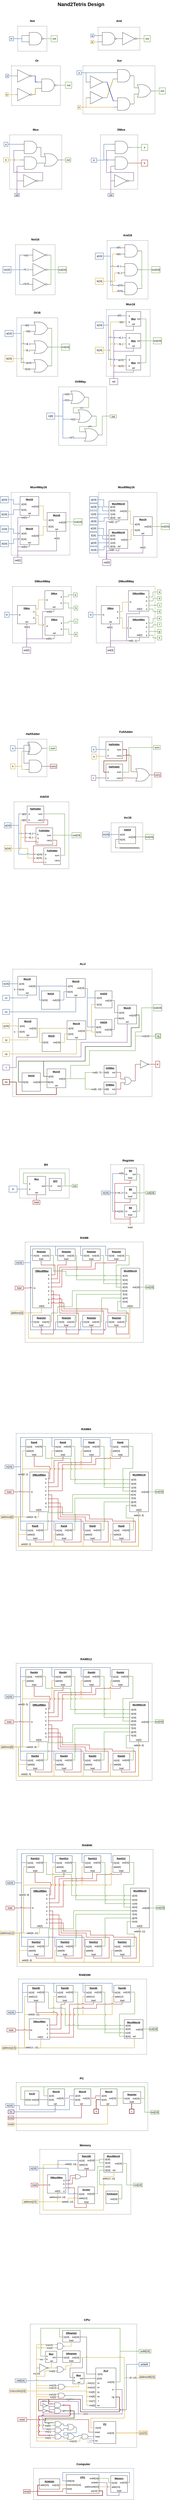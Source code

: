 <mxfile version="26.2.15">
  <diagram name="Page-1" id="50HX-Pqt1GhxTbELp3mG">
    <mxGraphModel dx="1109" dy="859" grid="1" gridSize="10" guides="1" tooltips="1" connect="1" arrows="1" fold="1" page="1" pageScale="1" pageWidth="850" pageHeight="1100" math="0" shadow="0">
      <root>
        <mxCell id="0" />
        <mxCell id="1" parent="0" />
        <mxCell id="8gsrfWQlPCnlEUYpf8w6-1" value="&lt;font style=&quot;font-size: 14px;&quot;&gt;&lt;b&gt;Not&lt;/b&gt;&lt;/font&gt;" style="text;html=1;align=center;verticalAlign=middle;whiteSpace=wrap;rounded=0;" parent="1" vertex="1">
          <mxGeometry x="155.75" y="115" width="60" height="30" as="geometry" />
        </mxCell>
        <mxCell id="8gsrfWQlPCnlEUYpf8w6-2" value="" style="rounded=0;whiteSpace=wrap;html=1;dashed=1;" parent="1" vertex="1">
          <mxGeometry x="115.75" y="155" width="140" height="120" as="geometry" />
        </mxCell>
        <mxCell id="8gsrfWQlPCnlEUYpf8w6-3" value="in" style="text;html=1;align=center;verticalAlign=middle;whiteSpace=wrap;rounded=0;fillColor=none;strokeColor=#6c8ebf;strokeWidth=2;" parent="1" vertex="1">
          <mxGeometry x="75.94" y="205" width="20" height="20" as="geometry" />
        </mxCell>
        <mxCell id="8gsrfWQlPCnlEUYpf8w6-4" value="out" style="text;html=1;align=center;verticalAlign=middle;whiteSpace=wrap;rounded=0;fillColor=none;strokeColor=#82b366;strokeWidth=2;" parent="1" vertex="1">
          <mxGeometry x="275.75" y="200" width="30" height="30" as="geometry" />
        </mxCell>
        <mxCell id="8gsrfWQlPCnlEUYpf8w6-12" style="edgeStyle=orthogonalEdgeStyle;rounded=0;orthogonalLoop=1;jettySize=auto;html=1;exitX=0;exitY=0.75;exitDx=0;exitDy=0;exitPerimeter=0;endArrow=none;startFill=0;fillColor=#dae8fc;strokeColor=#6c8ebf;strokeWidth=2;" parent="1" source="8gsrfWQlPCnlEUYpf8w6-5" target="8gsrfWQlPCnlEUYpf8w6-3" edge="1">
          <mxGeometry relative="1" as="geometry">
            <Array as="points">
              <mxPoint x="135.75" y="230" />
              <mxPoint x="135.75" y="215" />
            </Array>
          </mxGeometry>
        </mxCell>
        <mxCell id="8gsrfWQlPCnlEUYpf8w6-13" style="edgeStyle=orthogonalEdgeStyle;rounded=0;orthogonalLoop=1;jettySize=auto;html=1;exitX=1;exitY=0.5;exitDx=0;exitDy=0;exitPerimeter=0;entryX=0;entryY=0.5;entryDx=0;entryDy=0;endArrow=none;startFill=0;fillColor=#d5e8d4;strokeColor=#82b366;strokeWidth=2;" parent="1" source="8gsrfWQlPCnlEUYpf8w6-5" target="8gsrfWQlPCnlEUYpf8w6-4" edge="1">
          <mxGeometry relative="1" as="geometry" />
        </mxCell>
        <mxCell id="8gsrfWQlPCnlEUYpf8w6-5" value="" style="verticalLabelPosition=bottom;shadow=0;dashed=0;align=center;html=1;verticalAlign=top;shape=mxgraph.electrical.logic_gates.logic_gate;operation=and;negating=1;negSize=0.15;" parent="1" vertex="1">
          <mxGeometry x="150.75" y="185" width="100" height="60" as="geometry" />
        </mxCell>
        <mxCell id="8gsrfWQlPCnlEUYpf8w6-9" style="edgeStyle=orthogonalEdgeStyle;rounded=0;orthogonalLoop=1;jettySize=auto;html=1;exitX=1;exitY=0.5;exitDx=0;exitDy=0;entryX=0;entryY=0.25;entryDx=0;entryDy=0;entryPerimeter=0;endArrow=none;startFill=0;fillColor=#dae8fc;strokeColor=#6c8ebf;strokeWidth=2;" parent="1" source="8gsrfWQlPCnlEUYpf8w6-3" target="8gsrfWQlPCnlEUYpf8w6-5" edge="1">
          <mxGeometry relative="1" as="geometry">
            <Array as="points">
              <mxPoint x="135.75" y="215" />
              <mxPoint x="135.75" y="200" />
            </Array>
          </mxGeometry>
        </mxCell>
        <mxCell id="8gsrfWQlPCnlEUYpf8w6-14" value="&lt;h1 style=&quot;margin-top: 0px;&quot;&gt;Nand2Tetris Design&lt;/h1&gt;" style="text;html=1;whiteSpace=wrap;overflow=hidden;rounded=0;" parent="1" vertex="1">
          <mxGeometry x="305" y="30" width="240" height="40" as="geometry" />
        </mxCell>
        <mxCell id="8gsrfWQlPCnlEUYpf8w6-15" value="&lt;font style=&quot;font-size: 14px;&quot;&gt;&lt;b&gt;And&lt;/b&gt;&lt;/font&gt;" style="text;html=1;align=center;verticalAlign=middle;whiteSpace=wrap;rounded=0;" parent="1" vertex="1">
          <mxGeometry x="570.75" y="115" width="60" height="30" as="geometry" />
        </mxCell>
        <mxCell id="8gsrfWQlPCnlEUYpf8w6-16" value="" style="rounded=0;whiteSpace=wrap;html=1;dashed=1;" parent="1" vertex="1">
          <mxGeometry x="500.75" y="160" width="200" height="110" as="geometry" />
        </mxCell>
        <mxCell id="8gsrfWQlPCnlEUYpf8w6-18" value="out" style="text;html=1;align=center;verticalAlign=middle;whiteSpace=wrap;rounded=0;fillColor=none;strokeColor=#82b366;strokeWidth=2;" parent="1" vertex="1">
          <mxGeometry x="720.75" y="200" width="30" height="30" as="geometry" />
        </mxCell>
        <mxCell id="8gsrfWQlPCnlEUYpf8w6-21" value="" style="verticalLabelPosition=bottom;shadow=0;dashed=0;align=center;html=1;verticalAlign=top;shape=mxgraph.electrical.logic_gates.logic_gate;operation=and;negating=1;negSize=0.15;" parent="1" vertex="1">
          <mxGeometry x="500.75" y="185" width="100" height="60" as="geometry" />
        </mxCell>
        <mxCell id="8gsrfWQlPCnlEUYpf8w6-26" style="edgeStyle=orthogonalEdgeStyle;shape=connector;rounded=0;orthogonalLoop=1;jettySize=auto;html=1;exitX=1;exitY=0.5;exitDx=0;exitDy=0;exitPerimeter=0;entryX=0;entryY=0.5;entryDx=0;entryDy=0;strokeColor=#82b366;align=center;verticalAlign=middle;fontFamily=Helvetica;fontSize=11;fontColor=default;labelBackgroundColor=default;startFill=0;endArrow=none;fillColor=#d5e8d4;strokeWidth=2;" parent="1" source="8gsrfWQlPCnlEUYpf8w6-24" target="8gsrfWQlPCnlEUYpf8w6-18" edge="1">
          <mxGeometry relative="1" as="geometry" />
        </mxCell>
        <mxCell id="8gsrfWQlPCnlEUYpf8w6-24" value="" style="verticalLabelPosition=bottom;shadow=0;dashed=0;align=center;html=1;verticalAlign=top;shape=mxgraph.electrical.logic_gates.inverter_2" parent="1" vertex="1">
          <mxGeometry x="600.75" y="185" width="100" height="60" as="geometry" />
        </mxCell>
        <mxCell id="8gsrfWQlPCnlEUYpf8w6-25" style="edgeStyle=orthogonalEdgeStyle;rounded=0;orthogonalLoop=1;jettySize=auto;html=1;exitX=1;exitY=0.5;exitDx=0;exitDy=0;exitPerimeter=0;entryX=0;entryY=0.5;entryDx=0;entryDy=0;entryPerimeter=0;endArrow=none;startFill=0;" parent="1" source="8gsrfWQlPCnlEUYpf8w6-21" target="8gsrfWQlPCnlEUYpf8w6-24" edge="1">
          <mxGeometry relative="1" as="geometry" />
        </mxCell>
        <mxCell id="8gsrfWQlPCnlEUYpf8w6-27" value="b" style="text;html=1;align=center;verticalAlign=middle;whiteSpace=wrap;rounded=0;fillColor=none;strokeColor=#d6b656;strokeWidth=2;" parent="1" vertex="1">
          <mxGeometry x="465.25" y="223" width="15.75" height="15" as="geometry" />
        </mxCell>
        <mxCell id="8gsrfWQlPCnlEUYpf8w6-28" value="a" style="text;html=1;align=center;verticalAlign=middle;whiteSpace=wrap;rounded=0;fillColor=none;strokeColor=#6c8ebf;strokeWidth=2;" parent="1" vertex="1">
          <mxGeometry x="465.25" y="193" width="15.75" height="15" as="geometry" />
        </mxCell>
        <mxCell id="8gsrfWQlPCnlEUYpf8w6-29" style="edgeStyle=orthogonalEdgeStyle;shape=connector;rounded=0;orthogonalLoop=1;jettySize=auto;html=1;exitX=1;exitY=0.5;exitDx=0;exitDy=0;entryX=0;entryY=0.25;entryDx=0;entryDy=0;entryPerimeter=0;strokeColor=#6c8ebf;align=center;verticalAlign=middle;fontFamily=Helvetica;fontSize=11;fontColor=default;labelBackgroundColor=default;startFill=0;endArrow=none;fillColor=#dae8fc;strokeWidth=2;" parent="1" source="8gsrfWQlPCnlEUYpf8w6-28" target="8gsrfWQlPCnlEUYpf8w6-21" edge="1">
          <mxGeometry relative="1" as="geometry" />
        </mxCell>
        <mxCell id="8gsrfWQlPCnlEUYpf8w6-30" style="edgeStyle=orthogonalEdgeStyle;shape=connector;rounded=0;orthogonalLoop=1;jettySize=auto;html=1;exitX=1;exitY=0.5;exitDx=0;exitDy=0;entryX=0;entryY=0.75;entryDx=0;entryDy=0;entryPerimeter=0;strokeColor=#d6b656;align=center;verticalAlign=middle;fontFamily=Helvetica;fontSize=11;fontColor=default;labelBackgroundColor=default;startFill=0;endArrow=none;fillColor=#fff2cc;strokeWidth=2;" parent="1" source="8gsrfWQlPCnlEUYpf8w6-27" target="8gsrfWQlPCnlEUYpf8w6-21" edge="1">
          <mxGeometry relative="1" as="geometry" />
        </mxCell>
        <mxCell id="8gsrfWQlPCnlEUYpf8w6-31" value="&lt;font style=&quot;font-size: 14px;&quot;&gt;&lt;b&gt;Or&lt;/b&gt;&lt;/font&gt;" style="text;html=1;align=center;verticalAlign=middle;whiteSpace=wrap;rounded=0;" parent="1" vertex="1">
          <mxGeometry x="178.01" y="305" width="60" height="30" as="geometry" />
        </mxCell>
        <mxCell id="8gsrfWQlPCnlEUYpf8w6-32" value="" style="rounded=0;whiteSpace=wrap;html=1;dashed=1;" parent="1" vertex="1">
          <mxGeometry x="85.75" y="345" width="234.25" height="190" as="geometry" />
        </mxCell>
        <mxCell id="8gsrfWQlPCnlEUYpf8w6-33" value="out" style="text;html=1;align=center;verticalAlign=middle;whiteSpace=wrap;rounded=0;fillColor=none;strokeColor=#82b366;strokeWidth=2;" parent="1" vertex="1">
          <mxGeometry x="344.5" y="422.5" width="30" height="30" as="geometry" />
        </mxCell>
        <mxCell id="8gsrfWQlPCnlEUYpf8w6-42" style="edgeStyle=orthogonalEdgeStyle;shape=connector;rounded=0;orthogonalLoop=1;jettySize=auto;html=1;exitX=1;exitY=0.5;exitDx=0;exitDy=0;exitPerimeter=0;entryX=0;entryY=0.5;entryDx=0;entryDy=0;strokeColor=#82b366;align=center;verticalAlign=middle;fontFamily=Helvetica;fontSize=11;fontColor=default;labelBackgroundColor=default;startFill=0;endArrow=none;fillColor=#d5e8d4;strokeWidth=2;" parent="1" source="8gsrfWQlPCnlEUYpf8w6-34" target="8gsrfWQlPCnlEUYpf8w6-33" edge="1">
          <mxGeometry relative="1" as="geometry" />
        </mxCell>
        <mxCell id="8gsrfWQlPCnlEUYpf8w6-34" value="" style="verticalLabelPosition=bottom;shadow=0;dashed=0;align=center;html=1;verticalAlign=top;shape=mxgraph.electrical.logic_gates.logic_gate;operation=and;negating=1;negSize=0.15;" parent="1" vertex="1">
          <mxGeometry x="210.75" y="407.5" width="100" height="60" as="geometry" />
        </mxCell>
        <mxCell id="8gsrfWQlPCnlEUYpf8w6-38" value="b" style="text;html=1;align=center;verticalAlign=middle;whiteSpace=wrap;rounded=0;fillColor=none;strokeColor=#d6b656;strokeWidth=2;" parent="1" vertex="1">
          <mxGeometry x="56.5" y="473.75" width="14.25" height="17.5" as="geometry" />
        </mxCell>
        <mxCell id="8gsrfWQlPCnlEUYpf8w6-39" value="a" style="text;html=1;align=center;verticalAlign=middle;whiteSpace=wrap;rounded=0;fillColor=none;strokeColor=#6c8ebf;strokeWidth=2;" parent="1" vertex="1">
          <mxGeometry x="57.75" y="384.25" width="14.25" height="17.5" as="geometry" />
        </mxCell>
        <mxCell id="8gsrfWQlPCnlEUYpf8w6-49" value="&lt;font style=&quot;font-size: 14px;&quot;&gt;&lt;b&gt;Xor&lt;/b&gt;&lt;/font&gt;" style="text;html=1;align=center;verticalAlign=middle;whiteSpace=wrap;rounded=0;" parent="1" vertex="1">
          <mxGeometry x="573.25" y="305" width="60" height="30" as="geometry" />
        </mxCell>
        <mxCell id="8gsrfWQlPCnlEUYpf8w6-50" value="" style="rounded=0;whiteSpace=wrap;html=1;dashed=1;" parent="1" vertex="1">
          <mxGeometry x="428.25" y="345" width="345" height="230" as="geometry" />
        </mxCell>
        <mxCell id="8gsrfWQlPCnlEUYpf8w6-51" value="out" style="text;html=1;align=center;verticalAlign=middle;whiteSpace=wrap;rounded=0;fillColor=none;strokeColor=#82b366;strokeWidth=2;" parent="1" vertex="1">
          <mxGeometry x="793.25" y="450" width="30" height="30" as="geometry" />
        </mxCell>
        <mxCell id="8gsrfWQlPCnlEUYpf8w6-54" style="edgeStyle=orthogonalEdgeStyle;shape=connector;rounded=0;orthogonalLoop=1;jettySize=auto;html=1;exitX=1;exitY=0.5;exitDx=0;exitDy=0;entryX=0;entryY=0.5;entryDx=0;entryDy=0;strokeColor=#d6b656;align=center;verticalAlign=middle;fontFamily=Helvetica;fontSize=11;fontColor=default;labelBackgroundColor=default;startFill=0;endArrow=none;fillColor=#fff2cc;strokeWidth=2;" parent="1" source="8gsrfWQlPCnlEUYpf8w6-55" target="8gsrfWQlPCnlEUYpf8w6-59" edge="1">
          <mxGeometry relative="1" as="geometry">
            <Array as="points">
              <mxPoint x="443.25" y="543" />
              <mxPoint x="443.25" y="498" />
            </Array>
          </mxGeometry>
        </mxCell>
        <mxCell id="8gsrfWQlPCnlEUYpf8w6-55" value="b" style="text;html=1;align=center;verticalAlign=middle;whiteSpace=wrap;rounded=0;fillColor=none;strokeColor=#d6b656;strokeWidth=2;" parent="1" vertex="1">
          <mxGeometry x="401.25" y="534" width="16.75" height="17.5" as="geometry" />
        </mxCell>
        <mxCell id="8gsrfWQlPCnlEUYpf8w6-56" style="edgeStyle=orthogonalEdgeStyle;shape=connector;rounded=0;orthogonalLoop=1;jettySize=auto;html=1;exitX=1;exitY=0.5;exitDx=0;exitDy=0;entryX=0;entryY=0.5;entryDx=0;entryDy=0;strokeColor=#6c8ebf;align=center;verticalAlign=middle;fontFamily=Helvetica;fontSize=11;fontColor=default;labelBackgroundColor=default;startFill=0;endArrow=none;fillColor=#dae8fc;strokeWidth=2;" parent="1" source="8gsrfWQlPCnlEUYpf8w6-57" target="8gsrfWQlPCnlEUYpf8w6-58" edge="1">
          <mxGeometry relative="1" as="geometry">
            <Array as="points">
              <mxPoint x="443.25" y="378" />
              <mxPoint x="443.25" y="423" />
            </Array>
          </mxGeometry>
        </mxCell>
        <mxCell id="8gsrfWQlPCnlEUYpf8w6-57" value="a" style="text;html=1;align=center;verticalAlign=middle;whiteSpace=wrap;rounded=0;fillColor=none;strokeColor=#6c8ebf;strokeWidth=2;" parent="1" vertex="1">
          <mxGeometry x="399.25" y="368" width="20.75" height="19.5" as="geometry" />
        </mxCell>
        <mxCell id="8gsrfWQlPCnlEUYpf8w6-58" value="" style="verticalLabelPosition=bottom;shadow=0;dashed=0;align=center;html=1;verticalAlign=top;shape=mxgraph.electrical.logic_gates.buffer2;fontFamily=Helvetica;fontSize=11;fontColor=default;labelBackgroundColor=default;" parent="1" vertex="1">
          <mxGeometry x="443.25" y="392.5" width="100" height="60" as="geometry" />
        </mxCell>
        <mxCell id="8gsrfWQlPCnlEUYpf8w6-59" value="" style="verticalLabelPosition=bottom;shadow=0;dashed=0;align=center;html=1;verticalAlign=top;shape=mxgraph.electrical.logic_gates.buffer2;fontFamily=Helvetica;fontSize=11;fontColor=default;labelBackgroundColor=default;" parent="1" vertex="1">
          <mxGeometry x="443.25" y="467.5" width="100" height="60" as="geometry" />
        </mxCell>
        <mxCell id="8gsrfWQlPCnlEUYpf8w6-62" value="" style="verticalLabelPosition=bottom;shadow=0;dashed=0;align=center;html=1;verticalAlign=top;shape=mxgraph.electrical.logic_gates.logic_gate;operation=and;fontFamily=Helvetica;fontSize=11;fontColor=default;labelBackgroundColor=default;" parent="1" vertex="1">
          <mxGeometry x="573.25" y="362.5" width="100" height="60" as="geometry" />
        </mxCell>
        <mxCell id="8gsrfWQlPCnlEUYpf8w6-63" value="" style="verticalLabelPosition=bottom;shadow=0;dashed=0;align=center;html=1;verticalAlign=top;shape=mxgraph.electrical.logic_gates.logic_gate;operation=and;fontFamily=Helvetica;fontSize=11;fontColor=default;labelBackgroundColor=default;" parent="1" vertex="1">
          <mxGeometry x="573.25" y="497.5" width="100" height="60" as="geometry" />
        </mxCell>
        <mxCell id="8gsrfWQlPCnlEUYpf8w6-64" style="shape=connector;rounded=0;orthogonalLoop=1;jettySize=auto;html=1;exitX=1;exitY=0.5;exitDx=0;exitDy=0;entryX=0;entryY=0.25;entryDx=0;entryDy=0;entryPerimeter=0;strokeColor=#001DBC;align=center;verticalAlign=middle;fontFamily=Helvetica;fontSize=11;fontColor=default;labelBackgroundColor=default;startFill=0;endArrow=none;fillColor=#0050ef;strokeWidth=2;" parent="1" source="8gsrfWQlPCnlEUYpf8w6-58" target="8gsrfWQlPCnlEUYpf8w6-63" edge="1">
          <mxGeometry relative="1" as="geometry" />
        </mxCell>
        <mxCell id="8gsrfWQlPCnlEUYpf8w6-65" style="shape=connector;rounded=0;orthogonalLoop=1;jettySize=auto;html=1;exitX=1;exitY=0.5;exitDx=0;exitDy=0;entryX=0;entryY=0.75;entryDx=0;entryDy=0;entryPerimeter=0;strokeColor=#B09500;align=center;verticalAlign=middle;fontFamily=Helvetica;fontSize=11;fontColor=default;labelBackgroundColor=default;startFill=0;endArrow=none;jumpStyle=arc;fillColor=#e3c800;strokeWidth=2;" parent="1" source="8gsrfWQlPCnlEUYpf8w6-59" target="8gsrfWQlPCnlEUYpf8w6-62" edge="1">
          <mxGeometry relative="1" as="geometry" />
        </mxCell>
        <mxCell id="8gsrfWQlPCnlEUYpf8w6-66" style="edgeStyle=orthogonalEdgeStyle;shape=connector;rounded=0;orthogonalLoop=1;jettySize=auto;html=1;exitX=1;exitY=0.5;exitDx=0;exitDy=0;entryX=0;entryY=0.75;entryDx=0;entryDy=0;entryPerimeter=0;strokeColor=#d6b656;align=center;verticalAlign=middle;fontFamily=Helvetica;fontSize=11;fontColor=default;labelBackgroundColor=default;startFill=0;endArrow=none;fillColor=#fff2cc;strokeWidth=2;" parent="1" source="8gsrfWQlPCnlEUYpf8w6-55" target="8gsrfWQlPCnlEUYpf8w6-63" edge="1">
          <mxGeometry relative="1" as="geometry" />
        </mxCell>
        <mxCell id="8gsrfWQlPCnlEUYpf8w6-67" style="edgeStyle=orthogonalEdgeStyle;shape=connector;rounded=0;orthogonalLoop=1;jettySize=auto;html=1;exitX=1;exitY=0.5;exitDx=0;exitDy=0;entryX=0;entryY=0.25;entryDx=0;entryDy=0;entryPerimeter=0;strokeColor=#6c8ebf;align=center;verticalAlign=middle;fontFamily=Helvetica;fontSize=11;fontColor=default;labelBackgroundColor=default;startFill=0;endArrow=none;fillColor=#dae8fc;strokeWidth=2;" parent="1" source="8gsrfWQlPCnlEUYpf8w6-57" target="8gsrfWQlPCnlEUYpf8w6-62" edge="1">
          <mxGeometry relative="1" as="geometry" />
        </mxCell>
        <mxCell id="8gsrfWQlPCnlEUYpf8w6-76" style="edgeStyle=orthogonalEdgeStyle;shape=connector;rounded=0;orthogonalLoop=1;jettySize=auto;html=1;exitX=1;exitY=0.5;exitDx=0;exitDy=0;exitPerimeter=0;entryX=0;entryY=0.5;entryDx=0;entryDy=0;strokeColor=#82b366;align=center;verticalAlign=middle;fontFamily=Helvetica;fontSize=11;fontColor=default;labelBackgroundColor=default;startFill=0;endArrow=none;fillColor=#d5e8d4;strokeWidth=2;" parent="1" source="8gsrfWQlPCnlEUYpf8w6-73" target="8gsrfWQlPCnlEUYpf8w6-51" edge="1">
          <mxGeometry relative="1" as="geometry" />
        </mxCell>
        <mxCell id="8gsrfWQlPCnlEUYpf8w6-73" value="" style="verticalLabelPosition=bottom;shadow=0;dashed=0;align=center;html=1;verticalAlign=top;shape=mxgraph.electrical.logic_gates.logic_gate;operation=or;fontFamily=Helvetica;fontSize=11;fontColor=default;labelBackgroundColor=default;" parent="1" vertex="1">
          <mxGeometry x="673.25" y="435" width="100" height="60" as="geometry" />
        </mxCell>
        <mxCell id="8gsrfWQlPCnlEUYpf8w6-74" style="edgeStyle=orthogonalEdgeStyle;shape=connector;rounded=0;orthogonalLoop=1;jettySize=auto;html=1;exitX=1;exitY=0.5;exitDx=0;exitDy=0;exitPerimeter=0;entryX=0;entryY=0.25;entryDx=0;entryDy=0;entryPerimeter=0;strokeColor=#82b366;align=center;verticalAlign=middle;fontFamily=Helvetica;fontSize=11;fontColor=default;labelBackgroundColor=default;startFill=0;endArrow=none;fillColor=#d5e8d4;strokeWidth=2;" parent="1" source="8gsrfWQlPCnlEUYpf8w6-62" target="8gsrfWQlPCnlEUYpf8w6-73" edge="1">
          <mxGeometry relative="1" as="geometry">
            <Array as="points">
              <mxPoint x="673.25" y="450" />
            </Array>
          </mxGeometry>
        </mxCell>
        <mxCell id="8gsrfWQlPCnlEUYpf8w6-75" style="edgeStyle=orthogonalEdgeStyle;shape=connector;rounded=0;orthogonalLoop=1;jettySize=auto;html=1;exitX=1;exitY=0.5;exitDx=0;exitDy=0;exitPerimeter=0;entryX=0;entryY=0.75;entryDx=0;entryDy=0;entryPerimeter=0;strokeColor=#82b366;align=center;verticalAlign=middle;fontFamily=Helvetica;fontSize=11;fontColor=default;labelBackgroundColor=default;startFill=0;endArrow=none;fillColor=#d5e8d4;strokeWidth=2;" parent="1" source="8gsrfWQlPCnlEUYpf8w6-63" target="8gsrfWQlPCnlEUYpf8w6-73" edge="1">
          <mxGeometry relative="1" as="geometry">
            <Array as="points">
              <mxPoint x="673.25" y="480" />
            </Array>
          </mxGeometry>
        </mxCell>
        <mxCell id="8gsrfWQlPCnlEUYpf8w6-77" value="&lt;font style=&quot;font-size: 14px;&quot;&gt;&lt;b&gt;Mux&lt;/b&gt;&lt;/font&gt;" style="text;html=1;align=center;verticalAlign=middle;whiteSpace=wrap;rounded=0;" parent="1" vertex="1">
          <mxGeometry x="172" y="635" width="60" height="30" as="geometry" />
        </mxCell>
        <mxCell id="8gsrfWQlPCnlEUYpf8w6-78" value="" style="rounded=0;whiteSpace=wrap;html=1;dashed=1;" parent="1" vertex="1">
          <mxGeometry x="77" y="675" width="250" height="260" as="geometry" />
        </mxCell>
        <mxCell id="8gsrfWQlPCnlEUYpf8w6-79" value="out" style="text;html=1;align=center;verticalAlign=middle;whiteSpace=wrap;rounded=0;fillColor=none;strokeColor=#82b366;strokeWidth=2;" parent="1" vertex="1">
          <mxGeometry x="344.5" y="785" width="25.5" height="20" as="geometry" />
        </mxCell>
        <mxCell id="8gsrfWQlPCnlEUYpf8w6-81" value="b" style="text;html=1;align=center;verticalAlign=middle;whiteSpace=wrap;rounded=0;fillColor=none;strokeColor=#d6b656;strokeWidth=2;" parent="1" vertex="1">
          <mxGeometry x="48" y="785" width="23" height="20" as="geometry" />
        </mxCell>
        <mxCell id="8gsrfWQlPCnlEUYpf8w6-83" value="a" style="text;html=1;align=center;verticalAlign=middle;whiteSpace=wrap;rounded=0;fillColor=none;strokeColor=#6c8ebf;strokeWidth=2;" parent="1" vertex="1">
          <mxGeometry x="50" y="710" width="18.88" height="20" as="geometry" />
        </mxCell>
        <mxCell id="8gsrfWQlPCnlEUYpf8w6-98" value="sel" style="text;html=1;align=center;verticalAlign=middle;whiteSpace=wrap;rounded=0;fillColor=none;strokeColor=#9673a6;strokeWidth=2;" parent="1" vertex="1">
          <mxGeometry x="100.75" y="955" width="23" height="15" as="geometry" />
        </mxCell>
        <mxCell id="8gsrfWQlPCnlEUYpf8w6-99" value="" style="verticalLabelPosition=bottom;shadow=0;dashed=0;align=center;html=1;verticalAlign=top;shape=mxgraph.electrical.logic_gates.inverter_2;fontFamily=Helvetica;fontSize=11;fontColor=default;labelBackgroundColor=default;" parent="1" vertex="1">
          <mxGeometry x="127" y="865" width="100" height="60" as="geometry" />
        </mxCell>
        <mxCell id="8gsrfWQlPCnlEUYpf8w6-100" style="edgeStyle=orthogonalEdgeStyle;shape=connector;rounded=0;orthogonalLoop=1;jettySize=auto;html=1;exitX=0.5;exitY=0;exitDx=0;exitDy=0;entryX=0;entryY=0.5;entryDx=0;entryDy=0;entryPerimeter=0;strokeColor=#9673a6;align=center;verticalAlign=middle;fontFamily=Helvetica;fontSize=11;fontColor=default;labelBackgroundColor=default;startFill=0;endArrow=none;fillColor=#e1d5e7;strokeWidth=2;" parent="1" source="8gsrfWQlPCnlEUYpf8w6-98" target="8gsrfWQlPCnlEUYpf8w6-99" edge="1">
          <mxGeometry relative="1" as="geometry">
            <Array as="points">
              <mxPoint x="112" y="895" />
            </Array>
          </mxGeometry>
        </mxCell>
        <mxCell id="8gsrfWQlPCnlEUYpf8w6-101" value="" style="verticalLabelPosition=bottom;shadow=0;dashed=0;align=center;html=1;verticalAlign=top;shape=mxgraph.electrical.logic_gates.logic_gate;operation=and;fontFamily=Helvetica;fontSize=11;fontColor=default;labelBackgroundColor=default;" parent="1" vertex="1">
          <mxGeometry x="127" y="705" width="100" height="60" as="geometry" />
        </mxCell>
        <mxCell id="8gsrfWQlPCnlEUYpf8w6-102" value="" style="verticalLabelPosition=bottom;shadow=0;dashed=0;align=center;html=1;verticalAlign=top;shape=mxgraph.electrical.logic_gates.logic_gate;operation=and;fontFamily=Helvetica;fontSize=11;fontColor=default;labelBackgroundColor=default;" parent="1" vertex="1">
          <mxGeometry x="127" y="780" width="100" height="60" as="geometry" />
        </mxCell>
        <mxCell id="8gsrfWQlPCnlEUYpf8w6-104" style="edgeStyle=orthogonalEdgeStyle;shape=connector;rounded=0;orthogonalLoop=1;jettySize=auto;html=1;exitX=1;exitY=0.5;exitDx=0;exitDy=0;entryX=0;entryY=0.25;entryDx=0;entryDy=0;entryPerimeter=0;strokeColor=#6c8ebf;align=center;verticalAlign=middle;fontFamily=Helvetica;fontSize=11;fontColor=default;labelBackgroundColor=default;startFill=0;endArrow=none;fillColor=#dae8fc;strokeWidth=2;" parent="1" source="8gsrfWQlPCnlEUYpf8w6-83" target="8gsrfWQlPCnlEUYpf8w6-101" edge="1">
          <mxGeometry relative="1" as="geometry" />
        </mxCell>
        <mxCell id="8gsrfWQlPCnlEUYpf8w6-105" style="edgeStyle=orthogonalEdgeStyle;shape=connector;rounded=0;orthogonalLoop=1;jettySize=auto;html=1;exitX=0.5;exitY=0;exitDx=0;exitDy=0;entryX=0;entryY=0.75;entryDx=0;entryDy=0;entryPerimeter=0;strokeColor=#9673a6;align=center;verticalAlign=middle;fontFamily=Helvetica;fontSize=11;fontColor=default;labelBackgroundColor=default;startFill=0;endArrow=none;jumpStyle=none;fillColor=#e1d5e7;strokeWidth=2;" parent="1" source="8gsrfWQlPCnlEUYpf8w6-98" target="8gsrfWQlPCnlEUYpf8w6-102" edge="1">
          <mxGeometry relative="1" as="geometry">
            <Array as="points">
              <mxPoint x="112" y="825" />
            </Array>
          </mxGeometry>
        </mxCell>
        <mxCell id="8gsrfWQlPCnlEUYpf8w6-106" style="edgeStyle=orthogonalEdgeStyle;shape=connector;rounded=0;orthogonalLoop=1;jettySize=auto;html=1;exitX=1;exitY=0.5;exitDx=0;exitDy=0;entryX=0;entryY=0.25;entryDx=0;entryDy=0;entryPerimeter=0;strokeColor=#d6b656;align=center;verticalAlign=middle;fontFamily=Helvetica;fontSize=11;fontColor=default;labelBackgroundColor=default;startFill=0;endArrow=none;fillColor=#fff2cc;strokeWidth=2;" parent="1" source="8gsrfWQlPCnlEUYpf8w6-81" target="8gsrfWQlPCnlEUYpf8w6-102" edge="1">
          <mxGeometry relative="1" as="geometry" />
        </mxCell>
        <mxCell id="8gsrfWQlPCnlEUYpf8w6-111" style="edgeStyle=orthogonalEdgeStyle;shape=connector;rounded=0;orthogonalLoop=1;jettySize=auto;html=1;exitX=1;exitY=0.5;exitDx=0;exitDy=0;exitPerimeter=0;entryX=0;entryY=0.5;entryDx=0;entryDy=0;strokeColor=#82b366;align=center;verticalAlign=middle;fontFamily=Helvetica;fontSize=11;fontColor=default;labelBackgroundColor=default;startFill=0;endArrow=none;fillColor=#d5e8d4;strokeWidth=2;" parent="1" source="8gsrfWQlPCnlEUYpf8w6-107" target="8gsrfWQlPCnlEUYpf8w6-79" edge="1">
          <mxGeometry relative="1" as="geometry" />
        </mxCell>
        <mxCell id="8gsrfWQlPCnlEUYpf8w6-107" value="" style="verticalLabelPosition=bottom;shadow=0;dashed=0;align=center;html=1;verticalAlign=top;shape=mxgraph.electrical.logic_gates.logic_gate;operation=or;fontFamily=Helvetica;fontSize=11;fontColor=default;labelBackgroundColor=default;" parent="1" vertex="1">
          <mxGeometry x="227" y="765" width="100" height="60" as="geometry" />
        </mxCell>
        <mxCell id="8gsrfWQlPCnlEUYpf8w6-108" style="edgeStyle=orthogonalEdgeStyle;shape=connector;rounded=0;orthogonalLoop=1;jettySize=auto;html=1;exitX=1;exitY=0.5;exitDx=0;exitDy=0;exitPerimeter=0;entryX=0;entryY=0.25;entryDx=0;entryDy=0;entryPerimeter=0;strokeColor=default;align=center;verticalAlign=middle;fontFamily=Helvetica;fontSize=11;fontColor=default;labelBackgroundColor=default;startFill=0;endArrow=none;" parent="1" source="8gsrfWQlPCnlEUYpf8w6-101" target="8gsrfWQlPCnlEUYpf8w6-107" edge="1">
          <mxGeometry relative="1" as="geometry">
            <Array as="points">
              <mxPoint x="227" y="780" />
            </Array>
          </mxGeometry>
        </mxCell>
        <mxCell id="8gsrfWQlPCnlEUYpf8w6-109" style="edgeStyle=orthogonalEdgeStyle;shape=connector;rounded=0;orthogonalLoop=1;jettySize=auto;html=1;exitX=1;exitY=0.5;exitDx=0;exitDy=0;exitPerimeter=0;entryX=0;entryY=0.75;entryDx=0;entryDy=0;entryPerimeter=0;strokeColor=default;align=center;verticalAlign=middle;fontFamily=Helvetica;fontSize=11;fontColor=default;labelBackgroundColor=default;startFill=0;endArrow=none;" parent="1" source="8gsrfWQlPCnlEUYpf8w6-102" target="8gsrfWQlPCnlEUYpf8w6-107" edge="1">
          <mxGeometry relative="1" as="geometry" />
        </mxCell>
        <mxCell id="8gsrfWQlPCnlEUYpf8w6-110" style="edgeStyle=orthogonalEdgeStyle;shape=connector;rounded=0;orthogonalLoop=1;jettySize=auto;html=1;exitX=1;exitY=0.5;exitDx=0;exitDy=0;exitPerimeter=0;entryX=0;entryY=0.75;entryDx=0;entryDy=0;entryPerimeter=0;strokeColor=#9673a6;align=center;verticalAlign=middle;fontFamily=Helvetica;fontSize=11;fontColor=default;labelBackgroundColor=default;startFill=0;endArrow=none;jumpStyle=arc;fillColor=#e1d5e7;strokeWidth=2;" parent="1" source="8gsrfWQlPCnlEUYpf8w6-99" target="8gsrfWQlPCnlEUYpf8w6-101" edge="1">
          <mxGeometry relative="1" as="geometry">
            <Array as="points">
              <mxPoint x="235.75" y="895" />
              <mxPoint x="235.75" y="855" />
              <mxPoint x="96.75" y="855" />
              <mxPoint x="96.75" y="750" />
            </Array>
          </mxGeometry>
        </mxCell>
        <mxCell id="8gsrfWQlPCnlEUYpf8w6-136" value="&lt;font style=&quot;font-size: 14px;&quot;&gt;&lt;b&gt;DMux&lt;/b&gt;&lt;/font&gt;" style="text;html=1;align=center;verticalAlign=middle;whiteSpace=wrap;rounded=0;" parent="1" vertex="1">
          <mxGeometry x="582" y="635" width="60" height="30" as="geometry" />
        </mxCell>
        <mxCell id="8gsrfWQlPCnlEUYpf8w6-137" value="" style="rounded=0;whiteSpace=wrap;html=1;dashed=1;" parent="1" vertex="1">
          <mxGeometry x="512" y="675" width="178.75" height="260" as="geometry" />
        </mxCell>
        <mxCell id="8gsrfWQlPCnlEUYpf8w6-140" value="in" style="text;html=1;align=center;verticalAlign=middle;whiteSpace=wrap;rounded=0;fillColor=none;strokeColor=#6c8ebf;strokeWidth=2;" parent="1" vertex="1">
          <mxGeometry x="467.25" y="786" width="26.75" height="20" as="geometry" />
        </mxCell>
        <mxCell id="8gsrfWQlPCnlEUYpf8w6-141" value="sel" style="text;html=1;align=center;verticalAlign=middle;whiteSpace=wrap;rounded=0;fillColor=none;strokeColor=#9673a6;strokeWidth=2;" parent="1" vertex="1">
          <mxGeometry x="548" y="955" width="27" height="15" as="geometry" />
        </mxCell>
        <mxCell id="8gsrfWQlPCnlEUYpf8w6-142" value="" style="verticalLabelPosition=bottom;shadow=0;dashed=0;align=center;html=1;verticalAlign=top;shape=mxgraph.electrical.logic_gates.inverter_2;fontFamily=Helvetica;fontSize=11;fontColor=default;labelBackgroundColor=default;" parent="1" vertex="1">
          <mxGeometry x="562" y="865" width="100" height="60" as="geometry" />
        </mxCell>
        <mxCell id="8gsrfWQlPCnlEUYpf8w6-143" style="edgeStyle=orthogonalEdgeStyle;shape=connector;rounded=0;orthogonalLoop=1;jettySize=auto;html=1;exitX=0.5;exitY=0;exitDx=0;exitDy=0;entryX=0;entryY=0.5;entryDx=0;entryDy=0;entryPerimeter=0;strokeColor=default;align=center;verticalAlign=middle;fontFamily=Helvetica;fontSize=11;fontColor=default;labelBackgroundColor=default;startFill=0;endArrow=none;" parent="1" source="8gsrfWQlPCnlEUYpf8w6-141" target="8gsrfWQlPCnlEUYpf8w6-142" edge="1">
          <mxGeometry relative="1" as="geometry">
            <Array as="points">
              <mxPoint x="560.75" y="895" />
            </Array>
          </mxGeometry>
        </mxCell>
        <mxCell id="8gsrfWQlPCnlEUYpf8w6-157" style="edgeStyle=orthogonalEdgeStyle;shape=connector;rounded=0;orthogonalLoop=1;jettySize=auto;html=1;exitX=1;exitY=0.5;exitDx=0;exitDy=0;exitPerimeter=0;entryX=0;entryY=0.5;entryDx=0;entryDy=0;strokeColor=#82b366;align=center;verticalAlign=middle;fontFamily=Helvetica;fontSize=11;fontColor=default;labelBackgroundColor=default;startFill=0;endArrow=none;fillColor=#d5e8d4;strokeWidth=2;" parent="1" source="8gsrfWQlPCnlEUYpf8w6-144" target="8gsrfWQlPCnlEUYpf8w6-155" edge="1">
          <mxGeometry relative="1" as="geometry" />
        </mxCell>
        <mxCell id="8gsrfWQlPCnlEUYpf8w6-144" value="" style="verticalLabelPosition=bottom;shadow=0;dashed=0;align=center;html=1;verticalAlign=top;shape=mxgraph.electrical.logic_gates.logic_gate;operation=and;fontFamily=Helvetica;fontSize=11;fontColor=default;labelBackgroundColor=default;" parent="1" vertex="1">
          <mxGeometry x="562" y="705" width="100" height="60" as="geometry" />
        </mxCell>
        <mxCell id="8gsrfWQlPCnlEUYpf8w6-158" style="edgeStyle=orthogonalEdgeStyle;shape=connector;rounded=0;orthogonalLoop=1;jettySize=auto;html=1;exitX=1;exitY=0.5;exitDx=0;exitDy=0;exitPerimeter=0;entryX=0;entryY=0.5;entryDx=0;entryDy=0;strokeColor=#b85450;align=center;verticalAlign=middle;fontFamily=Helvetica;fontSize=11;fontColor=default;labelBackgroundColor=default;startFill=0;endArrow=none;fillColor=#f8cecc;strokeWidth=2;" parent="1" source="8gsrfWQlPCnlEUYpf8w6-145" target="8gsrfWQlPCnlEUYpf8w6-156" edge="1">
          <mxGeometry relative="1" as="geometry" />
        </mxCell>
        <mxCell id="8gsrfWQlPCnlEUYpf8w6-145" value="" style="verticalLabelPosition=bottom;shadow=0;dashed=0;align=center;html=1;verticalAlign=top;shape=mxgraph.electrical.logic_gates.logic_gate;operation=and;fontFamily=Helvetica;fontSize=11;fontColor=default;labelBackgroundColor=default;" parent="1" vertex="1">
          <mxGeometry x="562" y="780" width="100" height="60" as="geometry" />
        </mxCell>
        <mxCell id="8gsrfWQlPCnlEUYpf8w6-146" style="edgeStyle=orthogonalEdgeStyle;shape=connector;rounded=0;orthogonalLoop=1;jettySize=auto;html=1;exitX=1;exitY=0.5;exitDx=0;exitDy=0;entryX=0;entryY=0.25;entryDx=0;entryDy=0;entryPerimeter=0;strokeColor=#6c8ebf;align=center;verticalAlign=middle;fontFamily=Helvetica;fontSize=11;fontColor=default;labelBackgroundColor=default;startFill=0;endArrow=none;fillColor=#dae8fc;strokeWidth=2;" parent="1" source="8gsrfWQlPCnlEUYpf8w6-140" target="8gsrfWQlPCnlEUYpf8w6-144" edge="1">
          <mxGeometry relative="1" as="geometry" />
        </mxCell>
        <mxCell id="8gsrfWQlPCnlEUYpf8w6-147" style="edgeStyle=orthogonalEdgeStyle;shape=connector;rounded=0;orthogonalLoop=1;jettySize=auto;html=1;exitX=0.5;exitY=0;exitDx=0;exitDy=0;entryX=0;entryY=0.75;entryDx=0;entryDy=0;entryPerimeter=0;strokeColor=#9673a6;align=center;verticalAlign=middle;fontFamily=Helvetica;fontSize=11;fontColor=default;labelBackgroundColor=default;startFill=0;endArrow=none;jumpStyle=none;fillColor=#e1d5e7;strokeWidth=2;" parent="1" source="8gsrfWQlPCnlEUYpf8w6-141" target="8gsrfWQlPCnlEUYpf8w6-145" edge="1">
          <mxGeometry relative="1" as="geometry">
            <Array as="points">
              <mxPoint x="560.75" y="955" />
              <mxPoint x="560.75" y="825" />
            </Array>
          </mxGeometry>
        </mxCell>
        <mxCell id="8gsrfWQlPCnlEUYpf8w6-152" style="edgeStyle=orthogonalEdgeStyle;shape=connector;rounded=0;orthogonalLoop=1;jettySize=auto;html=1;exitX=1;exitY=0.5;exitDx=0;exitDy=0;exitPerimeter=0;entryX=0;entryY=0.75;entryDx=0;entryDy=0;entryPerimeter=0;strokeColor=default;align=center;verticalAlign=middle;fontFamily=Helvetica;fontSize=11;fontColor=default;labelBackgroundColor=default;startFill=0;endArrow=none;" parent="1" source="8gsrfWQlPCnlEUYpf8w6-145" edge="1">
          <mxGeometry relative="1" as="geometry">
            <mxPoint x="662" y="810" as="targetPoint" />
          </mxGeometry>
        </mxCell>
        <mxCell id="8gsrfWQlPCnlEUYpf8w6-154" style="edgeStyle=orthogonalEdgeStyle;shape=connector;rounded=0;orthogonalLoop=1;jettySize=auto;html=1;exitX=1;exitY=0.5;exitDx=0;exitDy=0;entryX=0;entryY=0.25;entryDx=0;entryDy=0;entryPerimeter=0;strokeColor=#6c8ebf;align=center;verticalAlign=middle;fontFamily=Helvetica;fontSize=11;fontColor=default;labelBackgroundColor=default;startFill=0;endArrow=none;fillColor=#dae8fc;strokeWidth=2;" parent="1" source="8gsrfWQlPCnlEUYpf8w6-140" target="8gsrfWQlPCnlEUYpf8w6-145" edge="1">
          <mxGeometry relative="1" as="geometry" />
        </mxCell>
        <mxCell id="8gsrfWQlPCnlEUYpf8w6-155" value="a" style="text;html=1;align=center;verticalAlign=middle;whiteSpace=wrap;rounded=0;fillColor=none;strokeColor=#82b366;strokeWidth=2;" parent="1" vertex="1">
          <mxGeometry x="708.25" y="720" width="30" height="30" as="geometry" />
        </mxCell>
        <mxCell id="8gsrfWQlPCnlEUYpf8w6-156" value="b" style="text;html=1;align=center;verticalAlign=middle;whiteSpace=wrap;rounded=0;fillColor=none;strokeColor=#b85450;strokeWidth=2;" parent="1" vertex="1">
          <mxGeometry x="708.25" y="795" width="30" height="30" as="geometry" />
        </mxCell>
        <mxCell id="8gsrfWQlPCnlEUYpf8w6-159" style="edgeStyle=orthogonalEdgeStyle;shape=connector;rounded=0;orthogonalLoop=1;jettySize=auto;html=1;exitX=1;exitY=0.5;exitDx=0;exitDy=0;exitPerimeter=0;entryX=0;entryY=0.75;entryDx=0;entryDy=0;entryPerimeter=0;strokeColor=#9673a6;align=center;verticalAlign=middle;fontFamily=Helvetica;fontSize=11;fontColor=default;labelBackgroundColor=default;startFill=0;endArrow=none;jumpStyle=arc;fillColor=#e1d5e7;strokeWidth=2;" parent="1" source="8gsrfWQlPCnlEUYpf8w6-142" target="8gsrfWQlPCnlEUYpf8w6-144" edge="1">
          <mxGeometry relative="1" as="geometry">
            <Array as="points">
              <mxPoint x="670.75" y="895" />
              <mxPoint x="670.75" y="855" />
              <mxPoint x="540.75" y="855" />
              <mxPoint x="540.75" y="750" />
            </Array>
          </mxGeometry>
        </mxCell>
        <mxCell id="8gsrfWQlPCnlEUYpf8w6-161" value="&lt;font style=&quot;font-size: 14px;&quot;&gt;&lt;b&gt;Not16&lt;/b&gt;&lt;/font&gt;" style="text;html=1;align=center;verticalAlign=middle;whiteSpace=wrap;rounded=0;" parent="1" vertex="1">
          <mxGeometry x="170" y="1160" width="60" height="30" as="geometry" />
        </mxCell>
        <mxCell id="8gsrfWQlPCnlEUYpf8w6-162" value="" style="rounded=0;whiteSpace=wrap;html=1;dashed=1;" parent="1" vertex="1">
          <mxGeometry x="105" y="1200" width="190" height="240" as="geometry" />
        </mxCell>
        <mxCell id="8gsrfWQlPCnlEUYpf8w6-163" value="out[16]" style="text;html=1;align=center;verticalAlign=middle;whiteSpace=wrap;rounded=0;fillColor=none;strokeColor=#82b366;strokeWidth=2;" parent="1" vertex="1">
          <mxGeometry x="310" y="1305" width="40" height="30" as="geometry" />
        </mxCell>
        <mxCell id="8gsrfWQlPCnlEUYpf8w6-185" style="edgeStyle=orthogonalEdgeStyle;shape=connector;rounded=0;orthogonalLoop=1;jettySize=auto;html=1;exitX=1;exitY=0.5;exitDx=0;exitDy=0;strokeColor=default;align=center;verticalAlign=middle;fontFamily=Helvetica;fontSize=11;fontColor=default;labelBackgroundColor=default;startFill=0;endArrow=none;" parent="1" source="8gsrfWQlPCnlEUYpf8w6-165" target="8gsrfWQlPCnlEUYpf8w6-162" edge="1">
          <mxGeometry relative="1" as="geometry" />
        </mxCell>
        <mxCell id="8gsrfWQlPCnlEUYpf8w6-165" value="in[16]" style="text;html=1;align=center;verticalAlign=middle;whiteSpace=wrap;rounded=0;fillColor=none;strokeColor=#6c8ebf;strokeWidth=2;" parent="1" vertex="1">
          <mxGeometry x="45" y="1305" width="38.75" height="30" as="geometry" />
        </mxCell>
        <mxCell id="8gsrfWQlPCnlEUYpf8w6-177" style="edgeStyle=orthogonalEdgeStyle;shape=connector;rounded=0;orthogonalLoop=1;jettySize=auto;html=1;exitX=1;exitY=0.5;exitDx=0;exitDy=0;exitPerimeter=0;entryX=0;entryY=0.75;entryDx=0;entryDy=0;entryPerimeter=0;strokeColor=default;align=center;verticalAlign=middle;fontFamily=Helvetica;fontSize=11;fontColor=default;labelBackgroundColor=default;startFill=0;endArrow=none;" parent="1" edge="1">
          <mxGeometry relative="1" as="geometry">
            <mxPoint x="266.25" y="1335" as="sourcePoint" />
            <mxPoint x="266.25" y="1335" as="targetPoint" />
          </mxGeometry>
        </mxCell>
        <mxCell id="8gsrfWQlPCnlEUYpf8w6-193" style="edgeStyle=orthogonalEdgeStyle;shape=connector;rounded=0;orthogonalLoop=1;jettySize=auto;html=1;exitX=1;exitY=0.5;exitDx=0;exitDy=0;exitPerimeter=0;entryX=0;entryY=0.5;entryDx=0;entryDy=0;strokeColor=#82b366;align=center;verticalAlign=middle;fontFamily=Helvetica;fontSize=11;fontColor=default;labelBackgroundColor=default;startFill=0;endArrow=none;fillColor=#d5e8d4;strokeWidth=2;" parent="1" source="8gsrfWQlPCnlEUYpf8w6-179" target="8gsrfWQlPCnlEUYpf8w6-163" edge="1">
          <mxGeometry relative="1" as="geometry">
            <Array as="points">
              <mxPoint x="275" y="1250" />
              <mxPoint x="275" y="1320" />
            </Array>
          </mxGeometry>
        </mxCell>
        <mxCell id="8gsrfWQlPCnlEUYpf8w6-179" value="" style="verticalLabelPosition=bottom;shadow=0;dashed=0;align=center;html=1;verticalAlign=top;shape=mxgraph.electrical.logic_gates.inverter_2;fontFamily=Helvetica;fontSize=11;fontColor=default;labelBackgroundColor=default;" parent="1" vertex="1">
          <mxGeometry x="171.25" y="1220" width="100" height="60" as="geometry" />
        </mxCell>
        <mxCell id="8gsrfWQlPCnlEUYpf8w6-191" style="edgeStyle=orthogonalEdgeStyle;shape=connector;rounded=0;orthogonalLoop=1;jettySize=auto;html=1;exitX=1;exitY=0.5;exitDx=0;exitDy=0;exitPerimeter=0;entryX=0;entryY=0.5;entryDx=0;entryDy=0;strokeColor=#82b366;align=center;verticalAlign=middle;fontFamily=Helvetica;fontSize=11;fontColor=default;labelBackgroundColor=default;startFill=0;endArrow=none;fillColor=#d5e8d4;strokeWidth=2;" parent="1" source="8gsrfWQlPCnlEUYpf8w6-181" target="8gsrfWQlPCnlEUYpf8w6-163" edge="1">
          <mxGeometry relative="1" as="geometry" />
        </mxCell>
        <mxCell id="8gsrfWQlPCnlEUYpf8w6-181" value="" style="verticalLabelPosition=bottom;shadow=0;dashed=0;align=center;html=1;verticalAlign=top;shape=mxgraph.electrical.logic_gates.inverter_2;fontFamily=Helvetica;fontSize=11;fontColor=default;labelBackgroundColor=default;" parent="1" vertex="1">
          <mxGeometry x="171.25" y="1290" width="100" height="60" as="geometry" />
        </mxCell>
        <mxCell id="8gsrfWQlPCnlEUYpf8w6-194" style="edgeStyle=orthogonalEdgeStyle;shape=connector;rounded=0;orthogonalLoop=1;jettySize=auto;html=1;exitX=1;exitY=0.5;exitDx=0;exitDy=0;exitPerimeter=0;entryX=0;entryY=0.5;entryDx=0;entryDy=0;strokeColor=#82b366;align=center;verticalAlign=middle;fontFamily=Helvetica;fontSize=11;fontColor=default;labelBackgroundColor=default;startFill=0;endArrow=none;fillColor=#d5e8d4;strokeWidth=2;" parent="1" source="8gsrfWQlPCnlEUYpf8w6-182" target="8gsrfWQlPCnlEUYpf8w6-163" edge="1">
          <mxGeometry relative="1" as="geometry">
            <Array as="points">
              <mxPoint x="275" y="1390" />
              <mxPoint x="275" y="1320" />
            </Array>
          </mxGeometry>
        </mxCell>
        <mxCell id="8gsrfWQlPCnlEUYpf8w6-182" value="" style="verticalLabelPosition=bottom;shadow=0;dashed=0;align=center;html=1;verticalAlign=top;shape=mxgraph.electrical.logic_gates.inverter_2;fontFamily=Helvetica;fontSize=11;fontColor=default;labelBackgroundColor=default;" parent="1" vertex="1">
          <mxGeometry x="171.25" y="1360" width="100" height="60" as="geometry" />
        </mxCell>
        <mxCell id="8gsrfWQlPCnlEUYpf8w6-184" style="edgeStyle=orthogonalEdgeStyle;shape=connector;rounded=0;orthogonalLoop=1;jettySize=auto;html=1;exitX=1;exitY=0.5;exitDx=0;exitDy=0;entryX=0;entryY=0.5;entryDx=0;entryDy=0;entryPerimeter=0;strokeColor=#6c8ebf;align=center;verticalAlign=middle;fontFamily=Helvetica;fontSize=11;fontColor=default;labelBackgroundColor=default;startFill=0;endArrow=none;fillColor=#dae8fc;strokeWidth=2;" parent="1" source="8gsrfWQlPCnlEUYpf8w6-165" target="8gsrfWQlPCnlEUYpf8w6-179" edge="1">
          <mxGeometry relative="1" as="geometry">
            <Array as="points">
              <mxPoint x="125" y="1320" />
              <mxPoint x="125" y="1250" />
            </Array>
          </mxGeometry>
        </mxCell>
        <mxCell id="8gsrfWQlPCnlEUYpf8w6-188" value="in[0]" style="edgeLabel;html=1;align=center;verticalAlign=middle;resizable=0;points=[];fontFamily=Helvetica;fontSize=11;fontColor=default;labelBackgroundColor=default;" parent="8gsrfWQlPCnlEUYpf8w6-184" vertex="1" connectable="0">
          <mxGeometry x="0.238" y="-1" relative="1" as="geometry">
            <mxPoint x="29" y="-13" as="offset" />
          </mxGeometry>
        </mxCell>
        <mxCell id="8gsrfWQlPCnlEUYpf8w6-186" style="edgeStyle=orthogonalEdgeStyle;shape=connector;rounded=0;orthogonalLoop=1;jettySize=auto;html=1;exitX=1;exitY=0.5;exitDx=0;exitDy=0;entryX=0;entryY=0.5;entryDx=0;entryDy=0;entryPerimeter=0;strokeColor=#6c8ebf;align=center;verticalAlign=middle;fontFamily=Helvetica;fontSize=11;fontColor=default;labelBackgroundColor=default;startFill=0;endArrow=none;fillColor=#dae8fc;strokeWidth=2;" parent="1" source="8gsrfWQlPCnlEUYpf8w6-165" target="8gsrfWQlPCnlEUYpf8w6-181" edge="1">
          <mxGeometry relative="1" as="geometry" />
        </mxCell>
        <mxCell id="8gsrfWQlPCnlEUYpf8w6-189" value="in[..]" style="edgeLabel;html=1;align=center;verticalAlign=middle;resizable=0;points=[];fontFamily=Helvetica;fontSize=11;fontColor=default;labelBackgroundColor=default;" parent="8gsrfWQlPCnlEUYpf8w6-186" vertex="1" connectable="0">
          <mxGeometry x="0.869" y="2" relative="1" as="geometry">
            <mxPoint x="-11" as="offset" />
          </mxGeometry>
        </mxCell>
        <mxCell id="8gsrfWQlPCnlEUYpf8w6-187" style="edgeStyle=orthogonalEdgeStyle;shape=connector;rounded=0;orthogonalLoop=1;jettySize=auto;html=1;exitX=1;exitY=0.5;exitDx=0;exitDy=0;entryX=0;entryY=0.5;entryDx=0;entryDy=0;entryPerimeter=0;strokeColor=#6c8ebf;align=center;verticalAlign=middle;fontFamily=Helvetica;fontSize=11;fontColor=default;labelBackgroundColor=default;startFill=0;endArrow=none;fillColor=#dae8fc;strokeWidth=2;" parent="1" source="8gsrfWQlPCnlEUYpf8w6-165" target="8gsrfWQlPCnlEUYpf8w6-182" edge="1">
          <mxGeometry relative="1" as="geometry">
            <Array as="points">
              <mxPoint x="125" y="1320" />
              <mxPoint x="125" y="1390" />
            </Array>
          </mxGeometry>
        </mxCell>
        <mxCell id="8gsrfWQlPCnlEUYpf8w6-190" value="in[15]" style="edgeLabel;html=1;align=center;verticalAlign=middle;resizable=0;points=[];fontFamily=Helvetica;fontSize=11;fontColor=default;labelBackgroundColor=default;" parent="8gsrfWQlPCnlEUYpf8w6-187" vertex="1" connectable="0">
          <mxGeometry x="0.806" y="3" relative="1" as="geometry">
            <mxPoint as="offset" />
          </mxGeometry>
        </mxCell>
        <mxCell id="8gsrfWQlPCnlEUYpf8w6-195" value="&lt;font style=&quot;font-size: 14px;&quot;&gt;&lt;b&gt;And16&lt;/b&gt;&lt;/font&gt;" style="text;html=1;align=center;verticalAlign=middle;whiteSpace=wrap;rounded=0;" parent="1" vertex="1">
          <mxGeometry x="611.88" y="1140" width="60" height="30" as="geometry" />
        </mxCell>
        <mxCell id="8gsrfWQlPCnlEUYpf8w6-196" value="" style="rounded=0;whiteSpace=wrap;html=1;dashed=1;" parent="1" vertex="1">
          <mxGeometry x="543.75" y="1180" width="196.25" height="280" as="geometry" />
        </mxCell>
        <mxCell id="8gsrfWQlPCnlEUYpf8w6-197" value="out[16]" style="text;html=1;align=center;verticalAlign=middle;whiteSpace=wrap;rounded=0;fillColor=none;strokeColor=#82b366;strokeWidth=2;" parent="1" vertex="1">
          <mxGeometry x="757.5" y="1305" width="40" height="30" as="geometry" />
        </mxCell>
        <mxCell id="8gsrfWQlPCnlEUYpf8w6-199" value="a[16]" style="text;html=1;align=center;verticalAlign=middle;whiteSpace=wrap;rounded=0;fillColor=none;strokeColor=#6c8ebf;strokeWidth=2;" parent="1" vertex="1">
          <mxGeometry x="487.5" y="1240" width="38.75" height="30" as="geometry" />
        </mxCell>
        <mxCell id="8gsrfWQlPCnlEUYpf8w6-200" style="edgeStyle=orthogonalEdgeStyle;shape=connector;rounded=0;orthogonalLoop=1;jettySize=auto;html=1;exitX=1;exitY=0.5;exitDx=0;exitDy=0;exitPerimeter=0;entryX=0;entryY=0.75;entryDx=0;entryDy=0;entryPerimeter=0;strokeColor=default;align=center;verticalAlign=middle;fontFamily=Helvetica;fontSize=11;fontColor=default;labelBackgroundColor=default;startFill=0;endArrow=none;" parent="1" edge="1">
          <mxGeometry relative="1" as="geometry">
            <mxPoint x="705" y="1315" as="sourcePoint" />
            <mxPoint x="705" y="1315" as="targetPoint" />
          </mxGeometry>
        </mxCell>
        <mxCell id="8gsrfWQlPCnlEUYpf8w6-213" value="b[16]" style="text;html=1;align=center;verticalAlign=middle;whiteSpace=wrap;rounded=0;fillColor=none;strokeColor=#d6b656;strokeWidth=2;" parent="1" vertex="1">
          <mxGeometry x="487.5" y="1360" width="38.75" height="30" as="geometry" />
        </mxCell>
        <mxCell id="8gsrfWQlPCnlEUYpf8w6-229" style="edgeStyle=orthogonalEdgeStyle;shape=connector;rounded=0;orthogonalLoop=1;jettySize=auto;html=1;exitX=1;exitY=0.5;exitDx=0;exitDy=0;exitPerimeter=0;entryX=0;entryY=0.5;entryDx=0;entryDy=0;strokeColor=#82b366;align=center;verticalAlign=middle;fontFamily=Helvetica;fontSize=11;fontColor=default;labelBackgroundColor=default;startFill=0;endArrow=none;fillColor=#d5e8d4;strokeWidth=2;" parent="1" source="8gsrfWQlPCnlEUYpf8w6-214" target="8gsrfWQlPCnlEUYpf8w6-197" edge="1">
          <mxGeometry relative="1" as="geometry">
            <Array as="points">
              <mxPoint x="710" y="1230" />
              <mxPoint x="710" y="1320" />
            </Array>
          </mxGeometry>
        </mxCell>
        <mxCell id="8gsrfWQlPCnlEUYpf8w6-214" value="" style="verticalLabelPosition=bottom;shadow=0;dashed=0;align=center;html=1;verticalAlign=top;shape=mxgraph.electrical.logic_gates.logic_gate;operation=and;fontFamily=Helvetica;fontSize=11;fontColor=default;labelBackgroundColor=default;" parent="1" vertex="1">
          <mxGeometry x="608.75" y="1200" width="100" height="60" as="geometry" />
        </mxCell>
        <mxCell id="8gsrfWQlPCnlEUYpf8w6-231" style="edgeStyle=orthogonalEdgeStyle;shape=connector;rounded=0;orthogonalLoop=1;jettySize=auto;html=1;exitX=1;exitY=0.5;exitDx=0;exitDy=0;exitPerimeter=0;entryX=0;entryY=0.5;entryDx=0;entryDy=0;strokeColor=default;align=center;verticalAlign=middle;fontFamily=Helvetica;fontSize=11;fontColor=default;labelBackgroundColor=default;startFill=0;endArrow=none;" parent="1" source="8gsrfWQlPCnlEUYpf8w6-215" target="8gsrfWQlPCnlEUYpf8w6-197" edge="1">
          <mxGeometry relative="1" as="geometry">
            <Array as="points">
              <mxPoint x="760" y="1320" />
              <mxPoint x="760" y="1320" />
            </Array>
          </mxGeometry>
        </mxCell>
        <mxCell id="8gsrfWQlPCnlEUYpf8w6-215" value="" style="verticalLabelPosition=bottom;shadow=0;dashed=0;align=center;html=1;verticalAlign=top;shape=mxgraph.electrical.logic_gates.logic_gate;operation=and;fontFamily=Helvetica;fontSize=11;fontColor=default;labelBackgroundColor=default;" parent="1" vertex="1">
          <mxGeometry x="608.75" y="1290" width="100" height="60" as="geometry" />
        </mxCell>
        <mxCell id="8gsrfWQlPCnlEUYpf8w6-232" style="edgeStyle=orthogonalEdgeStyle;shape=connector;rounded=0;orthogonalLoop=1;jettySize=auto;html=1;exitX=1;exitY=0.5;exitDx=0;exitDy=0;exitPerimeter=0;entryX=0;entryY=0.5;entryDx=0;entryDy=0;strokeColor=#82b366;align=center;verticalAlign=middle;fontFamily=Helvetica;fontSize=11;fontColor=default;labelBackgroundColor=default;startFill=0;endArrow=none;fillColor=#d5e8d4;strokeWidth=2;" parent="1" source="8gsrfWQlPCnlEUYpf8w6-216" target="8gsrfWQlPCnlEUYpf8w6-197" edge="1">
          <mxGeometry relative="1" as="geometry">
            <Array as="points">
              <mxPoint x="710" y="1410" />
              <mxPoint x="710" y="1320" />
            </Array>
          </mxGeometry>
        </mxCell>
        <mxCell id="8gsrfWQlPCnlEUYpf8w6-216" value="" style="verticalLabelPosition=bottom;shadow=0;dashed=0;align=center;html=1;verticalAlign=top;shape=mxgraph.electrical.logic_gates.logic_gate;operation=and;fontFamily=Helvetica;fontSize=11;fontColor=default;labelBackgroundColor=default;" parent="1" vertex="1">
          <mxGeometry x="608.75" y="1380" width="100" height="60" as="geometry" />
        </mxCell>
        <mxCell id="8gsrfWQlPCnlEUYpf8w6-217" style="edgeStyle=orthogonalEdgeStyle;shape=connector;rounded=0;orthogonalLoop=1;jettySize=auto;html=1;exitX=1;exitY=0.5;exitDx=0;exitDy=0;entryX=0;entryY=0.25;entryDx=0;entryDy=0;entryPerimeter=0;strokeColor=#6c8ebf;align=center;verticalAlign=middle;fontFamily=Helvetica;fontSize=11;fontColor=default;labelBackgroundColor=default;startFill=0;endArrow=none;fillColor=#dae8fc;strokeWidth=2;" parent="1" source="8gsrfWQlPCnlEUYpf8w6-199" target="8gsrfWQlPCnlEUYpf8w6-214" edge="1">
          <mxGeometry relative="1" as="geometry">
            <Array as="points">
              <mxPoint x="560" y="1255" />
              <mxPoint x="560" y="1215" />
            </Array>
          </mxGeometry>
        </mxCell>
        <mxCell id="8gsrfWQlPCnlEUYpf8w6-219" value="a[0]" style="edgeLabel;html=1;align=center;verticalAlign=middle;resizable=0;points=[];fontFamily=Helvetica;fontSize=11;fontColor=default;labelBackgroundColor=default;" parent="8gsrfWQlPCnlEUYpf8w6-217" vertex="1" connectable="0">
          <mxGeometry x="0.82" y="2" relative="1" as="geometry">
            <mxPoint as="offset" />
          </mxGeometry>
        </mxCell>
        <mxCell id="8gsrfWQlPCnlEUYpf8w6-218" style="edgeStyle=orthogonalEdgeStyle;shape=connector;rounded=0;orthogonalLoop=1;jettySize=auto;html=1;exitX=1;exitY=0.5;exitDx=0;exitDy=0;entryX=0;entryY=0.75;entryDx=0;entryDy=0;entryPerimeter=0;strokeColor=#d6b656;align=center;verticalAlign=middle;fontFamily=Helvetica;fontSize=11;fontColor=default;labelBackgroundColor=default;startFill=0;endArrow=none;fillColor=#fff2cc;strokeWidth=2;" parent="1" source="8gsrfWQlPCnlEUYpf8w6-213" target="8gsrfWQlPCnlEUYpf8w6-214" edge="1">
          <mxGeometry relative="1" as="geometry">
            <Array as="points">
              <mxPoint x="570" y="1375" />
              <mxPoint x="570" y="1245" />
            </Array>
          </mxGeometry>
        </mxCell>
        <mxCell id="8gsrfWQlPCnlEUYpf8w6-220" value="b[0]" style="edgeLabel;html=1;align=center;verticalAlign=middle;resizable=0;points=[];fontFamily=Helvetica;fontSize=11;fontColor=default;labelBackgroundColor=default;" parent="8gsrfWQlPCnlEUYpf8w6-218" vertex="1" connectable="0">
          <mxGeometry x="0.892" relative="1" as="geometry">
            <mxPoint as="offset" />
          </mxGeometry>
        </mxCell>
        <mxCell id="8gsrfWQlPCnlEUYpf8w6-221" style="edgeStyle=orthogonalEdgeStyle;shape=connector;rounded=0;orthogonalLoop=1;jettySize=auto;html=1;exitX=1;exitY=0.5;exitDx=0;exitDy=0;entryX=0;entryY=0.25;entryDx=0;entryDy=0;entryPerimeter=0;strokeColor=#6c8ebf;align=center;verticalAlign=middle;fontFamily=Helvetica;fontSize=11;fontColor=default;labelBackgroundColor=default;startFill=0;endArrow=none;jumpStyle=arc;fillColor=#dae8fc;strokeWidth=2;" parent="1" source="8gsrfWQlPCnlEUYpf8w6-199" target="8gsrfWQlPCnlEUYpf8w6-215" edge="1">
          <mxGeometry relative="1" as="geometry">
            <Array as="points">
              <mxPoint x="560" y="1255" />
              <mxPoint x="560" y="1305" />
            </Array>
          </mxGeometry>
        </mxCell>
        <mxCell id="8gsrfWQlPCnlEUYpf8w6-222" value="a[..]" style="edgeLabel;html=1;align=center;verticalAlign=middle;resizable=0;points=[];fontFamily=Helvetica;fontSize=11;fontColor=default;labelBackgroundColor=default;" parent="8gsrfWQlPCnlEUYpf8w6-221" vertex="1" connectable="0">
          <mxGeometry x="0.862" y="3" relative="1" as="geometry">
            <mxPoint as="offset" />
          </mxGeometry>
        </mxCell>
        <mxCell id="8gsrfWQlPCnlEUYpf8w6-223" style="edgeStyle=orthogonalEdgeStyle;shape=connector;rounded=0;orthogonalLoop=1;jettySize=auto;html=1;exitX=1;exitY=0.5;exitDx=0;exitDy=0;entryX=0;entryY=0.75;entryDx=0;entryDy=0;entryPerimeter=0;strokeColor=#d6b656;align=center;verticalAlign=middle;fontFamily=Helvetica;fontSize=11;fontColor=default;labelBackgroundColor=default;startFill=0;endArrow=none;fillColor=#fff2cc;strokeWidth=2;" parent="1" source="8gsrfWQlPCnlEUYpf8w6-213" target="8gsrfWQlPCnlEUYpf8w6-215" edge="1">
          <mxGeometry relative="1" as="geometry">
            <Array as="points">
              <mxPoint x="580" y="1375" />
              <mxPoint x="580" y="1335" />
            </Array>
          </mxGeometry>
        </mxCell>
        <mxCell id="8gsrfWQlPCnlEUYpf8w6-224" value="b[..]" style="edgeLabel;html=1;align=center;verticalAlign=middle;resizable=0;points=[];fontFamily=Helvetica;fontSize=11;fontColor=default;labelBackgroundColor=default;" parent="8gsrfWQlPCnlEUYpf8w6-223" vertex="1" connectable="0">
          <mxGeometry x="0.896" relative="1" as="geometry">
            <mxPoint as="offset" />
          </mxGeometry>
        </mxCell>
        <mxCell id="8gsrfWQlPCnlEUYpf8w6-227" style="edgeStyle=orthogonalEdgeStyle;shape=connector;rounded=0;orthogonalLoop=1;jettySize=auto;html=1;exitX=1;exitY=0.5;exitDx=0;exitDy=0;entryX=0;entryY=0.75;entryDx=0;entryDy=0;entryPerimeter=0;strokeColor=#d6b656;align=center;verticalAlign=middle;fontFamily=Helvetica;fontSize=11;fontColor=default;labelBackgroundColor=default;startFill=0;endArrow=none;fillColor=#fff2cc;strokeWidth=2;" parent="1" source="8gsrfWQlPCnlEUYpf8w6-213" target="8gsrfWQlPCnlEUYpf8w6-216" edge="1">
          <mxGeometry relative="1" as="geometry">
            <Array as="points">
              <mxPoint x="570" y="1375" />
              <mxPoint x="570" y="1425" />
            </Array>
          </mxGeometry>
        </mxCell>
        <mxCell id="8gsrfWQlPCnlEUYpf8w6-228" value="b[15]" style="edgeLabel;html=1;align=center;verticalAlign=middle;resizable=0;points=[];fontFamily=Helvetica;fontSize=11;fontColor=default;labelBackgroundColor=default;" parent="8gsrfWQlPCnlEUYpf8w6-227" vertex="1" connectable="0">
          <mxGeometry x="0.93" y="4" relative="1" as="geometry">
            <mxPoint as="offset" />
          </mxGeometry>
        </mxCell>
        <mxCell id="8gsrfWQlPCnlEUYpf8w6-225" style="edgeStyle=orthogonalEdgeStyle;shape=connector;rounded=0;orthogonalLoop=1;jettySize=auto;html=1;exitX=1;exitY=0.5;exitDx=0;exitDy=0;entryX=0;entryY=0.25;entryDx=0;entryDy=0;entryPerimeter=0;strokeColor=#6c8ebf;align=center;verticalAlign=middle;fontFamily=Helvetica;fontSize=11;fontColor=default;labelBackgroundColor=default;startFill=0;endArrow=none;jumpStyle=arc;fillColor=#dae8fc;strokeWidth=2;" parent="1" source="8gsrfWQlPCnlEUYpf8w6-199" target="8gsrfWQlPCnlEUYpf8w6-216" edge="1">
          <mxGeometry relative="1" as="geometry">
            <Array as="points">
              <mxPoint x="560" y="1255" />
              <mxPoint x="560" y="1395" />
            </Array>
          </mxGeometry>
        </mxCell>
        <mxCell id="8gsrfWQlPCnlEUYpf8w6-226" value="a[15]" style="edgeLabel;html=1;align=center;verticalAlign=middle;resizable=0;points=[];fontFamily=Helvetica;fontSize=11;fontColor=default;labelBackgroundColor=default;" parent="8gsrfWQlPCnlEUYpf8w6-225" vertex="1" connectable="0">
          <mxGeometry x="0.96" y="1" relative="1" as="geometry">
            <mxPoint as="offset" />
          </mxGeometry>
        </mxCell>
        <mxCell id="8gsrfWQlPCnlEUYpf8w6-233" value="&lt;font style=&quot;font-size: 14px;&quot;&gt;&lt;b&gt;Or16&lt;/b&gt;&lt;/font&gt;" style="text;html=1;align=center;verticalAlign=middle;whiteSpace=wrap;rounded=0;" parent="1" vertex="1">
          <mxGeometry x="179.38" y="1510" width="60" height="30" as="geometry" />
        </mxCell>
        <mxCell id="8gsrfWQlPCnlEUYpf8w6-234" value="" style="rounded=0;whiteSpace=wrap;html=1;dashed=1;" parent="1" vertex="1">
          <mxGeometry x="111.25" y="1550" width="196.25" height="280" as="geometry" />
        </mxCell>
        <mxCell id="8gsrfWQlPCnlEUYpf8w6-235" value="out[16]" style="text;html=1;align=center;verticalAlign=middle;whiteSpace=wrap;rounded=0;fillColor=none;strokeColor=#82b366;strokeWidth=2;" parent="1" vertex="1">
          <mxGeometry x="325" y="1675" width="40" height="30" as="geometry" />
        </mxCell>
        <mxCell id="8gsrfWQlPCnlEUYpf8w6-236" value="a[16]" style="text;html=1;align=center;verticalAlign=middle;whiteSpace=wrap;rounded=0;fillColor=none;strokeColor=#6c8ebf;strokeWidth=2;" parent="1" vertex="1">
          <mxGeometry x="55" y="1610" width="38.75" height="30" as="geometry" />
        </mxCell>
        <mxCell id="8gsrfWQlPCnlEUYpf8w6-237" style="edgeStyle=orthogonalEdgeStyle;shape=connector;rounded=0;orthogonalLoop=1;jettySize=auto;html=1;exitX=1;exitY=0.5;exitDx=0;exitDy=0;exitPerimeter=0;entryX=0;entryY=0.75;entryDx=0;entryDy=0;entryPerimeter=0;strokeColor=default;align=center;verticalAlign=middle;fontFamily=Helvetica;fontSize=11;fontColor=default;labelBackgroundColor=default;startFill=0;endArrow=none;" parent="1" edge="1">
          <mxGeometry relative="1" as="geometry">
            <mxPoint x="272.5" y="1685" as="sourcePoint" />
            <mxPoint x="272.5" y="1685" as="targetPoint" />
          </mxGeometry>
        </mxCell>
        <mxCell id="8gsrfWQlPCnlEUYpf8w6-238" value="b[16]" style="text;html=1;align=center;verticalAlign=middle;whiteSpace=wrap;rounded=0;fillColor=none;strokeWidth=2;strokeColor=#d6b656;" parent="1" vertex="1">
          <mxGeometry x="55" y="1730" width="38.75" height="30" as="geometry" />
        </mxCell>
        <mxCell id="8gsrfWQlPCnlEUYpf8w6-260" style="edgeStyle=orthogonalEdgeStyle;shape=connector;rounded=0;orthogonalLoop=1;jettySize=auto;html=1;exitX=1;exitY=0.5;exitDx=0;exitDy=0;exitPerimeter=0;entryX=0;entryY=0.5;entryDx=0;entryDy=0;strokeColor=#82b366;align=center;verticalAlign=middle;fontFamily=Helvetica;fontSize=11;fontColor=default;labelBackgroundColor=default;startFill=0;endArrow=none;fillColor=#d5e8d4;strokeWidth=2;" parent="1" source="8gsrfWQlPCnlEUYpf8w6-257" target="8gsrfWQlPCnlEUYpf8w6-235" edge="1">
          <mxGeometry relative="1" as="geometry">
            <Array as="points">
              <mxPoint x="278.5" y="1690" />
            </Array>
          </mxGeometry>
        </mxCell>
        <mxCell id="8gsrfWQlPCnlEUYpf8w6-257" value="" style="verticalLabelPosition=bottom;shadow=0;dashed=0;align=center;html=1;verticalAlign=top;shape=mxgraph.electrical.logic_gates.logic_gate;operation=or;fontFamily=Helvetica;fontSize=11;fontColor=default;labelBackgroundColor=default;" parent="1" vertex="1">
          <mxGeometry x="178.75" y="1570" width="100" height="60" as="geometry" />
        </mxCell>
        <mxCell id="8gsrfWQlPCnlEUYpf8w6-262" style="edgeStyle=orthogonalEdgeStyle;shape=connector;rounded=0;orthogonalLoop=1;jettySize=auto;html=1;exitX=1;exitY=0.5;exitDx=0;exitDy=0;exitPerimeter=0;entryX=0;entryY=0.5;entryDx=0;entryDy=0;strokeColor=default;align=center;verticalAlign=middle;fontFamily=Helvetica;fontSize=11;fontColor=default;labelBackgroundColor=default;startFill=0;endArrow=none;" parent="1" source="8gsrfWQlPCnlEUYpf8w6-258" target="8gsrfWQlPCnlEUYpf8w6-235" edge="1">
          <mxGeometry relative="1" as="geometry" />
        </mxCell>
        <mxCell id="8gsrfWQlPCnlEUYpf8w6-258" value="" style="verticalLabelPosition=bottom;shadow=0;dashed=0;align=center;html=1;verticalAlign=top;shape=mxgraph.electrical.logic_gates.logic_gate;operation=or;fontFamily=Helvetica;fontSize=11;fontColor=default;labelBackgroundColor=default;" parent="1" vertex="1">
          <mxGeometry x="178.75" y="1660" width="100" height="60" as="geometry" />
        </mxCell>
        <mxCell id="8gsrfWQlPCnlEUYpf8w6-263" style="edgeStyle=orthogonalEdgeStyle;shape=connector;rounded=0;orthogonalLoop=1;jettySize=auto;html=1;exitX=1;exitY=0.5;exitDx=0;exitDy=0;exitPerimeter=0;entryX=0;entryY=0.5;entryDx=0;entryDy=0;strokeColor=#82b366;align=center;verticalAlign=middle;fontFamily=Helvetica;fontSize=11;fontColor=default;labelBackgroundColor=default;startFill=0;endArrow=none;fillColor=#d5e8d4;strokeWidth=2;" parent="1" source="8gsrfWQlPCnlEUYpf8w6-259" target="8gsrfWQlPCnlEUYpf8w6-235" edge="1">
          <mxGeometry relative="1" as="geometry">
            <Array as="points">
              <mxPoint x="278.5" y="1690" />
            </Array>
          </mxGeometry>
        </mxCell>
        <mxCell id="8gsrfWQlPCnlEUYpf8w6-259" value="" style="verticalLabelPosition=bottom;shadow=0;dashed=0;align=center;html=1;verticalAlign=top;shape=mxgraph.electrical.logic_gates.logic_gate;operation=or;fontFamily=Helvetica;fontSize=11;fontColor=default;labelBackgroundColor=default;" parent="1" vertex="1">
          <mxGeometry x="178.75" y="1750" width="100" height="60" as="geometry" />
        </mxCell>
        <mxCell id="8gsrfWQlPCnlEUYpf8w6-264" value="" style="edgeStyle=orthogonalEdgeStyle;shape=connector;rounded=0;orthogonalLoop=1;jettySize=auto;html=1;exitX=1;exitY=0.5;exitDx=0;exitDy=0;entryX=0;entryY=0.75;entryDx=0;entryDy=0;entryPerimeter=0;strokeColor=#d6b656;align=center;verticalAlign=middle;fontFamily=Helvetica;fontSize=11;fontColor=default;labelBackgroundColor=default;startFill=0;endArrow=none;fillColor=#fff2cc;strokeWidth=2;" parent="1" source="8gsrfWQlPCnlEUYpf8w6-238" target="8gsrfWQlPCnlEUYpf8w6-257" edge="1">
          <mxGeometry relative="1" as="geometry">
            <Array as="points">
              <mxPoint x="142.5" y="1745" />
              <mxPoint x="142.5" y="1615" />
            </Array>
          </mxGeometry>
        </mxCell>
        <mxCell id="8gsrfWQlPCnlEUYpf8w6-265" value="b[0]" style="edgeLabel;html=1;align=center;verticalAlign=middle;resizable=0;points=[];fontFamily=Helvetica;fontSize=11;fontColor=default;labelBackgroundColor=default;" parent="8gsrfWQlPCnlEUYpf8w6-264" vertex="1" connectable="0">
          <mxGeometry x="0.877" y="1" relative="1" as="geometry">
            <mxPoint as="offset" />
          </mxGeometry>
        </mxCell>
        <mxCell id="8gsrfWQlPCnlEUYpf8w6-266" style="edgeStyle=orthogonalEdgeStyle;shape=connector;rounded=0;orthogonalLoop=1;jettySize=auto;html=1;exitX=1;exitY=0.5;exitDx=0;exitDy=0;entryX=0;entryY=0.75;entryDx=0;entryDy=0;entryPerimeter=0;strokeColor=#d6b656;align=center;verticalAlign=middle;fontFamily=Helvetica;fontSize=11;fontColor=default;labelBackgroundColor=default;startFill=0;endArrow=none;fillColor=#fff2cc;strokeWidth=2;" parent="1" source="8gsrfWQlPCnlEUYpf8w6-238" target="8gsrfWQlPCnlEUYpf8w6-258" edge="1">
          <mxGeometry relative="1" as="geometry">
            <Array as="points">
              <mxPoint x="142.5" y="1745" />
              <mxPoint x="142.5" y="1705" />
            </Array>
          </mxGeometry>
        </mxCell>
        <mxCell id="8gsrfWQlPCnlEUYpf8w6-267" value="b[..]" style="edgeLabel;html=1;align=center;verticalAlign=middle;resizable=0;points=[];fontFamily=Helvetica;fontSize=11;fontColor=default;labelBackgroundColor=default;" parent="8gsrfWQlPCnlEUYpf8w6-266" vertex="1" connectable="0">
          <mxGeometry x="0.772" relative="1" as="geometry">
            <mxPoint as="offset" />
          </mxGeometry>
        </mxCell>
        <mxCell id="8gsrfWQlPCnlEUYpf8w6-268" style="edgeStyle=orthogonalEdgeStyle;shape=connector;rounded=0;orthogonalLoop=1;jettySize=auto;html=1;exitX=1;exitY=0.5;exitDx=0;exitDy=0;entryX=0;entryY=0.75;entryDx=0;entryDy=0;entryPerimeter=0;strokeColor=#d6b656;align=center;verticalAlign=middle;fontFamily=Helvetica;fontSize=11;fontColor=default;labelBackgroundColor=default;startFill=0;endArrow=none;fillColor=#fff2cc;strokeWidth=2;" parent="1" source="8gsrfWQlPCnlEUYpf8w6-238" target="8gsrfWQlPCnlEUYpf8w6-259" edge="1">
          <mxGeometry relative="1" as="geometry">
            <Array as="points">
              <mxPoint x="142.5" y="1745" />
              <mxPoint x="142.5" y="1795" />
            </Array>
          </mxGeometry>
        </mxCell>
        <mxCell id="8gsrfWQlPCnlEUYpf8w6-269" value="b[15]" style="edgeLabel;html=1;align=center;verticalAlign=middle;resizable=0;points=[];fontFamily=Helvetica;fontSize=11;fontColor=default;labelBackgroundColor=default;" parent="8gsrfWQlPCnlEUYpf8w6-268" vertex="1" connectable="0">
          <mxGeometry x="0.685" relative="1" as="geometry">
            <mxPoint x="5" as="offset" />
          </mxGeometry>
        </mxCell>
        <mxCell id="8gsrfWQlPCnlEUYpf8w6-270" style="edgeStyle=orthogonalEdgeStyle;shape=connector;rounded=0;orthogonalLoop=1;jettySize=auto;html=1;exitX=1;exitY=0.5;exitDx=0;exitDy=0;entryX=0;entryY=0.25;entryDx=0;entryDy=0;entryPerimeter=0;strokeColor=#6c8ebf;align=center;verticalAlign=middle;fontFamily=Helvetica;fontSize=11;fontColor=default;labelBackgroundColor=default;startFill=0;endArrow=none;fillColor=#dae8fc;strokeWidth=2;" parent="1" source="8gsrfWQlPCnlEUYpf8w6-236" target="8gsrfWQlPCnlEUYpf8w6-257" edge="1">
          <mxGeometry relative="1" as="geometry">
            <Array as="points">
              <mxPoint x="132.5" y="1625" />
              <mxPoint x="132.5" y="1585" />
            </Array>
          </mxGeometry>
        </mxCell>
        <mxCell id="8gsrfWQlPCnlEUYpf8w6-271" value="a[0]" style="edgeLabel;html=1;align=center;verticalAlign=middle;resizable=0;points=[];fontFamily=Helvetica;fontSize=11;fontColor=default;labelBackgroundColor=default;" parent="8gsrfWQlPCnlEUYpf8w6-270" vertex="1" connectable="0">
          <mxGeometry x="0.676" relative="1" as="geometry">
            <mxPoint as="offset" />
          </mxGeometry>
        </mxCell>
        <mxCell id="8gsrfWQlPCnlEUYpf8w6-272" style="edgeStyle=orthogonalEdgeStyle;shape=connector;rounded=0;orthogonalLoop=1;jettySize=auto;html=1;exitX=1;exitY=0.5;exitDx=0;exitDy=0;entryX=0;entryY=0.25;entryDx=0;entryDy=0;entryPerimeter=0;strokeColor=#6c8ebf;align=center;verticalAlign=middle;fontFamily=Helvetica;fontSize=11;fontColor=default;labelBackgroundColor=default;startFill=0;endArrow=none;jumpStyle=arc;fillColor=#dae8fc;strokeWidth=2;" parent="1" source="8gsrfWQlPCnlEUYpf8w6-236" target="8gsrfWQlPCnlEUYpf8w6-258" edge="1">
          <mxGeometry relative="1" as="geometry">
            <Array as="points">
              <mxPoint x="132.5" y="1625" />
              <mxPoint x="132.5" y="1675" />
            </Array>
          </mxGeometry>
        </mxCell>
        <mxCell id="8gsrfWQlPCnlEUYpf8w6-273" value="a[..]" style="edgeLabel;html=1;align=center;verticalAlign=middle;resizable=0;points=[];fontFamily=Helvetica;fontSize=11;fontColor=default;labelBackgroundColor=default;" parent="8gsrfWQlPCnlEUYpf8w6-272" vertex="1" connectable="0">
          <mxGeometry x="0.789" y="1" relative="1" as="geometry">
            <mxPoint as="offset" />
          </mxGeometry>
        </mxCell>
        <mxCell id="8gsrfWQlPCnlEUYpf8w6-274" style="edgeStyle=orthogonalEdgeStyle;shape=connector;rounded=0;orthogonalLoop=1;jettySize=auto;html=1;exitX=1;exitY=0.5;exitDx=0;exitDy=0;entryX=0;entryY=0.25;entryDx=0;entryDy=0;entryPerimeter=0;strokeColor=#6c8ebf;align=center;verticalAlign=middle;fontFamily=Helvetica;fontSize=11;fontColor=default;labelBackgroundColor=default;startFill=0;endArrow=none;jumpStyle=arc;fillColor=#dae8fc;strokeWidth=2;" parent="1" source="8gsrfWQlPCnlEUYpf8w6-236" target="8gsrfWQlPCnlEUYpf8w6-259" edge="1">
          <mxGeometry relative="1" as="geometry">
            <Array as="points">
              <mxPoint x="132.5" y="1625" />
              <mxPoint x="132.5" y="1765" />
            </Array>
          </mxGeometry>
        </mxCell>
        <mxCell id="8gsrfWQlPCnlEUYpf8w6-275" value="a[15]" style="edgeLabel;html=1;align=center;verticalAlign=middle;resizable=0;points=[];fontFamily=Helvetica;fontSize=11;fontColor=default;labelBackgroundColor=default;" parent="8gsrfWQlPCnlEUYpf8w6-274" vertex="1" connectable="0">
          <mxGeometry x="0.9" relative="1" as="geometry">
            <mxPoint as="offset" />
          </mxGeometry>
        </mxCell>
        <mxCell id="8gsrfWQlPCnlEUYpf8w6-276" value="&lt;font style=&quot;font-size: 14px;&quot;&gt;&lt;b&gt;Mux16&lt;/b&gt;&lt;/font&gt;" style="text;html=1;align=center;verticalAlign=middle;whiteSpace=wrap;rounded=0;" parent="1" vertex="1">
          <mxGeometry x="626.25" y="1470" width="60" height="30" as="geometry" />
        </mxCell>
        <mxCell id="8gsrfWQlPCnlEUYpf8w6-277" value="" style="rounded=0;whiteSpace=wrap;html=1;dashed=1;" parent="1" vertex="1">
          <mxGeometry x="540" y="1510" width="210" height="320" as="geometry" />
        </mxCell>
        <mxCell id="8gsrfWQlPCnlEUYpf8w6-278" value="out[16]" style="text;html=1;align=center;verticalAlign=middle;whiteSpace=wrap;rounded=0;fillColor=none;strokeColor=#82b366;strokeWidth=2;" parent="1" vertex="1">
          <mxGeometry x="765" y="1645" width="40" height="30" as="geometry" />
        </mxCell>
        <mxCell id="8gsrfWQlPCnlEUYpf8w6-394" style="edgeStyle=orthogonalEdgeStyle;shape=connector;rounded=0;orthogonalLoop=1;jettySize=auto;html=1;exitX=1;exitY=0.5;exitDx=0;exitDy=0;entryX=0;entryY=0.5;entryDx=0;entryDy=0;strokeColor=#6c8ebf;align=center;verticalAlign=middle;fontFamily=Helvetica;fontSize=11;fontColor=default;labelBackgroundColor=default;startFill=0;endArrow=none;fillColor=#dae8fc;strokeWidth=2;" parent="1" source="8gsrfWQlPCnlEUYpf8w6-279" target="8gsrfWQlPCnlEUYpf8w6-371" edge="1">
          <mxGeometry relative="1" as="geometry">
            <Array as="points">
              <mxPoint x="550" y="1585" />
              <mxPoint x="550" y="1540" />
            </Array>
          </mxGeometry>
        </mxCell>
        <mxCell id="8gsrfWQlPCnlEUYpf8w6-397" value="a[0]" style="edgeLabel;html=1;align=center;verticalAlign=middle;resizable=0;points=[];fontFamily=Helvetica;fontSize=11;fontColor=default;labelBackgroundColor=default;" parent="8gsrfWQlPCnlEUYpf8w6-394" vertex="1" connectable="0">
          <mxGeometry x="0.512" y="2" relative="1" as="geometry">
            <mxPoint as="offset" />
          </mxGeometry>
        </mxCell>
        <mxCell id="8gsrfWQlPCnlEUYpf8w6-279" value="a[16]" style="text;html=1;align=center;verticalAlign=middle;whiteSpace=wrap;rounded=0;fillColor=none;strokeColor=#6c8ebf;strokeWidth=2;" parent="1" vertex="1">
          <mxGeometry x="487.5" y="1570" width="38.75" height="30" as="geometry" />
        </mxCell>
        <mxCell id="8gsrfWQlPCnlEUYpf8w6-388" style="edgeStyle=orthogonalEdgeStyle;shape=connector;rounded=0;orthogonalLoop=1;jettySize=auto;html=1;exitX=1;exitY=0.5;exitDx=0;exitDy=0;entryX=0;entryY=0.5;entryDx=0;entryDy=0;strokeColor=#d6b656;align=center;verticalAlign=middle;fontFamily=Helvetica;fontSize=11;fontColor=default;labelBackgroundColor=default;startFill=0;endArrow=none;fillColor=#fff2cc;strokeWidth=2;" parent="1" source="8gsrfWQlPCnlEUYpf8w6-281" target="8gsrfWQlPCnlEUYpf8w6-372" edge="1">
          <mxGeometry relative="1" as="geometry">
            <Array as="points">
              <mxPoint x="560" y="1705" />
              <mxPoint x="560" y="1570" />
            </Array>
          </mxGeometry>
        </mxCell>
        <mxCell id="8gsrfWQlPCnlEUYpf8w6-391" value="b[0]" style="edgeLabel;html=1;align=center;verticalAlign=middle;resizable=0;points=[];fontFamily=Helvetica;fontSize=11;fontColor=default;labelBackgroundColor=default;" parent="8gsrfWQlPCnlEUYpf8w6-388" vertex="1" connectable="0">
          <mxGeometry x="0.747" relative="1" as="geometry">
            <mxPoint x="3" as="offset" />
          </mxGeometry>
        </mxCell>
        <mxCell id="8gsrfWQlPCnlEUYpf8w6-395" style="edgeStyle=orthogonalEdgeStyle;shape=connector;rounded=0;orthogonalLoop=1;jettySize=auto;html=1;exitX=1;exitY=0.5;exitDx=0;exitDy=0;entryX=0;entryY=0.5;entryDx=0;entryDy=0;strokeColor=#6c8ebf;align=center;verticalAlign=middle;fontFamily=Helvetica;fontSize=11;fontColor=default;labelBackgroundColor=default;startFill=0;endArrow=none;jumpStyle=arc;fillColor=#dae8fc;strokeWidth=2;" parent="1" source="8gsrfWQlPCnlEUYpf8w6-279" target="8gsrfWQlPCnlEUYpf8w6-377" edge="1">
          <mxGeometry relative="1" as="geometry">
            <Array as="points">
              <mxPoint x="550" y="1585" />
              <mxPoint x="550" y="1645" />
            </Array>
          </mxGeometry>
        </mxCell>
        <mxCell id="8gsrfWQlPCnlEUYpf8w6-398" value="a[..]" style="edgeLabel;html=1;align=center;verticalAlign=middle;resizable=0;points=[];fontFamily=Helvetica;fontSize=11;fontColor=default;labelBackgroundColor=default;" parent="8gsrfWQlPCnlEUYpf8w6-395" vertex="1" connectable="0">
          <mxGeometry x="0.637" y="1" relative="1" as="geometry">
            <mxPoint as="offset" />
          </mxGeometry>
        </mxCell>
        <mxCell id="8gsrfWQlPCnlEUYpf8w6-280" style="edgeStyle=orthogonalEdgeStyle;shape=connector;rounded=0;orthogonalLoop=1;jettySize=auto;html=1;exitX=1;exitY=0.5;exitDx=0;exitDy=0;exitPerimeter=0;entryX=0;entryY=0.75;entryDx=0;entryDy=0;entryPerimeter=0;strokeColor=default;align=center;verticalAlign=middle;fontFamily=Helvetica;fontSize=11;fontColor=default;labelBackgroundColor=default;startFill=0;endArrow=none;" parent="1" edge="1">
          <mxGeometry relative="1" as="geometry">
            <mxPoint x="724.38" y="1645" as="sourcePoint" />
            <mxPoint x="724.38" y="1645" as="targetPoint" />
          </mxGeometry>
        </mxCell>
        <mxCell id="8gsrfWQlPCnlEUYpf8w6-389" style="edgeStyle=orthogonalEdgeStyle;shape=connector;rounded=0;orthogonalLoop=1;jettySize=auto;html=1;exitX=1;exitY=0.5;exitDx=0;exitDy=0;entryX=0;entryY=0.5;entryDx=0;entryDy=0;strokeColor=#d6b656;align=center;verticalAlign=middle;fontFamily=Helvetica;fontSize=11;fontColor=default;labelBackgroundColor=default;startFill=0;endArrow=none;fillColor=#fff2cc;strokeWidth=2;" parent="1" source="8gsrfWQlPCnlEUYpf8w6-281" target="8gsrfWQlPCnlEUYpf8w6-378" edge="1">
          <mxGeometry relative="1" as="geometry">
            <Array as="points">
              <mxPoint x="560" y="1705" />
              <mxPoint x="560" y="1675" />
            </Array>
          </mxGeometry>
        </mxCell>
        <mxCell id="8gsrfWQlPCnlEUYpf8w6-392" value="b[..]" style="edgeLabel;html=1;align=center;verticalAlign=middle;resizable=0;points=[];fontFamily=Helvetica;fontSize=11;fontColor=default;labelBackgroundColor=default;" parent="8gsrfWQlPCnlEUYpf8w6-389" vertex="1" connectable="0">
          <mxGeometry x="0.528" relative="1" as="geometry">
            <mxPoint x="3" as="offset" />
          </mxGeometry>
        </mxCell>
        <mxCell id="8gsrfWQlPCnlEUYpf8w6-281" value="b[16]" style="text;html=1;align=center;verticalAlign=middle;whiteSpace=wrap;rounded=0;fillColor=none;strokeColor=#d6b656;strokeWidth=2;" parent="1" vertex="1">
          <mxGeometry x="487.5" y="1690" width="38.75" height="30" as="geometry" />
        </mxCell>
        <mxCell id="8gsrfWQlPCnlEUYpf8w6-390" style="edgeStyle=orthogonalEdgeStyle;shape=connector;rounded=0;orthogonalLoop=1;jettySize=auto;html=1;exitX=1;exitY=0.5;exitDx=0;exitDy=0;entryX=0;entryY=0.5;entryDx=0;entryDy=0;strokeColor=#d6b656;align=center;verticalAlign=middle;fontFamily=Helvetica;fontSize=11;fontColor=default;labelBackgroundColor=default;startFill=0;endArrow=none;fillColor=#fff2cc;strokeWidth=2;" parent="1" source="8gsrfWQlPCnlEUYpf8w6-281" target="8gsrfWQlPCnlEUYpf8w6-384" edge="1">
          <mxGeometry relative="1" as="geometry">
            <Array as="points">
              <mxPoint x="560" y="1705" />
              <mxPoint x="560" y="1780" />
            </Array>
          </mxGeometry>
        </mxCell>
        <mxCell id="8gsrfWQlPCnlEUYpf8w6-393" value="b[15]" style="edgeLabel;html=1;align=center;verticalAlign=middle;resizable=0;points=[];fontFamily=Helvetica;fontSize=11;fontColor=default;labelBackgroundColor=default;" parent="8gsrfWQlPCnlEUYpf8w6-390" vertex="1" connectable="0">
          <mxGeometry x="0.678" relative="1" as="geometry">
            <mxPoint as="offset" />
          </mxGeometry>
        </mxCell>
        <mxCell id="8gsrfWQlPCnlEUYpf8w6-396" style="edgeStyle=orthogonalEdgeStyle;shape=connector;rounded=0;orthogonalLoop=1;jettySize=auto;html=1;exitX=1;exitY=0.5;exitDx=0;exitDy=0;entryX=0;entryY=0.5;entryDx=0;entryDy=0;strokeColor=#6c8ebf;align=center;verticalAlign=middle;fontFamily=Helvetica;fontSize=11;fontColor=default;labelBackgroundColor=default;startFill=0;endArrow=none;jumpStyle=arc;fillColor=#dae8fc;strokeWidth=2;" parent="1" source="8gsrfWQlPCnlEUYpf8w6-279" target="8gsrfWQlPCnlEUYpf8w6-383" edge="1">
          <mxGeometry relative="1" as="geometry">
            <Array as="points">
              <mxPoint x="550" y="1585" />
              <mxPoint x="550" y="1750" />
            </Array>
          </mxGeometry>
        </mxCell>
        <mxCell id="8gsrfWQlPCnlEUYpf8w6-399" value="a[15]" style="edgeLabel;html=1;align=center;verticalAlign=middle;resizable=0;points=[];fontFamily=Helvetica;fontSize=11;fontColor=default;labelBackgroundColor=default;" parent="8gsrfWQlPCnlEUYpf8w6-396" vertex="1" connectable="0">
          <mxGeometry x="0.776" y="-1" relative="1" as="geometry">
            <mxPoint as="offset" />
          </mxGeometry>
        </mxCell>
        <mxCell id="8gsrfWQlPCnlEUYpf8w6-404" style="edgeStyle=orthogonalEdgeStyle;shape=connector;rounded=0;orthogonalLoop=1;jettySize=auto;html=1;exitX=0.5;exitY=0;exitDx=0;exitDy=0;entryX=0.5;entryY=1;entryDx=0;entryDy=0;strokeColor=#9673a6;align=center;verticalAlign=middle;fontFamily=Helvetica;fontSize=11;fontColor=default;labelBackgroundColor=default;startFill=0;endArrow=none;jumpStyle=arc;fillColor=#e1d5e7;strokeWidth=2;" parent="1" source="8gsrfWQlPCnlEUYpf8w6-368" target="8gsrfWQlPCnlEUYpf8w6-373" edge="1">
          <mxGeometry relative="1" as="geometry">
            <Array as="points">
              <mxPoint x="576" y="1610" />
              <mxPoint x="670" y="1610" />
            </Array>
          </mxGeometry>
        </mxCell>
        <mxCell id="8gsrfWQlPCnlEUYpf8w6-405" style="edgeStyle=orthogonalEdgeStyle;shape=connector;rounded=0;orthogonalLoop=1;jettySize=auto;html=1;exitX=0.5;exitY=0;exitDx=0;exitDy=0;entryX=0.5;entryY=1;entryDx=0;entryDy=0;strokeColor=#9673a6;align=center;verticalAlign=middle;fontFamily=Helvetica;fontSize=11;fontColor=default;labelBackgroundColor=default;startFill=0;endArrow=none;jumpStyle=arc;fillColor=#e1d5e7;strokeWidth=2;" parent="1" source="8gsrfWQlPCnlEUYpf8w6-368" target="8gsrfWQlPCnlEUYpf8w6-379" edge="1">
          <mxGeometry relative="1" as="geometry">
            <Array as="points">
              <mxPoint x="576" y="1710" />
              <mxPoint x="670" y="1710" />
            </Array>
          </mxGeometry>
        </mxCell>
        <mxCell id="8gsrfWQlPCnlEUYpf8w6-406" style="edgeStyle=orthogonalEdgeStyle;shape=connector;rounded=0;orthogonalLoop=1;jettySize=auto;html=1;exitX=0.5;exitY=0;exitDx=0;exitDy=0;entryX=0.5;entryY=1;entryDx=0;entryDy=0;strokeColor=#9673a6;align=center;verticalAlign=middle;fontFamily=Helvetica;fontSize=11;fontColor=default;labelBackgroundColor=default;startFill=0;endArrow=none;fillColor=#e1d5e7;strokeWidth=2;" parent="1" source="8gsrfWQlPCnlEUYpf8w6-368" target="8gsrfWQlPCnlEUYpf8w6-385" edge="1">
          <mxGeometry relative="1" as="geometry">
            <Array as="points">
              <mxPoint x="576" y="1810" />
              <mxPoint x="670" y="1810" />
            </Array>
          </mxGeometry>
        </mxCell>
        <mxCell id="8gsrfWQlPCnlEUYpf8w6-368" value="sel" style="text;html=1;align=center;verticalAlign=middle;whiteSpace=wrap;rounded=0;fillColor=none;strokeColor=#9673a6;strokeWidth=2;" parent="1" vertex="1">
          <mxGeometry x="556.25" y="1840" width="38.75" height="30" as="geometry" />
        </mxCell>
        <mxCell id="8gsrfWQlPCnlEUYpf8w6-369" value="" style="group;movable=1;resizable=1;rotatable=1;deletable=1;editable=1;locked=0;connectable=1;fontFamily=Helvetica;fontSize=11;fontColor=default;labelBackgroundColor=default;" parent="1" vertex="1" connectable="0">
          <mxGeometry x="620" y="1520" width="100" height="90" as="geometry" />
        </mxCell>
        <mxCell id="8gsrfWQlPCnlEUYpf8w6-370" value="&lt;b&gt;&lt;u&gt;Mux&lt;/u&gt;&lt;/b&gt;" style="whiteSpace=wrap;html=1;aspect=fixed;fontFamily=Helvetica;fontSize=11;fontColor=default;labelBackgroundColor=default;movable=1;resizable=1;rotatable=1;deletable=1;editable=1;locked=0;connectable=1;" parent="8gsrfWQlPCnlEUYpf8w6-369" vertex="1">
          <mxGeometry x="15" width="70" height="70" as="geometry" />
        </mxCell>
        <mxCell id="8gsrfWQlPCnlEUYpf8w6-371" value="a" style="text;html=1;align=center;verticalAlign=middle;whiteSpace=wrap;rounded=0;fontFamily=Helvetica;fontSize=11;fontColor=default;labelBackgroundColor=default;movable=1;resizable=1;rotatable=1;deletable=1;editable=1;locked=0;connectable=1;" parent="8gsrfWQlPCnlEUYpf8w6-369" vertex="1">
          <mxGeometry x="20" y="10" width="20" height="20" as="geometry" />
        </mxCell>
        <mxCell id="8gsrfWQlPCnlEUYpf8w6-372" value="b" style="text;html=1;align=center;verticalAlign=middle;whiteSpace=wrap;rounded=0;fontFamily=Helvetica;fontSize=11;fontColor=default;labelBackgroundColor=default;movable=1;resizable=1;rotatable=1;deletable=1;editable=1;locked=0;connectable=1;" parent="8gsrfWQlPCnlEUYpf8w6-369" vertex="1">
          <mxGeometry x="20" y="40" width="20" height="20" as="geometry" />
        </mxCell>
        <mxCell id="8gsrfWQlPCnlEUYpf8w6-373" value="sel" style="text;html=1;align=center;verticalAlign=middle;whiteSpace=wrap;rounded=0;fontFamily=Helvetica;fontSize=11;fontColor=default;labelBackgroundColor=default;movable=1;resizable=1;rotatable=1;deletable=1;editable=1;locked=0;connectable=1;" parent="8gsrfWQlPCnlEUYpf8w6-369" vertex="1">
          <mxGeometry x="40" y="50" width="20" height="20" as="geometry" />
        </mxCell>
        <mxCell id="8gsrfWQlPCnlEUYpf8w6-374" value="out" style="text;html=1;align=center;verticalAlign=middle;whiteSpace=wrap;rounded=0;fontFamily=Helvetica;fontSize=11;fontColor=default;labelBackgroundColor=default;movable=1;resizable=1;rotatable=1;deletable=1;editable=1;locked=0;connectable=1;" parent="8gsrfWQlPCnlEUYpf8w6-369" vertex="1">
          <mxGeometry x="65" y="25" width="20" height="20" as="geometry" />
        </mxCell>
        <mxCell id="8gsrfWQlPCnlEUYpf8w6-375" value="" style="group;movable=1;resizable=1;rotatable=1;deletable=1;editable=1;locked=0;connectable=1;fontFamily=Helvetica;fontSize=11;fontColor=default;labelBackgroundColor=default;" parent="1" vertex="1" connectable="0">
          <mxGeometry x="620" y="1625" width="100" height="90" as="geometry" />
        </mxCell>
        <mxCell id="8gsrfWQlPCnlEUYpf8w6-376" value="&lt;b&gt;&lt;u&gt;Mux&lt;/u&gt;&lt;/b&gt;" style="whiteSpace=wrap;html=1;aspect=fixed;fontFamily=Helvetica;fontSize=11;fontColor=default;labelBackgroundColor=default;movable=1;resizable=1;rotatable=1;deletable=1;editable=1;locked=0;connectable=1;" parent="8gsrfWQlPCnlEUYpf8w6-375" vertex="1">
          <mxGeometry x="15" width="70" height="70" as="geometry" />
        </mxCell>
        <mxCell id="8gsrfWQlPCnlEUYpf8w6-377" value="a" style="text;html=1;align=center;verticalAlign=middle;whiteSpace=wrap;rounded=0;fontFamily=Helvetica;fontSize=11;fontColor=default;labelBackgroundColor=default;movable=1;resizable=1;rotatable=1;deletable=1;editable=1;locked=0;connectable=1;" parent="8gsrfWQlPCnlEUYpf8w6-375" vertex="1">
          <mxGeometry x="20" y="10" width="20" height="20" as="geometry" />
        </mxCell>
        <mxCell id="8gsrfWQlPCnlEUYpf8w6-378" value="b" style="text;html=1;align=center;verticalAlign=middle;whiteSpace=wrap;rounded=0;fontFamily=Helvetica;fontSize=11;fontColor=default;labelBackgroundColor=default;movable=1;resizable=1;rotatable=1;deletable=1;editable=1;locked=0;connectable=1;" parent="8gsrfWQlPCnlEUYpf8w6-375" vertex="1">
          <mxGeometry x="20" y="40" width="20" height="20" as="geometry" />
        </mxCell>
        <mxCell id="8gsrfWQlPCnlEUYpf8w6-379" value="sel" style="text;html=1;align=center;verticalAlign=middle;whiteSpace=wrap;rounded=0;fontFamily=Helvetica;fontSize=11;fontColor=default;labelBackgroundColor=default;movable=1;resizable=1;rotatable=1;deletable=1;editable=1;locked=0;connectable=1;" parent="8gsrfWQlPCnlEUYpf8w6-375" vertex="1">
          <mxGeometry x="40" y="50" width="20" height="20" as="geometry" />
        </mxCell>
        <mxCell id="8gsrfWQlPCnlEUYpf8w6-380" value="out" style="text;html=1;align=center;verticalAlign=middle;whiteSpace=wrap;rounded=0;fontFamily=Helvetica;fontSize=11;fontColor=default;labelBackgroundColor=default;movable=1;resizable=1;rotatable=1;deletable=1;editable=1;locked=0;connectable=1;" parent="8gsrfWQlPCnlEUYpf8w6-375" vertex="1">
          <mxGeometry x="65" y="25" width="20" height="20" as="geometry" />
        </mxCell>
        <mxCell id="8gsrfWQlPCnlEUYpf8w6-381" value="" style="group;movable=1;resizable=1;rotatable=1;deletable=1;editable=1;locked=0;connectable=1;fontFamily=Helvetica;fontSize=11;fontColor=default;labelBackgroundColor=default;" parent="1" vertex="1" connectable="0">
          <mxGeometry x="620" y="1730" width="100" height="90" as="geometry" />
        </mxCell>
        <mxCell id="8gsrfWQlPCnlEUYpf8w6-382" value="&lt;b&gt;&lt;u&gt;Mux&lt;/u&gt;&lt;/b&gt;" style="whiteSpace=wrap;html=1;aspect=fixed;fontFamily=Helvetica;fontSize=11;fontColor=default;labelBackgroundColor=default;movable=1;resizable=1;rotatable=1;deletable=1;editable=1;locked=0;connectable=1;" parent="8gsrfWQlPCnlEUYpf8w6-381" vertex="1">
          <mxGeometry x="15" width="70" height="70" as="geometry" />
        </mxCell>
        <mxCell id="8gsrfWQlPCnlEUYpf8w6-383" value="a" style="text;html=1;align=center;verticalAlign=middle;whiteSpace=wrap;rounded=0;fontFamily=Helvetica;fontSize=11;fontColor=default;labelBackgroundColor=default;movable=1;resizable=1;rotatable=1;deletable=1;editable=1;locked=0;connectable=1;" parent="8gsrfWQlPCnlEUYpf8w6-381" vertex="1">
          <mxGeometry x="20" y="10" width="20" height="20" as="geometry" />
        </mxCell>
        <mxCell id="8gsrfWQlPCnlEUYpf8w6-384" value="b" style="text;html=1;align=center;verticalAlign=middle;whiteSpace=wrap;rounded=0;fontFamily=Helvetica;fontSize=11;fontColor=default;labelBackgroundColor=default;movable=1;resizable=1;rotatable=1;deletable=1;editable=1;locked=0;connectable=1;" parent="8gsrfWQlPCnlEUYpf8w6-381" vertex="1">
          <mxGeometry x="20" y="40" width="20" height="20" as="geometry" />
        </mxCell>
        <mxCell id="8gsrfWQlPCnlEUYpf8w6-385" value="sel" style="text;html=1;align=center;verticalAlign=middle;whiteSpace=wrap;rounded=0;fontFamily=Helvetica;fontSize=11;fontColor=default;labelBackgroundColor=default;movable=1;resizable=1;rotatable=1;deletable=1;editable=1;locked=0;connectable=1;" parent="8gsrfWQlPCnlEUYpf8w6-381" vertex="1">
          <mxGeometry x="40" y="50" width="20" height="20" as="geometry" />
        </mxCell>
        <mxCell id="8gsrfWQlPCnlEUYpf8w6-386" value="out" style="text;html=1;align=center;verticalAlign=middle;whiteSpace=wrap;rounded=0;fontFamily=Helvetica;fontSize=11;fontColor=default;labelBackgroundColor=default;movable=1;resizable=1;rotatable=1;deletable=1;editable=1;locked=0;connectable=1;" parent="8gsrfWQlPCnlEUYpf8w6-381" vertex="1">
          <mxGeometry x="65" y="25" width="20" height="20" as="geometry" />
        </mxCell>
        <mxCell id="8gsrfWQlPCnlEUYpf8w6-400" style="edgeStyle=orthogonalEdgeStyle;shape=connector;rounded=0;orthogonalLoop=1;jettySize=auto;html=1;exitX=1;exitY=0.5;exitDx=0;exitDy=0;entryX=0;entryY=0.5;entryDx=0;entryDy=0;strokeColor=#82b366;align=center;verticalAlign=middle;fontFamily=Helvetica;fontSize=11;fontColor=default;labelBackgroundColor=default;startFill=0;endArrow=none;fillColor=#d5e8d4;strokeWidth=2;" parent="1" source="8gsrfWQlPCnlEUYpf8w6-380" target="8gsrfWQlPCnlEUYpf8w6-278" edge="1">
          <mxGeometry relative="1" as="geometry" />
        </mxCell>
        <mxCell id="8gsrfWQlPCnlEUYpf8w6-402" style="edgeStyle=orthogonalEdgeStyle;shape=connector;rounded=0;orthogonalLoop=1;jettySize=auto;html=1;exitX=1;exitY=0.5;exitDx=0;exitDy=0;entryX=0;entryY=0.5;entryDx=0;entryDy=0;strokeColor=#82b366;align=center;verticalAlign=middle;fontFamily=Helvetica;fontSize=11;fontColor=default;labelBackgroundColor=default;startFill=0;endArrow=none;fillColor=#d5e8d4;strokeWidth=2;" parent="1" source="8gsrfWQlPCnlEUYpf8w6-374" target="8gsrfWQlPCnlEUYpf8w6-278" edge="1">
          <mxGeometry relative="1" as="geometry">
            <Array as="points">
              <mxPoint x="730" y="1555" />
              <mxPoint x="730" y="1660" />
            </Array>
          </mxGeometry>
        </mxCell>
        <mxCell id="8gsrfWQlPCnlEUYpf8w6-403" style="edgeStyle=orthogonalEdgeStyle;shape=connector;rounded=0;orthogonalLoop=1;jettySize=auto;html=1;exitX=1;exitY=0.5;exitDx=0;exitDy=0;entryX=0;entryY=0.5;entryDx=0;entryDy=0;strokeColor=#82b366;align=center;verticalAlign=middle;fontFamily=Helvetica;fontSize=11;fontColor=default;labelBackgroundColor=default;startFill=0;endArrow=none;fillColor=#d5e8d4;strokeWidth=2;" parent="1" source="8gsrfWQlPCnlEUYpf8w6-386" target="8gsrfWQlPCnlEUYpf8w6-278" edge="1">
          <mxGeometry relative="1" as="geometry">
            <Array as="points">
              <mxPoint x="730" y="1765" />
              <mxPoint x="730" y="1660" />
            </Array>
          </mxGeometry>
        </mxCell>
        <mxCell id="8gsrfWQlPCnlEUYpf8w6-423" value="&lt;font style=&quot;font-size: 14px;&quot;&gt;&lt;b&gt;Or8Way&lt;/b&gt;&lt;/font&gt;" style="text;html=1;align=center;verticalAlign=middle;whiteSpace=wrap;rounded=0;" parent="1" vertex="1">
          <mxGeometry x="386.26" y="1840" width="60" height="30" as="geometry" />
        </mxCell>
        <mxCell id="8gsrfWQlPCnlEUYpf8w6-424" value="" style="rounded=0;whiteSpace=wrap;html=1;dashed=1;" parent="1" vertex="1">
          <mxGeometry x="311.88" y="1880" width="230" height="280" as="geometry" />
        </mxCell>
        <mxCell id="8gsrfWQlPCnlEUYpf8w6-425" value="out" style="text;html=1;align=center;verticalAlign=middle;whiteSpace=wrap;rounded=0;fillColor=none;strokeColor=#82b366;strokeWidth=2;" parent="1" vertex="1">
          <mxGeometry x="558.38" y="2014" width="30.62" height="15" as="geometry" />
        </mxCell>
        <mxCell id="8gsrfWQlPCnlEUYpf8w6-426" value="in[8]" style="text;html=1;align=center;verticalAlign=middle;whiteSpace=wrap;rounded=0;fillColor=none;strokeColor=#6c8ebf;strokeWidth=2;" parent="1" vertex="1">
          <mxGeometry x="254.38" y="2005" width="38.75" height="30" as="geometry" />
        </mxCell>
        <mxCell id="8gsrfWQlPCnlEUYpf8w6-427" style="edgeStyle=orthogonalEdgeStyle;shape=connector;rounded=0;orthogonalLoop=1;jettySize=auto;html=1;exitX=1;exitY=0.5;exitDx=0;exitDy=0;exitPerimeter=0;entryX=0;entryY=0.75;entryDx=0;entryDy=0;entryPerimeter=0;strokeColor=default;align=center;verticalAlign=middle;fontFamily=Helvetica;fontSize=11;fontColor=default;labelBackgroundColor=default;startFill=0;endArrow=none;" parent="1" edge="1">
          <mxGeometry relative="1" as="geometry">
            <mxPoint x="479.38" y="2015" as="sourcePoint" />
            <mxPoint x="479.38" y="2015" as="targetPoint" />
          </mxGeometry>
        </mxCell>
        <mxCell id="8gsrfWQlPCnlEUYpf8w6-447" value="" style="verticalLabelPosition=bottom;shadow=0;dashed=0;align=center;html=1;verticalAlign=top;shape=mxgraph.electrical.logic_gates.logic_gate;operation=or;fontFamily=Helvetica;fontSize=11;fontColor=default;labelBackgroundColor=default;" parent="1" vertex="1">
          <mxGeometry x="355.63" y="1900" width="100" height="60" as="geometry" />
        </mxCell>
        <mxCell id="8gsrfWQlPCnlEUYpf8w6-449" value="" style="verticalLabelPosition=bottom;shadow=0;dashed=0;align=center;html=1;verticalAlign=top;shape=mxgraph.electrical.logic_gates.logic_gate;operation=or;fontFamily=Helvetica;fontSize=11;fontColor=default;labelBackgroundColor=default;" parent="1" vertex="1">
          <mxGeometry x="390.01" y="1990" width="100" height="60" as="geometry" />
        </mxCell>
        <mxCell id="8gsrfWQlPCnlEUYpf8w6-451" style="edgeStyle=orthogonalEdgeStyle;shape=connector;rounded=0;orthogonalLoop=1;jettySize=auto;html=1;exitX=1;exitY=0.5;exitDx=0;exitDy=0;exitPerimeter=0;entryX=0;entryY=0.5;entryDx=0;entryDy=0;strokeColor=#82b366;align=center;verticalAlign=middle;fontFamily=Helvetica;fontSize=11;fontColor=default;labelBackgroundColor=default;startFill=0;endArrow=none;fillColor=#d5e8d4;strokeWidth=2;" parent="1" source="8gsrfWQlPCnlEUYpf8w6-450" target="8gsrfWQlPCnlEUYpf8w6-425" edge="1">
          <mxGeometry relative="1" as="geometry">
            <Array as="points">
              <mxPoint x="520.88" y="2020" />
            </Array>
          </mxGeometry>
        </mxCell>
        <mxCell id="8gsrfWQlPCnlEUYpf8w6-450" value="" style="verticalLabelPosition=bottom;shadow=0;dashed=0;align=center;html=1;verticalAlign=top;shape=mxgraph.electrical.logic_gates.logic_gate;operation=or;fontFamily=Helvetica;fontSize=11;fontColor=default;labelBackgroundColor=default;" parent="1" vertex="1">
          <mxGeometry x="420.63" y="2080" width="100" height="60" as="geometry" />
        </mxCell>
        <mxCell id="8gsrfWQlPCnlEUYpf8w6-452" style="edgeStyle=orthogonalEdgeStyle;shape=connector;rounded=0;orthogonalLoop=1;jettySize=auto;html=1;exitX=1;exitY=0.5;exitDx=0;exitDy=0;exitPerimeter=0;entryX=0;entryY=0.25;entryDx=0;entryDy=0;entryPerimeter=0;strokeColor=#82b366;align=center;verticalAlign=middle;fontFamily=Helvetica;fontSize=11;fontColor=default;labelBackgroundColor=default;startFill=0;endArrow=none;fillColor=#d5e8d4;strokeWidth=2;" parent="1" source="8gsrfWQlPCnlEUYpf8w6-449" target="8gsrfWQlPCnlEUYpf8w6-450" edge="1">
          <mxGeometry relative="1" as="geometry">
            <Array as="points">
              <mxPoint x="491.88" y="2020" />
              <mxPoint x="491.88" y="2070" />
              <mxPoint x="411.88" y="2070" />
              <mxPoint x="411.88" y="2095" />
            </Array>
          </mxGeometry>
        </mxCell>
        <mxCell id="8gsrfWQlPCnlEUYpf8w6-461" value="orN" style="edgeLabel;html=1;align=center;verticalAlign=middle;resizable=0;points=[];fontFamily=Helvetica;fontSize=11;fontColor=default;labelBackgroundColor=default;" parent="8gsrfWQlPCnlEUYpf8w6-452" vertex="1" connectable="0">
          <mxGeometry x="0.013" y="-1" relative="1" as="geometry">
            <mxPoint as="offset" />
          </mxGeometry>
        </mxCell>
        <mxCell id="8gsrfWQlPCnlEUYpf8w6-453" style="edgeStyle=orthogonalEdgeStyle;shape=connector;rounded=0;orthogonalLoop=1;jettySize=auto;html=1;exitX=1;exitY=0.5;exitDx=0;exitDy=0;exitPerimeter=0;entryX=0;entryY=0.25;entryDx=0;entryDy=0;entryPerimeter=0;strokeColor=#82b366;align=center;verticalAlign=middle;fontFamily=Helvetica;fontSize=11;fontColor=default;labelBackgroundColor=default;startFill=0;endArrow=none;fillColor=#d5e8d4;strokeWidth=2;" parent="1" source="8gsrfWQlPCnlEUYpf8w6-447" target="8gsrfWQlPCnlEUYpf8w6-449" edge="1">
          <mxGeometry relative="1" as="geometry">
            <Array as="points">
              <mxPoint x="455.88" y="1980" />
              <mxPoint x="381.88" y="1980" />
              <mxPoint x="381.88" y="2005" />
            </Array>
          </mxGeometry>
        </mxCell>
        <mxCell id="8gsrfWQlPCnlEUYpf8w6-459" value="or1" style="edgeLabel;html=1;align=center;verticalAlign=middle;resizable=0;points=[];fontFamily=Helvetica;fontSize=11;fontColor=default;labelBackgroundColor=default;" parent="8gsrfWQlPCnlEUYpf8w6-453" vertex="1" connectable="0">
          <mxGeometry x="0.068" relative="1" as="geometry">
            <mxPoint as="offset" />
          </mxGeometry>
        </mxCell>
        <mxCell id="8gsrfWQlPCnlEUYpf8w6-454" style="edgeStyle=orthogonalEdgeStyle;shape=connector;rounded=0;orthogonalLoop=1;jettySize=auto;html=1;exitX=1;exitY=0.5;exitDx=0;exitDy=0;entryX=0;entryY=0.25;entryDx=0;entryDy=0;entryPerimeter=0;strokeColor=#6c8ebf;align=center;verticalAlign=middle;fontFamily=Helvetica;fontSize=11;fontColor=default;labelBackgroundColor=default;startFill=0;endArrow=none;fillColor=#dae8fc;strokeWidth=2;" parent="1" source="8gsrfWQlPCnlEUYpf8w6-426" target="8gsrfWQlPCnlEUYpf8w6-447" edge="1">
          <mxGeometry relative="1" as="geometry">
            <Array as="points">
              <mxPoint x="331.88" y="2020" />
              <mxPoint x="331.88" y="1915" />
            </Array>
          </mxGeometry>
        </mxCell>
        <mxCell id="8gsrfWQlPCnlEUYpf8w6-456" value="in[0]" style="edgeLabel;html=1;align=center;verticalAlign=middle;resizable=0;points=[];fontFamily=Helvetica;fontSize=11;fontColor=default;labelBackgroundColor=default;" parent="8gsrfWQlPCnlEUYpf8w6-454" vertex="1" connectable="0">
          <mxGeometry x="0.94" relative="1" as="geometry">
            <mxPoint as="offset" />
          </mxGeometry>
        </mxCell>
        <mxCell id="8gsrfWQlPCnlEUYpf8w6-455" style="edgeStyle=orthogonalEdgeStyle;shape=connector;rounded=0;orthogonalLoop=1;jettySize=auto;html=1;exitX=1;exitY=0.5;exitDx=0;exitDy=0;entryX=0;entryY=0.75;entryDx=0;entryDy=0;entryPerimeter=0;strokeColor=#6c8ebf;align=center;verticalAlign=middle;fontFamily=Helvetica;fontSize=11;fontColor=default;labelBackgroundColor=default;startFill=0;endArrow=none;fillColor=#dae8fc;strokeWidth=2;" parent="1" source="8gsrfWQlPCnlEUYpf8w6-426" target="8gsrfWQlPCnlEUYpf8w6-447" edge="1">
          <mxGeometry relative="1" as="geometry">
            <Array as="points">
              <mxPoint x="331.88" y="2020" />
              <mxPoint x="331.88" y="1945" />
            </Array>
          </mxGeometry>
        </mxCell>
        <mxCell id="8gsrfWQlPCnlEUYpf8w6-457" value="in[1]" style="edgeLabel;html=1;align=center;verticalAlign=middle;resizable=0;points=[];fontFamily=Helvetica;fontSize=11;fontColor=default;labelBackgroundColor=default;" parent="8gsrfWQlPCnlEUYpf8w6-455" vertex="1" connectable="0">
          <mxGeometry x="0.863" y="2" relative="1" as="geometry">
            <mxPoint x="5" as="offset" />
          </mxGeometry>
        </mxCell>
        <mxCell id="8gsrfWQlPCnlEUYpf8w6-458" style="edgeStyle=orthogonalEdgeStyle;shape=connector;rounded=0;orthogonalLoop=1;jettySize=auto;html=1;exitX=1;exitY=0.5;exitDx=0;exitDy=0;entryX=0;entryY=0.75;entryDx=0;entryDy=0;entryPerimeter=0;strokeColor=#6c8ebf;align=center;verticalAlign=middle;fontFamily=Helvetica;fontSize=11;fontColor=default;labelBackgroundColor=default;startFill=0;endArrow=none;fillColor=#dae8fc;strokeWidth=2;" parent="1" source="8gsrfWQlPCnlEUYpf8w6-426" target="8gsrfWQlPCnlEUYpf8w6-449" edge="1">
          <mxGeometry relative="1" as="geometry">
            <Array as="points">
              <mxPoint x="331.88" y="2020" />
              <mxPoint x="331.88" y="2035" />
            </Array>
          </mxGeometry>
        </mxCell>
        <mxCell id="8gsrfWQlPCnlEUYpf8w6-460" value="in[2]" style="edgeLabel;html=1;align=center;verticalAlign=middle;resizable=0;points=[];fontFamily=Helvetica;fontSize=11;fontColor=default;labelBackgroundColor=default;" parent="8gsrfWQlPCnlEUYpf8w6-458" vertex="1" connectable="0">
          <mxGeometry x="0.821" relative="1" as="geometry">
            <mxPoint as="offset" />
          </mxGeometry>
        </mxCell>
        <mxCell id="8gsrfWQlPCnlEUYpf8w6-462" style="edgeStyle=orthogonalEdgeStyle;shape=connector;rounded=0;orthogonalLoop=1;jettySize=auto;html=1;exitX=1;exitY=0.5;exitDx=0;exitDy=0;entryX=0;entryY=0.75;entryDx=0;entryDy=0;entryPerimeter=0;strokeColor=#6c8ebf;align=center;verticalAlign=middle;fontFamily=Helvetica;fontSize=11;fontColor=default;labelBackgroundColor=default;startFill=0;endArrow=none;fillColor=#dae8fc;strokeWidth=2;" parent="1" source="8gsrfWQlPCnlEUYpf8w6-426" target="8gsrfWQlPCnlEUYpf8w6-450" edge="1">
          <mxGeometry relative="1" as="geometry">
            <Array as="points">
              <mxPoint x="331.88" y="2020" />
              <mxPoint x="331.88" y="2125" />
            </Array>
          </mxGeometry>
        </mxCell>
        <mxCell id="8gsrfWQlPCnlEUYpf8w6-463" value="in[7]" style="edgeLabel;html=1;align=center;verticalAlign=middle;resizable=0;points=[];fontFamily=Helvetica;fontSize=11;fontColor=default;labelBackgroundColor=default;" parent="8gsrfWQlPCnlEUYpf8w6-462" vertex="1" connectable="0">
          <mxGeometry x="0.598" y="3" relative="1" as="geometry">
            <mxPoint as="offset" />
          </mxGeometry>
        </mxCell>
        <mxCell id="8gsrfWQlPCnlEUYpf8w6-464" value="&lt;font style=&quot;font-size: 14px;&quot;&gt;&lt;b&gt;Mux4Way16&lt;/b&gt;&lt;/font&gt;" style="text;html=1;align=center;verticalAlign=middle;whiteSpace=wrap;rounded=0;" parent="1" vertex="1">
          <mxGeometry x="168.25" y="2345" width="95" height="30" as="geometry" />
        </mxCell>
        <mxCell id="8gsrfWQlPCnlEUYpf8w6-465" value="" style="rounded=0;whiteSpace=wrap;html=1;dashed=1;" parent="1" vertex="1">
          <mxGeometry x="84.5" y="2385" width="281.25" height="300" as="geometry" />
        </mxCell>
        <mxCell id="8gsrfWQlPCnlEUYpf8w6-524" style="edgeStyle=orthogonalEdgeStyle;shape=connector;rounded=0;orthogonalLoop=1;jettySize=auto;html=1;exitX=1;exitY=0.5;exitDx=0;exitDy=0;entryX=0;entryY=0.5;entryDx=0;entryDy=0;strokeColor=#6c8ebf;align=center;verticalAlign=middle;fontFamily=Helvetica;fontSize=11;fontColor=default;labelBackgroundColor=default;startFill=0;endArrow=none;fillColor=#dae8fc;strokeWidth=2;" parent="1" source="8gsrfWQlPCnlEUYpf8w6-508" target="8gsrfWQlPCnlEUYpf8w6-520" edge="1">
          <mxGeometry relative="1" as="geometry">
            <Array as="points">
              <mxPoint x="95.75" y="2630" />
              <mxPoint x="95.75" y="2608" />
            </Array>
          </mxGeometry>
        </mxCell>
        <mxCell id="8gsrfWQlPCnlEUYpf8w6-466" value="out[16]" style="text;html=1;align=center;verticalAlign=middle;whiteSpace=wrap;rounded=0;fillColor=none;strokeColor=#82b366;strokeWidth=2;" parent="1" vertex="1">
          <mxGeometry x="384.51" y="2511" width="40" height="30" as="geometry" />
        </mxCell>
        <mxCell id="8gsrfWQlPCnlEUYpf8w6-515" style="edgeStyle=orthogonalEdgeStyle;shape=connector;rounded=0;orthogonalLoop=1;jettySize=auto;html=1;exitX=1;exitY=0.5;exitDx=0;exitDy=0;entryX=0;entryY=0.5;entryDx=0;entryDy=0;strokeColor=#6c8ebf;align=center;verticalAlign=middle;fontFamily=Helvetica;fontSize=11;fontColor=default;labelBackgroundColor=default;startFill=0;endArrow=none;fillColor=#dae8fc;strokeWidth=2;" parent="1" source="8gsrfWQlPCnlEUYpf8w6-469" target="8gsrfWQlPCnlEUYpf8w6-511" edge="1">
          <mxGeometry relative="1" as="geometry">
            <Array as="points">
              <mxPoint x="95.75" y="2420" />
              <mxPoint x="95.75" y="2441" />
            </Array>
          </mxGeometry>
        </mxCell>
        <mxCell id="8gsrfWQlPCnlEUYpf8w6-469" value="a[16]" style="text;html=1;align=center;verticalAlign=middle;whiteSpace=wrap;rounded=0;fillColor=none;strokeColor=#6c8ebf;strokeWidth=2;" parent="1" vertex="1">
          <mxGeometry x="32" y="2405" width="38.75" height="30" as="geometry" />
        </mxCell>
        <mxCell id="8gsrfWQlPCnlEUYpf8w6-474" style="edgeStyle=orthogonalEdgeStyle;shape=connector;rounded=0;orthogonalLoop=1;jettySize=auto;html=1;exitX=1;exitY=0.5;exitDx=0;exitDy=0;exitPerimeter=0;entryX=0;entryY=0.75;entryDx=0;entryDy=0;entryPerimeter=0;strokeColor=default;align=center;verticalAlign=middle;fontFamily=Helvetica;fontSize=11;fontColor=default;labelBackgroundColor=default;startFill=0;endArrow=none;" parent="1" edge="1">
          <mxGeometry relative="1" as="geometry">
            <mxPoint x="268.88" y="2490" as="sourcePoint" />
            <mxPoint x="268.88" y="2490" as="targetPoint" />
          </mxGeometry>
        </mxCell>
        <mxCell id="8gsrfWQlPCnlEUYpf8w6-523" style="edgeStyle=orthogonalEdgeStyle;shape=connector;rounded=0;orthogonalLoop=1;jettySize=auto;html=1;exitX=1;exitY=0.5;exitDx=0;exitDy=0;entryX=0;entryY=0.5;entryDx=0;entryDy=0;strokeColor=#6c8ebf;align=center;verticalAlign=middle;fontFamily=Helvetica;fontSize=11;fontColor=default;labelBackgroundColor=default;startFill=0;endArrow=none;fillColor=#dae8fc;strokeWidth=2;" parent="1" source="8gsrfWQlPCnlEUYpf8w6-477" target="8gsrfWQlPCnlEUYpf8w6-519" edge="1">
          <mxGeometry relative="1" as="geometry">
            <Array as="points">
              <mxPoint x="95.75" y="2560" />
              <mxPoint x="95.75" y="2581" />
            </Array>
          </mxGeometry>
        </mxCell>
        <mxCell id="8gsrfWQlPCnlEUYpf8w6-477" value="c[16]" style="text;html=1;align=center;verticalAlign=middle;whiteSpace=wrap;rounded=0;fillColor=none;strokeColor=#6c8ebf;strokeWidth=2;" parent="1" vertex="1">
          <mxGeometry x="32" y="2545" width="38.75" height="30" as="geometry" />
        </mxCell>
        <mxCell id="8gsrfWQlPCnlEUYpf8w6-526" style="edgeStyle=orthogonalEdgeStyle;shape=connector;rounded=0;orthogonalLoop=1;jettySize=auto;html=1;exitX=0.5;exitY=0;exitDx=0;exitDy=0;entryX=0.5;entryY=1;entryDx=0;entryDy=0;strokeColor=#9673a6;align=center;verticalAlign=middle;fontFamily=Helvetica;fontSize=11;fontColor=default;labelBackgroundColor=default;startFill=0;endArrow=none;jumpStyle=arc;fillColor=#e1d5e7;strokeWidth=2;" parent="1" source="8gsrfWQlPCnlEUYpf8w6-485" target="8gsrfWQlPCnlEUYpf8w6-513" edge="1">
          <mxGeometry relative="1" as="geometry">
            <Array as="points">
              <mxPoint x="115.75" y="2505" />
              <mxPoint x="171.75" y="2505" />
            </Array>
          </mxGeometry>
        </mxCell>
        <mxCell id="8gsrfWQlPCnlEUYpf8w6-527" value="sel[0]" style="edgeLabel;html=1;align=center;verticalAlign=middle;resizable=0;points=[];fontFamily=Helvetica;fontSize=11;fontColor=default;labelBackgroundColor=default;" parent="8gsrfWQlPCnlEUYpf8w6-526" vertex="1" connectable="0">
          <mxGeometry x="0.529" y="1" relative="1" as="geometry">
            <mxPoint x="23" y="1" as="offset" />
          </mxGeometry>
        </mxCell>
        <mxCell id="8gsrfWQlPCnlEUYpf8w6-528" style="edgeStyle=orthogonalEdgeStyle;shape=connector;rounded=0;orthogonalLoop=1;jettySize=auto;html=1;exitX=0.5;exitY=0;exitDx=0;exitDy=0;entryX=0.5;entryY=1;entryDx=0;entryDy=0;strokeColor=#9673a6;align=center;verticalAlign=middle;fontFamily=Helvetica;fontSize=11;fontColor=default;labelBackgroundColor=default;startFill=0;endArrow=none;fillColor=#e1d5e7;strokeWidth=2;" parent="1" source="8gsrfWQlPCnlEUYpf8w6-485" target="8gsrfWQlPCnlEUYpf8w6-521" edge="1">
          <mxGeometry relative="1" as="geometry">
            <Array as="points">
              <mxPoint x="115.75" y="2645" />
              <mxPoint x="171.75" y="2645" />
            </Array>
          </mxGeometry>
        </mxCell>
        <mxCell id="8gsrfWQlPCnlEUYpf8w6-529" value="sel[0]" style="edgeLabel;html=1;align=center;verticalAlign=middle;resizable=0;points=[];fontFamily=Helvetica;fontSize=11;fontColor=default;labelBackgroundColor=default;" parent="8gsrfWQlPCnlEUYpf8w6-528" vertex="1" connectable="0">
          <mxGeometry x="0.356" relative="1" as="geometry">
            <mxPoint as="offset" />
          </mxGeometry>
        </mxCell>
        <mxCell id="8gsrfWQlPCnlEUYpf8w6-540" style="edgeStyle=orthogonalEdgeStyle;shape=connector;rounded=0;orthogonalLoop=1;jettySize=auto;html=1;exitX=0.5;exitY=0;exitDx=0;exitDy=0;entryX=0.5;entryY=1;entryDx=0;entryDy=0;strokeColor=#9673a6;align=center;verticalAlign=middle;fontFamily=Helvetica;fontSize=11;fontColor=default;labelBackgroundColor=default;startFill=0;endArrow=none;fillColor=#e1d5e7;strokeWidth=2;" parent="1" source="8gsrfWQlPCnlEUYpf8w6-485" target="8gsrfWQlPCnlEUYpf8w6-534" edge="1">
          <mxGeometry relative="1" as="geometry">
            <Array as="points">
              <mxPoint x="115.75" y="2665" />
              <mxPoint x="301.75" y="2665" />
            </Array>
          </mxGeometry>
        </mxCell>
        <mxCell id="8gsrfWQlPCnlEUYpf8w6-541" value="sel[1]" style="edgeLabel;html=1;align=center;verticalAlign=middle;resizable=0;points=[];fontFamily=Helvetica;fontSize=11;fontColor=default;labelBackgroundColor=default;" parent="8gsrfWQlPCnlEUYpf8w6-540" vertex="1" connectable="0">
          <mxGeometry x="0.787" y="-1" relative="1" as="geometry">
            <mxPoint as="offset" />
          </mxGeometry>
        </mxCell>
        <mxCell id="8gsrfWQlPCnlEUYpf8w6-485" value="sel[2]" style="text;html=1;align=center;verticalAlign=middle;whiteSpace=wrap;rounded=0;fillColor=none;strokeColor=#9673a6;strokeWidth=2;" parent="1" vertex="1">
          <mxGeometry x="96.75" y="2695" width="38.75" height="30" as="geometry" />
        </mxCell>
        <mxCell id="8gsrfWQlPCnlEUYpf8w6-516" style="edgeStyle=orthogonalEdgeStyle;shape=connector;rounded=0;orthogonalLoop=1;jettySize=auto;html=1;exitX=1;exitY=0.5;exitDx=0;exitDy=0;entryX=0;entryY=0.5;entryDx=0;entryDy=0;strokeColor=#6c8ebf;align=center;verticalAlign=middle;fontFamily=Helvetica;fontSize=11;fontColor=default;labelBackgroundColor=default;startFill=0;endArrow=none;fillColor=#dae8fc;strokeWidth=2;" parent="1" source="8gsrfWQlPCnlEUYpf8w6-507" target="8gsrfWQlPCnlEUYpf8w6-512" edge="1">
          <mxGeometry relative="1" as="geometry">
            <Array as="points">
              <mxPoint x="95.75" y="2490" />
              <mxPoint x="95.75" y="2468" />
            </Array>
          </mxGeometry>
        </mxCell>
        <mxCell id="8gsrfWQlPCnlEUYpf8w6-507" value="b[16]" style="text;html=1;align=center;verticalAlign=middle;whiteSpace=wrap;rounded=0;fillColor=none;strokeColor=#6c8ebf;strokeWidth=2;" parent="1" vertex="1">
          <mxGeometry x="32" y="2475" width="38.75" height="30" as="geometry" />
        </mxCell>
        <mxCell id="8gsrfWQlPCnlEUYpf8w6-508" value="d[16]" style="text;html=1;align=center;verticalAlign=middle;whiteSpace=wrap;rounded=0;fillColor=none;strokeColor=#6c8ebf;strokeWidth=2;" parent="1" vertex="1">
          <mxGeometry x="33.25" y="2615" width="38.75" height="30" as="geometry" />
        </mxCell>
        <mxCell id="8gsrfWQlPCnlEUYpf8w6-509" value="" style="group;fontFamily=Helvetica;fontSize=11;fontColor=default;labelBackgroundColor=default;" parent="1" vertex="1" connectable="0">
          <mxGeometry x="127" y="2405" width="90" height="90" as="geometry" />
        </mxCell>
        <mxCell id="8gsrfWQlPCnlEUYpf8w6-510" value="&lt;b&gt;&lt;u&gt;Mux16&lt;/u&gt;&lt;/b&gt;" style="whiteSpace=wrap;html=1;aspect=fixed;fontFamily=Helvetica;fontSize=11;fontColor=default;labelBackgroundColor=default;movable=1;resizable=1;rotatable=1;deletable=1;editable=1;locked=0;connectable=1;container=0;verticalAlign=top;" parent="8gsrfWQlPCnlEUYpf8w6-509" vertex="1">
          <mxGeometry width="90" height="90" as="geometry" />
        </mxCell>
        <mxCell id="8gsrfWQlPCnlEUYpf8w6-511" value="a[16]" style="text;html=1;align=center;verticalAlign=middle;whiteSpace=wrap;rounded=0;fontFamily=Helvetica;fontSize=11;fontColor=default;labelBackgroundColor=default;movable=1;resizable=1;rotatable=1;deletable=1;editable=1;locked=0;connectable=1;container=0;" parent="8gsrfWQlPCnlEUYpf8w6-509" vertex="1">
          <mxGeometry x="3.75" y="26" width="29" height="20" as="geometry" />
        </mxCell>
        <mxCell id="8gsrfWQlPCnlEUYpf8w6-512" value="b[16]" style="text;html=1;align=center;verticalAlign=middle;whiteSpace=wrap;rounded=0;fontFamily=Helvetica;fontSize=11;fontColor=default;labelBackgroundColor=default;movable=1;resizable=1;rotatable=1;deletable=1;editable=1;locked=0;connectable=1;container=0;" parent="8gsrfWQlPCnlEUYpf8w6-509" vertex="1">
          <mxGeometry x="8" y="53" width="20" height="20" as="geometry" />
        </mxCell>
        <mxCell id="8gsrfWQlPCnlEUYpf8w6-513" value="sel" style="text;html=1;align=center;verticalAlign=middle;whiteSpace=wrap;rounded=0;fontFamily=Helvetica;fontSize=11;fontColor=default;labelBackgroundColor=default;movable=1;resizable=1;rotatable=1;deletable=1;editable=1;locked=0;connectable=1;container=0;" parent="8gsrfWQlPCnlEUYpf8w6-509" vertex="1">
          <mxGeometry x="35" y="70" width="20" height="20" as="geometry" />
        </mxCell>
        <mxCell id="8gsrfWQlPCnlEUYpf8w6-514" value="out[16]" style="text;html=1;align=center;verticalAlign=middle;whiteSpace=wrap;rounded=0;fontFamily=Helvetica;fontSize=11;fontColor=default;labelBackgroundColor=default;movable=1;resizable=1;rotatable=1;deletable=1;editable=1;locked=0;connectable=1;container=0;" parent="8gsrfWQlPCnlEUYpf8w6-509" vertex="1">
          <mxGeometry x="62" y="37" width="20" height="20" as="geometry" />
        </mxCell>
        <mxCell id="8gsrfWQlPCnlEUYpf8w6-517" value="" style="group;fontFamily=Helvetica;fontSize=11;fontColor=default;labelBackgroundColor=default;" parent="1" vertex="1" connectable="0">
          <mxGeometry x="127" y="2545" width="90" height="90" as="geometry" />
        </mxCell>
        <mxCell id="8gsrfWQlPCnlEUYpf8w6-518" value="&lt;b&gt;&lt;u&gt;Mux16&lt;/u&gt;&lt;/b&gt;" style="whiteSpace=wrap;html=1;aspect=fixed;fontFamily=Helvetica;fontSize=11;fontColor=default;labelBackgroundColor=default;movable=1;resizable=1;rotatable=1;deletable=1;editable=1;locked=0;connectable=1;container=0;verticalAlign=top;" parent="8gsrfWQlPCnlEUYpf8w6-517" vertex="1">
          <mxGeometry width="90" height="90" as="geometry" />
        </mxCell>
        <mxCell id="8gsrfWQlPCnlEUYpf8w6-519" value="a[16]" style="text;html=1;align=center;verticalAlign=middle;whiteSpace=wrap;rounded=0;fontFamily=Helvetica;fontSize=11;fontColor=default;labelBackgroundColor=default;movable=1;resizable=1;rotatable=1;deletable=1;editable=1;locked=0;connectable=1;container=0;" parent="8gsrfWQlPCnlEUYpf8w6-517" vertex="1">
          <mxGeometry x="3.75" y="26" width="29" height="20" as="geometry" />
        </mxCell>
        <mxCell id="8gsrfWQlPCnlEUYpf8w6-520" value="b[16]" style="text;html=1;align=center;verticalAlign=middle;whiteSpace=wrap;rounded=0;fontFamily=Helvetica;fontSize=11;fontColor=default;labelBackgroundColor=default;movable=1;resizable=1;rotatable=1;deletable=1;editable=1;locked=0;connectable=1;container=0;" parent="8gsrfWQlPCnlEUYpf8w6-517" vertex="1">
          <mxGeometry x="8" y="53" width="20" height="20" as="geometry" />
        </mxCell>
        <mxCell id="8gsrfWQlPCnlEUYpf8w6-521" value="sel" style="text;html=1;align=center;verticalAlign=middle;whiteSpace=wrap;rounded=0;fontFamily=Helvetica;fontSize=11;fontColor=default;labelBackgroundColor=default;movable=1;resizable=1;rotatable=1;deletable=1;editable=1;locked=0;connectable=1;container=0;" parent="8gsrfWQlPCnlEUYpf8w6-517" vertex="1">
          <mxGeometry x="35" y="70" width="20" height="20" as="geometry" />
        </mxCell>
        <mxCell id="8gsrfWQlPCnlEUYpf8w6-522" value="out[16]" style="text;html=1;align=center;verticalAlign=middle;whiteSpace=wrap;rounded=0;fontFamily=Helvetica;fontSize=11;fontColor=default;labelBackgroundColor=default;movable=1;resizable=1;rotatable=1;deletable=1;editable=1;locked=0;connectable=1;container=0;" parent="8gsrfWQlPCnlEUYpf8w6-517" vertex="1">
          <mxGeometry x="62" y="37" width="20" height="20" as="geometry" />
        </mxCell>
        <mxCell id="8gsrfWQlPCnlEUYpf8w6-530" value="" style="group;fontFamily=Helvetica;fontSize=11;fontColor=default;labelBackgroundColor=default;" parent="1" vertex="1" connectable="0">
          <mxGeometry x="256.75" y="2481" width="90" height="90" as="geometry" />
        </mxCell>
        <mxCell id="8gsrfWQlPCnlEUYpf8w6-531" value="&lt;b&gt;&lt;u&gt;Mux16&lt;/u&gt;&lt;/b&gt;" style="whiteSpace=wrap;html=1;aspect=fixed;fontFamily=Helvetica;fontSize=11;fontColor=default;labelBackgroundColor=default;movable=1;resizable=1;rotatable=1;deletable=1;editable=1;locked=0;connectable=1;container=0;verticalAlign=top;" parent="8gsrfWQlPCnlEUYpf8w6-530" vertex="1">
          <mxGeometry width="90" height="90" as="geometry" />
        </mxCell>
        <mxCell id="8gsrfWQlPCnlEUYpf8w6-532" value="a[16]" style="text;html=1;align=center;verticalAlign=middle;whiteSpace=wrap;rounded=0;fontFamily=Helvetica;fontSize=11;fontColor=default;labelBackgroundColor=default;movable=1;resizable=1;rotatable=1;deletable=1;editable=1;locked=0;connectable=1;container=0;" parent="8gsrfWQlPCnlEUYpf8w6-530" vertex="1">
          <mxGeometry x="3.75" y="26" width="29" height="20" as="geometry" />
        </mxCell>
        <mxCell id="8gsrfWQlPCnlEUYpf8w6-533" value="b[16]" style="text;html=1;align=center;verticalAlign=middle;whiteSpace=wrap;rounded=0;fontFamily=Helvetica;fontSize=11;fontColor=default;labelBackgroundColor=default;movable=1;resizable=1;rotatable=1;deletable=1;editable=1;locked=0;connectable=1;container=0;" parent="8gsrfWQlPCnlEUYpf8w6-530" vertex="1">
          <mxGeometry x="2.25" y="57" width="32" height="20" as="geometry" />
        </mxCell>
        <mxCell id="8gsrfWQlPCnlEUYpf8w6-534" value="sel" style="text;html=1;align=center;verticalAlign=middle;whiteSpace=wrap;rounded=0;fontFamily=Helvetica;fontSize=11;fontColor=default;labelBackgroundColor=default;movable=1;resizable=1;rotatable=1;deletable=1;editable=1;locked=0;connectable=1;container=0;" parent="8gsrfWQlPCnlEUYpf8w6-530" vertex="1">
          <mxGeometry x="35" y="70" width="20" height="20" as="geometry" />
        </mxCell>
        <mxCell id="8gsrfWQlPCnlEUYpf8w6-535" value="out[16]" style="text;html=1;align=center;verticalAlign=middle;whiteSpace=wrap;rounded=0;fontFamily=Helvetica;fontSize=11;fontColor=default;labelBackgroundColor=default;movable=1;resizable=1;rotatable=1;deletable=1;editable=1;locked=0;connectable=1;container=0;" parent="8gsrfWQlPCnlEUYpf8w6-530" vertex="1">
          <mxGeometry x="62" y="37" width="20" height="20" as="geometry" />
        </mxCell>
        <mxCell id="8gsrfWQlPCnlEUYpf8w6-538" style="edgeStyle=orthogonalEdgeStyle;shape=connector;rounded=0;orthogonalLoop=1;jettySize=auto;html=1;exitX=1;exitY=0.5;exitDx=0;exitDy=0;entryX=0;entryY=0.5;entryDx=0;entryDy=0;strokeColor=#d6b656;align=center;verticalAlign=middle;fontFamily=Helvetica;fontSize=11;fontColor=default;labelBackgroundColor=default;startFill=0;endArrow=none;fillColor=#fff2cc;strokeWidth=2;" parent="1" source="8gsrfWQlPCnlEUYpf8w6-510" target="8gsrfWQlPCnlEUYpf8w6-532" edge="1">
          <mxGeometry relative="1" as="geometry" />
        </mxCell>
        <mxCell id="8gsrfWQlPCnlEUYpf8w6-539" style="edgeStyle=orthogonalEdgeStyle;shape=connector;rounded=0;orthogonalLoop=1;jettySize=auto;html=1;exitX=1;exitY=0.5;exitDx=0;exitDy=0;entryX=0;entryY=0.5;entryDx=0;entryDy=0;strokeColor=#d6b656;align=center;verticalAlign=middle;fontFamily=Helvetica;fontSize=11;fontColor=default;labelBackgroundColor=default;startFill=0;endArrow=none;fillColor=#fff2cc;strokeWidth=2;" parent="1" source="8gsrfWQlPCnlEUYpf8w6-518" target="8gsrfWQlPCnlEUYpf8w6-533" edge="1">
          <mxGeometry relative="1" as="geometry" />
        </mxCell>
        <mxCell id="8gsrfWQlPCnlEUYpf8w6-542" style="edgeStyle=orthogonalEdgeStyle;shape=connector;rounded=0;orthogonalLoop=1;jettySize=auto;html=1;exitX=1;exitY=0.5;exitDx=0;exitDy=0;entryX=0;entryY=0.5;entryDx=0;entryDy=0;strokeColor=#82b366;align=center;verticalAlign=middle;fontFamily=Helvetica;fontSize=11;fontColor=default;labelBackgroundColor=default;startFill=0;endArrow=none;fillColor=#d5e8d4;strokeWidth=2;" parent="1" source="8gsrfWQlPCnlEUYpf8w6-531" target="8gsrfWQlPCnlEUYpf8w6-466" edge="1">
          <mxGeometry relative="1" as="geometry" />
        </mxCell>
        <mxCell id="8gsrfWQlPCnlEUYpf8w6-560" value="&lt;font style=&quot;font-size: 14px;&quot;&gt;&lt;b&gt;Mux8&lt;/b&gt;&lt;/font&gt;&lt;b style=&quot;font-size: 14px; background-color: transparent; color: light-dark(rgb(0, 0, 0), rgb(255, 255, 255));&quot;&gt;Way16&lt;/b&gt;" style="text;html=1;align=center;verticalAlign=middle;whiteSpace=wrap;rounded=0;" parent="1" vertex="1">
          <mxGeometry x="587.62" y="2345" width="95" height="30" as="geometry" />
        </mxCell>
        <mxCell id="8gsrfWQlPCnlEUYpf8w6-561" value="" style="rounded=0;whiteSpace=wrap;html=1;dashed=1;" parent="1" vertex="1">
          <mxGeometry x="503.87" y="2385" width="278.76" height="310" as="geometry" />
        </mxCell>
        <mxCell id="8gsrfWQlPCnlEUYpf8w6-563" value="out[16]" style="text;html=1;align=center;verticalAlign=middle;whiteSpace=wrap;rounded=0;fillColor=none;strokeColor=#82b366;strokeWidth=2;" parent="1" vertex="1">
          <mxGeometry x="802.63" y="2533" width="40" height="30" as="geometry" />
        </mxCell>
        <mxCell id="8gsrfWQlPCnlEUYpf8w6-627" style="edgeStyle=orthogonalEdgeStyle;shape=connector;rounded=0;orthogonalLoop=1;jettySize=auto;html=1;exitX=1;exitY=0.5;exitDx=0;exitDy=0;entryX=0;entryY=0.5;entryDx=0;entryDy=0;strokeColor=#6c8ebf;align=center;verticalAlign=middle;fontFamily=Helvetica;fontSize=11;fontColor=default;labelBackgroundColor=default;startFill=0;endArrow=none;fillColor=#dae8fc;strokeWidth=2;" parent="1" source="8gsrfWQlPCnlEUYpf8w6-565" target="8gsrfWQlPCnlEUYpf8w6-607" edge="1">
          <mxGeometry relative="1" as="geometry" />
        </mxCell>
        <mxCell id="8gsrfWQlPCnlEUYpf8w6-565" value="a[16]" style="text;html=1;align=center;verticalAlign=middle;whiteSpace=wrap;rounded=0;fillColor=none;strokeColor=#6c8ebf;strokeWidth=2;" parent="1" vertex="1">
          <mxGeometry x="460.14" y="2405" width="38.75" height="30" as="geometry" />
        </mxCell>
        <mxCell id="8gsrfWQlPCnlEUYpf8w6-566" style="edgeStyle=orthogonalEdgeStyle;shape=connector;rounded=0;orthogonalLoop=1;jettySize=auto;html=1;exitX=1;exitY=0.5;exitDx=0;exitDy=0;exitPerimeter=0;entryX=0;entryY=0.75;entryDx=0;entryDy=0;entryPerimeter=0;strokeColor=default;align=center;verticalAlign=middle;fontFamily=Helvetica;fontSize=11;fontColor=default;labelBackgroundColor=default;startFill=0;endArrow=none;" parent="1" edge="1">
          <mxGeometry relative="1" as="geometry">
            <mxPoint x="688.25" y="2490" as="sourcePoint" />
            <mxPoint x="688.25" y="2490" as="targetPoint" />
          </mxGeometry>
        </mxCell>
        <mxCell id="8gsrfWQlPCnlEUYpf8w6-631" style="edgeStyle=orthogonalEdgeStyle;shape=connector;rounded=0;orthogonalLoop=1;jettySize=auto;html=1;exitX=1;exitY=0.5;exitDx=0;exitDy=0;entryX=0;entryY=0.5;entryDx=0;entryDy=0;strokeColor=#6c8ebf;align=center;verticalAlign=middle;fontFamily=Helvetica;fontSize=11;fontColor=default;labelBackgroundColor=default;startFill=0;endArrow=none;fillColor=#dae8fc;strokeWidth=2;" parent="1" source="8gsrfWQlPCnlEUYpf8w6-568" target="8gsrfWQlPCnlEUYpf8w6-615" edge="1">
          <mxGeometry relative="1" as="geometry" />
        </mxCell>
        <mxCell id="8gsrfWQlPCnlEUYpf8w6-568" value="e[16]" style="text;html=1;align=center;verticalAlign=middle;whiteSpace=wrap;rounded=0;fillColor=none;strokeColor=#6c8ebf;strokeWidth=2;" parent="1" vertex="1">
          <mxGeometry x="458.87" y="2542" width="38.75" height="30" as="geometry" />
        </mxCell>
        <mxCell id="8gsrfWQlPCnlEUYpf8w6-638" style="edgeStyle=orthogonalEdgeStyle;shape=connector;rounded=0;orthogonalLoop=1;jettySize=auto;html=1;exitX=0.5;exitY=0;exitDx=0;exitDy=0;entryX=0.5;entryY=1;entryDx=0;entryDy=0;strokeColor=#9673a6;align=center;verticalAlign=middle;fontFamily=Helvetica;fontSize=11;fontColor=default;labelBackgroundColor=default;startFill=0;endArrow=none;fillColor=#e1d5e7;strokeWidth=2;" parent="1" source="8gsrfWQlPCnlEUYpf8w6-575" target="8gsrfWQlPCnlEUYpf8w6-617" edge="1">
          <mxGeometry relative="1" as="geometry">
            <Array as="points">
              <mxPoint x="540.63" y="2665" />
              <mxPoint x="600.63" y="2665" />
            </Array>
          </mxGeometry>
        </mxCell>
        <mxCell id="8gsrfWQlPCnlEUYpf8w6-639" value="sel[0..1" style="edgeLabel;html=1;align=center;verticalAlign=middle;resizable=0;points=[];fontFamily=Helvetica;fontSize=11;fontColor=default;labelBackgroundColor=default;" parent="8gsrfWQlPCnlEUYpf8w6-638" vertex="1" connectable="0">
          <mxGeometry x="0.136" y="3" relative="1" as="geometry">
            <mxPoint x="8" y="-2" as="offset" />
          </mxGeometry>
        </mxCell>
        <mxCell id="8gsrfWQlPCnlEUYpf8w6-647" style="edgeStyle=orthogonalEdgeStyle;shape=connector;rounded=0;orthogonalLoop=1;jettySize=auto;html=1;exitX=0.5;exitY=0;exitDx=0;exitDy=0;entryX=0.5;entryY=1;entryDx=0;entryDy=0;strokeColor=#9673a6;align=center;verticalAlign=middle;fontFamily=Helvetica;fontSize=11;fontColor=default;labelBackgroundColor=default;startFill=0;endArrow=none;fillColor=#e1d5e7;strokeWidth=2;" parent="1" source="8gsrfWQlPCnlEUYpf8w6-575" target="8gsrfWQlPCnlEUYpf8w6-625" edge="1">
          <mxGeometry relative="1" as="geometry">
            <Array as="points">
              <mxPoint x="541.63" y="2675" />
              <mxPoint x="715.63" y="2675" />
            </Array>
          </mxGeometry>
        </mxCell>
        <mxCell id="8gsrfWQlPCnlEUYpf8w6-648" value="sel[2]" style="edgeLabel;html=1;align=center;verticalAlign=middle;resizable=0;points=[];fontFamily=Helvetica;fontSize=11;fontColor=default;labelBackgroundColor=default;" parent="8gsrfWQlPCnlEUYpf8w6-647" vertex="1" connectable="0">
          <mxGeometry x="0.603" y="2" relative="1" as="geometry">
            <mxPoint x="1" as="offset" />
          </mxGeometry>
        </mxCell>
        <mxCell id="8gsrfWQlPCnlEUYpf8w6-575" value="sel[3]" style="text;html=1;align=center;verticalAlign=middle;whiteSpace=wrap;rounded=0;fillColor=none;strokeColor=#9673a6;strokeWidth=2;" parent="1" vertex="1">
          <mxGeometry x="522.63" y="2705" width="38.75" height="30" as="geometry" />
        </mxCell>
        <mxCell id="8gsrfWQlPCnlEUYpf8w6-629" style="edgeStyle=orthogonalEdgeStyle;shape=connector;rounded=0;orthogonalLoop=1;jettySize=auto;html=1;exitX=1;exitY=0.5;exitDx=0;exitDy=0;entryX=0;entryY=0.5;entryDx=0;entryDy=0;strokeColor=#6c8ebf;align=center;verticalAlign=middle;fontFamily=Helvetica;fontSize=11;fontColor=default;labelBackgroundColor=default;startFill=0;endArrow=none;fillColor=#dae8fc;strokeWidth=2;" parent="1" source="8gsrfWQlPCnlEUYpf8w6-577" target="8gsrfWQlPCnlEUYpf8w6-611" edge="1">
          <mxGeometry relative="1" as="geometry" />
        </mxCell>
        <mxCell id="8gsrfWQlPCnlEUYpf8w6-577" value="c[16]" style="text;html=1;align=center;verticalAlign=middle;whiteSpace=wrap;rounded=0;fillColor=none;strokeColor=#6c8ebf;strokeWidth=2;" parent="1" vertex="1">
          <mxGeometry x="458.87" y="2474" width="38.75" height="30" as="geometry" />
        </mxCell>
        <mxCell id="8gsrfWQlPCnlEUYpf8w6-633" style="edgeStyle=orthogonalEdgeStyle;shape=connector;rounded=0;orthogonalLoop=1;jettySize=auto;html=1;exitX=1;exitY=0.5;exitDx=0;exitDy=0;entryX=0;entryY=0.5;entryDx=0;entryDy=0;strokeColor=#6c8ebf;align=center;verticalAlign=middle;fontFamily=Helvetica;fontSize=11;fontColor=default;labelBackgroundColor=default;startFill=0;endArrow=none;fillColor=#dae8fc;strokeWidth=2;" parent="1" source="8gsrfWQlPCnlEUYpf8w6-578" target="8gsrfWQlPCnlEUYpf8w6-619" edge="1">
          <mxGeometry relative="1" as="geometry" />
        </mxCell>
        <mxCell id="8gsrfWQlPCnlEUYpf8w6-578" value="g[16]" style="text;html=1;align=center;verticalAlign=middle;whiteSpace=wrap;rounded=0;fillColor=none;strokeColor=#6c8ebf;strokeWidth=2;" parent="1" vertex="1">
          <mxGeometry x="460.14" y="2611" width="38.75" height="30" as="geometry" />
        </mxCell>
        <mxCell id="8gsrfWQlPCnlEUYpf8w6-628" style="edgeStyle=orthogonalEdgeStyle;shape=connector;rounded=0;orthogonalLoop=1;jettySize=auto;html=1;exitX=1;exitY=0.5;exitDx=0;exitDy=0;entryX=0;entryY=0.5;entryDx=0;entryDy=0;strokeColor=#6c8ebf;align=center;verticalAlign=middle;fontFamily=Helvetica;fontSize=11;fontColor=default;labelBackgroundColor=default;startFill=0;endArrow=none;fillColor=#dae8fc;strokeWidth=2;" parent="1" source="8gsrfWQlPCnlEUYpf8w6-601" target="8gsrfWQlPCnlEUYpf8w6-608" edge="1">
          <mxGeometry relative="1" as="geometry">
            <Array as="points">
              <mxPoint x="522.63" y="2454" />
              <mxPoint x="522.63" y="2473" />
            </Array>
          </mxGeometry>
        </mxCell>
        <mxCell id="8gsrfWQlPCnlEUYpf8w6-601" value="b[16]" style="text;html=1;align=center;verticalAlign=middle;whiteSpace=wrap;rounded=0;fillColor=none;strokeColor=#6c8ebf;strokeWidth=2;" parent="1" vertex="1">
          <mxGeometry x="460.14" y="2439" width="38.75" height="30" as="geometry" />
        </mxCell>
        <mxCell id="8gsrfWQlPCnlEUYpf8w6-630" style="edgeStyle=orthogonalEdgeStyle;shape=connector;rounded=0;orthogonalLoop=1;jettySize=auto;html=1;exitX=1;exitY=0.5;exitDx=0;exitDy=0;entryX=0;entryY=0.5;entryDx=0;entryDy=0;strokeColor=#6c8ebf;align=center;verticalAlign=middle;fontFamily=Helvetica;fontSize=11;fontColor=default;labelBackgroundColor=default;startFill=0;endArrow=none;fillColor=#dae8fc;strokeWidth=2;" parent="1" source="8gsrfWQlPCnlEUYpf8w6-602" target="8gsrfWQlPCnlEUYpf8w6-612" edge="1">
          <mxGeometry relative="1" as="geometry" />
        </mxCell>
        <mxCell id="8gsrfWQlPCnlEUYpf8w6-602" value="d[16]" style="text;html=1;align=center;verticalAlign=middle;whiteSpace=wrap;rounded=0;fillColor=none;strokeColor=#6c8ebf;strokeWidth=2;" parent="1" vertex="1">
          <mxGeometry x="460.14" y="2508" width="38.75" height="30" as="geometry" />
        </mxCell>
        <mxCell id="8gsrfWQlPCnlEUYpf8w6-632" style="edgeStyle=orthogonalEdgeStyle;shape=connector;rounded=0;orthogonalLoop=1;jettySize=auto;html=1;exitX=1;exitY=0.5;exitDx=0;exitDy=0;entryX=0;entryY=0.5;entryDx=0;entryDy=0;strokeColor=#6c8ebf;align=center;verticalAlign=middle;fontFamily=Helvetica;fontSize=11;fontColor=default;labelBackgroundColor=default;startFill=0;endArrow=none;fillColor=#dae8fc;strokeWidth=2;" parent="1" source="8gsrfWQlPCnlEUYpf8w6-603" target="8gsrfWQlPCnlEUYpf8w6-616" edge="1">
          <mxGeometry relative="1" as="geometry">
            <Array as="points">
              <mxPoint x="522.63" y="2591" />
              <mxPoint x="522.63" y="2608" />
            </Array>
          </mxGeometry>
        </mxCell>
        <mxCell id="8gsrfWQlPCnlEUYpf8w6-603" value="f[16]" style="text;html=1;align=center;verticalAlign=middle;whiteSpace=wrap;rounded=0;fillColor=none;strokeColor=#6c8ebf;strokeWidth=2;" parent="1" vertex="1">
          <mxGeometry x="458.87" y="2576" width="38.75" height="30" as="geometry" />
        </mxCell>
        <mxCell id="8gsrfWQlPCnlEUYpf8w6-634" style="edgeStyle=orthogonalEdgeStyle;shape=connector;rounded=0;orthogonalLoop=1;jettySize=auto;html=1;exitX=1;exitY=0.5;exitDx=0;exitDy=0;entryX=0;entryY=0.5;entryDx=0;entryDy=0;strokeColor=#6c8ebf;align=center;verticalAlign=middle;fontFamily=Helvetica;fontSize=11;fontColor=default;labelBackgroundColor=default;startFill=0;endArrow=none;fillColor=#dae8fc;strokeWidth=2;" parent="1" source="8gsrfWQlPCnlEUYpf8w6-604" target="8gsrfWQlPCnlEUYpf8w6-620" edge="1">
          <mxGeometry relative="1" as="geometry" />
        </mxCell>
        <mxCell id="8gsrfWQlPCnlEUYpf8w6-604" value="h[16]" style="text;html=1;align=center;verticalAlign=middle;whiteSpace=wrap;rounded=0;fillColor=none;strokeColor=#6c8ebf;strokeWidth=2;" parent="1" vertex="1">
          <mxGeometry x="459.63" y="2645" width="38.75" height="30" as="geometry" />
        </mxCell>
        <mxCell id="8gsrfWQlPCnlEUYpf8w6-636" style="edgeStyle=orthogonalEdgeStyle;shape=connector;rounded=0;orthogonalLoop=1;jettySize=auto;html=1;exitX=0.5;exitY=0;exitDx=0;exitDy=0;entryX=0.5;entryY=1;entryDx=0;entryDy=0;strokeColor=#9673a6;align=center;verticalAlign=middle;fontFamily=Helvetica;fontSize=11;fontColor=default;labelBackgroundColor=default;startFill=0;endArrow=none;jumpStyle=arc;fillColor=#e1d5e7;strokeWidth=2;" parent="1" source="8gsrfWQlPCnlEUYpf8w6-575" target="8gsrfWQlPCnlEUYpf8w6-609" edge="1">
          <mxGeometry relative="1" as="geometry">
            <Array as="points">
              <mxPoint x="540.63" y="2705" />
              <mxPoint x="540.63" y="2525" />
              <mxPoint x="600.63" y="2525" />
            </Array>
          </mxGeometry>
        </mxCell>
        <mxCell id="8gsrfWQlPCnlEUYpf8w6-637" value="sel[0..1]" style="edgeLabel;html=1;align=center;verticalAlign=middle;resizable=0;points=[];fontFamily=Helvetica;fontSize=11;fontColor=default;labelBackgroundColor=default;" parent="8gsrfWQlPCnlEUYpf8w6-636" vertex="1" connectable="0">
          <mxGeometry x="0.682" y="-1" relative="1" as="geometry">
            <mxPoint x="1" as="offset" />
          </mxGeometry>
        </mxCell>
        <mxCell id="8gsrfWQlPCnlEUYpf8w6-605" value="" style="group;fontFamily=Helvetica;fontSize=11;fontColor=default;labelBackgroundColor=default;" parent="1" vertex="1" connectable="0">
          <mxGeometry x="552.63" y="2426" width="90" height="90" as="geometry" />
        </mxCell>
        <mxCell id="8gsrfWQlPCnlEUYpf8w6-606" value="&lt;b&gt;&lt;u&gt;Mux4Way16&lt;/u&gt;&lt;/b&gt;" style="whiteSpace=wrap;html=1;aspect=fixed;fontFamily=Helvetica;fontSize=11;fontColor=default;labelBackgroundColor=default;movable=1;resizable=1;rotatable=1;deletable=1;editable=1;locked=0;connectable=1;container=0;verticalAlign=top;" parent="8gsrfWQlPCnlEUYpf8w6-605" vertex="1">
          <mxGeometry width="90" height="90" as="geometry" />
        </mxCell>
        <mxCell id="8gsrfWQlPCnlEUYpf8w6-607" value="a[16]" style="text;html=1;align=center;verticalAlign=middle;whiteSpace=wrap;rounded=0;fontFamily=Helvetica;fontSize=11;fontColor=default;labelBackgroundColor=default;movable=1;resizable=1;rotatable=1;deletable=1;editable=1;locked=0;connectable=1;container=0;" parent="8gsrfWQlPCnlEUYpf8w6-605" vertex="1">
          <mxGeometry x="3.75" y="18" width="29" height="20" as="geometry" />
        </mxCell>
        <mxCell id="8gsrfWQlPCnlEUYpf8w6-608" value="b[16]" style="text;html=1;align=center;verticalAlign=middle;whiteSpace=wrap;rounded=0;fontFamily=Helvetica;fontSize=11;fontColor=default;labelBackgroundColor=default;movable=1;resizable=1;rotatable=1;deletable=1;editable=1;locked=0;connectable=1;container=0;" parent="8gsrfWQlPCnlEUYpf8w6-605" vertex="1">
          <mxGeometry x="8" y="35" width="20" height="20" as="geometry" />
        </mxCell>
        <mxCell id="8gsrfWQlPCnlEUYpf8w6-609" value="sel" style="text;html=1;align=center;verticalAlign=middle;whiteSpace=wrap;rounded=0;fontFamily=Helvetica;fontSize=11;fontColor=default;labelBackgroundColor=default;movable=1;resizable=1;rotatable=1;deletable=1;editable=1;locked=0;connectable=1;container=0;" parent="8gsrfWQlPCnlEUYpf8w6-605" vertex="1">
          <mxGeometry x="38" y="70" width="20" height="20" as="geometry" />
        </mxCell>
        <mxCell id="8gsrfWQlPCnlEUYpf8w6-610" value="out[16]" style="text;html=1;align=center;verticalAlign=middle;whiteSpace=wrap;rounded=0;fontFamily=Helvetica;fontSize=11;fontColor=default;labelBackgroundColor=default;movable=1;resizable=1;rotatable=1;deletable=1;editable=1;locked=0;connectable=1;container=0;" parent="8gsrfWQlPCnlEUYpf8w6-605" vertex="1">
          <mxGeometry x="48" y="38" width="42" height="20" as="geometry" />
        </mxCell>
        <mxCell id="8gsrfWQlPCnlEUYpf8w6-611" value="c[16]" style="text;html=1;align=center;verticalAlign=middle;whiteSpace=wrap;rounded=0;fontFamily=Helvetica;fontSize=11;fontColor=default;labelBackgroundColor=default;movable=1;resizable=1;rotatable=1;deletable=1;editable=1;locked=0;connectable=1;container=0;" parent="8gsrfWQlPCnlEUYpf8w6-605" vertex="1">
          <mxGeometry x="8" y="53" width="20" height="20" as="geometry" />
        </mxCell>
        <mxCell id="8gsrfWQlPCnlEUYpf8w6-612" value="d[16]" style="text;html=1;align=center;verticalAlign=middle;whiteSpace=wrap;rounded=0;fontFamily=Helvetica;fontSize=11;fontColor=default;labelBackgroundColor=default;movable=1;resizable=1;rotatable=1;deletable=1;editable=1;locked=0;connectable=1;container=0;" parent="8gsrfWQlPCnlEUYpf8w6-605" vertex="1">
          <mxGeometry x="8" y="70" width="20" height="20" as="geometry" />
        </mxCell>
        <mxCell id="8gsrfWQlPCnlEUYpf8w6-613" value="" style="group;fontFamily=Helvetica;fontSize=11;fontColor=default;labelBackgroundColor=default;" parent="1" vertex="1" connectable="0">
          <mxGeometry x="552.63" y="2563" width="90" height="90" as="geometry" />
        </mxCell>
        <mxCell id="8gsrfWQlPCnlEUYpf8w6-614" value="&lt;b&gt;&lt;u&gt;Mux4Way16&lt;/u&gt;&lt;/b&gt;" style="whiteSpace=wrap;html=1;aspect=fixed;fontFamily=Helvetica;fontSize=11;fontColor=default;labelBackgroundColor=default;movable=1;resizable=1;rotatable=1;deletable=1;editable=1;locked=0;connectable=1;container=0;verticalAlign=top;" parent="8gsrfWQlPCnlEUYpf8w6-613" vertex="1">
          <mxGeometry width="90" height="90" as="geometry" />
        </mxCell>
        <mxCell id="8gsrfWQlPCnlEUYpf8w6-615" value="a[16]" style="text;html=1;align=center;verticalAlign=middle;whiteSpace=wrap;rounded=0;fontFamily=Helvetica;fontSize=11;fontColor=default;labelBackgroundColor=default;movable=1;resizable=1;rotatable=1;deletable=1;editable=1;locked=0;connectable=1;container=0;" parent="8gsrfWQlPCnlEUYpf8w6-613" vertex="1">
          <mxGeometry x="3.75" y="18" width="29" height="20" as="geometry" />
        </mxCell>
        <mxCell id="8gsrfWQlPCnlEUYpf8w6-616" value="b[16]" style="text;html=1;align=center;verticalAlign=middle;whiteSpace=wrap;rounded=0;fontFamily=Helvetica;fontSize=11;fontColor=default;labelBackgroundColor=default;movable=1;resizable=1;rotatable=1;deletable=1;editable=1;locked=0;connectable=1;container=0;" parent="8gsrfWQlPCnlEUYpf8w6-613" vertex="1">
          <mxGeometry x="8" y="35" width="20" height="20" as="geometry" />
        </mxCell>
        <mxCell id="8gsrfWQlPCnlEUYpf8w6-617" value="sel" style="text;html=1;align=center;verticalAlign=middle;whiteSpace=wrap;rounded=0;fontFamily=Helvetica;fontSize=11;fontColor=default;labelBackgroundColor=default;movable=1;resizable=1;rotatable=1;deletable=1;editable=1;locked=0;connectable=1;container=0;" parent="8gsrfWQlPCnlEUYpf8w6-613" vertex="1">
          <mxGeometry x="38" y="70" width="20" height="20" as="geometry" />
        </mxCell>
        <mxCell id="8gsrfWQlPCnlEUYpf8w6-618" value="out[16]" style="text;html=1;align=center;verticalAlign=middle;whiteSpace=wrap;rounded=0;fontFamily=Helvetica;fontSize=11;fontColor=default;labelBackgroundColor=default;movable=1;resizable=1;rotatable=1;deletable=1;editable=1;locked=0;connectable=1;container=0;" parent="8gsrfWQlPCnlEUYpf8w6-613" vertex="1">
          <mxGeometry x="58" y="38" width="32" height="20" as="geometry" />
        </mxCell>
        <mxCell id="8gsrfWQlPCnlEUYpf8w6-619" value="c[16]" style="text;html=1;align=center;verticalAlign=middle;whiteSpace=wrap;rounded=0;fontFamily=Helvetica;fontSize=11;fontColor=default;labelBackgroundColor=default;movable=1;resizable=1;rotatable=1;deletable=1;editable=1;locked=0;connectable=1;container=0;" parent="8gsrfWQlPCnlEUYpf8w6-613" vertex="1">
          <mxGeometry x="8" y="53" width="20" height="20" as="geometry" />
        </mxCell>
        <mxCell id="8gsrfWQlPCnlEUYpf8w6-620" value="d[16]" style="text;html=1;align=center;verticalAlign=middle;whiteSpace=wrap;rounded=0;fontFamily=Helvetica;fontSize=11;fontColor=default;labelBackgroundColor=default;movable=1;resizable=1;rotatable=1;deletable=1;editable=1;locked=0;connectable=1;container=0;" parent="8gsrfWQlPCnlEUYpf8w6-613" vertex="1">
          <mxGeometry x="8" y="70" width="20" height="20" as="geometry" />
        </mxCell>
        <mxCell id="8gsrfWQlPCnlEUYpf8w6-621" value="" style="group;fontFamily=Helvetica;fontSize=11;fontColor=default;labelBackgroundColor=default;" parent="1" vertex="1" connectable="0">
          <mxGeometry x="670.13" y="2501" width="90" height="90" as="geometry" />
        </mxCell>
        <mxCell id="8gsrfWQlPCnlEUYpf8w6-622" value="&lt;b&gt;&lt;u&gt;Mux16&lt;/u&gt;&lt;/b&gt;" style="whiteSpace=wrap;html=1;aspect=fixed;fontFamily=Helvetica;fontSize=11;fontColor=default;labelBackgroundColor=default;movable=1;resizable=1;rotatable=1;deletable=1;editable=1;locked=0;connectable=1;container=0;verticalAlign=top;" parent="8gsrfWQlPCnlEUYpf8w6-621" vertex="1">
          <mxGeometry width="90" height="90" as="geometry" />
        </mxCell>
        <mxCell id="8gsrfWQlPCnlEUYpf8w6-623" value="a[16]" style="text;html=1;align=center;verticalAlign=middle;whiteSpace=wrap;rounded=0;fontFamily=Helvetica;fontSize=11;fontColor=default;labelBackgroundColor=default;movable=1;resizable=1;rotatable=1;deletable=1;editable=1;locked=0;connectable=1;container=0;" parent="8gsrfWQlPCnlEUYpf8w6-621" vertex="1">
          <mxGeometry x="3.75" y="26" width="29" height="20" as="geometry" />
        </mxCell>
        <mxCell id="8gsrfWQlPCnlEUYpf8w6-624" value="b[16]" style="text;html=1;align=center;verticalAlign=middle;whiteSpace=wrap;rounded=0;fontFamily=Helvetica;fontSize=11;fontColor=default;labelBackgroundColor=default;movable=1;resizable=1;rotatable=1;deletable=1;editable=1;locked=0;connectable=1;container=0;" parent="8gsrfWQlPCnlEUYpf8w6-621" vertex="1">
          <mxGeometry x="3" y="54" width="32" height="20" as="geometry" />
        </mxCell>
        <mxCell id="8gsrfWQlPCnlEUYpf8w6-625" value="sel" style="text;html=1;align=center;verticalAlign=middle;whiteSpace=wrap;rounded=0;fontFamily=Helvetica;fontSize=11;fontColor=default;labelBackgroundColor=default;movable=1;resizable=1;rotatable=1;deletable=1;editable=1;locked=0;connectable=1;container=0;" parent="8gsrfWQlPCnlEUYpf8w6-621" vertex="1">
          <mxGeometry x="35" y="70" width="20" height="20" as="geometry" />
        </mxCell>
        <mxCell id="8gsrfWQlPCnlEUYpf8w6-626" value="out[16]" style="text;html=1;align=center;verticalAlign=middle;whiteSpace=wrap;rounded=0;fontFamily=Helvetica;fontSize=11;fontColor=default;labelBackgroundColor=default;movable=1;resizable=1;rotatable=1;deletable=1;editable=1;locked=0;connectable=1;container=0;" parent="8gsrfWQlPCnlEUYpf8w6-621" vertex="1">
          <mxGeometry x="48" y="37" width="42" height="20" as="geometry" />
        </mxCell>
        <mxCell id="8gsrfWQlPCnlEUYpf8w6-644" style="edgeStyle=orthogonalEdgeStyle;shape=connector;rounded=0;orthogonalLoop=1;jettySize=auto;html=1;exitX=1;exitY=0.5;exitDx=0;exitDy=0;entryX=0;entryY=0.5;entryDx=0;entryDy=0;strokeColor=#d6b656;align=center;verticalAlign=middle;fontFamily=Helvetica;fontSize=11;fontColor=default;labelBackgroundColor=default;startFill=0;endArrow=none;fillColor=#fff2cc;strokeWidth=2;" parent="1" source="8gsrfWQlPCnlEUYpf8w6-618" target="8gsrfWQlPCnlEUYpf8w6-624" edge="1">
          <mxGeometry relative="1" as="geometry">
            <Array as="points">
              <mxPoint x="658.62" y="2611" />
              <mxPoint x="658.62" y="2564" />
            </Array>
          </mxGeometry>
        </mxCell>
        <mxCell id="8gsrfWQlPCnlEUYpf8w6-645" style="edgeStyle=orthogonalEdgeStyle;shape=connector;rounded=0;orthogonalLoop=1;jettySize=auto;html=1;exitX=1;exitY=0.5;exitDx=0;exitDy=0;entryX=0;entryY=0.5;entryDx=0;entryDy=0;strokeColor=#d6b656;align=center;verticalAlign=middle;fontFamily=Helvetica;fontSize=11;fontColor=default;labelBackgroundColor=default;startFill=0;endArrow=none;fillColor=#fff2cc;strokeWidth=2;" parent="1" source="8gsrfWQlPCnlEUYpf8w6-610" target="8gsrfWQlPCnlEUYpf8w6-623" edge="1">
          <mxGeometry relative="1" as="geometry">
            <Array as="points">
              <mxPoint x="655.62" y="2474" />
              <mxPoint x="655.62" y="2537" />
            </Array>
          </mxGeometry>
        </mxCell>
        <mxCell id="8gsrfWQlPCnlEUYpf8w6-646" style="edgeStyle=orthogonalEdgeStyle;shape=connector;rounded=0;orthogonalLoop=1;jettySize=auto;html=1;exitX=1;exitY=0.5;exitDx=0;exitDy=0;entryX=0;entryY=0.5;entryDx=0;entryDy=0;strokeColor=#82b366;align=center;verticalAlign=middle;fontFamily=Helvetica;fontSize=11;fontColor=default;labelBackgroundColor=default;startFill=0;endArrow=none;fillColor=#d5e8d4;strokeWidth=2;" parent="1" source="8gsrfWQlPCnlEUYpf8w6-626" target="8gsrfWQlPCnlEUYpf8w6-563" edge="1">
          <mxGeometry relative="1" as="geometry" />
        </mxCell>
        <mxCell id="8gsrfWQlPCnlEUYpf8w6-673" value="&lt;font style=&quot;font-size: 14px;&quot;&gt;&lt;b&gt;DMux4Way&lt;/b&gt;&lt;/font&gt;" style="text;html=1;align=center;verticalAlign=middle;whiteSpace=wrap;rounded=0;" parent="1" vertex="1">
          <mxGeometry x="187.14" y="2795" width="95" height="30" as="geometry" />
        </mxCell>
        <mxCell id="8gsrfWQlPCnlEUYpf8w6-674" value="" style="rounded=0;whiteSpace=wrap;html=1;dashed=1;" parent="1" vertex="1">
          <mxGeometry x="90.88" y="2835" width="281.25" height="270" as="geometry" />
        </mxCell>
        <mxCell id="8gsrfWQlPCnlEUYpf8w6-745" style="edgeStyle=orthogonalEdgeStyle;shape=connector;rounded=0;orthogonalLoop=1;jettySize=auto;html=1;exitX=1;exitY=0.5;exitDx=0;exitDy=0;entryX=0;entryY=0.5;entryDx=0;entryDy=0;strokeColor=#6c8ebf;align=center;verticalAlign=middle;fontFamily=Helvetica;fontSize=11;fontColor=default;labelBackgroundColor=default;startFill=0;endArrow=none;fillColor=#dae8fc;strokeWidth=2;" parent="1" source="8gsrfWQlPCnlEUYpf8w6-676" target="8gsrfWQlPCnlEUYpf8w6-739" edge="1">
          <mxGeometry relative="1" as="geometry" />
        </mxCell>
        <mxCell id="8gsrfWQlPCnlEUYpf8w6-676" value="in" style="text;html=1;align=center;verticalAlign=middle;whiteSpace=wrap;rounded=0;fillColor=none;strokeColor=#6c8ebf;strokeWidth=2;" parent="1" vertex="1">
          <mxGeometry x="53.39" y="2957.5" width="21.25" height="25" as="geometry" />
        </mxCell>
        <mxCell id="8gsrfWQlPCnlEUYpf8w6-678" value="a" style="text;html=1;align=center;verticalAlign=middle;whiteSpace=wrap;rounded=0;fillColor=none;strokeColor=#82b366;strokeWidth=2;" parent="1" vertex="1">
          <mxGeometry x="383.39" y="2865" width="17.5" height="20" as="geometry" />
        </mxCell>
        <mxCell id="8gsrfWQlPCnlEUYpf8w6-679" style="edgeStyle=orthogonalEdgeStyle;shape=connector;rounded=0;orthogonalLoop=1;jettySize=auto;html=1;exitX=1;exitY=0.5;exitDx=0;exitDy=0;exitPerimeter=0;entryX=0;entryY=0.75;entryDx=0;entryDy=0;entryPerimeter=0;strokeColor=default;align=center;verticalAlign=middle;fontFamily=Helvetica;fontSize=11;fontColor=default;labelBackgroundColor=default;startFill=0;endArrow=none;" parent="1" edge="1">
          <mxGeometry relative="1" as="geometry">
            <mxPoint x="275.26" y="2910" as="sourcePoint" />
            <mxPoint x="275.26" y="2910" as="targetPoint" />
          </mxGeometry>
        </mxCell>
        <mxCell id="8gsrfWQlPCnlEUYpf8w6-681" value="c" style="text;html=1;align=center;verticalAlign=middle;whiteSpace=wrap;rounded=0;fillColor=none;strokeColor=#82b366;strokeWidth=2;" parent="1" vertex="1">
          <mxGeometry x="385.64" y="2991" width="17.5" height="20" as="geometry" />
        </mxCell>
        <mxCell id="8gsrfWQlPCnlEUYpf8w6-743" style="edgeStyle=orthogonalEdgeStyle;shape=connector;rounded=0;orthogonalLoop=1;jettySize=auto;html=1;exitX=0.5;exitY=0;exitDx=0;exitDy=0;entryX=0.5;entryY=1;entryDx=0;entryDy=0;strokeColor=#9673a6;align=center;verticalAlign=middle;fontFamily=Helvetica;fontSize=11;fontColor=default;labelBackgroundColor=default;startFill=0;endArrow=none;fillColor=#e1d5e7;strokeWidth=2;" parent="1" source="8gsrfWQlPCnlEUYpf8w6-688" target="8gsrfWQlPCnlEUYpf8w6-741" edge="1">
          <mxGeometry relative="1" as="geometry" />
        </mxCell>
        <mxCell id="8gsrfWQlPCnlEUYpf8w6-744" value="sel[1]" style="edgeLabel;html=1;align=center;verticalAlign=middle;resizable=0;points=[];fontFamily=Helvetica;fontSize=11;fontColor=default;labelBackgroundColor=default;" parent="8gsrfWQlPCnlEUYpf8w6-743" vertex="1" connectable="0">
          <mxGeometry x="0.439" y="-2" relative="1" as="geometry">
            <mxPoint x="-1" y="-17" as="offset" />
          </mxGeometry>
        </mxCell>
        <mxCell id="8gsrfWQlPCnlEUYpf8w6-761" style="edgeStyle=orthogonalEdgeStyle;shape=connector;rounded=0;orthogonalLoop=1;jettySize=auto;html=1;exitX=0.5;exitY=0;exitDx=0;exitDy=0;entryX=0.5;entryY=1;entryDx=0;entryDy=0;strokeColor=#9673a6;align=center;verticalAlign=middle;fontFamily=Helvetica;fontSize=11;fontColor=default;labelBackgroundColor=default;startFill=0;endArrow=none;fillColor=#e1d5e7;strokeWidth=2;" parent="1" source="8gsrfWQlPCnlEUYpf8w6-688" target="8gsrfWQlPCnlEUYpf8w6-756" edge="1">
          <mxGeometry relative="1" as="geometry">
            <Array as="points">
              <mxPoint x="158.64" y="3085" />
              <mxPoint x="290.64" y="3085" />
            </Array>
          </mxGeometry>
        </mxCell>
        <mxCell id="8gsrfWQlPCnlEUYpf8w6-762" value="sel[0]" style="edgeLabel;html=1;align=center;verticalAlign=middle;resizable=0;points=[];fontFamily=Helvetica;fontSize=11;fontColor=default;labelBackgroundColor=default;" parent="8gsrfWQlPCnlEUYpf8w6-761" vertex="1" connectable="0">
          <mxGeometry x="0.526" y="1" relative="1" as="geometry">
            <mxPoint as="offset" />
          </mxGeometry>
        </mxCell>
        <mxCell id="8gsrfWQlPCnlEUYpf8w6-688" value="sel[2]" style="text;html=1;align=center;verticalAlign=middle;whiteSpace=wrap;rounded=0;fillColor=none;strokeColor=#9673a6;strokeWidth=2;" parent="1" vertex="1">
          <mxGeometry x="139.26" y="3125" width="38.75" height="30" as="geometry" />
        </mxCell>
        <mxCell id="8gsrfWQlPCnlEUYpf8w6-690" value="b" style="text;html=1;align=center;verticalAlign=middle;whiteSpace=wrap;rounded=0;fillColor=none;strokeColor=#82b366;strokeWidth=2;" parent="1" vertex="1">
          <mxGeometry x="385.64" y="2928" width="17.5" height="20" as="geometry" />
        </mxCell>
        <mxCell id="8gsrfWQlPCnlEUYpf8w6-691" value="d" style="text;html=1;align=center;verticalAlign=middle;whiteSpace=wrap;rounded=0;fillColor=none;strokeColor=#82b366;strokeWidth=2;" parent="1" vertex="1">
          <mxGeometry x="386.39" y="3054" width="16.25" height="20" as="geometry" />
        </mxCell>
        <mxCell id="8gsrfWQlPCnlEUYpf8w6-737" value="" style="group;fontFamily=Helvetica;fontSize=11;fontColor=default;labelBackgroundColor=default;" parent="1" vertex="1" connectable="0">
          <mxGeometry x="114.63" y="2925.5" width="88" height="88" as="geometry" />
        </mxCell>
        <mxCell id="8gsrfWQlPCnlEUYpf8w6-738" value="&lt;b&gt;&lt;u&gt;DMux&lt;/u&gt;&lt;/b&gt;" style="whiteSpace=wrap;html=1;aspect=fixed;fontFamily=Helvetica;fontSize=11;fontColor=default;labelBackgroundColor=default;movable=1;resizable=1;rotatable=1;deletable=1;editable=1;locked=0;connectable=1;container=0;verticalAlign=top;" parent="8gsrfWQlPCnlEUYpf8w6-737" vertex="1">
          <mxGeometry width="88" height="88" as="geometry" />
        </mxCell>
        <mxCell id="8gsrfWQlPCnlEUYpf8w6-739" value="in" style="text;html=1;align=center;verticalAlign=middle;whiteSpace=wrap;rounded=0;fontFamily=Helvetica;fontSize=11;fontColor=default;labelBackgroundColor=default;movable=1;resizable=1;rotatable=1;deletable=1;editable=1;locked=0;connectable=1;container=0;" parent="8gsrfWQlPCnlEUYpf8w6-737" vertex="1">
          <mxGeometry y="34" width="20" height="20" as="geometry" />
        </mxCell>
        <mxCell id="8gsrfWQlPCnlEUYpf8w6-740" value="a" style="text;html=1;align=center;verticalAlign=middle;whiteSpace=wrap;rounded=0;fontFamily=Helvetica;fontSize=11;fontColor=default;labelBackgroundColor=default;movable=1;resizable=1;rotatable=1;deletable=1;editable=1;locked=0;connectable=1;container=0;" parent="8gsrfWQlPCnlEUYpf8w6-737" vertex="1">
          <mxGeometry x="68" y="19" width="20" height="20" as="geometry" />
        </mxCell>
        <mxCell id="8gsrfWQlPCnlEUYpf8w6-741" value="sel" style="text;html=1;align=center;verticalAlign=middle;whiteSpace=wrap;rounded=0;fontFamily=Helvetica;fontSize=11;fontColor=default;labelBackgroundColor=default;movable=1;resizable=1;rotatable=1;deletable=1;editable=1;locked=0;connectable=1;container=0;" parent="8gsrfWQlPCnlEUYpf8w6-737" vertex="1">
          <mxGeometry x="34" y="68" width="20" height="20" as="geometry" />
        </mxCell>
        <mxCell id="8gsrfWQlPCnlEUYpf8w6-742" value="b" style="text;html=1;align=center;verticalAlign=middle;whiteSpace=wrap;rounded=0;fontFamily=Helvetica;fontSize=11;fontColor=default;labelBackgroundColor=default;movable=1;resizable=1;rotatable=1;deletable=1;editable=1;locked=0;connectable=1;container=0;" parent="8gsrfWQlPCnlEUYpf8w6-737" vertex="1">
          <mxGeometry x="68" y="49" width="20" height="20" as="geometry" />
        </mxCell>
        <mxCell id="8gsrfWQlPCnlEUYpf8w6-746" value="" style="group;fontFamily=Helvetica;fontSize=11;fontColor=default;labelBackgroundColor=default;" parent="1" vertex="1" connectable="0">
          <mxGeometry x="245.64" y="2855" width="88" height="88" as="geometry" />
        </mxCell>
        <mxCell id="8gsrfWQlPCnlEUYpf8w6-747" value="&lt;b&gt;&lt;u&gt;DMux&lt;/u&gt;&lt;/b&gt;" style="whiteSpace=wrap;html=1;aspect=fixed;fontFamily=Helvetica;fontSize=11;fontColor=default;labelBackgroundColor=default;movable=1;resizable=1;rotatable=1;deletable=1;editable=1;locked=0;connectable=1;container=0;verticalAlign=top;" parent="8gsrfWQlPCnlEUYpf8w6-746" vertex="1">
          <mxGeometry width="88" height="88" as="geometry" />
        </mxCell>
        <mxCell id="8gsrfWQlPCnlEUYpf8w6-748" value="in" style="text;html=1;align=center;verticalAlign=middle;whiteSpace=wrap;rounded=0;fontFamily=Helvetica;fontSize=11;fontColor=default;labelBackgroundColor=default;movable=1;resizable=1;rotatable=1;deletable=1;editable=1;locked=0;connectable=1;container=0;" parent="8gsrfWQlPCnlEUYpf8w6-746" vertex="1">
          <mxGeometry y="34" width="20" height="20" as="geometry" />
        </mxCell>
        <mxCell id="8gsrfWQlPCnlEUYpf8w6-749" value="a" style="text;html=1;align=center;verticalAlign=middle;whiteSpace=wrap;rounded=0;fontFamily=Helvetica;fontSize=11;fontColor=default;labelBackgroundColor=default;movable=1;resizable=1;rotatable=1;deletable=1;editable=1;locked=0;connectable=1;container=0;" parent="8gsrfWQlPCnlEUYpf8w6-746" vertex="1">
          <mxGeometry x="68" y="19" width="20" height="20" as="geometry" />
        </mxCell>
        <mxCell id="8gsrfWQlPCnlEUYpf8w6-750" value="sel" style="text;html=1;align=center;verticalAlign=middle;whiteSpace=wrap;rounded=0;fontFamily=Helvetica;fontSize=11;fontColor=default;labelBackgroundColor=default;movable=1;resizable=1;rotatable=1;deletable=1;editable=1;locked=0;connectable=1;container=0;" parent="8gsrfWQlPCnlEUYpf8w6-746" vertex="1">
          <mxGeometry x="34" y="68" width="20" height="20" as="geometry" />
        </mxCell>
        <mxCell id="8gsrfWQlPCnlEUYpf8w6-751" value="b" style="text;html=1;align=center;verticalAlign=middle;whiteSpace=wrap;rounded=0;fontFamily=Helvetica;fontSize=11;fontColor=default;labelBackgroundColor=default;movable=1;resizable=1;rotatable=1;deletable=1;editable=1;locked=0;connectable=1;container=0;" parent="8gsrfWQlPCnlEUYpf8w6-746" vertex="1">
          <mxGeometry x="68" y="49" width="20" height="20" as="geometry" />
        </mxCell>
        <mxCell id="8gsrfWQlPCnlEUYpf8w6-752" value="" style="group;fontFamily=Helvetica;fontSize=11;fontColor=default;labelBackgroundColor=default;" parent="1" vertex="1" connectable="0">
          <mxGeometry x="246.64" y="2980" width="88" height="88" as="geometry" />
        </mxCell>
        <mxCell id="8gsrfWQlPCnlEUYpf8w6-753" value="&lt;b&gt;&lt;u&gt;DMux&lt;/u&gt;&lt;/b&gt;" style="whiteSpace=wrap;html=1;aspect=fixed;fontFamily=Helvetica;fontSize=11;fontColor=default;labelBackgroundColor=default;movable=1;resizable=1;rotatable=1;deletable=1;editable=1;locked=0;connectable=1;container=0;verticalAlign=top;" parent="8gsrfWQlPCnlEUYpf8w6-752" vertex="1">
          <mxGeometry width="88" height="88" as="geometry" />
        </mxCell>
        <mxCell id="8gsrfWQlPCnlEUYpf8w6-754" value="in" style="text;html=1;align=center;verticalAlign=middle;whiteSpace=wrap;rounded=0;fontFamily=Helvetica;fontSize=11;fontColor=default;labelBackgroundColor=default;movable=1;resizable=1;rotatable=1;deletable=1;editable=1;locked=0;connectable=1;container=0;" parent="8gsrfWQlPCnlEUYpf8w6-752" vertex="1">
          <mxGeometry y="34" width="20" height="20" as="geometry" />
        </mxCell>
        <mxCell id="8gsrfWQlPCnlEUYpf8w6-755" value="a" style="text;html=1;align=center;verticalAlign=middle;whiteSpace=wrap;rounded=0;fontFamily=Helvetica;fontSize=11;fontColor=default;labelBackgroundColor=default;movable=1;resizable=1;rotatable=1;deletable=1;editable=1;locked=0;connectable=1;container=0;" parent="8gsrfWQlPCnlEUYpf8w6-752" vertex="1">
          <mxGeometry x="68" y="19" width="20" height="20" as="geometry" />
        </mxCell>
        <mxCell id="8gsrfWQlPCnlEUYpf8w6-756" value="sel" style="text;html=1;align=center;verticalAlign=middle;whiteSpace=wrap;rounded=0;fontFamily=Helvetica;fontSize=11;fontColor=default;labelBackgroundColor=default;movable=1;resizable=1;rotatable=1;deletable=1;editable=1;locked=0;connectable=1;container=0;" parent="8gsrfWQlPCnlEUYpf8w6-752" vertex="1">
          <mxGeometry x="34" y="68" width="20" height="20" as="geometry" />
        </mxCell>
        <mxCell id="8gsrfWQlPCnlEUYpf8w6-757" value="b" style="text;html=1;align=center;verticalAlign=middle;whiteSpace=wrap;rounded=0;fontFamily=Helvetica;fontSize=11;fontColor=default;labelBackgroundColor=default;movable=1;resizable=1;rotatable=1;deletable=1;editable=1;locked=0;connectable=1;container=0;" parent="8gsrfWQlPCnlEUYpf8w6-752" vertex="1">
          <mxGeometry x="68" y="49" width="20" height="20" as="geometry" />
        </mxCell>
        <mxCell id="8gsrfWQlPCnlEUYpf8w6-758" style="edgeStyle=orthogonalEdgeStyle;shape=connector;rounded=0;orthogonalLoop=1;jettySize=auto;html=1;exitX=1;exitY=0.5;exitDx=0;exitDy=0;entryX=0;entryY=0.5;entryDx=0;entryDy=0;strokeColor=#d6b656;align=center;verticalAlign=middle;fontFamily=Helvetica;fontSize=11;fontColor=default;labelBackgroundColor=default;startFill=0;endArrow=none;fillColor=#fff2cc;strokeWidth=2;" parent="1" source="8gsrfWQlPCnlEUYpf8w6-742" target="8gsrfWQlPCnlEUYpf8w6-754" edge="1">
          <mxGeometry relative="1" as="geometry">
            <Array as="points">
              <mxPoint x="214.64" y="2973" />
              <mxPoint x="214.64" y="3019" />
            </Array>
          </mxGeometry>
        </mxCell>
        <mxCell id="8gsrfWQlPCnlEUYpf8w6-759" style="edgeStyle=orthogonalEdgeStyle;shape=connector;rounded=0;orthogonalLoop=1;jettySize=auto;html=1;exitX=1;exitY=0.5;exitDx=0;exitDy=0;entryX=0;entryY=0.5;entryDx=0;entryDy=0;strokeColor=#d6b656;align=center;verticalAlign=middle;fontFamily=Helvetica;fontSize=11;fontColor=default;labelBackgroundColor=default;startFill=0;endArrow=none;fillColor=#fff2cc;strokeWidth=2;" parent="1" source="8gsrfWQlPCnlEUYpf8w6-740" target="8gsrfWQlPCnlEUYpf8w6-748" edge="1">
          <mxGeometry relative="1" as="geometry">
            <Array as="points">
              <mxPoint x="214.64" y="2943" />
              <mxPoint x="214.64" y="2899" />
            </Array>
          </mxGeometry>
        </mxCell>
        <mxCell id="8gsrfWQlPCnlEUYpf8w6-760" style="edgeStyle=orthogonalEdgeStyle;shape=connector;rounded=0;orthogonalLoop=1;jettySize=auto;html=1;exitX=0.5;exitY=0;exitDx=0;exitDy=0;entryX=0.5;entryY=1;entryDx=0;entryDy=0;strokeColor=#9673a6;align=center;verticalAlign=middle;fontFamily=Helvetica;fontSize=11;fontColor=default;labelBackgroundColor=default;startFill=0;endArrow=none;jumpStyle=arc;fillColor=#e1d5e7;strokeWidth=2;" parent="1" source="8gsrfWQlPCnlEUYpf8w6-688" target="8gsrfWQlPCnlEUYpf8w6-750" edge="1">
          <mxGeometry relative="1" as="geometry">
            <Array as="points">
              <mxPoint x="158.64" y="3085" />
              <mxPoint x="234.64" y="3085" />
              <mxPoint x="234.64" y="2955" />
              <mxPoint x="289.64" y="2955" />
            </Array>
          </mxGeometry>
        </mxCell>
        <mxCell id="8gsrfWQlPCnlEUYpf8w6-763" value="sel[0]" style="edgeLabel;html=1;align=center;verticalAlign=middle;resizable=0;points=[];fontFamily=Helvetica;fontSize=11;fontColor=default;labelBackgroundColor=default;" parent="8gsrfWQlPCnlEUYpf8w6-760" vertex="1" connectable="0">
          <mxGeometry x="0.732" y="1" relative="1" as="geometry">
            <mxPoint x="6" y="1" as="offset" />
          </mxGeometry>
        </mxCell>
        <mxCell id="8gsrfWQlPCnlEUYpf8w6-764" style="edgeStyle=orthogonalEdgeStyle;shape=connector;rounded=0;orthogonalLoop=1;jettySize=auto;html=1;exitX=1;exitY=0.5;exitDx=0;exitDy=0;entryX=0;entryY=0.5;entryDx=0;entryDy=0;strokeColor=#82b366;align=center;verticalAlign=middle;fontFamily=Helvetica;fontSize=11;fontColor=default;labelBackgroundColor=default;startFill=0;endArrow=none;fillColor=#d5e8d4;strokeWidth=2;" parent="1" source="8gsrfWQlPCnlEUYpf8w6-749" target="8gsrfWQlPCnlEUYpf8w6-678" edge="1">
          <mxGeometry relative="1" as="geometry" />
        </mxCell>
        <mxCell id="8gsrfWQlPCnlEUYpf8w6-765" style="edgeStyle=orthogonalEdgeStyle;shape=connector;rounded=0;orthogonalLoop=1;jettySize=auto;html=1;exitX=1;exitY=0.5;exitDx=0;exitDy=0;entryX=0;entryY=0.5;entryDx=0;entryDy=0;strokeColor=#82b366;align=center;verticalAlign=middle;fontFamily=Helvetica;fontSize=11;fontColor=default;labelBackgroundColor=default;startFill=0;endArrow=none;fillColor=#d5e8d4;strokeWidth=2;" parent="1" source="8gsrfWQlPCnlEUYpf8w6-751" target="8gsrfWQlPCnlEUYpf8w6-690" edge="1">
          <mxGeometry relative="1" as="geometry" />
        </mxCell>
        <mxCell id="8gsrfWQlPCnlEUYpf8w6-766" style="edgeStyle=orthogonalEdgeStyle;shape=connector;rounded=0;orthogonalLoop=1;jettySize=auto;html=1;exitX=1;exitY=0.5;exitDx=0;exitDy=0;entryX=0;entryY=0.5;entryDx=0;entryDy=0;strokeColor=#82b366;align=center;verticalAlign=middle;fontFamily=Helvetica;fontSize=11;fontColor=default;labelBackgroundColor=default;startFill=0;endArrow=none;fillColor=#d5e8d4;strokeWidth=2;" parent="1" source="8gsrfWQlPCnlEUYpf8w6-755" target="8gsrfWQlPCnlEUYpf8w6-681" edge="1">
          <mxGeometry relative="1" as="geometry" />
        </mxCell>
        <mxCell id="8gsrfWQlPCnlEUYpf8w6-767" style="edgeStyle=orthogonalEdgeStyle;shape=connector;rounded=0;orthogonalLoop=1;jettySize=auto;html=1;exitX=1;exitY=0.5;exitDx=0;exitDy=0;entryX=0;entryY=0.5;entryDx=0;entryDy=0;strokeColor=#82b366;align=center;verticalAlign=middle;fontFamily=Helvetica;fontSize=11;fontColor=default;labelBackgroundColor=default;startFill=0;endArrow=none;fillColor=#d5e8d4;strokeWidth=2;" parent="1" source="8gsrfWQlPCnlEUYpf8w6-757" target="8gsrfWQlPCnlEUYpf8w6-691" edge="1">
          <mxGeometry relative="1" as="geometry" />
        </mxCell>
        <mxCell id="8gsrfWQlPCnlEUYpf8w6-789" value="&lt;font style=&quot;font-size: 14px;&quot;&gt;&lt;b&gt;DMux8Way&lt;/b&gt;&lt;/font&gt;" style="text;html=1;align=center;verticalAlign=middle;whiteSpace=wrap;rounded=0;" parent="1" vertex="1">
          <mxGeometry x="588.26" y="2795" width="95" height="30" as="geometry" />
        </mxCell>
        <mxCell id="8gsrfWQlPCnlEUYpf8w6-790" value="" style="rounded=0;whiteSpace=wrap;html=1;dashed=1;" parent="1" vertex="1">
          <mxGeometry x="492" y="2835" width="281.25" height="270" as="geometry" />
        </mxCell>
        <mxCell id="8gsrfWQlPCnlEUYpf8w6-840" style="edgeStyle=orthogonalEdgeStyle;shape=connector;rounded=0;orthogonalLoop=1;jettySize=auto;html=1;exitX=1;exitY=0.5;exitDx=0;exitDy=0;entryX=0;entryY=0.5;entryDx=0;entryDy=0;strokeColor=#6c8ebf;align=center;verticalAlign=middle;fontFamily=Helvetica;fontSize=11;fontColor=default;labelBackgroundColor=default;startFill=0;endArrow=none;fillColor=#dae8fc;strokeWidth=2;" parent="1" source="8gsrfWQlPCnlEUYpf8w6-792" target="8gsrfWQlPCnlEUYpf8w6-835" edge="1">
          <mxGeometry relative="1" as="geometry" />
        </mxCell>
        <mxCell id="8gsrfWQlPCnlEUYpf8w6-792" value="in" style="text;html=1;align=center;verticalAlign=middle;whiteSpace=wrap;rounded=0;fillColor=none;strokeColor=#6c8ebf;strokeWidth=2;" parent="1" vertex="1">
          <mxGeometry x="454.51" y="2957.5" width="21.25" height="25" as="geometry" />
        </mxCell>
        <mxCell id="8gsrfWQlPCnlEUYpf8w6-793" value="a" style="text;html=1;align=center;verticalAlign=middle;whiteSpace=wrap;rounded=0;fillColor=none;strokeColor=#82b366;strokeWidth=2;" parent="1" vertex="1">
          <mxGeometry x="784.51" y="2851" width="17.5" height="20" as="geometry" />
        </mxCell>
        <mxCell id="8gsrfWQlPCnlEUYpf8w6-794" style="edgeStyle=orthogonalEdgeStyle;shape=connector;rounded=0;orthogonalLoop=1;jettySize=auto;html=1;exitX=1;exitY=0.5;exitDx=0;exitDy=0;exitPerimeter=0;entryX=0;entryY=0.75;entryDx=0;entryDy=0;entryPerimeter=0;strokeColor=default;align=center;verticalAlign=middle;fontFamily=Helvetica;fontSize=11;fontColor=default;labelBackgroundColor=default;startFill=0;endArrow=none;" parent="1" edge="1">
          <mxGeometry relative="1" as="geometry">
            <mxPoint x="676.38" y="2910" as="sourcePoint" />
            <mxPoint x="676.38" y="2910" as="targetPoint" />
          </mxGeometry>
        </mxCell>
        <mxCell id="8gsrfWQlPCnlEUYpf8w6-795" value="e" style="text;html=1;align=center;verticalAlign=middle;whiteSpace=wrap;rounded=0;fillColor=none;strokeColor=#82b366;strokeWidth=2;" parent="1" vertex="1">
          <mxGeometry x="785.01" y="2977" width="17.5" height="20" as="geometry" />
        </mxCell>
        <mxCell id="8gsrfWQlPCnlEUYpf8w6-841" style="edgeStyle=orthogonalEdgeStyle;shape=connector;rounded=0;orthogonalLoop=1;jettySize=auto;html=1;exitX=0.5;exitY=0;exitDx=0;exitDy=0;entryX=0.5;entryY=1;entryDx=0;entryDy=0;strokeColor=#9673a6;align=center;verticalAlign=middle;fontFamily=Helvetica;fontSize=11;fontColor=default;labelBackgroundColor=default;startFill=0;endArrow=none;fillColor=#e1d5e7;strokeWidth=2;" parent="1" source="8gsrfWQlPCnlEUYpf8w6-800" target="8gsrfWQlPCnlEUYpf8w6-837" edge="1">
          <mxGeometry relative="1" as="geometry" />
        </mxCell>
        <mxCell id="8gsrfWQlPCnlEUYpf8w6-842" value="sel[2]" style="edgeLabel;html=1;align=center;verticalAlign=middle;resizable=0;points=[];fontFamily=Helvetica;fontSize=11;fontColor=default;labelBackgroundColor=default;" parent="8gsrfWQlPCnlEUYpf8w6-841" vertex="1" connectable="0">
          <mxGeometry x="0.713" y="4" relative="1" as="geometry">
            <mxPoint as="offset" />
          </mxGeometry>
        </mxCell>
        <mxCell id="8gsrfWQlPCnlEUYpf8w6-859" style="edgeStyle=orthogonalEdgeStyle;shape=connector;rounded=0;orthogonalLoop=1;jettySize=auto;html=1;exitX=0.5;exitY=0;exitDx=0;exitDy=0;entryX=0.5;entryY=1;entryDx=0;entryDy=0;strokeColor=#9673a6;align=center;verticalAlign=middle;fontFamily=Helvetica;fontSize=11;fontColor=default;labelBackgroundColor=default;startFill=0;endArrow=none;fillColor=#e1d5e7;strokeWidth=2;" parent="1" source="8gsrfWQlPCnlEUYpf8w6-800" target="8gsrfWQlPCnlEUYpf8w6-854" edge="1">
          <mxGeometry relative="1" as="geometry">
            <Array as="points">
              <mxPoint x="560.01" y="3095" />
              <mxPoint x="699.01" y="3095" />
            </Array>
          </mxGeometry>
        </mxCell>
        <mxCell id="8gsrfWQlPCnlEUYpf8w6-860" value="sel[0..1]" style="edgeLabel;html=1;align=center;verticalAlign=middle;resizable=0;points=[];fontFamily=Helvetica;fontSize=11;fontColor=default;labelBackgroundColor=default;" parent="8gsrfWQlPCnlEUYpf8w6-859" vertex="1" connectable="0">
          <mxGeometry x="0.437" y="1" relative="1" as="geometry">
            <mxPoint as="offset" />
          </mxGeometry>
        </mxCell>
        <mxCell id="8gsrfWQlPCnlEUYpf8w6-800" value="sel[3]" style="text;html=1;align=center;verticalAlign=middle;whiteSpace=wrap;rounded=0;fillColor=none;strokeColor=#9673a6;strokeWidth=2;" parent="1" vertex="1">
          <mxGeometry x="540.38" y="3125" width="38.75" height="30" as="geometry" />
        </mxCell>
        <mxCell id="8gsrfWQlPCnlEUYpf8w6-801" value="c" style="text;html=1;align=center;verticalAlign=middle;whiteSpace=wrap;rounded=0;fillColor=none;strokeColor=#82b366;strokeWidth=2;" parent="1" vertex="1">
          <mxGeometry x="786.01" y="2914" width="17.5" height="20" as="geometry" />
        </mxCell>
        <mxCell id="8gsrfWQlPCnlEUYpf8w6-802" value="g" style="text;html=1;align=center;verticalAlign=middle;whiteSpace=wrap;rounded=0;fillColor=none;strokeColor=#82b366;strokeWidth=2;" parent="1" vertex="1">
          <mxGeometry x="786.01" y="3040" width="16.25" height="20" as="geometry" />
        </mxCell>
        <mxCell id="8gsrfWQlPCnlEUYpf8w6-829" value="h" style="text;html=1;align=center;verticalAlign=middle;whiteSpace=wrap;rounded=0;fillColor=none;strokeColor=#82b366;strokeWidth=2;" parent="1" vertex="1">
          <mxGeometry x="785.01" y="3071" width="20.25" height="20" as="geometry" />
        </mxCell>
        <mxCell id="8gsrfWQlPCnlEUYpf8w6-830" value="b" style="text;html=1;align=center;verticalAlign=middle;whiteSpace=wrap;rounded=0;fillColor=none;strokeColor=#82b366;strokeWidth=2;" parent="1" vertex="1">
          <mxGeometry x="785.51" y="2882" width="17.5" height="20" as="geometry" />
        </mxCell>
        <mxCell id="8gsrfWQlPCnlEUYpf8w6-831" value="d" style="text;html=1;align=center;verticalAlign=middle;whiteSpace=wrap;rounded=0;fillColor=none;strokeColor=#82b366;strokeWidth=2;" parent="1" vertex="1">
          <mxGeometry x="785.01" y="2945" width="17.5" height="20" as="geometry" />
        </mxCell>
        <mxCell id="8gsrfWQlPCnlEUYpf8w6-832" value="f" style="text;html=1;align=center;verticalAlign=middle;whiteSpace=wrap;rounded=0;fillColor=none;strokeColor=#82b366;strokeWidth=2;" parent="1" vertex="1">
          <mxGeometry x="785.01" y="3008" width="17.5" height="20" as="geometry" />
        </mxCell>
        <mxCell id="8gsrfWQlPCnlEUYpf8w6-833" value="" style="group;fontFamily=Helvetica;fontSize=11;fontColor=default;labelBackgroundColor=default;" parent="1" vertex="1" connectable="0">
          <mxGeometry x="516.01" y="2926" width="88" height="88" as="geometry" />
        </mxCell>
        <mxCell id="8gsrfWQlPCnlEUYpf8w6-834" value="&lt;b&gt;&lt;u&gt;DMux&lt;/u&gt;&lt;/b&gt;" style="whiteSpace=wrap;html=1;aspect=fixed;fontFamily=Helvetica;fontSize=11;fontColor=default;labelBackgroundColor=default;movable=1;resizable=1;rotatable=1;deletable=1;editable=1;locked=0;connectable=1;container=0;verticalAlign=top;" parent="8gsrfWQlPCnlEUYpf8w6-833" vertex="1">
          <mxGeometry width="88" height="88" as="geometry" />
        </mxCell>
        <mxCell id="8gsrfWQlPCnlEUYpf8w6-835" value="in" style="text;html=1;align=center;verticalAlign=middle;whiteSpace=wrap;rounded=0;fontFamily=Helvetica;fontSize=11;fontColor=default;labelBackgroundColor=default;movable=1;resizable=1;rotatable=1;deletable=1;editable=1;locked=0;connectable=1;container=0;" parent="8gsrfWQlPCnlEUYpf8w6-833" vertex="1">
          <mxGeometry y="34" width="20" height="20" as="geometry" />
        </mxCell>
        <mxCell id="8gsrfWQlPCnlEUYpf8w6-836" value="a" style="text;html=1;align=center;verticalAlign=middle;whiteSpace=wrap;rounded=0;fontFamily=Helvetica;fontSize=11;fontColor=default;labelBackgroundColor=default;movable=1;resizable=1;rotatable=1;deletable=1;editable=1;locked=0;connectable=1;container=0;" parent="8gsrfWQlPCnlEUYpf8w6-833" vertex="1">
          <mxGeometry x="68" y="19" width="20" height="20" as="geometry" />
        </mxCell>
        <mxCell id="8gsrfWQlPCnlEUYpf8w6-837" value="sel" style="text;html=1;align=center;verticalAlign=middle;whiteSpace=wrap;rounded=0;fontFamily=Helvetica;fontSize=11;fontColor=default;labelBackgroundColor=default;movable=1;resizable=1;rotatable=1;deletable=1;editable=1;locked=0;connectable=1;container=0;" parent="8gsrfWQlPCnlEUYpf8w6-833" vertex="1">
          <mxGeometry x="34" y="68" width="20" height="20" as="geometry" />
        </mxCell>
        <mxCell id="8gsrfWQlPCnlEUYpf8w6-838" value="b" style="text;html=1;align=center;verticalAlign=middle;whiteSpace=wrap;rounded=0;fontFamily=Helvetica;fontSize=11;fontColor=default;labelBackgroundColor=default;movable=1;resizable=1;rotatable=1;deletable=1;editable=1;locked=0;connectable=1;container=0;" parent="8gsrfWQlPCnlEUYpf8w6-833" vertex="1">
          <mxGeometry x="68" y="49" width="20" height="20" as="geometry" />
        </mxCell>
        <mxCell id="8gsrfWQlPCnlEUYpf8w6-843" value="" style="group;fontFamily=Helvetica;fontSize=11;fontColor=default;labelBackgroundColor=default;" parent="1" vertex="1" connectable="0">
          <mxGeometry x="646.01" y="2855" width="98" height="98" as="geometry" />
        </mxCell>
        <mxCell id="8gsrfWQlPCnlEUYpf8w6-844" value="&lt;b&gt;&lt;u&gt;DMux4Way&lt;/u&gt;&lt;/b&gt;" style="whiteSpace=wrap;html=1;aspect=fixed;fontFamily=Helvetica;fontSize=11;fontColor=default;labelBackgroundColor=default;movable=1;resizable=1;rotatable=1;deletable=1;editable=1;locked=0;connectable=1;container=0;verticalAlign=top;" parent="8gsrfWQlPCnlEUYpf8w6-843" vertex="1">
          <mxGeometry width="98" height="98" as="geometry" />
        </mxCell>
        <mxCell id="8gsrfWQlPCnlEUYpf8w6-845" value="in" style="text;html=1;align=center;verticalAlign=middle;whiteSpace=wrap;rounded=0;fontFamily=Helvetica;fontSize=11;fontColor=default;labelBackgroundColor=default;movable=1;resizable=1;rotatable=1;deletable=1;editable=1;locked=0;connectable=1;container=0;" parent="8gsrfWQlPCnlEUYpf8w6-843" vertex="1">
          <mxGeometry y="44" width="20" height="20" as="geometry" />
        </mxCell>
        <mxCell id="8gsrfWQlPCnlEUYpf8w6-846" value="sel[2]" style="text;html=1;align=center;verticalAlign=middle;whiteSpace=wrap;rounded=0;fontFamily=Helvetica;fontSize=11;fontColor=default;labelBackgroundColor=default;movable=1;resizable=1;rotatable=1;deletable=1;editable=1;locked=0;connectable=1;container=0;" parent="8gsrfWQlPCnlEUYpf8w6-843" vertex="1">
          <mxGeometry x="34" y="78" width="38" height="18" as="geometry" />
        </mxCell>
        <mxCell id="8gsrfWQlPCnlEUYpf8w6-847" value="a" style="text;html=1;align=center;verticalAlign=middle;whiteSpace=wrap;rounded=0;fontFamily=Helvetica;fontSize=11;fontColor=default;labelBackgroundColor=default;movable=1;resizable=1;rotatable=1;deletable=1;editable=1;locked=0;connectable=1;container=0;" parent="8gsrfWQlPCnlEUYpf8w6-843" vertex="1">
          <mxGeometry x="76.62" y="20" width="20" height="20" as="geometry" />
        </mxCell>
        <mxCell id="8gsrfWQlPCnlEUYpf8w6-848" value="b" style="text;html=1;align=center;verticalAlign=middle;whiteSpace=wrap;rounded=0;fontFamily=Helvetica;fontSize=11;fontColor=default;labelBackgroundColor=default;movable=1;resizable=1;rotatable=1;deletable=1;editable=1;locked=0;connectable=1;container=0;" parent="8gsrfWQlPCnlEUYpf8w6-843" vertex="1">
          <mxGeometry x="76.62" y="39" width="20" height="20" as="geometry" />
        </mxCell>
        <mxCell id="8gsrfWQlPCnlEUYpf8w6-849" value="c" style="text;html=1;align=center;verticalAlign=middle;whiteSpace=wrap;rounded=0;fontFamily=Helvetica;fontSize=11;fontColor=default;labelBackgroundColor=default;movable=1;resizable=1;rotatable=1;deletable=1;editable=1;locked=0;connectable=1;container=0;" parent="8gsrfWQlPCnlEUYpf8w6-843" vertex="1">
          <mxGeometry x="77" y="60" width="20" height="19" as="geometry" />
        </mxCell>
        <mxCell id="8gsrfWQlPCnlEUYpf8w6-850" value="d" style="text;html=1;align=center;verticalAlign=middle;whiteSpace=wrap;rounded=0;fontFamily=Helvetica;fontSize=11;fontColor=default;labelBackgroundColor=default;movable=1;resizable=1;rotatable=1;deletable=1;editable=1;locked=0;connectable=1;container=0;" parent="8gsrfWQlPCnlEUYpf8w6-843" vertex="1">
          <mxGeometry x="76.62" y="78" width="20" height="20" as="geometry" />
        </mxCell>
        <mxCell id="8gsrfWQlPCnlEUYpf8w6-851" value="" style="group;fontFamily=Helvetica;fontSize=11;fontColor=default;labelBackgroundColor=default;" parent="1" vertex="1" connectable="0">
          <mxGeometry x="646.01" y="2980" width="98" height="98" as="geometry" />
        </mxCell>
        <mxCell id="8gsrfWQlPCnlEUYpf8w6-852" value="&lt;b&gt;&lt;u&gt;DMux4Way&lt;/u&gt;&lt;/b&gt;" style="whiteSpace=wrap;html=1;aspect=fixed;fontFamily=Helvetica;fontSize=11;fontColor=default;labelBackgroundColor=default;movable=1;resizable=1;rotatable=1;deletable=1;editable=1;locked=0;connectable=1;container=0;verticalAlign=top;" parent="8gsrfWQlPCnlEUYpf8w6-851" vertex="1">
          <mxGeometry width="98" height="98" as="geometry" />
        </mxCell>
        <mxCell id="8gsrfWQlPCnlEUYpf8w6-853" value="in" style="text;html=1;align=center;verticalAlign=middle;whiteSpace=wrap;rounded=0;fontFamily=Helvetica;fontSize=11;fontColor=default;labelBackgroundColor=default;movable=1;resizable=1;rotatable=1;deletable=1;editable=1;locked=0;connectable=1;container=0;" parent="8gsrfWQlPCnlEUYpf8w6-851" vertex="1">
          <mxGeometry y="44" width="20" height="20" as="geometry" />
        </mxCell>
        <mxCell id="8gsrfWQlPCnlEUYpf8w6-854" value="sel[2]" style="text;html=1;align=center;verticalAlign=middle;whiteSpace=wrap;rounded=0;fontFamily=Helvetica;fontSize=11;fontColor=default;labelBackgroundColor=default;movable=1;resizable=1;rotatable=1;deletable=1;editable=1;locked=0;connectable=1;container=0;" parent="8gsrfWQlPCnlEUYpf8w6-851" vertex="1">
          <mxGeometry x="34" y="78" width="38" height="18" as="geometry" />
        </mxCell>
        <mxCell id="8gsrfWQlPCnlEUYpf8w6-855" value="a" style="text;html=1;align=center;verticalAlign=middle;whiteSpace=wrap;rounded=0;fontFamily=Helvetica;fontSize=11;fontColor=default;labelBackgroundColor=default;movable=1;resizable=1;rotatable=1;deletable=1;editable=1;locked=0;connectable=1;container=0;" parent="8gsrfWQlPCnlEUYpf8w6-851" vertex="1">
          <mxGeometry x="76.62" y="20" width="20" height="20" as="geometry" />
        </mxCell>
        <mxCell id="8gsrfWQlPCnlEUYpf8w6-856" value="b" style="text;html=1;align=center;verticalAlign=middle;whiteSpace=wrap;rounded=0;fontFamily=Helvetica;fontSize=11;fontColor=default;labelBackgroundColor=default;movable=1;resizable=1;rotatable=1;deletable=1;editable=1;locked=0;connectable=1;container=0;" parent="8gsrfWQlPCnlEUYpf8w6-851" vertex="1">
          <mxGeometry x="76.62" y="39" width="20" height="20" as="geometry" />
        </mxCell>
        <mxCell id="8gsrfWQlPCnlEUYpf8w6-857" value="c" style="text;html=1;align=center;verticalAlign=middle;whiteSpace=wrap;rounded=0;fontFamily=Helvetica;fontSize=11;fontColor=default;labelBackgroundColor=default;movable=1;resizable=1;rotatable=1;deletable=1;editable=1;locked=0;connectable=1;container=0;" parent="8gsrfWQlPCnlEUYpf8w6-851" vertex="1">
          <mxGeometry x="77" y="60" width="20" height="19" as="geometry" />
        </mxCell>
        <mxCell id="8gsrfWQlPCnlEUYpf8w6-858" value="d" style="text;html=1;align=center;verticalAlign=middle;whiteSpace=wrap;rounded=0;fontFamily=Helvetica;fontSize=11;fontColor=default;labelBackgroundColor=default;movable=1;resizable=1;rotatable=1;deletable=1;editable=1;locked=0;connectable=1;container=0;" parent="8gsrfWQlPCnlEUYpf8w6-851" vertex="1">
          <mxGeometry x="76.62" y="78" width="20" height="20" as="geometry" />
        </mxCell>
        <mxCell id="8gsrfWQlPCnlEUYpf8w6-861" style="edgeStyle=orthogonalEdgeStyle;shape=connector;rounded=0;orthogonalLoop=1;jettySize=auto;html=1;exitX=1;exitY=0.5;exitDx=0;exitDy=0;entryX=0;entryY=0.5;entryDx=0;entryDy=0;strokeColor=#d6b656;align=center;verticalAlign=middle;fontFamily=Helvetica;fontSize=11;fontColor=default;labelBackgroundColor=default;startFill=0;endArrow=none;fillColor=#fff2cc;strokeWidth=2;" parent="1" source="8gsrfWQlPCnlEUYpf8w6-838" target="8gsrfWQlPCnlEUYpf8w6-853" edge="1">
          <mxGeometry relative="1" as="geometry">
            <Array as="points">
              <mxPoint x="617.01" y="2985" />
              <mxPoint x="617.01" y="3034" />
            </Array>
          </mxGeometry>
        </mxCell>
        <mxCell id="8gsrfWQlPCnlEUYpf8w6-863" style="edgeStyle=orthogonalEdgeStyle;shape=connector;rounded=0;orthogonalLoop=1;jettySize=auto;html=1;exitX=0.5;exitY=0;exitDx=0;exitDy=0;entryX=0.5;entryY=1;entryDx=0;entryDy=0;strokeColor=#9673a6;align=center;verticalAlign=middle;fontFamily=Helvetica;fontSize=11;fontColor=default;labelBackgroundColor=default;startFill=0;endArrow=none;jumpStyle=arc;fillColor=#e1d5e7;strokeWidth=2;" parent="1" source="8gsrfWQlPCnlEUYpf8w6-800" target="8gsrfWQlPCnlEUYpf8w6-846" edge="1">
          <mxGeometry relative="1" as="geometry">
            <Array as="points">
              <mxPoint x="560.01" y="3095" />
              <mxPoint x="637.01" y="3095" />
              <mxPoint x="637.01" y="2965" />
              <mxPoint x="699.01" y="2965" />
            </Array>
          </mxGeometry>
        </mxCell>
        <mxCell id="8gsrfWQlPCnlEUYpf8w6-862" style="edgeStyle=orthogonalEdgeStyle;shape=connector;rounded=0;orthogonalLoop=1;jettySize=auto;html=1;exitX=1;exitY=0.5;exitDx=0;exitDy=0;entryX=0;entryY=0.5;entryDx=0;entryDy=0;strokeColor=#d6b656;align=center;verticalAlign=middle;fontFamily=Helvetica;fontSize=11;fontColor=default;labelBackgroundColor=default;startFill=0;endArrow=none;fillColor=#fff2cc;strokeWidth=2;" parent="1" source="8gsrfWQlPCnlEUYpf8w6-836" target="8gsrfWQlPCnlEUYpf8w6-845" edge="1">
          <mxGeometry relative="1" as="geometry">
            <Array as="points">
              <mxPoint x="617.01" y="2955" />
              <mxPoint x="617.01" y="2910" />
            </Array>
          </mxGeometry>
        </mxCell>
        <mxCell id="8gsrfWQlPCnlEUYpf8w6-864" style="edgeStyle=orthogonalEdgeStyle;shape=connector;rounded=0;orthogonalLoop=1;jettySize=auto;html=1;exitX=1;exitY=0.5;exitDx=0;exitDy=0;entryX=0;entryY=0.5;entryDx=0;entryDy=0;strokeColor=#82b366;align=center;verticalAlign=middle;fontFamily=Helvetica;fontSize=11;fontColor=default;labelBackgroundColor=default;startFill=0;endArrow=none;fillColor=#d5e8d4;strokeWidth=2;" parent="1" source="8gsrfWQlPCnlEUYpf8w6-847" target="8gsrfWQlPCnlEUYpf8w6-793" edge="1">
          <mxGeometry relative="1" as="geometry" />
        </mxCell>
        <mxCell id="8gsrfWQlPCnlEUYpf8w6-865" style="edgeStyle=orthogonalEdgeStyle;shape=connector;rounded=0;orthogonalLoop=1;jettySize=auto;html=1;exitX=1;exitY=0.5;exitDx=0;exitDy=0;entryX=0;entryY=0.5;entryDx=0;entryDy=0;strokeColor=#82b366;align=center;verticalAlign=middle;fontFamily=Helvetica;fontSize=11;fontColor=default;labelBackgroundColor=default;startFill=0;endArrow=none;fillColor=#d5e8d4;strokeWidth=2;" parent="1" source="8gsrfWQlPCnlEUYpf8w6-848" target="8gsrfWQlPCnlEUYpf8w6-830" edge="1">
          <mxGeometry relative="1" as="geometry" />
        </mxCell>
        <mxCell id="8gsrfWQlPCnlEUYpf8w6-866" style="edgeStyle=orthogonalEdgeStyle;shape=connector;rounded=0;orthogonalLoop=1;jettySize=auto;html=1;exitX=1;exitY=0.5;exitDx=0;exitDy=0;entryX=0;entryY=0.5;entryDx=0;entryDy=0;strokeColor=#82b366;align=center;verticalAlign=middle;fontFamily=Helvetica;fontSize=11;fontColor=default;labelBackgroundColor=default;startFill=0;endArrow=none;fillColor=#d5e8d4;strokeWidth=2;" parent="1" source="8gsrfWQlPCnlEUYpf8w6-849" target="8gsrfWQlPCnlEUYpf8w6-801" edge="1">
          <mxGeometry relative="1" as="geometry" />
        </mxCell>
        <mxCell id="8gsrfWQlPCnlEUYpf8w6-867" style="edgeStyle=orthogonalEdgeStyle;shape=connector;rounded=0;orthogonalLoop=1;jettySize=auto;html=1;exitX=1;exitY=0.5;exitDx=0;exitDy=0;entryX=0;entryY=0.5;entryDx=0;entryDy=0;strokeColor=#82b366;align=center;verticalAlign=middle;fontFamily=Helvetica;fontSize=11;fontColor=default;labelBackgroundColor=default;startFill=0;endArrow=none;fillColor=#d5e8d4;strokeWidth=2;" parent="1" source="8gsrfWQlPCnlEUYpf8w6-850" target="8gsrfWQlPCnlEUYpf8w6-831" edge="1">
          <mxGeometry relative="1" as="geometry" />
        </mxCell>
        <mxCell id="8gsrfWQlPCnlEUYpf8w6-868" style="edgeStyle=orthogonalEdgeStyle;shape=connector;rounded=0;orthogonalLoop=1;jettySize=auto;html=1;exitX=1;exitY=0.5;exitDx=0;exitDy=0;entryX=0;entryY=0.5;entryDx=0;entryDy=0;strokeColor=#82b366;align=center;verticalAlign=middle;fontFamily=Helvetica;fontSize=11;fontColor=default;labelBackgroundColor=default;startFill=0;endArrow=none;fillColor=#d5e8d4;strokeWidth=2;" parent="1" source="8gsrfWQlPCnlEUYpf8w6-855" target="8gsrfWQlPCnlEUYpf8w6-795" edge="1">
          <mxGeometry relative="1" as="geometry" />
        </mxCell>
        <mxCell id="8gsrfWQlPCnlEUYpf8w6-869" style="edgeStyle=orthogonalEdgeStyle;shape=connector;rounded=0;orthogonalLoop=1;jettySize=auto;html=1;exitX=1;exitY=0.5;exitDx=0;exitDy=0;entryX=0;entryY=0.5;entryDx=0;entryDy=0;strokeColor=#82b366;align=center;verticalAlign=middle;fontFamily=Helvetica;fontSize=11;fontColor=default;labelBackgroundColor=default;startFill=0;endArrow=none;fillColor=#d5e8d4;strokeWidth=2;" parent="1" source="8gsrfWQlPCnlEUYpf8w6-856" target="8gsrfWQlPCnlEUYpf8w6-832" edge="1">
          <mxGeometry relative="1" as="geometry" />
        </mxCell>
        <mxCell id="8gsrfWQlPCnlEUYpf8w6-870" style="edgeStyle=orthogonalEdgeStyle;shape=connector;rounded=0;orthogonalLoop=1;jettySize=auto;html=1;exitX=1;exitY=0.5;exitDx=0;exitDy=0;entryX=0;entryY=0.5;entryDx=0;entryDy=0;strokeColor=#82b366;align=center;verticalAlign=middle;fontFamily=Helvetica;fontSize=11;fontColor=default;labelBackgroundColor=default;startFill=0;endArrow=none;fillColor=#d5e8d4;strokeWidth=2;" parent="1" source="8gsrfWQlPCnlEUYpf8w6-857" target="8gsrfWQlPCnlEUYpf8w6-802" edge="1">
          <mxGeometry relative="1" as="geometry" />
        </mxCell>
        <mxCell id="8gsrfWQlPCnlEUYpf8w6-871" style="edgeStyle=orthogonalEdgeStyle;shape=connector;rounded=0;orthogonalLoop=1;jettySize=auto;html=1;exitX=1;exitY=0.5;exitDx=0;exitDy=0;entryX=0;entryY=0.5;entryDx=0;entryDy=0;strokeColor=#82b366;align=center;verticalAlign=middle;fontFamily=Helvetica;fontSize=11;fontColor=default;labelBackgroundColor=default;startFill=0;endArrow=none;fillColor=#d5e8d4;strokeWidth=2;" parent="1" source="8gsrfWQlPCnlEUYpf8w6-858" target="8gsrfWQlPCnlEUYpf8w6-829" edge="1">
          <mxGeometry relative="1" as="geometry" />
        </mxCell>
        <mxCell id="tr_kVe5_DKuEuQg3X5As-1" value="&lt;font style=&quot;font-size: 14px;&quot;&gt;&lt;b&gt;HalfAdder&lt;/b&gt;&lt;/font&gt;" style="text;html=1;align=center;verticalAlign=middle;whiteSpace=wrap;rounded=0;" parent="1" vertex="1">
          <mxGeometry x="140.5" y="3525" width="95" height="30" as="geometry" />
        </mxCell>
        <mxCell id="tr_kVe5_DKuEuQg3X5As-2" value="" style="rounded=0;whiteSpace=wrap;html=1;dashed=1;" parent="1" vertex="1">
          <mxGeometry x="115.5" y="3565" width="140" height="180" as="geometry" />
        </mxCell>
        <mxCell id="tr_kVe5_DKuEuQg3X5As-4" value="b" style="text;html=1;align=center;verticalAlign=middle;whiteSpace=wrap;rounded=0;fillColor=none;strokeColor=#d6b656;strokeWidth=2;" parent="1" vertex="1">
          <mxGeometry x="81.75" y="3682.5" width="21.25" height="25" as="geometry" />
        </mxCell>
        <mxCell id="tr_kVe5_DKuEuQg3X5As-5" value="sum" style="text;html=1;align=center;verticalAlign=middle;whiteSpace=wrap;rounded=0;fillColor=none;strokeColor=#82b366;strokeWidth=2;" parent="1" vertex="1">
          <mxGeometry x="268" y="3599" width="32.5" height="20" as="geometry" />
        </mxCell>
        <mxCell id="tr_kVe5_DKuEuQg3X5As-6" style="edgeStyle=orthogonalEdgeStyle;shape=connector;rounded=0;orthogonalLoop=1;jettySize=auto;html=1;exitX=1;exitY=0.5;exitDx=0;exitDy=0;exitPerimeter=0;entryX=0;entryY=0.75;entryDx=0;entryDy=0;entryPerimeter=0;strokeColor=default;align=center;verticalAlign=middle;fontFamily=Helvetica;fontSize=11;fontColor=default;labelBackgroundColor=default;startFill=0;endArrow=none;" parent="1" edge="1">
          <mxGeometry relative="1" as="geometry">
            <mxPoint x="264.87" y="3600" as="sourcePoint" />
            <mxPoint x="264.87" y="3600" as="targetPoint" />
          </mxGeometry>
        </mxCell>
        <mxCell id="tr_kVe5_DKuEuQg3X5As-16" value="carry" style="text;html=1;align=center;verticalAlign=middle;whiteSpace=wrap;rounded=0;fillColor=none;strokeColor=#b85450;strokeWidth=2;" parent="1" vertex="1">
          <mxGeometry x="271.75" y="3685" width="31.5" height="20" as="geometry" />
        </mxCell>
        <mxCell id="tr_kVe5_DKuEuQg3X5As-52" value="a" style="text;html=1;align=center;verticalAlign=middle;whiteSpace=wrap;rounded=0;fillColor=none;strokeColor=#6c8ebf;strokeWidth=2;" parent="1" vertex="1">
          <mxGeometry x="81.87" y="3596.5" width="21.25" height="25" as="geometry" />
        </mxCell>
        <mxCell id="tr_kVe5_DKuEuQg3X5As-60" style="edgeStyle=orthogonalEdgeStyle;shape=connector;rounded=0;orthogonalLoop=1;jettySize=auto;html=1;exitX=1;exitY=0.5;exitDx=0;exitDy=0;exitPerimeter=0;entryX=0;entryY=0.5;entryDx=0;entryDy=0;strokeColor=#82b366;align=center;verticalAlign=middle;fontFamily=Helvetica;fontSize=11;fontColor=default;labelBackgroundColor=default;startFill=0;endArrow=none;fillColor=#d5e8d4;" parent="1" source="tr_kVe5_DKuEuQg3X5As-53" target="tr_kVe5_DKuEuQg3X5As-5" edge="1">
          <mxGeometry relative="1" as="geometry" />
        </mxCell>
        <mxCell id="tr_kVe5_DKuEuQg3X5As-53" value="" style="verticalLabelPosition=bottom;shadow=0;dashed=0;align=center;html=1;verticalAlign=top;shape=mxgraph.electrical.logic_gates.logic_gate;operation=xor;" parent="1" vertex="1">
          <mxGeometry x="151.75" y="3579" width="100" height="60" as="geometry" />
        </mxCell>
        <mxCell id="tr_kVe5_DKuEuQg3X5As-61" style="edgeStyle=orthogonalEdgeStyle;shape=connector;rounded=0;orthogonalLoop=1;jettySize=auto;html=1;exitX=1;exitY=0.5;exitDx=0;exitDy=0;exitPerimeter=0;entryX=0;entryY=0.5;entryDx=0;entryDy=0;strokeColor=#b85450;align=center;verticalAlign=middle;fontFamily=Helvetica;fontSize=11;fontColor=default;labelBackgroundColor=default;startFill=0;endArrow=none;fillColor=#f8cecc;strokeWidth=2;" parent="1" source="tr_kVe5_DKuEuQg3X5As-54" target="tr_kVe5_DKuEuQg3X5As-16" edge="1">
          <mxGeometry relative="1" as="geometry" />
        </mxCell>
        <mxCell id="tr_kVe5_DKuEuQg3X5As-54" value="" style="verticalLabelPosition=bottom;shadow=0;dashed=0;align=center;html=1;verticalAlign=top;shape=mxgraph.electrical.logic_gates.logic_gate;operation=and;" parent="1" vertex="1">
          <mxGeometry x="150.5" y="3665" width="100" height="60" as="geometry" />
        </mxCell>
        <mxCell id="tr_kVe5_DKuEuQg3X5As-55" style="edgeStyle=orthogonalEdgeStyle;rounded=0;orthogonalLoop=1;jettySize=auto;html=1;exitX=1;exitY=0.5;exitDx=0;exitDy=0;entryX=0;entryY=0.25;entryDx=0;entryDy=0;entryPerimeter=0;endArrow=none;startFill=0;fillColor=#dae8fc;strokeColor=#6c8ebf;strokeWidth=2;" parent="1" source="tr_kVe5_DKuEuQg3X5As-52" target="tr_kVe5_DKuEuQg3X5As-53" edge="1">
          <mxGeometry relative="1" as="geometry">
            <Array as="points">
              <mxPoint x="145.5" y="3609" />
              <mxPoint x="145.5" y="3594" />
            </Array>
          </mxGeometry>
        </mxCell>
        <mxCell id="tr_kVe5_DKuEuQg3X5As-57" style="edgeStyle=orthogonalEdgeStyle;shape=connector;rounded=0;orthogonalLoop=1;jettySize=auto;html=1;exitX=1;exitY=0.5;exitDx=0;exitDy=0;entryX=0;entryY=0.25;entryDx=0;entryDy=0;entryPerimeter=0;strokeColor=#6c8ebf;align=center;verticalAlign=middle;fontFamily=Helvetica;fontSize=11;fontColor=default;labelBackgroundColor=default;startFill=0;endArrow=none;fillColor=#dae8fc;strokeWidth=2;" parent="1" source="tr_kVe5_DKuEuQg3X5As-52" target="tr_kVe5_DKuEuQg3X5As-54" edge="1">
          <mxGeometry relative="1" as="geometry">
            <Array as="points">
              <mxPoint x="145.5" y="3609" />
              <mxPoint x="145.5" y="3680" />
            </Array>
          </mxGeometry>
        </mxCell>
        <mxCell id="tr_kVe5_DKuEuQg3X5As-58" style="edgeStyle=orthogonalEdgeStyle;shape=connector;rounded=0;orthogonalLoop=1;jettySize=auto;html=1;exitX=1;exitY=0.5;exitDx=0;exitDy=0;entryX=0;entryY=0.75;entryDx=0;entryDy=0;entryPerimeter=0;strokeColor=#d6b656;align=center;verticalAlign=middle;fontFamily=Helvetica;fontSize=11;fontColor=default;labelBackgroundColor=default;startFill=0;endArrow=none;fillColor=#fff2cc;strokeWidth=2;" parent="1" source="tr_kVe5_DKuEuQg3X5As-4" target="tr_kVe5_DKuEuQg3X5As-54" edge="1">
          <mxGeometry relative="1" as="geometry">
            <Array as="points">
              <mxPoint x="135.5" y="3695" />
              <mxPoint x="135.5" y="3710" />
            </Array>
          </mxGeometry>
        </mxCell>
        <mxCell id="tr_kVe5_DKuEuQg3X5As-59" style="edgeStyle=orthogonalEdgeStyle;shape=connector;rounded=0;orthogonalLoop=1;jettySize=auto;html=1;exitX=1;exitY=0.5;exitDx=0;exitDy=0;entryX=0;entryY=0.75;entryDx=0;entryDy=0;entryPerimeter=0;strokeColor=#d6b656;align=center;verticalAlign=middle;fontFamily=Helvetica;fontSize=11;fontColor=default;labelBackgroundColor=default;startFill=0;endArrow=none;jumpStyle=arc;fillColor=#fff2cc;strokeWidth=2;" parent="1" source="tr_kVe5_DKuEuQg3X5As-4" target="tr_kVe5_DKuEuQg3X5As-53" edge="1">
          <mxGeometry relative="1" as="geometry">
            <Array as="points">
              <mxPoint x="135.5" y="3695" />
              <mxPoint x="135.5" y="3624" />
            </Array>
          </mxGeometry>
        </mxCell>
        <mxCell id="tr_kVe5_DKuEuQg3X5As-82" value="&lt;font style=&quot;font-size: 14px;&quot;&gt;&lt;b&gt;FullAdder&lt;/b&gt;&lt;/font&gt;" style="text;html=1;align=center;verticalAlign=middle;whiteSpace=wrap;rounded=0;" parent="1" vertex="1">
          <mxGeometry x="586.99" y="3515" width="95" height="30" as="geometry" />
        </mxCell>
        <mxCell id="tr_kVe5_DKuEuQg3X5As-83" value="" style="rounded=0;whiteSpace=wrap;html=1;dashed=1;" parent="1" vertex="1">
          <mxGeometry x="505.49" y="3555" width="252.75" height="240" as="geometry" />
        </mxCell>
        <mxCell id="tr_kVe5_DKuEuQg3X5As-112" style="edgeStyle=orthogonalEdgeStyle;shape=connector;rounded=0;orthogonalLoop=1;jettySize=auto;html=1;exitX=1;exitY=0.5;exitDx=0;exitDy=0;entryX=0;entryY=0.75;entryDx=0;entryDy=0;strokeColor=#d6b656;align=center;verticalAlign=middle;fontFamily=Helvetica;fontSize=11;fontColor=default;labelBackgroundColor=default;startFill=0;endArrow=none;fillColor=#fff2cc;strokeWidth=2;" parent="1" source="tr_kVe5_DKuEuQg3X5As-84" target="tr_kVe5_DKuEuQg3X5As-101" edge="1">
          <mxGeometry relative="1" as="geometry">
            <Array as="points">
              <mxPoint x="492.24" y="3647" />
            </Array>
          </mxGeometry>
        </mxCell>
        <mxCell id="tr_kVe5_DKuEuQg3X5As-84" value="b" style="text;html=1;align=center;verticalAlign=middle;whiteSpace=wrap;rounded=0;fillColor=none;strokeColor=#d6b656;strokeWidth=2;" parent="1" vertex="1">
          <mxGeometry x="470.74" y="3636" width="21.25" height="25" as="geometry" />
        </mxCell>
        <mxCell id="tr_kVe5_DKuEuQg3X5As-85" value="sum" style="text;html=1;align=center;verticalAlign=middle;whiteSpace=wrap;rounded=0;fillColor=none;strokeColor=#82b366;strokeWidth=2;" parent="1" vertex="1">
          <mxGeometry x="765.74" y="3595" width="32.5" height="20" as="geometry" />
        </mxCell>
        <mxCell id="tr_kVe5_DKuEuQg3X5As-86" style="edgeStyle=orthogonalEdgeStyle;shape=connector;rounded=0;orthogonalLoop=1;jettySize=auto;html=1;exitX=1;exitY=0.5;exitDx=0;exitDy=0;exitPerimeter=0;entryX=0;entryY=0.75;entryDx=0;entryDy=0;entryPerimeter=0;strokeColor=default;align=center;verticalAlign=middle;fontFamily=Helvetica;fontSize=11;fontColor=default;labelBackgroundColor=default;startFill=0;endArrow=none;" parent="1" edge="1">
          <mxGeometry relative="1" as="geometry">
            <mxPoint x="654.86" y="3590" as="sourcePoint" />
            <mxPoint x="654.86" y="3590" as="targetPoint" />
          </mxGeometry>
        </mxCell>
        <mxCell id="tr_kVe5_DKuEuQg3X5As-87" value="carry" style="text;html=1;align=center;verticalAlign=middle;whiteSpace=wrap;rounded=0;fillColor=none;strokeColor=#b85450;strokeWidth=2;" parent="1" vertex="1">
          <mxGeometry x="770.26" y="3726" width="31.5" height="20" as="geometry" />
        </mxCell>
        <mxCell id="tr_kVe5_DKuEuQg3X5As-111" style="edgeStyle=orthogonalEdgeStyle;shape=connector;rounded=0;orthogonalLoop=1;jettySize=auto;html=1;exitX=1;exitY=0.5;exitDx=0;exitDy=0;entryX=0;entryY=0.5;entryDx=0;entryDy=0;strokeColor=#6c8ebf;align=center;verticalAlign=middle;fontFamily=Helvetica;fontSize=11;fontColor=default;labelBackgroundColor=default;startFill=0;endArrow=none;fillColor=#dae8fc;strokeWidth=2;" parent="1" source="tr_kVe5_DKuEuQg3X5As-88" target="tr_kVe5_DKuEuQg3X5As-100" edge="1">
          <mxGeometry relative="1" as="geometry" />
        </mxCell>
        <mxCell id="tr_kVe5_DKuEuQg3X5As-88" value="a" style="text;html=1;align=center;verticalAlign=middle;whiteSpace=wrap;rounded=0;fillColor=none;strokeColor=#6c8ebf;strokeWidth=2;" parent="1" vertex="1">
          <mxGeometry x="469.49" y="3601.5" width="21.25" height="25" as="geometry" />
        </mxCell>
        <mxCell id="tr_kVe5_DKuEuQg3X5As-114" style="edgeStyle=orthogonalEdgeStyle;shape=connector;rounded=0;orthogonalLoop=1;jettySize=auto;html=1;exitX=1;exitY=0.5;exitDx=0;exitDy=0;entryX=0;entryY=0.5;entryDx=0;entryDy=0;strokeColor=#9673a6;align=center;verticalAlign=middle;fontFamily=Helvetica;fontSize=11;fontColor=default;labelBackgroundColor=default;startFill=0;endArrow=none;fillColor=#e1d5e7;strokeWidth=2;" parent="1" source="tr_kVe5_DKuEuQg3X5As-97" target="tr_kVe5_DKuEuQg3X5As-107" edge="1">
          <mxGeometry relative="1" as="geometry" />
        </mxCell>
        <mxCell id="tr_kVe5_DKuEuQg3X5As-97" value="c" style="text;html=1;align=center;verticalAlign=middle;whiteSpace=wrap;rounded=0;fillColor=none;strokeColor=#9673a6;strokeWidth=2;" parent="1" vertex="1">
          <mxGeometry x="468.24" y="3738" width="21.25" height="25" as="geometry" />
        </mxCell>
        <mxCell id="tr_kVe5_DKuEuQg3X5As-98" value="" style="group;fontFamily=Helvetica;fontSize=11;fontColor=default;labelBackgroundColor=default;" parent="1" vertex="1" connectable="0">
          <mxGeometry x="538.24" y="3577" width="80" height="80" as="geometry" />
        </mxCell>
        <mxCell id="tr_kVe5_DKuEuQg3X5As-99" value="&lt;b&gt;&lt;u&gt;HalfAdder&lt;/u&gt;&lt;/b&gt;" style="whiteSpace=wrap;html=1;aspect=fixed;fontFamily=Helvetica;fontSize=11;fontColor=default;labelBackgroundColor=default;movable=1;resizable=1;rotatable=1;deletable=1;editable=1;locked=0;connectable=1;container=0;verticalAlign=top;" parent="tr_kVe5_DKuEuQg3X5As-98" vertex="1">
          <mxGeometry width="80" height="80" as="geometry" />
        </mxCell>
        <mxCell id="tr_kVe5_DKuEuQg3X5As-100" value="a" style="text;html=1;align=center;verticalAlign=middle;whiteSpace=wrap;rounded=0;fontFamily=Helvetica;fontSize=11;fontColor=default;labelBackgroundColor=default;" parent="tr_kVe5_DKuEuQg3X5As-98" vertex="1">
          <mxGeometry x="2.5" y="30" width="14.88" height="15" as="geometry" />
        </mxCell>
        <mxCell id="tr_kVe5_DKuEuQg3X5As-101" value="b" style="text;html=1;align=center;verticalAlign=middle;whiteSpace=wrap;rounded=0;fontFamily=Helvetica;fontSize=11;fontColor=default;labelBackgroundColor=default;" parent="tr_kVe5_DKuEuQg3X5As-98" vertex="1">
          <mxGeometry x="2.5" y="59" width="14.88" height="15" as="geometry" />
        </mxCell>
        <mxCell id="tr_kVe5_DKuEuQg3X5As-102" value="carry" style="text;html=1;align=center;verticalAlign=middle;whiteSpace=wrap;rounded=0;fontFamily=Helvetica;fontSize=11;fontColor=default;labelBackgroundColor=default;" parent="tr_kVe5_DKuEuQg3X5As-98" vertex="1">
          <mxGeometry x="49" y="59" width="30" height="15" as="geometry" />
        </mxCell>
        <mxCell id="tr_kVe5_DKuEuQg3X5As-103" value="sum" style="text;html=1;align=center;verticalAlign=middle;whiteSpace=wrap;rounded=0;fontFamily=Helvetica;fontSize=11;fontColor=default;labelBackgroundColor=default;" parent="tr_kVe5_DKuEuQg3X5As-98" vertex="1">
          <mxGeometry x="48" y="30" width="30.55" height="15" as="geometry" />
        </mxCell>
        <mxCell id="tr_kVe5_DKuEuQg3X5As-104" value="" style="group;fontFamily=Helvetica;fontSize=11;fontColor=default;labelBackgroundColor=default;" parent="1" vertex="1" connectable="0">
          <mxGeometry x="538.24" y="3684" width="80" height="80" as="geometry" />
        </mxCell>
        <mxCell id="tr_kVe5_DKuEuQg3X5As-105" value="&lt;b&gt;&lt;u&gt;HalfAdder&lt;/u&gt;&lt;/b&gt;" style="whiteSpace=wrap;html=1;aspect=fixed;fontFamily=Helvetica;fontSize=11;fontColor=default;labelBackgroundColor=default;movable=1;resizable=1;rotatable=1;deletable=1;editable=1;locked=0;connectable=1;container=0;verticalAlign=top;" parent="tr_kVe5_DKuEuQg3X5As-104" vertex="1">
          <mxGeometry width="80" height="80" as="geometry" />
        </mxCell>
        <mxCell id="tr_kVe5_DKuEuQg3X5As-106" value="a" style="text;html=1;align=center;verticalAlign=middle;whiteSpace=wrap;rounded=0;fontFamily=Helvetica;fontSize=11;fontColor=default;labelBackgroundColor=default;" parent="tr_kVe5_DKuEuQg3X5As-104" vertex="1">
          <mxGeometry x="2.5" y="30" width="14.88" height="15" as="geometry" />
        </mxCell>
        <mxCell id="tr_kVe5_DKuEuQg3X5As-107" value="b" style="text;html=1;align=center;verticalAlign=middle;whiteSpace=wrap;rounded=0;fontFamily=Helvetica;fontSize=11;fontColor=default;labelBackgroundColor=default;" parent="tr_kVe5_DKuEuQg3X5As-104" vertex="1">
          <mxGeometry x="2.5" y="59" width="14.88" height="15" as="geometry" />
        </mxCell>
        <mxCell id="tr_kVe5_DKuEuQg3X5As-108" value="carry" style="text;html=1;align=center;verticalAlign=middle;whiteSpace=wrap;rounded=0;fontFamily=Helvetica;fontSize=11;fontColor=default;labelBackgroundColor=default;" parent="tr_kVe5_DKuEuQg3X5As-104" vertex="1">
          <mxGeometry x="49" y="59" width="30" height="15" as="geometry" />
        </mxCell>
        <mxCell id="tr_kVe5_DKuEuQg3X5As-109" value="sum" style="text;html=1;align=center;verticalAlign=middle;whiteSpace=wrap;rounded=0;fontFamily=Helvetica;fontSize=11;fontColor=default;labelBackgroundColor=default;" parent="tr_kVe5_DKuEuQg3X5As-104" vertex="1">
          <mxGeometry x="48" y="30" width="30.55" height="15" as="geometry" />
        </mxCell>
        <mxCell id="tr_kVe5_DKuEuQg3X5As-113" style="edgeStyle=orthogonalEdgeStyle;shape=connector;rounded=0;orthogonalLoop=1;jettySize=auto;html=1;exitX=1;exitY=0.5;exitDx=0;exitDy=0;entryX=0;entryY=0.5;entryDx=0;entryDy=0;strokeColor=#6D1F00;align=center;verticalAlign=middle;fontFamily=Helvetica;fontSize=11;fontColor=default;labelBackgroundColor=default;startFill=0;endArrow=none;fillColor=#a0522d;strokeWidth=2;" parent="1" source="tr_kVe5_DKuEuQg3X5As-103" target="tr_kVe5_DKuEuQg3X5As-106" edge="1">
          <mxGeometry relative="1" as="geometry">
            <Array as="points">
              <mxPoint x="637.24" y="3615" />
              <mxPoint x="637.24" y="3669" />
              <mxPoint x="528.24" y="3669" />
              <mxPoint x="528.24" y="3723" />
            </Array>
          </mxGeometry>
        </mxCell>
        <mxCell id="tr_kVe5_DKuEuQg3X5As-115" style="edgeStyle=orthogonalEdgeStyle;shape=connector;rounded=0;orthogonalLoop=1;jettySize=auto;html=1;exitX=1;exitY=0.5;exitDx=0;exitDy=0;entryX=0;entryY=0.5;entryDx=0;entryDy=0;strokeColor=#82b366;align=center;verticalAlign=middle;fontFamily=Helvetica;fontSize=11;fontColor=default;labelBackgroundColor=default;startFill=0;endArrow=none;fillColor=#d5e8d4;strokeWidth=2;" parent="1" source="tr_kVe5_DKuEuQg3X5As-109" target="tr_kVe5_DKuEuQg3X5As-85" edge="1">
          <mxGeometry relative="1" as="geometry">
            <Array as="points">
              <mxPoint x="617.24" y="3723" />
              <mxPoint x="648.24" y="3723" />
              <mxPoint x="648.24" y="3605" />
            </Array>
          </mxGeometry>
        </mxCell>
        <mxCell id="tr_kVe5_DKuEuQg3X5As-119" style="edgeStyle=orthogonalEdgeStyle;shape=connector;rounded=0;orthogonalLoop=1;jettySize=auto;html=1;exitX=1;exitY=0.5;exitDx=0;exitDy=0;exitPerimeter=0;entryX=0;entryY=0.5;entryDx=0;entryDy=0;strokeColor=#b85450;align=center;verticalAlign=middle;fontFamily=Helvetica;fontSize=11;fontColor=default;labelBackgroundColor=default;startFill=0;endArrow=none;fillColor=#f8cecc;strokeWidth=2;" parent="1" source="tr_kVe5_DKuEuQg3X5As-116" target="tr_kVe5_DKuEuQg3X5As-87" edge="1">
          <mxGeometry relative="1" as="geometry" />
        </mxCell>
        <mxCell id="tr_kVe5_DKuEuQg3X5As-116" value="" style="verticalLabelPosition=bottom;shadow=0;dashed=0;align=center;html=1;verticalAlign=top;shape=mxgraph.electrical.logic_gates.logic_gate;operation=or;fontFamily=Helvetica;fontSize=11;fontColor=default;labelBackgroundColor=default;" parent="1" vertex="1">
          <mxGeometry x="665.74" y="3706" width="100" height="60" as="geometry" />
        </mxCell>
        <mxCell id="tr_kVe5_DKuEuQg3X5As-117" style="edgeStyle=orthogonalEdgeStyle;shape=connector;rounded=0;orthogonalLoop=1;jettySize=auto;html=1;exitX=1;exitY=0.5;exitDx=0;exitDy=0;entryX=0;entryY=0.75;entryDx=0;entryDy=0;entryPerimeter=0;strokeColor=#b85450;align=center;verticalAlign=middle;fontFamily=Helvetica;fontSize=11;fontColor=default;labelBackgroundColor=default;startFill=0;endArrow=none;fillColor=#f8cecc;strokeWidth=2;" parent="1" source="tr_kVe5_DKuEuQg3X5As-108" target="tr_kVe5_DKuEuQg3X5As-116" edge="1">
          <mxGeometry relative="1" as="geometry" />
        </mxCell>
        <mxCell id="tr_kVe5_DKuEuQg3X5As-118" style="edgeStyle=orthogonalEdgeStyle;shape=connector;rounded=0;orthogonalLoop=1;jettySize=auto;html=1;exitX=1;exitY=0.5;exitDx=0;exitDy=0;entryX=0;entryY=0.25;entryDx=0;entryDy=0;entryPerimeter=0;strokeColor=#b85450;align=center;verticalAlign=middle;fontFamily=Helvetica;fontSize=11;fontColor=default;labelBackgroundColor=default;startFill=0;endArrow=none;jumpStyle=arc;fillColor=#f8cecc;strokeWidth=2;" parent="1" source="tr_kVe5_DKuEuQg3X5As-102" target="tr_kVe5_DKuEuQg3X5As-116" edge="1">
          <mxGeometry relative="1" as="geometry">
            <Array as="points">
              <mxPoint x="658.24" y="3644" />
              <mxPoint x="658.24" y="3720" />
            </Array>
          </mxGeometry>
        </mxCell>
        <mxCell id="tr_kVe5_DKuEuQg3X5As-132" value="&lt;font style=&quot;font-size: 14px;&quot;&gt;&lt;b&gt;Add16&lt;/b&gt;&lt;/font&gt;" style="text;html=1;align=center;verticalAlign=middle;whiteSpace=wrap;rounded=0;" parent="1" vertex="1">
          <mxGeometry x="195.77" y="3825" width="95" height="30" as="geometry" />
        </mxCell>
        <mxCell id="tr_kVe5_DKuEuQg3X5As-133" value="" style="rounded=0;whiteSpace=wrap;html=1;dashed=1;" parent="1" vertex="1">
          <mxGeometry x="98.01" y="3865" width="262.75" height="320" as="geometry" />
        </mxCell>
        <mxCell id="tr_kVe5_DKuEuQg3X5As-189" style="edgeStyle=orthogonalEdgeStyle;shape=connector;rounded=0;orthogonalLoop=1;jettySize=auto;html=1;exitX=1;exitY=0.5;exitDx=0;exitDy=0;entryX=0;entryY=0.5;entryDx=0;entryDy=0;strokeColor=#d6b656;align=center;verticalAlign=middle;fontFamily=Helvetica;fontSize=11;fontColor=default;labelBackgroundColor=default;startFill=0;endArrow=none;fillColor=#fff2cc;strokeWidth=2;" parent="1" source="tr_kVe5_DKuEuQg3X5As-135" target="tr_kVe5_DKuEuQg3X5As-170" edge="1">
          <mxGeometry relative="1" as="geometry">
            <Array as="points">
              <mxPoint x="130.76" y="4088" />
              <mxPoint x="130.76" y="4035" />
            </Array>
          </mxGeometry>
        </mxCell>
        <mxCell id="tr_kVe5_DKuEuQg3X5As-191" value="b[..]" style="edgeLabel;html=1;align=center;verticalAlign=middle;resizable=0;points=[];fontFamily=Helvetica;fontSize=11;fontColor=default;labelBackgroundColor=default;" parent="tr_kVe5_DKuEuQg3X5As-189" vertex="1" connectable="0">
          <mxGeometry x="0.609" y="3" relative="1" as="geometry">
            <mxPoint x="4" y="3" as="offset" />
          </mxGeometry>
        </mxCell>
        <mxCell id="tr_kVe5_DKuEuQg3X5As-135" value="b[16]" style="text;html=1;align=center;verticalAlign=middle;whiteSpace=wrap;rounded=0;fillColor=none;strokeColor=#d6b656;strokeWidth=2;" parent="1" vertex="1">
          <mxGeometry x="52.01" y="4075" width="33.75" height="25" as="geometry" />
        </mxCell>
        <mxCell id="tr_kVe5_DKuEuQg3X5As-137" style="edgeStyle=orthogonalEdgeStyle;shape=connector;rounded=0;orthogonalLoop=1;jettySize=auto;html=1;exitX=1;exitY=0.5;exitDx=0;exitDy=0;exitPerimeter=0;entryX=0;entryY=0.75;entryDx=0;entryDy=0;entryPerimeter=0;strokeColor=default;align=center;verticalAlign=middle;fontFamily=Helvetica;fontSize=11;fontColor=default;labelBackgroundColor=default;startFill=0;endArrow=none;" parent="1" edge="1">
          <mxGeometry relative="1" as="geometry">
            <mxPoint x="247.38" y="3890" as="sourcePoint" />
            <mxPoint x="247.38" y="3890" as="targetPoint" />
          </mxGeometry>
        </mxCell>
        <mxCell id="tr_kVe5_DKuEuQg3X5As-181" style="edgeStyle=orthogonalEdgeStyle;shape=connector;rounded=0;orthogonalLoop=1;jettySize=auto;html=1;exitX=1;exitY=0.5;exitDx=0;exitDy=0;entryX=0;entryY=0.5;entryDx=0;entryDy=0;strokeColor=#6c8ebf;align=center;verticalAlign=middle;fontFamily=Helvetica;fontSize=11;fontColor=default;labelBackgroundColor=default;startFill=0;endArrow=none;fillColor=#dae8fc;strokeWidth=2;" parent="1" source="tr_kVe5_DKuEuQg3X5As-140" target="tr_kVe5_DKuEuQg3X5As-163" edge="1">
          <mxGeometry relative="1" as="geometry">
            <Array as="points">
              <mxPoint x="120.76" y="3978" />
              <mxPoint x="120.76" y="3923" />
            </Array>
          </mxGeometry>
        </mxCell>
        <mxCell id="tr_kVe5_DKuEuQg3X5As-182" value="a[0]" style="edgeLabel;html=1;align=center;verticalAlign=middle;resizable=0;points=[];fontFamily=Helvetica;fontSize=11;fontColor=default;labelBackgroundColor=default;" parent="tr_kVe5_DKuEuQg3X5As-181" vertex="1" connectable="0">
          <mxGeometry x="0.649" y="1" relative="1" as="geometry">
            <mxPoint x="5" y="1" as="offset" />
          </mxGeometry>
        </mxCell>
        <mxCell id="tr_kVe5_DKuEuQg3X5As-188" style="edgeStyle=orthogonalEdgeStyle;shape=connector;rounded=0;orthogonalLoop=1;jettySize=auto;html=1;exitX=1;exitY=0.5;exitDx=0;exitDy=0;entryX=0;entryY=0.5;entryDx=0;entryDy=0;strokeColor=#6c8ebf;align=center;verticalAlign=middle;fontFamily=Helvetica;fontSize=11;fontColor=default;labelBackgroundColor=default;startFill=0;endArrow=none;fillColor=#dae8fc;strokeWidth=2;" parent="1" source="tr_kVe5_DKuEuQg3X5As-140" target="tr_kVe5_DKuEuQg3X5As-169" edge="1">
          <mxGeometry relative="1" as="geometry">
            <Array as="points">
              <mxPoint x="120.76" y="3978" />
              <mxPoint x="120.76" y="4016" />
            </Array>
          </mxGeometry>
        </mxCell>
        <mxCell id="tr_kVe5_DKuEuQg3X5As-190" value="a[..]" style="edgeLabel;html=1;align=center;verticalAlign=middle;resizable=0;points=[];fontFamily=Helvetica;fontSize=11;fontColor=default;labelBackgroundColor=default;" parent="tr_kVe5_DKuEuQg3X5As-188" vertex="1" connectable="0">
          <mxGeometry x="0.64" relative="1" as="geometry">
            <mxPoint as="offset" />
          </mxGeometry>
        </mxCell>
        <mxCell id="tr_kVe5_DKuEuQg3X5As-183" style="edgeStyle=orthogonalEdgeStyle;shape=connector;rounded=0;orthogonalLoop=1;jettySize=auto;html=1;exitX=1;exitY=0.5;exitDx=0;exitDy=0;entryX=0;entryY=0.5;entryDx=0;entryDy=0;strokeColor=#d6b656;align=center;verticalAlign=middle;fontFamily=Helvetica;fontSize=11;fontColor=default;labelBackgroundColor=default;startFill=0;endArrow=none;jumpStyle=arc;fillColor=#fff2cc;strokeWidth=2;" parent="1" source="tr_kVe5_DKuEuQg3X5As-135" target="tr_kVe5_DKuEuQg3X5As-164" edge="1">
          <mxGeometry relative="1" as="geometry">
            <Array as="points">
              <mxPoint x="130.76" y="4088" />
              <mxPoint x="130.76" y="3952" />
            </Array>
          </mxGeometry>
        </mxCell>
        <mxCell id="tr_kVe5_DKuEuQg3X5As-184" value="b[0]" style="edgeLabel;html=1;align=center;verticalAlign=middle;resizable=0;points=[];fontFamily=Helvetica;fontSize=11;fontColor=default;labelBackgroundColor=default;" parent="tr_kVe5_DKuEuQg3X5As-183" vertex="1" connectable="0">
          <mxGeometry x="0.789" y="3" relative="1" as="geometry">
            <mxPoint x="4" y="3" as="offset" />
          </mxGeometry>
        </mxCell>
        <mxCell id="tr_kVe5_DKuEuQg3X5As-197" style="edgeStyle=orthogonalEdgeStyle;shape=connector;rounded=0;orthogonalLoop=1;jettySize=auto;html=1;exitX=1;exitY=0.5;exitDx=0;exitDy=0;entryX=0;entryY=0.5;entryDx=0;entryDy=0;strokeColor=#d6b656;align=center;verticalAlign=middle;fontFamily=Helvetica;fontSize=11;fontColor=default;labelBackgroundColor=default;startFill=0;endArrow=none;jumpStyle=arc;fillColor=#fff2cc;strokeWidth=2;" parent="1" source="tr_kVe5_DKuEuQg3X5As-135" target="tr_kVe5_DKuEuQg3X5As-177" edge="1">
          <mxGeometry relative="1" as="geometry" />
        </mxCell>
        <mxCell id="tr_kVe5_DKuEuQg3X5As-200" value="b[15]" style="edgeLabel;html=1;align=center;verticalAlign=middle;resizable=0;points=[];fontFamily=Helvetica;fontSize=11;fontColor=default;labelBackgroundColor=default;" parent="tr_kVe5_DKuEuQg3X5As-197" vertex="1" connectable="0">
          <mxGeometry x="0.753" y="2" relative="1" as="geometry">
            <mxPoint as="offset" />
          </mxGeometry>
        </mxCell>
        <mxCell id="tr_kVe5_DKuEuQg3X5As-196" style="edgeStyle=orthogonalEdgeStyle;shape=connector;rounded=0;orthogonalLoop=1;jettySize=auto;html=1;exitX=1;exitY=0.5;exitDx=0;exitDy=0;entryX=0;entryY=0.5;entryDx=0;entryDy=0;strokeColor=#6c8ebf;align=center;verticalAlign=middle;fontFamily=Helvetica;fontSize=11;fontColor=default;labelBackgroundColor=default;startFill=0;endArrow=none;jumpStyle=arc;fillColor=#dae8fc;strokeWidth=2;" parent="1" source="tr_kVe5_DKuEuQg3X5As-140" target="tr_kVe5_DKuEuQg3X5As-176" edge="1">
          <mxGeometry relative="1" as="geometry">
            <Array as="points">
              <mxPoint x="120.76" y="3978" />
              <mxPoint x="120.76" y="4116" />
            </Array>
          </mxGeometry>
        </mxCell>
        <mxCell id="tr_kVe5_DKuEuQg3X5As-199" value="a[15]" style="edgeLabel;html=1;align=center;verticalAlign=middle;resizable=0;points=[];fontFamily=Helvetica;fontSize=11;fontColor=default;labelBackgroundColor=default;" parent="tr_kVe5_DKuEuQg3X5As-196" vertex="1" connectable="0">
          <mxGeometry x="0.818" y="1" relative="1" as="geometry">
            <mxPoint x="4" y="1" as="offset" />
          </mxGeometry>
        </mxCell>
        <mxCell id="tr_kVe5_DKuEuQg3X5As-140" value="a[16]" style="text;html=1;align=center;verticalAlign=middle;whiteSpace=wrap;rounded=0;fillColor=none;strokeColor=#6c8ebf;strokeWidth=2;" parent="1" vertex="1">
          <mxGeometry x="52" y="3965" width="32.5" height="25" as="geometry" />
        </mxCell>
        <mxCell id="tr_kVe5_DKuEuQg3X5As-157" style="edgeStyle=orthogonalEdgeStyle;shape=connector;rounded=0;orthogonalLoop=1;jettySize=auto;html=1;exitX=1;exitY=0.5;exitDx=0;exitDy=0;exitPerimeter=0;entryX=0;entryY=0.5;entryDx=0;entryDy=0;strokeColor=default;align=center;verticalAlign=middle;fontFamily=Helvetica;fontSize=11;fontColor=default;labelBackgroundColor=default;startFill=0;endArrow=none;" parent="1" edge="1">
          <mxGeometry relative="1" as="geometry">
            <mxPoint x="358.26" y="4036" as="sourcePoint" />
            <mxPoint x="359.26" y="4036" as="targetPoint" />
          </mxGeometry>
        </mxCell>
        <mxCell id="tr_kVe5_DKuEuQg3X5As-161" value="" style="group;fontFamily=Helvetica;fontSize=11;fontColor=default;labelBackgroundColor=default;" parent="1" vertex="1" connectable="0">
          <mxGeometry x="160.76" y="3885" width="80" height="80" as="geometry" />
        </mxCell>
        <mxCell id="tr_kVe5_DKuEuQg3X5As-162" value="&lt;b&gt;&lt;u&gt;HalfAdder&lt;/u&gt;&lt;/b&gt;" style="whiteSpace=wrap;html=1;aspect=fixed;fontFamily=Helvetica;fontSize=11;fontColor=default;labelBackgroundColor=default;movable=1;resizable=1;rotatable=1;deletable=1;editable=1;locked=0;connectable=1;container=0;verticalAlign=top;" parent="tr_kVe5_DKuEuQg3X5As-161" vertex="1">
          <mxGeometry width="80" height="80" as="geometry" />
        </mxCell>
        <mxCell id="tr_kVe5_DKuEuQg3X5As-163" value="a" style="text;html=1;align=center;verticalAlign=middle;whiteSpace=wrap;rounded=0;fontFamily=Helvetica;fontSize=11;fontColor=default;labelBackgroundColor=default;" parent="tr_kVe5_DKuEuQg3X5As-161" vertex="1">
          <mxGeometry x="2.5" y="30" width="14.88" height="15" as="geometry" />
        </mxCell>
        <mxCell id="tr_kVe5_DKuEuQg3X5As-164" value="b" style="text;html=1;align=center;verticalAlign=middle;whiteSpace=wrap;rounded=0;fontFamily=Helvetica;fontSize=11;fontColor=default;labelBackgroundColor=default;" parent="tr_kVe5_DKuEuQg3X5As-161" vertex="1">
          <mxGeometry x="2.5" y="59" width="14.88" height="15" as="geometry" />
        </mxCell>
        <mxCell id="tr_kVe5_DKuEuQg3X5As-165" value="carry" style="text;html=1;align=center;verticalAlign=middle;whiteSpace=wrap;rounded=0;fontFamily=Helvetica;fontSize=11;fontColor=default;labelBackgroundColor=default;" parent="tr_kVe5_DKuEuQg3X5As-161" vertex="1">
          <mxGeometry x="49" y="59" width="30" height="15" as="geometry" />
        </mxCell>
        <mxCell id="tr_kVe5_DKuEuQg3X5As-166" value="sum" style="text;html=1;align=center;verticalAlign=middle;whiteSpace=wrap;rounded=0;fontFamily=Helvetica;fontSize=11;fontColor=default;labelBackgroundColor=default;" parent="tr_kVe5_DKuEuQg3X5As-161" vertex="1">
          <mxGeometry x="48" y="30" width="30.55" height="15" as="geometry" />
        </mxCell>
        <mxCell id="tr_kVe5_DKuEuQg3X5As-167" value="" style="group;fontFamily=Helvetica;fontSize=11;fontColor=default;labelBackgroundColor=default;" parent="1" vertex="1" connectable="0">
          <mxGeometry x="203.27" y="3989" width="80" height="80" as="geometry" />
        </mxCell>
        <mxCell id="tr_kVe5_DKuEuQg3X5As-168" value="&lt;b&gt;&lt;u&gt;FullAdder&lt;/u&gt;&lt;/b&gt;" style="whiteSpace=wrap;html=1;aspect=fixed;fontFamily=Helvetica;fontSize=11;fontColor=default;labelBackgroundColor=default;movable=1;resizable=1;rotatable=1;deletable=1;editable=1;locked=0;connectable=1;container=0;verticalAlign=top;" parent="tr_kVe5_DKuEuQg3X5As-167" vertex="1">
          <mxGeometry width="80" height="80" as="geometry" />
        </mxCell>
        <mxCell id="tr_kVe5_DKuEuQg3X5As-169" value="a" style="text;html=1;align=center;verticalAlign=middle;whiteSpace=wrap;rounded=0;fontFamily=Helvetica;fontSize=11;fontColor=default;labelBackgroundColor=default;container=0;" parent="tr_kVe5_DKuEuQg3X5As-167" vertex="1">
          <mxGeometry x="0.82" y="23" width="14.88" height="15" as="geometry" />
        </mxCell>
        <mxCell id="tr_kVe5_DKuEuQg3X5As-170" value="b" style="text;html=1;align=center;verticalAlign=middle;whiteSpace=wrap;rounded=0;fontFamily=Helvetica;fontSize=11;fontColor=default;labelBackgroundColor=default;container=0;" parent="tr_kVe5_DKuEuQg3X5As-167" vertex="1">
          <mxGeometry x="2.25" y="42" width="14.88" height="15" as="geometry" />
        </mxCell>
        <mxCell id="tr_kVe5_DKuEuQg3X5As-171" value="carry" style="text;html=1;align=center;verticalAlign=middle;whiteSpace=wrap;rounded=0;fontFamily=Helvetica;fontSize=11;fontColor=default;labelBackgroundColor=default;container=0;" parent="tr_kVe5_DKuEuQg3X5As-167" vertex="1">
          <mxGeometry x="49" y="52" width="30" height="15" as="geometry" />
        </mxCell>
        <mxCell id="tr_kVe5_DKuEuQg3X5As-172" value="sum" style="text;html=1;align=center;verticalAlign=middle;whiteSpace=wrap;rounded=0;fontFamily=Helvetica;fontSize=11;fontColor=default;labelBackgroundColor=default;container=0;" parent="tr_kVe5_DKuEuQg3X5As-167" vertex="1">
          <mxGeometry x="48" y="28" width="30.55" height="15" as="geometry" />
        </mxCell>
        <mxCell id="tr_kVe5_DKuEuQg3X5As-173" value="c" style="text;html=1;align=center;verticalAlign=middle;whiteSpace=wrap;rounded=0;fontFamily=Helvetica;fontSize=11;fontColor=default;labelBackgroundColor=default;container=0;" parent="tr_kVe5_DKuEuQg3X5As-167" vertex="1">
          <mxGeometry x="2" y="61.5" width="14.88" height="15" as="geometry" />
        </mxCell>
        <mxCell id="tr_kVe5_DKuEuQg3X5As-174" value="" style="group;fontFamily=Helvetica;fontSize=11;fontColor=default;labelBackgroundColor=default;" parent="1" vertex="1" connectable="0">
          <mxGeometry x="240.76" y="4085" width="80" height="80" as="geometry" />
        </mxCell>
        <mxCell id="tr_kVe5_DKuEuQg3X5As-175" value="&lt;b&gt;&lt;u&gt;FullAdder&lt;/u&gt;&lt;/b&gt;" style="whiteSpace=wrap;html=1;aspect=fixed;fontFamily=Helvetica;fontSize=11;fontColor=default;labelBackgroundColor=default;movable=1;resizable=1;rotatable=1;deletable=1;editable=1;locked=0;connectable=1;container=0;verticalAlign=top;" parent="tr_kVe5_DKuEuQg3X5As-174" vertex="1">
          <mxGeometry width="80" height="80" as="geometry" />
        </mxCell>
        <mxCell id="tr_kVe5_DKuEuQg3X5As-176" value="a" style="text;html=1;align=center;verticalAlign=middle;whiteSpace=wrap;rounded=0;fontFamily=Helvetica;fontSize=11;fontColor=default;labelBackgroundColor=default;container=0;" parent="tr_kVe5_DKuEuQg3X5As-174" vertex="1">
          <mxGeometry x="0.82" y="23" width="14.88" height="15" as="geometry" />
        </mxCell>
        <mxCell id="tr_kVe5_DKuEuQg3X5As-177" value="b" style="text;html=1;align=center;verticalAlign=middle;whiteSpace=wrap;rounded=0;fontFamily=Helvetica;fontSize=11;fontColor=default;labelBackgroundColor=default;container=0;" parent="tr_kVe5_DKuEuQg3X5As-174" vertex="1">
          <mxGeometry x="2.25" y="42" width="14.88" height="15" as="geometry" />
        </mxCell>
        <mxCell id="tr_kVe5_DKuEuQg3X5As-178" value="carry" style="text;html=1;align=center;verticalAlign=middle;whiteSpace=wrap;rounded=0;fontFamily=Helvetica;fontSize=11;fontColor=default;labelBackgroundColor=default;container=0;" parent="tr_kVe5_DKuEuQg3X5As-174" vertex="1">
          <mxGeometry x="49" y="52" width="30" height="15" as="geometry" />
        </mxCell>
        <mxCell id="tr_kVe5_DKuEuQg3X5As-179" value="sum" style="text;html=1;align=center;verticalAlign=middle;whiteSpace=wrap;rounded=0;fontFamily=Helvetica;fontSize=11;fontColor=default;labelBackgroundColor=default;container=0;" parent="tr_kVe5_DKuEuQg3X5As-174" vertex="1">
          <mxGeometry x="48" y="28" width="30.55" height="15" as="geometry" />
        </mxCell>
        <mxCell id="tr_kVe5_DKuEuQg3X5As-180" value="c" style="text;html=1;align=center;verticalAlign=middle;whiteSpace=wrap;rounded=0;fontFamily=Helvetica;fontSize=11;fontColor=default;labelBackgroundColor=default;container=0;" parent="tr_kVe5_DKuEuQg3X5As-174" vertex="1">
          <mxGeometry x="2" y="61.5" width="14.88" height="15" as="geometry" />
        </mxCell>
        <mxCell id="tr_kVe5_DKuEuQg3X5As-185" value="out[16]" style="text;html=1;align=center;verticalAlign=middle;whiteSpace=wrap;rounded=0;fillColor=none;strokeColor=#82b366;strokeWidth=2;" parent="1" vertex="1">
          <mxGeometry x="375.27" y="4012" width="44.73" height="25" as="geometry" />
        </mxCell>
        <mxCell id="tr_kVe5_DKuEuQg3X5As-186" style="edgeStyle=orthogonalEdgeStyle;shape=connector;rounded=0;orthogonalLoop=1;jettySize=auto;html=1;exitX=1;exitY=0.5;exitDx=0;exitDy=0;entryX=0;entryY=0.5;entryDx=0;entryDy=0;strokeColor=#82b366;align=center;verticalAlign=middle;fontFamily=Helvetica;fontSize=11;fontColor=default;labelBackgroundColor=default;startFill=0;endArrow=none;fillColor=#d5e8d4;strokeWidth=2;" parent="1" source="tr_kVe5_DKuEuQg3X5As-166" target="tr_kVe5_DKuEuQg3X5As-185" edge="1">
          <mxGeometry relative="1" as="geometry">
            <Array as="points">
              <mxPoint x="340.76" y="3923" />
              <mxPoint x="340.76" y="4025" />
            </Array>
          </mxGeometry>
        </mxCell>
        <mxCell id="tr_kVe5_DKuEuQg3X5As-187" style="edgeStyle=orthogonalEdgeStyle;shape=connector;rounded=0;orthogonalLoop=1;jettySize=auto;html=1;exitX=1;exitY=0.5;exitDx=0;exitDy=0;entryX=0;entryY=0.5;entryDx=0;entryDy=0;strokeColor=#b85450;align=center;verticalAlign=middle;fontFamily=Helvetica;fontSize=11;fontColor=default;labelBackgroundColor=default;startFill=0;endArrow=none;jumpStyle=arc;fillColor=#f8cecc;strokeWidth=2;" parent="1" source="tr_kVe5_DKuEuQg3X5As-165" target="tr_kVe5_DKuEuQg3X5As-173" edge="1">
          <mxGeometry relative="1" as="geometry">
            <Array as="points">
              <mxPoint x="259.76" y="3952" />
              <mxPoint x="259.76" y="3975" />
              <mxPoint x="150.76" y="3975" />
              <mxPoint x="150.76" y="4054" />
            </Array>
          </mxGeometry>
        </mxCell>
        <mxCell id="tr_kVe5_DKuEuQg3X5As-192" style="edgeStyle=orthogonalEdgeStyle;shape=connector;rounded=0;orthogonalLoop=1;jettySize=auto;html=1;exitX=1;exitY=0.5;exitDx=0;exitDy=0;entryX=0;entryY=0.5;entryDx=0;entryDy=0;strokeColor=#82b366;align=center;verticalAlign=middle;fontFamily=Helvetica;fontSize=11;fontColor=default;labelBackgroundColor=default;startFill=0;endArrow=none;fillColor=#d5e8d4;strokeWidth=2;" parent="1" source="tr_kVe5_DKuEuQg3X5As-172" target="tr_kVe5_DKuEuQg3X5As-185" edge="1">
          <mxGeometry relative="1" as="geometry" />
        </mxCell>
        <mxCell id="tr_kVe5_DKuEuQg3X5As-193" style="edgeStyle=orthogonalEdgeStyle;shape=connector;rounded=0;orthogonalLoop=1;jettySize=auto;html=1;exitX=1;exitY=0.5;exitDx=0;exitDy=0;entryX=0;entryY=0.5;entryDx=0;entryDy=0;strokeColor=#82b366;align=center;verticalAlign=middle;fontFamily=Helvetica;fontSize=11;fontColor=default;labelBackgroundColor=default;startFill=0;endArrow=none;fillColor=#d5e8d4;strokeWidth=2;" parent="1" source="tr_kVe5_DKuEuQg3X5As-179" target="tr_kVe5_DKuEuQg3X5As-185" edge="1">
          <mxGeometry relative="1" as="geometry">
            <Array as="points">
              <mxPoint x="340.76" y="4121" />
              <mxPoint x="340.76" y="4025" />
            </Array>
          </mxGeometry>
        </mxCell>
        <mxCell id="tr_kVe5_DKuEuQg3X5As-198" style="edgeStyle=orthogonalEdgeStyle;shape=connector;rounded=0;orthogonalLoop=1;jettySize=auto;html=1;exitX=1;exitY=0.5;exitDx=0;exitDy=0;entryX=0;entryY=0.5;entryDx=0;entryDy=0;strokeColor=#b85450;align=center;verticalAlign=middle;fontFamily=Helvetica;fontSize=11;fontColor=default;labelBackgroundColor=default;startFill=0;endArrow=none;jumpStyle=arc;fillColor=#f8cecc;strokeWidth=2;" parent="1" source="tr_kVe5_DKuEuQg3X5As-171" target="tr_kVe5_DKuEuQg3X5As-180" edge="1">
          <mxGeometry relative="1" as="geometry">
            <Array as="points">
              <mxPoint x="302.76" y="4049" />
              <mxPoint x="302.76" y="4075" />
              <mxPoint x="190.76" y="4075" />
              <mxPoint x="190.76" y="4154" />
            </Array>
          </mxGeometry>
        </mxCell>
        <mxCell id="tr_kVe5_DKuEuQg3X5As-213" value="&lt;font style=&quot;font-size: 14px;&quot;&gt;&lt;b&gt;Inc16&lt;/b&gt;&lt;/font&gt;" style="text;html=1;align=center;verticalAlign=middle;whiteSpace=wrap;rounded=0;" parent="1" vertex="1">
          <mxGeometry x="594.51" y="3925" width="95" height="30" as="geometry" />
        </mxCell>
        <mxCell id="tr_kVe5_DKuEuQg3X5As-214" value="" style="rounded=0;whiteSpace=wrap;html=1;dashed=1;" parent="1" vertex="1">
          <mxGeometry x="562.88" y="3965" width="151.63" height="140" as="geometry" />
        </mxCell>
        <mxCell id="tr_kVe5_DKuEuQg3X5As-220" style="edgeStyle=orthogonalEdgeStyle;shape=connector;rounded=0;orthogonalLoop=1;jettySize=auto;html=1;exitX=1;exitY=0.5;exitDx=0;exitDy=0;exitPerimeter=0;entryX=0;entryY=0.75;entryDx=0;entryDy=0;entryPerimeter=0;strokeColor=default;align=center;verticalAlign=middle;fontFamily=Helvetica;fontSize=11;fontColor=default;labelBackgroundColor=default;startFill=0;endArrow=none;" parent="1" edge="1">
          <mxGeometry relative="1" as="geometry">
            <mxPoint x="712.25" y="3970" as="sourcePoint" />
            <mxPoint x="712.25" y="3970" as="targetPoint" />
          </mxGeometry>
        </mxCell>
        <mxCell id="tr_kVe5_DKuEuQg3X5As-262" style="edgeStyle=orthogonalEdgeStyle;shape=connector;rounded=0;orthogonalLoop=1;jettySize=auto;html=1;exitX=1;exitY=0.5;exitDx=0;exitDy=0;entryX=0;entryY=0.5;entryDx=0;entryDy=0;strokeColor=#6c8ebf;align=center;verticalAlign=middle;fontFamily=Helvetica;fontSize=11;fontColor=default;labelBackgroundColor=default;startFill=0;endArrow=none;fillColor=#dae8fc;strokeWidth=2;" parent="1" source="tr_kVe5_DKuEuQg3X5As-229" target="tr_kVe5_DKuEuQg3X5As-259" edge="1">
          <mxGeometry relative="1" as="geometry" />
        </mxCell>
        <mxCell id="tr_kVe5_DKuEuQg3X5As-229" value="in[16]" style="text;html=1;align=center;verticalAlign=middle;whiteSpace=wrap;rounded=0;fillColor=none;strokeColor=#6c8ebf;strokeWidth=2;" parent="1" vertex="1">
          <mxGeometry x="522" y="4008.5" width="32.5" height="25" as="geometry" />
        </mxCell>
        <mxCell id="tr_kVe5_DKuEuQg3X5As-230" style="edgeStyle=orthogonalEdgeStyle;shape=connector;rounded=0;orthogonalLoop=1;jettySize=auto;html=1;exitX=1;exitY=0.5;exitDx=0;exitDy=0;exitPerimeter=0;entryX=0;entryY=0.5;entryDx=0;entryDy=0;strokeColor=default;align=center;verticalAlign=middle;fontFamily=Helvetica;fontSize=11;fontColor=default;labelBackgroundColor=default;startFill=0;endArrow=none;" parent="1" edge="1">
          <mxGeometry relative="1" as="geometry">
            <mxPoint x="770.62" y="4036" as="sourcePoint" />
            <mxPoint x="771.62" y="4036" as="targetPoint" />
          </mxGeometry>
        </mxCell>
        <mxCell id="tr_kVe5_DKuEuQg3X5As-251" value="out[16]" style="text;html=1;align=center;verticalAlign=middle;whiteSpace=wrap;rounded=0;fillColor=none;strokeColor=#82b366;strokeWidth=2;" parent="1" vertex="1">
          <mxGeometry x="727.33" y="4020" width="39.37" height="25" as="geometry" />
        </mxCell>
        <mxCell id="tr_kVe5_DKuEuQg3X5As-257" value="" style="group;fontFamily=Helvetica;fontSize=11;fontColor=default;labelBackgroundColor=default;" parent="1" vertex="1" connectable="0">
          <mxGeometry x="600.51" y="3985" width="81" height="80" as="geometry" />
        </mxCell>
        <mxCell id="tr_kVe5_DKuEuQg3X5As-258" value="&lt;b&gt;&lt;u&gt;Add16&lt;/u&gt;&lt;/b&gt;" style="whiteSpace=wrap;html=1;aspect=fixed;fontFamily=Helvetica;fontSize=11;fontColor=default;labelBackgroundColor=default;movable=1;resizable=1;rotatable=1;deletable=1;editable=1;locked=0;connectable=1;container=0;verticalAlign=top;" parent="tr_kVe5_DKuEuQg3X5As-257" vertex="1">
          <mxGeometry width="80" height="80" as="geometry" />
        </mxCell>
        <mxCell id="tr_kVe5_DKuEuQg3X5As-259" value="a[16]" style="text;html=1;align=center;verticalAlign=middle;whiteSpace=wrap;rounded=0;fontFamily=Helvetica;fontSize=11;fontColor=default;labelBackgroundColor=default;container=0;" parent="tr_kVe5_DKuEuQg3X5As-257" vertex="1">
          <mxGeometry x="1.12" y="28" width="29.88" height="15" as="geometry" />
        </mxCell>
        <mxCell id="tr_kVe5_DKuEuQg3X5As-260" value="out[16]" style="text;html=1;align=center;verticalAlign=middle;whiteSpace=wrap;rounded=0;fontFamily=Helvetica;fontSize=11;fontColor=default;labelBackgroundColor=default;container=0;" parent="tr_kVe5_DKuEuQg3X5As-257" vertex="1">
          <mxGeometry x="43.12" y="40" width="37.88" height="15" as="geometry" />
        </mxCell>
        <mxCell id="tr_kVe5_DKuEuQg3X5As-261" value="b[16]" style="text;html=1;align=center;verticalAlign=middle;whiteSpace=wrap;rounded=0;fontFamily=Helvetica;fontSize=11;fontColor=default;labelBackgroundColor=default;container=0;" parent="tr_kVe5_DKuEuQg3X5As-257" vertex="1">
          <mxGeometry x="2" y="52" width="29" height="15" as="geometry" />
        </mxCell>
        <mxCell id="tr_kVe5_DKuEuQg3X5As-263" style="edgeStyle=orthogonalEdgeStyle;shape=connector;rounded=0;orthogonalLoop=1;jettySize=auto;html=1;exitX=1;exitY=0.5;exitDx=0;exitDy=0;entryX=0;entryY=0.5;entryDx=0;entryDy=0;strokeColor=#82b366;align=center;verticalAlign=middle;fontFamily=Helvetica;fontSize=11;fontColor=default;labelBackgroundColor=default;startFill=0;endArrow=none;fillColor=#d5e8d4;strokeWidth=2;" parent="1" source="tr_kVe5_DKuEuQg3X5As-260" target="tr_kVe5_DKuEuQg3X5As-251" edge="1">
          <mxGeometry relative="1" as="geometry" />
        </mxCell>
        <mxCell id="tr_kVe5_DKuEuQg3X5As-265" style="edgeStyle=orthogonalEdgeStyle;shape=connector;rounded=0;orthogonalLoop=1;jettySize=auto;html=1;exitX=0;exitY=0.5;exitDx=0;exitDy=0;entryX=0;entryY=0.5;entryDx=0;entryDy=0;strokeColor=default;align=center;verticalAlign=middle;fontFamily=Helvetica;fontSize=11;fontColor=default;labelBackgroundColor=default;startFill=0;endArrow=none;" parent="1" source="tr_kVe5_DKuEuQg3X5As-264" target="tr_kVe5_DKuEuQg3X5As-261" edge="1">
          <mxGeometry relative="1" as="geometry">
            <Array as="points">
              <mxPoint x="584.51" y="4085" />
              <mxPoint x="584.51" y="4045" />
            </Array>
          </mxGeometry>
        </mxCell>
        <mxCell id="tr_kVe5_DKuEuQg3X5As-264" value="0000000000000001" style="text;html=1;align=center;verticalAlign=middle;whiteSpace=wrap;rounded=0;fontFamily=Helvetica;fontSize=11;fontColor=default;labelBackgroundColor=default;" parent="1" vertex="1">
          <mxGeometry x="597.64" y="4070" width="107" height="30" as="geometry" />
        </mxCell>
        <mxCell id="tr_kVe5_DKuEuQg3X5As-272" value="&lt;font style=&quot;font-size: 14px;&quot;&gt;&lt;b&gt;ALU&lt;/b&gt;&lt;/font&gt;" style="text;html=1;align=center;verticalAlign=middle;whiteSpace=wrap;rounded=0;" parent="1" vertex="1">
          <mxGeometry x="404.88" y="4625" width="44.25" height="30" as="geometry" />
        </mxCell>
        <mxCell id="tr_kVe5_DKuEuQg3X5As-273" value="" style="rounded=0;whiteSpace=wrap;html=1;dashed=1;" parent="1" vertex="1">
          <mxGeometry x="92" y="4665" width="667" height="610" as="geometry" />
        </mxCell>
        <mxCell id="tr_kVe5_DKuEuQg3X5As-279" style="edgeStyle=orthogonalEdgeStyle;shape=connector;rounded=0;orthogonalLoop=1;jettySize=auto;html=1;exitX=1;exitY=0.5;exitDx=0;exitDy=0;exitPerimeter=0;entryX=0;entryY=0.75;entryDx=0;entryDy=0;entryPerimeter=0;strokeColor=default;align=center;verticalAlign=middle;fontFamily=Helvetica;fontSize=11;fontColor=default;labelBackgroundColor=default;startFill=0;endArrow=none;" parent="1" edge="1">
          <mxGeometry relative="1" as="geometry">
            <mxPoint x="400.13" y="4690" as="sourcePoint" />
            <mxPoint x="400.13" y="4690" as="targetPoint" />
          </mxGeometry>
        </mxCell>
        <mxCell id="tr_kVe5_DKuEuQg3X5As-289" style="edgeStyle=orthogonalEdgeStyle;shape=connector;rounded=0;orthogonalLoop=1;jettySize=auto;html=1;exitX=1;exitY=0.5;exitDx=0;exitDy=0;exitPerimeter=0;entryX=0;entryY=0.5;entryDx=0;entryDy=0;strokeColor=default;align=center;verticalAlign=middle;fontFamily=Helvetica;fontSize=11;fontColor=default;labelBackgroundColor=default;startFill=0;endArrow=none;" parent="1" edge="1">
          <mxGeometry relative="1" as="geometry">
            <mxPoint x="511.01" y="4836" as="sourcePoint" />
            <mxPoint x="512.01" y="4836" as="targetPoint" />
          </mxGeometry>
        </mxCell>
        <mxCell id="tr_kVe5_DKuEuQg3X5As-310" value="out[16]" style="text;html=1;align=center;verticalAlign=middle;whiteSpace=wrap;rounded=0;fillColor=none;strokeColor=#82b366;strokeWidth=2;" parent="1" vertex="1">
          <mxGeometry x="766.01" y="4835" width="40" height="30" as="geometry" />
        </mxCell>
        <mxCell id="tr_kVe5_DKuEuQg3X5As-340" style="edgeStyle=orthogonalEdgeStyle;shape=connector;rounded=0;orthogonalLoop=1;jettySize=auto;html=1;exitX=1;exitY=0.5;exitDx=0;exitDy=0;entryX=0;entryY=0.5;entryDx=0;entryDy=0;strokeColor=#6c8ebf;align=center;verticalAlign=middle;fontFamily=Helvetica;fontSize=11;fontColor=default;labelBackgroundColor=default;startFill=0;endArrow=none;fillColor=#dae8fc;strokeWidth=2;" parent="1" source="tr_kVe5_DKuEuQg3X5As-316" target="tr_kVe5_DKuEuQg3X5As-330" edge="1">
          <mxGeometry relative="1" as="geometry" />
        </mxCell>
        <mxCell id="tr_kVe5_DKuEuQg3X5As-316" value="x[16]" style="text;html=1;align=center;verticalAlign=middle;whiteSpace=wrap;rounded=0;flipH=1;flipV=1;fillColor=none;strokeColor=#6c8ebf;strokeWidth=2;" parent="1" vertex="1">
          <mxGeometry x="44" y="4722.5" width="32.5" height="25" as="geometry" />
        </mxCell>
        <mxCell id="tr_kVe5_DKuEuQg3X5As-377" style="edgeStyle=orthogonalEdgeStyle;shape=connector;rounded=0;orthogonalLoop=1;jettySize=auto;html=1;exitX=1;exitY=0.5;exitDx=0;exitDy=0;entryX=0;entryY=0.5;entryDx=0;entryDy=0;strokeColor=#d6b656;align=center;verticalAlign=middle;fontFamily=Helvetica;fontSize=11;fontColor=default;labelBackgroundColor=default;startFill=0;endArrow=none;fillColor=#fff2cc;strokeWidth=2;" parent="1" source="tr_kVe5_DKuEuQg3X5As-317" target="tr_kVe5_DKuEuQg3X5As-363" edge="1">
          <mxGeometry relative="1" as="geometry" />
        </mxCell>
        <mxCell id="tr_kVe5_DKuEuQg3X5As-317" value="y[16]" style="text;html=1;align=center;verticalAlign=middle;whiteSpace=wrap;rounded=0;flipH=1;flipV=1;fillColor=none;strokeColor=#d6b656;strokeWidth=2;" parent="1" vertex="1">
          <mxGeometry x="44" y="4924" width="32.5" height="25" as="geometry" />
        </mxCell>
        <mxCell id="tr_kVe5_DKuEuQg3X5As-343" style="edgeStyle=orthogonalEdgeStyle;shape=connector;rounded=0;orthogonalLoop=1;jettySize=auto;html=1;exitX=1;exitY=0.5;exitDx=0;exitDy=0;entryX=0.5;entryY=1;entryDx=0;entryDy=0;strokeColor=#6c8ebf;align=center;verticalAlign=middle;fontFamily=Helvetica;fontSize=11;fontColor=default;labelBackgroundColor=default;startFill=0;endArrow=none;fillColor=#dae8fc;strokeWidth=2;" parent="1" source="tr_kVe5_DKuEuQg3X5As-318" target="tr_kVe5_DKuEuQg3X5As-332" edge="1">
          <mxGeometry relative="1" as="geometry">
            <Array as="points">
              <mxPoint x="161" y="4803" />
            </Array>
          </mxGeometry>
        </mxCell>
        <mxCell id="tr_kVe5_DKuEuQg3X5As-318" value="zx" style="text;html=1;align=center;verticalAlign=middle;whiteSpace=wrap;rounded=0;flipH=1;flipV=1;fillColor=none;strokeColor=#6c8ebf;strokeWidth=2;" parent="1" vertex="1">
          <mxGeometry x="44" y="4790" width="32.5" height="25" as="geometry" />
        </mxCell>
        <mxCell id="tr_kVe5_DKuEuQg3X5As-357" style="edgeStyle=orthogonalEdgeStyle;shape=connector;rounded=0;orthogonalLoop=1;jettySize=auto;html=1;exitX=1;exitY=0.5;exitDx=0;exitDy=0;entryX=0.5;entryY=1;entryDx=0;entryDy=0;strokeColor=#6c8ebf;align=center;verticalAlign=middle;fontFamily=Helvetica;fontSize=11;fontColor=default;labelBackgroundColor=default;startFill=0;endArrow=none;fillColor=#dae8fc;strokeWidth=2;" parent="1" source="tr_kVe5_DKuEuQg3X5As-319" target="tr_kVe5_DKuEuQg3X5As-354" edge="1">
          <mxGeometry relative="1" as="geometry" />
        </mxCell>
        <mxCell id="tr_kVe5_DKuEuQg3X5As-319" value="nx" style="text;html=1;align=center;verticalAlign=middle;whiteSpace=wrap;rounded=0;flipH=1;flipV=1;fillColor=none;strokeColor=#6c8ebf;strokeWidth=2;" parent="1" vertex="1">
          <mxGeometry x="44" y="4857" width="32.5" height="25" as="geometry" />
        </mxCell>
        <mxCell id="tr_kVe5_DKuEuQg3X5As-382" style="edgeStyle=orthogonalEdgeStyle;shape=connector;rounded=0;orthogonalLoop=1;jettySize=auto;html=1;exitX=1;exitY=0.5;exitDx=0;exitDy=0;entryX=0.5;entryY=1;entryDx=0;entryDy=0;strokeColor=#d6b656;align=center;verticalAlign=middle;fontFamily=Helvetica;fontSize=11;fontColor=default;labelBackgroundColor=default;startFill=0;endArrow=none;fillColor=#fff2cc;strokeWidth=2;" parent="1" source="tr_kVe5_DKuEuQg3X5As-321" target="tr_kVe5_DKuEuQg3X5As-365" edge="1">
          <mxGeometry relative="1" as="geometry">
            <Array as="points">
              <mxPoint x="164" y="5004" />
            </Array>
          </mxGeometry>
        </mxCell>
        <mxCell id="tr_kVe5_DKuEuQg3X5As-321" value="zy" style="text;html=1;align=center;verticalAlign=middle;whiteSpace=wrap;rounded=0;flipH=1;flipV=1;fillColor=none;strokeColor=#d6b656;strokeWidth=2;" parent="1" vertex="1">
          <mxGeometry x="44" y="4991" width="32.5" height="25" as="geometry" />
        </mxCell>
        <mxCell id="tr_kVe5_DKuEuQg3X5As-413" style="edgeStyle=orthogonalEdgeStyle;shape=connector;rounded=0;orthogonalLoop=1;jettySize=auto;html=1;exitX=1;exitY=0.5;exitDx=0;exitDy=0;entryX=0.5;entryY=1;entryDx=0;entryDy=0;strokeColor=#9673a6;align=center;verticalAlign=middle;fontFamily=Helvetica;fontSize=11;fontColor=default;labelBackgroundColor=default;startFill=0;endArrow=none;fillColor=#e1d5e7;strokeWidth=2;" parent="1" source="tr_kVe5_DKuEuQg3X5As-322" target="tr_kVe5_DKuEuQg3X5As-409" edge="1">
          <mxGeometry relative="1" as="geometry">
            <Array as="points">
              <mxPoint x="77" y="5135" />
              <mxPoint x="109" y="5135" />
              <mxPoint x="109" y="5085" />
              <mxPoint x="419" y="5085" />
              <mxPoint x="419" y="5015" />
              <mxPoint x="640" y="5015" />
            </Array>
          </mxGeometry>
        </mxCell>
        <mxCell id="tr_kVe5_DKuEuQg3X5As-322" value="f" style="text;html=1;align=center;verticalAlign=middle;whiteSpace=wrap;rounded=0;flipH=1;flipV=1;fillColor=none;strokeColor=#9673a6;strokeWidth=2;" parent="1" vertex="1">
          <mxGeometry x="44" y="5123" width="32.5" height="25" as="geometry" />
        </mxCell>
        <mxCell id="tr_kVe5_DKuEuQg3X5As-431" style="edgeStyle=orthogonalEdgeStyle;shape=connector;rounded=0;orthogonalLoop=1;jettySize=auto;html=1;exitX=1;exitY=0.5;exitDx=0;exitDy=0;entryX=0.5;entryY=1;entryDx=0;entryDy=0;strokeColor=#6D1F00;align=center;verticalAlign=middle;fontFamily=Helvetica;fontSize=11;fontColor=default;labelBackgroundColor=default;startFill=0;endArrow=none;fillColor=#a0522d;strokeWidth=2;" parent="1" source="tr_kVe5_DKuEuQg3X5As-323" target="tr_kVe5_DKuEuQg3X5As-427" edge="1">
          <mxGeometry relative="1" as="geometry">
            <Array as="points">
              <mxPoint x="109" y="5205" />
              <mxPoint x="109" y="5265" />
              <mxPoint x="301" y="5265" />
            </Array>
          </mxGeometry>
        </mxCell>
        <mxCell id="tr_kVe5_DKuEuQg3X5As-323" value="no" style="text;html=1;align=center;verticalAlign=middle;whiteSpace=wrap;rounded=0;flipH=1;flipV=1;fillColor=none;fontColor=#000000;strokeColor=#6D1F00;strokeWidth=2;" parent="1" vertex="1">
          <mxGeometry x="44" y="5192.5" width="32.5" height="25" as="geometry" />
        </mxCell>
        <mxCell id="tr_kVe5_DKuEuQg3X5As-326" value="zr" style="text;html=1;align=center;verticalAlign=middle;whiteSpace=wrap;rounded=0;fillColor=none;strokeColor=#b85450;strokeWidth=2;" parent="1" vertex="1">
          <mxGeometry x="776.01" y="5105" width="20" height="30" as="geometry" />
        </mxCell>
        <mxCell id="tr_kVe5_DKuEuQg3X5As-327" value="ng" style="text;html=1;align=center;verticalAlign=middle;whiteSpace=wrap;rounded=0;fillColor=none;fontColor=#000000;strokeColor=#2D7600;strokeWidth=2;" parent="1" vertex="1">
          <mxGeometry x="776.01" y="4975" width="24" height="20" as="geometry" />
        </mxCell>
        <mxCell id="tr_kVe5_DKuEuQg3X5As-328" value="" style="group;fontFamily=Helvetica;fontSize=11;fontColor=default;labelBackgroundColor=default;" parent="1" vertex="1" connectable="0">
          <mxGeometry x="116" y="4699" width="90" height="90" as="geometry" />
        </mxCell>
        <mxCell id="tr_kVe5_DKuEuQg3X5As-329" value="&lt;b&gt;&lt;u&gt;Mux16&lt;/u&gt;&lt;/b&gt;" style="whiteSpace=wrap;html=1;aspect=fixed;fontFamily=Helvetica;fontSize=11;fontColor=default;labelBackgroundColor=default;movable=1;resizable=1;rotatable=1;deletable=1;editable=1;locked=0;connectable=1;container=0;verticalAlign=top;" parent="tr_kVe5_DKuEuQg3X5As-328" vertex="1">
          <mxGeometry width="90" height="90" as="geometry" />
        </mxCell>
        <mxCell id="tr_kVe5_DKuEuQg3X5As-330" value="a[16]" style="text;html=1;align=center;verticalAlign=middle;whiteSpace=wrap;rounded=0;fontFamily=Helvetica;fontSize=11;fontColor=default;labelBackgroundColor=default;movable=1;resizable=1;rotatable=1;deletable=1;editable=1;locked=0;connectable=1;container=0;" parent="tr_kVe5_DKuEuQg3X5As-328" vertex="1">
          <mxGeometry x="3.75" y="26" width="29" height="20" as="geometry" />
        </mxCell>
        <mxCell id="tr_kVe5_DKuEuQg3X5As-331" value="b[16]" style="text;html=1;align=center;verticalAlign=middle;whiteSpace=wrap;rounded=0;fontFamily=Helvetica;fontSize=11;fontColor=default;labelBackgroundColor=default;movable=1;resizable=1;rotatable=1;deletable=1;editable=1;locked=0;connectable=1;container=0;" parent="tr_kVe5_DKuEuQg3X5As-328" vertex="1">
          <mxGeometry x="8" y="53" width="20" height="20" as="geometry" />
        </mxCell>
        <mxCell id="tr_kVe5_DKuEuQg3X5As-332" value="sel" style="text;html=1;align=center;verticalAlign=middle;whiteSpace=wrap;rounded=0;fontFamily=Helvetica;fontSize=11;fontColor=default;labelBackgroundColor=default;movable=1;resizable=1;rotatable=1;deletable=1;editable=1;locked=0;connectable=1;container=0;" parent="tr_kVe5_DKuEuQg3X5As-328" vertex="1">
          <mxGeometry x="35" y="70" width="20" height="20" as="geometry" />
        </mxCell>
        <mxCell id="tr_kVe5_DKuEuQg3X5As-333" value="out[16]" style="text;html=1;align=center;verticalAlign=middle;whiteSpace=wrap;rounded=0;fontFamily=Helvetica;fontSize=11;fontColor=default;labelBackgroundColor=default;movable=1;resizable=1;rotatable=1;deletable=1;editable=1;locked=0;connectable=1;container=0;" parent="tr_kVe5_DKuEuQg3X5As-328" vertex="1">
          <mxGeometry x="48" y="37" width="42" height="20" as="geometry" />
        </mxCell>
        <mxCell id="tr_kVe5_DKuEuQg3X5As-385" style="edgeStyle=orthogonalEdgeStyle;shape=connector;rounded=0;orthogonalLoop=1;jettySize=auto;html=1;exitX=1;exitY=0.5;exitDx=0;exitDy=0;entryX=0.5;entryY=1;entryDx=0;entryDy=0;strokeColor=#d6b656;align=center;verticalAlign=middle;fontFamily=Helvetica;fontSize=11;fontColor=default;labelBackgroundColor=default;startFill=0;endArrow=none;fillColor=#fff2cc;strokeWidth=2;" parent="1" source="tr_kVe5_DKuEuQg3X5As-338" target="tr_kVe5_DKuEuQg3X5As-375" edge="1">
          <mxGeometry relative="1" as="geometry" />
        </mxCell>
        <mxCell id="tr_kVe5_DKuEuQg3X5As-338" value="ny" style="text;html=1;align=center;verticalAlign=middle;whiteSpace=wrap;rounded=0;flipH=1;flipV=1;fillColor=none;strokeColor=#d6b656;strokeWidth=2;" parent="1" vertex="1">
          <mxGeometry x="44" y="5058" width="32.5" height="25" as="geometry" />
        </mxCell>
        <mxCell id="tr_kVe5_DKuEuQg3X5As-342" style="edgeStyle=orthogonalEdgeStyle;shape=connector;rounded=0;orthogonalLoop=1;jettySize=auto;html=1;exitX=1;exitY=0.5;exitDx=0;exitDy=0;entryX=0;entryY=0.5;entryDx=0;entryDy=0;strokeColor=#6c8ebf;align=center;verticalAlign=middle;fontFamily=Helvetica;fontSize=11;fontColor=default;labelBackgroundColor=default;startFill=0;endArrow=none;fillColor=#dae8fc;strokeWidth=2;" parent="1" source="tr_kVe5_DKuEuQg3X5As-341" target="tr_kVe5_DKuEuQg3X5As-331" edge="1">
          <mxGeometry relative="1" as="geometry" />
        </mxCell>
        <mxCell id="tr_kVe5_DKuEuQg3X5As-341" value="0" style="text;html=1;align=center;verticalAlign=middle;whiteSpace=wrap;rounded=0;fontFamily=Helvetica;fontSize=11;fontColor=default;labelBackgroundColor=default;" parent="1" vertex="1">
          <mxGeometry x="92.12" y="4752" width="18" height="20" as="geometry" />
        </mxCell>
        <mxCell id="tr_kVe5_DKuEuQg3X5As-344" value="" style="group;fontFamily=Helvetica;fontSize=11;fontColor=default;labelBackgroundColor=default;" parent="1" vertex="1" connectable="0">
          <mxGeometry x="229.76" y="4769" width="88" height="88" as="geometry" />
        </mxCell>
        <mxCell id="tr_kVe5_DKuEuQg3X5As-345" value="&lt;b&gt;&lt;u&gt;Not16&lt;/u&gt;&lt;/b&gt;" style="whiteSpace=wrap;html=1;aspect=fixed;fontFamily=Helvetica;fontSize=11;fontColor=default;labelBackgroundColor=default;movable=1;resizable=1;rotatable=1;deletable=1;editable=1;locked=0;connectable=1;container=0;verticalAlign=top;" parent="tr_kVe5_DKuEuQg3X5As-344" vertex="1">
          <mxGeometry width="88" height="88" as="geometry" />
        </mxCell>
        <mxCell id="tr_kVe5_DKuEuQg3X5As-346" value="in[16]" style="text;html=1;align=center;verticalAlign=middle;whiteSpace=wrap;rounded=0;fontFamily=Helvetica;fontSize=11;fontColor=default;labelBackgroundColor=default;movable=1;resizable=1;rotatable=1;deletable=1;editable=1;locked=0;connectable=1;container=0;" parent="tr_kVe5_DKuEuQg3X5As-344" vertex="1">
          <mxGeometry y="34" width="31" height="20" as="geometry" />
        </mxCell>
        <mxCell id="tr_kVe5_DKuEuQg3X5As-347" value="out[16]" style="text;html=1;align=center;verticalAlign=middle;whiteSpace=wrap;rounded=0;fontFamily=Helvetica;fontSize=11;fontColor=default;labelBackgroundColor=default;movable=1;resizable=1;rotatable=1;deletable=1;editable=1;locked=0;connectable=1;container=0;" parent="tr_kVe5_DKuEuQg3X5As-344" vertex="1">
          <mxGeometry x="51" y="34" width="37" height="20" as="geometry" />
        </mxCell>
        <mxCell id="tr_kVe5_DKuEuQg3X5As-350" value="" style="group;fontFamily=Helvetica;fontSize=11;fontColor=default;labelBackgroundColor=default;" parent="1" vertex="1" connectable="0">
          <mxGeometry x="349" y="4710" width="90" height="90" as="geometry" />
        </mxCell>
        <mxCell id="tr_kVe5_DKuEuQg3X5As-351" value="&lt;b&gt;&lt;u&gt;Mux16&lt;/u&gt;&lt;/b&gt;" style="whiteSpace=wrap;html=1;aspect=fixed;fontFamily=Helvetica;fontSize=11;fontColor=default;labelBackgroundColor=default;movable=1;resizable=1;rotatable=1;deletable=1;editable=1;locked=0;connectable=1;container=0;verticalAlign=top;" parent="tr_kVe5_DKuEuQg3X5As-350" vertex="1">
          <mxGeometry width="90" height="90" as="geometry" />
        </mxCell>
        <mxCell id="tr_kVe5_DKuEuQg3X5As-352" value="a[16]" style="text;html=1;align=center;verticalAlign=middle;whiteSpace=wrap;rounded=0;fontFamily=Helvetica;fontSize=11;fontColor=default;labelBackgroundColor=default;movable=1;resizable=1;rotatable=1;deletable=1;editable=1;locked=0;connectable=1;container=0;" parent="tr_kVe5_DKuEuQg3X5As-350" vertex="1">
          <mxGeometry x="3.75" y="26" width="29" height="20" as="geometry" />
        </mxCell>
        <mxCell id="tr_kVe5_DKuEuQg3X5As-353" value="b[16]" style="text;html=1;align=center;verticalAlign=middle;whiteSpace=wrap;rounded=0;fontFamily=Helvetica;fontSize=11;fontColor=default;labelBackgroundColor=default;movable=1;resizable=1;rotatable=1;deletable=1;editable=1;locked=0;connectable=1;container=0;" parent="tr_kVe5_DKuEuQg3X5As-350" vertex="1">
          <mxGeometry x="8" y="53" width="20" height="20" as="geometry" />
        </mxCell>
        <mxCell id="tr_kVe5_DKuEuQg3X5As-354" value="sel" style="text;html=1;align=center;verticalAlign=middle;whiteSpace=wrap;rounded=0;fontFamily=Helvetica;fontSize=11;fontColor=default;labelBackgroundColor=default;movable=1;resizable=1;rotatable=1;deletable=1;editable=1;locked=0;connectable=1;container=0;" parent="tr_kVe5_DKuEuQg3X5As-350" vertex="1">
          <mxGeometry x="35" y="70" width="20" height="20" as="geometry" />
        </mxCell>
        <mxCell id="tr_kVe5_DKuEuQg3X5As-355" value="out[16]" style="text;html=1;align=center;verticalAlign=middle;whiteSpace=wrap;rounded=0;fontFamily=Helvetica;fontSize=11;fontColor=default;labelBackgroundColor=default;movable=1;resizable=1;rotatable=1;deletable=1;editable=1;locked=0;connectable=1;container=0;" parent="tr_kVe5_DKuEuQg3X5As-350" vertex="1">
          <mxGeometry x="48" y="35" width="42" height="20" as="geometry" />
        </mxCell>
        <mxCell id="tr_kVe5_DKuEuQg3X5As-356" style="edgeStyle=orthogonalEdgeStyle;shape=connector;rounded=0;orthogonalLoop=1;jettySize=auto;html=1;exitX=1;exitY=0.5;exitDx=0;exitDy=0;entryX=0;entryY=0.5;entryDx=0;entryDy=0;strokeColor=#6c8ebf;align=center;verticalAlign=middle;fontFamily=Helvetica;fontSize=11;fontColor=default;labelBackgroundColor=default;startFill=0;endArrow=none;fillColor=#dae8fc;strokeWidth=2;" parent="1" source="tr_kVe5_DKuEuQg3X5As-347" target="tr_kVe5_DKuEuQg3X5As-353" edge="1">
          <mxGeometry relative="1" as="geometry">
            <Array as="points">
              <mxPoint x="337" y="4813" />
              <mxPoint x="337" y="4773" />
            </Array>
          </mxGeometry>
        </mxCell>
        <mxCell id="tr_kVe5_DKuEuQg3X5As-359" style="edgeStyle=orthogonalEdgeStyle;shape=connector;rounded=0;orthogonalLoop=1;jettySize=auto;html=1;exitX=1;exitY=0.5;exitDx=0;exitDy=0;entryX=0;entryY=0.5;entryDx=0;entryDy=0;strokeColor=#6c8ebf;align=center;verticalAlign=middle;fontFamily=Helvetica;fontSize=11;fontColor=default;labelBackgroundColor=default;startFill=0;endArrow=none;fillColor=#dae8fc;strokeWidth=2;" parent="1" source="tr_kVe5_DKuEuQg3X5As-333" target="tr_kVe5_DKuEuQg3X5As-352" edge="1">
          <mxGeometry relative="1" as="geometry" />
        </mxCell>
        <mxCell id="tr_kVe5_DKuEuQg3X5As-360" style="edgeStyle=orthogonalEdgeStyle;shape=connector;rounded=0;orthogonalLoop=1;jettySize=auto;html=1;exitX=1;exitY=0.5;exitDx=0;exitDy=0;entryX=0;entryY=0.5;entryDx=0;entryDy=0;strokeColor=#6c8ebf;align=center;verticalAlign=middle;fontFamily=Helvetica;fontSize=11;fontColor=default;labelBackgroundColor=default;startFill=0;endArrow=none;fillColor=#dae8fc;strokeWidth=2;" parent="1" source="tr_kVe5_DKuEuQg3X5As-333" target="tr_kVe5_DKuEuQg3X5As-346" edge="1">
          <mxGeometry relative="1" as="geometry">
            <Array as="points">
              <mxPoint x="219" y="4746" />
              <mxPoint x="219" y="4813" />
            </Array>
          </mxGeometry>
        </mxCell>
        <mxCell id="tr_kVe5_DKuEuQg3X5As-361" value="" style="group;fontFamily=Helvetica;fontSize=11;fontColor=default;labelBackgroundColor=default;" parent="1" vertex="1" connectable="0">
          <mxGeometry x="119" y="4901" width="90" height="90" as="geometry" />
        </mxCell>
        <mxCell id="tr_kVe5_DKuEuQg3X5As-362" value="&lt;b&gt;&lt;u&gt;Mux16&lt;/u&gt;&lt;/b&gt;" style="whiteSpace=wrap;html=1;aspect=fixed;fontFamily=Helvetica;fontSize=11;fontColor=default;labelBackgroundColor=default;movable=1;resizable=1;rotatable=1;deletable=1;editable=1;locked=0;connectable=1;container=0;verticalAlign=top;" parent="tr_kVe5_DKuEuQg3X5As-361" vertex="1">
          <mxGeometry width="90" height="90" as="geometry" />
        </mxCell>
        <mxCell id="tr_kVe5_DKuEuQg3X5As-363" value="a[16]" style="text;html=1;align=center;verticalAlign=middle;whiteSpace=wrap;rounded=0;fontFamily=Helvetica;fontSize=11;fontColor=default;labelBackgroundColor=default;movable=1;resizable=1;rotatable=1;deletable=1;editable=1;locked=0;connectable=1;container=0;" parent="tr_kVe5_DKuEuQg3X5As-361" vertex="1">
          <mxGeometry x="3.75" y="26" width="29" height="20" as="geometry" />
        </mxCell>
        <mxCell id="tr_kVe5_DKuEuQg3X5As-364" value="b[16]" style="text;html=1;align=center;verticalAlign=middle;whiteSpace=wrap;rounded=0;fontFamily=Helvetica;fontSize=11;fontColor=default;labelBackgroundColor=default;movable=1;resizable=1;rotatable=1;deletable=1;editable=1;locked=0;connectable=1;container=0;" parent="tr_kVe5_DKuEuQg3X5As-361" vertex="1">
          <mxGeometry x="8" y="53" width="20" height="20" as="geometry" />
        </mxCell>
        <mxCell id="tr_kVe5_DKuEuQg3X5As-365" value="sel" style="text;html=1;align=center;verticalAlign=middle;whiteSpace=wrap;rounded=0;fontFamily=Helvetica;fontSize=11;fontColor=default;labelBackgroundColor=default;movable=1;resizable=1;rotatable=1;deletable=1;editable=1;locked=0;connectable=1;container=0;" parent="tr_kVe5_DKuEuQg3X5As-361" vertex="1">
          <mxGeometry x="35" y="70" width="20" height="20" as="geometry" />
        </mxCell>
        <mxCell id="tr_kVe5_DKuEuQg3X5As-366" value="out[16]" style="text;html=1;align=center;verticalAlign=middle;whiteSpace=wrap;rounded=0;fontFamily=Helvetica;fontSize=11;fontColor=default;labelBackgroundColor=default;movable=1;resizable=1;rotatable=1;deletable=1;editable=1;locked=0;connectable=1;container=0;" parent="tr_kVe5_DKuEuQg3X5As-361" vertex="1">
          <mxGeometry x="48" y="37" width="42" height="20" as="geometry" />
        </mxCell>
        <mxCell id="tr_kVe5_DKuEuQg3X5As-367" value="" style="group;fontFamily=Helvetica;fontSize=11;fontColor=default;labelBackgroundColor=default;" parent="1" vertex="1" connectable="0">
          <mxGeometry x="232.76" y="4971" width="88" height="88" as="geometry" />
        </mxCell>
        <mxCell id="tr_kVe5_DKuEuQg3X5As-368" value="&lt;b&gt;&lt;u&gt;Not16&lt;/u&gt;&lt;/b&gt;" style="whiteSpace=wrap;html=1;aspect=fixed;fontFamily=Helvetica;fontSize=11;fontColor=default;labelBackgroundColor=default;movable=1;resizable=1;rotatable=1;deletable=1;editable=1;locked=0;connectable=1;container=0;verticalAlign=top;" parent="tr_kVe5_DKuEuQg3X5As-367" vertex="1">
          <mxGeometry width="88" height="88" as="geometry" />
        </mxCell>
        <mxCell id="tr_kVe5_DKuEuQg3X5As-369" value="in[16]" style="text;html=1;align=center;verticalAlign=middle;whiteSpace=wrap;rounded=0;fontFamily=Helvetica;fontSize=11;fontColor=default;labelBackgroundColor=default;movable=1;resizable=1;rotatable=1;deletable=1;editable=1;locked=0;connectable=1;container=0;" parent="tr_kVe5_DKuEuQg3X5As-367" vertex="1">
          <mxGeometry y="34" width="31" height="20" as="geometry" />
        </mxCell>
        <mxCell id="tr_kVe5_DKuEuQg3X5As-370" value="out[16]" style="text;html=1;align=center;verticalAlign=middle;whiteSpace=wrap;rounded=0;fontFamily=Helvetica;fontSize=11;fontColor=default;labelBackgroundColor=default;movable=1;resizable=1;rotatable=1;deletable=1;editable=1;locked=0;connectable=1;container=0;" parent="tr_kVe5_DKuEuQg3X5As-367" vertex="1">
          <mxGeometry x="51" y="34" width="37" height="20" as="geometry" />
        </mxCell>
        <mxCell id="tr_kVe5_DKuEuQg3X5As-371" value="" style="group;fontFamily=Helvetica;fontSize=11;fontColor=default;labelBackgroundColor=default;" parent="1" vertex="1" connectable="0">
          <mxGeometry x="352" y="4912" width="90" height="90" as="geometry" />
        </mxCell>
        <mxCell id="tr_kVe5_DKuEuQg3X5As-372" value="&lt;b&gt;&lt;u&gt;Mux16&lt;/u&gt;&lt;/b&gt;" style="whiteSpace=wrap;html=1;aspect=fixed;fontFamily=Helvetica;fontSize=11;fontColor=default;labelBackgroundColor=default;movable=1;resizable=1;rotatable=1;deletable=1;editable=1;locked=0;connectable=1;container=0;verticalAlign=top;" parent="tr_kVe5_DKuEuQg3X5As-371" vertex="1">
          <mxGeometry width="90" height="90" as="geometry" />
        </mxCell>
        <mxCell id="tr_kVe5_DKuEuQg3X5As-373" value="a[16]" style="text;html=1;align=center;verticalAlign=middle;whiteSpace=wrap;rounded=0;fontFamily=Helvetica;fontSize=11;fontColor=default;labelBackgroundColor=default;movable=1;resizable=1;rotatable=1;deletable=1;editable=1;locked=0;connectable=1;container=0;" parent="tr_kVe5_DKuEuQg3X5As-371" vertex="1">
          <mxGeometry x="3.75" y="26" width="29" height="20" as="geometry" />
        </mxCell>
        <mxCell id="tr_kVe5_DKuEuQg3X5As-374" value="b[16]" style="text;html=1;align=center;verticalAlign=middle;whiteSpace=wrap;rounded=0;fontFamily=Helvetica;fontSize=11;fontColor=default;labelBackgroundColor=default;movable=1;resizable=1;rotatable=1;deletable=1;editable=1;locked=0;connectable=1;container=0;" parent="tr_kVe5_DKuEuQg3X5As-371" vertex="1">
          <mxGeometry x="8" y="53" width="20" height="20" as="geometry" />
        </mxCell>
        <mxCell id="tr_kVe5_DKuEuQg3X5As-375" value="sel" style="text;html=1;align=center;verticalAlign=middle;whiteSpace=wrap;rounded=0;fontFamily=Helvetica;fontSize=11;fontColor=default;labelBackgroundColor=default;movable=1;resizable=1;rotatable=1;deletable=1;editable=1;locked=0;connectable=1;container=0;" parent="tr_kVe5_DKuEuQg3X5As-371" vertex="1">
          <mxGeometry x="35" y="70" width="20" height="20" as="geometry" />
        </mxCell>
        <mxCell id="tr_kVe5_DKuEuQg3X5As-376" value="out[16]" style="text;html=1;align=center;verticalAlign=middle;whiteSpace=wrap;rounded=0;fontFamily=Helvetica;fontSize=11;fontColor=default;labelBackgroundColor=default;movable=1;resizable=1;rotatable=1;deletable=1;editable=1;locked=0;connectable=1;container=0;" parent="tr_kVe5_DKuEuQg3X5As-371" vertex="1">
          <mxGeometry x="48" y="38" width="42" height="20" as="geometry" />
        </mxCell>
        <mxCell id="tr_kVe5_DKuEuQg3X5As-381" style="edgeStyle=orthogonalEdgeStyle;shape=connector;rounded=0;orthogonalLoop=1;jettySize=auto;html=1;exitX=1;exitY=0.5;exitDx=0;exitDy=0;entryX=0;entryY=0.5;entryDx=0;entryDy=0;strokeColor=#d6b656;align=center;verticalAlign=middle;fontFamily=Helvetica;fontSize=11;fontColor=default;labelBackgroundColor=default;startFill=0;endArrow=none;fillColor=#fff2cc;strokeWidth=2;" parent="1" source="tr_kVe5_DKuEuQg3X5As-380" target="tr_kVe5_DKuEuQg3X5As-364" edge="1">
          <mxGeometry relative="1" as="geometry" />
        </mxCell>
        <mxCell id="tr_kVe5_DKuEuQg3X5As-380" value="0" style="text;html=1;align=center;verticalAlign=middle;whiteSpace=wrap;rounded=0;fontFamily=Helvetica;fontSize=11;fontColor=default;labelBackgroundColor=default;" parent="1" vertex="1">
          <mxGeometry x="92.12" y="4955" width="18" height="20" as="geometry" />
        </mxCell>
        <mxCell id="tr_kVe5_DKuEuQg3X5As-383" style="edgeStyle=orthogonalEdgeStyle;shape=connector;rounded=0;orthogonalLoop=1;jettySize=auto;html=1;exitX=1;exitY=0.5;exitDx=0;exitDy=0;entryX=0;entryY=0.5;entryDx=0;entryDy=0;strokeColor=#d6b656;align=center;verticalAlign=middle;fontFamily=Helvetica;fontSize=11;fontColor=default;labelBackgroundColor=default;startFill=0;endArrow=none;fillColor=#fff2cc;strokeWidth=2;" parent="1" source="tr_kVe5_DKuEuQg3X5As-366" target="tr_kVe5_DKuEuQg3X5As-369" edge="1">
          <mxGeometry relative="1" as="geometry">
            <Array as="points">
              <mxPoint x="221" y="4948" />
              <mxPoint x="221" y="5015" />
            </Array>
          </mxGeometry>
        </mxCell>
        <mxCell id="tr_kVe5_DKuEuQg3X5As-384" style="edgeStyle=orthogonalEdgeStyle;shape=connector;rounded=0;orthogonalLoop=1;jettySize=auto;html=1;exitX=1;exitY=0.5;exitDx=0;exitDy=0;entryX=0;entryY=0.5;entryDx=0;entryDy=0;strokeColor=#d6b656;align=center;verticalAlign=middle;fontFamily=Helvetica;fontSize=11;fontColor=default;labelBackgroundColor=default;startFill=0;endArrow=none;fillColor=#fff2cc;strokeWidth=2;" parent="1" source="tr_kVe5_DKuEuQg3X5As-370" target="tr_kVe5_DKuEuQg3X5As-374" edge="1">
          <mxGeometry relative="1" as="geometry">
            <Array as="points">
              <mxPoint x="340" y="5015" />
              <mxPoint x="340" y="4975" />
            </Array>
          </mxGeometry>
        </mxCell>
        <mxCell id="tr_kVe5_DKuEuQg3X5As-386" style="edgeStyle=orthogonalEdgeStyle;shape=connector;rounded=0;orthogonalLoop=1;jettySize=auto;html=1;exitX=1;exitY=0.5;exitDx=0;exitDy=0;entryX=0;entryY=0.5;entryDx=0;entryDy=0;strokeColor=#d6b656;align=center;verticalAlign=middle;fontFamily=Helvetica;fontSize=11;fontColor=default;labelBackgroundColor=default;startFill=0;endArrow=none;fillColor=#fff2cc;strokeWidth=2;" parent="1" source="tr_kVe5_DKuEuQg3X5As-366" target="tr_kVe5_DKuEuQg3X5As-373" edge="1">
          <mxGeometry relative="1" as="geometry" />
        </mxCell>
        <mxCell id="tr_kVe5_DKuEuQg3X5As-387" value="" style="group;fontFamily=Helvetica;fontSize=11;fontColor=default;labelBackgroundColor=default;" parent="1" vertex="1" connectable="0">
          <mxGeometry x="486.01" y="4769" width="83" height="81.5" as="geometry" />
        </mxCell>
        <mxCell id="tr_kVe5_DKuEuQg3X5As-388" value="&lt;b&gt;&lt;u&gt;And16&lt;/u&gt;&lt;/b&gt;" style="whiteSpace=wrap;html=1;aspect=fixed;fontFamily=Helvetica;fontSize=11;fontColor=default;labelBackgroundColor=default;movable=1;resizable=1;rotatable=1;deletable=1;editable=1;locked=0;connectable=1;container=0;verticalAlign=top;" parent="tr_kVe5_DKuEuQg3X5As-387" vertex="1">
          <mxGeometry width="81.5" height="81.5" as="geometry" />
        </mxCell>
        <mxCell id="tr_kVe5_DKuEuQg3X5As-389" value="a[16]" style="text;html=1;align=center;verticalAlign=middle;whiteSpace=wrap;rounded=0;fontFamily=Helvetica;fontSize=11;fontColor=default;labelBackgroundColor=default;movable=1;resizable=1;rotatable=1;deletable=1;editable=1;locked=0;connectable=1;container=0;" parent="tr_kVe5_DKuEuQg3X5As-387" vertex="1">
          <mxGeometry x="5.659" y="24.08" width="29.239" height="18.523" as="geometry" />
        </mxCell>
        <mxCell id="tr_kVe5_DKuEuQg3X5As-390" value="out[16]" style="text;html=1;align=center;verticalAlign=middle;whiteSpace=wrap;rounded=0;fontFamily=Helvetica;fontSize=11;fontColor=default;labelBackgroundColor=default;movable=1;resizable=1;rotatable=1;deletable=1;editable=1;locked=0;connectable=1;container=0;" parent="tr_kVe5_DKuEuQg3X5As-387" vertex="1">
          <mxGeometry x="48.102" y="37.045" width="34.898" height="18.523" as="geometry" />
        </mxCell>
        <mxCell id="tr_kVe5_DKuEuQg3X5As-391" value="b[16]" style="text;html=1;align=center;verticalAlign=middle;whiteSpace=wrap;rounded=0;fontFamily=Helvetica;fontSize=11;fontColor=default;labelBackgroundColor=default;movable=1;resizable=1;rotatable=1;deletable=1;editable=1;locked=0;connectable=1;container=0;" parent="tr_kVe5_DKuEuQg3X5As-387" vertex="1">
          <mxGeometry x="5.659" y="55.568" width="29.239" height="18.523" as="geometry" />
        </mxCell>
        <mxCell id="tr_kVe5_DKuEuQg3X5As-392" value="" style="group;fontFamily=Helvetica;fontSize=11;fontColor=default;labelBackgroundColor=default;" parent="1" vertex="1" connectable="0">
          <mxGeometry x="487.01" y="4906" width="81" height="80" as="geometry" />
        </mxCell>
        <mxCell id="tr_kVe5_DKuEuQg3X5As-393" value="&lt;b&gt;&lt;u&gt;Add16&lt;/u&gt;&lt;/b&gt;" style="whiteSpace=wrap;html=1;aspect=fixed;fontFamily=Helvetica;fontSize=11;fontColor=default;labelBackgroundColor=default;movable=1;resizable=1;rotatable=1;deletable=1;editable=1;locked=0;connectable=1;container=0;verticalAlign=top;" parent="tr_kVe5_DKuEuQg3X5As-392" vertex="1">
          <mxGeometry width="80" height="80" as="geometry" />
        </mxCell>
        <mxCell id="tr_kVe5_DKuEuQg3X5As-394" value="a[16]" style="text;html=1;align=center;verticalAlign=middle;whiteSpace=wrap;rounded=0;fontFamily=Helvetica;fontSize=11;fontColor=default;labelBackgroundColor=default;container=0;" parent="tr_kVe5_DKuEuQg3X5As-392" vertex="1">
          <mxGeometry x="1.12" y="28" width="29.88" height="15" as="geometry" />
        </mxCell>
        <mxCell id="tr_kVe5_DKuEuQg3X5As-395" value="out[16]" style="text;html=1;align=center;verticalAlign=middle;whiteSpace=wrap;rounded=0;fontFamily=Helvetica;fontSize=11;fontColor=default;labelBackgroundColor=default;container=0;" parent="tr_kVe5_DKuEuQg3X5As-392" vertex="1">
          <mxGeometry x="43.12" y="40" width="37.88" height="15" as="geometry" />
        </mxCell>
        <mxCell id="tr_kVe5_DKuEuQg3X5As-396" value="b[16]" style="text;html=1;align=center;verticalAlign=middle;whiteSpace=wrap;rounded=0;fontFamily=Helvetica;fontSize=11;fontColor=default;labelBackgroundColor=default;container=0;" parent="tr_kVe5_DKuEuQg3X5As-392" vertex="1">
          <mxGeometry x="2" y="52" width="29" height="15" as="geometry" />
        </mxCell>
        <mxCell id="tr_kVe5_DKuEuQg3X5As-401" style="edgeStyle=orthogonalEdgeStyle;shape=connector;rounded=0;orthogonalLoop=1;jettySize=auto;html=1;exitX=1;exitY=0.5;exitDx=0;exitDy=0;entryX=0;entryY=0.5;entryDx=0;entryDy=0;strokeColor=#6c8ebf;align=center;verticalAlign=middle;fontFamily=Helvetica;fontSize=11;fontColor=default;labelBackgroundColor=default;startFill=0;endArrow=none;fillColor=#dae8fc;strokeWidth=2;" parent="1" source="tr_kVe5_DKuEuQg3X5As-355" target="tr_kVe5_DKuEuQg3X5As-389" edge="1">
          <mxGeometry relative="1" as="geometry">
            <Array as="points">
              <mxPoint x="449" y="4757" />
              <mxPoint x="449" y="4802" />
            </Array>
          </mxGeometry>
        </mxCell>
        <mxCell id="tr_kVe5_DKuEuQg3X5As-402" style="edgeStyle=orthogonalEdgeStyle;shape=connector;rounded=0;orthogonalLoop=1;jettySize=auto;html=1;exitX=1;exitY=0.5;exitDx=0;exitDy=0;entryX=0;entryY=0.5;entryDx=0;entryDy=0;strokeColor=#6c8ebf;align=center;verticalAlign=middle;fontFamily=Helvetica;fontSize=11;fontColor=default;labelBackgroundColor=default;startFill=0;endArrow=none;fillColor=#dae8fc;strokeWidth=2;" parent="1" source="tr_kVe5_DKuEuQg3X5As-355" target="tr_kVe5_DKuEuQg3X5As-394" edge="1">
          <mxGeometry relative="1" as="geometry">
            <Array as="points">
              <mxPoint x="449" y="4757" />
              <mxPoint x="449" y="4942" />
            </Array>
          </mxGeometry>
        </mxCell>
        <mxCell id="tr_kVe5_DKuEuQg3X5As-403" style="edgeStyle=orthogonalEdgeStyle;shape=connector;rounded=0;orthogonalLoop=1;jettySize=auto;html=1;exitX=1;exitY=0.5;exitDx=0;exitDy=0;entryX=0;entryY=0.5;entryDx=0;entryDy=0;strokeColor=#d6b656;align=center;verticalAlign=middle;fontFamily=Helvetica;fontSize=11;fontColor=default;labelBackgroundColor=default;startFill=0;endArrow=none;jumpStyle=arc;fillColor=#fff2cc;strokeWidth=2;" parent="1" source="tr_kVe5_DKuEuQg3X5As-376" target="tr_kVe5_DKuEuQg3X5As-391" edge="1">
          <mxGeometry relative="1" as="geometry">
            <Array as="points">
              <mxPoint x="469" y="4959" />
              <mxPoint x="469" y="4834" />
            </Array>
          </mxGeometry>
        </mxCell>
        <mxCell id="tr_kVe5_DKuEuQg3X5As-404" style="edgeStyle=orthogonalEdgeStyle;shape=connector;rounded=0;orthogonalLoop=1;jettySize=auto;html=1;exitX=1;exitY=0.5;exitDx=0;exitDy=0;entryX=0;entryY=0.5;entryDx=0;entryDy=0;strokeColor=#d6b656;align=center;verticalAlign=middle;fontFamily=Helvetica;fontSize=11;fontColor=default;labelBackgroundColor=default;startFill=0;endArrow=none;fillColor=#fff2cc;strokeWidth=2;" parent="1" source="tr_kVe5_DKuEuQg3X5As-376" target="tr_kVe5_DKuEuQg3X5As-396" edge="1">
          <mxGeometry relative="1" as="geometry">
            <Array as="points">
              <mxPoint x="469" y="4959" />
              <mxPoint x="469" y="4966" />
            </Array>
          </mxGeometry>
        </mxCell>
        <mxCell id="tr_kVe5_DKuEuQg3X5As-405" value="" style="group;fontFamily=Helvetica;fontSize=11;fontColor=default;labelBackgroundColor=default;" parent="1" vertex="1" connectable="0">
          <mxGeometry x="595" y="4837" width="90" height="90" as="geometry" />
        </mxCell>
        <mxCell id="tr_kVe5_DKuEuQg3X5As-406" value="&lt;b&gt;&lt;u&gt;Mux16&lt;/u&gt;&lt;/b&gt;" style="whiteSpace=wrap;html=1;aspect=fixed;fontFamily=Helvetica;fontSize=11;fontColor=default;labelBackgroundColor=default;movable=1;resizable=1;rotatable=1;deletable=1;editable=1;locked=0;connectable=1;container=0;verticalAlign=top;" parent="tr_kVe5_DKuEuQg3X5As-405" vertex="1">
          <mxGeometry width="90" height="90" as="geometry" />
        </mxCell>
        <mxCell id="tr_kVe5_DKuEuQg3X5As-407" value="a[16]" style="text;html=1;align=center;verticalAlign=middle;whiteSpace=wrap;rounded=0;fontFamily=Helvetica;fontSize=11;fontColor=default;labelBackgroundColor=default;movable=1;resizable=1;rotatable=1;deletable=1;editable=1;locked=0;connectable=1;container=0;" parent="tr_kVe5_DKuEuQg3X5As-405" vertex="1">
          <mxGeometry x="3.75" y="26" width="29" height="20" as="geometry" />
        </mxCell>
        <mxCell id="tr_kVe5_DKuEuQg3X5As-408" value="b[16]" style="text;html=1;align=center;verticalAlign=middle;whiteSpace=wrap;rounded=0;fontFamily=Helvetica;fontSize=11;fontColor=default;labelBackgroundColor=default;movable=1;resizable=1;rotatable=1;deletable=1;editable=1;locked=0;connectable=1;container=0;" parent="tr_kVe5_DKuEuQg3X5As-405" vertex="1">
          <mxGeometry x="8" y="53" width="20" height="20" as="geometry" />
        </mxCell>
        <mxCell id="tr_kVe5_DKuEuQg3X5As-409" value="sel" style="text;html=1;align=center;verticalAlign=middle;whiteSpace=wrap;rounded=0;fontFamily=Helvetica;fontSize=11;fontColor=default;labelBackgroundColor=default;movable=1;resizable=1;rotatable=1;deletable=1;editable=1;locked=0;connectable=1;container=0;" parent="tr_kVe5_DKuEuQg3X5As-405" vertex="1">
          <mxGeometry x="35" y="70" width="20" height="20" as="geometry" />
        </mxCell>
        <mxCell id="tr_kVe5_DKuEuQg3X5As-410" value="out[16]" style="text;html=1;align=center;verticalAlign=middle;whiteSpace=wrap;rounded=0;fontFamily=Helvetica;fontSize=11;fontColor=default;labelBackgroundColor=default;movable=1;resizable=1;rotatable=1;deletable=1;editable=1;locked=0;connectable=1;container=0;" parent="tr_kVe5_DKuEuQg3X5As-405" vertex="1">
          <mxGeometry x="55" y="39" width="32" height="20" as="geometry" />
        </mxCell>
        <mxCell id="tr_kVe5_DKuEuQg3X5As-411" style="edgeStyle=orthogonalEdgeStyle;shape=connector;rounded=0;orthogonalLoop=1;jettySize=auto;html=1;exitX=1;exitY=0.5;exitDx=0;exitDy=0;entryX=0;entryY=0.5;entryDx=0;entryDy=0;strokeColor=default;align=center;verticalAlign=middle;fontFamily=Helvetica;fontSize=11;fontColor=default;labelBackgroundColor=default;startFill=0;endArrow=none;" parent="1" source="tr_kVe5_DKuEuQg3X5As-390" target="tr_kVe5_DKuEuQg3X5As-407" edge="1">
          <mxGeometry relative="1" as="geometry">
            <Array as="points">
              <mxPoint x="579" y="4815" />
              <mxPoint x="579" y="4873" />
            </Array>
          </mxGeometry>
        </mxCell>
        <mxCell id="tr_kVe5_DKuEuQg3X5As-412" style="edgeStyle=orthogonalEdgeStyle;shape=connector;rounded=0;orthogonalLoop=1;jettySize=auto;html=1;exitX=1;exitY=0.5;exitDx=0;exitDy=0;entryX=0;entryY=0.5;entryDx=0;entryDy=0;strokeColor=default;align=center;verticalAlign=middle;fontFamily=Helvetica;fontSize=11;fontColor=default;labelBackgroundColor=default;startFill=0;endArrow=none;" parent="1" source="tr_kVe5_DKuEuQg3X5As-395" target="tr_kVe5_DKuEuQg3X5As-408" edge="1">
          <mxGeometry relative="1" as="geometry">
            <Array as="points">
              <mxPoint x="579" y="4954" />
              <mxPoint x="579" y="4900" />
            </Array>
          </mxGeometry>
        </mxCell>
        <mxCell id="tr_kVe5_DKuEuQg3X5As-418" value="" style="group;fontFamily=Helvetica;fontSize=11;fontColor=default;labelBackgroundColor=default;" parent="1" vertex="1" connectable="0">
          <mxGeometry x="136.5" y="5161" width="88" height="88" as="geometry" />
        </mxCell>
        <mxCell id="tr_kVe5_DKuEuQg3X5As-419" value="&lt;b&gt;&lt;u&gt;Not16&lt;/u&gt;&lt;/b&gt;" style="whiteSpace=wrap;html=1;aspect=fixed;fontFamily=Helvetica;fontSize=11;fontColor=default;labelBackgroundColor=default;movable=1;resizable=1;rotatable=1;deletable=1;editable=1;locked=0;connectable=1;container=0;verticalAlign=top;" parent="tr_kVe5_DKuEuQg3X5As-418" vertex="1">
          <mxGeometry width="88" height="88" as="geometry" />
        </mxCell>
        <mxCell id="tr_kVe5_DKuEuQg3X5As-420" value="in[16]" style="text;html=1;align=center;verticalAlign=middle;whiteSpace=wrap;rounded=0;fontFamily=Helvetica;fontSize=11;fontColor=default;labelBackgroundColor=default;movable=1;resizable=1;rotatable=1;deletable=1;editable=1;locked=0;connectable=1;container=0;" parent="tr_kVe5_DKuEuQg3X5As-418" vertex="1">
          <mxGeometry y="34" width="31" height="20" as="geometry" />
        </mxCell>
        <mxCell id="tr_kVe5_DKuEuQg3X5As-421" value="out[16]" style="text;html=1;align=center;verticalAlign=middle;whiteSpace=wrap;rounded=0;fontFamily=Helvetica;fontSize=11;fontColor=default;labelBackgroundColor=default;movable=1;resizable=1;rotatable=1;deletable=1;editable=1;locked=0;connectable=1;container=0;" parent="tr_kVe5_DKuEuQg3X5As-418" vertex="1">
          <mxGeometry x="51" y="34" width="37" height="20" as="geometry" />
        </mxCell>
        <mxCell id="tr_kVe5_DKuEuQg3X5As-422" style="edgeStyle=orthogonalEdgeStyle;shape=connector;rounded=0;orthogonalLoop=1;jettySize=auto;html=1;exitX=1;exitY=0.5;exitDx=0;exitDy=0;entryX=0;entryY=0.5;entryDx=0;entryDy=0;strokeColor=#3A5431;align=center;verticalAlign=middle;fontFamily=Helvetica;fontSize=11;fontColor=default;labelBackgroundColor=default;startFill=0;endArrow=none;fillColor=#6d8764;strokeWidth=2;" parent="1" source="tr_kVe5_DKuEuQg3X5As-410" target="tr_kVe5_DKuEuQg3X5As-420" edge="1">
          <mxGeometry relative="1" as="geometry">
            <Array as="points">
              <mxPoint x="697" y="4884" />
              <mxPoint x="697" y="4945" />
              <mxPoint x="659" y="4945" />
              <mxPoint x="659" y="5035" />
              <mxPoint x="439" y="5035" />
              <mxPoint x="439" y="5105" />
              <mxPoint x="119" y="5105" />
              <mxPoint x="119" y="5205" />
            </Array>
          </mxGeometry>
        </mxCell>
        <mxCell id="tr_kVe5_DKuEuQg3X5As-423" value="" style="group;fontFamily=Helvetica;fontSize=11;fontColor=default;labelBackgroundColor=default;" parent="1" vertex="1" connectable="0">
          <mxGeometry x="256" y="5142" width="90" height="90" as="geometry" />
        </mxCell>
        <mxCell id="tr_kVe5_DKuEuQg3X5As-424" value="&lt;b&gt;&lt;u&gt;Mux16&lt;/u&gt;&lt;/b&gt;" style="whiteSpace=wrap;html=1;aspect=fixed;fontFamily=Helvetica;fontSize=11;fontColor=default;labelBackgroundColor=default;movable=1;resizable=1;rotatable=1;deletable=1;editable=1;locked=0;connectable=1;container=0;verticalAlign=top;" parent="tr_kVe5_DKuEuQg3X5As-423" vertex="1">
          <mxGeometry width="90" height="90" as="geometry" />
        </mxCell>
        <mxCell id="tr_kVe5_DKuEuQg3X5As-425" value="a[16]" style="text;html=1;align=center;verticalAlign=middle;whiteSpace=wrap;rounded=0;fontFamily=Helvetica;fontSize=11;fontColor=default;labelBackgroundColor=default;movable=1;resizable=1;rotatable=1;deletable=1;editable=1;locked=0;connectable=1;container=0;" parent="tr_kVe5_DKuEuQg3X5As-423" vertex="1">
          <mxGeometry x="3.75" y="26" width="29" height="20" as="geometry" />
        </mxCell>
        <mxCell id="tr_kVe5_DKuEuQg3X5As-426" value="b[16]" style="text;html=1;align=center;verticalAlign=middle;whiteSpace=wrap;rounded=0;fontFamily=Helvetica;fontSize=11;fontColor=default;labelBackgroundColor=default;movable=1;resizable=1;rotatable=1;deletable=1;editable=1;locked=0;connectable=1;container=0;" parent="tr_kVe5_DKuEuQg3X5As-423" vertex="1">
          <mxGeometry x="8" y="53" width="20" height="20" as="geometry" />
        </mxCell>
        <mxCell id="tr_kVe5_DKuEuQg3X5As-427" value="sel" style="text;html=1;align=center;verticalAlign=middle;whiteSpace=wrap;rounded=0;fontFamily=Helvetica;fontSize=11;fontColor=default;labelBackgroundColor=default;movable=1;resizable=1;rotatable=1;deletable=1;editable=1;locked=0;connectable=1;container=0;" parent="tr_kVe5_DKuEuQg3X5As-423" vertex="1">
          <mxGeometry x="35" y="70" width="20" height="20" as="geometry" />
        </mxCell>
        <mxCell id="tr_kVe5_DKuEuQg3X5As-428" value="out[16]" style="text;html=1;align=center;verticalAlign=middle;whiteSpace=wrap;rounded=0;fontFamily=Helvetica;fontSize=11;fontColor=default;labelBackgroundColor=default;movable=1;resizable=1;rotatable=1;deletable=1;editable=1;locked=0;connectable=1;container=0;" parent="tr_kVe5_DKuEuQg3X5As-423" vertex="1">
          <mxGeometry x="58" y="37" width="32" height="20" as="geometry" />
        </mxCell>
        <mxCell id="tr_kVe5_DKuEuQg3X5As-429" style="edgeStyle=orthogonalEdgeStyle;shape=connector;rounded=0;orthogonalLoop=1;jettySize=auto;html=1;exitX=1;exitY=0.5;exitDx=0;exitDy=0;entryX=0;entryY=0.5;entryDx=0;entryDy=0;strokeColor=#3A5431;align=center;verticalAlign=middle;fontFamily=Helvetica;fontSize=11;fontColor=default;labelBackgroundColor=default;startFill=0;endArrow=none;fillColor=#6d8764;strokeWidth=2;" parent="1" source="tr_kVe5_DKuEuQg3X5As-421" target="tr_kVe5_DKuEuQg3X5As-426" edge="1">
          <mxGeometry relative="1" as="geometry" />
        </mxCell>
        <mxCell id="tr_kVe5_DKuEuQg3X5As-430" style="edgeStyle=orthogonalEdgeStyle;shape=connector;rounded=0;orthogonalLoop=1;jettySize=auto;html=1;exitX=1;exitY=0.5;exitDx=0;exitDy=0;entryX=0;entryY=0.5;entryDx=0;entryDy=0;strokeColor=#3A5431;align=center;verticalAlign=middle;fontFamily=Helvetica;fontSize=11;fontColor=default;labelBackgroundColor=default;startFill=0;endArrow=none;fillColor=#6d8764;strokeWidth=2;" parent="1" source="tr_kVe5_DKuEuQg3X5As-410" target="tr_kVe5_DKuEuQg3X5As-425" edge="1">
          <mxGeometry relative="1" as="geometry">
            <Array as="points">
              <mxPoint x="697" y="4884" />
              <mxPoint x="697" y="4945" />
              <mxPoint x="659" y="4945" />
              <mxPoint x="659" y="5035" />
              <mxPoint x="439" y="5035" />
              <mxPoint x="439" y="5105" />
              <mxPoint x="240" y="5105" />
              <mxPoint x="240" y="5178" />
            </Array>
          </mxGeometry>
        </mxCell>
        <mxCell id="tr_kVe5_DKuEuQg3X5As-432" style="edgeStyle=orthogonalEdgeStyle;shape=connector;rounded=0;orthogonalLoop=1;jettySize=auto;html=1;exitX=1;exitY=0.5;exitDx=0;exitDy=0;entryX=0;entryY=0.5;entryDx=0;entryDy=0;strokeColor=#82b366;align=center;verticalAlign=middle;fontFamily=Helvetica;fontSize=11;fontColor=default;labelBackgroundColor=default;startFill=0;endArrow=none;fillColor=#d5e8d4;strokeWidth=2;" parent="1" source="tr_kVe5_DKuEuQg3X5As-428" target="tr_kVe5_DKuEuQg3X5As-310" edge="1">
          <mxGeometry relative="1" as="geometry">
            <Array as="points">
              <mxPoint x="369" y="5189" />
              <mxPoint x="369" y="5125" />
              <mxPoint x="459" y="5125" />
              <mxPoint x="459" y="5055" />
              <mxPoint x="679" y="5055" />
              <mxPoint x="679" y="4965" />
              <mxPoint x="709" y="4965" />
              <mxPoint x="709" y="4850" />
            </Array>
          </mxGeometry>
        </mxCell>
        <mxCell id="tr_kVe5_DKuEuQg3X5As-433" style="edgeStyle=orthogonalEdgeStyle;shape=connector;rounded=0;orthogonalLoop=1;jettySize=auto;html=1;exitX=1;exitY=0.5;exitDx=0;exitDy=0;entryX=0;entryY=0.5;entryDx=0;entryDy=0;strokeColor=#82b366;align=center;verticalAlign=middle;fontFamily=Helvetica;fontSize=11;fontColor=default;labelBackgroundColor=default;startFill=0;endArrow=none;fillColor=#d5e8d4;strokeWidth=2;" parent="1" source="tr_kVe5_DKuEuQg3X5As-428" target="tr_kVe5_DKuEuQg3X5As-327" edge="1">
          <mxGeometry relative="1" as="geometry">
            <Array as="points">
              <mxPoint x="369" y="5189" />
              <mxPoint x="369" y="5125" />
              <mxPoint x="459" y="5125" />
              <mxPoint x="459" y="5055" />
              <mxPoint x="679" y="5055" />
              <mxPoint x="679" y="4985" />
            </Array>
          </mxGeometry>
        </mxCell>
        <mxCell id="tr_kVe5_DKuEuQg3X5As-434" value="out[15]" style="edgeLabel;html=1;align=center;verticalAlign=middle;resizable=0;points=[];fontFamily=Helvetica;fontSize=11;fontColor=default;labelBackgroundColor=default;" parent="tr_kVe5_DKuEuQg3X5As-433" vertex="1" connectable="0">
          <mxGeometry x="0.819" relative="1" as="geometry">
            <mxPoint x="9" as="offset" />
          </mxGeometry>
        </mxCell>
        <mxCell id="tr_kVe5_DKuEuQg3X5As-440" value="" style="group;fontFamily=Helvetica;fontSize=11;fontColor=default;labelBackgroundColor=default;" parent="1" vertex="1" connectable="0">
          <mxGeometry x="529.38" y="5125" width="58" height="58" as="geometry" />
        </mxCell>
        <mxCell id="tr_kVe5_DKuEuQg3X5As-441" value="&lt;b&gt;&lt;u&gt;Or8Way&lt;/u&gt;&lt;/b&gt;" style="whiteSpace=wrap;html=1;aspect=fixed;fontFamily=Helvetica;fontSize=11;fontColor=default;labelBackgroundColor=default;movable=1;resizable=1;rotatable=1;deletable=1;editable=1;locked=0;connectable=1;container=0;verticalAlign=top;" parent="tr_kVe5_DKuEuQg3X5As-440" vertex="1">
          <mxGeometry width="58" height="58" as="geometry" />
        </mxCell>
        <mxCell id="tr_kVe5_DKuEuQg3X5As-442" value="in[8]" style="text;html=1;align=center;verticalAlign=middle;whiteSpace=wrap;rounded=0;fontFamily=Helvetica;fontSize=11;fontColor=default;labelBackgroundColor=default;movable=1;resizable=1;rotatable=1;deletable=1;editable=1;locked=0;connectable=1;container=0;" parent="tr_kVe5_DKuEuQg3X5As-440" vertex="1">
          <mxGeometry x="1.75" y="24" width="22.25" height="20" as="geometry" />
        </mxCell>
        <mxCell id="tr_kVe5_DKuEuQg3X5As-443" value="out" style="text;html=1;align=center;verticalAlign=middle;whiteSpace=wrap;rounded=0;fontFamily=Helvetica;fontSize=11;fontColor=default;labelBackgroundColor=default;movable=1;resizable=1;rotatable=1;deletable=1;editable=1;locked=0;connectable=1;container=0;" parent="tr_kVe5_DKuEuQg3X5As-440" vertex="1">
          <mxGeometry x="35" y="24" width="23" height="20" as="geometry" />
        </mxCell>
        <mxCell id="tr_kVe5_DKuEuQg3X5As-445" value="" style="group;fontFamily=Helvetica;fontSize=11;fontColor=default;labelBackgroundColor=default;" parent="1" vertex="1" connectable="0">
          <mxGeometry x="528.75" y="5205" width="58" height="58" as="geometry" />
        </mxCell>
        <mxCell id="tr_kVe5_DKuEuQg3X5As-446" value="&lt;b&gt;&lt;u&gt;Or8Way&lt;/u&gt;&lt;/b&gt;" style="whiteSpace=wrap;html=1;aspect=fixed;fontFamily=Helvetica;fontSize=11;fontColor=default;labelBackgroundColor=default;movable=1;resizable=1;rotatable=1;deletable=1;editable=1;locked=0;connectable=1;container=0;verticalAlign=top;" parent="tr_kVe5_DKuEuQg3X5As-445" vertex="1">
          <mxGeometry width="58" height="58" as="geometry" />
        </mxCell>
        <mxCell id="tr_kVe5_DKuEuQg3X5As-447" value="in[8]" style="text;html=1;align=center;verticalAlign=middle;whiteSpace=wrap;rounded=0;fontFamily=Helvetica;fontSize=11;fontColor=default;labelBackgroundColor=default;movable=1;resizable=1;rotatable=1;deletable=1;editable=1;locked=0;connectable=1;container=0;" parent="tr_kVe5_DKuEuQg3X5As-445" vertex="1">
          <mxGeometry x="1.75" y="24" width="22.25" height="20" as="geometry" />
        </mxCell>
        <mxCell id="tr_kVe5_DKuEuQg3X5As-448" value="out" style="text;html=1;align=center;verticalAlign=middle;whiteSpace=wrap;rounded=0;fontFamily=Helvetica;fontSize=11;fontColor=default;labelBackgroundColor=default;movable=1;resizable=1;rotatable=1;deletable=1;editable=1;locked=0;connectable=1;container=0;" parent="tr_kVe5_DKuEuQg3X5As-445" vertex="1">
          <mxGeometry x="35" y="24" width="23" height="20" as="geometry" />
        </mxCell>
        <mxCell id="tr_kVe5_DKuEuQg3X5As-450" value="" style="verticalLabelPosition=bottom;shadow=0;dashed=0;align=center;html=1;verticalAlign=top;shape=mxgraph.electrical.logic_gates.logic_gate;operation=or;fontFamily=Helvetica;fontSize=11;fontColor=default;labelBackgroundColor=default;" parent="1" vertex="1">
          <mxGeometry x="619" y="5181.5" width="51" height="36" as="geometry" />
        </mxCell>
        <mxCell id="tr_kVe5_DKuEuQg3X5As-453" style="edgeStyle=orthogonalEdgeStyle;shape=connector;rounded=0;orthogonalLoop=1;jettySize=auto;html=1;exitX=1;exitY=0.5;exitDx=0;exitDy=0;exitPerimeter=0;entryX=0;entryY=0.5;entryDx=0;entryDy=0;strokeColor=#b85450;align=center;verticalAlign=middle;fontFamily=Helvetica;fontSize=11;fontColor=default;labelBackgroundColor=default;startFill=0;endArrow=none;fillColor=#f8cecc;strokeWidth=2;" parent="1" source="tr_kVe5_DKuEuQg3X5As-451" target="tr_kVe5_DKuEuQg3X5As-326" edge="1">
          <mxGeometry relative="1" as="geometry" />
        </mxCell>
        <mxCell id="tr_kVe5_DKuEuQg3X5As-451" value="" style="verticalLabelPosition=bottom;shadow=0;dashed=0;align=center;html=1;verticalAlign=top;shape=mxgraph.electrical.logic_gates.inverter_2;fontFamily=Helvetica;fontSize=11;fontColor=default;labelBackgroundColor=default;" parent="1" vertex="1">
          <mxGeometry x="693.64" y="5101.5" width="59.25" height="37" as="geometry" />
        </mxCell>
        <mxCell id="tr_kVe5_DKuEuQg3X5As-452" style="edgeStyle=orthogonalEdgeStyle;shape=connector;rounded=0;orthogonalLoop=1;jettySize=auto;html=1;exitX=1;exitY=0.5;exitDx=0;exitDy=0;exitPerimeter=0;entryX=0;entryY=0.5;entryDx=0;entryDy=0;entryPerimeter=0;strokeColor=#b85450;align=center;verticalAlign=middle;fontFamily=Helvetica;fontSize=11;fontColor=default;labelBackgroundColor=default;startFill=0;endArrow=none;fillColor=#f8cecc;strokeWidth=2;" parent="1" source="tr_kVe5_DKuEuQg3X5As-450" target="tr_kVe5_DKuEuQg3X5As-451" edge="1">
          <mxGeometry relative="1" as="geometry">
            <Array as="points">
              <mxPoint x="679" y="5200" />
              <mxPoint x="679" y="5120" />
            </Array>
          </mxGeometry>
        </mxCell>
        <mxCell id="tr_kVe5_DKuEuQg3X5As-454" style="edgeStyle=orthogonalEdgeStyle;shape=connector;rounded=0;orthogonalLoop=1;jettySize=auto;html=1;exitX=1;exitY=0.5;exitDx=0;exitDy=0;entryX=0;entryY=0.25;entryDx=0;entryDy=0;entryPerimeter=0;strokeColor=#b85450;align=center;verticalAlign=middle;fontFamily=Helvetica;fontSize=11;fontColor=default;labelBackgroundColor=default;startFill=0;endArrow=none;fillColor=#f8cecc;strokeWidth=2;" parent="1" source="tr_kVe5_DKuEuQg3X5As-443" target="tr_kVe5_DKuEuQg3X5As-450" edge="1">
          <mxGeometry relative="1" as="geometry">
            <Array as="points">
              <mxPoint x="609" y="5159" />
              <mxPoint x="609" y="5191" />
            </Array>
          </mxGeometry>
        </mxCell>
        <mxCell id="tr_kVe5_DKuEuQg3X5As-455" style="edgeStyle=orthogonalEdgeStyle;shape=connector;rounded=0;orthogonalLoop=1;jettySize=auto;html=1;exitX=1;exitY=0.5;exitDx=0;exitDy=0;entryX=0;entryY=0.75;entryDx=0;entryDy=0;entryPerimeter=0;strokeColor=#b85450;align=center;verticalAlign=middle;fontFamily=Helvetica;fontSize=11;fontColor=default;labelBackgroundColor=default;startFill=0;endArrow=none;fillColor=#f8cecc;strokeWidth=2;" parent="1" source="tr_kVe5_DKuEuQg3X5As-448" target="tr_kVe5_DKuEuQg3X5As-450" edge="1">
          <mxGeometry relative="1" as="geometry">
            <Array as="points">
              <mxPoint x="609" y="5239" />
              <mxPoint x="609" y="5209" />
            </Array>
          </mxGeometry>
        </mxCell>
        <mxCell id="tr_kVe5_DKuEuQg3X5As-456" style="edgeStyle=orthogonalEdgeStyle;shape=connector;rounded=0;orthogonalLoop=1;jettySize=auto;html=1;exitX=1;exitY=0.5;exitDx=0;exitDy=0;entryX=0;entryY=0.5;entryDx=0;entryDy=0;strokeColor=#82b366;align=center;verticalAlign=middle;fontFamily=Helvetica;fontSize=11;fontColor=default;labelBackgroundColor=default;startFill=0;endArrow=none;fillColor=#d5e8d4;strokeWidth=2;" parent="1" source="tr_kVe5_DKuEuQg3X5As-428" target="tr_kVe5_DKuEuQg3X5As-442" edge="1">
          <mxGeometry relative="1" as="geometry">
            <Array as="points">
              <mxPoint x="439" y="5189" />
              <mxPoint x="439" y="5159" />
            </Array>
          </mxGeometry>
        </mxCell>
        <mxCell id="tr_kVe5_DKuEuQg3X5As-458" value="out[0..7]" style="edgeLabel;html=1;align=center;verticalAlign=middle;resizable=0;points=[];fontFamily=Helvetica;fontSize=11;fontColor=default;labelBackgroundColor=default;" parent="tr_kVe5_DKuEuQg3X5As-456" vertex="1" connectable="0">
          <mxGeometry x="0.569" y="3" relative="1" as="geometry">
            <mxPoint x="9" y="3" as="offset" />
          </mxGeometry>
        </mxCell>
        <mxCell id="tr_kVe5_DKuEuQg3X5As-457" style="edgeStyle=orthogonalEdgeStyle;shape=connector;rounded=0;orthogonalLoop=1;jettySize=auto;html=1;exitX=1;exitY=0.5;exitDx=0;exitDy=0;entryX=0;entryY=0.5;entryDx=0;entryDy=0;strokeColor=#82b366;align=center;verticalAlign=middle;fontFamily=Helvetica;fontSize=11;fontColor=default;labelBackgroundColor=default;startFill=0;endArrow=none;fillColor=#d5e8d4;strokeWidth=2;" parent="1" source="tr_kVe5_DKuEuQg3X5As-428" target="tr_kVe5_DKuEuQg3X5As-447" edge="1">
          <mxGeometry relative="1" as="geometry">
            <Array as="points">
              <mxPoint x="439" y="5189" />
              <mxPoint x="439" y="5239" />
            </Array>
          </mxGeometry>
        </mxCell>
        <mxCell id="tr_kVe5_DKuEuQg3X5As-459" value="out[8..15]" style="edgeLabel;html=1;align=center;verticalAlign=middle;resizable=0;points=[];fontFamily=Helvetica;fontSize=11;fontColor=default;labelBackgroundColor=default;" parent="tr_kVe5_DKuEuQg3X5As-457" vertex="1" connectable="0">
          <mxGeometry x="0.55" y="1" relative="1" as="geometry">
            <mxPoint x="13" y="1" as="offset" />
          </mxGeometry>
        </mxCell>
        <mxCell id="Lh7GGVH3IqiyrRuD7o3R-1" value="&lt;font style=&quot;font-size: 14px;&quot;&gt;&lt;b&gt;Bit&lt;/b&gt;&lt;/font&gt;" style="text;html=1;align=center;verticalAlign=middle;whiteSpace=wrap;rounded=0;" parent="1" vertex="1">
          <mxGeometry x="231.38" y="5590" width="41.25" height="20" as="geometry" />
        </mxCell>
        <mxCell id="Lh7GGVH3IqiyrRuD7o3R-2" value="" style="rounded=0;whiteSpace=wrap;html=1;dashed=1;" parent="1" vertex="1">
          <mxGeometry x="124.63" y="5620" width="238" height="140" as="geometry" />
        </mxCell>
        <mxCell id="Lh7GGVH3IqiyrRuD7o3R-3" value="out" style="text;html=1;align=center;verticalAlign=middle;whiteSpace=wrap;rounded=0;fillColor=none;strokeColor=#82b366;strokeWidth=2;" parent="1" vertex="1">
          <mxGeometry x="376.27" y="5694.5" width="25.5" height="15" as="geometry" />
        </mxCell>
        <mxCell id="Lh7GGVH3IqiyrRuD7o3R-56" style="edgeStyle=orthogonalEdgeStyle;shape=connector;rounded=0;orthogonalLoop=1;jettySize=auto;html=1;exitX=1;exitY=0.5;exitDx=0;exitDy=0;entryX=0;entryY=0.5;entryDx=0;entryDy=0;strokeColor=#6c8ebf;align=center;verticalAlign=middle;fontFamily=Helvetica;fontSize=11;fontColor=default;labelBackgroundColor=default;startFill=0;endArrow=none;fillColor=#dae8fc;strokeWidth=2;" parent="1" source="Lh7GGVH3IqiyrRuD7o3R-5" target="Lh7GGVH3IqiyrRuD7o3R-38" edge="1">
          <mxGeometry relative="1" as="geometry" />
        </mxCell>
        <mxCell id="Lh7GGVH3IqiyrRuD7o3R-5" value="in" style="text;html=1;align=center;verticalAlign=middle;whiteSpace=wrap;rounded=0;fillColor=none;strokeColor=#6c8ebf;strokeWidth=2;" parent="1" vertex="1">
          <mxGeometry x="74" y="5702" width="38.75" height="30" as="geometry" />
        </mxCell>
        <mxCell id="Lh7GGVH3IqiyrRuD7o3R-6" style="edgeStyle=orthogonalEdgeStyle;shape=connector;rounded=0;orthogonalLoop=1;jettySize=auto;html=1;exitX=1;exitY=0.5;exitDx=0;exitDy=0;exitPerimeter=0;entryX=0;entryY=0.75;entryDx=0;entryDy=0;entryPerimeter=0;strokeColor=default;align=center;verticalAlign=middle;fontFamily=Helvetica;fontSize=11;fontColor=default;labelBackgroundColor=default;startFill=0;endArrow=none;" parent="1" edge="1">
          <mxGeometry relative="1" as="geometry">
            <mxPoint x="285.88" y="5755" as="sourcePoint" />
            <mxPoint x="285.88" y="5755" as="targetPoint" />
          </mxGeometry>
        </mxCell>
        <mxCell id="Lh7GGVH3IqiyrRuD7o3R-35" value="" style="group" parent="1" vertex="1" connectable="0">
          <mxGeometry x="161.63" y="5656" width="88" height="88" as="geometry" />
        </mxCell>
        <mxCell id="Lh7GGVH3IqiyrRuD7o3R-36" value="&lt;b&gt;&lt;u&gt;Mux&lt;/u&gt;&lt;/b&gt;" style="whiteSpace=wrap;html=1;aspect=fixed;fontFamily=Helvetica;fontSize=11;fontColor=default;labelBackgroundColor=default;movable=1;resizable=1;rotatable=1;deletable=1;editable=1;locked=0;connectable=1;container=0;verticalAlign=top;" parent="Lh7GGVH3IqiyrRuD7o3R-35" vertex="1">
          <mxGeometry width="88" height="88" as="geometry" />
        </mxCell>
        <mxCell id="Lh7GGVH3IqiyrRuD7o3R-37" value="a" style="text;html=1;align=center;verticalAlign=middle;whiteSpace=wrap;rounded=0;fontFamily=Helvetica;fontSize=11;fontColor=default;labelBackgroundColor=default;movable=1;resizable=1;rotatable=1;deletable=1;editable=1;locked=0;connectable=1;container=0;" parent="Lh7GGVH3IqiyrRuD7o3R-35" vertex="1">
          <mxGeometry x="0.5" y="25" width="20" height="20" as="geometry" />
        </mxCell>
        <mxCell id="Lh7GGVH3IqiyrRuD7o3R-38" value="b" style="text;html=1;align=center;verticalAlign=middle;whiteSpace=wrap;rounded=0;fontFamily=Helvetica;fontSize=11;fontColor=default;labelBackgroundColor=default;movable=1;resizable=1;rotatable=1;deletable=1;editable=1;locked=0;connectable=1;container=0;" parent="Lh7GGVH3IqiyrRuD7o3R-35" vertex="1">
          <mxGeometry x="1" y="51" width="20" height="20" as="geometry" />
        </mxCell>
        <mxCell id="Lh7GGVH3IqiyrRuD7o3R-39" value="sel" style="text;html=1;align=center;verticalAlign=middle;whiteSpace=wrap;rounded=0;fontFamily=Helvetica;fontSize=11;fontColor=default;labelBackgroundColor=default;movable=1;resizable=1;rotatable=1;deletable=1;editable=1;locked=0;connectable=1;container=0;" parent="Lh7GGVH3IqiyrRuD7o3R-35" vertex="1">
          <mxGeometry x="34" y="68" width="20" height="20" as="geometry" />
        </mxCell>
        <mxCell id="Lh7GGVH3IqiyrRuD7o3R-40" value="out" style="text;html=1;align=center;verticalAlign=middle;whiteSpace=wrap;rounded=0;fontFamily=Helvetica;fontSize=11;fontColor=default;labelBackgroundColor=default;movable=1;resizable=1;rotatable=1;deletable=1;editable=1;locked=0;connectable=1;container=0;" parent="Lh7GGVH3IqiyrRuD7o3R-35" vertex="1">
          <mxGeometry x="66" y="36" width="20" height="20" as="geometry" />
        </mxCell>
        <mxCell id="Lh7GGVH3IqiyrRuD7o3R-42" style="edgeStyle=orthogonalEdgeStyle;rounded=0;orthogonalLoop=1;jettySize=auto;html=1;exitX=0.5;exitY=0;exitDx=0;exitDy=0;entryX=0.5;entryY=1;entryDx=0;entryDy=0;endArrow=none;startFill=0;fillColor=#f8cecc;strokeColor=#b85450;strokeWidth=2;" parent="1" source="Lh7GGVH3IqiyrRuD7o3R-41" target="Lh7GGVH3IqiyrRuD7o3R-39" edge="1">
          <mxGeometry relative="1" as="geometry" />
        </mxCell>
        <mxCell id="Lh7GGVH3IqiyrRuD7o3R-41" value="load" style="text;html=1;align=center;verticalAlign=middle;whiteSpace=wrap;rounded=0;fillColor=none;strokeColor=#b85450;strokeWidth=2;" parent="1" vertex="1">
          <mxGeometry x="189.01" y="5770" width="33.25" height="20" as="geometry" />
        </mxCell>
        <mxCell id="Lh7GGVH3IqiyrRuD7o3R-50" value="" style="group;fontFamily=Helvetica;fontSize=11;fontColor=default;labelBackgroundColor=default;" parent="1" vertex="1" connectable="0">
          <mxGeometry x="266.77" y="5666" width="58" height="58" as="geometry" />
        </mxCell>
        <mxCell id="Lh7GGVH3IqiyrRuD7o3R-51" value="&lt;b&gt;&lt;u&gt;DFF&lt;/u&gt;&lt;/b&gt;" style="whiteSpace=wrap;html=1;aspect=fixed;fontFamily=Helvetica;fontSize=11;fontColor=default;labelBackgroundColor=default;movable=1;resizable=1;rotatable=1;deletable=1;editable=1;locked=0;connectable=1;container=0;verticalAlign=top;" parent="Lh7GGVH3IqiyrRuD7o3R-50" vertex="1">
          <mxGeometry width="58" height="58" as="geometry" />
        </mxCell>
        <mxCell id="Lh7GGVH3IqiyrRuD7o3R-52" value="in" style="text;html=1;align=center;verticalAlign=middle;whiteSpace=wrap;rounded=0;fontFamily=Helvetica;fontSize=11;fontColor=default;labelBackgroundColor=default;movable=1;resizable=1;rotatable=1;deletable=1;editable=1;locked=0;connectable=1;container=0;" parent="Lh7GGVH3IqiyrRuD7o3R-50" vertex="1">
          <mxGeometry x="2" y="26" width="15" height="20" as="geometry" />
        </mxCell>
        <mxCell id="Lh7GGVH3IqiyrRuD7o3R-53" value="out" style="text;html=1;align=center;verticalAlign=middle;whiteSpace=wrap;rounded=0;fontFamily=Helvetica;fontSize=11;fontColor=default;labelBackgroundColor=default;movable=1;resizable=1;rotatable=1;deletable=1;editable=1;locked=0;connectable=1;container=0;" parent="Lh7GGVH3IqiyrRuD7o3R-50" vertex="1">
          <mxGeometry x="35" y="26" width="23" height="20" as="geometry" />
        </mxCell>
        <mxCell id="Lh7GGVH3IqiyrRuD7o3R-54" style="edgeStyle=orthogonalEdgeStyle;shape=connector;rounded=0;orthogonalLoop=1;jettySize=auto;html=1;exitX=1;exitY=0.5;exitDx=0;exitDy=0;entryX=0;entryY=0.5;entryDx=0;entryDy=0;strokeColor=default;align=center;verticalAlign=middle;fontFamily=Helvetica;fontSize=11;fontColor=default;labelBackgroundColor=default;startFill=0;endArrow=none;" parent="1" source="Lh7GGVH3IqiyrRuD7o3R-40" target="Lh7GGVH3IqiyrRuD7o3R-52" edge="1">
          <mxGeometry relative="1" as="geometry" />
        </mxCell>
        <mxCell id="Lh7GGVH3IqiyrRuD7o3R-57" style="edgeStyle=orthogonalEdgeStyle;shape=connector;rounded=0;orthogonalLoop=1;jettySize=auto;html=1;exitX=1;exitY=0.5;exitDx=0;exitDy=0;entryX=0;entryY=0.5;entryDx=0;entryDy=0;strokeColor=#82b366;align=center;verticalAlign=middle;fontFamily=Helvetica;fontSize=11;fontColor=default;labelBackgroundColor=default;startFill=0;endArrow=none;fillColor=#d5e8d4;strokeWidth=2;" parent="1" source="Lh7GGVH3IqiyrRuD7o3R-53" target="Lh7GGVH3IqiyrRuD7o3R-37" edge="1">
          <mxGeometry relative="1" as="geometry">
            <Array as="points">
              <mxPoint x="342.63" y="5702" />
              <mxPoint x="342.63" y="5640" />
              <mxPoint x="142.63" y="5640" />
              <mxPoint x="142.63" y="5691" />
            </Array>
          </mxGeometry>
        </mxCell>
        <mxCell id="Lh7GGVH3IqiyrRuD7o3R-59" style="edgeStyle=orthogonalEdgeStyle;shape=connector;rounded=0;orthogonalLoop=1;jettySize=auto;html=1;exitX=1;exitY=0.5;exitDx=0;exitDy=0;entryX=0;entryY=0.5;entryDx=0;entryDy=0;strokeColor=#82b366;align=center;verticalAlign=middle;fontFamily=Helvetica;fontSize=11;fontColor=default;labelBackgroundColor=default;startFill=0;endArrow=none;fillColor=#d5e8d4;strokeWidth=2;" parent="1" source="Lh7GGVH3IqiyrRuD7o3R-53" target="Lh7GGVH3IqiyrRuD7o3R-3" edge="1">
          <mxGeometry relative="1" as="geometry" />
        </mxCell>
        <mxCell id="Lh7GGVH3IqiyrRuD7o3R-66" value="&lt;font style=&quot;font-size: 14px;&quot;&gt;&lt;b&gt;Register&lt;/b&gt;&lt;/font&gt;" style="text;html=1;align=center;verticalAlign=middle;whiteSpace=wrap;rounded=0;" parent="1" vertex="1">
          <mxGeometry x="613.62" y="5570" width="62.62" height="20" as="geometry" />
        </mxCell>
        <mxCell id="Lh7GGVH3IqiyrRuD7o3R-67" value="" style="rounded=0;whiteSpace=wrap;html=1;dashed=1;" parent="1" vertex="1">
          <mxGeometry x="561" y="5600" width="159.37" height="280" as="geometry" />
        </mxCell>
        <mxCell id="Lh7GGVH3IqiyrRuD7o3R-68" value="out[16]" style="text;html=1;align=center;verticalAlign=middle;whiteSpace=wrap;rounded=0;fillColor=none;strokeColor=#82b366;strokeWidth=2;" parent="1" vertex="1">
          <mxGeometry x="728.37" y="5727.5" width="47.73" height="15" as="geometry" />
        </mxCell>
        <mxCell id="Lh7GGVH3IqiyrRuD7o3R-104" style="edgeStyle=orthogonalEdgeStyle;shape=connector;rounded=0;orthogonalLoop=1;jettySize=auto;html=1;exitX=1;exitY=0.5;exitDx=0;exitDy=0;entryX=0;entryY=0.5;entryDx=0;entryDy=0;strokeColor=#6c8ebf;align=center;verticalAlign=middle;fontFamily=Helvetica;fontSize=11;fontColor=default;labelBackgroundColor=default;startFill=0;endArrow=none;fillColor=#dae8fc;strokeWidth=2;" parent="1" source="Lh7GGVH3IqiyrRuD7o3R-70" target="Lh7GGVH3IqiyrRuD7o3R-89" edge="1">
          <mxGeometry relative="1" as="geometry">
            <Array as="points">
              <mxPoint x="570.37" y="5735" />
              <mxPoint x="570.37" y="5643" />
            </Array>
          </mxGeometry>
        </mxCell>
        <mxCell id="Lh7GGVH3IqiyrRuD7o3R-105" value="in[0]" style="edgeLabel;html=1;align=center;verticalAlign=middle;resizable=0;points=[];fontFamily=Helvetica;fontSize=11;fontColor=default;labelBackgroundColor=default;" parent="Lh7GGVH3IqiyrRuD7o3R-104" vertex="1" connectable="0">
          <mxGeometry x="0.812" y="-1" relative="1" as="geometry">
            <mxPoint x="-6" y="-3" as="offset" />
          </mxGeometry>
        </mxCell>
        <mxCell id="Lh7GGVH3IqiyrRuD7o3R-106" style="edgeStyle=orthogonalEdgeStyle;shape=connector;rounded=0;orthogonalLoop=1;jettySize=auto;html=1;exitX=1;exitY=0.5;exitDx=0;exitDy=0;entryX=0;entryY=0.5;entryDx=0;entryDy=0;strokeColor=#6c8ebf;align=center;verticalAlign=middle;fontFamily=Helvetica;fontSize=11;fontColor=default;labelBackgroundColor=default;startFill=0;endArrow=none;fillColor=#dae8fc;strokeWidth=2;" parent="1" source="Lh7GGVH3IqiyrRuD7o3R-70" target="Lh7GGVH3IqiyrRuD7o3R-94" edge="1">
          <mxGeometry relative="1" as="geometry" />
        </mxCell>
        <mxCell id="Lh7GGVH3IqiyrRuD7o3R-107" value="in[..]" style="edgeLabel;html=1;align=center;verticalAlign=middle;resizable=0;points=[];fontFamily=Helvetica;fontSize=11;fontColor=default;labelBackgroundColor=default;" parent="Lh7GGVH3IqiyrRuD7o3R-106" vertex="1" connectable="0">
          <mxGeometry x="0.119" y="1" relative="1" as="geometry">
            <mxPoint x="8" as="offset" />
          </mxGeometry>
        </mxCell>
        <mxCell id="Lh7GGVH3IqiyrRuD7o3R-110" style="edgeStyle=orthogonalEdgeStyle;shape=connector;rounded=0;orthogonalLoop=1;jettySize=auto;html=1;exitX=1;exitY=0.5;exitDx=0;exitDy=0;entryX=0;entryY=0.5;entryDx=0;entryDy=0;strokeColor=#6c8ebf;align=center;verticalAlign=middle;fontFamily=Helvetica;fontSize=11;fontColor=default;labelBackgroundColor=default;startFill=0;endArrow=none;fillColor=#dae8fc;strokeWidth=2;" parent="1" source="Lh7GGVH3IqiyrRuD7o3R-70" target="Lh7GGVH3IqiyrRuD7o3R-99" edge="1">
          <mxGeometry relative="1" as="geometry">
            <Array as="points">
              <mxPoint x="570.37" y="5735" />
              <mxPoint x="570.37" y="5823" />
            </Array>
          </mxGeometry>
        </mxCell>
        <mxCell id="Lh7GGVH3IqiyrRuD7o3R-111" value="in[15]" style="edgeLabel;html=1;align=center;verticalAlign=middle;resizable=0;points=[];fontFamily=Helvetica;fontSize=11;fontColor=default;labelBackgroundColor=default;" parent="Lh7GGVH3IqiyrRuD7o3R-110" vertex="1" connectable="0">
          <mxGeometry x="0.682" relative="1" as="geometry">
            <mxPoint as="offset" />
          </mxGeometry>
        </mxCell>
        <mxCell id="Lh7GGVH3IqiyrRuD7o3R-70" value="in[16]" style="text;html=1;align=center;verticalAlign=middle;whiteSpace=wrap;rounded=0;fillColor=none;strokeColor=#6c8ebf;strokeWidth=2;" parent="1" vertex="1">
          <mxGeometry x="516.63" y="5726" width="40" height="18" as="geometry" />
        </mxCell>
        <mxCell id="Lh7GGVH3IqiyrRuD7o3R-71" style="edgeStyle=orthogonalEdgeStyle;shape=connector;rounded=0;orthogonalLoop=1;jettySize=auto;html=1;exitX=1;exitY=0.5;exitDx=0;exitDy=0;exitPerimeter=0;entryX=0;entryY=0.75;entryDx=0;entryDy=0;entryPerimeter=0;strokeColor=default;align=center;verticalAlign=middle;fontFamily=Helvetica;fontSize=11;fontColor=default;labelBackgroundColor=default;startFill=0;endArrow=none;" parent="1" edge="1">
          <mxGeometry relative="1" as="geometry">
            <mxPoint x="722.25" y="5725" as="sourcePoint" />
            <mxPoint x="722.25" y="5725" as="targetPoint" />
          </mxGeometry>
        </mxCell>
        <mxCell id="Lh7GGVH3IqiyrRuD7o3R-102" style="edgeStyle=orthogonalEdgeStyle;shape=connector;rounded=0;orthogonalLoop=1;jettySize=auto;html=1;exitX=0.5;exitY=0;exitDx=0;exitDy=0;entryX=0.5;entryY=1;entryDx=0;entryDy=0;strokeColor=#b85450;align=center;verticalAlign=middle;fontFamily=Helvetica;fontSize=11;fontColor=default;labelBackgroundColor=default;startFill=0;endArrow=none;fillColor=#f8cecc;strokeWidth=2;" parent="1" source="Lh7GGVH3IqiyrRuD7o3R-79" target="Lh7GGVH3IqiyrRuD7o3R-101" edge="1">
          <mxGeometry relative="1" as="geometry" />
        </mxCell>
        <mxCell id="Lh7GGVH3IqiyrRuD7o3R-112" style="edgeStyle=orthogonalEdgeStyle;shape=connector;rounded=0;orthogonalLoop=1;jettySize=auto;html=1;exitX=0.5;exitY=0;exitDx=0;exitDy=0;entryX=0.5;entryY=1;entryDx=0;entryDy=0;strokeColor=#b85450;align=center;verticalAlign=middle;fontFamily=Helvetica;fontSize=11;fontColor=default;labelBackgroundColor=default;startFill=0;endArrow=none;jumpStyle=arc;fillColor=#f8cecc;strokeWidth=2;" parent="1" edge="1">
          <mxGeometry relative="1" as="geometry">
            <mxPoint x="654.135" y="5891" as="sourcePoint" />
            <mxPoint x="654.13" y="5763" as="targetPoint" />
            <Array as="points">
              <mxPoint x="654.37" y="5860" />
              <mxPoint x="580.37" y="5860" />
              <mxPoint x="580.37" y="5781" />
              <mxPoint x="654.37" y="5781" />
            </Array>
          </mxGeometry>
        </mxCell>
        <mxCell id="Lh7GGVH3IqiyrRuD7o3R-113" style="edgeStyle=orthogonalEdgeStyle;shape=connector;rounded=0;orthogonalLoop=1;jettySize=auto;html=1;exitX=0.5;exitY=0;exitDx=0;exitDy=0;entryX=0.5;entryY=1;entryDx=0;entryDy=0;strokeColor=#b85450;align=center;verticalAlign=middle;fontFamily=Helvetica;fontSize=11;fontColor=default;labelBackgroundColor=default;startFill=0;endArrow=none;jumpStyle=arc;fillColor=#f8cecc;strokeWidth=2;" parent="1" source="Lh7GGVH3IqiyrRuD7o3R-79" target="Lh7GGVH3IqiyrRuD7o3R-91" edge="1">
          <mxGeometry relative="1" as="geometry">
            <Array as="points">
              <mxPoint x="654.37" y="5860" />
              <mxPoint x="580.37" y="5860" />
              <mxPoint x="580.37" y="5690" />
              <mxPoint x="654.37" y="5690" />
            </Array>
          </mxGeometry>
        </mxCell>
        <mxCell id="Lh7GGVH3IqiyrRuD7o3R-79" value="load" style="text;html=1;align=center;verticalAlign=middle;whiteSpace=wrap;rounded=0;" parent="1" vertex="1">
          <mxGeometry x="637.51" y="5890" width="33.25" height="20" as="geometry" />
        </mxCell>
        <mxCell id="Lh7GGVH3IqiyrRuD7o3R-87" value="" style="group;fontFamily=Helvetica;fontSize=11;fontColor=default;labelBackgroundColor=default;" parent="1" vertex="1" connectable="0">
          <mxGeometry x="627.37" y="5616" width="58" height="58" as="geometry" />
        </mxCell>
        <mxCell id="Lh7GGVH3IqiyrRuD7o3R-88" value="&lt;b&gt;&lt;u&gt;Bit&lt;/u&gt;&lt;/b&gt;" style="whiteSpace=wrap;html=1;aspect=fixed;fontFamily=Helvetica;fontSize=11;fontColor=default;labelBackgroundColor=default;movable=1;resizable=1;rotatable=1;deletable=1;editable=1;locked=0;connectable=1;container=0;verticalAlign=top;" parent="Lh7GGVH3IqiyrRuD7o3R-87" vertex="1">
          <mxGeometry width="58" height="58" as="geometry" />
        </mxCell>
        <mxCell id="Lh7GGVH3IqiyrRuD7o3R-89" value="in" style="text;html=1;align=center;verticalAlign=middle;whiteSpace=wrap;rounded=0;fontFamily=Helvetica;fontSize=11;fontColor=default;labelBackgroundColor=default;movable=1;resizable=1;rotatable=1;deletable=1;editable=1;locked=0;connectable=1;container=0;" parent="Lh7GGVH3IqiyrRuD7o3R-87" vertex="1">
          <mxGeometry x="2" y="20" width="15" height="20" as="geometry" />
        </mxCell>
        <mxCell id="Lh7GGVH3IqiyrRuD7o3R-90" value="out" style="text;html=1;align=center;verticalAlign=middle;whiteSpace=wrap;rounded=0;fontFamily=Helvetica;fontSize=11;fontColor=default;labelBackgroundColor=default;movable=1;resizable=1;rotatable=1;deletable=1;editable=1;locked=0;connectable=1;container=0;" parent="Lh7GGVH3IqiyrRuD7o3R-87" vertex="1">
          <mxGeometry x="35" y="20" width="23" height="20" as="geometry" />
        </mxCell>
        <mxCell id="Lh7GGVH3IqiyrRuD7o3R-91" value="load" style="text;html=1;align=center;verticalAlign=middle;whiteSpace=wrap;rounded=0;fontFamily=Helvetica;fontSize=11;fontColor=default;labelBackgroundColor=default;movable=1;resizable=1;rotatable=1;deletable=1;editable=1;locked=0;connectable=1;container=0;" parent="Lh7GGVH3IqiyrRuD7o3R-87" vertex="1">
          <mxGeometry x="14.01" y="36" width="25.5" height="21" as="geometry" />
        </mxCell>
        <mxCell id="Lh7GGVH3IqiyrRuD7o3R-92" value="" style="group;fontFamily=Helvetica;fontSize=11;fontColor=default;labelBackgroundColor=default;" parent="1" vertex="1" connectable="0">
          <mxGeometry x="627.37" y="5705" width="58" height="58" as="geometry" />
        </mxCell>
        <mxCell id="Lh7GGVH3IqiyrRuD7o3R-93" value="&lt;b&gt;&lt;u&gt;Bit&lt;/u&gt;&lt;/b&gt;" style="whiteSpace=wrap;html=1;aspect=fixed;fontFamily=Helvetica;fontSize=11;fontColor=default;labelBackgroundColor=default;movable=1;resizable=1;rotatable=1;deletable=1;editable=1;locked=0;connectable=1;container=0;verticalAlign=top;" parent="Lh7GGVH3IqiyrRuD7o3R-92" vertex="1">
          <mxGeometry width="58" height="58" as="geometry" />
        </mxCell>
        <mxCell id="Lh7GGVH3IqiyrRuD7o3R-94" value="in" style="text;html=1;align=center;verticalAlign=middle;whiteSpace=wrap;rounded=0;fontFamily=Helvetica;fontSize=11;fontColor=default;labelBackgroundColor=default;movable=1;resizable=1;rotatable=1;deletable=1;editable=1;locked=0;connectable=1;container=0;" parent="Lh7GGVH3IqiyrRuD7o3R-92" vertex="1">
          <mxGeometry x="2" y="20" width="15" height="20" as="geometry" />
        </mxCell>
        <mxCell id="Lh7GGVH3IqiyrRuD7o3R-95" value="out" style="text;html=1;align=center;verticalAlign=middle;whiteSpace=wrap;rounded=0;fontFamily=Helvetica;fontSize=11;fontColor=default;labelBackgroundColor=default;movable=1;resizable=1;rotatable=1;deletable=1;editable=1;locked=0;connectable=1;container=0;" parent="Lh7GGVH3IqiyrRuD7o3R-92" vertex="1">
          <mxGeometry x="35" y="20" width="23" height="20" as="geometry" />
        </mxCell>
        <mxCell id="Lh7GGVH3IqiyrRuD7o3R-96" value="load" style="text;html=1;align=center;verticalAlign=middle;whiteSpace=wrap;rounded=0;fontFamily=Helvetica;fontSize=11;fontColor=default;labelBackgroundColor=default;movable=1;resizable=1;rotatable=1;deletable=1;editable=1;locked=0;connectable=1;container=0;" parent="Lh7GGVH3IqiyrRuD7o3R-92" vertex="1">
          <mxGeometry x="14.01" y="36" width="25.5" height="21" as="geometry" />
        </mxCell>
        <mxCell id="Lh7GGVH3IqiyrRuD7o3R-97" value="" style="group;fontFamily=Helvetica;fontSize=11;fontColor=default;labelBackgroundColor=default;" parent="1" vertex="1" connectable="0">
          <mxGeometry x="627.37" y="5793" width="58" height="58" as="geometry" />
        </mxCell>
        <mxCell id="Lh7GGVH3IqiyrRuD7o3R-98" value="&lt;b&gt;&lt;u&gt;Bit&lt;/u&gt;&lt;/b&gt;" style="whiteSpace=wrap;html=1;aspect=fixed;fontFamily=Helvetica;fontSize=11;fontColor=default;labelBackgroundColor=default;movable=1;resizable=1;rotatable=1;deletable=1;editable=1;locked=0;connectable=1;container=0;verticalAlign=top;" parent="Lh7GGVH3IqiyrRuD7o3R-97" vertex="1">
          <mxGeometry width="58" height="58" as="geometry" />
        </mxCell>
        <mxCell id="Lh7GGVH3IqiyrRuD7o3R-99" value="in" style="text;html=1;align=center;verticalAlign=middle;whiteSpace=wrap;rounded=0;fontFamily=Helvetica;fontSize=11;fontColor=default;labelBackgroundColor=default;movable=1;resizable=1;rotatable=1;deletable=1;editable=1;locked=0;connectable=1;container=0;" parent="Lh7GGVH3IqiyrRuD7o3R-97" vertex="1">
          <mxGeometry x="2" y="20" width="15" height="20" as="geometry" />
        </mxCell>
        <mxCell id="Lh7GGVH3IqiyrRuD7o3R-100" value="out" style="text;html=1;align=center;verticalAlign=middle;whiteSpace=wrap;rounded=0;fontFamily=Helvetica;fontSize=11;fontColor=default;labelBackgroundColor=default;movable=1;resizable=1;rotatable=1;deletable=1;editable=1;locked=0;connectable=1;container=0;" parent="Lh7GGVH3IqiyrRuD7o3R-97" vertex="1">
          <mxGeometry x="35" y="20" width="23" height="20" as="geometry" />
        </mxCell>
        <mxCell id="Lh7GGVH3IqiyrRuD7o3R-101" value="load" style="text;html=1;align=center;verticalAlign=middle;whiteSpace=wrap;rounded=0;fontFamily=Helvetica;fontSize=11;fontColor=default;labelBackgroundColor=default;movable=1;resizable=1;rotatable=1;deletable=1;editable=1;locked=0;connectable=1;container=0;" parent="Lh7GGVH3IqiyrRuD7o3R-97" vertex="1">
          <mxGeometry x="14.01" y="36" width="25.5" height="21" as="geometry" />
        </mxCell>
        <mxCell id="Lh7GGVH3IqiyrRuD7o3R-115" style="edgeStyle=orthogonalEdgeStyle;shape=connector;rounded=0;orthogonalLoop=1;jettySize=auto;html=1;exitX=1;exitY=0.5;exitDx=0;exitDy=0;entryX=0;entryY=0.5;entryDx=0;entryDy=0;strokeColor=#82b366;align=center;verticalAlign=middle;fontFamily=Helvetica;fontSize=11;fontColor=default;labelBackgroundColor=default;startFill=0;endArrow=none;fillColor=#d5e8d4;strokeWidth=2;" parent="1" source="Lh7GGVH3IqiyrRuD7o3R-95" target="Lh7GGVH3IqiyrRuD7o3R-68" edge="1">
          <mxGeometry relative="1" as="geometry" />
        </mxCell>
        <mxCell id="Lh7GGVH3IqiyrRuD7o3R-116" style="edgeStyle=orthogonalEdgeStyle;shape=connector;rounded=0;orthogonalLoop=1;jettySize=auto;html=1;exitX=1;exitY=0.5;exitDx=0;exitDy=0;entryX=0;entryY=0.5;entryDx=0;entryDy=0;strokeColor=#82b366;align=center;verticalAlign=middle;fontFamily=Helvetica;fontSize=11;fontColor=default;labelBackgroundColor=default;startFill=0;endArrow=none;fillColor=#d5e8d4;strokeWidth=2;" parent="1" source="Lh7GGVH3IqiyrRuD7o3R-90" target="Lh7GGVH3IqiyrRuD7o3R-68" edge="1">
          <mxGeometry relative="1" as="geometry">
            <Array as="points">
              <mxPoint x="700.37" y="5646" />
              <mxPoint x="700.37" y="5735" />
            </Array>
          </mxGeometry>
        </mxCell>
        <mxCell id="Lh7GGVH3IqiyrRuD7o3R-117" style="edgeStyle=orthogonalEdgeStyle;shape=connector;rounded=0;orthogonalLoop=1;jettySize=auto;html=1;exitX=1;exitY=0.5;exitDx=0;exitDy=0;entryX=0;entryY=0.5;entryDx=0;entryDy=0;strokeColor=#82b366;align=center;verticalAlign=middle;fontFamily=Helvetica;fontSize=11;fontColor=default;labelBackgroundColor=default;startFill=0;endArrow=none;fillColor=#d5e8d4;strokeWidth=2;" parent="1" source="Lh7GGVH3IqiyrRuD7o3R-100" target="Lh7GGVH3IqiyrRuD7o3R-68" edge="1">
          <mxGeometry relative="1" as="geometry">
            <Array as="points">
              <mxPoint x="700.37" y="5823" />
              <mxPoint x="700.37" y="5735" />
            </Array>
          </mxGeometry>
        </mxCell>
        <mxCell id="IMBhTRrUwrCFKfy3PhV6-1" value="&lt;span style=&quot;font-size: 14px;&quot;&gt;&lt;b&gt;RAM8&lt;/b&gt;&lt;/span&gt;" style="text;html=1;align=center;verticalAlign=middle;whiteSpace=wrap;rounded=0;" parent="1" vertex="1">
          <mxGeometry x="402.82" y="5940" width="62.62" height="20" as="geometry" />
        </mxCell>
        <mxCell id="IMBhTRrUwrCFKfy3PhV6-2" value="" style="rounded=0;whiteSpace=wrap;html=1;dashed=1;" parent="1" vertex="1">
          <mxGeometry x="151.14" y="5970" width="565.98" height="480" as="geometry" />
        </mxCell>
        <mxCell id="IMBhTRrUwrCFKfy3PhV6-74" style="edgeStyle=orthogonalEdgeStyle;shape=connector;rounded=0;orthogonalLoop=1;jettySize=auto;html=1;exitX=1;exitY=0.5;exitDx=0;exitDy=0;entryX=0;entryY=0.5;entryDx=0;entryDy=0;strokeColor=#6c8ebf;align=center;verticalAlign=middle;fontFamily=Helvetica;fontSize=11;fontColor=default;labelBackgroundColor=default;startFill=0;endArrow=none;fillColor=#dae8fc;strokeWidth=2;" parent="1" source="IMBhTRrUwrCFKfy3PhV6-10" target="IMBhTRrUwrCFKfy3PhV6-51" edge="1">
          <mxGeometry relative="1" as="geometry">
            <Array as="points">
              <mxPoint x="177.12" y="6069" />
              <mxPoint x="177.12" y="6035" />
            </Array>
          </mxGeometry>
        </mxCell>
        <mxCell id="IMBhTRrUwrCFKfy3PhV6-75" style="edgeStyle=orthogonalEdgeStyle;shape=connector;rounded=0;orthogonalLoop=1;jettySize=auto;html=1;exitX=1;exitY=0.5;exitDx=0;exitDy=0;entryX=0;entryY=0.5;entryDx=0;entryDy=0;strokeColor=#6c8ebf;align=center;verticalAlign=middle;fontFamily=Helvetica;fontSize=11;fontColor=default;labelBackgroundColor=default;startFill=0;endArrow=none;fillColor=#dae8fc;strokeWidth=2;" parent="1" source="IMBhTRrUwrCFKfy3PhV6-10" target="IMBhTRrUwrCFKfy3PhV6-56" edge="1">
          <mxGeometry relative="1" as="geometry">
            <Array as="points">
              <mxPoint x="177.12" y="6069" />
              <mxPoint x="177.12" y="5990" />
              <mxPoint x="297.12" y="5990" />
              <mxPoint x="297.12" y="6035" />
            </Array>
          </mxGeometry>
        </mxCell>
        <mxCell id="IMBhTRrUwrCFKfy3PhV6-76" style="edgeStyle=orthogonalEdgeStyle;shape=connector;rounded=0;orthogonalLoop=1;jettySize=auto;html=1;exitX=1;exitY=0.5;exitDx=0;exitDy=0;entryX=0;entryY=0.5;entryDx=0;entryDy=0;strokeColor=#6c8ebf;align=center;verticalAlign=middle;fontFamily=Helvetica;fontSize=11;fontColor=default;labelBackgroundColor=default;startFill=0;endArrow=none;fillColor=#dae8fc;strokeWidth=2;" parent="1" source="IMBhTRrUwrCFKfy3PhV6-10" target="IMBhTRrUwrCFKfy3PhV6-61" edge="1">
          <mxGeometry relative="1" as="geometry">
            <Array as="points">
              <mxPoint x="177.12" y="6069" />
              <mxPoint x="177.12" y="5990" />
              <mxPoint x="417.12" y="5990" />
              <mxPoint x="417.12" y="6035" />
            </Array>
          </mxGeometry>
        </mxCell>
        <mxCell id="IMBhTRrUwrCFKfy3PhV6-77" style="edgeStyle=orthogonalEdgeStyle;shape=connector;rounded=0;orthogonalLoop=1;jettySize=auto;html=1;exitX=1;exitY=0.5;exitDx=0;exitDy=0;entryX=0;entryY=0.5;entryDx=0;entryDy=0;strokeColor=#6c8ebf;align=center;verticalAlign=middle;fontFamily=Helvetica;fontSize=11;fontColor=default;labelBackgroundColor=default;startFill=0;endArrow=none;fillColor=#dae8fc;strokeWidth=2;" parent="1" source="IMBhTRrUwrCFKfy3PhV6-10" target="IMBhTRrUwrCFKfy3PhV6-66" edge="1">
          <mxGeometry relative="1" as="geometry">
            <Array as="points">
              <mxPoint x="177.12" y="6069" />
              <mxPoint x="177.12" y="5990" />
              <mxPoint x="537.12" y="5990" />
              <mxPoint x="537.12" y="6035" />
            </Array>
          </mxGeometry>
        </mxCell>
        <mxCell id="IMBhTRrUwrCFKfy3PhV6-98" style="edgeStyle=orthogonalEdgeStyle;shape=connector;rounded=0;orthogonalLoop=1;jettySize=auto;html=1;exitX=1;exitY=0.5;exitDx=0;exitDy=0;entryX=0;entryY=0.5;entryDx=0;entryDy=0;strokeColor=#6c8ebf;align=center;verticalAlign=middle;fontFamily=Helvetica;fontSize=11;fontColor=default;labelBackgroundColor=default;startFill=0;endArrow=none;fillColor=#dae8fc;strokeWidth=2;" parent="1" source="IMBhTRrUwrCFKfy3PhV6-10" target="IMBhTRrUwrCFKfy3PhV6-80" edge="1">
          <mxGeometry relative="1" as="geometry">
            <Array as="points">
              <mxPoint x="177.12" y="6069" />
              <mxPoint x="177.12" y="6352" />
            </Array>
          </mxGeometry>
        </mxCell>
        <mxCell id="IMBhTRrUwrCFKfy3PhV6-99" style="edgeStyle=orthogonalEdgeStyle;shape=connector;rounded=0;orthogonalLoop=1;jettySize=auto;html=1;exitX=1;exitY=0.5;exitDx=0;exitDy=0;entryX=0;entryY=0.5;entryDx=0;entryDy=0;strokeColor=#6c8ebf;align=center;verticalAlign=middle;fontFamily=Helvetica;fontSize=11;fontColor=default;labelBackgroundColor=default;startFill=0;endArrow=none;fillColor=#dae8fc;strokeWidth=2;" parent="1" source="IMBhTRrUwrCFKfy3PhV6-10" target="IMBhTRrUwrCFKfy3PhV6-85" edge="1">
          <mxGeometry relative="1" as="geometry">
            <Array as="points">
              <mxPoint x="177.12" y="6069" />
              <mxPoint x="177.12" y="6390" />
              <mxPoint x="297.12" y="6390" />
              <mxPoint x="297.12" y="6352" />
            </Array>
          </mxGeometry>
        </mxCell>
        <mxCell id="IMBhTRrUwrCFKfy3PhV6-100" style="edgeStyle=orthogonalEdgeStyle;shape=connector;rounded=0;orthogonalLoop=1;jettySize=auto;html=1;exitX=1;exitY=0.5;exitDx=0;exitDy=0;entryX=0;entryY=0.5;entryDx=0;entryDy=0;strokeColor=#6c8ebf;align=center;verticalAlign=middle;fontFamily=Helvetica;fontSize=11;fontColor=default;labelBackgroundColor=default;startFill=0;endArrow=none;fillColor=#dae8fc;strokeWidth=2;" parent="1" source="IMBhTRrUwrCFKfy3PhV6-10" target="IMBhTRrUwrCFKfy3PhV6-90" edge="1">
          <mxGeometry relative="1" as="geometry">
            <Array as="points">
              <mxPoint x="177.12" y="6069" />
              <mxPoint x="177.12" y="6390" />
              <mxPoint x="417.12" y="6390" />
              <mxPoint x="417.12" y="6352" />
            </Array>
          </mxGeometry>
        </mxCell>
        <mxCell id="IMBhTRrUwrCFKfy3PhV6-101" style="edgeStyle=orthogonalEdgeStyle;shape=connector;rounded=0;orthogonalLoop=1;jettySize=auto;html=1;exitX=1;exitY=0.5;exitDx=0;exitDy=0;entryX=0;entryY=0.5;entryDx=0;entryDy=0;strokeColor=#6c8ebf;align=center;verticalAlign=middle;fontFamily=Helvetica;fontSize=11;fontColor=default;labelBackgroundColor=default;startFill=0;endArrow=none;fillColor=#dae8fc;strokeWidth=2;" parent="1" source="IMBhTRrUwrCFKfy3PhV6-10" target="IMBhTRrUwrCFKfy3PhV6-95" edge="1">
          <mxGeometry relative="1" as="geometry">
            <Array as="points">
              <mxPoint x="177.12" y="6069" />
              <mxPoint x="177.12" y="6390" />
              <mxPoint x="537.12" y="6390" />
              <mxPoint x="537.12" y="6352" />
            </Array>
          </mxGeometry>
        </mxCell>
        <mxCell id="IMBhTRrUwrCFKfy3PhV6-10" value="in[16]" style="text;html=1;align=center;verticalAlign=middle;whiteSpace=wrap;rounded=0;flipV=1;fillColor=none;strokeColor=#6c8ebf;strokeWidth=2;" parent="1" vertex="1">
          <mxGeometry x="103.12" y="6060" width="40" height="18" as="geometry" />
        </mxCell>
        <mxCell id="IMBhTRrUwrCFKfy3PhV6-34" value="" style="group" parent="1" vertex="1" connectable="0">
          <mxGeometry x="187.12" y="6095" width="90" height="190" as="geometry" />
        </mxCell>
        <mxCell id="IMBhTRrUwrCFKfy3PhV6-35" value="&lt;b&gt;&lt;u&gt;DMux8Way&lt;/u&gt;&lt;/b&gt;" style="rounded=0;whiteSpace=wrap;html=1;verticalAlign=top;" parent="IMBhTRrUwrCFKfy3PhV6-34" vertex="1">
          <mxGeometry width="90" height="190" as="geometry" />
        </mxCell>
        <mxCell id="IMBhTRrUwrCFKfy3PhV6-36" value="in" style="text;html=1;align=center;verticalAlign=middle;whiteSpace=wrap;rounded=0;fontFamily=Helvetica;fontSize=11;fontColor=default;labelBackgroundColor=default;movable=1;resizable=1;rotatable=1;deletable=1;editable=1;locked=0;connectable=1;container=0;" parent="IMBhTRrUwrCFKfy3PhV6-34" vertex="1">
          <mxGeometry y="85" width="20" height="20" as="geometry" />
        </mxCell>
        <mxCell id="IMBhTRrUwrCFKfy3PhV6-37" value="sel[3]" style="text;html=1;align=center;verticalAlign=middle;whiteSpace=wrap;rounded=0;fontFamily=Helvetica;fontSize=11;fontColor=default;labelBackgroundColor=default;movable=1;resizable=1;rotatable=1;deletable=1;editable=1;locked=0;connectable=1;container=0;" parent="IMBhTRrUwrCFKfy3PhV6-34" vertex="1">
          <mxGeometry x="23.51" y="172" width="38" height="18" as="geometry" />
        </mxCell>
        <mxCell id="IMBhTRrUwrCFKfy3PhV6-38" value="a" style="text;html=1;align=center;verticalAlign=middle;whiteSpace=wrap;rounded=0;fontFamily=Helvetica;fontSize=11;fontColor=default;labelBackgroundColor=default;movable=1;resizable=1;rotatable=1;deletable=1;editable=1;locked=0;connectable=1;container=0;" parent="IMBhTRrUwrCFKfy3PhV6-34" vertex="1">
          <mxGeometry x="67" y="22" width="20" height="20" as="geometry" />
        </mxCell>
        <mxCell id="IMBhTRrUwrCFKfy3PhV6-39" value="b" style="text;html=1;align=center;verticalAlign=middle;whiteSpace=wrap;rounded=0;fontFamily=Helvetica;fontSize=11;fontColor=default;labelBackgroundColor=default;movable=1;resizable=1;rotatable=1;deletable=1;editable=1;locked=0;connectable=1;container=0;" parent="IMBhTRrUwrCFKfy3PhV6-34" vertex="1">
          <mxGeometry x="66.75" y="41" width="20" height="20" as="geometry" />
        </mxCell>
        <mxCell id="IMBhTRrUwrCFKfy3PhV6-40" value="c" style="text;html=1;align=center;verticalAlign=middle;whiteSpace=wrap;rounded=0;fontFamily=Helvetica;fontSize=11;fontColor=default;labelBackgroundColor=default;movable=1;resizable=1;rotatable=1;deletable=1;editable=1;locked=0;connectable=1;container=0;" parent="IMBhTRrUwrCFKfy3PhV6-34" vertex="1">
          <mxGeometry x="66.75" y="61" width="20" height="19" as="geometry" />
        </mxCell>
        <mxCell id="IMBhTRrUwrCFKfy3PhV6-41" value="d" style="text;html=1;align=center;verticalAlign=middle;whiteSpace=wrap;rounded=0;fontFamily=Helvetica;fontSize=11;fontColor=default;labelBackgroundColor=default;movable=1;resizable=1;rotatable=1;deletable=1;editable=1;locked=0;connectable=1;container=0;" parent="IMBhTRrUwrCFKfy3PhV6-34" vertex="1">
          <mxGeometry x="66.75" y="80" width="20" height="20" as="geometry" />
        </mxCell>
        <mxCell id="IMBhTRrUwrCFKfy3PhV6-42" value="e" style="text;html=1;align=center;verticalAlign=middle;whiteSpace=wrap;rounded=0;fontFamily=Helvetica;fontSize=11;fontColor=default;labelBackgroundColor=default;movable=1;resizable=1;rotatable=1;deletable=1;editable=1;locked=0;connectable=1;container=0;" parent="IMBhTRrUwrCFKfy3PhV6-34" vertex="1">
          <mxGeometry x="66.75" y="99" width="20" height="20" as="geometry" />
        </mxCell>
        <mxCell id="IMBhTRrUwrCFKfy3PhV6-43" value="f" style="text;html=1;align=center;verticalAlign=middle;whiteSpace=wrap;rounded=0;fontFamily=Helvetica;fontSize=11;fontColor=default;labelBackgroundColor=default;movable=1;resizable=1;rotatable=1;deletable=1;editable=1;locked=0;connectable=1;container=0;" parent="IMBhTRrUwrCFKfy3PhV6-34" vertex="1">
          <mxGeometry x="66.75" y="118" width="20" height="20" as="geometry" />
        </mxCell>
        <mxCell id="IMBhTRrUwrCFKfy3PhV6-44" value="g" style="text;html=1;align=center;verticalAlign=middle;whiteSpace=wrap;rounded=0;fontFamily=Helvetica;fontSize=11;fontColor=default;labelBackgroundColor=default;movable=1;resizable=1;rotatable=1;deletable=1;editable=1;locked=0;connectable=1;container=0;" parent="IMBhTRrUwrCFKfy3PhV6-34" vertex="1">
          <mxGeometry x="67.75" y="137" width="18.75" height="22" as="geometry" />
        </mxCell>
        <mxCell id="IMBhTRrUwrCFKfy3PhV6-45" value="h" style="text;html=1;align=center;verticalAlign=middle;whiteSpace=wrap;rounded=0;fontFamily=Helvetica;fontSize=11;fontColor=default;labelBackgroundColor=default;movable=1;resizable=1;rotatable=1;deletable=1;editable=1;locked=0;connectable=1;container=0;" parent="IMBhTRrUwrCFKfy3PhV6-34" vertex="1">
          <mxGeometry x="67" y="157" width="20" height="20" as="geometry" />
        </mxCell>
        <mxCell id="IMBhTRrUwrCFKfy3PhV6-48" style="edgeStyle=orthogonalEdgeStyle;rounded=0;orthogonalLoop=1;jettySize=auto;html=1;exitX=1;exitY=0.5;exitDx=0;exitDy=0;entryX=0;entryY=0.5;entryDx=0;entryDy=0;endArrow=none;startFill=0;jumpStyle=arc;fillColor=#f8cecc;strokeColor=#b85450;strokeWidth=2;" parent="1" source="IMBhTRrUwrCFKfy3PhV6-46" target="IMBhTRrUwrCFKfy3PhV6-36" edge="1">
          <mxGeometry relative="1" as="geometry" />
        </mxCell>
        <mxCell id="IMBhTRrUwrCFKfy3PhV6-46" value="load" style="text;html=1;align=center;verticalAlign=middle;whiteSpace=wrap;rounded=0;flipV=1;fillColor=none;strokeColor=#b85450;strokeWidth=2;" parent="1" vertex="1">
          <mxGeometry x="103.12" y="6181" width="40" height="18" as="geometry" />
        </mxCell>
        <mxCell id="IMBhTRrUwrCFKfy3PhV6-177" style="edgeStyle=orthogonalEdgeStyle;shape=connector;rounded=0;orthogonalLoop=1;jettySize=auto;html=1;exitX=1;exitY=0.5;exitDx=0;exitDy=0;entryX=0.5;entryY=1;entryDx=0;entryDy=0;strokeColor=#d6b656;align=center;verticalAlign=middle;fontFamily=Helvetica;fontSize=11;fontColor=default;labelBackgroundColor=default;startFill=0;endArrow=none;fillColor=#fff2cc;strokeWidth=2;jumpStyle=arc;" parent="1" source="IMBhTRrUwrCFKfy3PhV6-47" target="IMBhTRrUwrCFKfy3PhV6-37" edge="1">
          <mxGeometry relative="1" as="geometry" />
        </mxCell>
        <mxCell id="IMBhTRrUwrCFKfy3PhV6-178" style="edgeStyle=orthogonalEdgeStyle;shape=connector;rounded=0;orthogonalLoop=1;jettySize=auto;html=1;exitX=1;exitY=0.5;exitDx=0;exitDy=0;entryX=0.5;entryY=1;entryDx=0;entryDy=0;strokeColor=#d6b656;align=center;verticalAlign=middle;fontFamily=Helvetica;fontSize=11;fontColor=default;labelBackgroundColor=default;startFill=0;endArrow=none;fillColor=#fff2cc;strokeWidth=2;" parent="1" source="IMBhTRrUwrCFKfy3PhV6-47" target="IMBhTRrUwrCFKfy3PhV6-158" edge="1">
          <mxGeometry relative="1" as="geometry">
            <Array as="points">
              <mxPoint x="167.12" y="6309" />
              <mxPoint x="167.12" y="6430" />
              <mxPoint x="653.12" y="6430" />
            </Array>
          </mxGeometry>
        </mxCell>
        <mxCell id="IMBhTRrUwrCFKfy3PhV6-47" value="address[3]" style="text;html=1;align=center;verticalAlign=middle;whiteSpace=wrap;rounded=0;flipV=1;fillColor=none;strokeColor=#d6b656;strokeWidth=2;" parent="1" vertex="1">
          <mxGeometry x="83" y="6300" width="60.12" height="18" as="geometry" />
        </mxCell>
        <mxCell id="IMBhTRrUwrCFKfy3PhV6-49" value="" style="group;fontFamily=Helvetica;fontSize=11;fontColor=default;labelBackgroundColor=default;" parent="1" vertex="1" connectable="0">
          <mxGeometry x="187.12" y="6003" width="83.99" height="56" as="geometry" />
        </mxCell>
        <mxCell id="IMBhTRrUwrCFKfy3PhV6-50" value="&lt;b&gt;&lt;u&gt;Register&lt;/u&gt;&lt;/b&gt;" style="rounded=0;whiteSpace=wrap;html=1;fontFamily=Helvetica;fontSize=11;fontColor=default;labelBackgroundColor=default;verticalAlign=top;" parent="IMBhTRrUwrCFKfy3PhV6-49" vertex="1">
          <mxGeometry width="83.99" height="56" as="geometry" />
        </mxCell>
        <mxCell id="IMBhTRrUwrCFKfy3PhV6-51" value="in[16]" style="text;html=1;align=center;verticalAlign=middle;whiteSpace=wrap;rounded=0;fontFamily=Helvetica;fontSize=11;fontColor=default;labelBackgroundColor=default;movable=1;resizable=1;rotatable=1;deletable=1;editable=1;locked=0;connectable=1;container=0;" parent="IMBhTRrUwrCFKfy3PhV6-49" vertex="1">
          <mxGeometry x="1.34" y="22" width="34" height="20" as="geometry" />
        </mxCell>
        <mxCell id="IMBhTRrUwrCFKfy3PhV6-52" value="out[16]" style="text;html=1;align=center;verticalAlign=middle;whiteSpace=wrap;rounded=0;fontFamily=Helvetica;fontSize=11;fontColor=default;labelBackgroundColor=default;movable=1;resizable=1;rotatable=1;deletable=1;editable=1;locked=0;connectable=1;container=0;" parent="IMBhTRrUwrCFKfy3PhV6-49" vertex="1">
          <mxGeometry x="42.34" y="22" width="40" height="20" as="geometry" />
        </mxCell>
        <mxCell id="IMBhTRrUwrCFKfy3PhV6-53" value="load" style="text;html=1;align=center;verticalAlign=middle;whiteSpace=wrap;rounded=0;fontFamily=Helvetica;fontSize=11;fontColor=default;labelBackgroundColor=default;movable=1;resizable=1;rotatable=1;deletable=1;editable=1;locked=0;connectable=1;container=0;" parent="IMBhTRrUwrCFKfy3PhV6-49" vertex="1">
          <mxGeometry x="27.99" y="41" width="25.5" height="14" as="geometry" />
        </mxCell>
        <mxCell id="IMBhTRrUwrCFKfy3PhV6-54" value="" style="group;fontFamily=Helvetica;fontSize=11;fontColor=default;labelBackgroundColor=default;" parent="1" vertex="1" connectable="0">
          <mxGeometry x="307.12" y="6003" width="83.99" height="56" as="geometry" />
        </mxCell>
        <mxCell id="IMBhTRrUwrCFKfy3PhV6-55" value="&lt;b&gt;&lt;u&gt;Register&lt;/u&gt;&lt;/b&gt;" style="rounded=0;whiteSpace=wrap;html=1;fontFamily=Helvetica;fontSize=11;fontColor=default;labelBackgroundColor=default;verticalAlign=top;" parent="IMBhTRrUwrCFKfy3PhV6-54" vertex="1">
          <mxGeometry width="83.99" height="56" as="geometry" />
        </mxCell>
        <mxCell id="IMBhTRrUwrCFKfy3PhV6-56" value="in[16]" style="text;html=1;align=center;verticalAlign=middle;whiteSpace=wrap;rounded=0;fontFamily=Helvetica;fontSize=11;fontColor=default;labelBackgroundColor=default;movable=1;resizable=1;rotatable=1;deletable=1;editable=1;locked=0;connectable=1;container=0;" parent="IMBhTRrUwrCFKfy3PhV6-54" vertex="1">
          <mxGeometry x="1.34" y="22" width="34" height="20" as="geometry" />
        </mxCell>
        <mxCell id="IMBhTRrUwrCFKfy3PhV6-57" value="out[16]" style="text;html=1;align=center;verticalAlign=middle;whiteSpace=wrap;rounded=0;fontFamily=Helvetica;fontSize=11;fontColor=default;labelBackgroundColor=default;movable=1;resizable=1;rotatable=1;deletable=1;editable=1;locked=0;connectable=1;container=0;" parent="IMBhTRrUwrCFKfy3PhV6-54" vertex="1">
          <mxGeometry x="42.34" y="22" width="40" height="20" as="geometry" />
        </mxCell>
        <mxCell id="IMBhTRrUwrCFKfy3PhV6-58" value="load" style="text;html=1;align=center;verticalAlign=middle;whiteSpace=wrap;rounded=0;fontFamily=Helvetica;fontSize=11;fontColor=default;labelBackgroundColor=default;movable=1;resizable=1;rotatable=1;deletable=1;editable=1;locked=0;connectable=1;container=0;" parent="IMBhTRrUwrCFKfy3PhV6-54" vertex="1">
          <mxGeometry x="27.99" y="41" width="25.5" height="14" as="geometry" />
        </mxCell>
        <mxCell id="IMBhTRrUwrCFKfy3PhV6-59" value="" style="group;fontFamily=Helvetica;fontSize=11;fontColor=default;labelBackgroundColor=default;" parent="1" vertex="1" connectable="0">
          <mxGeometry x="427.12" y="6003" width="83.99" height="56" as="geometry" />
        </mxCell>
        <mxCell id="IMBhTRrUwrCFKfy3PhV6-60" value="&lt;b&gt;&lt;u&gt;Register&lt;/u&gt;&lt;/b&gt;" style="rounded=0;whiteSpace=wrap;html=1;fontFamily=Helvetica;fontSize=11;fontColor=default;labelBackgroundColor=default;verticalAlign=top;" parent="IMBhTRrUwrCFKfy3PhV6-59" vertex="1">
          <mxGeometry width="83.99" height="56" as="geometry" />
        </mxCell>
        <mxCell id="IMBhTRrUwrCFKfy3PhV6-61" value="in[16]" style="text;html=1;align=center;verticalAlign=middle;whiteSpace=wrap;rounded=0;fontFamily=Helvetica;fontSize=11;fontColor=default;labelBackgroundColor=default;movable=1;resizable=1;rotatable=1;deletable=1;editable=1;locked=0;connectable=1;container=0;" parent="IMBhTRrUwrCFKfy3PhV6-59" vertex="1">
          <mxGeometry x="1.34" y="22" width="34" height="20" as="geometry" />
        </mxCell>
        <mxCell id="IMBhTRrUwrCFKfy3PhV6-62" value="out[16]" style="text;html=1;align=center;verticalAlign=middle;whiteSpace=wrap;rounded=0;fontFamily=Helvetica;fontSize=11;fontColor=default;labelBackgroundColor=default;movable=1;resizable=1;rotatable=1;deletable=1;editable=1;locked=0;connectable=1;container=0;" parent="IMBhTRrUwrCFKfy3PhV6-59" vertex="1">
          <mxGeometry x="42.34" y="22" width="40" height="20" as="geometry" />
        </mxCell>
        <mxCell id="IMBhTRrUwrCFKfy3PhV6-63" value="load" style="text;html=1;align=center;verticalAlign=middle;whiteSpace=wrap;rounded=0;fontFamily=Helvetica;fontSize=11;fontColor=default;labelBackgroundColor=default;movable=1;resizable=1;rotatable=1;deletable=1;editable=1;locked=0;connectable=1;container=0;" parent="IMBhTRrUwrCFKfy3PhV6-59" vertex="1">
          <mxGeometry x="27.99" y="41" width="25.5" height="14" as="geometry" />
        </mxCell>
        <mxCell id="IMBhTRrUwrCFKfy3PhV6-64" value="" style="group;fontFamily=Helvetica;fontSize=11;fontColor=default;labelBackgroundColor=default;" parent="1" vertex="1" connectable="0">
          <mxGeometry x="547.12" y="6003" width="83.99" height="56" as="geometry" />
        </mxCell>
        <mxCell id="IMBhTRrUwrCFKfy3PhV6-65" value="&lt;b&gt;&lt;u&gt;Register&lt;/u&gt;&lt;/b&gt;" style="rounded=0;whiteSpace=wrap;html=1;fontFamily=Helvetica;fontSize=11;fontColor=default;labelBackgroundColor=default;verticalAlign=top;" parent="IMBhTRrUwrCFKfy3PhV6-64" vertex="1">
          <mxGeometry width="83.99" height="56" as="geometry" />
        </mxCell>
        <mxCell id="IMBhTRrUwrCFKfy3PhV6-66" value="in[16]" style="text;html=1;align=center;verticalAlign=middle;whiteSpace=wrap;rounded=0;fontFamily=Helvetica;fontSize=11;fontColor=default;labelBackgroundColor=default;movable=1;resizable=1;rotatable=1;deletable=1;editable=1;locked=0;connectable=1;container=0;" parent="IMBhTRrUwrCFKfy3PhV6-64" vertex="1">
          <mxGeometry x="1.34" y="22" width="34" height="20" as="geometry" />
        </mxCell>
        <mxCell id="IMBhTRrUwrCFKfy3PhV6-67" value="out[16]" style="text;html=1;align=center;verticalAlign=middle;whiteSpace=wrap;rounded=0;fontFamily=Helvetica;fontSize=11;fontColor=default;labelBackgroundColor=default;movable=1;resizable=1;rotatable=1;deletable=1;editable=1;locked=0;connectable=1;container=0;" parent="IMBhTRrUwrCFKfy3PhV6-64" vertex="1">
          <mxGeometry x="42.34" y="22" width="40" height="20" as="geometry" />
        </mxCell>
        <mxCell id="IMBhTRrUwrCFKfy3PhV6-68" value="load" style="text;html=1;align=center;verticalAlign=middle;whiteSpace=wrap;rounded=0;fontFamily=Helvetica;fontSize=11;fontColor=default;labelBackgroundColor=default;movable=1;resizable=1;rotatable=1;deletable=1;editable=1;locked=0;connectable=1;container=0;" parent="IMBhTRrUwrCFKfy3PhV6-64" vertex="1">
          <mxGeometry x="27.99" y="41" width="25.5" height="14" as="geometry" />
        </mxCell>
        <mxCell id="IMBhTRrUwrCFKfy3PhV6-73" style="edgeStyle=orthogonalEdgeStyle;shape=connector;rounded=0;orthogonalLoop=1;jettySize=auto;html=1;exitX=1;exitY=0.5;exitDx=0;exitDy=0;entryX=0.5;entryY=1;entryDx=0;entryDy=0;strokeColor=#b85450;align=center;verticalAlign=middle;fontFamily=Helvetica;fontSize=11;fontColor=default;labelBackgroundColor=default;startFill=0;endArrow=none;fillColor=#f8cecc;strokeWidth=2;" parent="1" source="IMBhTRrUwrCFKfy3PhV6-38" target="IMBhTRrUwrCFKfy3PhV6-53" edge="1">
          <mxGeometry relative="1" as="geometry">
            <Array as="points">
              <mxPoint x="294.12" y="6127" />
              <mxPoint x="294.12" y="6080" />
              <mxPoint x="228.12" y="6080" />
            </Array>
          </mxGeometry>
        </mxCell>
        <mxCell id="IMBhTRrUwrCFKfy3PhV6-78" value="" style="group;fontFamily=Helvetica;fontSize=11;fontColor=default;labelBackgroundColor=default;" parent="1" vertex="1" connectable="0">
          <mxGeometry x="187.12" y="6320" width="83.99" height="56" as="geometry" />
        </mxCell>
        <mxCell id="IMBhTRrUwrCFKfy3PhV6-79" value="&lt;b&gt;&lt;u&gt;Register&lt;/u&gt;&lt;/b&gt;" style="rounded=0;whiteSpace=wrap;html=1;fontFamily=Helvetica;fontSize=11;fontColor=default;labelBackgroundColor=default;verticalAlign=top;" parent="IMBhTRrUwrCFKfy3PhV6-78" vertex="1">
          <mxGeometry width="83.99" height="56" as="geometry" />
        </mxCell>
        <mxCell id="IMBhTRrUwrCFKfy3PhV6-80" value="in[16]" style="text;html=1;align=center;verticalAlign=middle;whiteSpace=wrap;rounded=0;fontFamily=Helvetica;fontSize=11;fontColor=default;labelBackgroundColor=default;movable=1;resizable=1;rotatable=1;deletable=1;editable=1;locked=0;connectable=1;container=0;" parent="IMBhTRrUwrCFKfy3PhV6-78" vertex="1">
          <mxGeometry x="1.34" y="22" width="34" height="20" as="geometry" />
        </mxCell>
        <mxCell id="IMBhTRrUwrCFKfy3PhV6-81" value="out[16]" style="text;html=1;align=center;verticalAlign=middle;whiteSpace=wrap;rounded=0;fontFamily=Helvetica;fontSize=11;fontColor=default;labelBackgroundColor=default;movable=1;resizable=1;rotatable=1;deletable=1;editable=1;locked=0;connectable=1;container=0;" parent="IMBhTRrUwrCFKfy3PhV6-78" vertex="1">
          <mxGeometry x="42.34" y="22" width="40" height="20" as="geometry" />
        </mxCell>
        <mxCell id="IMBhTRrUwrCFKfy3PhV6-82" value="load" style="text;html=1;align=center;verticalAlign=middle;whiteSpace=wrap;rounded=0;fontFamily=Helvetica;fontSize=11;fontColor=default;labelBackgroundColor=default;movable=1;resizable=1;rotatable=1;deletable=1;editable=1;locked=0;connectable=1;container=0;" parent="IMBhTRrUwrCFKfy3PhV6-78" vertex="1">
          <mxGeometry x="27.99" y="41" width="25.5" height="14" as="geometry" />
        </mxCell>
        <mxCell id="IMBhTRrUwrCFKfy3PhV6-83" value="" style="group;fontFamily=Helvetica;fontSize=11;fontColor=default;labelBackgroundColor=default;" parent="1" vertex="1" connectable="0">
          <mxGeometry x="307.12" y="6320" width="83.99" height="56" as="geometry" />
        </mxCell>
        <mxCell id="IMBhTRrUwrCFKfy3PhV6-84" value="&lt;b&gt;&lt;u&gt;Register&lt;/u&gt;&lt;/b&gt;" style="rounded=0;whiteSpace=wrap;html=1;fontFamily=Helvetica;fontSize=11;fontColor=default;labelBackgroundColor=default;verticalAlign=top;" parent="IMBhTRrUwrCFKfy3PhV6-83" vertex="1">
          <mxGeometry width="83.99" height="56" as="geometry" />
        </mxCell>
        <mxCell id="IMBhTRrUwrCFKfy3PhV6-85" value="in[16]" style="text;html=1;align=center;verticalAlign=middle;whiteSpace=wrap;rounded=0;fontFamily=Helvetica;fontSize=11;fontColor=default;labelBackgroundColor=default;movable=1;resizable=1;rotatable=1;deletable=1;editable=1;locked=0;connectable=1;container=0;" parent="IMBhTRrUwrCFKfy3PhV6-83" vertex="1">
          <mxGeometry x="1.34" y="22" width="34" height="20" as="geometry" />
        </mxCell>
        <mxCell id="IMBhTRrUwrCFKfy3PhV6-86" value="out[16]" style="text;html=1;align=center;verticalAlign=middle;whiteSpace=wrap;rounded=0;fontFamily=Helvetica;fontSize=11;fontColor=default;labelBackgroundColor=default;movable=1;resizable=1;rotatable=1;deletable=1;editable=1;locked=0;connectable=1;container=0;" parent="IMBhTRrUwrCFKfy3PhV6-83" vertex="1">
          <mxGeometry x="42.34" y="22" width="40" height="20" as="geometry" />
        </mxCell>
        <mxCell id="IMBhTRrUwrCFKfy3PhV6-87" value="load" style="text;html=1;align=center;verticalAlign=middle;whiteSpace=wrap;rounded=0;fontFamily=Helvetica;fontSize=11;fontColor=default;labelBackgroundColor=default;movable=1;resizable=1;rotatable=1;deletable=1;editable=1;locked=0;connectable=1;container=0;" parent="IMBhTRrUwrCFKfy3PhV6-83" vertex="1">
          <mxGeometry x="27.99" y="41" width="25.5" height="14" as="geometry" />
        </mxCell>
        <mxCell id="IMBhTRrUwrCFKfy3PhV6-88" value="" style="group;fontFamily=Helvetica;fontSize=11;fontColor=default;labelBackgroundColor=default;" parent="1" vertex="1" connectable="0">
          <mxGeometry x="427.12" y="6320" width="83.99" height="56" as="geometry" />
        </mxCell>
        <mxCell id="IMBhTRrUwrCFKfy3PhV6-89" value="&lt;b&gt;&lt;u&gt;Register&lt;/u&gt;&lt;/b&gt;" style="rounded=0;whiteSpace=wrap;html=1;fontFamily=Helvetica;fontSize=11;fontColor=default;labelBackgroundColor=default;verticalAlign=top;" parent="IMBhTRrUwrCFKfy3PhV6-88" vertex="1">
          <mxGeometry width="83.99" height="56" as="geometry" />
        </mxCell>
        <mxCell id="IMBhTRrUwrCFKfy3PhV6-90" value="in[16]" style="text;html=1;align=center;verticalAlign=middle;whiteSpace=wrap;rounded=0;fontFamily=Helvetica;fontSize=11;fontColor=default;labelBackgroundColor=default;movable=1;resizable=1;rotatable=1;deletable=1;editable=1;locked=0;connectable=1;container=0;" parent="IMBhTRrUwrCFKfy3PhV6-88" vertex="1">
          <mxGeometry x="1.34" y="22" width="34" height="20" as="geometry" />
        </mxCell>
        <mxCell id="IMBhTRrUwrCFKfy3PhV6-91" value="out[16]" style="text;html=1;align=center;verticalAlign=middle;whiteSpace=wrap;rounded=0;fontFamily=Helvetica;fontSize=11;fontColor=default;labelBackgroundColor=default;movable=1;resizable=1;rotatable=1;deletable=1;editable=1;locked=0;connectable=1;container=0;" parent="IMBhTRrUwrCFKfy3PhV6-88" vertex="1">
          <mxGeometry x="42.34" y="22" width="40" height="20" as="geometry" />
        </mxCell>
        <mxCell id="IMBhTRrUwrCFKfy3PhV6-92" value="load" style="text;html=1;align=center;verticalAlign=middle;whiteSpace=wrap;rounded=0;fontFamily=Helvetica;fontSize=11;fontColor=default;labelBackgroundColor=default;movable=1;resizable=1;rotatable=1;deletable=1;editable=1;locked=0;connectable=1;container=0;" parent="IMBhTRrUwrCFKfy3PhV6-88" vertex="1">
          <mxGeometry x="27.99" y="41" width="25.5" height="14" as="geometry" />
        </mxCell>
        <mxCell id="IMBhTRrUwrCFKfy3PhV6-93" value="" style="group;fontFamily=Helvetica;fontSize=11;fontColor=default;labelBackgroundColor=default;" parent="1" vertex="1" connectable="0">
          <mxGeometry x="547.12" y="6320" width="83.99" height="56" as="geometry" />
        </mxCell>
        <mxCell id="IMBhTRrUwrCFKfy3PhV6-94" value="&lt;b&gt;&lt;u&gt;Register&lt;/u&gt;&lt;/b&gt;" style="rounded=0;whiteSpace=wrap;html=1;fontFamily=Helvetica;fontSize=11;fontColor=default;labelBackgroundColor=default;verticalAlign=top;" parent="IMBhTRrUwrCFKfy3PhV6-93" vertex="1">
          <mxGeometry width="83.99" height="56" as="geometry" />
        </mxCell>
        <mxCell id="IMBhTRrUwrCFKfy3PhV6-95" value="in[16]" style="text;html=1;align=center;verticalAlign=middle;whiteSpace=wrap;rounded=0;fontFamily=Helvetica;fontSize=11;fontColor=default;labelBackgroundColor=default;movable=1;resizable=1;rotatable=1;deletable=1;editable=1;locked=0;connectable=1;container=0;" parent="IMBhTRrUwrCFKfy3PhV6-93" vertex="1">
          <mxGeometry x="1.34" y="22" width="34" height="20" as="geometry" />
        </mxCell>
        <mxCell id="IMBhTRrUwrCFKfy3PhV6-96" value="out[16]" style="text;html=1;align=center;verticalAlign=middle;whiteSpace=wrap;rounded=0;fontFamily=Helvetica;fontSize=11;fontColor=default;labelBackgroundColor=default;movable=1;resizable=1;rotatable=1;deletable=1;editable=1;locked=0;connectable=1;container=0;" parent="IMBhTRrUwrCFKfy3PhV6-93" vertex="1">
          <mxGeometry x="42.34" y="22" width="40" height="20" as="geometry" />
        </mxCell>
        <mxCell id="IMBhTRrUwrCFKfy3PhV6-97" value="load" style="text;html=1;align=center;verticalAlign=middle;whiteSpace=wrap;rounded=0;fontFamily=Helvetica;fontSize=11;fontColor=default;labelBackgroundColor=default;movable=1;resizable=1;rotatable=1;deletable=1;editable=1;locked=0;connectable=1;container=0;" parent="IMBhTRrUwrCFKfy3PhV6-93" vertex="1">
          <mxGeometry x="27.99" y="41" width="25.5" height="14" as="geometry" />
        </mxCell>
        <mxCell id="IMBhTRrUwrCFKfy3PhV6-103" style="edgeStyle=orthogonalEdgeStyle;shape=connector;rounded=0;orthogonalLoop=1;jettySize=auto;html=1;exitX=1;exitY=0.5;exitDx=0;exitDy=0;entryX=0.5;entryY=1;entryDx=0;entryDy=0;strokeColor=#b85450;align=center;verticalAlign=middle;fontFamily=Helvetica;fontSize=11;fontColor=default;labelBackgroundColor=default;startFill=0;endArrow=none;fillColor=#f8cecc;strokeWidth=2;" parent="1" source="IMBhTRrUwrCFKfy3PhV6-39" target="IMBhTRrUwrCFKfy3PhV6-58" edge="1">
          <mxGeometry relative="1" as="geometry">
            <Array as="points">
              <mxPoint x="307.12" y="6146" />
              <mxPoint x="307.12" y="6080" />
              <mxPoint x="348.12" y="6080" />
            </Array>
          </mxGeometry>
        </mxCell>
        <mxCell id="IMBhTRrUwrCFKfy3PhV6-104" style="edgeStyle=orthogonalEdgeStyle;shape=connector;rounded=0;orthogonalLoop=1;jettySize=auto;html=1;exitX=1;exitY=0.5;exitDx=0;exitDy=0;entryX=0.5;entryY=1;entryDx=0;entryDy=0;strokeColor=#b85450;align=center;verticalAlign=middle;fontFamily=Helvetica;fontSize=11;fontColor=default;labelBackgroundColor=default;startFill=0;endArrow=none;fillColor=#f8cecc;strokeWidth=2;" parent="1" source="IMBhTRrUwrCFKfy3PhV6-40" target="IMBhTRrUwrCFKfy3PhV6-63" edge="1">
          <mxGeometry relative="1" as="geometry">
            <Array as="points">
              <mxPoint x="317.12" y="6166" />
              <mxPoint x="317.12" y="6090" />
              <mxPoint x="468.12" y="6090" />
            </Array>
          </mxGeometry>
        </mxCell>
        <mxCell id="IMBhTRrUwrCFKfy3PhV6-105" style="edgeStyle=orthogonalEdgeStyle;shape=connector;rounded=0;orthogonalLoop=1;jettySize=auto;html=1;exitX=1;exitY=0.5;exitDx=0;exitDy=0;entryX=0.5;entryY=1;entryDx=0;entryDy=0;strokeColor=#b85450;align=center;verticalAlign=middle;fontFamily=Helvetica;fontSize=11;fontColor=default;labelBackgroundColor=default;startFill=0;endArrow=none;fillColor=#f8cecc;strokeWidth=2;" parent="1" source="IMBhTRrUwrCFKfy3PhV6-41" target="IMBhTRrUwrCFKfy3PhV6-65" edge="1">
          <mxGeometry relative="1" as="geometry">
            <Array as="points">
              <mxPoint x="327.12" y="6185" />
              <mxPoint x="327.12" y="6100" />
              <mxPoint x="487.12" y="6100" />
              <mxPoint x="487.12" y="6070" />
              <mxPoint x="589.12" y="6070" />
            </Array>
          </mxGeometry>
        </mxCell>
        <mxCell id="IMBhTRrUwrCFKfy3PhV6-151" style="edgeStyle=orthogonalEdgeStyle;shape=connector;rounded=0;orthogonalLoop=1;jettySize=auto;html=1;exitX=1;exitY=0.5;exitDx=0;exitDy=0;entryX=0.5;entryY=1;entryDx=0;entryDy=0;strokeColor=#b85450;align=center;verticalAlign=middle;fontFamily=Helvetica;fontSize=11;fontColor=default;labelBackgroundColor=default;startFill=0;endArrow=none;fillColor=#f8cecc;strokeWidth=2;jumpStyle=arc;" parent="1" source="IMBhTRrUwrCFKfy3PhV6-42" target="IMBhTRrUwrCFKfy3PhV6-82" edge="1">
          <mxGeometry relative="1" as="geometry">
            <Array as="points">
              <mxPoint x="287.12" y="6204" />
              <mxPoint x="287.12" y="6410" />
              <mxPoint x="228.12" y="6410" />
            </Array>
          </mxGeometry>
        </mxCell>
        <mxCell id="IMBhTRrUwrCFKfy3PhV6-152" style="edgeStyle=orthogonalEdgeStyle;shape=connector;rounded=0;orthogonalLoop=1;jettySize=auto;html=1;exitX=1;exitY=0.5;exitDx=0;exitDy=0;entryX=0.5;entryY=1;entryDx=0;entryDy=0;strokeColor=#b85450;align=center;verticalAlign=middle;fontFamily=Helvetica;fontSize=11;fontColor=default;labelBackgroundColor=default;startFill=0;endArrow=none;fillColor=#f8cecc;strokeWidth=2;jumpStyle=arc;" parent="1" source="IMBhTRrUwrCFKfy3PhV6-43" target="IMBhTRrUwrCFKfy3PhV6-87" edge="1">
          <mxGeometry relative="1" as="geometry">
            <Array as="points">
              <mxPoint x="317.12" y="6223" />
              <mxPoint x="317.12" y="6310" />
              <mxPoint x="407.12" y="6310" />
              <mxPoint x="407.12" y="6410" />
              <mxPoint x="348.12" y="6410" />
            </Array>
          </mxGeometry>
        </mxCell>
        <mxCell id="IMBhTRrUwrCFKfy3PhV6-153" style="edgeStyle=orthogonalEdgeStyle;shape=connector;rounded=0;orthogonalLoop=1;jettySize=auto;html=1;exitX=1;exitY=0.5;exitDx=0;exitDy=0;entryX=0.5;entryY=1;entryDx=0;entryDy=0;strokeColor=#b85450;align=center;verticalAlign=middle;fontFamily=Helvetica;fontSize=11;fontColor=default;labelBackgroundColor=default;startFill=0;endArrow=none;fillColor=#f8cecc;strokeWidth=2;jumpStyle=arc;" parent="1" source="IMBhTRrUwrCFKfy3PhV6-44" target="IMBhTRrUwrCFKfy3PhV6-92" edge="1">
          <mxGeometry relative="1" as="geometry">
            <Array as="points">
              <mxPoint x="327.12" y="6243" />
              <mxPoint x="327.12" y="6300" />
              <mxPoint x="527.12" y="6300" />
              <mxPoint x="527.12" y="6410" />
              <mxPoint x="468.12" y="6410" />
            </Array>
          </mxGeometry>
        </mxCell>
        <mxCell id="IMBhTRrUwrCFKfy3PhV6-154" style="edgeStyle=orthogonalEdgeStyle;shape=connector;rounded=0;orthogonalLoop=1;jettySize=auto;html=1;exitX=1;exitY=0.5;exitDx=0;exitDy=0;entryX=0.5;entryY=1;entryDx=0;entryDy=0;strokeColor=#b85450;align=center;verticalAlign=middle;fontFamily=Helvetica;fontSize=11;fontColor=default;labelBackgroundColor=default;startFill=0;endArrow=none;fillColor=#f8cecc;strokeWidth=2;jumpStyle=arc;" parent="1" source="IMBhTRrUwrCFKfy3PhV6-45" target="IMBhTRrUwrCFKfy3PhV6-97" edge="1">
          <mxGeometry relative="1" as="geometry">
            <Array as="points">
              <mxPoint x="337.12" y="6262" />
              <mxPoint x="337.12" y="6290" />
              <mxPoint x="547.12" y="6290" />
              <mxPoint x="547.12" y="6310" />
              <mxPoint x="647.12" y="6310" />
              <mxPoint x="647.12" y="6410" />
              <mxPoint x="588.12" y="6410" />
            </Array>
          </mxGeometry>
        </mxCell>
        <mxCell id="IMBhTRrUwrCFKfy3PhV6-155" value="" style="group;fontFamily=Helvetica;fontSize=11;fontColor=default;labelBackgroundColor=default;" parent="1" vertex="1" connectable="0">
          <mxGeometry x="610.37" y="6095" width="90" height="190" as="geometry" />
        </mxCell>
        <mxCell id="IMBhTRrUwrCFKfy3PhV6-156" value="&lt;b&gt;&lt;u&gt;Mux8Way16&lt;/u&gt;&lt;/b&gt;" style="rounded=0;whiteSpace=wrap;html=1;verticalAlign=top;container=0;fontFamily=Helvetica;fontSize=11;fontColor=default;labelBackgroundColor=default;" parent="IMBhTRrUwrCFKfy3PhV6-155" vertex="1">
          <mxGeometry width="90" height="190" as="geometry" />
        </mxCell>
        <mxCell id="IMBhTRrUwrCFKfy3PhV6-157" value="out[16]" style="text;html=1;align=center;verticalAlign=middle;whiteSpace=wrap;rounded=0;fontFamily=Helvetica;fontSize=11;fontColor=default;labelBackgroundColor=default;movable=1;resizable=1;rotatable=1;deletable=1;editable=1;locked=0;connectable=1;container=0;" parent="IMBhTRrUwrCFKfy3PhV6-155" vertex="1">
          <mxGeometry x="55" y="81" width="34.51" height="20" as="geometry" />
        </mxCell>
        <mxCell id="IMBhTRrUwrCFKfy3PhV6-158" value="sel[3]" style="text;html=1;align=center;verticalAlign=middle;whiteSpace=wrap;rounded=0;fontFamily=Helvetica;fontSize=11;fontColor=default;labelBackgroundColor=default;movable=1;resizable=1;rotatable=1;deletable=1;editable=1;locked=0;connectable=1;container=0;" parent="IMBhTRrUwrCFKfy3PhV6-155" vertex="1">
          <mxGeometry x="23.51" y="172" width="38" height="18" as="geometry" />
        </mxCell>
        <mxCell id="IMBhTRrUwrCFKfy3PhV6-159" value="e[16]" style="text;html=1;align=center;verticalAlign=middle;whiteSpace=wrap;rounded=0;fontFamily=Helvetica;fontSize=11;fontColor=default;labelBackgroundColor=default;movable=1;resizable=1;rotatable=1;deletable=1;editable=1;locked=0;connectable=1;container=0;flipV=1;" parent="IMBhTRrUwrCFKfy3PhV6-155" vertex="1">
          <mxGeometry x="3.23" y="98" width="28.75" height="20" as="geometry" />
        </mxCell>
        <mxCell id="IMBhTRrUwrCFKfy3PhV6-160" value="g[16]" style="text;html=1;align=center;verticalAlign=middle;whiteSpace=wrap;rounded=0;fontFamily=Helvetica;fontSize=11;fontColor=default;labelBackgroundColor=default;movable=1;resizable=1;rotatable=1;deletable=1;editable=1;locked=0;connectable=1;container=0;flipV=1;" parent="IMBhTRrUwrCFKfy3PhV6-155" vertex="1">
          <mxGeometry x="3.23" y="133" width="31.77" height="20" as="geometry" />
        </mxCell>
        <mxCell id="IMBhTRrUwrCFKfy3PhV6-161" value="f[16]" style="text;html=1;align=center;verticalAlign=middle;whiteSpace=wrap;rounded=0;fontFamily=Helvetica;fontSize=11;fontColor=default;labelBackgroundColor=default;movable=1;resizable=1;rotatable=1;deletable=1;editable=1;locked=0;connectable=1;container=0;flipV=1;" parent="IMBhTRrUwrCFKfy3PhV6-155" vertex="1">
          <mxGeometry x="3.23" y="115" width="31.77" height="20" as="geometry" />
        </mxCell>
        <mxCell id="IMBhTRrUwrCFKfy3PhV6-162" value="b[16]" style="text;html=1;align=center;verticalAlign=middle;whiteSpace=wrap;rounded=0;fontFamily=Helvetica;fontSize=11;fontColor=default;labelBackgroundColor=default;movable=1;resizable=1;rotatable=1;deletable=1;editable=1;locked=0;connectable=1;container=0;flipV=1;" parent="IMBhTRrUwrCFKfy3PhV6-155" vertex="1">
          <mxGeometry x="3.23" y="46" width="31.77" height="20" as="geometry" />
        </mxCell>
        <mxCell id="IMBhTRrUwrCFKfy3PhV6-163" value="c[16]" style="text;html=1;align=center;verticalAlign=middle;whiteSpace=wrap;rounded=0;fontFamily=Helvetica;fontSize=11;fontColor=default;labelBackgroundColor=default;movable=1;resizable=1;rotatable=1;deletable=1;editable=1;locked=0;connectable=1;container=0;flipV=1;" parent="IMBhTRrUwrCFKfy3PhV6-155" vertex="1">
          <mxGeometry x="3.23" y="64" width="31.75" height="20" as="geometry" />
        </mxCell>
        <mxCell id="IMBhTRrUwrCFKfy3PhV6-164" value="d[16]" style="text;html=1;align=center;verticalAlign=middle;whiteSpace=wrap;rounded=0;fontFamily=Helvetica;fontSize=11;fontColor=default;labelBackgroundColor=default;movable=1;resizable=1;rotatable=1;deletable=1;editable=1;locked=0;connectable=1;container=0;flipV=1;" parent="IMBhTRrUwrCFKfy3PhV6-155" vertex="1">
          <mxGeometry x="3.23" y="81" width="31.77" height="20" as="geometry" />
        </mxCell>
        <mxCell id="IMBhTRrUwrCFKfy3PhV6-165" value="h[16]" style="text;html=1;align=center;verticalAlign=middle;whiteSpace=wrap;rounded=0;fontFamily=Helvetica;fontSize=11;fontColor=default;labelBackgroundColor=default;movable=1;resizable=1;rotatable=1;deletable=1;editable=1;locked=0;connectable=1;container=0;flipV=1;" parent="IMBhTRrUwrCFKfy3PhV6-155" vertex="1">
          <mxGeometry x="3.23" y="150" width="31.77" height="20" as="geometry" />
        </mxCell>
        <mxCell id="IMBhTRrUwrCFKfy3PhV6-166" value="a[16]" style="text;html=1;align=center;verticalAlign=middle;whiteSpace=wrap;rounded=0;fontFamily=Helvetica;fontSize=11;fontColor=default;labelBackgroundColor=default;movable=1;resizable=1;rotatable=1;deletable=1;editable=1;locked=0;connectable=1;container=0;flipV=1;" parent="IMBhTRrUwrCFKfy3PhV6-155" vertex="1">
          <mxGeometry x="3.23" y="26" width="31.77" height="20" as="geometry" />
        </mxCell>
        <mxCell id="IMBhTRrUwrCFKfy3PhV6-167" style="edgeStyle=orthogonalEdgeStyle;shape=connector;rounded=0;orthogonalLoop=1;jettySize=auto;html=1;exitX=1;exitY=0.5;exitDx=0;exitDy=0;entryX=0;entryY=0.5;entryDx=0;entryDy=0;strokeColor=#82b366;align=center;verticalAlign=middle;fontFamily=Helvetica;fontSize=11;fontColor=default;labelBackgroundColor=default;startFill=0;endArrow=none;fillColor=#d5e8d4;strokeWidth=2;jumpStyle=arc;" parent="1" source="IMBhTRrUwrCFKfy3PhV6-52" target="IMBhTRrUwrCFKfy3PhV6-166" edge="1">
          <mxGeometry relative="1" as="geometry">
            <Array as="points">
              <mxPoint x="287.12" y="6035" />
              <mxPoint x="287.12" y="6110" />
              <mxPoint x="347.12" y="6110" />
              <mxPoint x="347.12" y="6131" />
            </Array>
          </mxGeometry>
        </mxCell>
        <mxCell id="IMBhTRrUwrCFKfy3PhV6-168" style="edgeStyle=orthogonalEdgeStyle;shape=connector;rounded=0;orthogonalLoop=1;jettySize=auto;html=1;exitX=1;exitY=0.5;exitDx=0;exitDy=0;entryX=0;entryY=0.5;entryDx=0;entryDy=0;strokeColor=#82b366;align=center;verticalAlign=middle;fontFamily=Helvetica;fontSize=11;fontColor=default;labelBackgroundColor=default;startFill=0;endArrow=none;fillColor=#d5e8d4;strokeWidth=2;jumpStyle=arc;" parent="1" source="IMBhTRrUwrCFKfy3PhV6-57" target="IMBhTRrUwrCFKfy3PhV6-162" edge="1">
          <mxGeometry relative="1" as="geometry">
            <Array as="points">
              <mxPoint x="397.12" y="6035" />
              <mxPoint x="397.12" y="6151" />
            </Array>
          </mxGeometry>
        </mxCell>
        <mxCell id="IMBhTRrUwrCFKfy3PhV6-169" style="edgeStyle=orthogonalEdgeStyle;shape=connector;rounded=0;orthogonalLoop=1;jettySize=auto;html=1;exitX=1;exitY=0.5;exitDx=0;exitDy=0;entryX=0;entryY=0.5;entryDx=0;entryDy=0;strokeColor=#82b366;align=center;verticalAlign=middle;fontFamily=Helvetica;fontSize=11;fontColor=default;labelBackgroundColor=default;startFill=0;endArrow=none;fillColor=#d5e8d4;strokeWidth=2;jumpStyle=arc;" parent="1" source="IMBhTRrUwrCFKfy3PhV6-62" target="IMBhTRrUwrCFKfy3PhV6-163" edge="1">
          <mxGeometry relative="1" as="geometry">
            <Array as="points">
              <mxPoint x="527.12" y="6035" />
              <mxPoint x="527.12" y="6169" />
            </Array>
          </mxGeometry>
        </mxCell>
        <mxCell id="IMBhTRrUwrCFKfy3PhV6-170" style="edgeStyle=orthogonalEdgeStyle;shape=connector;rounded=0;orthogonalLoop=1;jettySize=auto;html=1;exitX=1;exitY=0.5;exitDx=0;exitDy=0;entryX=0;entryY=0.5;entryDx=0;entryDy=0;strokeColor=#82b366;align=center;verticalAlign=middle;fontFamily=Helvetica;fontSize=11;fontColor=default;labelBackgroundColor=default;startFill=0;endArrow=none;fillColor=#d5e8d4;strokeWidth=2;jumpStyle=arc;" parent="1" source="IMBhTRrUwrCFKfy3PhV6-67" target="IMBhTRrUwrCFKfy3PhV6-164" edge="1">
          <mxGeometry relative="1" as="geometry">
            <Array as="points">
              <mxPoint x="649.12" y="6035" />
              <mxPoint x="649.12" y="6080" />
              <mxPoint x="587.12" y="6080" />
              <mxPoint x="587.12" y="6186" />
            </Array>
          </mxGeometry>
        </mxCell>
        <mxCell id="WxEe7i4OeOrd-PMsWwSI-169" style="edgeStyle=orthogonalEdgeStyle;shape=connector;rounded=0;orthogonalLoop=1;jettySize=auto;html=1;exitX=1;exitY=0.5;exitDx=0;exitDy=0;entryX=0;entryY=0.5;entryDx=0;entryDy=0;strokeColor=#6c8ebf;align=center;verticalAlign=middle;fontFamily=Helvetica;fontSize=11;fontColor=default;labelBackgroundColor=default;startFill=0;endArrow=none;fillColor=#dae8fc;strokeWidth=2;jumpStyle=arc;" parent="1" source="WxEe7i4OeOrd-PMsWwSI-11" target="WxEe7i4OeOrd-PMsWwSI-162" edge="1">
          <mxGeometry relative="1" as="geometry">
            <Array as="points">
              <mxPoint x="129.36" y="7045" />
              <mxPoint x="129.36" y="7305" />
              <mxPoint x="559.36" y="7305" />
              <mxPoint x="559.36" y="7349" />
            </Array>
          </mxGeometry>
        </mxCell>
        <mxCell id="IMBhTRrUwrCFKfy3PhV6-171" style="edgeStyle=orthogonalEdgeStyle;shape=connector;rounded=0;orthogonalLoop=1;jettySize=auto;html=1;exitX=1;exitY=0.5;exitDx=0;exitDy=0;entryX=0;entryY=0.5;entryDx=0;entryDy=0;strokeColor=#82b366;align=center;verticalAlign=middle;fontFamily=Helvetica;fontSize=11;fontColor=default;labelBackgroundColor=default;startFill=0;endArrow=none;fillColor=#d5e8d4;strokeWidth=2;jumpStyle=arc;" parent="1" source="IMBhTRrUwrCFKfy3PhV6-81" target="IMBhTRrUwrCFKfy3PhV6-159" edge="1">
          <mxGeometry relative="1" as="geometry">
            <Array as="points">
              <mxPoint x="277.12" y="6352" />
              <mxPoint x="277.12" y="6310" />
              <mxPoint x="307.12" y="6310" />
              <mxPoint x="307.12" y="6280" />
              <mxPoint x="377.12" y="6280" />
              <mxPoint x="377.12" y="6203" />
            </Array>
          </mxGeometry>
        </mxCell>
        <mxCell id="IMBhTRrUwrCFKfy3PhV6-172" style="edgeStyle=orthogonalEdgeStyle;shape=connector;rounded=0;orthogonalLoop=1;jettySize=auto;html=1;exitX=1;exitY=0.5;exitDx=0;exitDy=0;entryX=0;entryY=0.5;entryDx=0;entryDy=0;strokeColor=#82b366;align=center;verticalAlign=middle;fontFamily=Helvetica;fontSize=11;fontColor=default;labelBackgroundColor=default;startFill=0;endArrow=none;fillColor=#d5e8d4;strokeWidth=2;jumpStyle=arc;" parent="1" source="IMBhTRrUwrCFKfy3PhV6-86" target="IMBhTRrUwrCFKfy3PhV6-161" edge="1">
          <mxGeometry relative="1" as="geometry">
            <Array as="points">
              <mxPoint x="397.12" y="6352" />
              <mxPoint x="397.12" y="6220" />
            </Array>
          </mxGeometry>
        </mxCell>
        <mxCell id="IMBhTRrUwrCFKfy3PhV6-173" style="edgeStyle=orthogonalEdgeStyle;shape=connector;rounded=0;orthogonalLoop=1;jettySize=auto;html=1;exitX=1;exitY=0.5;exitDx=0;exitDy=0;entryX=0;entryY=0.5;entryDx=0;entryDy=0;strokeColor=#82b366;align=center;verticalAlign=middle;fontFamily=Helvetica;fontSize=11;fontColor=default;labelBackgroundColor=default;startFill=0;endArrow=none;fillColor=#d5e8d4;strokeWidth=2;jumpStyle=arc;" parent="1" source="IMBhTRrUwrCFKfy3PhV6-91" target="IMBhTRrUwrCFKfy3PhV6-160" edge="1">
          <mxGeometry relative="1" as="geometry">
            <Array as="points">
              <mxPoint x="517.12" y="6352" />
              <mxPoint x="517.12" y="6238" />
            </Array>
          </mxGeometry>
        </mxCell>
        <mxCell id="IMBhTRrUwrCFKfy3PhV6-174" style="edgeStyle=orthogonalEdgeStyle;shape=connector;rounded=0;orthogonalLoop=1;jettySize=auto;html=1;exitX=1;exitY=0.5;exitDx=0;exitDy=0;entryX=0;entryY=0.5;entryDx=0;entryDy=0;strokeColor=#82b366;align=center;verticalAlign=middle;fontFamily=Helvetica;fontSize=11;fontColor=default;labelBackgroundColor=default;startFill=0;endArrow=none;fillColor=#d5e8d4;strokeWidth=2;jumpStyle=arc;" parent="1" source="IMBhTRrUwrCFKfy3PhV6-96" target="IMBhTRrUwrCFKfy3PhV6-165" edge="1">
          <mxGeometry relative="1" as="geometry">
            <Array as="points">
              <mxPoint x="637.12" y="6352" />
              <mxPoint x="637.12" y="6300" />
              <mxPoint x="594.12" y="6300" />
              <mxPoint x="594.12" y="6255" />
            </Array>
          </mxGeometry>
        </mxCell>
        <mxCell id="IMBhTRrUwrCFKfy3PhV6-175" value="out[16]" style="text;html=1;align=center;verticalAlign=middle;whiteSpace=wrap;rounded=0;flipV=1;fillColor=none;strokeColor=#82b366;strokeWidth=2;" parent="1" vertex="1">
          <mxGeometry x="727.87" y="6177" width="40" height="18" as="geometry" />
        </mxCell>
        <mxCell id="IMBhTRrUwrCFKfy3PhV6-176" style="edgeStyle=orthogonalEdgeStyle;shape=connector;rounded=0;orthogonalLoop=1;jettySize=auto;html=1;exitX=1;exitY=0.5;exitDx=0;exitDy=0;entryX=0;entryY=0.5;entryDx=0;entryDy=0;strokeColor=#82b366;align=center;verticalAlign=middle;fontFamily=Helvetica;fontSize=11;fontColor=default;labelBackgroundColor=default;startFill=0;endArrow=none;fillColor=#d5e8d4;strokeWidth=2;" parent="1" source="IMBhTRrUwrCFKfy3PhV6-157" target="IMBhTRrUwrCFKfy3PhV6-175" edge="1">
          <mxGeometry relative="1" as="geometry" />
        </mxCell>
        <mxCell id="IMBhTRrUwrCFKfy3PhV6-180" value="" style="verticalLabelPosition=bottom;shadow=0;dashed=0;align=center;html=1;verticalAlign=top;shape=mxgraph.electrical.logic_gates.inverter_2;fontFamily=Helvetica;fontSize=11;fontColor=default;labelBackgroundColor=default;" parent="1" vertex="1">
          <mxGeometry x="98" y="363" width="100" height="60" as="geometry" />
        </mxCell>
        <mxCell id="IMBhTRrUwrCFKfy3PhV6-181" style="edgeStyle=orthogonalEdgeStyle;shape=connector;rounded=0;orthogonalLoop=1;jettySize=auto;html=1;exitX=1;exitY=0.5;exitDx=0;exitDy=0;entryX=0.103;entryY=0.5;entryDx=0;entryDy=0;entryPerimeter=0;strokeColor=#6c8ebf;align=center;verticalAlign=middle;fontFamily=Helvetica;fontSize=11;fontColor=default;labelBackgroundColor=default;startFill=0;endArrow=none;fillColor=#dae8fc;strokeWidth=2;" parent="1" source="8gsrfWQlPCnlEUYpf8w6-39" target="IMBhTRrUwrCFKfy3PhV6-180" edge="1">
          <mxGeometry relative="1" as="geometry" />
        </mxCell>
        <mxCell id="IMBhTRrUwrCFKfy3PhV6-182" value="" style="verticalLabelPosition=bottom;shadow=0;dashed=0;align=center;html=1;verticalAlign=top;shape=mxgraph.electrical.logic_gates.inverter_2;fontFamily=Helvetica;fontSize=11;fontColor=default;labelBackgroundColor=default;" parent="1" vertex="1">
          <mxGeometry x="98" y="452.5" width="100" height="60" as="geometry" />
        </mxCell>
        <mxCell id="IMBhTRrUwrCFKfy3PhV6-183" style="edgeStyle=orthogonalEdgeStyle;shape=connector;rounded=0;orthogonalLoop=1;jettySize=auto;html=1;exitX=1;exitY=0.5;exitDx=0;exitDy=0;entryX=0.069;entryY=0.504;entryDx=0;entryDy=0;entryPerimeter=0;strokeColor=#d6b656;align=center;verticalAlign=middle;fontFamily=Helvetica;fontSize=11;fontColor=default;labelBackgroundColor=default;startFill=0;endArrow=none;fillColor=#fff2cc;strokeWidth=2;" parent="1" source="8gsrfWQlPCnlEUYpf8w6-38" target="IMBhTRrUwrCFKfy3PhV6-182" edge="1">
          <mxGeometry relative="1" as="geometry" />
        </mxCell>
        <mxCell id="IMBhTRrUwrCFKfy3PhV6-184" style="edgeStyle=orthogonalEdgeStyle;shape=connector;rounded=0;orthogonalLoop=1;jettySize=auto;html=1;exitX=1;exitY=0.5;exitDx=0;exitDy=0;exitPerimeter=0;entryX=0;entryY=0.25;entryDx=0;entryDy=0;entryPerimeter=0;strokeColor=#001DBC;align=center;verticalAlign=middle;fontFamily=Helvetica;fontSize=11;fontColor=default;labelBackgroundColor=default;startFill=0;endArrow=none;fillColor=#0050ef;strokeWidth=2;" parent="1" source="IMBhTRrUwrCFKfy3PhV6-180" target="8gsrfWQlPCnlEUYpf8w6-34" edge="1">
          <mxGeometry relative="1" as="geometry">
            <Array as="points">
              <mxPoint x="200" y="393" />
              <mxPoint x="200" y="423" />
            </Array>
          </mxGeometry>
        </mxCell>
        <mxCell id="IMBhTRrUwrCFKfy3PhV6-185" style="edgeStyle=orthogonalEdgeStyle;shape=connector;rounded=0;orthogonalLoop=1;jettySize=auto;html=1;exitX=1;exitY=0.5;exitDx=0;exitDy=0;exitPerimeter=0;entryX=0;entryY=0.75;entryDx=0;entryDy=0;entryPerimeter=0;strokeColor=#B09500;align=center;verticalAlign=middle;fontFamily=Helvetica;fontSize=11;fontColor=default;labelBackgroundColor=default;startFill=0;endArrow=none;fillColor=#e3c800;strokeWidth=2;" parent="1" source="IMBhTRrUwrCFKfy3PhV6-182" target="8gsrfWQlPCnlEUYpf8w6-34" edge="1">
          <mxGeometry relative="1" as="geometry">
            <Array as="points">
              <mxPoint x="200" y="483" />
              <mxPoint x="200" y="453" />
            </Array>
          </mxGeometry>
        </mxCell>
        <mxCell id="WxEe7i4OeOrd-PMsWwSI-1" value="&lt;span style=&quot;font-size: 14px;&quot;&gt;&lt;b&gt;RAM64&lt;/b&gt;&lt;/span&gt;" style="text;html=1;align=center;verticalAlign=middle;whiteSpace=wrap;rounded=0;" parent="1" vertex="1">
          <mxGeometry x="412.18" y="6855" width="62.62" height="20" as="geometry" />
        </mxCell>
        <mxCell id="WxEe7i4OeOrd-PMsWwSI-2" value="" style="rounded=0;whiteSpace=wrap;html=1;dashed=1;" parent="1" vertex="1">
          <mxGeometry x="108.25" y="6885" width="651.11" height="560" as="geometry" />
        </mxCell>
        <mxCell id="WxEe7i4OeOrd-PMsWwSI-131" style="edgeStyle=orthogonalEdgeStyle;shape=connector;rounded=0;orthogonalLoop=1;jettySize=auto;html=1;exitX=1;exitY=0.5;exitDx=0;exitDy=0;entryX=0;entryY=0.5;entryDx=0;entryDy=0;strokeColor=#6c8ebf;align=center;verticalAlign=middle;fontFamily=Helvetica;fontSize=11;fontColor=default;labelBackgroundColor=default;startFill=0;endArrow=none;fillColor=#dae8fc;strokeWidth=2;" parent="1" source="WxEe7i4OeOrd-PMsWwSI-11" target="WxEe7i4OeOrd-PMsWwSI-102" edge="1">
          <mxGeometry relative="1" as="geometry">
            <Array as="points">
              <mxPoint x="129.36" y="7045" />
              <mxPoint x="129.36" y="6949" />
            </Array>
          </mxGeometry>
        </mxCell>
        <mxCell id="WxEe7i4OeOrd-PMsWwSI-134" style="edgeStyle=orthogonalEdgeStyle;shape=connector;rounded=0;orthogonalLoop=1;jettySize=auto;html=1;exitX=1;exitY=0.5;exitDx=0;exitDy=0;entryX=0;entryY=0.5;entryDx=0;entryDy=0;strokeColor=#6c8ebf;align=center;verticalAlign=middle;fontFamily=Helvetica;fontSize=11;fontColor=default;labelBackgroundColor=default;startFill=0;endArrow=none;fillColor=#dae8fc;strokeWidth=2;" parent="1" source="WxEe7i4OeOrd-PMsWwSI-11" target="WxEe7i4OeOrd-PMsWwSI-114" edge="1">
          <mxGeometry relative="1" as="geometry">
            <Array as="points">
              <mxPoint x="129.36" y="7045" />
              <mxPoint x="129.36" y="6905" />
              <mxPoint x="279.36" y="6905" />
              <mxPoint x="279.36" y="6949" />
            </Array>
          </mxGeometry>
        </mxCell>
        <mxCell id="WxEe7i4OeOrd-PMsWwSI-166" style="edgeStyle=orthogonalEdgeStyle;shape=connector;rounded=0;orthogonalLoop=1;jettySize=auto;html=1;exitX=1;exitY=0.5;exitDx=0;exitDy=0;entryX=0;entryY=0.5;entryDx=0;entryDy=0;strokeColor=#6c8ebf;align=center;verticalAlign=middle;fontFamily=Helvetica;fontSize=11;fontColor=default;labelBackgroundColor=default;startFill=0;endArrow=none;fillColor=#dae8fc;strokeWidth=2;jumpStyle=arc;" parent="1" source="WxEe7i4OeOrd-PMsWwSI-11" target="WxEe7i4OeOrd-PMsWwSI-144" edge="1">
          <mxGeometry relative="1" as="geometry">
            <Array as="points">
              <mxPoint x="129.36" y="7045" />
              <mxPoint x="129.36" y="7349" />
            </Array>
          </mxGeometry>
        </mxCell>
        <mxCell id="WxEe7i4OeOrd-PMsWwSI-135" style="edgeStyle=orthogonalEdgeStyle;shape=connector;rounded=0;orthogonalLoop=1;jettySize=auto;html=1;exitX=1;exitY=0.5;exitDx=0;exitDy=0;entryX=0;entryY=0.5;entryDx=0;entryDy=0;strokeColor=#6c8ebf;align=center;verticalAlign=middle;fontFamily=Helvetica;fontSize=11;fontColor=default;labelBackgroundColor=default;startFill=0;endArrow=none;fillColor=#dae8fc;strokeWidth=2;" parent="1" source="WxEe7i4OeOrd-PMsWwSI-11" target="WxEe7i4OeOrd-PMsWwSI-120" edge="1">
          <mxGeometry relative="1" as="geometry">
            <Array as="points">
              <mxPoint x="129.36" y="7045" />
              <mxPoint x="129.36" y="6905" />
              <mxPoint x="419.36" y="6905" />
              <mxPoint x="419.36" y="6949" />
            </Array>
          </mxGeometry>
        </mxCell>
        <mxCell id="WxEe7i4OeOrd-PMsWwSI-136" style="edgeStyle=orthogonalEdgeStyle;shape=connector;rounded=0;orthogonalLoop=1;jettySize=auto;html=1;exitX=1;exitY=0.5;exitDx=0;exitDy=0;entryX=0;entryY=0.5;entryDx=0;entryDy=0;strokeColor=#6c8ebf;align=center;verticalAlign=middle;fontFamily=Helvetica;fontSize=11;fontColor=default;labelBackgroundColor=default;startFill=0;endArrow=none;fillColor=#dae8fc;strokeWidth=2;" parent="1" source="WxEe7i4OeOrd-PMsWwSI-11" target="WxEe7i4OeOrd-PMsWwSI-126" edge="1">
          <mxGeometry relative="1" as="geometry">
            <Array as="points">
              <mxPoint x="129.36" y="7045" />
              <mxPoint x="129.36" y="6905" />
              <mxPoint x="559.36" y="6905" />
              <mxPoint x="559.36" y="6949" />
            </Array>
          </mxGeometry>
        </mxCell>
        <mxCell id="WxEe7i4OeOrd-PMsWwSI-11" value="in[16]" style="text;html=1;align=center;verticalAlign=middle;whiteSpace=wrap;rounded=0;flipV=1;fillColor=none;strokeColor=#6c8ebf;strokeWidth=2;" parent="1" vertex="1">
          <mxGeometry x="55.12" y="7036" width="40" height="18" as="geometry" />
        </mxCell>
        <mxCell id="WxEe7i4OeOrd-PMsWwSI-12" value="" style="group" parent="1" vertex="1" connectable="0">
          <mxGeometry x="173.74" y="7070" width="90" height="190" as="geometry" />
        </mxCell>
        <mxCell id="WxEe7i4OeOrd-PMsWwSI-13" value="&lt;b&gt;&lt;u&gt;DMux8Way&lt;/u&gt;&lt;/b&gt;" style="rounded=0;whiteSpace=wrap;html=1;verticalAlign=top;" parent="WxEe7i4OeOrd-PMsWwSI-12" vertex="1">
          <mxGeometry width="90" height="190" as="geometry" />
        </mxCell>
        <mxCell id="WxEe7i4OeOrd-PMsWwSI-14" value="in" style="text;html=1;align=center;verticalAlign=middle;whiteSpace=wrap;rounded=0;fontFamily=Helvetica;fontSize=11;fontColor=default;labelBackgroundColor=default;movable=1;resizable=1;rotatable=1;deletable=1;editable=1;locked=0;connectable=1;container=0;" parent="WxEe7i4OeOrd-PMsWwSI-12" vertex="1">
          <mxGeometry y="85" width="20" height="20" as="geometry" />
        </mxCell>
        <mxCell id="WxEe7i4OeOrd-PMsWwSI-15" value="sel[3]" style="text;html=1;align=center;verticalAlign=middle;whiteSpace=wrap;rounded=0;fontFamily=Helvetica;fontSize=11;fontColor=default;labelBackgroundColor=default;movable=1;resizable=1;rotatable=1;deletable=1;editable=1;locked=0;connectable=1;container=0;" parent="WxEe7i4OeOrd-PMsWwSI-12" vertex="1">
          <mxGeometry x="23.51" y="172" width="38" height="18" as="geometry" />
        </mxCell>
        <mxCell id="WxEe7i4OeOrd-PMsWwSI-16" value="a" style="text;html=1;align=center;verticalAlign=middle;whiteSpace=wrap;rounded=0;fontFamily=Helvetica;fontSize=11;fontColor=default;labelBackgroundColor=default;movable=1;resizable=1;rotatable=1;deletable=1;editable=1;locked=0;connectable=1;container=0;" parent="WxEe7i4OeOrd-PMsWwSI-12" vertex="1">
          <mxGeometry x="67" y="22" width="20" height="20" as="geometry" />
        </mxCell>
        <mxCell id="WxEe7i4OeOrd-PMsWwSI-17" value="b" style="text;html=1;align=center;verticalAlign=middle;whiteSpace=wrap;rounded=0;fontFamily=Helvetica;fontSize=11;fontColor=default;labelBackgroundColor=default;movable=1;resizable=1;rotatable=1;deletable=1;editable=1;locked=0;connectable=1;container=0;" parent="WxEe7i4OeOrd-PMsWwSI-12" vertex="1">
          <mxGeometry x="66.75" y="41" width="20" height="20" as="geometry" />
        </mxCell>
        <mxCell id="WxEe7i4OeOrd-PMsWwSI-18" value="c" style="text;html=1;align=center;verticalAlign=middle;whiteSpace=wrap;rounded=0;fontFamily=Helvetica;fontSize=11;fontColor=default;labelBackgroundColor=default;movable=1;resizable=1;rotatable=1;deletable=1;editable=1;locked=0;connectable=1;container=0;" parent="WxEe7i4OeOrd-PMsWwSI-12" vertex="1">
          <mxGeometry x="66.75" y="61" width="20" height="19" as="geometry" />
        </mxCell>
        <mxCell id="WxEe7i4OeOrd-PMsWwSI-19" value="d" style="text;html=1;align=center;verticalAlign=middle;whiteSpace=wrap;rounded=0;fontFamily=Helvetica;fontSize=11;fontColor=default;labelBackgroundColor=default;movable=1;resizable=1;rotatable=1;deletable=1;editable=1;locked=0;connectable=1;container=0;" parent="WxEe7i4OeOrd-PMsWwSI-12" vertex="1">
          <mxGeometry x="66.75" y="80" width="20" height="20" as="geometry" />
        </mxCell>
        <mxCell id="WxEe7i4OeOrd-PMsWwSI-20" value="e" style="text;html=1;align=center;verticalAlign=middle;whiteSpace=wrap;rounded=0;fontFamily=Helvetica;fontSize=11;fontColor=default;labelBackgroundColor=default;movable=1;resizable=1;rotatable=1;deletable=1;editable=1;locked=0;connectable=1;container=0;" parent="WxEe7i4OeOrd-PMsWwSI-12" vertex="1">
          <mxGeometry x="66.75" y="99" width="20" height="20" as="geometry" />
        </mxCell>
        <mxCell id="WxEe7i4OeOrd-PMsWwSI-21" value="f" style="text;html=1;align=center;verticalAlign=middle;whiteSpace=wrap;rounded=0;fontFamily=Helvetica;fontSize=11;fontColor=default;labelBackgroundColor=default;movable=1;resizable=1;rotatable=1;deletable=1;editable=1;locked=0;connectable=1;container=0;" parent="WxEe7i4OeOrd-PMsWwSI-12" vertex="1">
          <mxGeometry x="66.75" y="118" width="20" height="20" as="geometry" />
        </mxCell>
        <mxCell id="WxEe7i4OeOrd-PMsWwSI-22" value="g" style="text;html=1;align=center;verticalAlign=middle;whiteSpace=wrap;rounded=0;fontFamily=Helvetica;fontSize=11;fontColor=default;labelBackgroundColor=default;movable=1;resizable=1;rotatable=1;deletable=1;editable=1;locked=0;connectable=1;container=0;" parent="WxEe7i4OeOrd-PMsWwSI-12" vertex="1">
          <mxGeometry x="67.75" y="137" width="18.75" height="22" as="geometry" />
        </mxCell>
        <mxCell id="WxEe7i4OeOrd-PMsWwSI-23" value="h" style="text;html=1;align=center;verticalAlign=middle;whiteSpace=wrap;rounded=0;fontFamily=Helvetica;fontSize=11;fontColor=default;labelBackgroundColor=default;movable=1;resizable=1;rotatable=1;deletable=1;editable=1;locked=0;connectable=1;container=0;" parent="WxEe7i4OeOrd-PMsWwSI-12" vertex="1">
          <mxGeometry x="67" y="157" width="20" height="20" as="geometry" />
        </mxCell>
        <mxCell id="WxEe7i4OeOrd-PMsWwSI-168" style="edgeStyle=orthogonalEdgeStyle;shape=connector;rounded=0;orthogonalLoop=1;jettySize=auto;html=1;exitX=1;exitY=0.5;exitDx=0;exitDy=0;entryX=0;entryY=0.5;entryDx=0;entryDy=0;strokeColor=#6c8ebf;align=center;verticalAlign=middle;fontFamily=Helvetica;fontSize=11;fontColor=default;labelBackgroundColor=default;startFill=0;endArrow=none;fillColor=#dae8fc;strokeWidth=2;jumpStyle=arc;" parent="1" source="WxEe7i4OeOrd-PMsWwSI-11" target="WxEe7i4OeOrd-PMsWwSI-156" edge="1">
          <mxGeometry relative="1" as="geometry">
            <Array as="points">
              <mxPoint x="129.36" y="7045" />
              <mxPoint x="129.36" y="7305" />
              <mxPoint x="429.36" y="7305" />
              <mxPoint x="429.36" y="7349" />
            </Array>
          </mxGeometry>
        </mxCell>
        <mxCell id="WxEe7i4OeOrd-PMsWwSI-167" style="edgeStyle=orthogonalEdgeStyle;shape=connector;rounded=0;orthogonalLoop=1;jettySize=auto;html=1;exitX=1;exitY=0.5;exitDx=0;exitDy=0;entryX=0;entryY=0.5;entryDx=0;entryDy=0;strokeColor=#6c8ebf;align=center;verticalAlign=middle;fontFamily=Helvetica;fontSize=11;fontColor=default;labelBackgroundColor=default;startFill=0;endArrow=none;fillColor=#dae8fc;strokeWidth=2;jumpStyle=none;" parent="1" source="WxEe7i4OeOrd-PMsWwSI-11" target="WxEe7i4OeOrd-PMsWwSI-150" edge="1">
          <mxGeometry relative="1" as="geometry">
            <Array as="points">
              <mxPoint x="129.36" y="7045" />
              <mxPoint x="129.36" y="7305" />
              <mxPoint x="289.36" y="7305" />
              <mxPoint x="289.36" y="7349" />
            </Array>
          </mxGeometry>
        </mxCell>
        <mxCell id="WxEe7i4OeOrd-PMsWwSI-184" style="edgeStyle=orthogonalEdgeStyle;shape=connector;rounded=0;orthogonalLoop=1;jettySize=auto;html=1;exitX=1;exitY=0.5;exitDx=0;exitDy=0;entryX=0;entryY=0.5;entryDx=0;entryDy=0;strokeColor=#b85450;align=center;verticalAlign=middle;fontFamily=Helvetica;fontSize=11;fontColor=default;labelBackgroundColor=default;startFill=0;endArrow=none;strokeWidth=2;fillColor=#f8cecc;jumpStyle=arc;" parent="1" source="WxEe7i4OeOrd-PMsWwSI-25" target="WxEe7i4OeOrd-PMsWwSI-14" edge="1">
          <mxGeometry relative="1" as="geometry" />
        </mxCell>
        <mxCell id="WxEe7i4OeOrd-PMsWwSI-138" style="edgeStyle=orthogonalEdgeStyle;shape=connector;rounded=0;orthogonalLoop=1;jettySize=auto;html=1;exitX=1;exitY=0.5;exitDx=0;exitDy=0;entryX=0;entryY=0.5;entryDx=0;entryDy=0;strokeColor=#d6b656;align=center;verticalAlign=middle;fontFamily=Helvetica;fontSize=11;fontColor=default;labelBackgroundColor=default;startFill=0;endArrow=none;fillColor=#fff2cc;strokeWidth=2;jumpStyle=arc;" parent="1" source="WxEe7i4OeOrd-PMsWwSI-28" target="WxEe7i4OeOrd-PMsWwSI-128" edge="1">
          <mxGeometry relative="1" as="geometry">
            <Array as="points">
              <mxPoint x="139.36" y="7285" />
              <mxPoint x="139.36" y="7055" />
              <mxPoint x="559.36" y="7055" />
              <mxPoint x="559.36" y="6969" />
            </Array>
          </mxGeometry>
        </mxCell>
        <mxCell id="WxEe7i4OeOrd-PMsWwSI-139" value="addr[0..2]" style="edgeLabel;html=1;align=center;verticalAlign=middle;resizable=0;points=[];fontFamily=Helvetica;fontSize=11;fontColor=default;labelBackgroundColor=default;" parent="WxEe7i4OeOrd-PMsWwSI-138" vertex="1" connectable="0">
          <mxGeometry x="-0.37" y="-1" relative="1" as="geometry">
            <mxPoint as="offset" />
          </mxGeometry>
        </mxCell>
        <mxCell id="WxEe7i4OeOrd-PMsWwSI-25" value="load" style="text;html=1;align=center;verticalAlign=middle;whiteSpace=wrap;rounded=0;flipV=1;fillColor=none;strokeColor=#b85450;strokeWidth=2;" parent="1" vertex="1">
          <mxGeometry x="55.12" y="7156" width="40" height="18" as="geometry" />
        </mxCell>
        <mxCell id="WxEe7i4OeOrd-PMsWwSI-130" style="edgeStyle=orthogonalEdgeStyle;shape=connector;rounded=0;orthogonalLoop=1;jettySize=auto;html=1;exitX=1;exitY=0.5;exitDx=0;exitDy=0;entryX=0;entryY=0.5;entryDx=0;entryDy=0;strokeColor=#d6b656;align=center;verticalAlign=middle;fontFamily=Helvetica;fontSize=11;fontColor=default;labelBackgroundColor=default;startFill=0;endArrow=none;fillColor=#fff2cc;strokeWidth=2;jumpStyle=arc;" parent="1" source="WxEe7i4OeOrd-PMsWwSI-28" target="WxEe7i4OeOrd-PMsWwSI-104" edge="1">
          <mxGeometry relative="1" as="geometry">
            <Array as="points">
              <mxPoint x="139.36" y="7285" />
              <mxPoint x="139.36" y="6969" />
            </Array>
          </mxGeometry>
        </mxCell>
        <mxCell id="WxEe7i4OeOrd-PMsWwSI-133" style="edgeStyle=orthogonalEdgeStyle;shape=connector;rounded=0;orthogonalLoop=1;jettySize=auto;html=1;exitX=1;exitY=0.5;exitDx=0;exitDy=0;entryX=0;entryY=0.5;entryDx=0;entryDy=0;strokeColor=#d6b656;align=center;verticalAlign=middle;fontFamily=Helvetica;fontSize=11;fontColor=default;labelBackgroundColor=default;startFill=0;endArrow=none;fillColor=#fff2cc;strokeWidth=2;jumpStyle=arc;" parent="1" source="WxEe7i4OeOrd-PMsWwSI-28" target="WxEe7i4OeOrd-PMsWwSI-116" edge="1">
          <mxGeometry relative="1" as="geometry">
            <Array as="points">
              <mxPoint x="139.36" y="7285" />
              <mxPoint x="139.36" y="7055" />
              <mxPoint x="279.36" y="7055" />
              <mxPoint x="279.36" y="6969" />
            </Array>
          </mxGeometry>
        </mxCell>
        <mxCell id="WxEe7i4OeOrd-PMsWwSI-137" style="edgeStyle=orthogonalEdgeStyle;shape=connector;rounded=0;orthogonalLoop=1;jettySize=auto;html=1;exitX=1;exitY=0.5;exitDx=0;exitDy=0;entryX=0;entryY=0.5;entryDx=0;entryDy=0;strokeColor=#d6b656;align=center;verticalAlign=middle;fontFamily=Helvetica;fontSize=11;fontColor=default;labelBackgroundColor=default;startFill=0;endArrow=none;fillColor=#fff2cc;strokeWidth=2;jumpStyle=arc;" parent="1" source="WxEe7i4OeOrd-PMsWwSI-28" target="WxEe7i4OeOrd-PMsWwSI-122" edge="1">
          <mxGeometry relative="1" as="geometry">
            <Array as="points">
              <mxPoint x="139.36" y="7285" />
              <mxPoint x="139.36" y="7055" />
              <mxPoint x="419.36" y="7055" />
              <mxPoint x="419.36" y="6969" />
            </Array>
          </mxGeometry>
        </mxCell>
        <mxCell id="WxEe7i4OeOrd-PMsWwSI-140" style="edgeStyle=orthogonalEdgeStyle;shape=connector;rounded=0;orthogonalLoop=1;jettySize=auto;html=1;exitX=1;exitY=0.5;exitDx=0;exitDy=0;entryX=0.5;entryY=1;entryDx=0;entryDy=0;strokeColor=#d6b656;align=center;verticalAlign=middle;fontFamily=Helvetica;fontSize=11;fontColor=default;labelBackgroundColor=default;startFill=0;endArrow=none;fillColor=#fff2cc;strokeWidth=2;jumpStyle=arc;" parent="1" source="WxEe7i4OeOrd-PMsWwSI-28" target="WxEe7i4OeOrd-PMsWwSI-15" edge="1">
          <mxGeometry relative="1" as="geometry" />
        </mxCell>
        <mxCell id="WxEe7i4OeOrd-PMsWwSI-141" value="addr[3..5]" style="edgeLabel;html=1;align=center;verticalAlign=middle;resizable=0;points=[];fontFamily=Helvetica;fontSize=11;fontColor=default;labelBackgroundColor=default;" parent="WxEe7i4OeOrd-PMsWwSI-140" vertex="1" connectable="0">
          <mxGeometry x="0.29" y="1" relative="1" as="geometry">
            <mxPoint x="-9" y="1" as="offset" />
          </mxGeometry>
        </mxCell>
        <mxCell id="WxEe7i4OeOrd-PMsWwSI-170" style="edgeStyle=orthogonalEdgeStyle;shape=connector;rounded=0;orthogonalLoop=1;jettySize=auto;html=1;exitX=1;exitY=0.5;exitDx=0;exitDy=0;entryX=0;entryY=0.5;entryDx=0;entryDy=0;strokeColor=#d6b656;align=center;verticalAlign=middle;fontFamily=Helvetica;fontSize=11;fontColor=default;labelBackgroundColor=default;startFill=0;endArrow=none;fillColor=#fff2cc;strokeWidth=2;" parent="1" source="WxEe7i4OeOrd-PMsWwSI-28" target="WxEe7i4OeOrd-PMsWwSI-146" edge="1">
          <mxGeometry relative="1" as="geometry">
            <Array as="points">
              <mxPoint x="119.36" y="7285" />
              <mxPoint x="119.36" y="7369" />
            </Array>
          </mxGeometry>
        </mxCell>
        <mxCell id="WxEe7i4OeOrd-PMsWwSI-171" style="edgeStyle=orthogonalEdgeStyle;shape=connector;rounded=0;orthogonalLoop=1;jettySize=auto;html=1;exitX=1;exitY=0.5;exitDx=0;exitDy=0;entryX=0;entryY=0.5;entryDx=0;entryDy=0;strokeColor=#d6b656;align=center;verticalAlign=middle;fontFamily=Helvetica;fontSize=11;fontColor=default;labelBackgroundColor=default;startFill=0;endArrow=none;fillColor=#fff2cc;strokeWidth=2;" parent="1" source="WxEe7i4OeOrd-PMsWwSI-28" target="WxEe7i4OeOrd-PMsWwSI-152" edge="1">
          <mxGeometry relative="1" as="geometry">
            <Array as="points">
              <mxPoint x="119.36" y="7285" />
              <mxPoint x="119.36" y="7425" />
              <mxPoint x="289.36" y="7425" />
              <mxPoint x="289.36" y="7369" />
            </Array>
          </mxGeometry>
        </mxCell>
        <mxCell id="WxEe7i4OeOrd-PMsWwSI-172" style="edgeStyle=orthogonalEdgeStyle;shape=connector;rounded=0;orthogonalLoop=1;jettySize=auto;html=1;exitX=1;exitY=0.5;exitDx=0;exitDy=0;entryX=0;entryY=0.5;entryDx=0;entryDy=0;strokeColor=#d6b656;align=center;verticalAlign=middle;fontFamily=Helvetica;fontSize=11;fontColor=default;labelBackgroundColor=default;startFill=0;endArrow=none;fillColor=#fff2cc;strokeWidth=2;" parent="1" source="WxEe7i4OeOrd-PMsWwSI-28" target="WxEe7i4OeOrd-PMsWwSI-158" edge="1">
          <mxGeometry relative="1" as="geometry">
            <Array as="points">
              <mxPoint x="119.36" y="7285" />
              <mxPoint x="119.36" y="7425" />
              <mxPoint x="429.36" y="7425" />
              <mxPoint x="429.36" y="7369" />
            </Array>
          </mxGeometry>
        </mxCell>
        <mxCell id="WxEe7i4OeOrd-PMsWwSI-174" style="edgeStyle=orthogonalEdgeStyle;shape=connector;rounded=0;orthogonalLoop=1;jettySize=auto;html=1;exitX=1;exitY=0.5;exitDx=0;exitDy=0;entryX=0;entryY=0.5;entryDx=0;entryDy=0;strokeColor=#d6b656;align=center;verticalAlign=middle;fontFamily=Helvetica;fontSize=11;fontColor=default;labelBackgroundColor=default;startFill=0;endArrow=none;fillColor=#fff2cc;strokeWidth=2;" parent="1" source="WxEe7i4OeOrd-PMsWwSI-28" target="WxEe7i4OeOrd-PMsWwSI-164" edge="1">
          <mxGeometry relative="1" as="geometry">
            <Array as="points">
              <mxPoint x="119.36" y="7285" />
              <mxPoint x="119.36" y="7425" />
              <mxPoint x="559.36" y="7425" />
              <mxPoint x="559.36" y="7369" />
            </Array>
          </mxGeometry>
        </mxCell>
        <mxCell id="WxEe7i4OeOrd-PMsWwSI-176" value="addr[0..2]" style="edgeLabel;html=1;align=center;verticalAlign=middle;resizable=0;points=[];fontFamily=Helvetica;fontSize=11;fontColor=default;labelBackgroundColor=default;" parent="WxEe7i4OeOrd-PMsWwSI-174" vertex="1" connectable="0">
          <mxGeometry x="-0.429" y="1" relative="1" as="geometry">
            <mxPoint x="7" y="-9" as="offset" />
          </mxGeometry>
        </mxCell>
        <mxCell id="WxEe7i4OeOrd-PMsWwSI-189" style="edgeStyle=orthogonalEdgeStyle;shape=connector;rounded=0;orthogonalLoop=1;jettySize=auto;html=1;exitX=1;exitY=0.5;exitDx=0;exitDy=0;entryX=0.5;entryY=1;entryDx=0;entryDy=0;strokeColor=#d6b656;align=center;verticalAlign=middle;fontFamily=Helvetica;fontSize=11;fontColor=default;labelBackgroundColor=default;startFill=0;endArrow=none;fillColor=#fff2cc;strokeWidth=3;" parent="1" source="WxEe7i4OeOrd-PMsWwSI-28" target="WxEe7i4OeOrd-PMsWwSI-80" edge="1">
          <mxGeometry relative="1" as="geometry">
            <Array as="points">
              <mxPoint x="119.36" y="7285" />
              <mxPoint x="119.36" y="7425" />
              <mxPoint x="694.36" y="7425" />
            </Array>
          </mxGeometry>
        </mxCell>
        <mxCell id="WxEe7i4OeOrd-PMsWwSI-190" value="addr[3..5]" style="edgeLabel;html=1;align=center;verticalAlign=middle;resizable=0;points=[];fontFamily=Helvetica;fontSize=11;fontColor=default;labelBackgroundColor=default;" parent="WxEe7i4OeOrd-PMsWwSI-189" vertex="1" connectable="0">
          <mxGeometry x="0.951" relative="1" as="geometry">
            <mxPoint y="-6" as="offset" />
          </mxGeometry>
        </mxCell>
        <mxCell id="WxEe7i4OeOrd-PMsWwSI-28" value="address[6]" style="text;html=1;align=center;verticalAlign=middle;whiteSpace=wrap;rounded=0;flipV=1;fillColor=none;strokeColor=#d6b656;strokeWidth=2;" parent="1" vertex="1">
          <mxGeometry x="35" y="7276" width="60.12" height="18" as="geometry" />
        </mxCell>
        <mxCell id="WxEe7i4OeOrd-PMsWwSI-77" value="" style="group;fontFamily=Helvetica;fontSize=11;fontColor=default;labelBackgroundColor=default;" parent="1" vertex="1" connectable="0">
          <mxGeometry x="651.99" y="7070" width="90" height="190" as="geometry" />
        </mxCell>
        <mxCell id="WxEe7i4OeOrd-PMsWwSI-78" value="&lt;b&gt;&lt;u&gt;Mux8Way16&lt;/u&gt;&lt;/b&gt;" style="rounded=0;whiteSpace=wrap;html=1;verticalAlign=top;container=0;fontFamily=Helvetica;fontSize=11;fontColor=default;labelBackgroundColor=default;" parent="WxEe7i4OeOrd-PMsWwSI-77" vertex="1">
          <mxGeometry width="90" height="190" as="geometry" />
        </mxCell>
        <mxCell id="WxEe7i4OeOrd-PMsWwSI-79" value="out[16]" style="text;html=1;align=center;verticalAlign=middle;whiteSpace=wrap;rounded=0;fontFamily=Helvetica;fontSize=11;fontColor=default;labelBackgroundColor=default;movable=1;resizable=1;rotatable=1;deletable=1;editable=1;locked=0;connectable=1;container=0;" parent="WxEe7i4OeOrd-PMsWwSI-77" vertex="1">
          <mxGeometry x="55.49" y="85" width="34.51" height="20" as="geometry" />
        </mxCell>
        <mxCell id="WxEe7i4OeOrd-PMsWwSI-80" value="sel[3]" style="text;html=1;align=center;verticalAlign=middle;whiteSpace=wrap;rounded=0;fontFamily=Helvetica;fontSize=11;fontColor=default;labelBackgroundColor=default;movable=1;resizable=1;rotatable=1;deletable=1;editable=1;locked=0;connectable=1;container=0;" parent="WxEe7i4OeOrd-PMsWwSI-77" vertex="1">
          <mxGeometry x="23.51" y="172" width="38" height="18" as="geometry" />
        </mxCell>
        <mxCell id="WxEe7i4OeOrd-PMsWwSI-81" value="e[16]" style="text;html=1;align=center;verticalAlign=middle;whiteSpace=wrap;rounded=0;fontFamily=Helvetica;fontSize=11;fontColor=default;labelBackgroundColor=default;movable=1;resizable=1;rotatable=1;deletable=1;editable=1;locked=0;connectable=1;container=0;flipV=1;" parent="WxEe7i4OeOrd-PMsWwSI-77" vertex="1">
          <mxGeometry x="3.23" y="98" width="28.75" height="20" as="geometry" />
        </mxCell>
        <mxCell id="WxEe7i4OeOrd-PMsWwSI-82" value="g[16]" style="text;html=1;align=center;verticalAlign=middle;whiteSpace=wrap;rounded=0;fontFamily=Helvetica;fontSize=11;fontColor=default;labelBackgroundColor=default;movable=1;resizable=1;rotatable=1;deletable=1;editable=1;locked=0;connectable=1;container=0;flipV=1;" parent="WxEe7i4OeOrd-PMsWwSI-77" vertex="1">
          <mxGeometry x="3.23" y="133" width="31.77" height="20" as="geometry" />
        </mxCell>
        <mxCell id="WxEe7i4OeOrd-PMsWwSI-83" value="f[16]" style="text;html=1;align=center;verticalAlign=middle;whiteSpace=wrap;rounded=0;fontFamily=Helvetica;fontSize=11;fontColor=default;labelBackgroundColor=default;movable=1;resizable=1;rotatable=1;deletable=1;editable=1;locked=0;connectable=1;container=0;flipV=1;" parent="WxEe7i4OeOrd-PMsWwSI-77" vertex="1">
          <mxGeometry x="3.23" y="115" width="31.77" height="20" as="geometry" />
        </mxCell>
        <mxCell id="WxEe7i4OeOrd-PMsWwSI-84" value="b[16]" style="text;html=1;align=center;verticalAlign=middle;whiteSpace=wrap;rounded=0;fontFamily=Helvetica;fontSize=11;fontColor=default;labelBackgroundColor=default;movable=1;resizable=1;rotatable=1;deletable=1;editable=1;locked=0;connectable=1;container=0;flipV=1;" parent="WxEe7i4OeOrd-PMsWwSI-77" vertex="1">
          <mxGeometry x="3.23" y="46" width="31.77" height="20" as="geometry" />
        </mxCell>
        <mxCell id="WxEe7i4OeOrd-PMsWwSI-85" value="c[16]" style="text;html=1;align=center;verticalAlign=middle;whiteSpace=wrap;rounded=0;fontFamily=Helvetica;fontSize=11;fontColor=default;labelBackgroundColor=default;movable=1;resizable=1;rotatable=1;deletable=1;editable=1;locked=0;connectable=1;container=0;flipV=1;" parent="WxEe7i4OeOrd-PMsWwSI-77" vertex="1">
          <mxGeometry x="3.23" y="64" width="31.75" height="20" as="geometry" />
        </mxCell>
        <mxCell id="WxEe7i4OeOrd-PMsWwSI-86" value="d[16]" style="text;html=1;align=center;verticalAlign=middle;whiteSpace=wrap;rounded=0;fontFamily=Helvetica;fontSize=11;fontColor=default;labelBackgroundColor=default;movable=1;resizable=1;rotatable=1;deletable=1;editable=1;locked=0;connectable=1;container=0;flipV=1;" parent="WxEe7i4OeOrd-PMsWwSI-77" vertex="1">
          <mxGeometry x="3.23" y="81" width="31.77" height="20" as="geometry" />
        </mxCell>
        <mxCell id="WxEe7i4OeOrd-PMsWwSI-87" value="h[16]" style="text;html=1;align=center;verticalAlign=middle;whiteSpace=wrap;rounded=0;fontFamily=Helvetica;fontSize=11;fontColor=default;labelBackgroundColor=default;movable=1;resizable=1;rotatable=1;deletable=1;editable=1;locked=0;connectable=1;container=0;flipV=1;" parent="WxEe7i4OeOrd-PMsWwSI-77" vertex="1">
          <mxGeometry x="3.23" y="150" width="31.77" height="20" as="geometry" />
        </mxCell>
        <mxCell id="WxEe7i4OeOrd-PMsWwSI-88" value="a[16]" style="text;html=1;align=center;verticalAlign=middle;whiteSpace=wrap;rounded=0;fontFamily=Helvetica;fontSize=11;fontColor=default;labelBackgroundColor=default;movable=1;resizable=1;rotatable=1;deletable=1;editable=1;locked=0;connectable=1;container=0;flipV=1;" parent="WxEe7i4OeOrd-PMsWwSI-77" vertex="1">
          <mxGeometry x="3.23" y="26" width="31.77" height="20" as="geometry" />
        </mxCell>
        <mxCell id="WxEe7i4OeOrd-PMsWwSI-97" value="out[16]" style="text;html=1;align=center;verticalAlign=middle;whiteSpace=wrap;rounded=0;flipV=1;fillColor=none;strokeColor=#82b366;strokeWidth=2;" parent="1" vertex="1">
          <mxGeometry x="774.36" y="7155" width="40" height="18" as="geometry" />
        </mxCell>
        <mxCell id="WxEe7i4OeOrd-PMsWwSI-99" style="edgeStyle=orthogonalEdgeStyle;rounded=0;orthogonalLoop=1;jettySize=auto;html=1;exitX=1;exitY=0.5;exitDx=0;exitDy=0;entryX=0;entryY=0.5;entryDx=0;entryDy=0;endArrow=none;startFill=0;fillColor=#d5e8d4;strokeColor=#82b366;strokeWidth=2;" parent="1" source="WxEe7i4OeOrd-PMsWwSI-79" target="WxEe7i4OeOrd-PMsWwSI-97" edge="1">
          <mxGeometry relative="1" as="geometry" />
        </mxCell>
        <mxCell id="WxEe7i4OeOrd-PMsWwSI-100" value="" style="group;fontFamily=Helvetica;fontSize=11;fontColor=default;labelBackgroundColor=default;" parent="1" vertex="1" connectable="0">
          <mxGeometry x="154.36" y="6915" width="80" height="80" as="geometry" />
        </mxCell>
        <mxCell id="WxEe7i4OeOrd-PMsWwSI-101" value="&lt;b&gt;&lt;u&gt;Ram8&lt;/u&gt;&lt;/b&gt;" style="whiteSpace=wrap;html=1;aspect=fixed;fontFamily=Helvetica;fontSize=11;fontColor=default;labelBackgroundColor=default;movable=1;resizable=1;rotatable=1;deletable=1;editable=1;locked=0;connectable=1;container=0;verticalAlign=top;" parent="WxEe7i4OeOrd-PMsWwSI-100" vertex="1">
          <mxGeometry width="80" height="80" as="geometry" />
        </mxCell>
        <mxCell id="WxEe7i4OeOrd-PMsWwSI-102" value="in[16]" style="text;html=1;align=center;verticalAlign=middle;whiteSpace=wrap;rounded=0;fontFamily=Helvetica;fontSize=11;fontColor=default;labelBackgroundColor=default;container=0;" parent="WxEe7i4OeOrd-PMsWwSI-100" vertex="1">
          <mxGeometry y="26" width="34.88" height="15" as="geometry" />
        </mxCell>
        <mxCell id="WxEe7i4OeOrd-PMsWwSI-103" value="out[16]" style="text;html=1;align=center;verticalAlign=middle;whiteSpace=wrap;rounded=0;fontFamily=Helvetica;fontSize=11;fontColor=default;labelBackgroundColor=default;container=0;" parent="WxEe7i4OeOrd-PMsWwSI-100" vertex="1">
          <mxGeometry x="42.12" y="25" width="37.88" height="15" as="geometry" />
        </mxCell>
        <mxCell id="WxEe7i4OeOrd-PMsWwSI-104" value="addr[3]" style="text;html=1;align=center;verticalAlign=middle;whiteSpace=wrap;rounded=0;fontFamily=Helvetica;fontSize=11;fontColor=default;labelBackgroundColor=default;container=0;" parent="WxEe7i4OeOrd-PMsWwSI-100" vertex="1">
          <mxGeometry x="0.12" y="46" width="42" height="15" as="geometry" />
        </mxCell>
        <mxCell id="WxEe7i4OeOrd-PMsWwSI-105" value="load" style="text;html=1;align=center;verticalAlign=middle;whiteSpace=wrap;rounded=0;fontFamily=Helvetica;fontSize=11;fontColor=default;labelBackgroundColor=default;container=0;" parent="WxEe7i4OeOrd-PMsWwSI-100" vertex="1">
          <mxGeometry x="23.88" y="64" width="32.86" height="15" as="geometry" />
        </mxCell>
        <mxCell id="WxEe7i4OeOrd-PMsWwSI-112" value="" style="group;fontFamily=Helvetica;fontSize=11;fontColor=default;labelBackgroundColor=default;" parent="1" vertex="1" connectable="0">
          <mxGeometry x="292.36" y="6915" width="80" height="80" as="geometry" />
        </mxCell>
        <mxCell id="WxEe7i4OeOrd-PMsWwSI-113" value="&lt;b&gt;&lt;u&gt;Ram8&lt;/u&gt;&lt;/b&gt;" style="whiteSpace=wrap;html=1;aspect=fixed;fontFamily=Helvetica;fontSize=11;fontColor=default;labelBackgroundColor=default;movable=1;resizable=1;rotatable=1;deletable=1;editable=1;locked=0;connectable=1;container=0;verticalAlign=top;" parent="WxEe7i4OeOrd-PMsWwSI-112" vertex="1">
          <mxGeometry width="80" height="80" as="geometry" />
        </mxCell>
        <mxCell id="WxEe7i4OeOrd-PMsWwSI-114" value="in[16]" style="text;html=1;align=center;verticalAlign=middle;whiteSpace=wrap;rounded=0;fontFamily=Helvetica;fontSize=11;fontColor=default;labelBackgroundColor=default;container=0;" parent="WxEe7i4OeOrd-PMsWwSI-112" vertex="1">
          <mxGeometry y="26" width="34.88" height="15" as="geometry" />
        </mxCell>
        <mxCell id="WxEe7i4OeOrd-PMsWwSI-115" value="out[16]" style="text;html=1;align=center;verticalAlign=middle;whiteSpace=wrap;rounded=0;fontFamily=Helvetica;fontSize=11;fontColor=default;labelBackgroundColor=default;container=0;" parent="WxEe7i4OeOrd-PMsWwSI-112" vertex="1">
          <mxGeometry x="42.12" y="25" width="37.88" height="15" as="geometry" />
        </mxCell>
        <mxCell id="WxEe7i4OeOrd-PMsWwSI-116" value="addr[3]" style="text;html=1;align=center;verticalAlign=middle;whiteSpace=wrap;rounded=0;fontFamily=Helvetica;fontSize=11;fontColor=default;labelBackgroundColor=default;container=0;" parent="WxEe7i4OeOrd-PMsWwSI-112" vertex="1">
          <mxGeometry x="0.12" y="46" width="42" height="15" as="geometry" />
        </mxCell>
        <mxCell id="WxEe7i4OeOrd-PMsWwSI-117" value="load" style="text;html=1;align=center;verticalAlign=middle;whiteSpace=wrap;rounded=0;fontFamily=Helvetica;fontSize=11;fontColor=default;labelBackgroundColor=default;container=0;" parent="WxEe7i4OeOrd-PMsWwSI-112" vertex="1">
          <mxGeometry x="23.88" y="64" width="32.86" height="15" as="geometry" />
        </mxCell>
        <mxCell id="WxEe7i4OeOrd-PMsWwSI-118" value="" style="group;fontFamily=Helvetica;fontSize=11;fontColor=default;labelBackgroundColor=default;" parent="1" vertex="1" connectable="0">
          <mxGeometry x="429.36" y="6915" width="80" height="80" as="geometry" />
        </mxCell>
        <mxCell id="WxEe7i4OeOrd-PMsWwSI-119" value="&lt;b&gt;&lt;u&gt;Ram8&lt;/u&gt;&lt;/b&gt;" style="whiteSpace=wrap;html=1;aspect=fixed;fontFamily=Helvetica;fontSize=11;fontColor=default;labelBackgroundColor=default;movable=1;resizable=1;rotatable=1;deletable=1;editable=1;locked=0;connectable=1;container=0;verticalAlign=top;" parent="WxEe7i4OeOrd-PMsWwSI-118" vertex="1">
          <mxGeometry width="80" height="80" as="geometry" />
        </mxCell>
        <mxCell id="WxEe7i4OeOrd-PMsWwSI-120" value="in[16]" style="text;html=1;align=center;verticalAlign=middle;whiteSpace=wrap;rounded=0;fontFamily=Helvetica;fontSize=11;fontColor=default;labelBackgroundColor=default;container=0;" parent="WxEe7i4OeOrd-PMsWwSI-118" vertex="1">
          <mxGeometry y="26" width="34.88" height="15" as="geometry" />
        </mxCell>
        <mxCell id="WxEe7i4OeOrd-PMsWwSI-121" value="out[16]" style="text;html=1;align=center;verticalAlign=middle;whiteSpace=wrap;rounded=0;fontFamily=Helvetica;fontSize=11;fontColor=default;labelBackgroundColor=default;container=0;" parent="WxEe7i4OeOrd-PMsWwSI-118" vertex="1">
          <mxGeometry x="42.12" y="25" width="37.88" height="15" as="geometry" />
        </mxCell>
        <mxCell id="WxEe7i4OeOrd-PMsWwSI-122" value="addr[3]" style="text;html=1;align=center;verticalAlign=middle;whiteSpace=wrap;rounded=0;fontFamily=Helvetica;fontSize=11;fontColor=default;labelBackgroundColor=default;container=0;" parent="WxEe7i4OeOrd-PMsWwSI-118" vertex="1">
          <mxGeometry x="0.12" y="46" width="42" height="15" as="geometry" />
        </mxCell>
        <mxCell id="WxEe7i4OeOrd-PMsWwSI-123" value="load" style="text;html=1;align=center;verticalAlign=middle;whiteSpace=wrap;rounded=0;fontFamily=Helvetica;fontSize=11;fontColor=default;labelBackgroundColor=default;container=0;" parent="WxEe7i4OeOrd-PMsWwSI-118" vertex="1">
          <mxGeometry x="23.88" y="64" width="32.86" height="15" as="geometry" />
        </mxCell>
        <mxCell id="WxEe7i4OeOrd-PMsWwSI-124" value="" style="group;fontFamily=Helvetica;fontSize=11;fontColor=default;labelBackgroundColor=default;" parent="1" vertex="1" connectable="0">
          <mxGeometry x="566.99" y="6915" width="80" height="80" as="geometry" />
        </mxCell>
        <mxCell id="WxEe7i4OeOrd-PMsWwSI-125" value="&lt;b&gt;&lt;u&gt;Ram8&lt;/u&gt;&lt;/b&gt;" style="whiteSpace=wrap;html=1;aspect=fixed;fontFamily=Helvetica;fontSize=11;fontColor=default;labelBackgroundColor=default;movable=1;resizable=1;rotatable=1;deletable=1;editable=1;locked=0;connectable=1;container=0;verticalAlign=top;" parent="WxEe7i4OeOrd-PMsWwSI-124" vertex="1">
          <mxGeometry width="80" height="80" as="geometry" />
        </mxCell>
        <mxCell id="WxEe7i4OeOrd-PMsWwSI-126" value="in[16]" style="text;html=1;align=center;verticalAlign=middle;whiteSpace=wrap;rounded=0;fontFamily=Helvetica;fontSize=11;fontColor=default;labelBackgroundColor=default;container=0;" parent="WxEe7i4OeOrd-PMsWwSI-124" vertex="1">
          <mxGeometry y="26" width="34.88" height="15" as="geometry" />
        </mxCell>
        <mxCell id="WxEe7i4OeOrd-PMsWwSI-127" value="out[16]" style="text;html=1;align=center;verticalAlign=middle;whiteSpace=wrap;rounded=0;fontFamily=Helvetica;fontSize=11;fontColor=default;labelBackgroundColor=default;container=0;" parent="WxEe7i4OeOrd-PMsWwSI-124" vertex="1">
          <mxGeometry x="42.12" y="25" width="37.88" height="15" as="geometry" />
        </mxCell>
        <mxCell id="WxEe7i4OeOrd-PMsWwSI-128" value="addr[3]" style="text;html=1;align=center;verticalAlign=middle;whiteSpace=wrap;rounded=0;fontFamily=Helvetica;fontSize=11;fontColor=default;labelBackgroundColor=default;container=0;" parent="WxEe7i4OeOrd-PMsWwSI-124" vertex="1">
          <mxGeometry x="0.12" y="46" width="42" height="15" as="geometry" />
        </mxCell>
        <mxCell id="WxEe7i4OeOrd-PMsWwSI-129" value="load" style="text;html=1;align=center;verticalAlign=middle;whiteSpace=wrap;rounded=0;fontFamily=Helvetica;fontSize=11;fontColor=default;labelBackgroundColor=default;container=0;" parent="WxEe7i4OeOrd-PMsWwSI-124" vertex="1">
          <mxGeometry x="23.88" y="64" width="32.86" height="15" as="geometry" />
        </mxCell>
        <mxCell id="WxEe7i4OeOrd-PMsWwSI-142" value="" style="group;fontFamily=Helvetica;fontSize=11;fontColor=default;labelBackgroundColor=default;" parent="1" vertex="1" connectable="0">
          <mxGeometry x="159.36" y="7315" width="80" height="80" as="geometry" />
        </mxCell>
        <mxCell id="WxEe7i4OeOrd-PMsWwSI-143" value="&lt;b&gt;&lt;u&gt;Ram8&lt;/u&gt;&lt;/b&gt;" style="whiteSpace=wrap;html=1;aspect=fixed;fontFamily=Helvetica;fontSize=11;fontColor=default;labelBackgroundColor=default;movable=1;resizable=1;rotatable=1;deletable=1;editable=1;locked=0;connectable=1;container=0;verticalAlign=top;" parent="WxEe7i4OeOrd-PMsWwSI-142" vertex="1">
          <mxGeometry width="80" height="80" as="geometry" />
        </mxCell>
        <mxCell id="WxEe7i4OeOrd-PMsWwSI-144" value="in[16]" style="text;html=1;align=center;verticalAlign=middle;whiteSpace=wrap;rounded=0;fontFamily=Helvetica;fontSize=11;fontColor=default;labelBackgroundColor=default;container=0;" parent="WxEe7i4OeOrd-PMsWwSI-142" vertex="1">
          <mxGeometry y="26" width="34.88" height="15" as="geometry" />
        </mxCell>
        <mxCell id="WxEe7i4OeOrd-PMsWwSI-145" value="out[16]" style="text;html=1;align=center;verticalAlign=middle;whiteSpace=wrap;rounded=0;fontFamily=Helvetica;fontSize=11;fontColor=default;labelBackgroundColor=default;container=0;" parent="WxEe7i4OeOrd-PMsWwSI-142" vertex="1">
          <mxGeometry x="42.12" y="25" width="37.88" height="15" as="geometry" />
        </mxCell>
        <mxCell id="WxEe7i4OeOrd-PMsWwSI-146" value="addr[3]" style="text;html=1;align=center;verticalAlign=middle;whiteSpace=wrap;rounded=0;fontFamily=Helvetica;fontSize=11;fontColor=default;labelBackgroundColor=default;container=0;" parent="WxEe7i4OeOrd-PMsWwSI-142" vertex="1">
          <mxGeometry x="0.12" y="46" width="42" height="15" as="geometry" />
        </mxCell>
        <mxCell id="WxEe7i4OeOrd-PMsWwSI-147" value="load" style="text;html=1;align=center;verticalAlign=middle;whiteSpace=wrap;rounded=0;fontFamily=Helvetica;fontSize=11;fontColor=default;labelBackgroundColor=default;container=0;" parent="WxEe7i4OeOrd-PMsWwSI-142" vertex="1">
          <mxGeometry x="23.88" y="64" width="32.86" height="15" as="geometry" />
        </mxCell>
        <mxCell id="WxEe7i4OeOrd-PMsWwSI-148" value="" style="group;fontFamily=Helvetica;fontSize=11;fontColor=default;labelBackgroundColor=default;" parent="1" vertex="1" connectable="0">
          <mxGeometry x="297.36" y="7315" width="80" height="80" as="geometry" />
        </mxCell>
        <mxCell id="WxEe7i4OeOrd-PMsWwSI-149" value="&lt;b&gt;&lt;u&gt;Ram8&lt;/u&gt;&lt;/b&gt;" style="whiteSpace=wrap;html=1;aspect=fixed;fontFamily=Helvetica;fontSize=11;fontColor=default;labelBackgroundColor=default;movable=1;resizable=1;rotatable=1;deletable=1;editable=1;locked=0;connectable=1;container=0;verticalAlign=top;" parent="WxEe7i4OeOrd-PMsWwSI-148" vertex="1">
          <mxGeometry width="80" height="80" as="geometry" />
        </mxCell>
        <mxCell id="WxEe7i4OeOrd-PMsWwSI-150" value="in[16]" style="text;html=1;align=center;verticalAlign=middle;whiteSpace=wrap;rounded=0;fontFamily=Helvetica;fontSize=11;fontColor=default;labelBackgroundColor=default;container=0;" parent="WxEe7i4OeOrd-PMsWwSI-148" vertex="1">
          <mxGeometry y="26" width="34.88" height="15" as="geometry" />
        </mxCell>
        <mxCell id="WxEe7i4OeOrd-PMsWwSI-151" value="out[16]" style="text;html=1;align=center;verticalAlign=middle;whiteSpace=wrap;rounded=0;fontFamily=Helvetica;fontSize=11;fontColor=default;labelBackgroundColor=default;container=0;" parent="WxEe7i4OeOrd-PMsWwSI-148" vertex="1">
          <mxGeometry x="42.12" y="25" width="37.88" height="15" as="geometry" />
        </mxCell>
        <mxCell id="WxEe7i4OeOrd-PMsWwSI-152" value="addr[3]" style="text;html=1;align=center;verticalAlign=middle;whiteSpace=wrap;rounded=0;fontFamily=Helvetica;fontSize=11;fontColor=default;labelBackgroundColor=default;container=0;" parent="WxEe7i4OeOrd-PMsWwSI-148" vertex="1">
          <mxGeometry x="0.12" y="46" width="42" height="15" as="geometry" />
        </mxCell>
        <mxCell id="WxEe7i4OeOrd-PMsWwSI-153" value="load" style="text;html=1;align=center;verticalAlign=middle;whiteSpace=wrap;rounded=0;fontFamily=Helvetica;fontSize=11;fontColor=default;labelBackgroundColor=default;container=0;" parent="WxEe7i4OeOrd-PMsWwSI-148" vertex="1">
          <mxGeometry x="23.88" y="64" width="32.86" height="15" as="geometry" />
        </mxCell>
        <mxCell id="WxEe7i4OeOrd-PMsWwSI-154" value="" style="group;fontFamily=Helvetica;fontSize=11;fontColor=default;labelBackgroundColor=default;" parent="1" vertex="1" connectable="0">
          <mxGeometry x="434.36" y="7315" width="80" height="80" as="geometry" />
        </mxCell>
        <mxCell id="WxEe7i4OeOrd-PMsWwSI-155" value="&lt;b&gt;&lt;u&gt;Ram8&lt;/u&gt;&lt;/b&gt;" style="whiteSpace=wrap;html=1;aspect=fixed;fontFamily=Helvetica;fontSize=11;fontColor=default;labelBackgroundColor=default;movable=1;resizable=1;rotatable=1;deletable=1;editable=1;locked=0;connectable=1;container=0;verticalAlign=top;" parent="WxEe7i4OeOrd-PMsWwSI-154" vertex="1">
          <mxGeometry width="80" height="80" as="geometry" />
        </mxCell>
        <mxCell id="WxEe7i4OeOrd-PMsWwSI-156" value="in[16]" style="text;html=1;align=center;verticalAlign=middle;whiteSpace=wrap;rounded=0;fontFamily=Helvetica;fontSize=11;fontColor=default;labelBackgroundColor=default;container=0;" parent="WxEe7i4OeOrd-PMsWwSI-154" vertex="1">
          <mxGeometry y="26" width="34.88" height="15" as="geometry" />
        </mxCell>
        <mxCell id="WxEe7i4OeOrd-PMsWwSI-157" value="out[16]" style="text;html=1;align=center;verticalAlign=middle;whiteSpace=wrap;rounded=0;fontFamily=Helvetica;fontSize=11;fontColor=default;labelBackgroundColor=default;container=0;" parent="WxEe7i4OeOrd-PMsWwSI-154" vertex="1">
          <mxGeometry x="42.12" y="25" width="37.88" height="15" as="geometry" />
        </mxCell>
        <mxCell id="WxEe7i4OeOrd-PMsWwSI-158" value="addr[3]" style="text;html=1;align=center;verticalAlign=middle;whiteSpace=wrap;rounded=0;fontFamily=Helvetica;fontSize=11;fontColor=default;labelBackgroundColor=default;container=0;" parent="WxEe7i4OeOrd-PMsWwSI-154" vertex="1">
          <mxGeometry x="0.12" y="46" width="42" height="15" as="geometry" />
        </mxCell>
        <mxCell id="WxEe7i4OeOrd-PMsWwSI-159" value="load" style="text;html=1;align=center;verticalAlign=middle;whiteSpace=wrap;rounded=0;fontFamily=Helvetica;fontSize=11;fontColor=default;labelBackgroundColor=default;container=0;" parent="WxEe7i4OeOrd-PMsWwSI-154" vertex="1">
          <mxGeometry x="23.88" y="64" width="32.86" height="15" as="geometry" />
        </mxCell>
        <mxCell id="WxEe7i4OeOrd-PMsWwSI-160" value="" style="group;fontFamily=Helvetica;fontSize=11;fontColor=default;labelBackgroundColor=default;" parent="1" vertex="1" connectable="0">
          <mxGeometry x="571.99" y="7315" width="80" height="80" as="geometry" />
        </mxCell>
        <mxCell id="WxEe7i4OeOrd-PMsWwSI-161" value="&lt;b&gt;&lt;u&gt;Ram8&lt;/u&gt;&lt;/b&gt;" style="whiteSpace=wrap;html=1;aspect=fixed;fontFamily=Helvetica;fontSize=11;fontColor=default;labelBackgroundColor=default;movable=1;resizable=1;rotatable=1;deletable=1;editable=1;locked=0;connectable=1;container=0;verticalAlign=top;" parent="WxEe7i4OeOrd-PMsWwSI-160" vertex="1">
          <mxGeometry width="80" height="80" as="geometry" />
        </mxCell>
        <mxCell id="WxEe7i4OeOrd-PMsWwSI-162" value="in[16]" style="text;html=1;align=center;verticalAlign=middle;whiteSpace=wrap;rounded=0;fontFamily=Helvetica;fontSize=11;fontColor=default;labelBackgroundColor=default;container=0;" parent="WxEe7i4OeOrd-PMsWwSI-160" vertex="1">
          <mxGeometry y="26" width="34.88" height="15" as="geometry" />
        </mxCell>
        <mxCell id="WxEe7i4OeOrd-PMsWwSI-163" value="out[16]" style="text;html=1;align=center;verticalAlign=middle;whiteSpace=wrap;rounded=0;fontFamily=Helvetica;fontSize=11;fontColor=default;labelBackgroundColor=default;container=0;" parent="WxEe7i4OeOrd-PMsWwSI-160" vertex="1">
          <mxGeometry x="42.12" y="25" width="37.88" height="15" as="geometry" />
        </mxCell>
        <mxCell id="WxEe7i4OeOrd-PMsWwSI-164" value="addr[3]" style="text;html=1;align=center;verticalAlign=middle;whiteSpace=wrap;rounded=0;fontFamily=Helvetica;fontSize=11;fontColor=default;labelBackgroundColor=default;container=0;" parent="WxEe7i4OeOrd-PMsWwSI-160" vertex="1">
          <mxGeometry x="0.12" y="46" width="42" height="15" as="geometry" />
        </mxCell>
        <mxCell id="WxEe7i4OeOrd-PMsWwSI-165" value="load" style="text;html=1;align=center;verticalAlign=middle;whiteSpace=wrap;rounded=0;fontFamily=Helvetica;fontSize=11;fontColor=default;labelBackgroundColor=default;container=0;" parent="WxEe7i4OeOrd-PMsWwSI-160" vertex="1">
          <mxGeometry x="23.88" y="64" width="32.86" height="15" as="geometry" />
        </mxCell>
        <mxCell id="WxEe7i4OeOrd-PMsWwSI-177" style="edgeStyle=orthogonalEdgeStyle;shape=connector;rounded=0;orthogonalLoop=1;jettySize=auto;html=1;exitX=1;exitY=0.5;exitDx=0;exitDy=0;entryX=0.5;entryY=1;entryDx=0;entryDy=0;strokeColor=#b85450;align=center;verticalAlign=middle;fontFamily=Helvetica;fontSize=11;fontColor=default;labelBackgroundColor=default;startFill=0;endArrow=none;jumpStyle=arc;fillColor=#f8cecc;strokeWidth=2;" parent="1" source="WxEe7i4OeOrd-PMsWwSI-16" target="WxEe7i4OeOrd-PMsWwSI-105" edge="1">
          <mxGeometry relative="1" as="geometry">
            <Array as="points">
              <mxPoint x="269.36" y="7102" />
              <mxPoint x="269.36" y="7043" />
              <mxPoint x="194.36" y="7043" />
            </Array>
          </mxGeometry>
        </mxCell>
        <mxCell id="WxEe7i4OeOrd-PMsWwSI-178" style="edgeStyle=orthogonalEdgeStyle;shape=connector;rounded=0;orthogonalLoop=1;jettySize=auto;html=1;exitX=1;exitY=0.5;exitDx=0;exitDy=0;entryX=0.5;entryY=1;entryDx=0;entryDy=0;strokeColor=#b85450;align=center;verticalAlign=middle;fontFamily=Helvetica;fontSize=11;fontColor=default;labelBackgroundColor=default;startFill=0;endArrow=none;jumpStyle=arc;fillColor=#f8cecc;strokeWidth=2;" parent="1" source="WxEe7i4OeOrd-PMsWwSI-17" target="WxEe7i4OeOrd-PMsWwSI-117" edge="1">
          <mxGeometry relative="1" as="geometry">
            <Array as="points">
              <mxPoint x="289.36" y="7121" />
              <mxPoint x="289.36" y="7015" />
              <mxPoint x="332.36" y="7015" />
            </Array>
          </mxGeometry>
        </mxCell>
        <mxCell id="WxEe7i4OeOrd-PMsWwSI-179" style="edgeStyle=orthogonalEdgeStyle;shape=connector;rounded=0;orthogonalLoop=1;jettySize=auto;html=1;exitX=1;exitY=0.5;exitDx=0;exitDy=0;entryX=0.5;entryY=1;entryDx=0;entryDy=0;strokeColor=#b85450;align=center;verticalAlign=middle;fontFamily=Helvetica;fontSize=11;fontColor=default;labelBackgroundColor=default;startFill=0;endArrow=none;jumpStyle=arc;fillColor=#f8cecc;strokeWidth=2;" parent="1" source="WxEe7i4OeOrd-PMsWwSI-18" target="WxEe7i4OeOrd-PMsWwSI-123" edge="1">
          <mxGeometry relative="1" as="geometry">
            <Array as="points">
              <mxPoint x="309.36" y="7141" />
              <mxPoint x="309.36" y="7025" />
              <mxPoint x="469.36" y="7025" />
            </Array>
          </mxGeometry>
        </mxCell>
        <mxCell id="WxEe7i4OeOrd-PMsWwSI-180" style="edgeStyle=orthogonalEdgeStyle;shape=connector;rounded=0;orthogonalLoop=1;jettySize=auto;html=1;exitX=1;exitY=0.5;exitDx=0;exitDy=0;entryX=0.5;entryY=1;entryDx=0;entryDy=0;strokeColor=#b85450;align=center;verticalAlign=middle;fontFamily=Helvetica;fontSize=11;fontColor=default;labelBackgroundColor=default;startFill=0;endArrow=none;jumpStyle=arc;fillColor=#f8cecc;strokeWidth=2;" parent="1" source="WxEe7i4OeOrd-PMsWwSI-19" target="WxEe7i4OeOrd-PMsWwSI-125" edge="1">
          <mxGeometry relative="1" as="geometry">
            <Array as="points">
              <mxPoint x="329.36" y="7160" />
              <mxPoint x="329.36" y="7035" />
              <mxPoint x="489.36" y="7035" />
              <mxPoint x="489.36" y="7005" />
              <mxPoint x="607.36" y="7005" />
            </Array>
          </mxGeometry>
        </mxCell>
        <mxCell id="WxEe7i4OeOrd-PMsWwSI-185" style="edgeStyle=orthogonalEdgeStyle;shape=connector;rounded=0;orthogonalLoop=1;jettySize=auto;html=1;exitX=1;exitY=0.5;exitDx=0;exitDy=0;entryX=0.5;entryY=1;entryDx=0;entryDy=0;strokeColor=#b85450;align=center;verticalAlign=middle;fontFamily=Helvetica;fontSize=11;fontColor=default;labelBackgroundColor=default;startFill=0;endArrow=none;fillColor=#f8cecc;strokeWidth=2;" parent="1" source="WxEe7i4OeOrd-PMsWwSI-20" target="WxEe7i4OeOrd-PMsWwSI-143" edge="1">
          <mxGeometry relative="1" as="geometry">
            <Array as="points">
              <mxPoint x="279.36" y="7179" />
              <mxPoint x="279.36" y="7405" />
              <mxPoint x="199.36" y="7405" />
            </Array>
          </mxGeometry>
        </mxCell>
        <mxCell id="WxEe7i4OeOrd-PMsWwSI-186" style="edgeStyle=orthogonalEdgeStyle;shape=connector;rounded=0;orthogonalLoop=1;jettySize=auto;html=1;exitX=1;exitY=0.5;exitDx=0;exitDy=0;entryX=0.5;entryY=1;entryDx=0;entryDy=0;strokeColor=#b85450;align=center;verticalAlign=middle;fontFamily=Helvetica;fontSize=11;fontColor=default;labelBackgroundColor=default;startFill=0;endArrow=none;fillColor=#f8cecc;strokeWidth=2;" parent="1" source="WxEe7i4OeOrd-PMsWwSI-21" target="WxEe7i4OeOrd-PMsWwSI-153" edge="1">
          <mxGeometry relative="1" as="geometry">
            <Array as="points">
              <mxPoint x="309.36" y="7198" />
              <mxPoint x="309.36" y="7295" />
              <mxPoint x="419.36" y="7295" />
              <mxPoint x="419.36" y="7405" />
              <mxPoint x="337.36" y="7405" />
            </Array>
          </mxGeometry>
        </mxCell>
        <mxCell id="WxEe7i4OeOrd-PMsWwSI-187" style="edgeStyle=orthogonalEdgeStyle;shape=connector;rounded=0;orthogonalLoop=1;jettySize=auto;html=1;exitX=1;exitY=0.5;exitDx=0;exitDy=0;entryX=0.5;entryY=1;entryDx=0;entryDy=0;strokeColor=#b85450;align=center;verticalAlign=middle;fontFamily=Helvetica;fontSize=11;fontColor=default;labelBackgroundColor=default;startFill=0;endArrow=none;fillColor=#f8cecc;strokeWidth=2;" parent="1" source="WxEe7i4OeOrd-PMsWwSI-22" target="WxEe7i4OeOrd-PMsWwSI-159" edge="1">
          <mxGeometry relative="1" as="geometry">
            <Array as="points">
              <mxPoint x="319.36" y="7218" />
              <mxPoint x="319.36" y="7285" />
              <mxPoint x="439.36" y="7285" />
              <mxPoint x="439.36" y="7305" />
              <mxPoint x="549.36" y="7305" />
              <mxPoint x="549.36" y="7405" />
              <mxPoint x="474.36" y="7405" />
            </Array>
          </mxGeometry>
        </mxCell>
        <mxCell id="WxEe7i4OeOrd-PMsWwSI-188" style="edgeStyle=orthogonalEdgeStyle;shape=connector;rounded=0;orthogonalLoop=1;jettySize=auto;html=1;exitX=1;exitY=0.5;exitDx=0;exitDy=0;entryX=0.5;entryY=1;entryDx=0;entryDy=0;strokeColor=#b85450;align=center;verticalAlign=middle;fontFamily=Helvetica;fontSize=11;fontColor=default;labelBackgroundColor=default;startFill=0;endArrow=none;fillColor=#f8cecc;strokeWidth=2;" parent="1" source="WxEe7i4OeOrd-PMsWwSI-23" target="WxEe7i4OeOrd-PMsWwSI-165" edge="1">
          <mxGeometry relative="1" as="geometry">
            <Array as="points">
              <mxPoint x="329.36" y="7237" />
              <mxPoint x="329.36" y="7275" />
              <mxPoint x="459.36" y="7275" />
              <mxPoint x="459.36" y="7295" />
              <mxPoint x="569.36" y="7295" />
              <mxPoint x="569.36" y="7305" />
              <mxPoint x="679.36" y="7305" />
              <mxPoint x="679.36" y="7405" />
              <mxPoint x="612.36" y="7405" />
            </Array>
          </mxGeometry>
        </mxCell>
        <mxCell id="WxEe7i4OeOrd-PMsWwSI-191" style="edgeStyle=orthogonalEdgeStyle;shape=connector;rounded=0;orthogonalLoop=1;jettySize=auto;html=1;exitX=1;exitY=0.5;exitDx=0;exitDy=0;entryX=0;entryY=0.5;entryDx=0;entryDy=0;strokeColor=#82b366;align=center;verticalAlign=middle;fontFamily=Helvetica;fontSize=11;fontColor=default;labelBackgroundColor=default;startFill=0;endArrow=none;fillColor=#d5e8d4;strokeWidth=2;jumpStyle=arc;" parent="1" source="WxEe7i4OeOrd-PMsWwSI-145" target="WxEe7i4OeOrd-PMsWwSI-81" edge="1">
          <mxGeometry relative="1" as="geometry">
            <Array as="points">
              <mxPoint x="259.36" y="7347" />
              <mxPoint x="259.36" y="7265" />
              <mxPoint x="379.36" y="7265" />
              <mxPoint x="379.36" y="7178" />
            </Array>
          </mxGeometry>
        </mxCell>
        <mxCell id="WxEe7i4OeOrd-PMsWwSI-192" style="edgeStyle=orthogonalEdgeStyle;shape=connector;rounded=0;orthogonalLoop=1;jettySize=auto;html=1;exitX=1;exitY=0.5;exitDx=0;exitDy=0;entryX=0;entryY=0.5;entryDx=0;entryDy=0;strokeColor=#82b366;align=center;verticalAlign=middle;fontFamily=Helvetica;fontSize=11;fontColor=default;labelBackgroundColor=default;startFill=0;endArrow=none;fillColor=#d5e8d4;strokeWidth=2;jumpStyle=arc;" parent="1" source="WxEe7i4OeOrd-PMsWwSI-151" target="WxEe7i4OeOrd-PMsWwSI-83" edge="1">
          <mxGeometry relative="1" as="geometry">
            <Array as="points">
              <mxPoint x="389.36" y="7347" />
              <mxPoint x="389.36" y="7195" />
            </Array>
          </mxGeometry>
        </mxCell>
        <mxCell id="WxEe7i4OeOrd-PMsWwSI-193" style="edgeStyle=orthogonalEdgeStyle;shape=connector;rounded=0;orthogonalLoop=1;jettySize=auto;html=1;exitX=1;exitY=0.5;exitDx=0;exitDy=0;entryX=0;entryY=0.5;entryDx=0;entryDy=0;strokeColor=#82b366;align=center;verticalAlign=middle;fontFamily=Helvetica;fontSize=11;fontColor=default;labelBackgroundColor=default;startFill=0;endArrow=none;fillColor=#d5e8d4;strokeWidth=2;jumpStyle=arc;" parent="1" source="WxEe7i4OeOrd-PMsWwSI-157" target="WxEe7i4OeOrd-PMsWwSI-82" edge="1">
          <mxGeometry relative="1" as="geometry">
            <Array as="points">
              <mxPoint x="529.36" y="7347" />
              <mxPoint x="529.36" y="7213" />
            </Array>
          </mxGeometry>
        </mxCell>
        <mxCell id="WxEe7i4OeOrd-PMsWwSI-194" style="edgeStyle=orthogonalEdgeStyle;shape=connector;rounded=0;orthogonalLoop=1;jettySize=auto;html=1;exitX=1;exitY=0.5;exitDx=0;exitDy=0;entryX=0;entryY=0.5;entryDx=0;entryDy=0;strokeColor=#82b366;align=center;verticalAlign=middle;fontFamily=Helvetica;fontSize=11;fontColor=default;labelBackgroundColor=default;startFill=0;endArrow=none;fillColor=#d5e8d4;strokeWidth=2;jumpStyle=arc;" parent="1" source="WxEe7i4OeOrd-PMsWwSI-163" target="WxEe7i4OeOrd-PMsWwSI-87" edge="1">
          <mxGeometry relative="1" as="geometry">
            <Array as="points">
              <mxPoint x="669.36" y="7347" />
              <mxPoint x="669.36" y="7290" />
              <mxPoint x="635.36" y="7290" />
              <mxPoint x="635.36" y="7230" />
            </Array>
          </mxGeometry>
        </mxCell>
        <mxCell id="WxEe7i4OeOrd-PMsWwSI-195" style="edgeStyle=orthogonalEdgeStyle;shape=connector;rounded=0;orthogonalLoop=1;jettySize=auto;html=1;exitX=1;exitY=0.5;exitDx=0;exitDy=0;entryX=0;entryY=0.5;entryDx=0;entryDy=0;strokeColor=#82b366;align=center;verticalAlign=middle;fontFamily=Helvetica;fontSize=11;fontColor=default;labelBackgroundColor=default;startFill=0;endArrow=none;fillColor=#d5e8d4;strokeWidth=2;jumpStyle=arc;" parent="1" source="WxEe7i4OeOrd-PMsWwSI-103" target="WxEe7i4OeOrd-PMsWwSI-88" edge="1">
          <mxGeometry relative="1" as="geometry">
            <Array as="points">
              <mxPoint x="249.36" y="6947" />
              <mxPoint x="249.36" y="7005" />
              <mxPoint x="369.36" y="7005" />
              <mxPoint x="369.36" y="7106" />
            </Array>
          </mxGeometry>
        </mxCell>
        <mxCell id="WxEe7i4OeOrd-PMsWwSI-196" style="edgeStyle=orthogonalEdgeStyle;shape=connector;rounded=0;orthogonalLoop=1;jettySize=auto;html=1;exitX=1;exitY=0.5;exitDx=0;exitDy=0;entryX=0;entryY=0.5;entryDx=0;entryDy=0;strokeColor=#82b366;align=center;verticalAlign=middle;fontFamily=Helvetica;fontSize=11;fontColor=default;labelBackgroundColor=default;startFill=0;endArrow=none;fillColor=#d5e8d4;strokeWidth=2;jumpStyle=arc;" parent="1" source="WxEe7i4OeOrd-PMsWwSI-115" target="WxEe7i4OeOrd-PMsWwSI-84" edge="1">
          <mxGeometry relative="1" as="geometry">
            <Array as="points">
              <mxPoint x="389.36" y="6947" />
              <mxPoint x="389.36" y="7126" />
            </Array>
          </mxGeometry>
        </mxCell>
        <mxCell id="WxEe7i4OeOrd-PMsWwSI-197" style="edgeStyle=orthogonalEdgeStyle;shape=connector;rounded=0;orthogonalLoop=1;jettySize=auto;html=1;exitX=1;exitY=0.5;exitDx=0;exitDy=0;entryX=0;entryY=0.5;entryDx=0;entryDy=0;strokeColor=#82b366;align=center;verticalAlign=middle;fontFamily=Helvetica;fontSize=11;fontColor=default;labelBackgroundColor=default;startFill=0;endArrow=none;fillColor=#d5e8d4;strokeWidth=2;jumpStyle=arc;" parent="1" source="WxEe7i4OeOrd-PMsWwSI-121" target="WxEe7i4OeOrd-PMsWwSI-85" edge="1">
          <mxGeometry relative="1" as="geometry">
            <Array as="points">
              <mxPoint x="529.36" y="6947" />
              <mxPoint x="529.36" y="7144" />
            </Array>
          </mxGeometry>
        </mxCell>
        <mxCell id="WxEe7i4OeOrd-PMsWwSI-198" style="edgeStyle=orthogonalEdgeStyle;shape=connector;rounded=0;orthogonalLoop=1;jettySize=auto;html=1;exitX=1;exitY=0.5;exitDx=0;exitDy=0;entryX=0;entryY=0.5;entryDx=0;entryDy=0;strokeColor=#82b366;align=center;verticalAlign=middle;fontFamily=Helvetica;fontSize=11;fontColor=default;labelBackgroundColor=default;startFill=0;endArrow=none;fillColor=#d5e8d4;strokeWidth=2;jumpStyle=arc;" parent="1" source="WxEe7i4OeOrd-PMsWwSI-127" target="WxEe7i4OeOrd-PMsWwSI-86" edge="1">
          <mxGeometry relative="1" as="geometry">
            <Array as="points">
              <mxPoint x="667.36" y="6947" />
              <mxPoint x="667.36" y="7053" />
              <mxPoint x="619.36" y="7053" />
              <mxPoint x="619.36" y="7161" />
            </Array>
          </mxGeometry>
        </mxCell>
        <mxCell id="WxEe7i4OeOrd-PMsWwSI-218" style="edgeStyle=orthogonalEdgeStyle;shape=connector;rounded=0;orthogonalLoop=1;jettySize=auto;html=1;exitX=1;exitY=0.5;exitDx=0;exitDy=0;entryX=0;entryY=0.5;entryDx=0;entryDy=0;strokeColor=#6c8ebf;align=center;verticalAlign=middle;fontFamily=Helvetica;fontSize=11;fontColor=default;labelBackgroundColor=default;startFill=0;endArrow=none;fillColor=#dae8fc;strokeWidth=2;jumpStyle=arc;" parent="1" source="WxEe7i4OeOrd-PMsWwSI-226" target="WxEe7i4OeOrd-PMsWwSI-316" edge="1">
          <mxGeometry relative="1" as="geometry">
            <Array as="points">
              <mxPoint x="129.36" y="8145" />
              <mxPoint x="129.36" y="8405" />
              <mxPoint x="559.36" y="8405" />
              <mxPoint x="559.36" y="8449" />
            </Array>
          </mxGeometry>
        </mxCell>
        <mxCell id="WxEe7i4OeOrd-PMsWwSI-219" value="&lt;span style=&quot;font-size: 14px;&quot;&gt;&lt;b&gt;RAM512&lt;/b&gt;&lt;/span&gt;" style="text;html=1;align=center;verticalAlign=middle;whiteSpace=wrap;rounded=0;" parent="1" vertex="1">
          <mxGeometry x="412.18" y="7955" width="62.62" height="20" as="geometry" />
        </mxCell>
        <mxCell id="WxEe7i4OeOrd-PMsWwSI-220" value="" style="rounded=0;whiteSpace=wrap;html=1;dashed=1;" parent="1" vertex="1">
          <mxGeometry x="108.25" y="7985" width="651.11" height="560" as="geometry" />
        </mxCell>
        <mxCell id="WxEe7i4OeOrd-PMsWwSI-221" style="edgeStyle=orthogonalEdgeStyle;shape=connector;rounded=0;orthogonalLoop=1;jettySize=auto;html=1;exitX=1;exitY=0.5;exitDx=0;exitDy=0;entryX=0;entryY=0.5;entryDx=0;entryDy=0;strokeColor=#6c8ebf;align=center;verticalAlign=middle;fontFamily=Helvetica;fontSize=11;fontColor=default;labelBackgroundColor=default;startFill=0;endArrow=none;fillColor=#dae8fc;strokeWidth=2;" parent="1" source="WxEe7i4OeOrd-PMsWwSI-226" target="WxEe7i4OeOrd-PMsWwSI-274" edge="1">
          <mxGeometry relative="1" as="geometry">
            <Array as="points">
              <mxPoint x="129.36" y="8145" />
              <mxPoint x="129.36" y="8049" />
            </Array>
          </mxGeometry>
        </mxCell>
        <mxCell id="WxEe7i4OeOrd-PMsWwSI-222" style="edgeStyle=orthogonalEdgeStyle;shape=connector;rounded=0;orthogonalLoop=1;jettySize=auto;html=1;exitX=1;exitY=0.5;exitDx=0;exitDy=0;entryX=0;entryY=0.5;entryDx=0;entryDy=0;strokeColor=#6c8ebf;align=center;verticalAlign=middle;fontFamily=Helvetica;fontSize=11;fontColor=default;labelBackgroundColor=default;startFill=0;endArrow=none;fillColor=#dae8fc;strokeWidth=2;" parent="1" source="WxEe7i4OeOrd-PMsWwSI-226" target="WxEe7i4OeOrd-PMsWwSI-280" edge="1">
          <mxGeometry relative="1" as="geometry">
            <Array as="points">
              <mxPoint x="129.36" y="8145" />
              <mxPoint x="129.36" y="8005" />
              <mxPoint x="279.36" y="8005" />
              <mxPoint x="279.36" y="8049" />
            </Array>
          </mxGeometry>
        </mxCell>
        <mxCell id="WxEe7i4OeOrd-PMsWwSI-223" style="edgeStyle=orthogonalEdgeStyle;shape=connector;rounded=0;orthogonalLoop=1;jettySize=auto;html=1;exitX=1;exitY=0.5;exitDx=0;exitDy=0;entryX=0;entryY=0.5;entryDx=0;entryDy=0;strokeColor=#6c8ebf;align=center;verticalAlign=middle;fontFamily=Helvetica;fontSize=11;fontColor=default;labelBackgroundColor=default;startFill=0;endArrow=none;fillColor=#dae8fc;strokeWidth=2;jumpStyle=arc;" parent="1" source="WxEe7i4OeOrd-PMsWwSI-226" target="WxEe7i4OeOrd-PMsWwSI-298" edge="1">
          <mxGeometry relative="1" as="geometry">
            <Array as="points">
              <mxPoint x="129.36" y="8145" />
              <mxPoint x="129.36" y="8449" />
            </Array>
          </mxGeometry>
        </mxCell>
        <mxCell id="WxEe7i4OeOrd-PMsWwSI-224" style="edgeStyle=orthogonalEdgeStyle;shape=connector;rounded=0;orthogonalLoop=1;jettySize=auto;html=1;exitX=1;exitY=0.5;exitDx=0;exitDy=0;entryX=0;entryY=0.5;entryDx=0;entryDy=0;strokeColor=#6c8ebf;align=center;verticalAlign=middle;fontFamily=Helvetica;fontSize=11;fontColor=default;labelBackgroundColor=default;startFill=0;endArrow=none;fillColor=#dae8fc;strokeWidth=2;" parent="1" source="WxEe7i4OeOrd-PMsWwSI-226" target="WxEe7i4OeOrd-PMsWwSI-286" edge="1">
          <mxGeometry relative="1" as="geometry">
            <Array as="points">
              <mxPoint x="129.36" y="8145" />
              <mxPoint x="129.36" y="8005" />
              <mxPoint x="419.36" y="8005" />
              <mxPoint x="419.36" y="8049" />
            </Array>
          </mxGeometry>
        </mxCell>
        <mxCell id="WxEe7i4OeOrd-PMsWwSI-225" style="edgeStyle=orthogonalEdgeStyle;shape=connector;rounded=0;orthogonalLoop=1;jettySize=auto;html=1;exitX=1;exitY=0.5;exitDx=0;exitDy=0;entryX=0;entryY=0.5;entryDx=0;entryDy=0;strokeColor=#6c8ebf;align=center;verticalAlign=middle;fontFamily=Helvetica;fontSize=11;fontColor=default;labelBackgroundColor=default;startFill=0;endArrow=none;fillColor=#dae8fc;strokeWidth=2;" parent="1" source="WxEe7i4OeOrd-PMsWwSI-226" target="WxEe7i4OeOrd-PMsWwSI-292" edge="1">
          <mxGeometry relative="1" as="geometry">
            <Array as="points">
              <mxPoint x="129.36" y="8145" />
              <mxPoint x="129.36" y="8005" />
              <mxPoint x="559.36" y="8005" />
              <mxPoint x="559.36" y="8049" />
            </Array>
          </mxGeometry>
        </mxCell>
        <mxCell id="WxEe7i4OeOrd-PMsWwSI-226" value="in[16]" style="text;html=1;align=center;verticalAlign=middle;whiteSpace=wrap;rounded=0;flipV=1;fillColor=none;strokeColor=#6c8ebf;strokeWidth=2;" parent="1" vertex="1">
          <mxGeometry x="55.12" y="8136" width="40" height="18" as="geometry" />
        </mxCell>
        <mxCell id="WxEe7i4OeOrd-PMsWwSI-227" value="" style="group" parent="1" vertex="1" connectable="0">
          <mxGeometry x="173.74" y="8170" width="90" height="190" as="geometry" />
        </mxCell>
        <mxCell id="WxEe7i4OeOrd-PMsWwSI-228" value="&lt;b&gt;&lt;u&gt;DMux8Way&lt;/u&gt;&lt;/b&gt;" style="rounded=0;whiteSpace=wrap;html=1;verticalAlign=top;" parent="WxEe7i4OeOrd-PMsWwSI-227" vertex="1">
          <mxGeometry width="90" height="190" as="geometry" />
        </mxCell>
        <mxCell id="WxEe7i4OeOrd-PMsWwSI-229" value="in" style="text;html=1;align=center;verticalAlign=middle;whiteSpace=wrap;rounded=0;fontFamily=Helvetica;fontSize=11;fontColor=default;labelBackgroundColor=default;movable=1;resizable=1;rotatable=1;deletable=1;editable=1;locked=0;connectable=1;container=0;" parent="WxEe7i4OeOrd-PMsWwSI-227" vertex="1">
          <mxGeometry y="85" width="20" height="20" as="geometry" />
        </mxCell>
        <mxCell id="WxEe7i4OeOrd-PMsWwSI-230" value="sel[3]" style="text;html=1;align=center;verticalAlign=middle;whiteSpace=wrap;rounded=0;fontFamily=Helvetica;fontSize=11;fontColor=default;labelBackgroundColor=default;movable=1;resizable=1;rotatable=1;deletable=1;editable=1;locked=0;connectable=1;container=0;" parent="WxEe7i4OeOrd-PMsWwSI-227" vertex="1">
          <mxGeometry x="23.51" y="172" width="38" height="18" as="geometry" />
        </mxCell>
        <mxCell id="WxEe7i4OeOrd-PMsWwSI-231" value="a" style="text;html=1;align=center;verticalAlign=middle;whiteSpace=wrap;rounded=0;fontFamily=Helvetica;fontSize=11;fontColor=default;labelBackgroundColor=default;movable=1;resizable=1;rotatable=1;deletable=1;editable=1;locked=0;connectable=1;container=0;" parent="WxEe7i4OeOrd-PMsWwSI-227" vertex="1">
          <mxGeometry x="67" y="22" width="20" height="20" as="geometry" />
        </mxCell>
        <mxCell id="WxEe7i4OeOrd-PMsWwSI-232" value="b" style="text;html=1;align=center;verticalAlign=middle;whiteSpace=wrap;rounded=0;fontFamily=Helvetica;fontSize=11;fontColor=default;labelBackgroundColor=default;movable=1;resizable=1;rotatable=1;deletable=1;editable=1;locked=0;connectable=1;container=0;" parent="WxEe7i4OeOrd-PMsWwSI-227" vertex="1">
          <mxGeometry x="66.75" y="41" width="20" height="20" as="geometry" />
        </mxCell>
        <mxCell id="WxEe7i4OeOrd-PMsWwSI-233" value="c" style="text;html=1;align=center;verticalAlign=middle;whiteSpace=wrap;rounded=0;fontFamily=Helvetica;fontSize=11;fontColor=default;labelBackgroundColor=default;movable=1;resizable=1;rotatable=1;deletable=1;editable=1;locked=0;connectable=1;container=0;" parent="WxEe7i4OeOrd-PMsWwSI-227" vertex="1">
          <mxGeometry x="66.75" y="61" width="20" height="19" as="geometry" />
        </mxCell>
        <mxCell id="WxEe7i4OeOrd-PMsWwSI-234" value="d" style="text;html=1;align=center;verticalAlign=middle;whiteSpace=wrap;rounded=0;fontFamily=Helvetica;fontSize=11;fontColor=default;labelBackgroundColor=default;movable=1;resizable=1;rotatable=1;deletable=1;editable=1;locked=0;connectable=1;container=0;" parent="WxEe7i4OeOrd-PMsWwSI-227" vertex="1">
          <mxGeometry x="66.75" y="80" width="20" height="20" as="geometry" />
        </mxCell>
        <mxCell id="WxEe7i4OeOrd-PMsWwSI-235" value="e" style="text;html=1;align=center;verticalAlign=middle;whiteSpace=wrap;rounded=0;fontFamily=Helvetica;fontSize=11;fontColor=default;labelBackgroundColor=default;movable=1;resizable=1;rotatable=1;deletable=1;editable=1;locked=0;connectable=1;container=0;" parent="WxEe7i4OeOrd-PMsWwSI-227" vertex="1">
          <mxGeometry x="66.75" y="99" width="20" height="20" as="geometry" />
        </mxCell>
        <mxCell id="WxEe7i4OeOrd-PMsWwSI-236" value="f" style="text;html=1;align=center;verticalAlign=middle;whiteSpace=wrap;rounded=0;fontFamily=Helvetica;fontSize=11;fontColor=default;labelBackgroundColor=default;movable=1;resizable=1;rotatable=1;deletable=1;editable=1;locked=0;connectable=1;container=0;" parent="WxEe7i4OeOrd-PMsWwSI-227" vertex="1">
          <mxGeometry x="66.75" y="118" width="20" height="20" as="geometry" />
        </mxCell>
        <mxCell id="WxEe7i4OeOrd-PMsWwSI-237" value="g" style="text;html=1;align=center;verticalAlign=middle;whiteSpace=wrap;rounded=0;fontFamily=Helvetica;fontSize=11;fontColor=default;labelBackgroundColor=default;movable=1;resizable=1;rotatable=1;deletable=1;editable=1;locked=0;connectable=1;container=0;" parent="WxEe7i4OeOrd-PMsWwSI-227" vertex="1">
          <mxGeometry x="67.75" y="137" width="18.75" height="22" as="geometry" />
        </mxCell>
        <mxCell id="WxEe7i4OeOrd-PMsWwSI-238" value="h" style="text;html=1;align=center;verticalAlign=middle;whiteSpace=wrap;rounded=0;fontFamily=Helvetica;fontSize=11;fontColor=default;labelBackgroundColor=default;movable=1;resizable=1;rotatable=1;deletable=1;editable=1;locked=0;connectable=1;container=0;" parent="WxEe7i4OeOrd-PMsWwSI-227" vertex="1">
          <mxGeometry x="67" y="157" width="20" height="20" as="geometry" />
        </mxCell>
        <mxCell id="WxEe7i4OeOrd-PMsWwSI-239" style="edgeStyle=orthogonalEdgeStyle;shape=connector;rounded=0;orthogonalLoop=1;jettySize=auto;html=1;exitX=1;exitY=0.5;exitDx=0;exitDy=0;entryX=0;entryY=0.5;entryDx=0;entryDy=0;strokeColor=#6c8ebf;align=center;verticalAlign=middle;fontFamily=Helvetica;fontSize=11;fontColor=default;labelBackgroundColor=default;startFill=0;endArrow=none;fillColor=#dae8fc;strokeWidth=2;jumpStyle=arc;" parent="1" source="WxEe7i4OeOrd-PMsWwSI-226" target="WxEe7i4OeOrd-PMsWwSI-310" edge="1">
          <mxGeometry relative="1" as="geometry">
            <Array as="points">
              <mxPoint x="129.36" y="8145" />
              <mxPoint x="129.36" y="8405" />
              <mxPoint x="429.36" y="8405" />
              <mxPoint x="429.36" y="8449" />
            </Array>
          </mxGeometry>
        </mxCell>
        <mxCell id="WxEe7i4OeOrd-PMsWwSI-240" style="edgeStyle=orthogonalEdgeStyle;shape=connector;rounded=0;orthogonalLoop=1;jettySize=auto;html=1;exitX=1;exitY=0.5;exitDx=0;exitDy=0;entryX=0;entryY=0.5;entryDx=0;entryDy=0;strokeColor=#6c8ebf;align=center;verticalAlign=middle;fontFamily=Helvetica;fontSize=11;fontColor=default;labelBackgroundColor=default;startFill=0;endArrow=none;fillColor=#dae8fc;strokeWidth=2;jumpStyle=none;" parent="1" source="WxEe7i4OeOrd-PMsWwSI-226" target="WxEe7i4OeOrd-PMsWwSI-304" edge="1">
          <mxGeometry relative="1" as="geometry">
            <Array as="points">
              <mxPoint x="129.36" y="8145" />
              <mxPoint x="129.36" y="8405" />
              <mxPoint x="289.36" y="8405" />
              <mxPoint x="289.36" y="8449" />
            </Array>
          </mxGeometry>
        </mxCell>
        <mxCell id="WxEe7i4OeOrd-PMsWwSI-241" style="edgeStyle=orthogonalEdgeStyle;shape=connector;rounded=0;orthogonalLoop=1;jettySize=auto;html=1;exitX=1;exitY=0.5;exitDx=0;exitDy=0;entryX=0;entryY=0.5;entryDx=0;entryDy=0;strokeColor=#b85450;align=center;verticalAlign=middle;fontFamily=Helvetica;fontSize=11;fontColor=default;labelBackgroundColor=default;startFill=0;endArrow=none;strokeWidth=2;fillColor=#f8cecc;jumpStyle=arc;" parent="1" source="WxEe7i4OeOrd-PMsWwSI-244" target="WxEe7i4OeOrd-PMsWwSI-229" edge="1">
          <mxGeometry relative="1" as="geometry" />
        </mxCell>
        <mxCell id="WxEe7i4OeOrd-PMsWwSI-242" style="edgeStyle=orthogonalEdgeStyle;shape=connector;rounded=0;orthogonalLoop=1;jettySize=auto;html=1;exitX=1;exitY=0.5;exitDx=0;exitDy=0;entryX=0;entryY=0.5;entryDx=0;entryDy=0;strokeColor=#d6b656;align=center;verticalAlign=middle;fontFamily=Helvetica;fontSize=11;fontColor=default;labelBackgroundColor=default;startFill=0;endArrow=none;fillColor=#fff2cc;strokeWidth=2;jumpStyle=arc;" parent="1" source="WxEe7i4OeOrd-PMsWwSI-257" target="WxEe7i4OeOrd-PMsWwSI-294" edge="1">
          <mxGeometry relative="1" as="geometry">
            <Array as="points">
              <mxPoint x="139.36" y="8385" />
              <mxPoint x="139.36" y="8155" />
              <mxPoint x="559.36" y="8155" />
              <mxPoint x="559.36" y="8069" />
            </Array>
          </mxGeometry>
        </mxCell>
        <mxCell id="WxEe7i4OeOrd-PMsWwSI-243" value="addr[0..5]" style="edgeLabel;html=1;align=center;verticalAlign=middle;resizable=0;points=[];fontFamily=Helvetica;fontSize=11;fontColor=default;labelBackgroundColor=default;" parent="WxEe7i4OeOrd-PMsWwSI-242" vertex="1" connectable="0">
          <mxGeometry x="-0.37" y="-1" relative="1" as="geometry">
            <mxPoint as="offset" />
          </mxGeometry>
        </mxCell>
        <mxCell id="WxEe7i4OeOrd-PMsWwSI-244" value="load" style="text;html=1;align=center;verticalAlign=middle;whiteSpace=wrap;rounded=0;flipV=1;fillColor=none;strokeColor=#b85450;strokeWidth=2;" parent="1" vertex="1">
          <mxGeometry x="55.12" y="8256" width="40" height="18" as="geometry" />
        </mxCell>
        <mxCell id="WxEe7i4OeOrd-PMsWwSI-245" style="edgeStyle=orthogonalEdgeStyle;shape=connector;rounded=0;orthogonalLoop=1;jettySize=auto;html=1;exitX=1;exitY=0.5;exitDx=0;exitDy=0;entryX=0;entryY=0.5;entryDx=0;entryDy=0;strokeColor=#d6b656;align=center;verticalAlign=middle;fontFamily=Helvetica;fontSize=11;fontColor=default;labelBackgroundColor=default;startFill=0;endArrow=none;fillColor=#fff2cc;strokeWidth=2;jumpStyle=arc;" parent="1" source="WxEe7i4OeOrd-PMsWwSI-257" target="WxEe7i4OeOrd-PMsWwSI-276" edge="1">
          <mxGeometry relative="1" as="geometry">
            <Array as="points">
              <mxPoint x="139.36" y="8385" />
              <mxPoint x="139.36" y="8069" />
            </Array>
          </mxGeometry>
        </mxCell>
        <mxCell id="WxEe7i4OeOrd-PMsWwSI-246" style="edgeStyle=orthogonalEdgeStyle;shape=connector;rounded=0;orthogonalLoop=1;jettySize=auto;html=1;exitX=1;exitY=0.5;exitDx=0;exitDy=0;entryX=0;entryY=0.5;entryDx=0;entryDy=0;strokeColor=#d6b656;align=center;verticalAlign=middle;fontFamily=Helvetica;fontSize=11;fontColor=default;labelBackgroundColor=default;startFill=0;endArrow=none;fillColor=#fff2cc;strokeWidth=2;jumpStyle=arc;" parent="1" source="WxEe7i4OeOrd-PMsWwSI-257" target="WxEe7i4OeOrd-PMsWwSI-282" edge="1">
          <mxGeometry relative="1" as="geometry">
            <Array as="points">
              <mxPoint x="139.36" y="8385" />
              <mxPoint x="139.36" y="8155" />
              <mxPoint x="279.36" y="8155" />
              <mxPoint x="279.36" y="8069" />
            </Array>
          </mxGeometry>
        </mxCell>
        <mxCell id="WxEe7i4OeOrd-PMsWwSI-247" style="edgeStyle=orthogonalEdgeStyle;shape=connector;rounded=0;orthogonalLoop=1;jettySize=auto;html=1;exitX=1;exitY=0.5;exitDx=0;exitDy=0;entryX=0;entryY=0.5;entryDx=0;entryDy=0;strokeColor=#d6b656;align=center;verticalAlign=middle;fontFamily=Helvetica;fontSize=11;fontColor=default;labelBackgroundColor=default;startFill=0;endArrow=none;fillColor=#fff2cc;strokeWidth=2;jumpStyle=arc;" parent="1" source="WxEe7i4OeOrd-PMsWwSI-257" target="WxEe7i4OeOrd-PMsWwSI-288" edge="1">
          <mxGeometry relative="1" as="geometry">
            <Array as="points">
              <mxPoint x="139.36" y="8385" />
              <mxPoint x="139.36" y="8155" />
              <mxPoint x="419.36" y="8155" />
              <mxPoint x="419.36" y="8069" />
            </Array>
          </mxGeometry>
        </mxCell>
        <mxCell id="WxEe7i4OeOrd-PMsWwSI-248" style="edgeStyle=orthogonalEdgeStyle;shape=connector;rounded=0;orthogonalLoop=1;jettySize=auto;html=1;exitX=1;exitY=0.5;exitDx=0;exitDy=0;entryX=0.5;entryY=1;entryDx=0;entryDy=0;strokeColor=#d6b656;align=center;verticalAlign=middle;fontFamily=Helvetica;fontSize=11;fontColor=default;labelBackgroundColor=default;startFill=0;endArrow=none;fillColor=#fff2cc;strokeWidth=2;jumpStyle=arc;" parent="1" source="WxEe7i4OeOrd-PMsWwSI-257" target="WxEe7i4OeOrd-PMsWwSI-230" edge="1">
          <mxGeometry relative="1" as="geometry" />
        </mxCell>
        <mxCell id="WxEe7i4OeOrd-PMsWwSI-249" value="addr[6..8]" style="edgeLabel;html=1;align=center;verticalAlign=middle;resizable=0;points=[];fontFamily=Helvetica;fontSize=11;fontColor=default;labelBackgroundColor=default;" parent="WxEe7i4OeOrd-PMsWwSI-248" vertex="1" connectable="0">
          <mxGeometry x="0.29" y="1" relative="1" as="geometry">
            <mxPoint x="-9" y="1" as="offset" />
          </mxGeometry>
        </mxCell>
        <mxCell id="WxEe7i4OeOrd-PMsWwSI-250" style="edgeStyle=orthogonalEdgeStyle;shape=connector;rounded=0;orthogonalLoop=1;jettySize=auto;html=1;exitX=1;exitY=0.5;exitDx=0;exitDy=0;entryX=0;entryY=0.5;entryDx=0;entryDy=0;strokeColor=#d6b656;align=center;verticalAlign=middle;fontFamily=Helvetica;fontSize=11;fontColor=default;labelBackgroundColor=default;startFill=0;endArrow=none;fillColor=#fff2cc;strokeWidth=2;" parent="1" source="WxEe7i4OeOrd-PMsWwSI-257" target="WxEe7i4OeOrd-PMsWwSI-300" edge="1">
          <mxGeometry relative="1" as="geometry">
            <Array as="points">
              <mxPoint x="119.36" y="8385" />
              <mxPoint x="119.36" y="8469" />
            </Array>
          </mxGeometry>
        </mxCell>
        <mxCell id="WxEe7i4OeOrd-PMsWwSI-251" style="edgeStyle=orthogonalEdgeStyle;shape=connector;rounded=0;orthogonalLoop=1;jettySize=auto;html=1;exitX=1;exitY=0.5;exitDx=0;exitDy=0;entryX=0;entryY=0.5;entryDx=0;entryDy=0;strokeColor=#d6b656;align=center;verticalAlign=middle;fontFamily=Helvetica;fontSize=11;fontColor=default;labelBackgroundColor=default;startFill=0;endArrow=none;fillColor=#fff2cc;strokeWidth=2;" parent="1" source="WxEe7i4OeOrd-PMsWwSI-257" target="WxEe7i4OeOrd-PMsWwSI-306" edge="1">
          <mxGeometry relative="1" as="geometry">
            <Array as="points">
              <mxPoint x="119.36" y="8385" />
              <mxPoint x="119.36" y="8525" />
              <mxPoint x="289.36" y="8525" />
              <mxPoint x="289.36" y="8469" />
            </Array>
          </mxGeometry>
        </mxCell>
        <mxCell id="WxEe7i4OeOrd-PMsWwSI-252" style="edgeStyle=orthogonalEdgeStyle;shape=connector;rounded=0;orthogonalLoop=1;jettySize=auto;html=1;exitX=1;exitY=0.5;exitDx=0;exitDy=0;entryX=0;entryY=0.5;entryDx=0;entryDy=0;strokeColor=#d6b656;align=center;verticalAlign=middle;fontFamily=Helvetica;fontSize=11;fontColor=default;labelBackgroundColor=default;startFill=0;endArrow=none;fillColor=#fff2cc;strokeWidth=2;" parent="1" source="WxEe7i4OeOrd-PMsWwSI-257" target="WxEe7i4OeOrd-PMsWwSI-312" edge="1">
          <mxGeometry relative="1" as="geometry">
            <Array as="points">
              <mxPoint x="119.36" y="8385" />
              <mxPoint x="119.36" y="8525" />
              <mxPoint x="429.36" y="8525" />
              <mxPoint x="429.36" y="8469" />
            </Array>
          </mxGeometry>
        </mxCell>
        <mxCell id="WxEe7i4OeOrd-PMsWwSI-253" style="edgeStyle=orthogonalEdgeStyle;shape=connector;rounded=0;orthogonalLoop=1;jettySize=auto;html=1;exitX=1;exitY=0.5;exitDx=0;exitDy=0;entryX=0;entryY=0.5;entryDx=0;entryDy=0;strokeColor=#d6b656;align=center;verticalAlign=middle;fontFamily=Helvetica;fontSize=11;fontColor=default;labelBackgroundColor=default;startFill=0;endArrow=none;fillColor=#fff2cc;strokeWidth=2;" parent="1" source="WxEe7i4OeOrd-PMsWwSI-257" target="WxEe7i4OeOrd-PMsWwSI-318" edge="1">
          <mxGeometry relative="1" as="geometry">
            <Array as="points">
              <mxPoint x="119.36" y="8385" />
              <mxPoint x="119.36" y="8525" />
              <mxPoint x="559.36" y="8525" />
              <mxPoint x="559.36" y="8469" />
            </Array>
          </mxGeometry>
        </mxCell>
        <mxCell id="WxEe7i4OeOrd-PMsWwSI-254" value="addr[0..5]" style="edgeLabel;html=1;align=center;verticalAlign=middle;resizable=0;points=[];fontFamily=Helvetica;fontSize=11;fontColor=default;labelBackgroundColor=default;" parent="WxEe7i4OeOrd-PMsWwSI-253" vertex="1" connectable="0">
          <mxGeometry x="-0.429" y="1" relative="1" as="geometry">
            <mxPoint x="7" y="-9" as="offset" />
          </mxGeometry>
        </mxCell>
        <mxCell id="WxEe7i4OeOrd-PMsWwSI-255" style="edgeStyle=orthogonalEdgeStyle;shape=connector;rounded=0;orthogonalLoop=1;jettySize=auto;html=1;exitX=1;exitY=0.5;exitDx=0;exitDy=0;entryX=0.5;entryY=1;entryDx=0;entryDy=0;strokeColor=#d6b656;align=center;verticalAlign=middle;fontFamily=Helvetica;fontSize=11;fontColor=default;labelBackgroundColor=default;startFill=0;endArrow=none;fillColor=#fff2cc;strokeWidth=3;" parent="1" source="WxEe7i4OeOrd-PMsWwSI-257" target="WxEe7i4OeOrd-PMsWwSI-261" edge="1">
          <mxGeometry relative="1" as="geometry">
            <Array as="points">
              <mxPoint x="119.36" y="8385" />
              <mxPoint x="119.36" y="8525" />
              <mxPoint x="694.36" y="8525" />
            </Array>
          </mxGeometry>
        </mxCell>
        <mxCell id="WxEe7i4OeOrd-PMsWwSI-256" value="addr[6..8]" style="edgeLabel;html=1;align=center;verticalAlign=middle;resizable=0;points=[];fontFamily=Helvetica;fontSize=11;fontColor=default;labelBackgroundColor=default;" parent="WxEe7i4OeOrd-PMsWwSI-255" vertex="1" connectable="0">
          <mxGeometry x="0.951" relative="1" as="geometry">
            <mxPoint y="-6" as="offset" />
          </mxGeometry>
        </mxCell>
        <mxCell id="WxEe7i4OeOrd-PMsWwSI-257" value="address[9]" style="text;html=1;align=center;verticalAlign=middle;whiteSpace=wrap;rounded=0;flipV=1;fillColor=none;strokeColor=#d6b656;strokeWidth=2;" parent="1" vertex="1">
          <mxGeometry x="35" y="8376" width="60.12" height="18" as="geometry" />
        </mxCell>
        <mxCell id="WxEe7i4OeOrd-PMsWwSI-258" value="" style="group;fontFamily=Helvetica;fontSize=11;fontColor=default;labelBackgroundColor=default;" parent="1" vertex="1" connectable="0">
          <mxGeometry x="651.99" y="8170" width="90" height="190" as="geometry" />
        </mxCell>
        <mxCell id="WxEe7i4OeOrd-PMsWwSI-259" value="&lt;b&gt;&lt;u&gt;Mux8Way16&lt;/u&gt;&lt;/b&gt;" style="rounded=0;whiteSpace=wrap;html=1;verticalAlign=top;container=0;fontFamily=Helvetica;fontSize=11;fontColor=default;labelBackgroundColor=default;" parent="WxEe7i4OeOrd-PMsWwSI-258" vertex="1">
          <mxGeometry width="90" height="190" as="geometry" />
        </mxCell>
        <mxCell id="WxEe7i4OeOrd-PMsWwSI-260" value="out[16]" style="text;html=1;align=center;verticalAlign=middle;whiteSpace=wrap;rounded=0;fontFamily=Helvetica;fontSize=11;fontColor=default;labelBackgroundColor=default;movable=1;resizable=1;rotatable=1;deletable=1;editable=1;locked=0;connectable=1;container=0;" parent="WxEe7i4OeOrd-PMsWwSI-258" vertex="1">
          <mxGeometry x="55.49" y="85" width="34.51" height="20" as="geometry" />
        </mxCell>
        <mxCell id="WxEe7i4OeOrd-PMsWwSI-261" value="sel[3]" style="text;html=1;align=center;verticalAlign=middle;whiteSpace=wrap;rounded=0;fontFamily=Helvetica;fontSize=11;fontColor=default;labelBackgroundColor=default;movable=1;resizable=1;rotatable=1;deletable=1;editable=1;locked=0;connectable=1;container=0;" parent="WxEe7i4OeOrd-PMsWwSI-258" vertex="1">
          <mxGeometry x="23.51" y="172" width="38" height="18" as="geometry" />
        </mxCell>
        <mxCell id="WxEe7i4OeOrd-PMsWwSI-262" value="e[16]" style="text;html=1;align=center;verticalAlign=middle;whiteSpace=wrap;rounded=0;fontFamily=Helvetica;fontSize=11;fontColor=default;labelBackgroundColor=default;movable=1;resizable=1;rotatable=1;deletable=1;editable=1;locked=0;connectable=1;container=0;flipV=1;" parent="WxEe7i4OeOrd-PMsWwSI-258" vertex="1">
          <mxGeometry x="3.23" y="98" width="28.75" height="20" as="geometry" />
        </mxCell>
        <mxCell id="WxEe7i4OeOrd-PMsWwSI-263" value="g[16]" style="text;html=1;align=center;verticalAlign=middle;whiteSpace=wrap;rounded=0;fontFamily=Helvetica;fontSize=11;fontColor=default;labelBackgroundColor=default;movable=1;resizable=1;rotatable=1;deletable=1;editable=1;locked=0;connectable=1;container=0;flipV=1;" parent="WxEe7i4OeOrd-PMsWwSI-258" vertex="1">
          <mxGeometry x="3.23" y="133" width="31.77" height="20" as="geometry" />
        </mxCell>
        <mxCell id="WxEe7i4OeOrd-PMsWwSI-264" value="f[16]" style="text;html=1;align=center;verticalAlign=middle;whiteSpace=wrap;rounded=0;fontFamily=Helvetica;fontSize=11;fontColor=default;labelBackgroundColor=default;movable=1;resizable=1;rotatable=1;deletable=1;editable=1;locked=0;connectable=1;container=0;flipV=1;" parent="WxEe7i4OeOrd-PMsWwSI-258" vertex="1">
          <mxGeometry x="3.23" y="115" width="31.77" height="20" as="geometry" />
        </mxCell>
        <mxCell id="WxEe7i4OeOrd-PMsWwSI-265" value="b[16]" style="text;html=1;align=center;verticalAlign=middle;whiteSpace=wrap;rounded=0;fontFamily=Helvetica;fontSize=11;fontColor=default;labelBackgroundColor=default;movable=1;resizable=1;rotatable=1;deletable=1;editable=1;locked=0;connectable=1;container=0;flipV=1;" parent="WxEe7i4OeOrd-PMsWwSI-258" vertex="1">
          <mxGeometry x="3.23" y="46" width="31.77" height="20" as="geometry" />
        </mxCell>
        <mxCell id="WxEe7i4OeOrd-PMsWwSI-266" value="c[16]" style="text;html=1;align=center;verticalAlign=middle;whiteSpace=wrap;rounded=0;fontFamily=Helvetica;fontSize=11;fontColor=default;labelBackgroundColor=default;movable=1;resizable=1;rotatable=1;deletable=1;editable=1;locked=0;connectable=1;container=0;flipV=1;" parent="WxEe7i4OeOrd-PMsWwSI-258" vertex="1">
          <mxGeometry x="3.23" y="64" width="31.75" height="20" as="geometry" />
        </mxCell>
        <mxCell id="WxEe7i4OeOrd-PMsWwSI-267" value="d[16]" style="text;html=1;align=center;verticalAlign=middle;whiteSpace=wrap;rounded=0;fontFamily=Helvetica;fontSize=11;fontColor=default;labelBackgroundColor=default;movable=1;resizable=1;rotatable=1;deletable=1;editable=1;locked=0;connectable=1;container=0;flipV=1;" parent="WxEe7i4OeOrd-PMsWwSI-258" vertex="1">
          <mxGeometry x="3.23" y="81" width="31.77" height="20" as="geometry" />
        </mxCell>
        <mxCell id="WxEe7i4OeOrd-PMsWwSI-268" value="h[16]" style="text;html=1;align=center;verticalAlign=middle;whiteSpace=wrap;rounded=0;fontFamily=Helvetica;fontSize=11;fontColor=default;labelBackgroundColor=default;movable=1;resizable=1;rotatable=1;deletable=1;editable=1;locked=0;connectable=1;container=0;flipV=1;" parent="WxEe7i4OeOrd-PMsWwSI-258" vertex="1">
          <mxGeometry x="3.23" y="150" width="31.77" height="20" as="geometry" />
        </mxCell>
        <mxCell id="WxEe7i4OeOrd-PMsWwSI-269" value="a[16]" style="text;html=1;align=center;verticalAlign=middle;whiteSpace=wrap;rounded=0;fontFamily=Helvetica;fontSize=11;fontColor=default;labelBackgroundColor=default;movable=1;resizable=1;rotatable=1;deletable=1;editable=1;locked=0;connectable=1;container=0;flipV=1;" parent="WxEe7i4OeOrd-PMsWwSI-258" vertex="1">
          <mxGeometry x="3.23" y="26" width="31.77" height="20" as="geometry" />
        </mxCell>
        <mxCell id="WxEe7i4OeOrd-PMsWwSI-270" value="out[16]" style="text;html=1;align=center;verticalAlign=middle;whiteSpace=wrap;rounded=0;flipV=1;fillColor=none;strokeColor=#82b366;strokeWidth=2;" parent="1" vertex="1">
          <mxGeometry x="774.36" y="8255" width="40" height="18" as="geometry" />
        </mxCell>
        <mxCell id="WxEe7i4OeOrd-PMsWwSI-271" style="edgeStyle=orthogonalEdgeStyle;rounded=0;orthogonalLoop=1;jettySize=auto;html=1;exitX=1;exitY=0.5;exitDx=0;exitDy=0;entryX=0;entryY=0.5;entryDx=0;entryDy=0;endArrow=none;startFill=0;fillColor=#d5e8d4;strokeColor=#82b366;strokeWidth=2;" parent="1" source="WxEe7i4OeOrd-PMsWwSI-260" target="WxEe7i4OeOrd-PMsWwSI-270" edge="1">
          <mxGeometry relative="1" as="geometry" />
        </mxCell>
        <mxCell id="WxEe7i4OeOrd-PMsWwSI-272" value="" style="group;fontFamily=Helvetica;fontSize=11;fontColor=default;labelBackgroundColor=default;" parent="1" vertex="1" connectable="0">
          <mxGeometry x="154.36" y="8015" width="80" height="80" as="geometry" />
        </mxCell>
        <mxCell id="WxEe7i4OeOrd-PMsWwSI-273" value="&lt;b&gt;&lt;u&gt;Ram64&lt;/u&gt;&lt;/b&gt;" style="whiteSpace=wrap;html=1;aspect=fixed;fontFamily=Helvetica;fontSize=11;fontColor=default;labelBackgroundColor=default;movable=1;resizable=1;rotatable=1;deletable=1;editable=1;locked=0;connectable=1;container=0;verticalAlign=top;" parent="WxEe7i4OeOrd-PMsWwSI-272" vertex="1">
          <mxGeometry width="80" height="80" as="geometry" />
        </mxCell>
        <mxCell id="WxEe7i4OeOrd-PMsWwSI-274" value="in[16]" style="text;html=1;align=center;verticalAlign=middle;whiteSpace=wrap;rounded=0;fontFamily=Helvetica;fontSize=11;fontColor=default;labelBackgroundColor=default;container=0;" parent="WxEe7i4OeOrd-PMsWwSI-272" vertex="1">
          <mxGeometry y="26" width="34.88" height="15" as="geometry" />
        </mxCell>
        <mxCell id="WxEe7i4OeOrd-PMsWwSI-275" value="out[16]" style="text;html=1;align=center;verticalAlign=middle;whiteSpace=wrap;rounded=0;fontFamily=Helvetica;fontSize=11;fontColor=default;labelBackgroundColor=default;container=0;" parent="WxEe7i4OeOrd-PMsWwSI-272" vertex="1">
          <mxGeometry x="42.12" y="25" width="37.88" height="15" as="geometry" />
        </mxCell>
        <mxCell id="WxEe7i4OeOrd-PMsWwSI-276" value="addr[6]" style="text;html=1;align=center;verticalAlign=middle;whiteSpace=wrap;rounded=0;fontFamily=Helvetica;fontSize=11;fontColor=default;labelBackgroundColor=default;container=0;" parent="WxEe7i4OeOrd-PMsWwSI-272" vertex="1">
          <mxGeometry x="0.12" y="46" width="42" height="15" as="geometry" />
        </mxCell>
        <mxCell id="WxEe7i4OeOrd-PMsWwSI-277" value="load" style="text;html=1;align=center;verticalAlign=middle;whiteSpace=wrap;rounded=0;fontFamily=Helvetica;fontSize=11;fontColor=default;labelBackgroundColor=default;container=0;" parent="WxEe7i4OeOrd-PMsWwSI-272" vertex="1">
          <mxGeometry x="23.88" y="64" width="32.86" height="15" as="geometry" />
        </mxCell>
        <mxCell id="WxEe7i4OeOrd-PMsWwSI-278" value="" style="group;fontFamily=Helvetica;fontSize=11;fontColor=default;labelBackgroundColor=default;" parent="1" vertex="1" connectable="0">
          <mxGeometry x="292.36" y="8015" width="80" height="80" as="geometry" />
        </mxCell>
        <mxCell id="WxEe7i4OeOrd-PMsWwSI-279" value="&lt;b&gt;&lt;u&gt;Ram64&lt;/u&gt;&lt;/b&gt;" style="whiteSpace=wrap;html=1;aspect=fixed;fontFamily=Helvetica;fontSize=11;fontColor=default;labelBackgroundColor=default;movable=1;resizable=1;rotatable=1;deletable=1;editable=1;locked=0;connectable=1;container=0;verticalAlign=top;" parent="WxEe7i4OeOrd-PMsWwSI-278" vertex="1">
          <mxGeometry width="80" height="80" as="geometry" />
        </mxCell>
        <mxCell id="WxEe7i4OeOrd-PMsWwSI-280" value="in[16]" style="text;html=1;align=center;verticalAlign=middle;whiteSpace=wrap;rounded=0;fontFamily=Helvetica;fontSize=11;fontColor=default;labelBackgroundColor=default;container=0;" parent="WxEe7i4OeOrd-PMsWwSI-278" vertex="1">
          <mxGeometry y="26" width="34.88" height="15" as="geometry" />
        </mxCell>
        <mxCell id="WxEe7i4OeOrd-PMsWwSI-281" value="out[16]" style="text;html=1;align=center;verticalAlign=middle;whiteSpace=wrap;rounded=0;fontFamily=Helvetica;fontSize=11;fontColor=default;labelBackgroundColor=default;container=0;" parent="WxEe7i4OeOrd-PMsWwSI-278" vertex="1">
          <mxGeometry x="42.12" y="25" width="37.88" height="15" as="geometry" />
        </mxCell>
        <mxCell id="WxEe7i4OeOrd-PMsWwSI-282" value="addr[6]" style="text;html=1;align=center;verticalAlign=middle;whiteSpace=wrap;rounded=0;fontFamily=Helvetica;fontSize=11;fontColor=default;labelBackgroundColor=default;container=0;" parent="WxEe7i4OeOrd-PMsWwSI-278" vertex="1">
          <mxGeometry x="0.12" y="46" width="42" height="15" as="geometry" />
        </mxCell>
        <mxCell id="WxEe7i4OeOrd-PMsWwSI-283" value="load" style="text;html=1;align=center;verticalAlign=middle;whiteSpace=wrap;rounded=0;fontFamily=Helvetica;fontSize=11;fontColor=default;labelBackgroundColor=default;container=0;" parent="WxEe7i4OeOrd-PMsWwSI-278" vertex="1">
          <mxGeometry x="23.88" y="64" width="32.86" height="15" as="geometry" />
        </mxCell>
        <mxCell id="WxEe7i4OeOrd-PMsWwSI-284" value="" style="group;fontFamily=Helvetica;fontSize=11;fontColor=default;labelBackgroundColor=default;" parent="1" vertex="1" connectable="0">
          <mxGeometry x="429.36" y="8015" width="80" height="80" as="geometry" />
        </mxCell>
        <mxCell id="WxEe7i4OeOrd-PMsWwSI-285" value="&lt;b&gt;&lt;u&gt;Ram64&lt;/u&gt;&lt;/b&gt;" style="whiteSpace=wrap;html=1;aspect=fixed;fontFamily=Helvetica;fontSize=11;fontColor=default;labelBackgroundColor=default;movable=1;resizable=1;rotatable=1;deletable=1;editable=1;locked=0;connectable=1;container=0;verticalAlign=top;" parent="WxEe7i4OeOrd-PMsWwSI-284" vertex="1">
          <mxGeometry width="80" height="80" as="geometry" />
        </mxCell>
        <mxCell id="WxEe7i4OeOrd-PMsWwSI-286" value="in[16]" style="text;html=1;align=center;verticalAlign=middle;whiteSpace=wrap;rounded=0;fontFamily=Helvetica;fontSize=11;fontColor=default;labelBackgroundColor=default;container=0;" parent="WxEe7i4OeOrd-PMsWwSI-284" vertex="1">
          <mxGeometry y="26" width="34.88" height="15" as="geometry" />
        </mxCell>
        <mxCell id="WxEe7i4OeOrd-PMsWwSI-287" value="out[16]" style="text;html=1;align=center;verticalAlign=middle;whiteSpace=wrap;rounded=0;fontFamily=Helvetica;fontSize=11;fontColor=default;labelBackgroundColor=default;container=0;" parent="WxEe7i4OeOrd-PMsWwSI-284" vertex="1">
          <mxGeometry x="42.12" y="25" width="37.88" height="15" as="geometry" />
        </mxCell>
        <mxCell id="WxEe7i4OeOrd-PMsWwSI-288" value="addr[6]" style="text;html=1;align=center;verticalAlign=middle;whiteSpace=wrap;rounded=0;fontFamily=Helvetica;fontSize=11;fontColor=default;labelBackgroundColor=default;container=0;" parent="WxEe7i4OeOrd-PMsWwSI-284" vertex="1">
          <mxGeometry x="0.12" y="46" width="42" height="15" as="geometry" />
        </mxCell>
        <mxCell id="WxEe7i4OeOrd-PMsWwSI-289" value="load" style="text;html=1;align=center;verticalAlign=middle;whiteSpace=wrap;rounded=0;fontFamily=Helvetica;fontSize=11;fontColor=default;labelBackgroundColor=default;container=0;" parent="WxEe7i4OeOrd-PMsWwSI-284" vertex="1">
          <mxGeometry x="23.88" y="64" width="32.86" height="15" as="geometry" />
        </mxCell>
        <mxCell id="WxEe7i4OeOrd-PMsWwSI-290" value="" style="group;fontFamily=Helvetica;fontSize=11;fontColor=default;labelBackgroundColor=default;" parent="1" vertex="1" connectable="0">
          <mxGeometry x="566.99" y="8015" width="80" height="80" as="geometry" />
        </mxCell>
        <mxCell id="WxEe7i4OeOrd-PMsWwSI-291" value="&lt;b&gt;&lt;u&gt;Ram64&lt;/u&gt;&lt;/b&gt;" style="whiteSpace=wrap;html=1;aspect=fixed;fontFamily=Helvetica;fontSize=11;fontColor=default;labelBackgroundColor=default;movable=1;resizable=1;rotatable=1;deletable=1;editable=1;locked=0;connectable=1;container=0;verticalAlign=top;" parent="WxEe7i4OeOrd-PMsWwSI-290" vertex="1">
          <mxGeometry width="80" height="80" as="geometry" />
        </mxCell>
        <mxCell id="WxEe7i4OeOrd-PMsWwSI-292" value="in[16]" style="text;html=1;align=center;verticalAlign=middle;whiteSpace=wrap;rounded=0;fontFamily=Helvetica;fontSize=11;fontColor=default;labelBackgroundColor=default;container=0;" parent="WxEe7i4OeOrd-PMsWwSI-290" vertex="1">
          <mxGeometry y="26" width="34.88" height="15" as="geometry" />
        </mxCell>
        <mxCell id="WxEe7i4OeOrd-PMsWwSI-293" value="out[16]" style="text;html=1;align=center;verticalAlign=middle;whiteSpace=wrap;rounded=0;fontFamily=Helvetica;fontSize=11;fontColor=default;labelBackgroundColor=default;container=0;" parent="WxEe7i4OeOrd-PMsWwSI-290" vertex="1">
          <mxGeometry x="42.12" y="25" width="37.88" height="15" as="geometry" />
        </mxCell>
        <mxCell id="WxEe7i4OeOrd-PMsWwSI-294" value="addr[6]" style="text;html=1;align=center;verticalAlign=middle;whiteSpace=wrap;rounded=0;fontFamily=Helvetica;fontSize=11;fontColor=default;labelBackgroundColor=default;container=0;" parent="WxEe7i4OeOrd-PMsWwSI-290" vertex="1">
          <mxGeometry x="0.12" y="46" width="42" height="15" as="geometry" />
        </mxCell>
        <mxCell id="WxEe7i4OeOrd-PMsWwSI-295" value="load" style="text;html=1;align=center;verticalAlign=middle;whiteSpace=wrap;rounded=0;fontFamily=Helvetica;fontSize=11;fontColor=default;labelBackgroundColor=default;container=0;" parent="WxEe7i4OeOrd-PMsWwSI-290" vertex="1">
          <mxGeometry x="23.88" y="64" width="32.86" height="15" as="geometry" />
        </mxCell>
        <mxCell id="WxEe7i4OeOrd-PMsWwSI-296" value="" style="group;fontFamily=Helvetica;fontSize=11;fontColor=default;labelBackgroundColor=default;" parent="1" vertex="1" connectable="0">
          <mxGeometry x="159.36" y="8415" width="80" height="80" as="geometry" />
        </mxCell>
        <mxCell id="WxEe7i4OeOrd-PMsWwSI-297" value="&lt;b&gt;&lt;u&gt;Ram64&lt;/u&gt;&lt;/b&gt;" style="whiteSpace=wrap;html=1;aspect=fixed;fontFamily=Helvetica;fontSize=11;fontColor=default;labelBackgroundColor=default;movable=1;resizable=1;rotatable=1;deletable=1;editable=1;locked=0;connectable=1;container=0;verticalAlign=top;" parent="WxEe7i4OeOrd-PMsWwSI-296" vertex="1">
          <mxGeometry width="80" height="80" as="geometry" />
        </mxCell>
        <mxCell id="WxEe7i4OeOrd-PMsWwSI-298" value="in[16]" style="text;html=1;align=center;verticalAlign=middle;whiteSpace=wrap;rounded=0;fontFamily=Helvetica;fontSize=11;fontColor=default;labelBackgroundColor=default;container=0;" parent="WxEe7i4OeOrd-PMsWwSI-296" vertex="1">
          <mxGeometry y="26" width="34.88" height="15" as="geometry" />
        </mxCell>
        <mxCell id="WxEe7i4OeOrd-PMsWwSI-299" value="out[16]" style="text;html=1;align=center;verticalAlign=middle;whiteSpace=wrap;rounded=0;fontFamily=Helvetica;fontSize=11;fontColor=default;labelBackgroundColor=default;container=0;" parent="WxEe7i4OeOrd-PMsWwSI-296" vertex="1">
          <mxGeometry x="42.12" y="25" width="37.88" height="15" as="geometry" />
        </mxCell>
        <mxCell id="WxEe7i4OeOrd-PMsWwSI-300" value="addr[6]" style="text;html=1;align=center;verticalAlign=middle;whiteSpace=wrap;rounded=0;fontFamily=Helvetica;fontSize=11;fontColor=default;labelBackgroundColor=default;container=0;" parent="WxEe7i4OeOrd-PMsWwSI-296" vertex="1">
          <mxGeometry x="0.12" y="46" width="42" height="15" as="geometry" />
        </mxCell>
        <mxCell id="WxEe7i4OeOrd-PMsWwSI-301" value="load" style="text;html=1;align=center;verticalAlign=middle;whiteSpace=wrap;rounded=0;fontFamily=Helvetica;fontSize=11;fontColor=default;labelBackgroundColor=default;container=0;" parent="WxEe7i4OeOrd-PMsWwSI-296" vertex="1">
          <mxGeometry x="23.88" y="64" width="32.86" height="15" as="geometry" />
        </mxCell>
        <mxCell id="WxEe7i4OeOrd-PMsWwSI-302" value="" style="group;fontFamily=Helvetica;fontSize=11;fontColor=default;labelBackgroundColor=default;" parent="1" vertex="1" connectable="0">
          <mxGeometry x="297.36" y="8415" width="80" height="80" as="geometry" />
        </mxCell>
        <mxCell id="WxEe7i4OeOrd-PMsWwSI-303" value="&lt;b&gt;&lt;u&gt;Ram64&lt;/u&gt;&lt;/b&gt;" style="whiteSpace=wrap;html=1;aspect=fixed;fontFamily=Helvetica;fontSize=11;fontColor=default;labelBackgroundColor=default;movable=1;resizable=1;rotatable=1;deletable=1;editable=1;locked=0;connectable=1;container=0;verticalAlign=top;" parent="WxEe7i4OeOrd-PMsWwSI-302" vertex="1">
          <mxGeometry width="80" height="80" as="geometry" />
        </mxCell>
        <mxCell id="WxEe7i4OeOrd-PMsWwSI-304" value="in[16]" style="text;html=1;align=center;verticalAlign=middle;whiteSpace=wrap;rounded=0;fontFamily=Helvetica;fontSize=11;fontColor=default;labelBackgroundColor=default;container=0;" parent="WxEe7i4OeOrd-PMsWwSI-302" vertex="1">
          <mxGeometry y="26" width="34.88" height="15" as="geometry" />
        </mxCell>
        <mxCell id="WxEe7i4OeOrd-PMsWwSI-305" value="out[16]" style="text;html=1;align=center;verticalAlign=middle;whiteSpace=wrap;rounded=0;fontFamily=Helvetica;fontSize=11;fontColor=default;labelBackgroundColor=default;container=0;" parent="WxEe7i4OeOrd-PMsWwSI-302" vertex="1">
          <mxGeometry x="42.12" y="25" width="37.88" height="15" as="geometry" />
        </mxCell>
        <mxCell id="WxEe7i4OeOrd-PMsWwSI-306" value="addr[6]" style="text;html=1;align=center;verticalAlign=middle;whiteSpace=wrap;rounded=0;fontFamily=Helvetica;fontSize=11;fontColor=default;labelBackgroundColor=default;container=0;" parent="WxEe7i4OeOrd-PMsWwSI-302" vertex="1">
          <mxGeometry x="0.12" y="46" width="42" height="15" as="geometry" />
        </mxCell>
        <mxCell id="WxEe7i4OeOrd-PMsWwSI-307" value="load" style="text;html=1;align=center;verticalAlign=middle;whiteSpace=wrap;rounded=0;fontFamily=Helvetica;fontSize=11;fontColor=default;labelBackgroundColor=default;container=0;" parent="WxEe7i4OeOrd-PMsWwSI-302" vertex="1">
          <mxGeometry x="23.88" y="64" width="32.86" height="15" as="geometry" />
        </mxCell>
        <mxCell id="WxEe7i4OeOrd-PMsWwSI-308" value="" style="group;fontFamily=Helvetica;fontSize=11;fontColor=default;labelBackgroundColor=default;" parent="1" vertex="1" connectable="0">
          <mxGeometry x="434.36" y="8415" width="80" height="80" as="geometry" />
        </mxCell>
        <mxCell id="WxEe7i4OeOrd-PMsWwSI-309" value="&lt;b&gt;&lt;u&gt;Ram64&lt;/u&gt;&lt;/b&gt;" style="whiteSpace=wrap;html=1;aspect=fixed;fontFamily=Helvetica;fontSize=11;fontColor=default;labelBackgroundColor=default;movable=1;resizable=1;rotatable=1;deletable=1;editable=1;locked=0;connectable=1;container=0;verticalAlign=top;" parent="WxEe7i4OeOrd-PMsWwSI-308" vertex="1">
          <mxGeometry width="80" height="80" as="geometry" />
        </mxCell>
        <mxCell id="WxEe7i4OeOrd-PMsWwSI-310" value="in[16]" style="text;html=1;align=center;verticalAlign=middle;whiteSpace=wrap;rounded=0;fontFamily=Helvetica;fontSize=11;fontColor=default;labelBackgroundColor=default;container=0;" parent="WxEe7i4OeOrd-PMsWwSI-308" vertex="1">
          <mxGeometry y="26" width="34.88" height="15" as="geometry" />
        </mxCell>
        <mxCell id="WxEe7i4OeOrd-PMsWwSI-311" value="out[16]" style="text;html=1;align=center;verticalAlign=middle;whiteSpace=wrap;rounded=0;fontFamily=Helvetica;fontSize=11;fontColor=default;labelBackgroundColor=default;container=0;" parent="WxEe7i4OeOrd-PMsWwSI-308" vertex="1">
          <mxGeometry x="42.12" y="25" width="37.88" height="15" as="geometry" />
        </mxCell>
        <mxCell id="WxEe7i4OeOrd-PMsWwSI-312" value="addr[6]" style="text;html=1;align=center;verticalAlign=middle;whiteSpace=wrap;rounded=0;fontFamily=Helvetica;fontSize=11;fontColor=default;labelBackgroundColor=default;container=0;" parent="WxEe7i4OeOrd-PMsWwSI-308" vertex="1">
          <mxGeometry x="0.12" y="46" width="42" height="15" as="geometry" />
        </mxCell>
        <mxCell id="WxEe7i4OeOrd-PMsWwSI-313" value="load" style="text;html=1;align=center;verticalAlign=middle;whiteSpace=wrap;rounded=0;fontFamily=Helvetica;fontSize=11;fontColor=default;labelBackgroundColor=default;container=0;" parent="WxEe7i4OeOrd-PMsWwSI-308" vertex="1">
          <mxGeometry x="23.88" y="64" width="32.86" height="15" as="geometry" />
        </mxCell>
        <mxCell id="WxEe7i4OeOrd-PMsWwSI-314" value="" style="group;fontFamily=Helvetica;fontSize=11;fontColor=default;labelBackgroundColor=default;" parent="1" vertex="1" connectable="0">
          <mxGeometry x="571.99" y="8415" width="80" height="80" as="geometry" />
        </mxCell>
        <mxCell id="WxEe7i4OeOrd-PMsWwSI-315" value="&lt;b&gt;&lt;u&gt;Ram64&lt;/u&gt;&lt;/b&gt;" style="whiteSpace=wrap;html=1;aspect=fixed;fontFamily=Helvetica;fontSize=11;fontColor=default;labelBackgroundColor=default;movable=1;resizable=1;rotatable=1;deletable=1;editable=1;locked=0;connectable=1;container=0;verticalAlign=top;" parent="WxEe7i4OeOrd-PMsWwSI-314" vertex="1">
          <mxGeometry width="80" height="80" as="geometry" />
        </mxCell>
        <mxCell id="WxEe7i4OeOrd-PMsWwSI-316" value="in[16]" style="text;html=1;align=center;verticalAlign=middle;whiteSpace=wrap;rounded=0;fontFamily=Helvetica;fontSize=11;fontColor=default;labelBackgroundColor=default;container=0;" parent="WxEe7i4OeOrd-PMsWwSI-314" vertex="1">
          <mxGeometry y="26" width="34.88" height="15" as="geometry" />
        </mxCell>
        <mxCell id="WxEe7i4OeOrd-PMsWwSI-317" value="out[16]" style="text;html=1;align=center;verticalAlign=middle;whiteSpace=wrap;rounded=0;fontFamily=Helvetica;fontSize=11;fontColor=default;labelBackgroundColor=default;container=0;" parent="WxEe7i4OeOrd-PMsWwSI-314" vertex="1">
          <mxGeometry x="42.12" y="25" width="37.88" height="15" as="geometry" />
        </mxCell>
        <mxCell id="WxEe7i4OeOrd-PMsWwSI-318" value="addr[6]" style="text;html=1;align=center;verticalAlign=middle;whiteSpace=wrap;rounded=0;fontFamily=Helvetica;fontSize=11;fontColor=default;labelBackgroundColor=default;container=0;" parent="WxEe7i4OeOrd-PMsWwSI-314" vertex="1">
          <mxGeometry x="0.12" y="46" width="42" height="15" as="geometry" />
        </mxCell>
        <mxCell id="WxEe7i4OeOrd-PMsWwSI-319" value="load" style="text;html=1;align=center;verticalAlign=middle;whiteSpace=wrap;rounded=0;fontFamily=Helvetica;fontSize=11;fontColor=default;labelBackgroundColor=default;container=0;" parent="WxEe7i4OeOrd-PMsWwSI-314" vertex="1">
          <mxGeometry x="23.88" y="64" width="32.86" height="15" as="geometry" />
        </mxCell>
        <mxCell id="WxEe7i4OeOrd-PMsWwSI-320" style="edgeStyle=orthogonalEdgeStyle;shape=connector;rounded=0;orthogonalLoop=1;jettySize=auto;html=1;exitX=1;exitY=0.5;exitDx=0;exitDy=0;entryX=0.5;entryY=1;entryDx=0;entryDy=0;strokeColor=#b85450;align=center;verticalAlign=middle;fontFamily=Helvetica;fontSize=11;fontColor=default;labelBackgroundColor=default;startFill=0;endArrow=none;jumpStyle=arc;fillColor=#f8cecc;strokeWidth=2;" parent="1" source="WxEe7i4OeOrd-PMsWwSI-231" target="WxEe7i4OeOrd-PMsWwSI-277" edge="1">
          <mxGeometry relative="1" as="geometry">
            <Array as="points">
              <mxPoint x="269.36" y="8202" />
              <mxPoint x="269.36" y="8143" />
              <mxPoint x="194.36" y="8143" />
            </Array>
          </mxGeometry>
        </mxCell>
        <mxCell id="WxEe7i4OeOrd-PMsWwSI-321" style="edgeStyle=orthogonalEdgeStyle;shape=connector;rounded=0;orthogonalLoop=1;jettySize=auto;html=1;exitX=1;exitY=0.5;exitDx=0;exitDy=0;entryX=0.5;entryY=1;entryDx=0;entryDy=0;strokeColor=#b85450;align=center;verticalAlign=middle;fontFamily=Helvetica;fontSize=11;fontColor=default;labelBackgroundColor=default;startFill=0;endArrow=none;jumpStyle=arc;fillColor=#f8cecc;strokeWidth=2;" parent="1" source="WxEe7i4OeOrd-PMsWwSI-232" target="WxEe7i4OeOrd-PMsWwSI-283" edge="1">
          <mxGeometry relative="1" as="geometry">
            <Array as="points">
              <mxPoint x="289.36" y="8221" />
              <mxPoint x="289.36" y="8115" />
              <mxPoint x="332.36" y="8115" />
            </Array>
          </mxGeometry>
        </mxCell>
        <mxCell id="WxEe7i4OeOrd-PMsWwSI-322" style="edgeStyle=orthogonalEdgeStyle;shape=connector;rounded=0;orthogonalLoop=1;jettySize=auto;html=1;exitX=1;exitY=0.5;exitDx=0;exitDy=0;entryX=0.5;entryY=1;entryDx=0;entryDy=0;strokeColor=#b85450;align=center;verticalAlign=middle;fontFamily=Helvetica;fontSize=11;fontColor=default;labelBackgroundColor=default;startFill=0;endArrow=none;jumpStyle=arc;fillColor=#f8cecc;strokeWidth=2;" parent="1" source="WxEe7i4OeOrd-PMsWwSI-233" target="WxEe7i4OeOrd-PMsWwSI-289" edge="1">
          <mxGeometry relative="1" as="geometry">
            <Array as="points">
              <mxPoint x="309.36" y="8241" />
              <mxPoint x="309.36" y="8125" />
              <mxPoint x="469.36" y="8125" />
            </Array>
          </mxGeometry>
        </mxCell>
        <mxCell id="WxEe7i4OeOrd-PMsWwSI-323" style="edgeStyle=orthogonalEdgeStyle;shape=connector;rounded=0;orthogonalLoop=1;jettySize=auto;html=1;exitX=1;exitY=0.5;exitDx=0;exitDy=0;entryX=0.5;entryY=1;entryDx=0;entryDy=0;strokeColor=#b85450;align=center;verticalAlign=middle;fontFamily=Helvetica;fontSize=11;fontColor=default;labelBackgroundColor=default;startFill=0;endArrow=none;jumpStyle=arc;fillColor=#f8cecc;strokeWidth=2;" parent="1" source="WxEe7i4OeOrd-PMsWwSI-234" target="WxEe7i4OeOrd-PMsWwSI-291" edge="1">
          <mxGeometry relative="1" as="geometry">
            <Array as="points">
              <mxPoint x="329.36" y="8260" />
              <mxPoint x="329.36" y="8135" />
              <mxPoint x="489.36" y="8135" />
              <mxPoint x="489.36" y="8105" />
              <mxPoint x="607.36" y="8105" />
            </Array>
          </mxGeometry>
        </mxCell>
        <mxCell id="WxEe7i4OeOrd-PMsWwSI-324" style="edgeStyle=orthogonalEdgeStyle;shape=connector;rounded=0;orthogonalLoop=1;jettySize=auto;html=1;exitX=1;exitY=0.5;exitDx=0;exitDy=0;entryX=0.5;entryY=1;entryDx=0;entryDy=0;strokeColor=#b85450;align=center;verticalAlign=middle;fontFamily=Helvetica;fontSize=11;fontColor=default;labelBackgroundColor=default;startFill=0;endArrow=none;fillColor=#f8cecc;strokeWidth=2;" parent="1" source="WxEe7i4OeOrd-PMsWwSI-235" target="WxEe7i4OeOrd-PMsWwSI-297" edge="1">
          <mxGeometry relative="1" as="geometry">
            <Array as="points">
              <mxPoint x="279.36" y="8279" />
              <mxPoint x="279.36" y="8505" />
              <mxPoint x="199.36" y="8505" />
            </Array>
          </mxGeometry>
        </mxCell>
        <mxCell id="WxEe7i4OeOrd-PMsWwSI-325" style="edgeStyle=orthogonalEdgeStyle;shape=connector;rounded=0;orthogonalLoop=1;jettySize=auto;html=1;exitX=1;exitY=0.5;exitDx=0;exitDy=0;entryX=0.5;entryY=1;entryDx=0;entryDy=0;strokeColor=#b85450;align=center;verticalAlign=middle;fontFamily=Helvetica;fontSize=11;fontColor=default;labelBackgroundColor=default;startFill=0;endArrow=none;fillColor=#f8cecc;strokeWidth=2;" parent="1" source="WxEe7i4OeOrd-PMsWwSI-236" target="WxEe7i4OeOrd-PMsWwSI-307" edge="1">
          <mxGeometry relative="1" as="geometry">
            <Array as="points">
              <mxPoint x="309.36" y="8298" />
              <mxPoint x="309.36" y="8395" />
              <mxPoint x="419.36" y="8395" />
              <mxPoint x="419.36" y="8505" />
              <mxPoint x="337.36" y="8505" />
            </Array>
          </mxGeometry>
        </mxCell>
        <mxCell id="WxEe7i4OeOrd-PMsWwSI-326" style="edgeStyle=orthogonalEdgeStyle;shape=connector;rounded=0;orthogonalLoop=1;jettySize=auto;html=1;exitX=1;exitY=0.5;exitDx=0;exitDy=0;entryX=0.5;entryY=1;entryDx=0;entryDy=0;strokeColor=#b85450;align=center;verticalAlign=middle;fontFamily=Helvetica;fontSize=11;fontColor=default;labelBackgroundColor=default;startFill=0;endArrow=none;fillColor=#f8cecc;strokeWidth=2;" parent="1" source="WxEe7i4OeOrd-PMsWwSI-237" target="WxEe7i4OeOrd-PMsWwSI-313" edge="1">
          <mxGeometry relative="1" as="geometry">
            <Array as="points">
              <mxPoint x="319.36" y="8318" />
              <mxPoint x="319.36" y="8385" />
              <mxPoint x="439.36" y="8385" />
              <mxPoint x="439.36" y="8405" />
              <mxPoint x="549.36" y="8405" />
              <mxPoint x="549.36" y="8505" />
              <mxPoint x="474.36" y="8505" />
            </Array>
          </mxGeometry>
        </mxCell>
        <mxCell id="WxEe7i4OeOrd-PMsWwSI-327" style="edgeStyle=orthogonalEdgeStyle;shape=connector;rounded=0;orthogonalLoop=1;jettySize=auto;html=1;exitX=1;exitY=0.5;exitDx=0;exitDy=0;entryX=0.5;entryY=1;entryDx=0;entryDy=0;strokeColor=#b85450;align=center;verticalAlign=middle;fontFamily=Helvetica;fontSize=11;fontColor=default;labelBackgroundColor=default;startFill=0;endArrow=none;fillColor=#f8cecc;strokeWidth=2;" parent="1" source="WxEe7i4OeOrd-PMsWwSI-238" target="WxEe7i4OeOrd-PMsWwSI-319" edge="1">
          <mxGeometry relative="1" as="geometry">
            <Array as="points">
              <mxPoint x="329.36" y="8337" />
              <mxPoint x="329.36" y="8375" />
              <mxPoint x="459.36" y="8375" />
              <mxPoint x="459.36" y="8395" />
              <mxPoint x="569.36" y="8395" />
              <mxPoint x="569.36" y="8405" />
              <mxPoint x="679.36" y="8405" />
              <mxPoint x="679.36" y="8505" />
              <mxPoint x="612.36" y="8505" />
            </Array>
          </mxGeometry>
        </mxCell>
        <mxCell id="WxEe7i4OeOrd-PMsWwSI-328" style="edgeStyle=orthogonalEdgeStyle;shape=connector;rounded=0;orthogonalLoop=1;jettySize=auto;html=1;exitX=1;exitY=0.5;exitDx=0;exitDy=0;entryX=0;entryY=0.5;entryDx=0;entryDy=0;strokeColor=#82b366;align=center;verticalAlign=middle;fontFamily=Helvetica;fontSize=11;fontColor=default;labelBackgroundColor=default;startFill=0;endArrow=none;fillColor=#d5e8d4;strokeWidth=2;jumpStyle=arc;" parent="1" source="WxEe7i4OeOrd-PMsWwSI-299" target="WxEe7i4OeOrd-PMsWwSI-262" edge="1">
          <mxGeometry relative="1" as="geometry">
            <Array as="points">
              <mxPoint x="259.36" y="8447" />
              <mxPoint x="259.36" y="8365" />
              <mxPoint x="379.36" y="8365" />
              <mxPoint x="379.36" y="8278" />
            </Array>
          </mxGeometry>
        </mxCell>
        <mxCell id="WxEe7i4OeOrd-PMsWwSI-329" style="edgeStyle=orthogonalEdgeStyle;shape=connector;rounded=0;orthogonalLoop=1;jettySize=auto;html=1;exitX=1;exitY=0.5;exitDx=0;exitDy=0;entryX=0;entryY=0.5;entryDx=0;entryDy=0;strokeColor=#82b366;align=center;verticalAlign=middle;fontFamily=Helvetica;fontSize=11;fontColor=default;labelBackgroundColor=default;startFill=0;endArrow=none;fillColor=#d5e8d4;strokeWidth=2;jumpStyle=arc;" parent="1" source="WxEe7i4OeOrd-PMsWwSI-305" target="WxEe7i4OeOrd-PMsWwSI-264" edge="1">
          <mxGeometry relative="1" as="geometry">
            <Array as="points">
              <mxPoint x="389.36" y="8447" />
              <mxPoint x="389.36" y="8295" />
            </Array>
          </mxGeometry>
        </mxCell>
        <mxCell id="WxEe7i4OeOrd-PMsWwSI-330" style="edgeStyle=orthogonalEdgeStyle;shape=connector;rounded=0;orthogonalLoop=1;jettySize=auto;html=1;exitX=1;exitY=0.5;exitDx=0;exitDy=0;entryX=0;entryY=0.5;entryDx=0;entryDy=0;strokeColor=#82b366;align=center;verticalAlign=middle;fontFamily=Helvetica;fontSize=11;fontColor=default;labelBackgroundColor=default;startFill=0;endArrow=none;fillColor=#d5e8d4;strokeWidth=2;jumpStyle=arc;" parent="1" source="WxEe7i4OeOrd-PMsWwSI-311" target="WxEe7i4OeOrd-PMsWwSI-263" edge="1">
          <mxGeometry relative="1" as="geometry">
            <Array as="points">
              <mxPoint x="529.36" y="8447" />
              <mxPoint x="529.36" y="8313" />
            </Array>
          </mxGeometry>
        </mxCell>
        <mxCell id="WxEe7i4OeOrd-PMsWwSI-331" style="edgeStyle=orthogonalEdgeStyle;shape=connector;rounded=0;orthogonalLoop=1;jettySize=auto;html=1;exitX=1;exitY=0.5;exitDx=0;exitDy=0;entryX=0;entryY=0.5;entryDx=0;entryDy=0;strokeColor=#82b366;align=center;verticalAlign=middle;fontFamily=Helvetica;fontSize=11;fontColor=default;labelBackgroundColor=default;startFill=0;endArrow=none;fillColor=#d5e8d4;strokeWidth=2;jumpStyle=arc;" parent="1" source="WxEe7i4OeOrd-PMsWwSI-317" target="WxEe7i4OeOrd-PMsWwSI-268" edge="1">
          <mxGeometry relative="1" as="geometry">
            <Array as="points">
              <mxPoint x="669.36" y="8447" />
              <mxPoint x="669.36" y="8390" />
              <mxPoint x="635.36" y="8390" />
              <mxPoint x="635.36" y="8330" />
            </Array>
          </mxGeometry>
        </mxCell>
        <mxCell id="WxEe7i4OeOrd-PMsWwSI-332" style="edgeStyle=orthogonalEdgeStyle;shape=connector;rounded=0;orthogonalLoop=1;jettySize=auto;html=1;exitX=1;exitY=0.5;exitDx=0;exitDy=0;entryX=0;entryY=0.5;entryDx=0;entryDy=0;strokeColor=#82b366;align=center;verticalAlign=middle;fontFamily=Helvetica;fontSize=11;fontColor=default;labelBackgroundColor=default;startFill=0;endArrow=none;fillColor=#d5e8d4;strokeWidth=2;jumpStyle=arc;" parent="1" source="WxEe7i4OeOrd-PMsWwSI-275" target="WxEe7i4OeOrd-PMsWwSI-269" edge="1">
          <mxGeometry relative="1" as="geometry">
            <Array as="points">
              <mxPoint x="249.36" y="8047" />
              <mxPoint x="249.36" y="8105" />
              <mxPoint x="369.36" y="8105" />
              <mxPoint x="369.36" y="8206" />
            </Array>
          </mxGeometry>
        </mxCell>
        <mxCell id="WxEe7i4OeOrd-PMsWwSI-333" style="edgeStyle=orthogonalEdgeStyle;shape=connector;rounded=0;orthogonalLoop=1;jettySize=auto;html=1;exitX=1;exitY=0.5;exitDx=0;exitDy=0;entryX=0;entryY=0.5;entryDx=0;entryDy=0;strokeColor=#82b366;align=center;verticalAlign=middle;fontFamily=Helvetica;fontSize=11;fontColor=default;labelBackgroundColor=default;startFill=0;endArrow=none;fillColor=#d5e8d4;strokeWidth=2;jumpStyle=arc;" parent="1" source="WxEe7i4OeOrd-PMsWwSI-281" target="WxEe7i4OeOrd-PMsWwSI-265" edge="1">
          <mxGeometry relative="1" as="geometry">
            <Array as="points">
              <mxPoint x="389.36" y="8047" />
              <mxPoint x="389.36" y="8226" />
            </Array>
          </mxGeometry>
        </mxCell>
        <mxCell id="WxEe7i4OeOrd-PMsWwSI-334" style="edgeStyle=orthogonalEdgeStyle;shape=connector;rounded=0;orthogonalLoop=1;jettySize=auto;html=1;exitX=1;exitY=0.5;exitDx=0;exitDy=0;entryX=0;entryY=0.5;entryDx=0;entryDy=0;strokeColor=#82b366;align=center;verticalAlign=middle;fontFamily=Helvetica;fontSize=11;fontColor=default;labelBackgroundColor=default;startFill=0;endArrow=none;fillColor=#d5e8d4;strokeWidth=2;jumpStyle=arc;" parent="1" source="WxEe7i4OeOrd-PMsWwSI-287" target="WxEe7i4OeOrd-PMsWwSI-266" edge="1">
          <mxGeometry relative="1" as="geometry">
            <Array as="points">
              <mxPoint x="529.36" y="8047" />
              <mxPoint x="529.36" y="8244" />
            </Array>
          </mxGeometry>
        </mxCell>
        <mxCell id="WxEe7i4OeOrd-PMsWwSI-335" style="edgeStyle=orthogonalEdgeStyle;shape=connector;rounded=0;orthogonalLoop=1;jettySize=auto;html=1;exitX=1;exitY=0.5;exitDx=0;exitDy=0;entryX=0;entryY=0.5;entryDx=0;entryDy=0;strokeColor=#82b366;align=center;verticalAlign=middle;fontFamily=Helvetica;fontSize=11;fontColor=default;labelBackgroundColor=default;startFill=0;endArrow=none;fillColor=#d5e8d4;strokeWidth=2;jumpStyle=arc;" parent="1" source="WxEe7i4OeOrd-PMsWwSI-293" target="WxEe7i4OeOrd-PMsWwSI-267" edge="1">
          <mxGeometry relative="1" as="geometry">
            <Array as="points">
              <mxPoint x="667.36" y="8047" />
              <mxPoint x="667.36" y="8153" />
              <mxPoint x="619.36" y="8153" />
              <mxPoint x="619.36" y="8261" />
            </Array>
          </mxGeometry>
        </mxCell>
        <mxCell id="WxEe7i4OeOrd-PMsWwSI-336" style="edgeStyle=orthogonalEdgeStyle;shape=connector;rounded=0;orthogonalLoop=1;jettySize=auto;html=1;exitX=1;exitY=0.5;exitDx=0;exitDy=0;entryX=0;entryY=0.5;entryDx=0;entryDy=0;strokeColor=#6c8ebf;align=center;verticalAlign=middle;fontFamily=Helvetica;fontSize=11;fontColor=default;labelBackgroundColor=default;startFill=0;endArrow=none;fillColor=#dae8fc;strokeWidth=2;jumpStyle=arc;" parent="1" source="WxEe7i4OeOrd-PMsWwSI-344" target="WxEe7i4OeOrd-PMsWwSI-434" edge="1">
          <mxGeometry relative="1" as="geometry">
            <Array as="points">
              <mxPoint x="133.69" y="9035" />
              <mxPoint x="133.69" y="9295" />
              <mxPoint x="563.69" y="9295" />
              <mxPoint x="563.69" y="9339" />
            </Array>
          </mxGeometry>
        </mxCell>
        <mxCell id="WxEe7i4OeOrd-PMsWwSI-337" value="&lt;span style=&quot;font-size: 14px;&quot;&gt;&lt;b&gt;RAM4K&lt;/b&gt;&lt;/span&gt;" style="text;html=1;align=center;verticalAlign=middle;whiteSpace=wrap;rounded=0;" parent="1" vertex="1">
          <mxGeometry x="416.51" y="8845" width="62.62" height="20" as="geometry" />
        </mxCell>
        <mxCell id="WxEe7i4OeOrd-PMsWwSI-338" value="" style="rounded=0;whiteSpace=wrap;html=1;dashed=1;" parent="1" vertex="1">
          <mxGeometry x="112.58" y="8875" width="651.11" height="560" as="geometry" />
        </mxCell>
        <mxCell id="WxEe7i4OeOrd-PMsWwSI-339" style="edgeStyle=orthogonalEdgeStyle;shape=connector;rounded=0;orthogonalLoop=1;jettySize=auto;html=1;exitX=1;exitY=0.5;exitDx=0;exitDy=0;entryX=0;entryY=0.5;entryDx=0;entryDy=0;strokeColor=#6c8ebf;align=center;verticalAlign=middle;fontFamily=Helvetica;fontSize=11;fontColor=default;labelBackgroundColor=default;startFill=0;endArrow=none;fillColor=#dae8fc;strokeWidth=2;" parent="1" source="WxEe7i4OeOrd-PMsWwSI-344" target="WxEe7i4OeOrd-PMsWwSI-392" edge="1">
          <mxGeometry relative="1" as="geometry">
            <Array as="points">
              <mxPoint x="133.69" y="9035" />
              <mxPoint x="133.69" y="8939" />
            </Array>
          </mxGeometry>
        </mxCell>
        <mxCell id="WxEe7i4OeOrd-PMsWwSI-340" style="edgeStyle=orthogonalEdgeStyle;shape=connector;rounded=0;orthogonalLoop=1;jettySize=auto;html=1;exitX=1;exitY=0.5;exitDx=0;exitDy=0;entryX=0;entryY=0.5;entryDx=0;entryDy=0;strokeColor=#6c8ebf;align=center;verticalAlign=middle;fontFamily=Helvetica;fontSize=11;fontColor=default;labelBackgroundColor=default;startFill=0;endArrow=none;fillColor=#dae8fc;strokeWidth=2;" parent="1" source="WxEe7i4OeOrd-PMsWwSI-344" target="WxEe7i4OeOrd-PMsWwSI-398" edge="1">
          <mxGeometry relative="1" as="geometry">
            <Array as="points">
              <mxPoint x="133.69" y="9035" />
              <mxPoint x="133.69" y="8895" />
              <mxPoint x="283.69" y="8895" />
              <mxPoint x="283.69" y="8939" />
            </Array>
          </mxGeometry>
        </mxCell>
        <mxCell id="WxEe7i4OeOrd-PMsWwSI-341" style="edgeStyle=orthogonalEdgeStyle;shape=connector;rounded=0;orthogonalLoop=1;jettySize=auto;html=1;exitX=1;exitY=0.5;exitDx=0;exitDy=0;entryX=0;entryY=0.5;entryDx=0;entryDy=0;strokeColor=#6c8ebf;align=center;verticalAlign=middle;fontFamily=Helvetica;fontSize=11;fontColor=default;labelBackgroundColor=default;startFill=0;endArrow=none;fillColor=#dae8fc;strokeWidth=2;jumpStyle=arc;" parent="1" source="WxEe7i4OeOrd-PMsWwSI-344" target="WxEe7i4OeOrd-PMsWwSI-416" edge="1">
          <mxGeometry relative="1" as="geometry">
            <Array as="points">
              <mxPoint x="133.69" y="9035" />
              <mxPoint x="133.69" y="9339" />
            </Array>
          </mxGeometry>
        </mxCell>
        <mxCell id="WxEe7i4OeOrd-PMsWwSI-342" style="edgeStyle=orthogonalEdgeStyle;shape=connector;rounded=0;orthogonalLoop=1;jettySize=auto;html=1;exitX=1;exitY=0.5;exitDx=0;exitDy=0;entryX=0;entryY=0.5;entryDx=0;entryDy=0;strokeColor=#6c8ebf;align=center;verticalAlign=middle;fontFamily=Helvetica;fontSize=11;fontColor=default;labelBackgroundColor=default;startFill=0;endArrow=none;fillColor=#dae8fc;strokeWidth=2;" parent="1" source="WxEe7i4OeOrd-PMsWwSI-344" target="WxEe7i4OeOrd-PMsWwSI-404" edge="1">
          <mxGeometry relative="1" as="geometry">
            <Array as="points">
              <mxPoint x="133.69" y="9035" />
              <mxPoint x="133.69" y="8895" />
              <mxPoint x="423.69" y="8895" />
              <mxPoint x="423.69" y="8939" />
            </Array>
          </mxGeometry>
        </mxCell>
        <mxCell id="WxEe7i4OeOrd-PMsWwSI-343" style="edgeStyle=orthogonalEdgeStyle;shape=connector;rounded=0;orthogonalLoop=1;jettySize=auto;html=1;exitX=1;exitY=0.5;exitDx=0;exitDy=0;entryX=0;entryY=0.5;entryDx=0;entryDy=0;strokeColor=#6c8ebf;align=center;verticalAlign=middle;fontFamily=Helvetica;fontSize=11;fontColor=default;labelBackgroundColor=default;startFill=0;endArrow=none;fillColor=#dae8fc;strokeWidth=2;" parent="1" source="WxEe7i4OeOrd-PMsWwSI-344" target="WxEe7i4OeOrd-PMsWwSI-410" edge="1">
          <mxGeometry relative="1" as="geometry">
            <Array as="points">
              <mxPoint x="133.69" y="9035" />
              <mxPoint x="133.69" y="8895" />
              <mxPoint x="563.69" y="8895" />
              <mxPoint x="563.69" y="8939" />
            </Array>
          </mxGeometry>
        </mxCell>
        <mxCell id="WxEe7i4OeOrd-PMsWwSI-344" value="in[16]" style="text;html=1;align=center;verticalAlign=middle;whiteSpace=wrap;rounded=0;flipV=1;fillColor=none;strokeColor=#6c8ebf;strokeWidth=2;" parent="1" vertex="1">
          <mxGeometry x="59.45" y="9026" width="40" height="18" as="geometry" />
        </mxCell>
        <mxCell id="WxEe7i4OeOrd-PMsWwSI-345" value="" style="group" parent="1" vertex="1" connectable="0">
          <mxGeometry x="178.07" y="9060" width="90" height="190" as="geometry" />
        </mxCell>
        <mxCell id="WxEe7i4OeOrd-PMsWwSI-346" value="&lt;b&gt;&lt;u&gt;DMux8Way&lt;/u&gt;&lt;/b&gt;" style="rounded=0;whiteSpace=wrap;html=1;verticalAlign=top;" parent="WxEe7i4OeOrd-PMsWwSI-345" vertex="1">
          <mxGeometry width="90" height="190" as="geometry" />
        </mxCell>
        <mxCell id="WxEe7i4OeOrd-PMsWwSI-347" value="in" style="text;html=1;align=center;verticalAlign=middle;whiteSpace=wrap;rounded=0;fontFamily=Helvetica;fontSize=11;fontColor=default;labelBackgroundColor=default;movable=1;resizable=1;rotatable=1;deletable=1;editable=1;locked=0;connectable=1;container=0;" parent="WxEe7i4OeOrd-PMsWwSI-345" vertex="1">
          <mxGeometry y="85" width="20" height="20" as="geometry" />
        </mxCell>
        <mxCell id="WxEe7i4OeOrd-PMsWwSI-348" value="sel[3]" style="text;html=1;align=center;verticalAlign=middle;whiteSpace=wrap;rounded=0;fontFamily=Helvetica;fontSize=11;fontColor=default;labelBackgroundColor=default;movable=1;resizable=1;rotatable=1;deletable=1;editable=1;locked=0;connectable=1;container=0;" parent="WxEe7i4OeOrd-PMsWwSI-345" vertex="1">
          <mxGeometry x="23.51" y="172" width="38" height="18" as="geometry" />
        </mxCell>
        <mxCell id="WxEe7i4OeOrd-PMsWwSI-349" value="a" style="text;html=1;align=center;verticalAlign=middle;whiteSpace=wrap;rounded=0;fontFamily=Helvetica;fontSize=11;fontColor=default;labelBackgroundColor=default;movable=1;resizable=1;rotatable=1;deletable=1;editable=1;locked=0;connectable=1;container=0;" parent="WxEe7i4OeOrd-PMsWwSI-345" vertex="1">
          <mxGeometry x="67" y="22" width="20" height="20" as="geometry" />
        </mxCell>
        <mxCell id="WxEe7i4OeOrd-PMsWwSI-350" value="b" style="text;html=1;align=center;verticalAlign=middle;whiteSpace=wrap;rounded=0;fontFamily=Helvetica;fontSize=11;fontColor=default;labelBackgroundColor=default;movable=1;resizable=1;rotatable=1;deletable=1;editable=1;locked=0;connectable=1;container=0;" parent="WxEe7i4OeOrd-PMsWwSI-345" vertex="1">
          <mxGeometry x="66.75" y="41" width="20" height="20" as="geometry" />
        </mxCell>
        <mxCell id="WxEe7i4OeOrd-PMsWwSI-351" value="c" style="text;html=1;align=center;verticalAlign=middle;whiteSpace=wrap;rounded=0;fontFamily=Helvetica;fontSize=11;fontColor=default;labelBackgroundColor=default;movable=1;resizable=1;rotatable=1;deletable=1;editable=1;locked=0;connectable=1;container=0;" parent="WxEe7i4OeOrd-PMsWwSI-345" vertex="1">
          <mxGeometry x="66.75" y="61" width="20" height="19" as="geometry" />
        </mxCell>
        <mxCell id="WxEe7i4OeOrd-PMsWwSI-352" value="d" style="text;html=1;align=center;verticalAlign=middle;whiteSpace=wrap;rounded=0;fontFamily=Helvetica;fontSize=11;fontColor=default;labelBackgroundColor=default;movable=1;resizable=1;rotatable=1;deletable=1;editable=1;locked=0;connectable=1;container=0;" parent="WxEe7i4OeOrd-PMsWwSI-345" vertex="1">
          <mxGeometry x="66.75" y="80" width="20" height="20" as="geometry" />
        </mxCell>
        <mxCell id="WxEe7i4OeOrd-PMsWwSI-353" value="e" style="text;html=1;align=center;verticalAlign=middle;whiteSpace=wrap;rounded=0;fontFamily=Helvetica;fontSize=11;fontColor=default;labelBackgroundColor=default;movable=1;resizable=1;rotatable=1;deletable=1;editable=1;locked=0;connectable=1;container=0;" parent="WxEe7i4OeOrd-PMsWwSI-345" vertex="1">
          <mxGeometry x="66.75" y="99" width="20" height="20" as="geometry" />
        </mxCell>
        <mxCell id="WxEe7i4OeOrd-PMsWwSI-354" value="f" style="text;html=1;align=center;verticalAlign=middle;whiteSpace=wrap;rounded=0;fontFamily=Helvetica;fontSize=11;fontColor=default;labelBackgroundColor=default;movable=1;resizable=1;rotatable=1;deletable=1;editable=1;locked=0;connectable=1;container=0;" parent="WxEe7i4OeOrd-PMsWwSI-345" vertex="1">
          <mxGeometry x="66.75" y="118" width="20" height="20" as="geometry" />
        </mxCell>
        <mxCell id="WxEe7i4OeOrd-PMsWwSI-355" value="g" style="text;html=1;align=center;verticalAlign=middle;whiteSpace=wrap;rounded=0;fontFamily=Helvetica;fontSize=11;fontColor=default;labelBackgroundColor=default;movable=1;resizable=1;rotatable=1;deletable=1;editable=1;locked=0;connectable=1;container=0;" parent="WxEe7i4OeOrd-PMsWwSI-345" vertex="1">
          <mxGeometry x="67.75" y="137" width="18.75" height="22" as="geometry" />
        </mxCell>
        <mxCell id="WxEe7i4OeOrd-PMsWwSI-356" value="h" style="text;html=1;align=center;verticalAlign=middle;whiteSpace=wrap;rounded=0;fontFamily=Helvetica;fontSize=11;fontColor=default;labelBackgroundColor=default;movable=1;resizable=1;rotatable=1;deletable=1;editable=1;locked=0;connectable=1;container=0;" parent="WxEe7i4OeOrd-PMsWwSI-345" vertex="1">
          <mxGeometry x="67" y="157" width="20" height="20" as="geometry" />
        </mxCell>
        <mxCell id="WxEe7i4OeOrd-PMsWwSI-357" style="edgeStyle=orthogonalEdgeStyle;shape=connector;rounded=0;orthogonalLoop=1;jettySize=auto;html=1;exitX=1;exitY=0.5;exitDx=0;exitDy=0;entryX=0;entryY=0.5;entryDx=0;entryDy=0;strokeColor=#6c8ebf;align=center;verticalAlign=middle;fontFamily=Helvetica;fontSize=11;fontColor=default;labelBackgroundColor=default;startFill=0;endArrow=none;fillColor=#dae8fc;strokeWidth=2;jumpStyle=arc;" parent="1" source="WxEe7i4OeOrd-PMsWwSI-344" target="WxEe7i4OeOrd-PMsWwSI-428" edge="1">
          <mxGeometry relative="1" as="geometry">
            <Array as="points">
              <mxPoint x="133.69" y="9035" />
              <mxPoint x="133.69" y="9295" />
              <mxPoint x="433.69" y="9295" />
              <mxPoint x="433.69" y="9339" />
            </Array>
          </mxGeometry>
        </mxCell>
        <mxCell id="WxEe7i4OeOrd-PMsWwSI-358" style="edgeStyle=orthogonalEdgeStyle;shape=connector;rounded=0;orthogonalLoop=1;jettySize=auto;html=1;exitX=1;exitY=0.5;exitDx=0;exitDy=0;entryX=0;entryY=0.5;entryDx=0;entryDy=0;strokeColor=#6c8ebf;align=center;verticalAlign=middle;fontFamily=Helvetica;fontSize=11;fontColor=default;labelBackgroundColor=default;startFill=0;endArrow=none;fillColor=#dae8fc;strokeWidth=2;jumpStyle=none;" parent="1" source="WxEe7i4OeOrd-PMsWwSI-344" target="WxEe7i4OeOrd-PMsWwSI-422" edge="1">
          <mxGeometry relative="1" as="geometry">
            <Array as="points">
              <mxPoint x="133.69" y="9035" />
              <mxPoint x="133.69" y="9295" />
              <mxPoint x="293.69" y="9295" />
              <mxPoint x="293.69" y="9339" />
            </Array>
          </mxGeometry>
        </mxCell>
        <mxCell id="WxEe7i4OeOrd-PMsWwSI-359" style="edgeStyle=orthogonalEdgeStyle;shape=connector;rounded=0;orthogonalLoop=1;jettySize=auto;html=1;exitX=1;exitY=0.5;exitDx=0;exitDy=0;entryX=0;entryY=0.5;entryDx=0;entryDy=0;strokeColor=#b85450;align=center;verticalAlign=middle;fontFamily=Helvetica;fontSize=11;fontColor=default;labelBackgroundColor=default;startFill=0;endArrow=none;strokeWidth=2;fillColor=#f8cecc;jumpStyle=arc;" parent="1" source="WxEe7i4OeOrd-PMsWwSI-362" target="WxEe7i4OeOrd-PMsWwSI-347" edge="1">
          <mxGeometry relative="1" as="geometry" />
        </mxCell>
        <mxCell id="WxEe7i4OeOrd-PMsWwSI-360" style="edgeStyle=orthogonalEdgeStyle;shape=connector;rounded=0;orthogonalLoop=1;jettySize=auto;html=1;exitX=1;exitY=0.5;exitDx=0;exitDy=0;entryX=0;entryY=0.5;entryDx=0;entryDy=0;strokeColor=#d6b656;align=center;verticalAlign=middle;fontFamily=Helvetica;fontSize=11;fontColor=default;labelBackgroundColor=default;startFill=0;endArrow=none;fillColor=#fff2cc;strokeWidth=2;jumpStyle=arc;" parent="1" source="WxEe7i4OeOrd-PMsWwSI-375" target="WxEe7i4OeOrd-PMsWwSI-412" edge="1">
          <mxGeometry relative="1" as="geometry">
            <Array as="points">
              <mxPoint x="143.69" y="9275" />
              <mxPoint x="143.69" y="9045" />
              <mxPoint x="563.69" y="9045" />
              <mxPoint x="563.69" y="8959" />
            </Array>
          </mxGeometry>
        </mxCell>
        <mxCell id="WxEe7i4OeOrd-PMsWwSI-362" value="load" style="text;html=1;align=center;verticalAlign=middle;whiteSpace=wrap;rounded=0;flipV=1;fillColor=none;strokeColor=#b85450;strokeWidth=2;" parent="1" vertex="1">
          <mxGeometry x="59.45" y="9146" width="40" height="18" as="geometry" />
        </mxCell>
        <mxCell id="WxEe7i4OeOrd-PMsWwSI-363" style="edgeStyle=orthogonalEdgeStyle;shape=connector;rounded=0;orthogonalLoop=1;jettySize=auto;html=1;exitX=1;exitY=0.5;exitDx=0;exitDy=0;entryX=0;entryY=0.5;entryDx=0;entryDy=0;strokeColor=#d6b656;align=center;verticalAlign=middle;fontFamily=Helvetica;fontSize=11;fontColor=default;labelBackgroundColor=default;startFill=0;endArrow=none;fillColor=#fff2cc;strokeWidth=2;jumpStyle=arc;" parent="1" source="WxEe7i4OeOrd-PMsWwSI-375" target="WxEe7i4OeOrd-PMsWwSI-394" edge="1">
          <mxGeometry relative="1" as="geometry">
            <Array as="points">
              <mxPoint x="143.69" y="9275" />
              <mxPoint x="143.69" y="8959" />
            </Array>
          </mxGeometry>
        </mxCell>
        <mxCell id="WxEe7i4OeOrd-PMsWwSI-364" style="edgeStyle=orthogonalEdgeStyle;shape=connector;rounded=0;orthogonalLoop=1;jettySize=auto;html=1;exitX=1;exitY=0.5;exitDx=0;exitDy=0;entryX=0;entryY=0.5;entryDx=0;entryDy=0;strokeColor=#d6b656;align=center;verticalAlign=middle;fontFamily=Helvetica;fontSize=11;fontColor=default;labelBackgroundColor=default;startFill=0;endArrow=none;fillColor=#fff2cc;strokeWidth=2;jumpStyle=arc;" parent="1" source="WxEe7i4OeOrd-PMsWwSI-375" target="WxEe7i4OeOrd-PMsWwSI-400" edge="1">
          <mxGeometry relative="1" as="geometry">
            <Array as="points">
              <mxPoint x="143.69" y="9275" />
              <mxPoint x="143.69" y="9045" />
              <mxPoint x="283.69" y="9045" />
              <mxPoint x="283.69" y="8959" />
            </Array>
          </mxGeometry>
        </mxCell>
        <mxCell id="WxEe7i4OeOrd-PMsWwSI-365" style="edgeStyle=orthogonalEdgeStyle;shape=connector;rounded=0;orthogonalLoop=1;jettySize=auto;html=1;exitX=1;exitY=0.5;exitDx=0;exitDy=0;entryX=0;entryY=0.5;entryDx=0;entryDy=0;strokeColor=#d6b656;align=center;verticalAlign=middle;fontFamily=Helvetica;fontSize=11;fontColor=default;labelBackgroundColor=default;startFill=0;endArrow=none;fillColor=#fff2cc;strokeWidth=2;jumpStyle=arc;" parent="1" source="WxEe7i4OeOrd-PMsWwSI-375" target="WxEe7i4OeOrd-PMsWwSI-406" edge="1">
          <mxGeometry relative="1" as="geometry">
            <Array as="points">
              <mxPoint x="143.69" y="9275" />
              <mxPoint x="143.69" y="9045" />
              <mxPoint x="423.69" y="9045" />
              <mxPoint x="423.69" y="8959" />
            </Array>
          </mxGeometry>
        </mxCell>
        <mxCell id="WxEe7i4OeOrd-PMsWwSI-454" value="addr[0..8]" style="edgeLabel;html=1;align=center;verticalAlign=middle;resizable=0;points=[];fontFamily=Helvetica;fontSize=11;fontColor=default;labelBackgroundColor=default;" parent="WxEe7i4OeOrd-PMsWwSI-365" vertex="1" connectable="0">
          <mxGeometry x="-0.08" relative="1" as="geometry">
            <mxPoint x="-23" y="47" as="offset" />
          </mxGeometry>
        </mxCell>
        <mxCell id="WxEe7i4OeOrd-PMsWwSI-366" style="edgeStyle=orthogonalEdgeStyle;shape=connector;rounded=0;orthogonalLoop=1;jettySize=auto;html=1;exitX=1;exitY=0.5;exitDx=0;exitDy=0;entryX=0.5;entryY=1;entryDx=0;entryDy=0;strokeColor=#d6b656;align=center;verticalAlign=middle;fontFamily=Helvetica;fontSize=11;fontColor=default;labelBackgroundColor=default;startFill=0;endArrow=none;fillColor=#fff2cc;strokeWidth=2;jumpStyle=arc;" parent="1" source="WxEe7i4OeOrd-PMsWwSI-375" target="WxEe7i4OeOrd-PMsWwSI-348" edge="1">
          <mxGeometry relative="1" as="geometry" />
        </mxCell>
        <mxCell id="WxEe7i4OeOrd-PMsWwSI-367" value="addr[9..11]" style="edgeLabel;html=1;align=center;verticalAlign=middle;resizable=0;points=[];fontFamily=Helvetica;fontSize=11;fontColor=default;labelBackgroundColor=default;" parent="WxEe7i4OeOrd-PMsWwSI-366" vertex="1" connectable="0">
          <mxGeometry x="0.29" y="1" relative="1" as="geometry">
            <mxPoint x="-9" y="1" as="offset" />
          </mxGeometry>
        </mxCell>
        <mxCell id="WxEe7i4OeOrd-PMsWwSI-368" style="edgeStyle=orthogonalEdgeStyle;shape=connector;rounded=0;orthogonalLoop=1;jettySize=auto;html=1;exitX=1;exitY=0.5;exitDx=0;exitDy=0;entryX=0;entryY=0.5;entryDx=0;entryDy=0;strokeColor=#d6b656;align=center;verticalAlign=middle;fontFamily=Helvetica;fontSize=11;fontColor=default;labelBackgroundColor=default;startFill=0;endArrow=none;fillColor=#fff2cc;strokeWidth=2;" parent="1" source="WxEe7i4OeOrd-PMsWwSI-375" target="WxEe7i4OeOrd-PMsWwSI-418" edge="1">
          <mxGeometry relative="1" as="geometry">
            <Array as="points">
              <mxPoint x="123.69" y="9275" />
              <mxPoint x="123.69" y="9359" />
            </Array>
          </mxGeometry>
        </mxCell>
        <mxCell id="WxEe7i4OeOrd-PMsWwSI-369" style="edgeStyle=orthogonalEdgeStyle;shape=connector;rounded=0;orthogonalLoop=1;jettySize=auto;html=1;exitX=1;exitY=0.5;exitDx=0;exitDy=0;entryX=0;entryY=0.5;entryDx=0;entryDy=0;strokeColor=#d6b656;align=center;verticalAlign=middle;fontFamily=Helvetica;fontSize=11;fontColor=default;labelBackgroundColor=default;startFill=0;endArrow=none;fillColor=#fff2cc;strokeWidth=2;" parent="1" source="WxEe7i4OeOrd-PMsWwSI-375" target="WxEe7i4OeOrd-PMsWwSI-424" edge="1">
          <mxGeometry relative="1" as="geometry">
            <Array as="points">
              <mxPoint x="123.69" y="9275" />
              <mxPoint x="123.69" y="9415" />
              <mxPoint x="293.69" y="9415" />
              <mxPoint x="293.69" y="9359" />
            </Array>
          </mxGeometry>
        </mxCell>
        <mxCell id="WxEe7i4OeOrd-PMsWwSI-370" style="edgeStyle=orthogonalEdgeStyle;shape=connector;rounded=0;orthogonalLoop=1;jettySize=auto;html=1;exitX=1;exitY=0.5;exitDx=0;exitDy=0;entryX=0;entryY=0.5;entryDx=0;entryDy=0;strokeColor=#d6b656;align=center;verticalAlign=middle;fontFamily=Helvetica;fontSize=11;fontColor=default;labelBackgroundColor=default;startFill=0;endArrow=none;fillColor=#fff2cc;strokeWidth=2;" parent="1" source="WxEe7i4OeOrd-PMsWwSI-375" target="WxEe7i4OeOrd-PMsWwSI-430" edge="1">
          <mxGeometry relative="1" as="geometry">
            <Array as="points">
              <mxPoint x="123.69" y="9275" />
              <mxPoint x="123.69" y="9415" />
              <mxPoint x="433.69" y="9415" />
              <mxPoint x="433.69" y="9359" />
            </Array>
          </mxGeometry>
        </mxCell>
        <mxCell id="WxEe7i4OeOrd-PMsWwSI-371" style="edgeStyle=orthogonalEdgeStyle;shape=connector;rounded=0;orthogonalLoop=1;jettySize=auto;html=1;exitX=1;exitY=0.5;exitDx=0;exitDy=0;entryX=0;entryY=0.5;entryDx=0;entryDy=0;strokeColor=#d6b656;align=center;verticalAlign=middle;fontFamily=Helvetica;fontSize=11;fontColor=default;labelBackgroundColor=default;startFill=0;endArrow=none;fillColor=#fff2cc;strokeWidth=2;" parent="1" source="WxEe7i4OeOrd-PMsWwSI-375" target="WxEe7i4OeOrd-PMsWwSI-436" edge="1">
          <mxGeometry relative="1" as="geometry">
            <Array as="points">
              <mxPoint x="123.69" y="9275" />
              <mxPoint x="123.69" y="9415" />
              <mxPoint x="563.69" y="9415" />
              <mxPoint x="563.69" y="9359" />
            </Array>
          </mxGeometry>
        </mxCell>
        <mxCell id="WxEe7i4OeOrd-PMsWwSI-372" value="addr[0..8]" style="edgeLabel;html=1;align=center;verticalAlign=middle;resizable=0;points=[];fontFamily=Helvetica;fontSize=11;fontColor=default;labelBackgroundColor=default;" parent="WxEe7i4OeOrd-PMsWwSI-371" vertex="1" connectable="0">
          <mxGeometry x="-0.429" y="1" relative="1" as="geometry">
            <mxPoint x="7" y="-9" as="offset" />
          </mxGeometry>
        </mxCell>
        <mxCell id="WxEe7i4OeOrd-PMsWwSI-373" style="edgeStyle=orthogonalEdgeStyle;shape=connector;rounded=0;orthogonalLoop=1;jettySize=auto;html=1;exitX=1;exitY=0.5;exitDx=0;exitDy=0;entryX=0.5;entryY=1;entryDx=0;entryDy=0;strokeColor=#d6b656;align=center;verticalAlign=middle;fontFamily=Helvetica;fontSize=11;fontColor=default;labelBackgroundColor=default;startFill=0;endArrow=none;fillColor=#fff2cc;strokeWidth=3;" parent="1" source="WxEe7i4OeOrd-PMsWwSI-375" target="WxEe7i4OeOrd-PMsWwSI-379" edge="1">
          <mxGeometry relative="1" as="geometry">
            <Array as="points">
              <mxPoint x="123.69" y="9275" />
              <mxPoint x="123.69" y="9415" />
              <mxPoint x="698.69" y="9415" />
            </Array>
          </mxGeometry>
        </mxCell>
        <mxCell id="WxEe7i4OeOrd-PMsWwSI-374" value="addr[9..11]" style="edgeLabel;html=1;align=center;verticalAlign=middle;resizable=0;points=[];fontFamily=Helvetica;fontSize=11;fontColor=default;labelBackgroundColor=default;" parent="WxEe7i4OeOrd-PMsWwSI-373" vertex="1" connectable="0">
          <mxGeometry x="0.951" relative="1" as="geometry">
            <mxPoint y="-6" as="offset" />
          </mxGeometry>
        </mxCell>
        <mxCell id="WxEe7i4OeOrd-PMsWwSI-375" value="address[12]" style="text;html=1;align=center;verticalAlign=middle;whiteSpace=wrap;rounded=0;flipV=1;fillColor=none;strokeColor=#d6b656;strokeWidth=2;" parent="1" vertex="1">
          <mxGeometry x="32" y="9266" width="67.45" height="18" as="geometry" />
        </mxCell>
        <mxCell id="WxEe7i4OeOrd-PMsWwSI-376" value="" style="group;fontFamily=Helvetica;fontSize=11;fontColor=default;labelBackgroundColor=default;" parent="1" vertex="1" connectable="0">
          <mxGeometry x="656.32" y="9060" width="90" height="190" as="geometry" />
        </mxCell>
        <mxCell id="WxEe7i4OeOrd-PMsWwSI-377" value="&lt;b&gt;&lt;u&gt;Mux8Way16&lt;/u&gt;&lt;/b&gt;" style="rounded=0;whiteSpace=wrap;html=1;verticalAlign=top;container=0;fontFamily=Helvetica;fontSize=11;fontColor=default;labelBackgroundColor=default;" parent="WxEe7i4OeOrd-PMsWwSI-376" vertex="1">
          <mxGeometry width="90" height="190" as="geometry" />
        </mxCell>
        <mxCell id="WxEe7i4OeOrd-PMsWwSI-378" value="out[16]" style="text;html=1;align=center;verticalAlign=middle;whiteSpace=wrap;rounded=0;fontFamily=Helvetica;fontSize=11;fontColor=default;labelBackgroundColor=default;movable=1;resizable=1;rotatable=1;deletable=1;editable=1;locked=0;connectable=1;container=0;" parent="WxEe7i4OeOrd-PMsWwSI-376" vertex="1">
          <mxGeometry x="55.49" y="85" width="34.51" height="20" as="geometry" />
        </mxCell>
        <mxCell id="WxEe7i4OeOrd-PMsWwSI-379" value="sel[3]" style="text;html=1;align=center;verticalAlign=middle;whiteSpace=wrap;rounded=0;fontFamily=Helvetica;fontSize=11;fontColor=default;labelBackgroundColor=default;movable=1;resizable=1;rotatable=1;deletable=1;editable=1;locked=0;connectable=1;container=0;" parent="WxEe7i4OeOrd-PMsWwSI-376" vertex="1">
          <mxGeometry x="23.51" y="172" width="38" height="18" as="geometry" />
        </mxCell>
        <mxCell id="WxEe7i4OeOrd-PMsWwSI-380" value="e[16]" style="text;html=1;align=center;verticalAlign=middle;whiteSpace=wrap;rounded=0;fontFamily=Helvetica;fontSize=11;fontColor=default;labelBackgroundColor=default;movable=1;resizable=1;rotatable=1;deletable=1;editable=1;locked=0;connectable=1;container=0;flipV=1;" parent="WxEe7i4OeOrd-PMsWwSI-376" vertex="1">
          <mxGeometry x="3.23" y="98" width="28.75" height="20" as="geometry" />
        </mxCell>
        <mxCell id="WxEe7i4OeOrd-PMsWwSI-381" value="g[16]" style="text;html=1;align=center;verticalAlign=middle;whiteSpace=wrap;rounded=0;fontFamily=Helvetica;fontSize=11;fontColor=default;labelBackgroundColor=default;movable=1;resizable=1;rotatable=1;deletable=1;editable=1;locked=0;connectable=1;container=0;flipV=1;" parent="WxEe7i4OeOrd-PMsWwSI-376" vertex="1">
          <mxGeometry x="3.23" y="133" width="31.77" height="20" as="geometry" />
        </mxCell>
        <mxCell id="WxEe7i4OeOrd-PMsWwSI-382" value="f[16]" style="text;html=1;align=center;verticalAlign=middle;whiteSpace=wrap;rounded=0;fontFamily=Helvetica;fontSize=11;fontColor=default;labelBackgroundColor=default;movable=1;resizable=1;rotatable=1;deletable=1;editable=1;locked=0;connectable=1;container=0;flipV=1;" parent="WxEe7i4OeOrd-PMsWwSI-376" vertex="1">
          <mxGeometry x="3.23" y="115" width="31.77" height="20" as="geometry" />
        </mxCell>
        <mxCell id="WxEe7i4OeOrd-PMsWwSI-383" value="b[16]" style="text;html=1;align=center;verticalAlign=middle;whiteSpace=wrap;rounded=0;fontFamily=Helvetica;fontSize=11;fontColor=default;labelBackgroundColor=default;movable=1;resizable=1;rotatable=1;deletable=1;editable=1;locked=0;connectable=1;container=0;flipV=1;" parent="WxEe7i4OeOrd-PMsWwSI-376" vertex="1">
          <mxGeometry x="3.23" y="46" width="31.77" height="20" as="geometry" />
        </mxCell>
        <mxCell id="WxEe7i4OeOrd-PMsWwSI-384" value="c[16]" style="text;html=1;align=center;verticalAlign=middle;whiteSpace=wrap;rounded=0;fontFamily=Helvetica;fontSize=11;fontColor=default;labelBackgroundColor=default;movable=1;resizable=1;rotatable=1;deletable=1;editable=1;locked=0;connectable=1;container=0;flipV=1;" parent="WxEe7i4OeOrd-PMsWwSI-376" vertex="1">
          <mxGeometry x="3.23" y="64" width="31.75" height="20" as="geometry" />
        </mxCell>
        <mxCell id="WxEe7i4OeOrd-PMsWwSI-385" value="d[16]" style="text;html=1;align=center;verticalAlign=middle;whiteSpace=wrap;rounded=0;fontFamily=Helvetica;fontSize=11;fontColor=default;labelBackgroundColor=default;movable=1;resizable=1;rotatable=1;deletable=1;editable=1;locked=0;connectable=1;container=0;flipV=1;" parent="WxEe7i4OeOrd-PMsWwSI-376" vertex="1">
          <mxGeometry x="3.23" y="81" width="31.77" height="20" as="geometry" />
        </mxCell>
        <mxCell id="WxEe7i4OeOrd-PMsWwSI-386" value="h[16]" style="text;html=1;align=center;verticalAlign=middle;whiteSpace=wrap;rounded=0;fontFamily=Helvetica;fontSize=11;fontColor=default;labelBackgroundColor=default;movable=1;resizable=1;rotatable=1;deletable=1;editable=1;locked=0;connectable=1;container=0;flipV=1;" parent="WxEe7i4OeOrd-PMsWwSI-376" vertex="1">
          <mxGeometry x="3.23" y="150" width="31.77" height="20" as="geometry" />
        </mxCell>
        <mxCell id="WxEe7i4OeOrd-PMsWwSI-387" value="a[16]" style="text;html=1;align=center;verticalAlign=middle;whiteSpace=wrap;rounded=0;fontFamily=Helvetica;fontSize=11;fontColor=default;labelBackgroundColor=default;movable=1;resizable=1;rotatable=1;deletable=1;editable=1;locked=0;connectable=1;container=0;flipV=1;" parent="WxEe7i4OeOrd-PMsWwSI-376" vertex="1">
          <mxGeometry x="3.23" y="26" width="31.77" height="20" as="geometry" />
        </mxCell>
        <mxCell id="WxEe7i4OeOrd-PMsWwSI-388" value="out[16]" style="text;html=1;align=center;verticalAlign=middle;whiteSpace=wrap;rounded=0;flipV=1;fillColor=none;strokeColor=#82b366;strokeWidth=2;" parent="1" vertex="1">
          <mxGeometry x="778.69" y="9145" width="40" height="18" as="geometry" />
        </mxCell>
        <mxCell id="WxEe7i4OeOrd-PMsWwSI-389" style="edgeStyle=orthogonalEdgeStyle;rounded=0;orthogonalLoop=1;jettySize=auto;html=1;exitX=1;exitY=0.5;exitDx=0;exitDy=0;entryX=0;entryY=0.5;entryDx=0;entryDy=0;endArrow=none;startFill=0;fillColor=#d5e8d4;strokeColor=#82b366;strokeWidth=2;" parent="1" source="WxEe7i4OeOrd-PMsWwSI-378" target="WxEe7i4OeOrd-PMsWwSI-388" edge="1">
          <mxGeometry relative="1" as="geometry" />
        </mxCell>
        <mxCell id="WxEe7i4OeOrd-PMsWwSI-390" value="" style="group;fontFamily=Helvetica;fontSize=11;fontColor=default;labelBackgroundColor=default;" parent="1" vertex="1" connectable="0">
          <mxGeometry x="158.69" y="8905" width="80" height="80" as="geometry" />
        </mxCell>
        <mxCell id="WxEe7i4OeOrd-PMsWwSI-391" value="&lt;b&gt;&lt;u&gt;Ram512&lt;/u&gt;&lt;/b&gt;" style="whiteSpace=wrap;html=1;aspect=fixed;fontFamily=Helvetica;fontSize=11;fontColor=default;labelBackgroundColor=default;movable=1;resizable=1;rotatable=1;deletable=1;editable=1;locked=0;connectable=1;container=0;verticalAlign=top;" parent="WxEe7i4OeOrd-PMsWwSI-390" vertex="1">
          <mxGeometry width="80" height="80" as="geometry" />
        </mxCell>
        <mxCell id="WxEe7i4OeOrd-PMsWwSI-392" value="in[16]" style="text;html=1;align=center;verticalAlign=middle;whiteSpace=wrap;rounded=0;fontFamily=Helvetica;fontSize=11;fontColor=default;labelBackgroundColor=default;container=0;" parent="WxEe7i4OeOrd-PMsWwSI-390" vertex="1">
          <mxGeometry y="26" width="34.88" height="15" as="geometry" />
        </mxCell>
        <mxCell id="WxEe7i4OeOrd-PMsWwSI-393" value="out[16]" style="text;html=1;align=center;verticalAlign=middle;whiteSpace=wrap;rounded=0;fontFamily=Helvetica;fontSize=11;fontColor=default;labelBackgroundColor=default;container=0;" parent="WxEe7i4OeOrd-PMsWwSI-390" vertex="1">
          <mxGeometry x="42.12" y="25" width="37.88" height="15" as="geometry" />
        </mxCell>
        <mxCell id="WxEe7i4OeOrd-PMsWwSI-394" value="addr[9]" style="text;html=1;align=center;verticalAlign=middle;whiteSpace=wrap;rounded=0;fontFamily=Helvetica;fontSize=11;fontColor=default;labelBackgroundColor=default;container=0;" parent="WxEe7i4OeOrd-PMsWwSI-390" vertex="1">
          <mxGeometry x="0.12" y="46" width="42" height="15" as="geometry" />
        </mxCell>
        <mxCell id="WxEe7i4OeOrd-PMsWwSI-395" value="load" style="text;html=1;align=center;verticalAlign=middle;whiteSpace=wrap;rounded=0;fontFamily=Helvetica;fontSize=11;fontColor=default;labelBackgroundColor=default;container=0;" parent="WxEe7i4OeOrd-PMsWwSI-390" vertex="1">
          <mxGeometry x="23.88" y="64" width="32.86" height="15" as="geometry" />
        </mxCell>
        <mxCell id="WxEe7i4OeOrd-PMsWwSI-396" value="" style="group;fontFamily=Helvetica;fontSize=11;fontColor=default;labelBackgroundColor=default;" parent="1" vertex="1" connectable="0">
          <mxGeometry x="296.69" y="8905" width="80" height="80" as="geometry" />
        </mxCell>
        <mxCell id="WxEe7i4OeOrd-PMsWwSI-397" value="&lt;b&gt;&lt;u&gt;Ram512&lt;/u&gt;&lt;/b&gt;" style="whiteSpace=wrap;html=1;aspect=fixed;fontFamily=Helvetica;fontSize=11;fontColor=default;labelBackgroundColor=default;movable=1;resizable=1;rotatable=1;deletable=1;editable=1;locked=0;connectable=1;container=0;verticalAlign=top;" parent="WxEe7i4OeOrd-PMsWwSI-396" vertex="1">
          <mxGeometry width="80" height="80" as="geometry" />
        </mxCell>
        <mxCell id="WxEe7i4OeOrd-PMsWwSI-398" value="in[16]" style="text;html=1;align=center;verticalAlign=middle;whiteSpace=wrap;rounded=0;fontFamily=Helvetica;fontSize=11;fontColor=default;labelBackgroundColor=default;container=0;" parent="WxEe7i4OeOrd-PMsWwSI-396" vertex="1">
          <mxGeometry y="26" width="34.88" height="15" as="geometry" />
        </mxCell>
        <mxCell id="WxEe7i4OeOrd-PMsWwSI-399" value="out[16]" style="text;html=1;align=center;verticalAlign=middle;whiteSpace=wrap;rounded=0;fontFamily=Helvetica;fontSize=11;fontColor=default;labelBackgroundColor=default;container=0;" parent="WxEe7i4OeOrd-PMsWwSI-396" vertex="1">
          <mxGeometry x="42.12" y="25" width="37.88" height="15" as="geometry" />
        </mxCell>
        <mxCell id="WxEe7i4OeOrd-PMsWwSI-400" value="addr[9]" style="text;html=1;align=center;verticalAlign=middle;whiteSpace=wrap;rounded=0;fontFamily=Helvetica;fontSize=11;fontColor=default;labelBackgroundColor=default;container=0;" parent="WxEe7i4OeOrd-PMsWwSI-396" vertex="1">
          <mxGeometry x="0.12" y="46" width="42" height="15" as="geometry" />
        </mxCell>
        <mxCell id="WxEe7i4OeOrd-PMsWwSI-401" value="load" style="text;html=1;align=center;verticalAlign=middle;whiteSpace=wrap;rounded=0;fontFamily=Helvetica;fontSize=11;fontColor=default;labelBackgroundColor=default;container=0;" parent="WxEe7i4OeOrd-PMsWwSI-396" vertex="1">
          <mxGeometry x="23.88" y="64" width="32.86" height="15" as="geometry" />
        </mxCell>
        <mxCell id="WxEe7i4OeOrd-PMsWwSI-402" value="" style="group;fontFamily=Helvetica;fontSize=11;fontColor=default;labelBackgroundColor=default;" parent="1" vertex="1" connectable="0">
          <mxGeometry x="433.69" y="8905" width="80" height="80" as="geometry" />
        </mxCell>
        <mxCell id="WxEe7i4OeOrd-PMsWwSI-403" value="&lt;b&gt;&lt;u&gt;Ram512&lt;/u&gt;&lt;/b&gt;" style="whiteSpace=wrap;html=1;aspect=fixed;fontFamily=Helvetica;fontSize=11;fontColor=default;labelBackgroundColor=default;movable=1;resizable=1;rotatable=1;deletable=1;editable=1;locked=0;connectable=1;container=0;verticalAlign=top;" parent="WxEe7i4OeOrd-PMsWwSI-402" vertex="1">
          <mxGeometry width="80" height="80" as="geometry" />
        </mxCell>
        <mxCell id="WxEe7i4OeOrd-PMsWwSI-404" value="in[16]" style="text;html=1;align=center;verticalAlign=middle;whiteSpace=wrap;rounded=0;fontFamily=Helvetica;fontSize=11;fontColor=default;labelBackgroundColor=default;container=0;" parent="WxEe7i4OeOrd-PMsWwSI-402" vertex="1">
          <mxGeometry y="26" width="34.88" height="15" as="geometry" />
        </mxCell>
        <mxCell id="WxEe7i4OeOrd-PMsWwSI-405" value="out[16]" style="text;html=1;align=center;verticalAlign=middle;whiteSpace=wrap;rounded=0;fontFamily=Helvetica;fontSize=11;fontColor=default;labelBackgroundColor=default;container=0;" parent="WxEe7i4OeOrd-PMsWwSI-402" vertex="1">
          <mxGeometry x="42.12" y="25" width="37.88" height="15" as="geometry" />
        </mxCell>
        <mxCell id="WxEe7i4OeOrd-PMsWwSI-406" value="addr[9]" style="text;html=1;align=center;verticalAlign=middle;whiteSpace=wrap;rounded=0;fontFamily=Helvetica;fontSize=11;fontColor=default;labelBackgroundColor=default;container=0;" parent="WxEe7i4OeOrd-PMsWwSI-402" vertex="1">
          <mxGeometry x="0.12" y="46" width="42" height="15" as="geometry" />
        </mxCell>
        <mxCell id="WxEe7i4OeOrd-PMsWwSI-407" value="load" style="text;html=1;align=center;verticalAlign=middle;whiteSpace=wrap;rounded=0;fontFamily=Helvetica;fontSize=11;fontColor=default;labelBackgroundColor=default;container=0;" parent="WxEe7i4OeOrd-PMsWwSI-402" vertex="1">
          <mxGeometry x="23.88" y="64" width="32.86" height="15" as="geometry" />
        </mxCell>
        <mxCell id="WxEe7i4OeOrd-PMsWwSI-408" value="" style="group;fontFamily=Helvetica;fontSize=11;fontColor=default;labelBackgroundColor=default;" parent="1" vertex="1" connectable="0">
          <mxGeometry x="571.32" y="8905" width="80" height="80" as="geometry" />
        </mxCell>
        <mxCell id="WxEe7i4OeOrd-PMsWwSI-409" value="&lt;b&gt;&lt;u&gt;Ram512&lt;/u&gt;&lt;/b&gt;" style="whiteSpace=wrap;html=1;aspect=fixed;fontFamily=Helvetica;fontSize=11;fontColor=default;labelBackgroundColor=default;movable=1;resizable=1;rotatable=1;deletable=1;editable=1;locked=0;connectable=1;container=0;verticalAlign=top;" parent="WxEe7i4OeOrd-PMsWwSI-408" vertex="1">
          <mxGeometry width="80" height="80" as="geometry" />
        </mxCell>
        <mxCell id="WxEe7i4OeOrd-PMsWwSI-410" value="in[16]" style="text;html=1;align=center;verticalAlign=middle;whiteSpace=wrap;rounded=0;fontFamily=Helvetica;fontSize=11;fontColor=default;labelBackgroundColor=default;container=0;" parent="WxEe7i4OeOrd-PMsWwSI-408" vertex="1">
          <mxGeometry y="26" width="34.88" height="15" as="geometry" />
        </mxCell>
        <mxCell id="WxEe7i4OeOrd-PMsWwSI-411" value="out[16]" style="text;html=1;align=center;verticalAlign=middle;whiteSpace=wrap;rounded=0;fontFamily=Helvetica;fontSize=11;fontColor=default;labelBackgroundColor=default;container=0;" parent="WxEe7i4OeOrd-PMsWwSI-408" vertex="1">
          <mxGeometry x="42.12" y="25" width="37.88" height="15" as="geometry" />
        </mxCell>
        <mxCell id="WxEe7i4OeOrd-PMsWwSI-412" value="addr[9]" style="text;html=1;align=center;verticalAlign=middle;whiteSpace=wrap;rounded=0;fontFamily=Helvetica;fontSize=11;fontColor=default;labelBackgroundColor=default;container=0;" parent="WxEe7i4OeOrd-PMsWwSI-408" vertex="1">
          <mxGeometry x="0.12" y="46" width="42" height="15" as="geometry" />
        </mxCell>
        <mxCell id="WxEe7i4OeOrd-PMsWwSI-413" value="load" style="text;html=1;align=center;verticalAlign=middle;whiteSpace=wrap;rounded=0;fontFamily=Helvetica;fontSize=11;fontColor=default;labelBackgroundColor=default;container=0;" parent="WxEe7i4OeOrd-PMsWwSI-408" vertex="1">
          <mxGeometry x="23.88" y="64" width="32.86" height="15" as="geometry" />
        </mxCell>
        <mxCell id="WxEe7i4OeOrd-PMsWwSI-414" value="" style="group;fontFamily=Helvetica;fontSize=11;fontColor=default;labelBackgroundColor=default;" parent="1" vertex="1" connectable="0">
          <mxGeometry x="163.69" y="9305" width="80" height="80" as="geometry" />
        </mxCell>
        <mxCell id="WxEe7i4OeOrd-PMsWwSI-415" value="&lt;b&gt;&lt;u&gt;Ram512&lt;/u&gt;&lt;/b&gt;" style="whiteSpace=wrap;html=1;aspect=fixed;fontFamily=Helvetica;fontSize=11;fontColor=default;labelBackgroundColor=default;movable=1;resizable=1;rotatable=1;deletable=1;editable=1;locked=0;connectable=1;container=0;verticalAlign=top;" parent="WxEe7i4OeOrd-PMsWwSI-414" vertex="1">
          <mxGeometry width="80" height="80" as="geometry" />
        </mxCell>
        <mxCell id="WxEe7i4OeOrd-PMsWwSI-416" value="in[16]" style="text;html=1;align=center;verticalAlign=middle;whiteSpace=wrap;rounded=0;fontFamily=Helvetica;fontSize=11;fontColor=default;labelBackgroundColor=default;container=0;" parent="WxEe7i4OeOrd-PMsWwSI-414" vertex="1">
          <mxGeometry y="26" width="34.88" height="15" as="geometry" />
        </mxCell>
        <mxCell id="WxEe7i4OeOrd-PMsWwSI-417" value="out[16]" style="text;html=1;align=center;verticalAlign=middle;whiteSpace=wrap;rounded=0;fontFamily=Helvetica;fontSize=11;fontColor=default;labelBackgroundColor=default;container=0;" parent="WxEe7i4OeOrd-PMsWwSI-414" vertex="1">
          <mxGeometry x="42.12" y="25" width="37.88" height="15" as="geometry" />
        </mxCell>
        <mxCell id="WxEe7i4OeOrd-PMsWwSI-418" value="addr[9]" style="text;html=1;align=center;verticalAlign=middle;whiteSpace=wrap;rounded=0;fontFamily=Helvetica;fontSize=11;fontColor=default;labelBackgroundColor=default;container=0;" parent="WxEe7i4OeOrd-PMsWwSI-414" vertex="1">
          <mxGeometry x="0.12" y="46" width="42" height="15" as="geometry" />
        </mxCell>
        <mxCell id="WxEe7i4OeOrd-PMsWwSI-419" value="load" style="text;html=1;align=center;verticalAlign=middle;whiteSpace=wrap;rounded=0;fontFamily=Helvetica;fontSize=11;fontColor=default;labelBackgroundColor=default;container=0;" parent="WxEe7i4OeOrd-PMsWwSI-414" vertex="1">
          <mxGeometry x="23.88" y="64" width="32.86" height="15" as="geometry" />
        </mxCell>
        <mxCell id="WxEe7i4OeOrd-PMsWwSI-420" value="" style="group;fontFamily=Helvetica;fontSize=11;fontColor=default;labelBackgroundColor=default;" parent="1" vertex="1" connectable="0">
          <mxGeometry x="301.69" y="9305" width="80" height="80" as="geometry" />
        </mxCell>
        <mxCell id="WxEe7i4OeOrd-PMsWwSI-421" value="&lt;b&gt;&lt;u&gt;Ram512&lt;/u&gt;&lt;/b&gt;" style="whiteSpace=wrap;html=1;aspect=fixed;fontFamily=Helvetica;fontSize=11;fontColor=default;labelBackgroundColor=default;movable=1;resizable=1;rotatable=1;deletable=1;editable=1;locked=0;connectable=1;container=0;verticalAlign=top;" parent="WxEe7i4OeOrd-PMsWwSI-420" vertex="1">
          <mxGeometry width="80" height="80" as="geometry" />
        </mxCell>
        <mxCell id="WxEe7i4OeOrd-PMsWwSI-422" value="in[16]" style="text;html=1;align=center;verticalAlign=middle;whiteSpace=wrap;rounded=0;fontFamily=Helvetica;fontSize=11;fontColor=default;labelBackgroundColor=default;container=0;" parent="WxEe7i4OeOrd-PMsWwSI-420" vertex="1">
          <mxGeometry y="26" width="34.88" height="15" as="geometry" />
        </mxCell>
        <mxCell id="WxEe7i4OeOrd-PMsWwSI-423" value="out[16]" style="text;html=1;align=center;verticalAlign=middle;whiteSpace=wrap;rounded=0;fontFamily=Helvetica;fontSize=11;fontColor=default;labelBackgroundColor=default;container=0;" parent="WxEe7i4OeOrd-PMsWwSI-420" vertex="1">
          <mxGeometry x="42.12" y="25" width="37.88" height="15" as="geometry" />
        </mxCell>
        <mxCell id="WxEe7i4OeOrd-PMsWwSI-424" value="addr[9]" style="text;html=1;align=center;verticalAlign=middle;whiteSpace=wrap;rounded=0;fontFamily=Helvetica;fontSize=11;fontColor=default;labelBackgroundColor=default;container=0;" parent="WxEe7i4OeOrd-PMsWwSI-420" vertex="1">
          <mxGeometry x="0.12" y="46" width="42" height="15" as="geometry" />
        </mxCell>
        <mxCell id="WxEe7i4OeOrd-PMsWwSI-425" value="load" style="text;html=1;align=center;verticalAlign=middle;whiteSpace=wrap;rounded=0;fontFamily=Helvetica;fontSize=11;fontColor=default;labelBackgroundColor=default;container=0;" parent="WxEe7i4OeOrd-PMsWwSI-420" vertex="1">
          <mxGeometry x="23.88" y="64" width="32.86" height="15" as="geometry" />
        </mxCell>
        <mxCell id="WxEe7i4OeOrd-PMsWwSI-426" value="" style="group;fontFamily=Helvetica;fontSize=11;fontColor=default;labelBackgroundColor=default;" parent="1" vertex="1" connectable="0">
          <mxGeometry x="438.69" y="9305" width="80" height="80" as="geometry" />
        </mxCell>
        <mxCell id="WxEe7i4OeOrd-PMsWwSI-427" value="&lt;b&gt;&lt;u&gt;Ram512&lt;/u&gt;&lt;/b&gt;" style="whiteSpace=wrap;html=1;aspect=fixed;fontFamily=Helvetica;fontSize=11;fontColor=default;labelBackgroundColor=default;movable=1;resizable=1;rotatable=1;deletable=1;editable=1;locked=0;connectable=1;container=0;verticalAlign=top;" parent="WxEe7i4OeOrd-PMsWwSI-426" vertex="1">
          <mxGeometry width="80" height="80" as="geometry" />
        </mxCell>
        <mxCell id="WxEe7i4OeOrd-PMsWwSI-428" value="in[16]" style="text;html=1;align=center;verticalAlign=middle;whiteSpace=wrap;rounded=0;fontFamily=Helvetica;fontSize=11;fontColor=default;labelBackgroundColor=default;container=0;" parent="WxEe7i4OeOrd-PMsWwSI-426" vertex="1">
          <mxGeometry y="26" width="34.88" height="15" as="geometry" />
        </mxCell>
        <mxCell id="WxEe7i4OeOrd-PMsWwSI-429" value="out[16]" style="text;html=1;align=center;verticalAlign=middle;whiteSpace=wrap;rounded=0;fontFamily=Helvetica;fontSize=11;fontColor=default;labelBackgroundColor=default;container=0;" parent="WxEe7i4OeOrd-PMsWwSI-426" vertex="1">
          <mxGeometry x="42.12" y="25" width="37.88" height="15" as="geometry" />
        </mxCell>
        <mxCell id="WxEe7i4OeOrd-PMsWwSI-430" value="addr[9]" style="text;html=1;align=center;verticalAlign=middle;whiteSpace=wrap;rounded=0;fontFamily=Helvetica;fontSize=11;fontColor=default;labelBackgroundColor=default;container=0;" parent="WxEe7i4OeOrd-PMsWwSI-426" vertex="1">
          <mxGeometry x="0.12" y="46" width="42" height="15" as="geometry" />
        </mxCell>
        <mxCell id="WxEe7i4OeOrd-PMsWwSI-431" value="load" style="text;html=1;align=center;verticalAlign=middle;whiteSpace=wrap;rounded=0;fontFamily=Helvetica;fontSize=11;fontColor=default;labelBackgroundColor=default;container=0;" parent="WxEe7i4OeOrd-PMsWwSI-426" vertex="1">
          <mxGeometry x="23.88" y="64" width="32.86" height="15" as="geometry" />
        </mxCell>
        <mxCell id="WxEe7i4OeOrd-PMsWwSI-432" value="" style="group;fontFamily=Helvetica;fontSize=11;fontColor=default;labelBackgroundColor=default;" parent="1" vertex="1" connectable="0">
          <mxGeometry x="576.32" y="9305" width="80" height="80" as="geometry" />
        </mxCell>
        <mxCell id="WxEe7i4OeOrd-PMsWwSI-433" value="&lt;b&gt;&lt;u&gt;Ram512&lt;/u&gt;&lt;/b&gt;" style="whiteSpace=wrap;html=1;aspect=fixed;fontFamily=Helvetica;fontSize=11;fontColor=default;labelBackgroundColor=default;movable=1;resizable=1;rotatable=1;deletable=1;editable=1;locked=0;connectable=1;container=0;verticalAlign=top;" parent="WxEe7i4OeOrd-PMsWwSI-432" vertex="1">
          <mxGeometry width="80" height="80" as="geometry" />
        </mxCell>
        <mxCell id="WxEe7i4OeOrd-PMsWwSI-434" value="in[16]" style="text;html=1;align=center;verticalAlign=middle;whiteSpace=wrap;rounded=0;fontFamily=Helvetica;fontSize=11;fontColor=default;labelBackgroundColor=default;container=0;" parent="WxEe7i4OeOrd-PMsWwSI-432" vertex="1">
          <mxGeometry y="26" width="34.88" height="15" as="geometry" />
        </mxCell>
        <mxCell id="WxEe7i4OeOrd-PMsWwSI-435" value="out[16]" style="text;html=1;align=center;verticalAlign=middle;whiteSpace=wrap;rounded=0;fontFamily=Helvetica;fontSize=11;fontColor=default;labelBackgroundColor=default;container=0;" parent="WxEe7i4OeOrd-PMsWwSI-432" vertex="1">
          <mxGeometry x="42.12" y="25" width="37.88" height="15" as="geometry" />
        </mxCell>
        <mxCell id="WxEe7i4OeOrd-PMsWwSI-436" value="addr[9]" style="text;html=1;align=center;verticalAlign=middle;whiteSpace=wrap;rounded=0;fontFamily=Helvetica;fontSize=11;fontColor=default;labelBackgroundColor=default;container=0;" parent="WxEe7i4OeOrd-PMsWwSI-432" vertex="1">
          <mxGeometry x="0.12" y="46" width="42" height="15" as="geometry" />
        </mxCell>
        <mxCell id="WxEe7i4OeOrd-PMsWwSI-437" value="load" style="text;html=1;align=center;verticalAlign=middle;whiteSpace=wrap;rounded=0;fontFamily=Helvetica;fontSize=11;fontColor=default;labelBackgroundColor=default;container=0;" parent="WxEe7i4OeOrd-PMsWwSI-432" vertex="1">
          <mxGeometry x="23.88" y="64" width="32.86" height="15" as="geometry" />
        </mxCell>
        <mxCell id="WxEe7i4OeOrd-PMsWwSI-438" style="edgeStyle=orthogonalEdgeStyle;shape=connector;rounded=0;orthogonalLoop=1;jettySize=auto;html=1;exitX=1;exitY=0.5;exitDx=0;exitDy=0;entryX=0.5;entryY=1;entryDx=0;entryDy=0;strokeColor=#b85450;align=center;verticalAlign=middle;fontFamily=Helvetica;fontSize=11;fontColor=default;labelBackgroundColor=default;startFill=0;endArrow=none;jumpStyle=arc;fillColor=#f8cecc;strokeWidth=2;" parent="1" source="WxEe7i4OeOrd-PMsWwSI-349" target="WxEe7i4OeOrd-PMsWwSI-395" edge="1">
          <mxGeometry relative="1" as="geometry">
            <Array as="points">
              <mxPoint x="273.69" y="9092" />
              <mxPoint x="273.69" y="9033" />
              <mxPoint x="198.69" y="9033" />
            </Array>
          </mxGeometry>
        </mxCell>
        <mxCell id="WxEe7i4OeOrd-PMsWwSI-439" style="edgeStyle=orthogonalEdgeStyle;shape=connector;rounded=0;orthogonalLoop=1;jettySize=auto;html=1;exitX=1;exitY=0.5;exitDx=0;exitDy=0;entryX=0.5;entryY=1;entryDx=0;entryDy=0;strokeColor=#b85450;align=center;verticalAlign=middle;fontFamily=Helvetica;fontSize=11;fontColor=default;labelBackgroundColor=default;startFill=0;endArrow=none;jumpStyle=arc;fillColor=#f8cecc;strokeWidth=2;" parent="1" source="WxEe7i4OeOrd-PMsWwSI-350" target="WxEe7i4OeOrd-PMsWwSI-401" edge="1">
          <mxGeometry relative="1" as="geometry">
            <Array as="points">
              <mxPoint x="293.69" y="9111" />
              <mxPoint x="293.69" y="9005" />
              <mxPoint x="336.69" y="9005" />
            </Array>
          </mxGeometry>
        </mxCell>
        <mxCell id="WxEe7i4OeOrd-PMsWwSI-440" style="edgeStyle=orthogonalEdgeStyle;shape=connector;rounded=0;orthogonalLoop=1;jettySize=auto;html=1;exitX=1;exitY=0.5;exitDx=0;exitDy=0;entryX=0.5;entryY=1;entryDx=0;entryDy=0;strokeColor=#b85450;align=center;verticalAlign=middle;fontFamily=Helvetica;fontSize=11;fontColor=default;labelBackgroundColor=default;startFill=0;endArrow=none;jumpStyle=arc;fillColor=#f8cecc;strokeWidth=2;" parent="1" source="WxEe7i4OeOrd-PMsWwSI-351" target="WxEe7i4OeOrd-PMsWwSI-407" edge="1">
          <mxGeometry relative="1" as="geometry">
            <Array as="points">
              <mxPoint x="313.69" y="9131" />
              <mxPoint x="313.69" y="9015" />
              <mxPoint x="473.69" y="9015" />
            </Array>
          </mxGeometry>
        </mxCell>
        <mxCell id="WxEe7i4OeOrd-PMsWwSI-441" style="edgeStyle=orthogonalEdgeStyle;shape=connector;rounded=0;orthogonalLoop=1;jettySize=auto;html=1;exitX=1;exitY=0.5;exitDx=0;exitDy=0;entryX=0.5;entryY=1;entryDx=0;entryDy=0;strokeColor=#b85450;align=center;verticalAlign=middle;fontFamily=Helvetica;fontSize=11;fontColor=default;labelBackgroundColor=default;startFill=0;endArrow=none;jumpStyle=arc;fillColor=#f8cecc;strokeWidth=2;" parent="1" source="WxEe7i4OeOrd-PMsWwSI-352" target="WxEe7i4OeOrd-PMsWwSI-409" edge="1">
          <mxGeometry relative="1" as="geometry">
            <Array as="points">
              <mxPoint x="333.69" y="9150" />
              <mxPoint x="333.69" y="9025" />
              <mxPoint x="493.69" y="9025" />
              <mxPoint x="493.69" y="8995" />
              <mxPoint x="611.69" y="8995" />
            </Array>
          </mxGeometry>
        </mxCell>
        <mxCell id="WxEe7i4OeOrd-PMsWwSI-442" style="edgeStyle=orthogonalEdgeStyle;shape=connector;rounded=0;orthogonalLoop=1;jettySize=auto;html=1;exitX=1;exitY=0.5;exitDx=0;exitDy=0;entryX=0.5;entryY=1;entryDx=0;entryDy=0;strokeColor=#b85450;align=center;verticalAlign=middle;fontFamily=Helvetica;fontSize=11;fontColor=default;labelBackgroundColor=default;startFill=0;endArrow=none;fillColor=#f8cecc;strokeWidth=2;" parent="1" source="WxEe7i4OeOrd-PMsWwSI-353" target="WxEe7i4OeOrd-PMsWwSI-415" edge="1">
          <mxGeometry relative="1" as="geometry">
            <Array as="points">
              <mxPoint x="283.69" y="9169" />
              <mxPoint x="283.69" y="9395" />
              <mxPoint x="203.69" y="9395" />
            </Array>
          </mxGeometry>
        </mxCell>
        <mxCell id="WxEe7i4OeOrd-PMsWwSI-443" style="edgeStyle=orthogonalEdgeStyle;shape=connector;rounded=0;orthogonalLoop=1;jettySize=auto;html=1;exitX=1;exitY=0.5;exitDx=0;exitDy=0;entryX=0.5;entryY=1;entryDx=0;entryDy=0;strokeColor=#b85450;align=center;verticalAlign=middle;fontFamily=Helvetica;fontSize=11;fontColor=default;labelBackgroundColor=default;startFill=0;endArrow=none;fillColor=#f8cecc;strokeWidth=2;" parent="1" source="WxEe7i4OeOrd-PMsWwSI-354" target="WxEe7i4OeOrd-PMsWwSI-425" edge="1">
          <mxGeometry relative="1" as="geometry">
            <Array as="points">
              <mxPoint x="313.69" y="9188" />
              <mxPoint x="313.69" y="9285" />
              <mxPoint x="423.69" y="9285" />
              <mxPoint x="423.69" y="9395" />
              <mxPoint x="341.69" y="9395" />
            </Array>
          </mxGeometry>
        </mxCell>
        <mxCell id="WxEe7i4OeOrd-PMsWwSI-444" style="edgeStyle=orthogonalEdgeStyle;shape=connector;rounded=0;orthogonalLoop=1;jettySize=auto;html=1;exitX=1;exitY=0.5;exitDx=0;exitDy=0;entryX=0.5;entryY=1;entryDx=0;entryDy=0;strokeColor=#b85450;align=center;verticalAlign=middle;fontFamily=Helvetica;fontSize=11;fontColor=default;labelBackgroundColor=default;startFill=0;endArrow=none;fillColor=#f8cecc;strokeWidth=2;" parent="1" source="WxEe7i4OeOrd-PMsWwSI-355" target="WxEe7i4OeOrd-PMsWwSI-431" edge="1">
          <mxGeometry relative="1" as="geometry">
            <Array as="points">
              <mxPoint x="323.69" y="9208" />
              <mxPoint x="323.69" y="9275" />
              <mxPoint x="443.69" y="9275" />
              <mxPoint x="443.69" y="9295" />
              <mxPoint x="553.69" y="9295" />
              <mxPoint x="553.69" y="9395" />
              <mxPoint x="478.69" y="9395" />
            </Array>
          </mxGeometry>
        </mxCell>
        <mxCell id="WxEe7i4OeOrd-PMsWwSI-445" style="edgeStyle=orthogonalEdgeStyle;shape=connector;rounded=0;orthogonalLoop=1;jettySize=auto;html=1;exitX=1;exitY=0.5;exitDx=0;exitDy=0;entryX=0.5;entryY=1;entryDx=0;entryDy=0;strokeColor=#b85450;align=center;verticalAlign=middle;fontFamily=Helvetica;fontSize=11;fontColor=default;labelBackgroundColor=default;startFill=0;endArrow=none;fillColor=#f8cecc;strokeWidth=2;" parent="1" source="WxEe7i4OeOrd-PMsWwSI-356" target="WxEe7i4OeOrd-PMsWwSI-437" edge="1">
          <mxGeometry relative="1" as="geometry">
            <Array as="points">
              <mxPoint x="333.69" y="9227" />
              <mxPoint x="333.69" y="9265" />
              <mxPoint x="463.69" y="9265" />
              <mxPoint x="463.69" y="9285" />
              <mxPoint x="573.69" y="9285" />
              <mxPoint x="573.69" y="9295" />
              <mxPoint x="683.69" y="9295" />
              <mxPoint x="683.69" y="9395" />
              <mxPoint x="616.69" y="9395" />
            </Array>
          </mxGeometry>
        </mxCell>
        <mxCell id="WxEe7i4OeOrd-PMsWwSI-446" style="edgeStyle=orthogonalEdgeStyle;shape=connector;rounded=0;orthogonalLoop=1;jettySize=auto;html=1;exitX=1;exitY=0.5;exitDx=0;exitDy=0;entryX=0;entryY=0.5;entryDx=0;entryDy=0;strokeColor=#82b366;align=center;verticalAlign=middle;fontFamily=Helvetica;fontSize=11;fontColor=default;labelBackgroundColor=default;startFill=0;endArrow=none;fillColor=#d5e8d4;strokeWidth=2;jumpStyle=arc;" parent="1" source="WxEe7i4OeOrd-PMsWwSI-417" target="WxEe7i4OeOrd-PMsWwSI-380" edge="1">
          <mxGeometry relative="1" as="geometry">
            <Array as="points">
              <mxPoint x="263.69" y="9337" />
              <mxPoint x="263.69" y="9255" />
              <mxPoint x="383.69" y="9255" />
              <mxPoint x="383.69" y="9168" />
            </Array>
          </mxGeometry>
        </mxCell>
        <mxCell id="WxEe7i4OeOrd-PMsWwSI-447" style="edgeStyle=orthogonalEdgeStyle;shape=connector;rounded=0;orthogonalLoop=1;jettySize=auto;html=1;exitX=1;exitY=0.5;exitDx=0;exitDy=0;entryX=0;entryY=0.5;entryDx=0;entryDy=0;strokeColor=#82b366;align=center;verticalAlign=middle;fontFamily=Helvetica;fontSize=11;fontColor=default;labelBackgroundColor=default;startFill=0;endArrow=none;fillColor=#d5e8d4;strokeWidth=2;jumpStyle=arc;" parent="1" source="WxEe7i4OeOrd-PMsWwSI-423" target="WxEe7i4OeOrd-PMsWwSI-382" edge="1">
          <mxGeometry relative="1" as="geometry">
            <Array as="points">
              <mxPoint x="393.69" y="9337" />
              <mxPoint x="393.69" y="9185" />
            </Array>
          </mxGeometry>
        </mxCell>
        <mxCell id="WxEe7i4OeOrd-PMsWwSI-448" style="edgeStyle=orthogonalEdgeStyle;shape=connector;rounded=0;orthogonalLoop=1;jettySize=auto;html=1;exitX=1;exitY=0.5;exitDx=0;exitDy=0;entryX=0;entryY=0.5;entryDx=0;entryDy=0;strokeColor=#82b366;align=center;verticalAlign=middle;fontFamily=Helvetica;fontSize=11;fontColor=default;labelBackgroundColor=default;startFill=0;endArrow=none;fillColor=#d5e8d4;strokeWidth=2;jumpStyle=arc;" parent="1" source="WxEe7i4OeOrd-PMsWwSI-429" target="WxEe7i4OeOrd-PMsWwSI-381" edge="1">
          <mxGeometry relative="1" as="geometry">
            <Array as="points">
              <mxPoint x="533.69" y="9337" />
              <mxPoint x="533.69" y="9203" />
            </Array>
          </mxGeometry>
        </mxCell>
        <mxCell id="WxEe7i4OeOrd-PMsWwSI-449" style="edgeStyle=orthogonalEdgeStyle;shape=connector;rounded=0;orthogonalLoop=1;jettySize=auto;html=1;exitX=1;exitY=0.5;exitDx=0;exitDy=0;entryX=0;entryY=0.5;entryDx=0;entryDy=0;strokeColor=#82b366;align=center;verticalAlign=middle;fontFamily=Helvetica;fontSize=11;fontColor=default;labelBackgroundColor=default;startFill=0;endArrow=none;fillColor=#d5e8d4;strokeWidth=2;jumpStyle=arc;" parent="1" source="WxEe7i4OeOrd-PMsWwSI-435" target="WxEe7i4OeOrd-PMsWwSI-386" edge="1">
          <mxGeometry relative="1" as="geometry">
            <Array as="points">
              <mxPoint x="673.69" y="9337" />
              <mxPoint x="673.69" y="9280" />
              <mxPoint x="639.69" y="9280" />
              <mxPoint x="639.69" y="9220" />
            </Array>
          </mxGeometry>
        </mxCell>
        <mxCell id="WxEe7i4OeOrd-PMsWwSI-450" style="edgeStyle=orthogonalEdgeStyle;shape=connector;rounded=0;orthogonalLoop=1;jettySize=auto;html=1;exitX=1;exitY=0.5;exitDx=0;exitDy=0;entryX=0;entryY=0.5;entryDx=0;entryDy=0;strokeColor=#82b366;align=center;verticalAlign=middle;fontFamily=Helvetica;fontSize=11;fontColor=default;labelBackgroundColor=default;startFill=0;endArrow=none;fillColor=#d5e8d4;strokeWidth=2;jumpStyle=arc;" parent="1" source="WxEe7i4OeOrd-PMsWwSI-393" target="WxEe7i4OeOrd-PMsWwSI-387" edge="1">
          <mxGeometry relative="1" as="geometry">
            <Array as="points">
              <mxPoint x="253.69" y="8937" />
              <mxPoint x="253.69" y="8995" />
              <mxPoint x="373.69" y="8995" />
              <mxPoint x="373.69" y="9096" />
            </Array>
          </mxGeometry>
        </mxCell>
        <mxCell id="WxEe7i4OeOrd-PMsWwSI-451" style="edgeStyle=orthogonalEdgeStyle;shape=connector;rounded=0;orthogonalLoop=1;jettySize=auto;html=1;exitX=1;exitY=0.5;exitDx=0;exitDy=0;entryX=0;entryY=0.5;entryDx=0;entryDy=0;strokeColor=#82b366;align=center;verticalAlign=middle;fontFamily=Helvetica;fontSize=11;fontColor=default;labelBackgroundColor=default;startFill=0;endArrow=none;fillColor=#d5e8d4;strokeWidth=2;jumpStyle=arc;" parent="1" source="WxEe7i4OeOrd-PMsWwSI-399" target="WxEe7i4OeOrd-PMsWwSI-383" edge="1">
          <mxGeometry relative="1" as="geometry">
            <Array as="points">
              <mxPoint x="393.69" y="8937" />
              <mxPoint x="393.69" y="9116" />
            </Array>
          </mxGeometry>
        </mxCell>
        <mxCell id="WxEe7i4OeOrd-PMsWwSI-452" style="edgeStyle=orthogonalEdgeStyle;shape=connector;rounded=0;orthogonalLoop=1;jettySize=auto;html=1;exitX=1;exitY=0.5;exitDx=0;exitDy=0;entryX=0;entryY=0.5;entryDx=0;entryDy=0;strokeColor=#82b366;align=center;verticalAlign=middle;fontFamily=Helvetica;fontSize=11;fontColor=default;labelBackgroundColor=default;startFill=0;endArrow=none;fillColor=#d5e8d4;strokeWidth=2;jumpStyle=arc;" parent="1" source="WxEe7i4OeOrd-PMsWwSI-405" target="WxEe7i4OeOrd-PMsWwSI-384" edge="1">
          <mxGeometry relative="1" as="geometry">
            <Array as="points">
              <mxPoint x="533.69" y="8937" />
              <mxPoint x="533.69" y="9134" />
            </Array>
          </mxGeometry>
        </mxCell>
        <mxCell id="WxEe7i4OeOrd-PMsWwSI-453" style="edgeStyle=orthogonalEdgeStyle;shape=connector;rounded=0;orthogonalLoop=1;jettySize=auto;html=1;exitX=1;exitY=0.5;exitDx=0;exitDy=0;entryX=0;entryY=0.5;entryDx=0;entryDy=0;strokeColor=#82b366;align=center;verticalAlign=middle;fontFamily=Helvetica;fontSize=11;fontColor=default;labelBackgroundColor=default;startFill=0;endArrow=none;fillColor=#d5e8d4;strokeWidth=2;jumpStyle=arc;" parent="1" source="WxEe7i4OeOrd-PMsWwSI-411" target="WxEe7i4OeOrd-PMsWwSI-385" edge="1">
          <mxGeometry relative="1" as="geometry">
            <Array as="points">
              <mxPoint x="671.69" y="8937" />
              <mxPoint x="671.69" y="9043" />
              <mxPoint x="623.69" y="9043" />
              <mxPoint x="623.69" y="9151" />
            </Array>
          </mxGeometry>
        </mxCell>
        <mxCell id="WxEe7i4OeOrd-PMsWwSI-456" value="&lt;span style=&quot;font-size: 14px;&quot;&gt;&lt;b&gt;RAM16K&lt;/b&gt;&lt;/span&gt;" style="text;html=1;align=center;verticalAlign=middle;whiteSpace=wrap;rounded=0;" parent="1" vertex="1">
          <mxGeometry x="405.67" y="9465" width="62.62" height="20" as="geometry" />
        </mxCell>
        <mxCell id="WxEe7i4OeOrd-PMsWwSI-457" value="" style="rounded=0;whiteSpace=wrap;html=1;dashed=1;" parent="1" vertex="1">
          <mxGeometry x="119.93" y="9495" width="613.24" height="360" as="geometry" />
        </mxCell>
        <mxCell id="WxEe7i4OeOrd-PMsWwSI-458" style="edgeStyle=orthogonalEdgeStyle;shape=connector;rounded=0;orthogonalLoop=1;jettySize=auto;html=1;exitX=1;exitY=0.5;exitDx=0;exitDy=0;entryX=0;entryY=0.5;entryDx=0;entryDy=0;strokeColor=#6c8ebf;align=center;verticalAlign=middle;fontFamily=Helvetica;fontSize=11;fontColor=default;labelBackgroundColor=default;startFill=0;endArrow=none;fillColor=#dae8fc;strokeWidth=2;" parent="1" source="WxEe7i4OeOrd-PMsWwSI-463" target="WxEe7i4OeOrd-PMsWwSI-511" edge="1">
          <mxGeometry relative="1" as="geometry">
            <Array as="points">
              <mxPoint x="138.52" y="9655" />
              <mxPoint x="138.52" y="9559" />
            </Array>
          </mxGeometry>
        </mxCell>
        <mxCell id="WxEe7i4OeOrd-PMsWwSI-459" style="edgeStyle=orthogonalEdgeStyle;shape=connector;rounded=0;orthogonalLoop=1;jettySize=auto;html=1;exitX=1;exitY=0.5;exitDx=0;exitDy=0;entryX=0;entryY=0.5;entryDx=0;entryDy=0;strokeColor=#6c8ebf;align=center;verticalAlign=middle;fontFamily=Helvetica;fontSize=11;fontColor=default;labelBackgroundColor=default;startFill=0;endArrow=none;fillColor=#dae8fc;strokeWidth=2;" parent="1" source="WxEe7i4OeOrd-PMsWwSI-463" target="WxEe7i4OeOrd-PMsWwSI-517" edge="1">
          <mxGeometry relative="1" as="geometry">
            <Array as="points">
              <mxPoint x="138.52" y="9655" />
              <mxPoint x="138.52" y="9515" />
              <mxPoint x="288.52" y="9515" />
              <mxPoint x="288.52" y="9559" />
            </Array>
          </mxGeometry>
        </mxCell>
        <mxCell id="WxEe7i4OeOrd-PMsWwSI-461" style="edgeStyle=orthogonalEdgeStyle;shape=connector;rounded=0;orthogonalLoop=1;jettySize=auto;html=1;exitX=1;exitY=0.5;exitDx=0;exitDy=0;entryX=0;entryY=0.5;entryDx=0;entryDy=0;strokeColor=#6c8ebf;align=center;verticalAlign=middle;fontFamily=Helvetica;fontSize=11;fontColor=default;labelBackgroundColor=default;startFill=0;endArrow=none;fillColor=#dae8fc;strokeWidth=2;" parent="1" source="WxEe7i4OeOrd-PMsWwSI-463" target="WxEe7i4OeOrd-PMsWwSI-523" edge="1">
          <mxGeometry relative="1" as="geometry">
            <Array as="points">
              <mxPoint x="138.52" y="9655" />
              <mxPoint x="138.52" y="9515" />
              <mxPoint x="428.52" y="9515" />
              <mxPoint x="428.52" y="9559" />
            </Array>
          </mxGeometry>
        </mxCell>
        <mxCell id="WxEe7i4OeOrd-PMsWwSI-462" style="edgeStyle=orthogonalEdgeStyle;shape=connector;rounded=0;orthogonalLoop=1;jettySize=auto;html=1;exitX=1;exitY=0.5;exitDx=0;exitDy=0;entryX=0;entryY=0.5;entryDx=0;entryDy=0;strokeColor=#6c8ebf;align=center;verticalAlign=middle;fontFamily=Helvetica;fontSize=11;fontColor=default;labelBackgroundColor=default;startFill=0;endArrow=none;fillColor=#dae8fc;strokeWidth=2;" parent="1" source="WxEe7i4OeOrd-PMsWwSI-463" target="WxEe7i4OeOrd-PMsWwSI-529" edge="1">
          <mxGeometry relative="1" as="geometry">
            <Array as="points">
              <mxPoint x="138.52" y="9655" />
              <mxPoint x="138.52" y="9515" />
              <mxPoint x="568.52" y="9515" />
              <mxPoint x="568.52" y="9559" />
            </Array>
          </mxGeometry>
        </mxCell>
        <mxCell id="WxEe7i4OeOrd-PMsWwSI-463" value="in[16]" style="text;html=1;align=center;verticalAlign=middle;whiteSpace=wrap;rounded=0;flipV=1;fillColor=none;strokeColor=#6c8ebf;strokeWidth=2;" parent="1" vertex="1">
          <mxGeometry x="64.28" y="9646" width="40" height="18" as="geometry" />
        </mxCell>
        <mxCell id="WxEe7i4OeOrd-PMsWwSI-479" style="edgeStyle=orthogonalEdgeStyle;shape=connector;rounded=0;orthogonalLoop=1;jettySize=auto;html=1;exitX=1;exitY=0.5;exitDx=0;exitDy=0;entryX=0;entryY=0.5;entryDx=0;entryDy=0;strokeColor=#d6b656;align=center;verticalAlign=middle;fontFamily=Helvetica;fontSize=11;fontColor=default;labelBackgroundColor=default;startFill=0;endArrow=none;fillColor=#fff2cc;strokeWidth=2;jumpStyle=none;" parent="1" source="WxEe7i4OeOrd-PMsWwSI-494" target="WxEe7i4OeOrd-PMsWwSI-531" edge="1">
          <mxGeometry relative="1" as="geometry">
            <Array as="points">
              <mxPoint x="108.17" y="9825" />
              <mxPoint x="148.17" y="9825" />
              <mxPoint x="148.17" y="9665" />
              <mxPoint x="568.17" y="9665" />
              <mxPoint x="568.17" y="9579" />
            </Array>
          </mxGeometry>
        </mxCell>
        <mxCell id="WxEe7i4OeOrd-PMsWwSI-480" value="load" style="text;html=1;align=center;verticalAlign=middle;whiteSpace=wrap;rounded=0;flipV=1;fillColor=none;strokeColor=#b85450;strokeWidth=2;" parent="1" vertex="1">
          <mxGeometry x="64.28" y="9730" width="40" height="18" as="geometry" />
        </mxCell>
        <mxCell id="WxEe7i4OeOrd-PMsWwSI-481" style="edgeStyle=orthogonalEdgeStyle;shape=connector;rounded=0;orthogonalLoop=1;jettySize=auto;html=1;exitX=1;exitY=0.5;exitDx=0;exitDy=0;entryX=0;entryY=0.5;entryDx=0;entryDy=0;strokeColor=#d6b656;align=center;verticalAlign=middle;fontFamily=Helvetica;fontSize=11;fontColor=default;labelBackgroundColor=default;startFill=0;endArrow=none;fillColor=#fff2cc;strokeWidth=2;jumpStyle=none;" parent="1" source="WxEe7i4OeOrd-PMsWwSI-494" target="WxEe7i4OeOrd-PMsWwSI-513" edge="1">
          <mxGeometry relative="1" as="geometry">
            <Array as="points">
              <mxPoint x="148.17" y="9824" />
              <mxPoint x="148.17" y="9579" />
            </Array>
          </mxGeometry>
        </mxCell>
        <mxCell id="WxEe7i4OeOrd-PMsWwSI-482" style="edgeStyle=orthogonalEdgeStyle;shape=connector;rounded=0;orthogonalLoop=1;jettySize=auto;html=1;exitX=1;exitY=0.5;exitDx=0;exitDy=0;entryX=0;entryY=0.5;entryDx=0;entryDy=0;strokeColor=#d6b656;align=center;verticalAlign=middle;fontFamily=Helvetica;fontSize=11;fontColor=default;labelBackgroundColor=default;startFill=0;endArrow=none;fillColor=#fff2cc;strokeWidth=2;jumpStyle=none;" parent="1" source="WxEe7i4OeOrd-PMsWwSI-494" target="WxEe7i4OeOrd-PMsWwSI-519" edge="1">
          <mxGeometry relative="1" as="geometry">
            <Array as="points">
              <mxPoint x="148.17" y="9824" />
              <mxPoint x="148.17" y="9665" />
              <mxPoint x="288.17" y="9665" />
              <mxPoint x="288.17" y="9579" />
            </Array>
          </mxGeometry>
        </mxCell>
        <mxCell id="WxEe7i4OeOrd-PMsWwSI-483" style="edgeStyle=orthogonalEdgeStyle;shape=connector;rounded=0;orthogonalLoop=1;jettySize=auto;html=1;exitX=1;exitY=0.5;exitDx=0;exitDy=0;entryX=0;entryY=0.5;entryDx=0;entryDy=0;strokeColor=#d6b656;align=center;verticalAlign=middle;fontFamily=Helvetica;fontSize=11;fontColor=default;labelBackgroundColor=default;startFill=0;endArrow=none;fillColor=#fff2cc;strokeWidth=2;jumpStyle=none;" parent="1" source="WxEe7i4OeOrd-PMsWwSI-494" target="WxEe7i4OeOrd-PMsWwSI-525" edge="1">
          <mxGeometry relative="1" as="geometry">
            <Array as="points">
              <mxPoint x="108.17" y="9825" />
              <mxPoint x="148.17" y="9825" />
              <mxPoint x="148.17" y="9665" />
              <mxPoint x="428.17" y="9665" />
              <mxPoint x="428.17" y="9579" />
            </Array>
          </mxGeometry>
        </mxCell>
        <mxCell id="WxEe7i4OeOrd-PMsWwSI-484" value="addr[0..11]" style="edgeLabel;html=1;align=center;verticalAlign=middle;resizable=0;points=[];fontFamily=Helvetica;fontSize=11;fontColor=default;labelBackgroundColor=default;" parent="WxEe7i4OeOrd-PMsWwSI-483" vertex="1" connectable="0">
          <mxGeometry x="-0.08" relative="1" as="geometry">
            <mxPoint x="-21" y="-1" as="offset" />
          </mxGeometry>
        </mxCell>
        <mxCell id="WxEe7i4OeOrd-PMsWwSI-583" style="edgeStyle=orthogonalEdgeStyle;shape=connector;rounded=0;orthogonalLoop=1;jettySize=auto;html=1;exitX=1;exitY=0.5;exitDx=0;exitDy=0;entryX=0.5;entryY=1;entryDx=0;entryDy=0;strokeColor=#d6b656;align=center;verticalAlign=middle;fontFamily=Helvetica;fontSize=11;fontColor=default;labelBackgroundColor=default;startFill=0;endArrow=none;fillColor=#fff2cc;strokeWidth=2;" parent="1" source="WxEe7i4OeOrd-PMsWwSI-494" target="WxEe7i4OeOrd-PMsWwSI-576" edge="1">
          <mxGeometry relative="1" as="geometry">
            <Array as="points">
              <mxPoint x="108.17" y="9825" />
              <mxPoint x="226.17" y="9825" />
            </Array>
          </mxGeometry>
        </mxCell>
        <mxCell id="WxEe7i4OeOrd-PMsWwSI-602" style="edgeStyle=orthogonalEdgeStyle;shape=connector;rounded=0;orthogonalLoop=1;jettySize=auto;html=1;exitX=1;exitY=0.5;exitDx=0;exitDy=0;entryX=0.5;entryY=1;entryDx=0;entryDy=0;strokeColor=#d6b656;align=center;verticalAlign=middle;fontFamily=Helvetica;fontSize=11;fontColor=default;labelBackgroundColor=default;startFill=0;endArrow=none;fillColor=#fff2cc;strokeWidth=2;" parent="1" source="WxEe7i4OeOrd-PMsWwSI-494" target="WxEe7i4OeOrd-PMsWwSI-594" edge="1">
          <mxGeometry relative="1" as="geometry" />
        </mxCell>
        <mxCell id="WxEe7i4OeOrd-PMsWwSI-603" value="addr[12..13]" style="edgeLabel;html=1;align=center;verticalAlign=middle;resizable=0;points=[];fontFamily=Helvetica;fontSize=11;fontColor=default;labelBackgroundColor=default;" parent="WxEe7i4OeOrd-PMsWwSI-602" vertex="1" connectable="0">
          <mxGeometry x="-0.758" y="2" relative="1" as="geometry">
            <mxPoint as="offset" />
          </mxGeometry>
        </mxCell>
        <mxCell id="WxEe7i4OeOrd-PMsWwSI-494" value="address[14]" style="text;html=1;align=center;verticalAlign=middle;whiteSpace=wrap;rounded=0;flipV=1;fillColor=none;strokeColor=#d6b656;strokeWidth=2;" parent="1" vertex="1">
          <mxGeometry x="40.72" y="9815" width="67.45" height="18" as="geometry" />
        </mxCell>
        <mxCell id="WxEe7i4OeOrd-PMsWwSI-507" value="out[16]" style="text;html=1;align=center;verticalAlign=middle;whiteSpace=wrap;rounded=0;flipV=1;fillColor=none;strokeColor=#82b366;strokeWidth=2;" parent="1" vertex="1">
          <mxGeometry x="745.8" y="9725" width="40" height="18" as="geometry" />
        </mxCell>
        <mxCell id="WxEe7i4OeOrd-PMsWwSI-509" value="" style="group;fontFamily=Helvetica;fontSize=11;fontColor=default;labelBackgroundColor=default;" parent="1" vertex="1" connectable="0">
          <mxGeometry x="163.52" y="9525" width="80" height="80" as="geometry" />
        </mxCell>
        <mxCell id="WxEe7i4OeOrd-PMsWwSI-510" value="&lt;b&gt;&lt;u&gt;Ram4K&lt;/u&gt;&lt;/b&gt;" style="whiteSpace=wrap;html=1;aspect=fixed;fontFamily=Helvetica;fontSize=11;fontColor=default;labelBackgroundColor=default;movable=1;resizable=1;rotatable=1;deletable=1;editable=1;locked=0;connectable=1;container=0;verticalAlign=top;" parent="WxEe7i4OeOrd-PMsWwSI-509" vertex="1">
          <mxGeometry width="80" height="80" as="geometry" />
        </mxCell>
        <mxCell id="WxEe7i4OeOrd-PMsWwSI-511" value="in[16]" style="text;html=1;align=center;verticalAlign=middle;whiteSpace=wrap;rounded=0;fontFamily=Helvetica;fontSize=11;fontColor=default;labelBackgroundColor=default;container=0;" parent="WxEe7i4OeOrd-PMsWwSI-509" vertex="1">
          <mxGeometry y="26" width="34.88" height="15" as="geometry" />
        </mxCell>
        <mxCell id="WxEe7i4OeOrd-PMsWwSI-512" value="out[16]" style="text;html=1;align=center;verticalAlign=middle;whiteSpace=wrap;rounded=0;fontFamily=Helvetica;fontSize=11;fontColor=default;labelBackgroundColor=default;container=0;" parent="WxEe7i4OeOrd-PMsWwSI-509" vertex="1">
          <mxGeometry x="42.12" y="25" width="37.88" height="15" as="geometry" />
        </mxCell>
        <mxCell id="WxEe7i4OeOrd-PMsWwSI-513" value="addr[12]" style="text;html=1;align=center;verticalAlign=middle;whiteSpace=wrap;rounded=0;fontFamily=Helvetica;fontSize=11;fontColor=default;labelBackgroundColor=default;container=0;" parent="WxEe7i4OeOrd-PMsWwSI-509" vertex="1">
          <mxGeometry x="0.12" y="46" width="49.88" height="15" as="geometry" />
        </mxCell>
        <mxCell id="WxEe7i4OeOrd-PMsWwSI-514" value="load" style="text;html=1;align=center;verticalAlign=middle;whiteSpace=wrap;rounded=0;fontFamily=Helvetica;fontSize=11;fontColor=default;labelBackgroundColor=default;container=0;" parent="WxEe7i4OeOrd-PMsWwSI-509" vertex="1">
          <mxGeometry x="23.88" y="64" width="32.86" height="15" as="geometry" />
        </mxCell>
        <mxCell id="WxEe7i4OeOrd-PMsWwSI-515" value="" style="group;fontFamily=Helvetica;fontSize=11;fontColor=default;labelBackgroundColor=default;" parent="1" vertex="1" connectable="0">
          <mxGeometry x="301.52" y="9525" width="80" height="80" as="geometry" />
        </mxCell>
        <mxCell id="WxEe7i4OeOrd-PMsWwSI-516" value="&lt;b&gt;&lt;u&gt;Ram4K&lt;/u&gt;&lt;/b&gt;" style="whiteSpace=wrap;html=1;aspect=fixed;fontFamily=Helvetica;fontSize=11;fontColor=default;labelBackgroundColor=default;movable=1;resizable=1;rotatable=1;deletable=1;editable=1;locked=0;connectable=1;container=0;verticalAlign=top;" parent="WxEe7i4OeOrd-PMsWwSI-515" vertex="1">
          <mxGeometry width="80" height="80" as="geometry" />
        </mxCell>
        <mxCell id="WxEe7i4OeOrd-PMsWwSI-517" value="in[16]" style="text;html=1;align=center;verticalAlign=middle;whiteSpace=wrap;rounded=0;fontFamily=Helvetica;fontSize=11;fontColor=default;labelBackgroundColor=default;container=0;" parent="WxEe7i4OeOrd-PMsWwSI-515" vertex="1">
          <mxGeometry y="26" width="34.88" height="15" as="geometry" />
        </mxCell>
        <mxCell id="WxEe7i4OeOrd-PMsWwSI-518" value="out[16]" style="text;html=1;align=center;verticalAlign=middle;whiteSpace=wrap;rounded=0;fontFamily=Helvetica;fontSize=11;fontColor=default;labelBackgroundColor=default;container=0;" parent="WxEe7i4OeOrd-PMsWwSI-515" vertex="1">
          <mxGeometry x="42.12" y="25" width="37.88" height="15" as="geometry" />
        </mxCell>
        <mxCell id="WxEe7i4OeOrd-PMsWwSI-519" value="addr[12]" style="text;html=1;align=center;verticalAlign=middle;whiteSpace=wrap;rounded=0;fontFamily=Helvetica;fontSize=11;fontColor=default;labelBackgroundColor=default;container=0;" parent="WxEe7i4OeOrd-PMsWwSI-515" vertex="1">
          <mxGeometry x="0.12" y="46" width="49.88" height="15" as="geometry" />
        </mxCell>
        <mxCell id="WxEe7i4OeOrd-PMsWwSI-520" value="load" style="text;html=1;align=center;verticalAlign=middle;whiteSpace=wrap;rounded=0;fontFamily=Helvetica;fontSize=11;fontColor=default;labelBackgroundColor=default;container=0;" parent="WxEe7i4OeOrd-PMsWwSI-515" vertex="1">
          <mxGeometry x="23.88" y="64" width="32.86" height="15" as="geometry" />
        </mxCell>
        <mxCell id="WxEe7i4OeOrd-PMsWwSI-521" value="" style="group;fontFamily=Helvetica;fontSize=11;fontColor=default;labelBackgroundColor=default;" parent="1" vertex="1" connectable="0">
          <mxGeometry x="438.52" y="9525" width="80" height="80" as="geometry" />
        </mxCell>
        <mxCell id="WxEe7i4OeOrd-PMsWwSI-522" value="&lt;b&gt;&lt;u&gt;Ram4K&lt;/u&gt;&lt;/b&gt;" style="whiteSpace=wrap;html=1;aspect=fixed;fontFamily=Helvetica;fontSize=11;fontColor=default;labelBackgroundColor=default;movable=1;resizable=1;rotatable=1;deletable=1;editable=1;locked=0;connectable=1;container=0;verticalAlign=top;" parent="WxEe7i4OeOrd-PMsWwSI-521" vertex="1">
          <mxGeometry width="80" height="80" as="geometry" />
        </mxCell>
        <mxCell id="WxEe7i4OeOrd-PMsWwSI-523" value="in[16]" style="text;html=1;align=center;verticalAlign=middle;whiteSpace=wrap;rounded=0;fontFamily=Helvetica;fontSize=11;fontColor=default;labelBackgroundColor=default;container=0;" parent="WxEe7i4OeOrd-PMsWwSI-521" vertex="1">
          <mxGeometry y="26" width="34.88" height="15" as="geometry" />
        </mxCell>
        <mxCell id="WxEe7i4OeOrd-PMsWwSI-524" value="out[16]" style="text;html=1;align=center;verticalAlign=middle;whiteSpace=wrap;rounded=0;fontFamily=Helvetica;fontSize=11;fontColor=default;labelBackgroundColor=default;container=0;" parent="WxEe7i4OeOrd-PMsWwSI-521" vertex="1">
          <mxGeometry x="42.12" y="25" width="37.88" height="15" as="geometry" />
        </mxCell>
        <mxCell id="WxEe7i4OeOrd-PMsWwSI-525" value="addr[12]" style="text;html=1;align=center;verticalAlign=middle;whiteSpace=wrap;rounded=0;fontFamily=Helvetica;fontSize=11;fontColor=default;labelBackgroundColor=default;container=0;" parent="WxEe7i4OeOrd-PMsWwSI-521" vertex="1">
          <mxGeometry x="0.12" y="46" width="49.88" height="15" as="geometry" />
        </mxCell>
        <mxCell id="WxEe7i4OeOrd-PMsWwSI-526" value="load" style="text;html=1;align=center;verticalAlign=middle;whiteSpace=wrap;rounded=0;fontFamily=Helvetica;fontSize=11;fontColor=default;labelBackgroundColor=default;container=0;" parent="WxEe7i4OeOrd-PMsWwSI-521" vertex="1">
          <mxGeometry x="23.88" y="64" width="32.86" height="15" as="geometry" />
        </mxCell>
        <mxCell id="WxEe7i4OeOrd-PMsWwSI-527" value="" style="group;fontFamily=Helvetica;fontSize=11;fontColor=default;labelBackgroundColor=default;" parent="1" vertex="1" connectable="0">
          <mxGeometry x="576.15" y="9525" width="80" height="80" as="geometry" />
        </mxCell>
        <mxCell id="WxEe7i4OeOrd-PMsWwSI-528" value="&lt;b&gt;&lt;u&gt;Ram4K&lt;/u&gt;&lt;/b&gt;" style="whiteSpace=wrap;html=1;aspect=fixed;fontFamily=Helvetica;fontSize=11;fontColor=default;labelBackgroundColor=default;movable=1;resizable=1;rotatable=1;deletable=1;editable=1;locked=0;connectable=1;container=0;verticalAlign=top;" parent="WxEe7i4OeOrd-PMsWwSI-527" vertex="1">
          <mxGeometry width="80" height="80" as="geometry" />
        </mxCell>
        <mxCell id="WxEe7i4OeOrd-PMsWwSI-529" value="in[16]" style="text;html=1;align=center;verticalAlign=middle;whiteSpace=wrap;rounded=0;fontFamily=Helvetica;fontSize=11;fontColor=default;labelBackgroundColor=default;container=0;" parent="WxEe7i4OeOrd-PMsWwSI-527" vertex="1">
          <mxGeometry y="26" width="34.88" height="15" as="geometry" />
        </mxCell>
        <mxCell id="WxEe7i4OeOrd-PMsWwSI-530" value="out[16]" style="text;html=1;align=center;verticalAlign=middle;whiteSpace=wrap;rounded=0;fontFamily=Helvetica;fontSize=11;fontColor=default;labelBackgroundColor=default;container=0;" parent="WxEe7i4OeOrd-PMsWwSI-527" vertex="1">
          <mxGeometry x="42.12" y="25" width="37.88" height="15" as="geometry" />
        </mxCell>
        <mxCell id="WxEe7i4OeOrd-PMsWwSI-531" value="addr[12]" style="text;html=1;align=center;verticalAlign=middle;whiteSpace=wrap;rounded=0;fontFamily=Helvetica;fontSize=11;fontColor=default;labelBackgroundColor=default;container=0;" parent="WxEe7i4OeOrd-PMsWwSI-527" vertex="1">
          <mxGeometry x="0.12" y="46" width="49.88" height="15" as="geometry" />
        </mxCell>
        <mxCell id="WxEe7i4OeOrd-PMsWwSI-532" value="load" style="text;html=1;align=center;verticalAlign=middle;whiteSpace=wrap;rounded=0;fontFamily=Helvetica;fontSize=11;fontColor=default;labelBackgroundColor=default;container=0;" parent="WxEe7i4OeOrd-PMsWwSI-527" vertex="1">
          <mxGeometry x="23.88" y="64" width="32.86" height="15" as="geometry" />
        </mxCell>
        <mxCell id="WxEe7i4OeOrd-PMsWwSI-573" value="" style="group;fontFamily=Helvetica;fontSize=11;fontColor=default;labelBackgroundColor=default;" parent="1" vertex="1" connectable="0">
          <mxGeometry x="171.42" y="9685" width="98" height="98" as="geometry" />
        </mxCell>
        <mxCell id="WxEe7i4OeOrd-PMsWwSI-574" value="&lt;b&gt;&lt;u&gt;DMux4Way&lt;/u&gt;&lt;/b&gt;" style="whiteSpace=wrap;html=1;aspect=fixed;fontFamily=Helvetica;fontSize=11;fontColor=default;labelBackgroundColor=default;movable=1;resizable=1;rotatable=1;deletable=1;editable=1;locked=0;connectable=1;container=0;verticalAlign=top;" parent="WxEe7i4OeOrd-PMsWwSI-573" vertex="1">
          <mxGeometry width="98" height="98" as="geometry" />
        </mxCell>
        <mxCell id="WxEe7i4OeOrd-PMsWwSI-575" value="in" style="text;html=1;align=center;verticalAlign=middle;whiteSpace=wrap;rounded=0;fontFamily=Helvetica;fontSize=11;fontColor=default;labelBackgroundColor=default;movable=1;resizable=1;rotatable=1;deletable=1;editable=1;locked=0;connectable=1;container=0;" parent="WxEe7i4OeOrd-PMsWwSI-573" vertex="1">
          <mxGeometry y="44" width="20" height="20" as="geometry" />
        </mxCell>
        <mxCell id="WxEe7i4OeOrd-PMsWwSI-576" value="sel[2]" style="text;html=1;align=center;verticalAlign=middle;whiteSpace=wrap;rounded=0;fontFamily=Helvetica;fontSize=11;fontColor=default;labelBackgroundColor=default;movable=1;resizable=1;rotatable=1;deletable=1;editable=1;locked=0;connectable=1;container=0;" parent="WxEe7i4OeOrd-PMsWwSI-573" vertex="1">
          <mxGeometry x="34" y="78" width="38" height="18" as="geometry" />
        </mxCell>
        <mxCell id="WxEe7i4OeOrd-PMsWwSI-577" value="a" style="text;html=1;align=center;verticalAlign=middle;whiteSpace=wrap;rounded=0;fontFamily=Helvetica;fontSize=11;fontColor=default;labelBackgroundColor=default;movable=1;resizable=1;rotatable=1;deletable=1;editable=1;locked=0;connectable=1;container=0;" parent="WxEe7i4OeOrd-PMsWwSI-573" vertex="1">
          <mxGeometry x="76.62" y="20" width="20" height="20" as="geometry" />
        </mxCell>
        <mxCell id="WxEe7i4OeOrd-PMsWwSI-578" value="b" style="text;html=1;align=center;verticalAlign=middle;whiteSpace=wrap;rounded=0;fontFamily=Helvetica;fontSize=11;fontColor=default;labelBackgroundColor=default;movable=1;resizable=1;rotatable=1;deletable=1;editable=1;locked=0;connectable=1;container=0;" parent="WxEe7i4OeOrd-PMsWwSI-573" vertex="1">
          <mxGeometry x="76.62" y="39" width="20" height="20" as="geometry" />
        </mxCell>
        <mxCell id="WxEe7i4OeOrd-PMsWwSI-579" value="c" style="text;html=1;align=center;verticalAlign=middle;whiteSpace=wrap;rounded=0;fontFamily=Helvetica;fontSize=11;fontColor=default;labelBackgroundColor=default;movable=1;resizable=1;rotatable=1;deletable=1;editable=1;locked=0;connectable=1;container=0;" parent="WxEe7i4OeOrd-PMsWwSI-573" vertex="1">
          <mxGeometry x="77" y="60" width="20" height="19" as="geometry" />
        </mxCell>
        <mxCell id="WxEe7i4OeOrd-PMsWwSI-580" value="d" style="text;html=1;align=center;verticalAlign=middle;whiteSpace=wrap;rounded=0;fontFamily=Helvetica;fontSize=11;fontColor=default;labelBackgroundColor=default;movable=1;resizable=1;rotatable=1;deletable=1;editable=1;locked=0;connectable=1;container=0;" parent="WxEe7i4OeOrd-PMsWwSI-573" vertex="1">
          <mxGeometry x="76.62" y="78" width="20" height="20" as="geometry" />
        </mxCell>
        <mxCell id="WxEe7i4OeOrd-PMsWwSI-585" style="edgeStyle=orthogonalEdgeStyle;shape=connector;rounded=0;orthogonalLoop=1;jettySize=auto;html=1;exitX=1;exitY=0.5;exitDx=0;exitDy=0;entryX=0.497;entryY=0.5;entryDx=0;entryDy=0;entryPerimeter=0;strokeColor=#b85450;align=center;verticalAlign=middle;fontFamily=Helvetica;fontSize=11;fontColor=default;labelBackgroundColor=default;startFill=0;endArrow=none;jumpStyle=arc;fillColor=#f8cecc;strokeWidth=2;" parent="1" source="WxEe7i4OeOrd-PMsWwSI-480" target="WxEe7i4OeOrd-PMsWwSI-575" edge="1">
          <mxGeometry relative="1" as="geometry">
            <Array as="points">
              <mxPoint x="123.17" y="9739" />
              <mxPoint x="123.17" y="9739" />
            </Array>
          </mxGeometry>
        </mxCell>
        <mxCell id="WxEe7i4OeOrd-PMsWwSI-586" style="edgeStyle=orthogonalEdgeStyle;shape=connector;rounded=0;orthogonalLoop=1;jettySize=auto;html=1;exitX=1;exitY=0.5;exitDx=0;exitDy=0;entryX=0.5;entryY=1;entryDx=0;entryDy=0;strokeColor=#b85450;align=center;verticalAlign=middle;fontFamily=Helvetica;fontSize=11;fontColor=default;labelBackgroundColor=default;startFill=0;endArrow=none;fillColor=#f8cecc;strokeWidth=2;jumpStyle=arc;" parent="1" source="WxEe7i4OeOrd-PMsWwSI-577" target="WxEe7i4OeOrd-PMsWwSI-514" edge="1">
          <mxGeometry relative="1" as="geometry">
            <Array as="points">
              <mxPoint x="303.17" y="9715" />
              <mxPoint x="303.17" y="9655" />
              <mxPoint x="204.17" y="9655" />
            </Array>
          </mxGeometry>
        </mxCell>
        <mxCell id="WxEe7i4OeOrd-PMsWwSI-587" style="edgeStyle=orthogonalEdgeStyle;shape=connector;rounded=0;orthogonalLoop=1;jettySize=auto;html=1;exitX=1;exitY=0.5;exitDx=0;exitDy=0;entryX=0.5;entryY=1;entryDx=0;entryDy=0;strokeColor=#b85450;align=center;verticalAlign=middle;fontFamily=Helvetica;fontSize=11;fontColor=default;labelBackgroundColor=default;startFill=0;endArrow=none;fillColor=#f8cecc;strokeWidth=2;jumpStyle=arc;" parent="1" source="WxEe7i4OeOrd-PMsWwSI-578" target="WxEe7i4OeOrd-PMsWwSI-520" edge="1">
          <mxGeometry relative="1" as="geometry">
            <Array as="points">
              <mxPoint x="323.17" y="9734" />
              <mxPoint x="323.17" y="9615" />
              <mxPoint x="342.17" y="9615" />
            </Array>
          </mxGeometry>
        </mxCell>
        <mxCell id="WxEe7i4OeOrd-PMsWwSI-588" style="edgeStyle=orthogonalEdgeStyle;shape=connector;rounded=0;orthogonalLoop=1;jettySize=auto;html=1;exitX=1;exitY=0.5;exitDx=0;exitDy=0;entryX=0.5;entryY=1;entryDx=0;entryDy=0;strokeColor=#b85450;align=center;verticalAlign=middle;fontFamily=Helvetica;fontSize=11;fontColor=default;labelBackgroundColor=default;startFill=0;endArrow=none;fillColor=#f8cecc;strokeWidth=2;jumpStyle=arc;" parent="1" source="WxEe7i4OeOrd-PMsWwSI-579" target="WxEe7i4OeOrd-PMsWwSI-526" edge="1">
          <mxGeometry relative="1" as="geometry">
            <Array as="points">
              <mxPoint x="363.17" y="9755" />
              <mxPoint x="363.17" y="9615" />
              <mxPoint x="479.17" y="9615" />
            </Array>
          </mxGeometry>
        </mxCell>
        <mxCell id="WxEe7i4OeOrd-PMsWwSI-589" style="edgeStyle=orthogonalEdgeStyle;shape=connector;rounded=0;orthogonalLoop=1;jettySize=auto;html=1;exitX=1;exitY=0.5;exitDx=0;exitDy=0;entryX=0.5;entryY=1;entryDx=0;entryDy=0;strokeColor=#b85450;align=center;verticalAlign=middle;fontFamily=Helvetica;fontSize=11;fontColor=default;labelBackgroundColor=default;startFill=0;endArrow=none;fillColor=#f8cecc;strokeWidth=2;jumpStyle=arc;" parent="1" source="WxEe7i4OeOrd-PMsWwSI-580" target="WxEe7i4OeOrd-PMsWwSI-528" edge="1">
          <mxGeometry relative="1" as="geometry">
            <Array as="points">
              <mxPoint x="383.17" y="9773" />
              <mxPoint x="383.17" y="9635" />
              <mxPoint x="493.17" y="9635" />
              <mxPoint x="493.17" y="9615" />
              <mxPoint x="616.17" y="9615" />
            </Array>
          </mxGeometry>
        </mxCell>
        <mxCell id="WxEe7i4OeOrd-PMsWwSI-590" value="" style="group;fontFamily=Helvetica;fontSize=11;fontColor=default;labelBackgroundColor=default;" parent="1" vertex="1" connectable="0">
          <mxGeometry x="626.17" y="9689" width="90" height="90" as="geometry" />
        </mxCell>
        <mxCell id="WxEe7i4OeOrd-PMsWwSI-591" value="&lt;b&gt;&lt;u&gt;Mux4Way16&lt;/u&gt;&lt;/b&gt;" style="whiteSpace=wrap;html=1;aspect=fixed;fontFamily=Helvetica;fontSize=11;fontColor=default;labelBackgroundColor=default;movable=1;resizable=1;rotatable=1;deletable=1;editable=1;locked=0;connectable=1;container=0;verticalAlign=top;" parent="WxEe7i4OeOrd-PMsWwSI-590" vertex="1">
          <mxGeometry width="90" height="90" as="geometry" />
        </mxCell>
        <mxCell id="WxEe7i4OeOrd-PMsWwSI-592" value="a[16]" style="text;html=1;align=center;verticalAlign=middle;whiteSpace=wrap;rounded=0;fontFamily=Helvetica;fontSize=11;fontColor=default;labelBackgroundColor=default;movable=1;resizable=1;rotatable=1;deletable=1;editable=1;locked=0;connectable=1;container=0;" parent="WxEe7i4OeOrd-PMsWwSI-590" vertex="1">
          <mxGeometry x="3.75" y="18" width="29" height="20" as="geometry" />
        </mxCell>
        <mxCell id="WxEe7i4OeOrd-PMsWwSI-593" value="b[16]" style="text;html=1;align=center;verticalAlign=middle;whiteSpace=wrap;rounded=0;fontFamily=Helvetica;fontSize=11;fontColor=default;labelBackgroundColor=default;movable=1;resizable=1;rotatable=1;deletable=1;editable=1;locked=0;connectable=1;container=0;" parent="WxEe7i4OeOrd-PMsWwSI-590" vertex="1">
          <mxGeometry x="8" y="35" width="20" height="20" as="geometry" />
        </mxCell>
        <mxCell id="WxEe7i4OeOrd-PMsWwSI-594" value="sel" style="text;html=1;align=center;verticalAlign=middle;whiteSpace=wrap;rounded=0;fontFamily=Helvetica;fontSize=11;fontColor=default;labelBackgroundColor=default;movable=1;resizable=1;rotatable=1;deletable=1;editable=1;locked=0;connectable=1;container=0;" parent="WxEe7i4OeOrd-PMsWwSI-590" vertex="1">
          <mxGeometry x="38" y="70" width="20" height="20" as="geometry" />
        </mxCell>
        <mxCell id="WxEe7i4OeOrd-PMsWwSI-595" value="out[16]" style="text;html=1;align=center;verticalAlign=middle;whiteSpace=wrap;rounded=0;fontFamily=Helvetica;fontSize=11;fontColor=default;labelBackgroundColor=default;movable=1;resizable=1;rotatable=1;deletable=1;editable=1;locked=0;connectable=1;container=0;" parent="WxEe7i4OeOrd-PMsWwSI-590" vertex="1">
          <mxGeometry x="62" y="37" width="20" height="20" as="geometry" />
        </mxCell>
        <mxCell id="WxEe7i4OeOrd-PMsWwSI-596" value="c[16]" style="text;html=1;align=center;verticalAlign=middle;whiteSpace=wrap;rounded=0;fontFamily=Helvetica;fontSize=11;fontColor=default;labelBackgroundColor=default;movable=1;resizable=1;rotatable=1;deletable=1;editable=1;locked=0;connectable=1;container=0;" parent="WxEe7i4OeOrd-PMsWwSI-590" vertex="1">
          <mxGeometry x="8" y="53" width="20" height="20" as="geometry" />
        </mxCell>
        <mxCell id="WxEe7i4OeOrd-PMsWwSI-597" value="d[16]" style="text;html=1;align=center;verticalAlign=middle;whiteSpace=wrap;rounded=0;fontFamily=Helvetica;fontSize=11;fontColor=default;labelBackgroundColor=default;movable=1;resizable=1;rotatable=1;deletable=1;editable=1;locked=0;connectable=1;container=0;" parent="WxEe7i4OeOrd-PMsWwSI-590" vertex="1">
          <mxGeometry x="8" y="70" width="20" height="20" as="geometry" />
        </mxCell>
        <mxCell id="WxEe7i4OeOrd-PMsWwSI-599" style="edgeStyle=orthogonalEdgeStyle;shape=connector;rounded=0;orthogonalLoop=1;jettySize=auto;html=1;exitX=1;exitY=0.5;exitDx=0;exitDy=0;entryX=0;entryY=0.5;entryDx=0;entryDy=0;strokeColor=#82b366;align=center;verticalAlign=middle;fontFamily=Helvetica;fontSize=11;fontColor=default;labelBackgroundColor=default;startFill=0;endArrow=none;fillColor=#d5e8d4;strokeWidth=2;" parent="1" source="WxEe7i4OeOrd-PMsWwSI-591" target="WxEe7i4OeOrd-PMsWwSI-507" edge="1">
          <mxGeometry relative="1" as="geometry" />
        </mxCell>
        <mxCell id="WxEe7i4OeOrd-PMsWwSI-604" style="edgeStyle=orthogonalEdgeStyle;shape=connector;rounded=0;orthogonalLoop=1;jettySize=auto;html=1;exitX=1;exitY=0.5;exitDx=0;exitDy=0;entryX=0;entryY=0.5;entryDx=0;entryDy=0;strokeColor=#82b366;align=center;verticalAlign=middle;fontFamily=Helvetica;fontSize=11;fontColor=default;labelBackgroundColor=default;startFill=0;endArrow=none;fillColor=#d5e8d4;strokeWidth=2;jumpStyle=arc;" parent="1" source="WxEe7i4OeOrd-PMsWwSI-512" target="WxEe7i4OeOrd-PMsWwSI-592" edge="1">
          <mxGeometry relative="1" as="geometry">
            <Array as="points">
              <mxPoint x="263.17" y="9558" />
              <mxPoint x="263.17" y="9635" />
              <mxPoint x="343.17" y="9635" />
              <mxPoint x="343.17" y="9717" />
            </Array>
          </mxGeometry>
        </mxCell>
        <mxCell id="WxEe7i4OeOrd-PMsWwSI-605" style="edgeStyle=orthogonalEdgeStyle;shape=connector;rounded=0;orthogonalLoop=1;jettySize=auto;html=1;exitX=1;exitY=0.5;exitDx=0;exitDy=0;entryX=0;entryY=0.5;entryDx=0;entryDy=0;strokeColor=#82b366;align=center;verticalAlign=middle;fontFamily=Helvetica;fontSize=11;fontColor=default;labelBackgroundColor=default;startFill=0;endArrow=none;fillColor=#d5e8d4;strokeWidth=2;jumpStyle=arc;" parent="1" source="WxEe7i4OeOrd-PMsWwSI-518" target="WxEe7i4OeOrd-PMsWwSI-591" edge="1">
          <mxGeometry relative="1" as="geometry">
            <Array as="points">
              <mxPoint x="403.17" y="9558" />
              <mxPoint x="403.17" y="9734" />
            </Array>
          </mxGeometry>
        </mxCell>
        <mxCell id="WxEe7i4OeOrd-PMsWwSI-606" style="edgeStyle=orthogonalEdgeStyle;shape=connector;rounded=0;orthogonalLoop=1;jettySize=auto;html=1;exitX=1;exitY=0.5;exitDx=0;exitDy=0;entryX=0;entryY=0.5;entryDx=0;entryDy=0;strokeColor=#82b366;align=center;verticalAlign=middle;fontFamily=Helvetica;fontSize=11;fontColor=default;labelBackgroundColor=default;startFill=0;endArrow=none;fillColor=#d5e8d4;strokeWidth=2;jumpStyle=arc;" parent="1" source="WxEe7i4OeOrd-PMsWwSI-524" target="WxEe7i4OeOrd-PMsWwSI-596" edge="1">
          <mxGeometry relative="1" as="geometry">
            <Array as="points">
              <mxPoint x="533.17" y="9558" />
              <mxPoint x="533.17" y="9752" />
            </Array>
          </mxGeometry>
        </mxCell>
        <mxCell id="WxEe7i4OeOrd-PMsWwSI-607" style="edgeStyle=orthogonalEdgeStyle;shape=connector;rounded=0;orthogonalLoop=1;jettySize=auto;html=1;exitX=1;exitY=0.5;exitDx=0;exitDy=0;entryX=0;entryY=0.5;entryDx=0;entryDy=0;strokeColor=#82b366;align=center;verticalAlign=middle;fontFamily=Helvetica;fontSize=11;fontColor=default;labelBackgroundColor=default;startFill=0;endArrow=none;fillColor=#d5e8d4;strokeWidth=2;jumpStyle=arc;" parent="1" source="WxEe7i4OeOrd-PMsWwSI-530" target="WxEe7i4OeOrd-PMsWwSI-597" edge="1">
          <mxGeometry relative="1" as="geometry">
            <Array as="points">
              <mxPoint x="676.17" y="9558" />
              <mxPoint x="676.17" y="9662" />
              <mxPoint x="603.17" y="9662" />
              <mxPoint x="603.17" y="9769" />
            </Array>
          </mxGeometry>
        </mxCell>
        <mxCell id="WxEe7i4OeOrd-PMsWwSI-608" value="&lt;span style=&quot;font-size: 14px;&quot;&gt;&lt;b&gt;PC&lt;/b&gt;&lt;/span&gt;" style="text;html=1;align=center;verticalAlign=middle;whiteSpace=wrap;rounded=0;" parent="1" vertex="1">
          <mxGeometry x="390.57" y="9960" width="62.62" height="20" as="geometry" />
        </mxCell>
        <mxCell id="WxEe7i4OeOrd-PMsWwSI-609" value="" style="rounded=0;whiteSpace=wrap;html=1;dashed=1;" parent="1" vertex="1">
          <mxGeometry x="108.88" y="9990" width="630" height="230" as="geometry" />
        </mxCell>
        <mxCell id="WxEe7i4OeOrd-PMsWwSI-614" value="in[16]" style="text;html=1;align=center;verticalAlign=middle;whiteSpace=wrap;rounded=0;flipV=1;fillColor=none;strokeColor=#6c8ebf;strokeWidth=2;" parent="1" vertex="1">
          <mxGeometry x="58.0" y="10091" width="40" height="18" as="geometry" />
        </mxCell>
        <mxCell id="WxEe7i4OeOrd-PMsWwSI-718" style="edgeStyle=orthogonalEdgeStyle;shape=connector;rounded=0;orthogonalLoop=1;jettySize=auto;html=1;exitX=1;exitY=0.5;exitDx=0;exitDy=0;entryX=0.5;entryY=1;entryDx=0;entryDy=0;strokeColor=#b85450;align=center;verticalAlign=middle;fontFamily=Helvetica;fontSize=11;fontColor=default;labelBackgroundColor=default;startFill=0;endArrow=none;fillColor=#f8cecc;strokeWidth=2;" parent="1" source="WxEe7i4OeOrd-PMsWwSI-616" target="WxEe7i4OeOrd-PMsWwSI-703" edge="1">
          <mxGeometry relative="1" as="geometry" />
        </mxCell>
        <mxCell id="WxEe7i4OeOrd-PMsWwSI-616" value="load" style="text;html=1;align=center;verticalAlign=middle;whiteSpace=wrap;rounded=0;flipV=1;fillColor=none;strokeColor=#b85450;strokeWidth=2;" parent="1" vertex="1">
          <mxGeometry x="69.32" y="10150" width="28" height="18" as="geometry" />
        </mxCell>
        <mxCell id="WxEe7i4OeOrd-PMsWwSI-719" style="edgeStyle=orthogonalEdgeStyle;shape=connector;rounded=0;orthogonalLoop=1;jettySize=auto;html=1;exitX=1;exitY=0.5;exitDx=0;exitDy=0;entryX=0.5;entryY=1;entryDx=0;entryDy=0;strokeColor=#d6b656;align=center;verticalAlign=middle;fontFamily=Helvetica;fontSize=11;fontColor=default;labelBackgroundColor=default;startFill=0;endArrow=none;fillColor=#fff2cc;strokeWidth=2;" parent="1" source="WxEe7i4OeOrd-PMsWwSI-624" target="WxEe7i4OeOrd-PMsWwSI-697" edge="1">
          <mxGeometry relative="1" as="geometry" />
        </mxCell>
        <mxCell id="WxEe7i4OeOrd-PMsWwSI-624" value="reset" style="text;html=1;align=center;verticalAlign=middle;whiteSpace=wrap;rounded=0;flipV=1;fillColor=none;strokeColor=#d6b656;strokeWidth=2;" parent="1" vertex="1">
          <mxGeometry x="68.33" y="10180" width="30.88" height="18" as="geometry" />
        </mxCell>
        <mxCell id="WxEe7i4OeOrd-PMsWwSI-625" value="out[16]" style="text;html=1;align=center;verticalAlign=middle;whiteSpace=wrap;rounded=0;flipV=1;fillColor=none;strokeColor=#82b366;strokeWidth=2;" parent="1" vertex="1">
          <mxGeometry x="752.32" y="10123" width="40" height="18" as="geometry" />
        </mxCell>
        <mxCell id="WxEe7i4OeOrd-PMsWwSI-676" value="" style="group;fontFamily=Helvetica;fontSize=11;fontColor=default;labelBackgroundColor=default;" parent="1" vertex="1" connectable="0">
          <mxGeometry x="620.69" y="10034" width="83.99" height="56" as="geometry" />
        </mxCell>
        <mxCell id="WxEe7i4OeOrd-PMsWwSI-677" value="&lt;b&gt;&lt;u&gt;Register&lt;/u&gt;&lt;/b&gt;" style="rounded=0;whiteSpace=wrap;html=1;fontFamily=Helvetica;fontSize=11;fontColor=default;labelBackgroundColor=default;verticalAlign=top;" parent="WxEe7i4OeOrd-PMsWwSI-676" vertex="1">
          <mxGeometry width="83.99" height="56" as="geometry" />
        </mxCell>
        <mxCell id="WxEe7i4OeOrd-PMsWwSI-678" value="in[16]" style="text;html=1;align=center;verticalAlign=middle;whiteSpace=wrap;rounded=0;fontFamily=Helvetica;fontSize=11;fontColor=default;labelBackgroundColor=default;movable=1;resizable=1;rotatable=1;deletable=1;editable=1;locked=0;connectable=1;container=0;" parent="WxEe7i4OeOrd-PMsWwSI-676" vertex="1">
          <mxGeometry x="1.34" y="22" width="34" height="20" as="geometry" />
        </mxCell>
        <mxCell id="WxEe7i4OeOrd-PMsWwSI-679" value="out[16]" style="text;html=1;align=center;verticalAlign=middle;whiteSpace=wrap;rounded=0;fontFamily=Helvetica;fontSize=11;fontColor=default;labelBackgroundColor=default;movable=1;resizable=1;rotatable=1;deletable=1;editable=1;locked=0;connectable=1;container=0;" parent="WxEe7i4OeOrd-PMsWwSI-676" vertex="1">
          <mxGeometry x="42.34" y="22" width="40" height="20" as="geometry" />
        </mxCell>
        <mxCell id="WxEe7i4OeOrd-PMsWwSI-680" value="load" style="text;html=1;align=center;verticalAlign=middle;whiteSpace=wrap;rounded=0;fontFamily=Helvetica;fontSize=11;fontColor=default;labelBackgroundColor=default;movable=1;resizable=1;rotatable=1;deletable=1;editable=1;locked=0;connectable=1;container=0;" parent="WxEe7i4OeOrd-PMsWwSI-676" vertex="1">
          <mxGeometry x="27.99" y="41" width="25.5" height="14" as="geometry" />
        </mxCell>
        <mxCell id="WxEe7i4OeOrd-PMsWwSI-687" value="" style="group;fontFamily=Helvetica;fontSize=11;fontColor=default;labelBackgroundColor=default;" parent="1" vertex="1" connectable="0">
          <mxGeometry x="260.4" y="10030" width="80" height="70" as="geometry" />
        </mxCell>
        <mxCell id="WxEe7i4OeOrd-PMsWwSI-688" value="&lt;b&gt;&lt;u&gt;Mux16&lt;/u&gt;&lt;/b&gt;" style="whiteSpace=wrap;html=1;aspect=fixed;fontFamily=Helvetica;fontSize=11;fontColor=default;labelBackgroundColor=default;movable=1;resizable=1;rotatable=1;deletable=1;editable=1;locked=0;connectable=1;container=0;verticalAlign=top;" parent="WxEe7i4OeOrd-PMsWwSI-687" vertex="1">
          <mxGeometry y="-10" width="80" height="80" as="geometry" />
        </mxCell>
        <mxCell id="WxEe7i4OeOrd-PMsWwSI-689" value="a[16]" style="text;html=1;align=center;verticalAlign=middle;whiteSpace=wrap;rounded=0;fontFamily=Helvetica;fontSize=11;fontColor=default;labelBackgroundColor=default;movable=1;resizable=1;rotatable=1;deletable=1;editable=1;locked=0;connectable=1;container=0;" parent="WxEe7i4OeOrd-PMsWwSI-687" vertex="1">
          <mxGeometry y="15.66" width="35" height="15.56" as="geometry" />
        </mxCell>
        <mxCell id="WxEe7i4OeOrd-PMsWwSI-690" value="b[16]" style="text;html=1;align=center;verticalAlign=middle;whiteSpace=wrap;rounded=0;fontFamily=Helvetica;fontSize=11;fontColor=default;labelBackgroundColor=default;movable=1;resizable=1;rotatable=1;deletable=1;editable=1;locked=0;connectable=1;container=0;" parent="WxEe7i4OeOrd-PMsWwSI-687" vertex="1">
          <mxGeometry y="34.0" width="33.78" height="15.56" as="geometry" />
        </mxCell>
        <mxCell id="WxEe7i4OeOrd-PMsWwSI-691" value="sel" style="text;html=1;align=center;verticalAlign=middle;whiteSpace=wrap;rounded=0;fontFamily=Helvetica;fontSize=11;fontColor=default;labelBackgroundColor=default;movable=1;resizable=1;rotatable=1;deletable=1;editable=1;locked=0;connectable=1;container=0;" parent="WxEe7i4OeOrd-PMsWwSI-687" vertex="1">
          <mxGeometry x="27.222" y="54.444" width="15.556" height="15.556" as="geometry" />
        </mxCell>
        <mxCell id="WxEe7i4OeOrd-PMsWwSI-692" value="out[16]" style="text;html=1;align=center;verticalAlign=middle;whiteSpace=wrap;rounded=0;fontFamily=Helvetica;fontSize=11;fontColor=default;labelBackgroundColor=default;movable=1;resizable=1;rotatable=1;deletable=1;editable=1;locked=0;connectable=1;container=0;" parent="WxEe7i4OeOrd-PMsWwSI-687" vertex="1">
          <mxGeometry x="36.22" y="27.22" width="43.78" height="15.56" as="geometry" />
        </mxCell>
        <mxCell id="WxEe7i4OeOrd-PMsWwSI-693" value="" style="group;fontFamily=Helvetica;fontSize=11;fontColor=default;labelBackgroundColor=default;" parent="1" vertex="1" connectable="0">
          <mxGeometry x="511.51" y="10030" width="80" height="70" as="geometry" />
        </mxCell>
        <mxCell id="WxEe7i4OeOrd-PMsWwSI-694" value="&lt;b&gt;&lt;u&gt;Mux16&lt;/u&gt;&lt;/b&gt;" style="whiteSpace=wrap;html=1;aspect=fixed;fontFamily=Helvetica;fontSize=11;fontColor=default;labelBackgroundColor=default;movable=1;resizable=1;rotatable=1;deletable=1;editable=1;locked=0;connectable=1;container=0;verticalAlign=top;" parent="WxEe7i4OeOrd-PMsWwSI-693" vertex="1">
          <mxGeometry y="-10" width="80" height="80" as="geometry" />
        </mxCell>
        <mxCell id="WxEe7i4OeOrd-PMsWwSI-695" value="a[16]" style="text;html=1;align=center;verticalAlign=middle;whiteSpace=wrap;rounded=0;fontFamily=Helvetica;fontSize=11;fontColor=default;labelBackgroundColor=default;movable=1;resizable=1;rotatable=1;deletable=1;editable=1;locked=0;connectable=1;container=0;" parent="WxEe7i4OeOrd-PMsWwSI-693" vertex="1">
          <mxGeometry y="15.66" width="35" height="15.56" as="geometry" />
        </mxCell>
        <mxCell id="WxEe7i4OeOrd-PMsWwSI-696" value="b[16]" style="text;html=1;align=center;verticalAlign=middle;whiteSpace=wrap;rounded=0;fontFamily=Helvetica;fontSize=11;fontColor=default;labelBackgroundColor=default;movable=1;resizable=1;rotatable=1;deletable=1;editable=1;locked=0;connectable=1;container=0;" parent="WxEe7i4OeOrd-PMsWwSI-693" vertex="1">
          <mxGeometry y="34.0" width="33.78" height="15.56" as="geometry" />
        </mxCell>
        <mxCell id="WxEe7i4OeOrd-PMsWwSI-697" value="sel" style="text;html=1;align=center;verticalAlign=middle;whiteSpace=wrap;rounded=0;fontFamily=Helvetica;fontSize=11;fontColor=default;labelBackgroundColor=default;movable=1;resizable=1;rotatable=1;deletable=1;editable=1;locked=0;connectable=1;container=0;" parent="WxEe7i4OeOrd-PMsWwSI-693" vertex="1">
          <mxGeometry x="27.222" y="54.444" width="15.556" height="15.556" as="geometry" />
        </mxCell>
        <mxCell id="WxEe7i4OeOrd-PMsWwSI-698" value="out[16]" style="text;html=1;align=center;verticalAlign=middle;whiteSpace=wrap;rounded=0;fontFamily=Helvetica;fontSize=11;fontColor=default;labelBackgroundColor=default;movable=1;resizable=1;rotatable=1;deletable=1;editable=1;locked=0;connectable=1;container=0;" parent="WxEe7i4OeOrd-PMsWwSI-693" vertex="1">
          <mxGeometry x="36.22" y="27.22" width="43.78" height="15.56" as="geometry" />
        </mxCell>
        <mxCell id="WxEe7i4OeOrd-PMsWwSI-699" value="" style="group;fontFamily=Helvetica;fontSize=11;fontColor=default;labelBackgroundColor=default;" parent="1" vertex="1" connectable="0">
          <mxGeometry x="386.0" y="10030" width="80" height="70" as="geometry" />
        </mxCell>
        <mxCell id="WxEe7i4OeOrd-PMsWwSI-700" value="&lt;b&gt;&lt;u&gt;Mux16&lt;/u&gt;&lt;/b&gt;" style="whiteSpace=wrap;html=1;aspect=fixed;fontFamily=Helvetica;fontSize=11;fontColor=default;labelBackgroundColor=default;movable=1;resizable=1;rotatable=1;deletable=1;editable=1;locked=0;connectable=1;container=0;verticalAlign=top;" parent="WxEe7i4OeOrd-PMsWwSI-699" vertex="1">
          <mxGeometry y="-10" width="80" height="80" as="geometry" />
        </mxCell>
        <mxCell id="WxEe7i4OeOrd-PMsWwSI-701" value="a[16]" style="text;html=1;align=center;verticalAlign=middle;whiteSpace=wrap;rounded=0;fontFamily=Helvetica;fontSize=11;fontColor=default;labelBackgroundColor=default;movable=1;resizable=1;rotatable=1;deletable=1;editable=1;locked=0;connectable=1;container=0;" parent="WxEe7i4OeOrd-PMsWwSI-699" vertex="1">
          <mxGeometry y="15.66" width="35" height="15.56" as="geometry" />
        </mxCell>
        <mxCell id="WxEe7i4OeOrd-PMsWwSI-702" value="b[16]" style="text;html=1;align=center;verticalAlign=middle;whiteSpace=wrap;rounded=0;fontFamily=Helvetica;fontSize=11;fontColor=default;labelBackgroundColor=default;movable=1;resizable=1;rotatable=1;deletable=1;editable=1;locked=0;connectable=1;container=0;" parent="WxEe7i4OeOrd-PMsWwSI-699" vertex="1">
          <mxGeometry y="34.0" width="33.78" height="15.56" as="geometry" />
        </mxCell>
        <mxCell id="WxEe7i4OeOrd-PMsWwSI-703" value="sel" style="text;html=1;align=center;verticalAlign=middle;whiteSpace=wrap;rounded=0;fontFamily=Helvetica;fontSize=11;fontColor=default;labelBackgroundColor=default;movable=1;resizable=1;rotatable=1;deletable=1;editable=1;locked=0;connectable=1;container=0;" parent="WxEe7i4OeOrd-PMsWwSI-699" vertex="1">
          <mxGeometry x="27.222" y="54.444" width="15.556" height="15.556" as="geometry" />
        </mxCell>
        <mxCell id="WxEe7i4OeOrd-PMsWwSI-704" value="out[16]" style="text;html=1;align=center;verticalAlign=middle;whiteSpace=wrap;rounded=0;fontFamily=Helvetica;fontSize=11;fontColor=default;labelBackgroundColor=default;movable=1;resizable=1;rotatable=1;deletable=1;editable=1;locked=0;connectable=1;container=0;" parent="WxEe7i4OeOrd-PMsWwSI-699" vertex="1">
          <mxGeometry x="36.22" y="27.22" width="43.78" height="15.56" as="geometry" />
        </mxCell>
        <mxCell id="WxEe7i4OeOrd-PMsWwSI-706" value="" style="group;fontFamily=Helvetica;fontSize=11;fontColor=default;labelBackgroundColor=default;" parent="1" vertex="1" connectable="0">
          <mxGeometry x="149.51" y="10030" width="69" height="70" as="geometry" />
        </mxCell>
        <mxCell id="WxEe7i4OeOrd-PMsWwSI-707" value="&lt;b&gt;&lt;u&gt;Inc16&lt;/u&gt;&lt;/b&gt;" style="whiteSpace=wrap;html=1;aspect=fixed;fontFamily=Helvetica;fontSize=11;fontColor=default;labelBackgroundColor=default;movable=1;resizable=1;rotatable=1;deletable=1;editable=1;locked=0;connectable=1;container=0;verticalAlign=top;" parent="WxEe7i4OeOrd-PMsWwSI-706" vertex="1">
          <mxGeometry width="67.984" height="67.984" as="geometry" />
        </mxCell>
        <mxCell id="WxEe7i4OeOrd-PMsWwSI-708" value="in[16]" style="text;html=1;align=center;verticalAlign=middle;whiteSpace=wrap;rounded=0;fontFamily=Helvetica;fontSize=11;fontColor=default;labelBackgroundColor=default;container=0;" parent="WxEe7i4OeOrd-PMsWwSI-706" vertex="1">
          <mxGeometry x="0.852" y="35" width="29.713" height="13.125" as="geometry" />
        </mxCell>
        <mxCell id="WxEe7i4OeOrd-PMsWwSI-709" value="out[16]" style="text;html=1;align=center;verticalAlign=middle;whiteSpace=wrap;rounded=0;fontFamily=Helvetica;fontSize=11;fontColor=default;labelBackgroundColor=default;container=0;" parent="WxEe7i4OeOrd-PMsWwSI-706" vertex="1">
          <mxGeometry x="30" y="35" width="39" height="13.13" as="geometry" />
        </mxCell>
        <mxCell id="WxEe7i4OeOrd-PMsWwSI-711" style="edgeStyle=orthogonalEdgeStyle;shape=connector;rounded=0;orthogonalLoop=1;jettySize=auto;html=1;exitX=1;exitY=0.5;exitDx=0;exitDy=0;entryX=0;entryY=0.5;entryDx=0;entryDy=0;strokeColor=#82b366;align=center;verticalAlign=middle;fontFamily=Helvetica;fontSize=11;fontColor=default;labelBackgroundColor=default;startFill=0;endArrow=none;fillColor=#d5e8d4;strokeWidth=2;" parent="1" source="WxEe7i4OeOrd-PMsWwSI-679" target="WxEe7i4OeOrd-PMsWwSI-625" edge="1">
          <mxGeometry relative="1" as="geometry">
            <Array as="points">
              <mxPoint x="723.88" y="10066" />
              <mxPoint x="723.88" y="10132" />
            </Array>
          </mxGeometry>
        </mxCell>
        <mxCell id="WxEe7i4OeOrd-PMsWwSI-712" style="edgeStyle=orthogonalEdgeStyle;shape=connector;rounded=0;orthogonalLoop=1;jettySize=auto;html=1;exitX=1;exitY=0.5;exitDx=0;exitDy=0;entryX=0;entryY=0.5;entryDx=0;entryDy=0;strokeColor=default;align=center;verticalAlign=middle;fontFamily=Helvetica;fontSize=11;fontColor=default;labelBackgroundColor=default;startFill=0;endArrow=none;" parent="1" source="WxEe7i4OeOrd-PMsWwSI-709" target="WxEe7i4OeOrd-PMsWwSI-690" edge="1">
          <mxGeometry relative="1" as="geometry" />
        </mxCell>
        <mxCell id="WxEe7i4OeOrd-PMsWwSI-713" style="edgeStyle=orthogonalEdgeStyle;shape=connector;rounded=0;orthogonalLoop=1;jettySize=auto;html=1;exitX=1;exitY=0.5;exitDx=0;exitDy=0;entryX=0;entryY=0.5;entryDx=0;entryDy=0;strokeColor=#82b366;align=center;verticalAlign=middle;fontFamily=Helvetica;fontSize=11;fontColor=default;labelBackgroundColor=default;startFill=0;endArrow=none;fillColor=#d5e8d4;strokeWidth=2;" parent="1" source="WxEe7i4OeOrd-PMsWwSI-679" target="WxEe7i4OeOrd-PMsWwSI-708" edge="1">
          <mxGeometry relative="1" as="geometry">
            <Array as="points">
              <mxPoint x="723.88" y="10066" />
              <mxPoint x="723.88" y="10010" />
              <mxPoint x="130.88" y="10010" />
              <mxPoint x="130.88" y="10072" />
            </Array>
          </mxGeometry>
        </mxCell>
        <mxCell id="WxEe7i4OeOrd-PMsWwSI-717" style="edgeStyle=orthogonalEdgeStyle;shape=connector;rounded=0;orthogonalLoop=1;jettySize=auto;html=1;exitX=1;exitY=0.5;exitDx=0;exitDy=0;entryX=0.5;entryY=1;entryDx=0;entryDy=0;strokeColor=#9673a6;align=center;verticalAlign=middle;fontFamily=Helvetica;fontSize=11;fontColor=default;labelBackgroundColor=default;startFill=0;endArrow=none;fillColor=#e1d5e7;strokeWidth=2;" parent="1" source="WxEe7i4OeOrd-PMsWwSI-715" target="WxEe7i4OeOrd-PMsWwSI-691" edge="1">
          <mxGeometry relative="1" as="geometry" />
        </mxCell>
        <mxCell id="WxEe7i4OeOrd-PMsWwSI-715" value="inc" style="text;html=1;align=center;verticalAlign=middle;whiteSpace=wrap;rounded=0;flipV=1;fillColor=none;strokeColor=#9673a6;strokeWidth=3;" parent="1" vertex="1">
          <mxGeometry x="70" y="10121" width="28" height="18" as="geometry" />
        </mxCell>
        <mxCell id="WxEe7i4OeOrd-PMsWwSI-723" style="edgeStyle=orthogonalEdgeStyle;shape=connector;rounded=0;orthogonalLoop=1;jettySize=auto;html=1;exitX=1;exitY=0.5;exitDx=0;exitDy=0;entryX=0;entryY=0.5;entryDx=0;entryDy=0;strokeColor=#6c8ebf;align=center;verticalAlign=middle;fontFamily=Helvetica;fontSize=11;fontColor=default;labelBackgroundColor=default;startFill=0;endArrow=none;fillColor=#dae8fc;strokeWidth=2;jumpStyle=arc;" parent="1" source="WxEe7i4OeOrd-PMsWwSI-614" target="WxEe7i4OeOrd-PMsWwSI-702" edge="1">
          <mxGeometry relative="1" as="geometry">
            <Array as="points">
              <mxPoint x="102.88" y="10100" />
              <mxPoint x="123.88" y="10100" />
              <mxPoint x="123.88" y="10120" />
              <mxPoint x="363.88" y="10120" />
              <mxPoint x="363.88" y="10072" />
            </Array>
          </mxGeometry>
        </mxCell>
        <mxCell id="WxEe7i4OeOrd-PMsWwSI-716" style="edgeStyle=orthogonalEdgeStyle;shape=connector;rounded=0;orthogonalLoop=1;jettySize=auto;html=1;exitX=1;exitY=0.5;exitDx=0;exitDy=0;entryX=0;entryY=0.5;entryDx=0;entryDy=0;strokeColor=#9673a6;align=center;verticalAlign=middle;fontFamily=Helvetica;fontSize=11;fontColor=default;labelBackgroundColor=default;startFill=0;endArrow=none;fillColor=#e1d5e7;strokeWidth=2;" parent="1" source="WxEe7i4OeOrd-PMsWwSI-692" target="WxEe7i4OeOrd-PMsWwSI-701" edge="1">
          <mxGeometry relative="1" as="geometry" />
        </mxCell>
        <mxCell id="WxEe7i4OeOrd-PMsWwSI-720" style="edgeStyle=orthogonalEdgeStyle;shape=connector;rounded=0;orthogonalLoop=1;jettySize=auto;html=1;exitX=1;exitY=0.5;exitDx=0;exitDy=0;entryX=0;entryY=0.5;entryDx=0;entryDy=0;strokeColor=#82b366;align=center;verticalAlign=middle;fontFamily=Helvetica;fontSize=11;fontColor=default;labelBackgroundColor=default;startFill=0;endArrow=none;fillColor=#d5e8d4;strokeWidth=2;" parent="1" source="WxEe7i4OeOrd-PMsWwSI-679" target="WxEe7i4OeOrd-PMsWwSI-689" edge="1">
          <mxGeometry relative="1" as="geometry">
            <Array as="points">
              <mxPoint x="723.88" y="10066" />
              <mxPoint x="723.88" y="10010" />
              <mxPoint x="240.88" y="10010" />
              <mxPoint x="240.88" y="10053" />
            </Array>
          </mxGeometry>
        </mxCell>
        <mxCell id="WxEe7i4OeOrd-PMsWwSI-722" style="edgeStyle=orthogonalEdgeStyle;shape=connector;rounded=0;orthogonalLoop=1;jettySize=auto;html=1;exitX=0.5;exitY=0;exitDx=0;exitDy=0;entryX=0.5;entryY=1;entryDx=0;entryDy=0;strokeColor=#6F0000;align=center;verticalAlign=middle;fontFamily=Helvetica;fontSize=11;fontColor=default;labelBackgroundColor=default;startFill=0;endArrow=none;fillColor=#a20025;strokeWidth=2;" parent="1" source="WxEe7i4OeOrd-PMsWwSI-721" target="WxEe7i4OeOrd-PMsWwSI-680" edge="1">
          <mxGeometry relative="1" as="geometry" />
        </mxCell>
        <mxCell id="WxEe7i4OeOrd-PMsWwSI-721" value="1" style="text;html=1;align=center;verticalAlign=middle;whiteSpace=wrap;rounded=0;fontFamily=Helvetica;fontSize=11;fontColor=#000000;labelBackgroundColor=default;fillColor=none;strokeColor=#6F0000;strokeWidth=2;" parent="1" vertex="1">
          <mxGeometry x="650.68" y="10117" width="22" height="21" as="geometry" />
        </mxCell>
        <mxCell id="WxEe7i4OeOrd-PMsWwSI-724" style="edgeStyle=orthogonalEdgeStyle;shape=connector;rounded=0;orthogonalLoop=1;jettySize=auto;html=1;exitX=1;exitY=0.5;exitDx=0;exitDy=0;entryX=0;entryY=0.5;entryDx=0;entryDy=0;strokeColor=#b85450;align=center;verticalAlign=middle;fontFamily=Helvetica;fontSize=11;fontColor=default;labelBackgroundColor=default;startFill=0;endArrow=none;fillColor=#f8cecc;strokeWidth=2;" parent="1" source="WxEe7i4OeOrd-PMsWwSI-704" target="WxEe7i4OeOrd-PMsWwSI-695" edge="1">
          <mxGeometry relative="1" as="geometry" />
        </mxCell>
        <mxCell id="WxEe7i4OeOrd-PMsWwSI-726" style="edgeStyle=orthogonalEdgeStyle;shape=connector;rounded=0;orthogonalLoop=1;jettySize=auto;html=1;exitX=0.5;exitY=0;exitDx=0;exitDy=0;entryX=0;entryY=0.5;entryDx=0;entryDy=0;strokeColor=#6F0000;align=center;verticalAlign=middle;fontFamily=Helvetica;fontSize=11;fontColor=default;labelBackgroundColor=default;startFill=0;endArrow=none;fillColor=#a20025;strokeWidth=2;" parent="1" source="WxEe7i4OeOrd-PMsWwSI-725" target="WxEe7i4OeOrd-PMsWwSI-696" edge="1">
          <mxGeometry relative="1" as="geometry" />
        </mxCell>
        <mxCell id="WxEe7i4OeOrd-PMsWwSI-725" value="0" style="text;html=1;align=center;verticalAlign=middle;whiteSpace=wrap;rounded=0;fontFamily=Helvetica;fontSize=11;fontColor=#000000;labelBackgroundColor=default;fillColor=none;strokeColor=#6F0000;strokeWidth=2;" parent="1" vertex="1">
          <mxGeometry x="480.62" y="10117" width="22" height="21" as="geometry" />
        </mxCell>
        <mxCell id="WxEe7i4OeOrd-PMsWwSI-727" style="edgeStyle=orthogonalEdgeStyle;shape=connector;rounded=0;orthogonalLoop=1;jettySize=auto;html=1;exitX=1;exitY=0.5;exitDx=0;exitDy=0;entryX=0;entryY=0.5;entryDx=0;entryDy=0;strokeColor=#d6b656;align=center;verticalAlign=middle;fontFamily=Helvetica;fontSize=11;fontColor=default;labelBackgroundColor=default;startFill=0;endArrow=none;fillColor=#fff2cc;strokeWidth=2;" parent="1" source="WxEe7i4OeOrd-PMsWwSI-698" target="WxEe7i4OeOrd-PMsWwSI-678" edge="1">
          <mxGeometry relative="1" as="geometry" />
        </mxCell>
        <mxCell id="Gpy7hzScS4okvbr0zKDa-50" value="&lt;span style=&quot;font-size: 14px;&quot;&gt;&lt;b&gt;Memory&lt;/b&gt;&lt;/span&gt;" style="text;html=1;align=center;verticalAlign=middle;whiteSpace=wrap;rounded=0;" parent="1" vertex="1">
          <mxGeometry x="408.11" y="10280" width="62.62" height="20" as="geometry" />
        </mxCell>
        <mxCell id="Gpy7hzScS4okvbr0zKDa-51" value="" style="rounded=0;whiteSpace=wrap;html=1;dashed=1;" parent="1" vertex="1">
          <mxGeometry x="221.45" y="10310" width="435.94" height="310" as="geometry" />
        </mxCell>
        <mxCell id="Gpy7hzScS4okvbr0zKDa-143" style="edgeStyle=orthogonalEdgeStyle;shape=connector;rounded=0;orthogonalLoop=1;jettySize=auto;html=1;exitX=1;exitY=0.5;exitDx=0;exitDy=0;entryX=0;entryY=0.5;entryDx=0;entryDy=0;strokeColor=#6c8ebf;align=center;verticalAlign=middle;fontFamily=Helvetica;fontSize=11;fontColor=default;labelBackgroundColor=default;startFill=0;endArrow=none;fillColor=#dae8fc;strokeWidth=2;" parent="1" source="Gpy7hzScS4okvbr0zKDa-52" target="Gpy7hzScS4okvbr0zKDa-114" edge="1">
          <mxGeometry relative="1" as="geometry" />
        </mxCell>
        <mxCell id="Gpy7hzScS4okvbr0zKDa-52" value="in[16]" style="text;html=1;align=center;verticalAlign=middle;whiteSpace=wrap;rounded=0;flipV=1;fillColor=none;strokeColor=#6c8ebf;strokeWidth=2;" parent="1" vertex="1">
          <mxGeometry x="172.39" y="10391" width="40" height="18" as="geometry" />
        </mxCell>
        <mxCell id="Gpy7hzScS4okvbr0zKDa-109" style="edgeStyle=orthogonalEdgeStyle;rounded=0;orthogonalLoop=1;jettySize=auto;html=1;exitX=1;exitY=0.5;exitDx=0;exitDy=0;endArrow=none;startFill=0;fillColor=#f8cecc;strokeColor=#b85450;strokeWidth=2;" parent="1" source="Gpy7hzScS4okvbr0zKDa-54" target="Gpy7hzScS4okvbr0zKDa-101" edge="1">
          <mxGeometry relative="1" as="geometry" />
        </mxCell>
        <mxCell id="Gpy7hzScS4okvbr0zKDa-54" value="load" style="text;html=1;align=center;verticalAlign=middle;whiteSpace=wrap;rounded=0;flipV=1;fillColor=none;strokeColor=#b85450;strokeWidth=2;" parent="1" vertex="1">
          <mxGeometry x="179.89" y="10471" width="32.5" height="18" as="geometry" />
        </mxCell>
        <mxCell id="Gpy7hzScS4okvbr0zKDa-110" style="edgeStyle=orthogonalEdgeStyle;shape=connector;rounded=0;orthogonalLoop=1;jettySize=auto;html=1;exitX=1;exitY=0.5;exitDx=0;exitDy=0;entryX=0.5;entryY=1;entryDx=0;entryDy=0;strokeColor=#d6b656;align=center;verticalAlign=middle;fontFamily=Helvetica;fontSize=11;fontColor=default;labelBackgroundColor=default;startFill=0;endArrow=none;fillColor=#fff2cc;strokeWidth=2;" parent="1" source="Gpy7hzScS4okvbr0zKDa-56" target="Gpy7hzScS4okvbr0zKDa-102" edge="1">
          <mxGeometry relative="1" as="geometry" />
        </mxCell>
        <mxCell id="Gpy7hzScS4okvbr0zKDa-111" value="address[13..14]" style="edgeLabel;html=1;align=center;verticalAlign=middle;resizable=0;points=[];fontFamily=Helvetica;fontSize=11;fontColor=default;labelBackgroundColor=default;" parent="Gpy7hzScS4okvbr0zKDa-110" vertex="1" connectable="0">
          <mxGeometry x="0.527" y="-3" relative="1" as="geometry">
            <mxPoint x="-5" y="-12" as="offset" />
          </mxGeometry>
        </mxCell>
        <mxCell id="Gpy7hzScS4okvbr0zKDa-145" style="edgeStyle=orthogonalEdgeStyle;shape=connector;rounded=0;orthogonalLoop=1;jettySize=auto;html=1;exitX=1;exitY=0.5;exitDx=0;exitDy=0;entryX=0;entryY=0.5;entryDx=0;entryDy=0;strokeColor=#d6b656;align=center;verticalAlign=middle;fontFamily=Helvetica;fontSize=11;fontColor=default;labelBackgroundColor=default;startFill=0;endArrow=none;fillColor=#fff2cc;strokeWidth=2;" parent="1" source="Gpy7hzScS4okvbr0zKDa-56" target="Gpy7hzScS4okvbr0zKDa-137" edge="1">
          <mxGeometry relative="1" as="geometry">
            <Array as="points">
              <mxPoint x="357.39" y="10560" />
              <mxPoint x="357.39" y="10543" />
            </Array>
          </mxGeometry>
        </mxCell>
        <mxCell id="Gpy7hzScS4okvbr0zKDa-146" value="addr[0..12]" style="edgeLabel;html=1;align=center;verticalAlign=middle;resizable=0;points=[];fontFamily=Helvetica;fontSize=11;fontColor=default;labelBackgroundColor=default;" parent="Gpy7hzScS4okvbr0zKDa-145" vertex="1" connectable="0">
          <mxGeometry x="0.665" relative="1" as="geometry">
            <mxPoint x="-16" y="17" as="offset" />
          </mxGeometry>
        </mxCell>
        <mxCell id="Gpy7hzScS4okvbr0zKDa-56" value="address[15]" style="text;html=1;align=center;verticalAlign=middle;whiteSpace=wrap;rounded=0;flipV=1;fillColor=none;strokeColor=#d6b656;strokeWidth=2;" parent="1" vertex="1">
          <mxGeometry x="138" y="10551" width="74.39" height="18" as="geometry" />
        </mxCell>
        <mxCell id="Gpy7hzScS4okvbr0zKDa-57" value="out[16]" style="text;html=1;align=center;verticalAlign=middle;whiteSpace=wrap;rounded=0;flipV=1;fillColor=none;strokeColor=#82b366;strokeWidth=2;" parent="1" vertex="1">
          <mxGeometry x="670.27" y="10471" width="42.5" height="18" as="geometry" />
        </mxCell>
        <mxCell id="Gpy7hzScS4okvbr0zKDa-99" value="" style="group" parent="1" vertex="1" connectable="0">
          <mxGeometry x="257.89" y="10431" width="90" height="88" as="geometry" />
        </mxCell>
        <mxCell id="Gpy7hzScS4okvbr0zKDa-100" value="&lt;b&gt;&lt;u&gt;DMux4Way&lt;/u&gt;&lt;/b&gt;" style="whiteSpace=wrap;html=1;aspect=fixed;fontFamily=Helvetica;fontSize=11;fontColor=default;labelBackgroundColor=default;movable=1;resizable=1;rotatable=1;deletable=1;editable=1;locked=0;connectable=1;container=0;verticalAlign=top;" parent="Gpy7hzScS4okvbr0zKDa-99" vertex="1">
          <mxGeometry width="88" height="88" as="geometry" />
        </mxCell>
        <mxCell id="Gpy7hzScS4okvbr0zKDa-101" value="in" style="text;html=1;align=center;verticalAlign=middle;whiteSpace=wrap;rounded=0;fontFamily=Helvetica;fontSize=11;fontColor=default;labelBackgroundColor=default;movable=1;resizable=1;rotatable=1;deletable=1;editable=1;locked=0;connectable=1;container=0;" parent="Gpy7hzScS4okvbr0zKDa-99" vertex="1">
          <mxGeometry y="39.51" width="18.367" height="17.959" as="geometry" />
        </mxCell>
        <mxCell id="Gpy7hzScS4okvbr0zKDa-102" value="sel[2]" style="text;html=1;align=center;verticalAlign=middle;whiteSpace=wrap;rounded=0;fontFamily=Helvetica;fontSize=11;fontColor=default;labelBackgroundColor=default;movable=1;resizable=1;rotatable=1;deletable=1;editable=1;locked=0;connectable=1;container=0;" parent="Gpy7hzScS4okvbr0zKDa-99" vertex="1">
          <mxGeometry x="31.224" y="70.041" width="34.898" height="16.163" as="geometry" />
        </mxCell>
        <mxCell id="Gpy7hzScS4okvbr0zKDa-103" value="a" style="text;html=1;align=center;verticalAlign=middle;whiteSpace=wrap;rounded=0;fontFamily=Helvetica;fontSize=11;fontColor=default;labelBackgroundColor=default;movable=1;resizable=1;rotatable=1;deletable=1;editable=1;locked=0;connectable=1;container=0;" parent="Gpy7hzScS4okvbr0zKDa-99" vertex="1">
          <mxGeometry x="70.365" y="17.959" width="18.367" height="17.959" as="geometry" />
        </mxCell>
        <mxCell id="Gpy7hzScS4okvbr0zKDa-104" value="b" style="text;html=1;align=center;verticalAlign=middle;whiteSpace=wrap;rounded=0;fontFamily=Helvetica;fontSize=11;fontColor=default;labelBackgroundColor=default;movable=1;resizable=1;rotatable=1;deletable=1;editable=1;locked=0;connectable=1;container=0;" parent="Gpy7hzScS4okvbr0zKDa-99" vertex="1">
          <mxGeometry x="70.365" y="35.02" width="18.367" height="17.959" as="geometry" />
        </mxCell>
        <mxCell id="Gpy7hzScS4okvbr0zKDa-105" value="c" style="text;html=1;align=center;verticalAlign=middle;whiteSpace=wrap;rounded=0;fontFamily=Helvetica;fontSize=11;fontColor=default;labelBackgroundColor=default;movable=1;resizable=1;rotatable=1;deletable=1;editable=1;locked=0;connectable=1;container=0;" parent="Gpy7hzScS4okvbr0zKDa-99" vertex="1">
          <mxGeometry x="70.714" y="53.878" width="18.367" height="17.061" as="geometry" />
        </mxCell>
        <mxCell id="Gpy7hzScS4okvbr0zKDa-106" value="d" style="text;html=1;align=center;verticalAlign=middle;whiteSpace=wrap;rounded=0;fontFamily=Helvetica;fontSize=11;fontColor=default;labelBackgroundColor=default;movable=1;resizable=1;rotatable=1;deletable=1;editable=1;locked=0;connectable=1;container=0;" parent="Gpy7hzScS4okvbr0zKDa-99" vertex="1">
          <mxGeometry x="70.365" y="70.041" width="18.367" height="17.959" as="geometry" />
        </mxCell>
        <mxCell id="Gpy7hzScS4okvbr0zKDa-112" value="" style="group;fontFamily=Helvetica;fontSize=11;fontColor=default;labelBackgroundColor=default;" parent="1" vertex="1" connectable="0">
          <mxGeometry x="404.75" y="10329" width="80" height="80" as="geometry" />
        </mxCell>
        <mxCell id="Gpy7hzScS4okvbr0zKDa-113" value="&lt;b&gt;&lt;u&gt;Ram16K&lt;/u&gt;&lt;/b&gt;" style="whiteSpace=wrap;html=1;aspect=fixed;fontFamily=Helvetica;fontSize=11;fontColor=default;labelBackgroundColor=default;movable=1;resizable=1;rotatable=1;deletable=1;editable=1;locked=0;connectable=1;container=0;verticalAlign=top;" parent="Gpy7hzScS4okvbr0zKDa-112" vertex="1">
          <mxGeometry width="80" height="80" as="geometry" />
        </mxCell>
        <mxCell id="Gpy7hzScS4okvbr0zKDa-114" value="in[16]" style="text;html=1;align=center;verticalAlign=middle;whiteSpace=wrap;rounded=0;fontFamily=Helvetica;fontSize=11;fontColor=default;labelBackgroundColor=default;container=0;" parent="Gpy7hzScS4okvbr0zKDa-112" vertex="1">
          <mxGeometry y="26" width="34.88" height="15" as="geometry" />
        </mxCell>
        <mxCell id="Gpy7hzScS4okvbr0zKDa-115" value="out[16]" style="text;html=1;align=center;verticalAlign=middle;whiteSpace=wrap;rounded=0;fontFamily=Helvetica;fontSize=11;fontColor=default;labelBackgroundColor=default;container=0;" parent="Gpy7hzScS4okvbr0zKDa-112" vertex="1">
          <mxGeometry x="42.12" y="25" width="37.88" height="15" as="geometry" />
        </mxCell>
        <mxCell id="Gpy7hzScS4okvbr0zKDa-116" value="addr[14]" style="text;html=1;align=center;verticalAlign=middle;whiteSpace=wrap;rounded=0;fontFamily=Helvetica;fontSize=11;fontColor=default;labelBackgroundColor=default;container=0;" parent="Gpy7hzScS4okvbr0zKDa-112" vertex="1">
          <mxGeometry x="0.12" y="46" width="49.88" height="15" as="geometry" />
        </mxCell>
        <mxCell id="Gpy7hzScS4okvbr0zKDa-117" value="load" style="text;html=1;align=center;verticalAlign=middle;whiteSpace=wrap;rounded=0;fontFamily=Helvetica;fontSize=11;fontColor=default;labelBackgroundColor=default;container=0;" parent="Gpy7hzScS4okvbr0zKDa-112" vertex="1">
          <mxGeometry x="23.88" y="64" width="32.86" height="15" as="geometry" />
        </mxCell>
        <mxCell id="Gpy7hzScS4okvbr0zKDa-123" style="edgeStyle=orthogonalEdgeStyle;shape=connector;rounded=0;orthogonalLoop=1;jettySize=auto;html=1;exitX=1;exitY=0.5;exitDx=0;exitDy=0;exitPerimeter=0;entryX=0.5;entryY=1;entryDx=0;entryDy=0;strokeColor=#b85450;align=center;verticalAlign=middle;fontFamily=Helvetica;fontSize=11;fontColor=default;labelBackgroundColor=default;startFill=0;endArrow=none;fillColor=#f8cecc;strokeWidth=2;" parent="1" source="Gpy7hzScS4okvbr0zKDa-118" target="Gpy7hzScS4okvbr0zKDa-117" edge="1">
          <mxGeometry relative="1" as="geometry" />
        </mxCell>
        <mxCell id="Gpy7hzScS4okvbr0zKDa-118" value="" style="verticalLabelPosition=bottom;shadow=0;dashed=0;align=center;html=1;verticalAlign=top;shape=mxgraph.electrical.logic_gates.logic_gate;operation=or;fontFamily=Helvetica;fontSize=11;fontColor=default;labelBackgroundColor=default;" parent="1" vertex="1">
          <mxGeometry x="383.14" y="10430" width="44.25" height="21" as="geometry" />
        </mxCell>
        <mxCell id="Gpy7hzScS4okvbr0zKDa-121" style="edgeStyle=orthogonalEdgeStyle;shape=connector;rounded=0;orthogonalLoop=1;jettySize=auto;html=1;exitX=1;exitY=0.5;exitDx=0;exitDy=0;entryX=0;entryY=0.25;entryDx=0;entryDy=0;entryPerimeter=0;strokeColor=#b85450;align=center;verticalAlign=middle;fontFamily=Helvetica;fontSize=11;fontColor=default;labelBackgroundColor=default;startFill=0;endArrow=none;fillColor=#f8cecc;strokeWidth=2;" parent="1" source="Gpy7hzScS4okvbr0zKDa-103" target="Gpy7hzScS4okvbr0zKDa-118" edge="1">
          <mxGeometry relative="1" as="geometry" />
        </mxCell>
        <mxCell id="Gpy7hzScS4okvbr0zKDa-122" style="edgeStyle=orthogonalEdgeStyle;shape=connector;rounded=0;orthogonalLoop=1;jettySize=auto;html=1;exitX=1;exitY=0.5;exitDx=0;exitDy=0;entryX=0;entryY=0.75;entryDx=0;entryDy=0;entryPerimeter=0;strokeColor=#b85450;align=center;verticalAlign=middle;fontFamily=Helvetica;fontSize=11;fontColor=default;labelBackgroundColor=default;startFill=0;endArrow=none;fillColor=#f8cecc;strokeWidth=2;" parent="1" source="Gpy7hzScS4okvbr0zKDa-104" target="Gpy7hzScS4okvbr0zKDa-118" edge="1">
          <mxGeometry relative="1" as="geometry">
            <Array as="points">
              <mxPoint x="377.39" y="10475" />
              <mxPoint x="377.39" y="10446" />
            </Array>
          </mxGeometry>
        </mxCell>
        <mxCell id="Gpy7hzScS4okvbr0zKDa-133" value="" style="group;fontFamily=Helvetica;fontSize=11;fontColor=default;labelBackgroundColor=default;" parent="1" vertex="1" connectable="0">
          <mxGeometry x="404.08" y="10489" width="80" height="80" as="geometry" />
        </mxCell>
        <mxCell id="Gpy7hzScS4okvbr0zKDa-134" value="&lt;b&gt;&lt;u&gt;Screen&lt;/u&gt;&lt;/b&gt;" style="whiteSpace=wrap;html=1;aspect=fixed;fontFamily=Helvetica;fontSize=11;fontColor=default;labelBackgroundColor=default;movable=1;resizable=1;rotatable=1;deletable=1;editable=1;locked=0;connectable=1;container=0;verticalAlign=top;" parent="Gpy7hzScS4okvbr0zKDa-133" vertex="1">
          <mxGeometry width="80" height="80" as="geometry" />
        </mxCell>
        <mxCell id="Gpy7hzScS4okvbr0zKDa-135" value="in[16]" style="text;html=1;align=center;verticalAlign=middle;whiteSpace=wrap;rounded=0;fontFamily=Helvetica;fontSize=11;fontColor=default;labelBackgroundColor=default;container=0;" parent="Gpy7hzScS4okvbr0zKDa-133" vertex="1">
          <mxGeometry y="26" width="34.88" height="15" as="geometry" />
        </mxCell>
        <mxCell id="Gpy7hzScS4okvbr0zKDa-136" value="out[16]" style="text;html=1;align=center;verticalAlign=middle;whiteSpace=wrap;rounded=0;fontFamily=Helvetica;fontSize=11;fontColor=default;labelBackgroundColor=default;container=0;" parent="Gpy7hzScS4okvbr0zKDa-133" vertex="1">
          <mxGeometry x="42.12" y="25" width="37.88" height="15" as="geometry" />
        </mxCell>
        <mxCell id="Gpy7hzScS4okvbr0zKDa-137" value="addr[13]" style="text;html=1;align=center;verticalAlign=middle;whiteSpace=wrap;rounded=0;fontFamily=Helvetica;fontSize=11;fontColor=default;labelBackgroundColor=default;container=0;" parent="Gpy7hzScS4okvbr0zKDa-133" vertex="1">
          <mxGeometry x="0.12" y="46" width="49.88" height="15" as="geometry" />
        </mxCell>
        <mxCell id="Gpy7hzScS4okvbr0zKDa-138" value="load" style="text;html=1;align=center;verticalAlign=middle;whiteSpace=wrap;rounded=0;fontFamily=Helvetica;fontSize=11;fontColor=default;labelBackgroundColor=default;container=0;" parent="Gpy7hzScS4okvbr0zKDa-133" vertex="1">
          <mxGeometry x="23.88" y="64" width="32.86" height="15" as="geometry" />
        </mxCell>
        <mxCell id="Gpy7hzScS4okvbr0zKDa-139" value="" style="group;fontFamily=Helvetica;fontSize=11;fontColor=default;labelBackgroundColor=default;" parent="1" vertex="1" connectable="0">
          <mxGeometry x="538.14" y="10509" width="70" height="60" as="geometry" />
        </mxCell>
        <mxCell id="Gpy7hzScS4okvbr0zKDa-140" value="&lt;b&gt;&lt;u&gt;Keyboard&lt;/u&gt;&lt;/b&gt;" style="whiteSpace=wrap;html=1;aspect=fixed;fontFamily=Helvetica;fontSize=11;fontColor=default;labelBackgroundColor=default;movable=1;resizable=1;rotatable=1;deletable=1;editable=1;locked=0;connectable=1;container=0;verticalAlign=top;" parent="Gpy7hzScS4okvbr0zKDa-139" vertex="1">
          <mxGeometry width="60" height="60" as="geometry" />
        </mxCell>
        <mxCell id="Gpy7hzScS4okvbr0zKDa-141" value="out[16]" style="text;html=1;align=center;verticalAlign=middle;whiteSpace=wrap;rounded=0;fontFamily=Helvetica;fontSize=11;fontColor=default;labelBackgroundColor=default;container=0;" parent="Gpy7hzScS4okvbr0zKDa-139" vertex="1">
          <mxGeometry x="18.87" y="30" width="37.88" height="15" as="geometry" />
        </mxCell>
        <mxCell id="Gpy7hzScS4okvbr0zKDa-142" style="edgeStyle=orthogonalEdgeStyle;shape=connector;rounded=0;orthogonalLoop=1;jettySize=auto;html=1;exitX=1;exitY=0.5;exitDx=0;exitDy=0;entryX=0.5;entryY=1;entryDx=0;entryDy=0;strokeColor=#b85450;align=center;verticalAlign=middle;fontFamily=Helvetica;fontSize=11;fontColor=default;labelBackgroundColor=default;startFill=0;endArrow=none;fillColor=#f8cecc;strokeWidth=2;" parent="1" source="Gpy7hzScS4okvbr0zKDa-105" target="Gpy7hzScS4okvbr0zKDa-138" edge="1">
          <mxGeometry relative="1" as="geometry" />
        </mxCell>
        <mxCell id="Gpy7hzScS4okvbr0zKDa-144" style="edgeStyle=orthogonalEdgeStyle;shape=connector;rounded=0;orthogonalLoop=1;jettySize=auto;html=1;exitX=1;exitY=0.5;exitDx=0;exitDy=0;entryX=0;entryY=0.5;entryDx=0;entryDy=0;strokeColor=#6c8ebf;align=center;verticalAlign=middle;fontFamily=Helvetica;fontSize=11;fontColor=default;labelBackgroundColor=default;startFill=0;endArrow=none;jumpStyle=arc;fillColor=#dae8fc;strokeWidth=2;" parent="1" source="Gpy7hzScS4okvbr0zKDa-52" target="Gpy7hzScS4okvbr0zKDa-135" edge="1">
          <mxGeometry relative="1" as="geometry">
            <Array as="points">
              <mxPoint x="357.39" y="10400" />
              <mxPoint x="357.39" y="10523" />
            </Array>
          </mxGeometry>
        </mxCell>
        <mxCell id="Gpy7hzScS4okvbr0zKDa-147" value="" style="group;fontFamily=Helvetica;fontSize=11;fontColor=default;labelBackgroundColor=default;" parent="1" vertex="1" connectable="0">
          <mxGeometry x="528.5" y="10329" width="90" height="90" as="geometry" />
        </mxCell>
        <mxCell id="Gpy7hzScS4okvbr0zKDa-148" value="&lt;b&gt;&lt;u&gt;Mux4Way16&lt;/u&gt;&lt;/b&gt;" style="whiteSpace=wrap;html=1;aspect=fixed;fontFamily=Helvetica;fontSize=11;fontColor=default;labelBackgroundColor=default;movable=1;resizable=1;rotatable=1;deletable=1;editable=1;locked=0;connectable=1;container=0;verticalAlign=top;" parent="Gpy7hzScS4okvbr0zKDa-147" vertex="1">
          <mxGeometry width="90" height="90" as="geometry" />
        </mxCell>
        <mxCell id="Gpy7hzScS4okvbr0zKDa-149" value="a[16]" style="text;html=1;align=center;verticalAlign=middle;whiteSpace=wrap;rounded=0;fontFamily=Helvetica;fontSize=11;fontColor=default;labelBackgroundColor=default;movable=1;resizable=1;rotatable=1;deletable=1;editable=1;locked=0;connectable=1;container=0;" parent="Gpy7hzScS4okvbr0zKDa-147" vertex="1">
          <mxGeometry x="3.75" y="18" width="29" height="20" as="geometry" />
        </mxCell>
        <mxCell id="Gpy7hzScS4okvbr0zKDa-150" value="b[16]" style="text;html=1;align=center;verticalAlign=middle;whiteSpace=wrap;rounded=0;fontFamily=Helvetica;fontSize=11;fontColor=default;labelBackgroundColor=default;movable=1;resizable=1;rotatable=1;deletable=1;editable=1;locked=0;connectable=1;container=0;" parent="Gpy7hzScS4okvbr0zKDa-147" vertex="1">
          <mxGeometry x="8" y="35" width="20" height="20" as="geometry" />
        </mxCell>
        <mxCell id="Gpy7hzScS4okvbr0zKDa-151" value="sel" style="text;html=1;align=center;verticalAlign=middle;whiteSpace=wrap;rounded=0;fontFamily=Helvetica;fontSize=11;fontColor=default;labelBackgroundColor=default;movable=1;resizable=1;rotatable=1;deletable=1;editable=1;locked=0;connectable=1;container=0;" parent="Gpy7hzScS4okvbr0zKDa-147" vertex="1">
          <mxGeometry x="38" y="70" width="20" height="20" as="geometry" />
        </mxCell>
        <mxCell id="Gpy7hzScS4okvbr0zKDa-152" value="out[16]" style="text;html=1;align=center;verticalAlign=middle;whiteSpace=wrap;rounded=0;fontFamily=Helvetica;fontSize=11;fontColor=default;labelBackgroundColor=default;movable=1;resizable=1;rotatable=1;deletable=1;editable=1;locked=0;connectable=1;container=0;" parent="Gpy7hzScS4okvbr0zKDa-147" vertex="1">
          <mxGeometry x="48" y="38" width="42" height="20" as="geometry" />
        </mxCell>
        <mxCell id="Gpy7hzScS4okvbr0zKDa-153" value="c[16]" style="text;html=1;align=center;verticalAlign=middle;whiteSpace=wrap;rounded=0;fontFamily=Helvetica;fontSize=11;fontColor=default;labelBackgroundColor=default;movable=1;resizable=1;rotatable=1;deletable=1;editable=1;locked=0;connectable=1;container=0;" parent="Gpy7hzScS4okvbr0zKDa-147" vertex="1">
          <mxGeometry x="-0.25" y="53" width="37.25" height="20" as="geometry" />
        </mxCell>
        <mxCell id="Gpy7hzScS4okvbr0zKDa-154" value="d[16]" style="text;html=1;align=center;verticalAlign=middle;whiteSpace=wrap;rounded=0;fontFamily=Helvetica;fontSize=11;fontColor=default;labelBackgroundColor=default;movable=1;resizable=1;rotatable=1;deletable=1;editable=1;locked=0;connectable=1;container=0;" parent="Gpy7hzScS4okvbr0zKDa-147" vertex="1">
          <mxGeometry x="8" y="70" width="20" height="20" as="geometry" />
        </mxCell>
        <mxCell id="Gpy7hzScS4okvbr0zKDa-155" style="edgeStyle=orthogonalEdgeStyle;shape=connector;rounded=0;orthogonalLoop=1;jettySize=auto;html=1;exitX=1;exitY=0.5;exitDx=0;exitDy=0;entryX=0;entryY=0.5;entryDx=0;entryDy=0;strokeColor=#d6b656;align=center;verticalAlign=middle;fontFamily=Helvetica;fontSize=11;fontColor=default;labelBackgroundColor=default;startFill=0;endArrow=none;jumpStyle=arc;fillColor=#fff2cc;strokeWidth=2;" parent="1" source="Gpy7hzScS4okvbr0zKDa-56" target="Gpy7hzScS4okvbr0zKDa-116" edge="1">
          <mxGeometry relative="1" as="geometry">
            <Array as="points">
              <mxPoint x="237.39" y="10560" />
              <mxPoint x="237.39" y="10383" />
            </Array>
          </mxGeometry>
        </mxCell>
        <mxCell id="Gpy7hzScS4okvbr0zKDa-156" value="addr[0..13]" style="edgeLabel;html=1;align=center;verticalAlign=middle;resizable=0;points=[];fontFamily=Helvetica;fontSize=11;fontColor=default;labelBackgroundColor=default;" parent="Gpy7hzScS4okvbr0zKDa-155" vertex="1" connectable="0">
          <mxGeometry x="0.803" y="3" relative="1" as="geometry">
            <mxPoint as="offset" />
          </mxGeometry>
        </mxCell>
        <mxCell id="Gpy7hzScS4okvbr0zKDa-161" style="edgeStyle=orthogonalEdgeStyle;shape=connector;rounded=0;orthogonalLoop=1;jettySize=auto;html=1;exitX=1;exitY=0.5;exitDx=0;exitDy=0;entryX=0;entryY=0.5;entryDx=0;entryDy=0;strokeColor=#82b366;align=center;verticalAlign=middle;fontFamily=Helvetica;fontSize=11;fontColor=default;labelBackgroundColor=default;startFill=0;endArrow=none;fillColor=#d5e8d4;strokeWidth=2;" parent="1" source="Gpy7hzScS4okvbr0zKDa-115" target="Gpy7hzScS4okvbr0zKDa-149" edge="1">
          <mxGeometry relative="1" as="geometry">
            <Array as="points">
              <mxPoint x="507.39" y="10362" />
              <mxPoint x="507.39" y="10357" />
            </Array>
          </mxGeometry>
        </mxCell>
        <mxCell id="Gpy7hzScS4okvbr0zKDa-162" style="edgeStyle=orthogonalEdgeStyle;shape=connector;rounded=0;orthogonalLoop=1;jettySize=auto;html=1;exitX=1;exitY=0.5;exitDx=0;exitDy=0;entryX=0;entryY=0.5;entryDx=0;entryDy=0;strokeColor=#82b366;align=center;verticalAlign=middle;fontFamily=Helvetica;fontSize=11;fontColor=default;labelBackgroundColor=default;startFill=0;endArrow=none;fillColor=#d5e8d4;strokeWidth=2;" parent="1" source="Gpy7hzScS4okvbr0zKDa-115" target="Gpy7hzScS4okvbr0zKDa-148" edge="1">
          <mxGeometry relative="1" as="geometry">
            <Array as="points">
              <mxPoint x="507.39" y="10362" />
              <mxPoint x="507.39" y="10374" />
            </Array>
          </mxGeometry>
        </mxCell>
        <mxCell id="Gpy7hzScS4okvbr0zKDa-163" style="edgeStyle=orthogonalEdgeStyle;shape=connector;rounded=0;orthogonalLoop=1;jettySize=auto;html=1;exitX=1;exitY=0.5;exitDx=0;exitDy=0;entryX=0;entryY=0.5;entryDx=0;entryDy=0;strokeColor=#82b366;align=center;verticalAlign=middle;fontFamily=Helvetica;fontSize=11;fontColor=default;labelBackgroundColor=default;startFill=0;endArrow=none;fillColor=#d5e8d4;strokeWidth=2;" parent="1" source="Gpy7hzScS4okvbr0zKDa-136" target="Gpy7hzScS4okvbr0zKDa-153" edge="1">
          <mxGeometry relative="1" as="geometry">
            <Array as="points">
              <mxPoint x="497.39" y="10522" />
              <mxPoint x="497.39" y="10392" />
            </Array>
          </mxGeometry>
        </mxCell>
        <mxCell id="Gpy7hzScS4okvbr0zKDa-165" style="edgeStyle=orthogonalEdgeStyle;shape=connector;rounded=0;orthogonalLoop=1;jettySize=auto;html=1;exitX=1;exitY=0.5;exitDx=0;exitDy=0;entryX=0;entryY=0.5;entryDx=0;entryDy=0;strokeColor=#82b366;align=center;verticalAlign=middle;fontFamily=Helvetica;fontSize=11;fontColor=default;labelBackgroundColor=default;startFill=0;endArrow=none;fillColor=#d5e8d4;strokeWidth=2;" parent="1" source="Gpy7hzScS4okvbr0zKDa-141" target="Gpy7hzScS4okvbr0zKDa-154" edge="1">
          <mxGeometry relative="1" as="geometry">
            <Array as="points">
              <mxPoint x="614.39" y="10546" />
              <mxPoint x="614.39" y="10479" />
              <mxPoint x="507.39" y="10479" />
              <mxPoint x="507.39" y="10409" />
            </Array>
          </mxGeometry>
        </mxCell>
        <mxCell id="Gpy7hzScS4okvbr0zKDa-166" style="edgeStyle=orthogonalEdgeStyle;shape=connector;rounded=0;orthogonalLoop=1;jettySize=auto;html=1;exitX=1;exitY=0.5;exitDx=0;exitDy=0;entryX=0.5;entryY=1;entryDx=0;entryDy=0;strokeColor=#d6b656;align=center;verticalAlign=middle;fontFamily=Helvetica;fontSize=11;fontColor=default;labelBackgroundColor=default;startFill=0;endArrow=none;fillColor=#fff2cc;strokeWidth=2;jumpStyle=arc;" parent="1" source="Gpy7hzScS4okvbr0zKDa-56" target="Gpy7hzScS4okvbr0zKDa-151" edge="1">
          <mxGeometry relative="1" as="geometry">
            <Array as="points">
              <mxPoint x="237.39" y="10560" />
              <mxPoint x="237.39" y="10600" />
              <mxPoint x="527.39" y="10600" />
              <mxPoint x="527.39" y="10440" />
              <mxPoint x="576.39" y="10440" />
            </Array>
          </mxGeometry>
        </mxCell>
        <mxCell id="Gpy7hzScS4okvbr0zKDa-167" value="addr[13..14]" style="edgeLabel;html=1;align=center;verticalAlign=middle;resizable=0;points=[];fontFamily=Helvetica;fontSize=11;fontColor=default;labelBackgroundColor=default;" parent="Gpy7hzScS4okvbr0zKDa-166" vertex="1" connectable="0">
          <mxGeometry x="0.838" y="-1" relative="1" as="geometry">
            <mxPoint x="1" y="8" as="offset" />
          </mxGeometry>
        </mxCell>
        <mxCell id="Gpy7hzScS4okvbr0zKDa-168" style="edgeStyle=orthogonalEdgeStyle;shape=connector;rounded=0;orthogonalLoop=1;jettySize=auto;html=1;exitX=1;exitY=0.5;exitDx=0;exitDy=0;entryX=0;entryY=0.5;entryDx=0;entryDy=0;strokeColor=#82b366;align=center;verticalAlign=middle;fontFamily=Helvetica;fontSize=11;fontColor=default;labelBackgroundColor=default;startFill=0;endArrow=none;fillColor=#d5e8d4;strokeWidth=2;" parent="1" source="Gpy7hzScS4okvbr0zKDa-152" target="Gpy7hzScS4okvbr0zKDa-57" edge="1">
          <mxGeometry relative="1" as="geometry">
            <Array as="points">
              <mxPoint x="637.39" y="10377" />
              <mxPoint x="637.39" y="10480" />
            </Array>
          </mxGeometry>
        </mxCell>
        <mxCell id="EVLZFLXDCcPoLbVKxREw-1" value="&lt;span style=&quot;font-size: 14px;&quot;&gt;&lt;b&gt;CPU&lt;/b&gt;&lt;/span&gt;" style="text;html=1;align=center;verticalAlign=middle;whiteSpace=wrap;rounded=0;" parent="1" vertex="1">
          <mxGeometry x="415.99" y="11115" width="62.62" height="20" as="geometry" />
        </mxCell>
        <mxCell id="EVLZFLXDCcPoLbVKxREw-2" value="" style="rounded=0;whiteSpace=wrap;html=1;dashed=1;" parent="1" vertex="1">
          <mxGeometry x="175.99" y="11145" width="510" height="590" as="geometry" />
        </mxCell>
        <mxCell id="EVLZFLXDCcPoLbVKxREw-4" value="inM[16]" style="text;html=1;align=center;verticalAlign=middle;whiteSpace=wrap;rounded=0;flipV=1;fillColor=none;strokeColor=#6c8ebf;strokeWidth=2;" parent="1" vertex="1">
          <mxGeometry x="103.64" y="11407" width="52.24" height="18" as="geometry" />
        </mxCell>
        <mxCell id="EVLZFLXDCcPoLbVKxREw-247" style="edgeStyle=orthogonalEdgeStyle;shape=connector;rounded=0;orthogonalLoop=1;jettySize=auto;html=1;exitX=1;exitY=0.5;exitDx=0;exitDy=0;entryX=0;entryY=0.5;entryDx=0;entryDy=0;strokeColor=#b85450;align=center;verticalAlign=middle;fontFamily=Helvetica;fontSize=11;fontColor=default;labelBackgroundColor=default;startFill=0;endArrow=none;fillColor=#f8cecc;strokeWidth=2;" parent="1" source="EVLZFLXDCcPoLbVKxREw-6" target="EVLZFLXDCcPoLbVKxREw-174" edge="1">
          <mxGeometry relative="1" as="geometry">
            <Array as="points">
              <mxPoint x="455.99" y="11602" />
              <mxPoint x="455.99" y="11662" />
            </Array>
          </mxGeometry>
        </mxCell>
        <mxCell id="EVLZFLXDCcPoLbVKxREw-6" value="reset" style="text;html=1;align=center;verticalAlign=middle;whiteSpace=wrap;rounded=0;flipV=1;fillColor=none;strokeColor=#b85450;strokeWidth=2;" parent="1" vertex="1">
          <mxGeometry x="116.33" y="11593" width="42.24" height="18" as="geometry" />
        </mxCell>
        <mxCell id="EVLZFLXDCcPoLbVKxREw-80" style="edgeStyle=orthogonalEdgeStyle;shape=connector;rounded=0;orthogonalLoop=1;jettySize=auto;html=1;exitX=1;exitY=0.5;exitDx=0;exitDy=0;entryX=0;entryY=0.5;entryDx=0;entryDy=0;strokeColor=#d6b656;align=center;verticalAlign=middle;fontFamily=Helvetica;fontSize=11;fontColor=default;labelBackgroundColor=default;startFill=0;endArrow=none;fillColor=#fff2cc;strokeWidth=2;" parent="1" source="EVLZFLXDCcPoLbVKxREw-11" target="EVLZFLXDCcPoLbVKxREw-65" edge="1">
          <mxGeometry relative="1" as="geometry">
            <Array as="points">
              <mxPoint x="156.99" y="11465" />
              <mxPoint x="205.99" y="11465" />
              <mxPoint x="205.99" y="11313" />
            </Array>
          </mxGeometry>
        </mxCell>
        <mxCell id="EVLZFLXDCcPoLbVKxREw-81" value="ins" style="edgeLabel;html=1;align=center;verticalAlign=middle;resizable=0;points=[];fontFamily=Helvetica;fontSize=11;fontColor=default;labelBackgroundColor=default;" parent="EVLZFLXDCcPoLbVKxREw-80" vertex="1" connectable="0">
          <mxGeometry x="0.767" y="1" relative="1" as="geometry">
            <mxPoint x="8" y="1" as="offset" />
          </mxGeometry>
        </mxCell>
        <mxCell id="EVLZFLXDCcPoLbVKxREw-157" style="edgeStyle=orthogonalEdgeStyle;shape=connector;rounded=0;orthogonalLoop=1;jettySize=auto;html=1;exitX=1;exitY=0.5;exitDx=0;exitDy=0;entryX=0;entryY=0.5;entryDx=0;entryDy=0;strokeColor=#d6b656;align=center;verticalAlign=middle;fontFamily=Helvetica;fontSize=11;fontColor=default;labelBackgroundColor=default;startFill=0;endArrow=none;fillColor=#fff2cc;strokeWidth=2;" parent="1" source="EVLZFLXDCcPoLbVKxREw-11" target="EVLZFLXDCcPoLbVKxREw-134" edge="1">
          <mxGeometry relative="1" as="geometry">
            <Array as="points">
              <mxPoint x="445.99" y="11465" />
              <mxPoint x="445.99" y="11427" />
            </Array>
          </mxGeometry>
        </mxCell>
        <mxCell id="EVLZFLXDCcPoLbVKxREw-158" value="ins[11]" style="edgeLabel;html=1;align=center;verticalAlign=middle;resizable=0;points=[];fontFamily=Helvetica;fontSize=11;fontColor=default;labelBackgroundColor=default;" parent="EVLZFLXDCcPoLbVKxREw-157" vertex="1" connectable="0">
          <mxGeometry x="0.831" relative="1" as="geometry">
            <mxPoint x="7" as="offset" />
          </mxGeometry>
        </mxCell>
        <mxCell id="EVLZFLXDCcPoLbVKxREw-159" style="edgeStyle=orthogonalEdgeStyle;shape=connector;rounded=0;orthogonalLoop=1;jettySize=auto;html=1;exitX=1;exitY=0.5;exitDx=0;exitDy=0;entryX=0;entryY=0.5;entryDx=0;entryDy=0;strokeColor=#d6b656;align=center;verticalAlign=middle;fontFamily=Helvetica;fontSize=11;fontColor=default;labelBackgroundColor=default;startFill=0;endArrow=none;fillColor=#fff2cc;strokeWidth=2;" parent="1" source="EVLZFLXDCcPoLbVKxREw-11" target="EVLZFLXDCcPoLbVKxREw-135" edge="1">
          <mxGeometry relative="1" as="geometry">
            <Array as="points">
              <mxPoint x="445.99" y="11465" />
              <mxPoint x="445.99" y="11448" />
            </Array>
          </mxGeometry>
        </mxCell>
        <mxCell id="EVLZFLXDCcPoLbVKxREw-160" value="ins[10]" style="edgeLabel;html=1;align=center;verticalAlign=middle;resizable=0;points=[];fontFamily=Helvetica;fontSize=11;fontColor=default;labelBackgroundColor=default;" parent="EVLZFLXDCcPoLbVKxREw-159" vertex="1" connectable="0">
          <mxGeometry x="0.807" relative="1" as="geometry">
            <mxPoint x="11" as="offset" />
          </mxGeometry>
        </mxCell>
        <mxCell id="EVLZFLXDCcPoLbVKxREw-161" style="edgeStyle=orthogonalEdgeStyle;shape=connector;rounded=0;orthogonalLoop=1;jettySize=auto;html=1;exitX=1;exitY=0.5;exitDx=0;exitDy=0;entryX=0;entryY=0.5;entryDx=0;entryDy=0;strokeColor=#d6b656;align=center;verticalAlign=middle;fontFamily=Helvetica;fontSize=11;fontColor=default;labelBackgroundColor=default;startFill=0;endArrow=none;fillColor=#fff2cc;strokeWidth=2;" parent="1" source="EVLZFLXDCcPoLbVKxREw-11" target="EVLZFLXDCcPoLbVKxREw-136" edge="1">
          <mxGeometry relative="1" as="geometry">
            <Array as="points">
              <mxPoint x="445.99" y="11465" />
              <mxPoint x="445.99" y="11470" />
            </Array>
          </mxGeometry>
        </mxCell>
        <mxCell id="EVLZFLXDCcPoLbVKxREw-162" value="ins[9]" style="edgeLabel;html=1;align=center;verticalAlign=middle;resizable=0;points=[];fontFamily=Helvetica;fontSize=11;fontColor=default;labelBackgroundColor=default;" parent="EVLZFLXDCcPoLbVKxREw-161" vertex="1" connectable="0">
          <mxGeometry x="0.823" relative="1" as="geometry">
            <mxPoint x="9" as="offset" />
          </mxGeometry>
        </mxCell>
        <mxCell id="EVLZFLXDCcPoLbVKxREw-163" style="edgeStyle=orthogonalEdgeStyle;shape=connector;rounded=0;orthogonalLoop=1;jettySize=auto;html=1;exitX=1;exitY=0.5;exitDx=0;exitDy=0;entryX=0;entryY=0.5;entryDx=0;entryDy=0;strokeColor=#d6b656;align=center;verticalAlign=middle;fontFamily=Helvetica;fontSize=11;fontColor=default;labelBackgroundColor=default;startFill=0;endArrow=none;fillColor=#fff2cc;strokeWidth=2;" parent="1" source="EVLZFLXDCcPoLbVKxREw-11" target="EVLZFLXDCcPoLbVKxREw-137" edge="1">
          <mxGeometry relative="1" as="geometry">
            <Array as="points">
              <mxPoint x="445.99" y="11465" />
              <mxPoint x="445.99" y="11491" />
            </Array>
          </mxGeometry>
        </mxCell>
        <mxCell id="EVLZFLXDCcPoLbVKxREw-164" value="ins[8]" style="edgeLabel;html=1;align=center;verticalAlign=middle;resizable=0;points=[];fontFamily=Helvetica;fontSize=11;fontColor=default;labelBackgroundColor=default;" parent="EVLZFLXDCcPoLbVKxREw-163" vertex="1" connectable="0">
          <mxGeometry x="0.854" relative="1" as="geometry">
            <mxPoint x="6" as="offset" />
          </mxGeometry>
        </mxCell>
        <mxCell id="EVLZFLXDCcPoLbVKxREw-165" style="edgeStyle=orthogonalEdgeStyle;shape=connector;rounded=0;orthogonalLoop=1;jettySize=auto;html=1;exitX=1;exitY=0.5;exitDx=0;exitDy=0;entryX=0;entryY=0.5;entryDx=0;entryDy=0;strokeColor=#d6b656;align=center;verticalAlign=middle;fontFamily=Helvetica;fontSize=11;fontColor=default;labelBackgroundColor=default;startFill=0;endArrow=none;fillColor=#fff2cc;strokeWidth=2;" parent="1" source="EVLZFLXDCcPoLbVKxREw-11" target="EVLZFLXDCcPoLbVKxREw-138" edge="1">
          <mxGeometry relative="1" as="geometry">
            <Array as="points">
              <mxPoint x="445.99" y="11465" />
              <mxPoint x="445.99" y="11513" />
            </Array>
          </mxGeometry>
        </mxCell>
        <mxCell id="EVLZFLXDCcPoLbVKxREw-166" value="ins[7]" style="edgeLabel;html=1;align=center;verticalAlign=middle;resizable=0;points=[];fontFamily=Helvetica;fontSize=11;fontColor=default;labelBackgroundColor=default;" parent="EVLZFLXDCcPoLbVKxREw-165" vertex="1" connectable="0">
          <mxGeometry x="0.835" y="1" relative="1" as="geometry">
            <mxPoint x="11" y="1" as="offset" />
          </mxGeometry>
        </mxCell>
        <mxCell id="EVLZFLXDCcPoLbVKxREw-167" style="edgeStyle=orthogonalEdgeStyle;shape=connector;rounded=0;orthogonalLoop=1;jettySize=auto;html=1;exitX=1;exitY=0.5;exitDx=0;exitDy=0;entryX=0;entryY=0.5;entryDx=0;entryDy=0;strokeColor=#d6b656;align=center;verticalAlign=middle;fontFamily=Helvetica;fontSize=11;fontColor=default;labelBackgroundColor=default;startFill=0;endArrow=none;fillColor=#fff2cc;strokeWidth=2;" parent="1" source="EVLZFLXDCcPoLbVKxREw-11" target="EVLZFLXDCcPoLbVKxREw-139" edge="1">
          <mxGeometry relative="1" as="geometry">
            <Array as="points">
              <mxPoint x="445.99" y="11465" />
              <mxPoint x="445.99" y="11534" />
            </Array>
          </mxGeometry>
        </mxCell>
        <mxCell id="EVLZFLXDCcPoLbVKxREw-168" value="ins[6]" style="edgeLabel;html=1;align=center;verticalAlign=middle;resizable=0;points=[];fontFamily=Helvetica;fontSize=11;fontColor=default;labelBackgroundColor=default;" parent="EVLZFLXDCcPoLbVKxREw-167" vertex="1" connectable="0">
          <mxGeometry x="0.879" y="1" relative="1" as="geometry">
            <mxPoint x="5" y="1" as="offset" />
          </mxGeometry>
        </mxCell>
        <mxCell id="EVLZFLXDCcPoLbVKxREw-11" value="instruction[16]" style="text;html=1;align=center;verticalAlign=middle;whiteSpace=wrap;rounded=0;flipV=1;fillColor=none;strokeColor=#d6b656;strokeWidth=2;" parent="1" vertex="1">
          <mxGeometry x="75.0" y="11456" width="82.24" height="18" as="geometry" />
        </mxCell>
        <mxCell id="EVLZFLXDCcPoLbVKxREw-12" value="outM[16]" style="text;html=1;align=center;verticalAlign=middle;whiteSpace=wrap;rounded=0;flipV=1;fillColor=none;strokeColor=#82b366;strokeWidth=2;" parent="1" vertex="1">
          <mxGeometry x="696.67" y="11266" width="57.37" height="18" as="geometry" />
        </mxCell>
        <mxCell id="EVLZFLXDCcPoLbVKxREw-155" style="edgeStyle=orthogonalEdgeStyle;shape=connector;rounded=0;orthogonalLoop=1;jettySize=auto;html=1;exitX=1;exitY=0.5;exitDx=0;exitDy=0;entryX=0;entryY=0.5;entryDx=0;entryDy=0;strokeColor=#6c8ebf;align=center;verticalAlign=middle;fontFamily=Helvetica;fontSize=11;fontColor=default;labelBackgroundColor=default;startFill=0;endArrow=none;jumpStyle=arc;fillColor=#dae8fc;strokeWidth=2;" parent="1" source="EVLZFLXDCcPoLbVKxREw-4" target="EVLZFLXDCcPoLbVKxREw-77" edge="1">
          <mxGeometry relative="1" as="geometry" />
        </mxCell>
        <mxCell id="EVLZFLXDCcPoLbVKxREw-82" style="edgeStyle=orthogonalEdgeStyle;shape=connector;rounded=0;orthogonalLoop=1;jettySize=auto;html=1;exitX=1;exitY=0.5;exitDx=0;exitDy=0;exitPerimeter=0;entryX=0.5;entryY=1;entryDx=0;entryDy=0;strokeColor=#d6b656;align=center;verticalAlign=middle;fontFamily=Helvetica;fontSize=11;fontColor=default;labelBackgroundColor=default;startFill=0;endArrow=none;fillColor=#fff2cc;strokeWidth=2;" parent="1" source="EVLZFLXDCcPoLbVKxREw-59" target="EVLZFLXDCcPoLbVKxREw-66" edge="1">
          <mxGeometry relative="1" as="geometry" />
        </mxCell>
        <mxCell id="EVLZFLXDCcPoLbVKxREw-59" value="" style="verticalLabelPosition=bottom;shadow=0;dashed=0;align=center;html=1;verticalAlign=top;shape=mxgraph.electrical.logic_gates.inverter_2" parent="1" vertex="1">
          <mxGeometry x="210.49" y="11335" width="60" height="40" as="geometry" />
        </mxCell>
        <mxCell id="EVLZFLXDCcPoLbVKxREw-60" style="edgeStyle=orthogonalEdgeStyle;rounded=0;orthogonalLoop=1;jettySize=auto;html=1;exitX=1;exitY=0.5;exitDx=0;exitDy=0;entryX=0;entryY=0.5;entryDx=0;entryDy=0;entryPerimeter=0;endArrow=none;startFill=0;fillColor=#fff2cc;strokeColor=#d6b656;strokeWidth=2;" parent="1" source="EVLZFLXDCcPoLbVKxREw-11" target="EVLZFLXDCcPoLbVKxREw-59" edge="1">
          <mxGeometry relative="1" as="geometry">
            <Array as="points">
              <mxPoint x="156.99" y="11465" />
              <mxPoint x="205.99" y="11465" />
              <mxPoint x="205.99" y="11355" />
            </Array>
          </mxGeometry>
        </mxCell>
        <mxCell id="EVLZFLXDCcPoLbVKxREw-61" value="ins[15]" style="edgeLabel;html=1;align=center;verticalAlign=middle;resizable=0;points=[];fontFamily=Helvetica;fontSize=11;fontColor=default;labelBackgroundColor=default;" parent="EVLZFLXDCcPoLbVKxREw-60" vertex="1" connectable="0">
          <mxGeometry x="0.502" y="-2" relative="1" as="geometry">
            <mxPoint x="-2" y="-10" as="offset" />
          </mxGeometry>
        </mxCell>
        <mxCell id="EVLZFLXDCcPoLbVKxREw-62" value="" style="group;fontFamily=Helvetica;fontSize=11;fontColor=default;labelBackgroundColor=default;" parent="1" vertex="1" connectable="0">
          <mxGeometry x="248.62" y="11275" width="55" height="54" as="geometry" />
        </mxCell>
        <mxCell id="EVLZFLXDCcPoLbVKxREw-63" value="&lt;b&gt;&lt;u&gt;Mux&lt;/u&gt;&lt;/b&gt;" style="whiteSpace=wrap;html=1;aspect=fixed;fontFamily=Helvetica;fontSize=11;fontColor=default;labelBackgroundColor=default;movable=1;resizable=1;rotatable=1;deletable=1;editable=1;locked=0;connectable=1;container=0;verticalAlign=top;" parent="EVLZFLXDCcPoLbVKxREw-62" vertex="1">
          <mxGeometry width="54" height="54" as="geometry" />
        </mxCell>
        <mxCell id="EVLZFLXDCcPoLbVKxREw-64" value="a" style="text;html=1;align=center;verticalAlign=middle;whiteSpace=wrap;rounded=0;fontFamily=Helvetica;fontSize=11;fontColor=default;labelBackgroundColor=default;movable=1;resizable=1;rotatable=1;deletable=1;editable=1;locked=0;connectable=1;container=0;" parent="EVLZFLXDCcPoLbVKxREw-62" vertex="1">
          <mxGeometry x="0.312" y="17.341" width="12.5" height="12.273" as="geometry" />
        </mxCell>
        <mxCell id="EVLZFLXDCcPoLbVKxREw-65" value="b" style="text;html=1;align=center;verticalAlign=middle;whiteSpace=wrap;rounded=0;fontFamily=Helvetica;fontSize=11;fontColor=default;labelBackgroundColor=default;movable=1;resizable=1;rotatable=1;deletable=1;editable=1;locked=0;connectable=1;container=0;" parent="EVLZFLXDCcPoLbVKxREw-62" vertex="1">
          <mxGeometry x="0.625" y="32.295" width="12.5" height="12.273" as="geometry" />
        </mxCell>
        <mxCell id="EVLZFLXDCcPoLbVKxREw-66" value="sel" style="text;html=1;align=center;verticalAlign=middle;whiteSpace=wrap;rounded=0;fontFamily=Helvetica;fontSize=11;fontColor=default;labelBackgroundColor=default;movable=1;resizable=1;rotatable=1;deletable=1;editable=1;locked=0;connectable=1;container=0;" parent="EVLZFLXDCcPoLbVKxREw-62" vertex="1">
          <mxGeometry x="19.25" y="40.73" width="18.75" height="12.27" as="geometry" />
        </mxCell>
        <mxCell id="EVLZFLXDCcPoLbVKxREw-67" value="out" style="text;html=1;align=center;verticalAlign=middle;whiteSpace=wrap;rounded=0;fontFamily=Helvetica;fontSize=11;fontColor=default;labelBackgroundColor=default;movable=1;resizable=1;rotatable=1;deletable=1;editable=1;locked=0;connectable=1;container=0;" parent="EVLZFLXDCcPoLbVKxREw-62" vertex="1">
          <mxGeometry x="29" y="23.09" width="23.75" height="12.27" as="geometry" />
        </mxCell>
        <mxCell id="EVLZFLXDCcPoLbVKxREw-74" value="" style="group;fontFamily=Helvetica;fontSize=11;fontColor=default;labelBackgroundColor=default;" parent="1" vertex="1" connectable="0">
          <mxGeometry x="379.63" y="11377" width="55" height="54" as="geometry" />
        </mxCell>
        <mxCell id="EVLZFLXDCcPoLbVKxREw-75" value="&lt;b&gt;&lt;u&gt;Mux&lt;/u&gt;&lt;/b&gt;" style="whiteSpace=wrap;html=1;aspect=fixed;fontFamily=Helvetica;fontSize=11;fontColor=default;labelBackgroundColor=default;movable=1;resizable=1;rotatable=1;deletable=1;editable=1;locked=0;connectable=1;container=0;verticalAlign=top;" parent="EVLZFLXDCcPoLbVKxREw-74" vertex="1">
          <mxGeometry width="54" height="54" as="geometry" />
        </mxCell>
        <mxCell id="EVLZFLXDCcPoLbVKxREw-76" value="a" style="text;html=1;align=center;verticalAlign=middle;whiteSpace=wrap;rounded=0;fontFamily=Helvetica;fontSize=11;fontColor=default;labelBackgroundColor=default;movable=1;resizable=1;rotatable=1;deletable=1;editable=1;locked=0;connectable=1;container=0;" parent="EVLZFLXDCcPoLbVKxREw-74" vertex="1">
          <mxGeometry x="0.312" y="17.341" width="12.5" height="12.273" as="geometry" />
        </mxCell>
        <mxCell id="EVLZFLXDCcPoLbVKxREw-77" value="b" style="text;html=1;align=center;verticalAlign=middle;whiteSpace=wrap;rounded=0;fontFamily=Helvetica;fontSize=11;fontColor=default;labelBackgroundColor=default;movable=1;resizable=1;rotatable=1;deletable=1;editable=1;locked=0;connectable=1;container=0;" parent="EVLZFLXDCcPoLbVKxREw-74" vertex="1">
          <mxGeometry x="0.625" y="32.295" width="12.5" height="12.273" as="geometry" />
        </mxCell>
        <mxCell id="EVLZFLXDCcPoLbVKxREw-78" value="sel" style="text;html=1;align=center;verticalAlign=middle;whiteSpace=wrap;rounded=0;fontFamily=Helvetica;fontSize=11;fontColor=default;labelBackgroundColor=default;movable=1;resizable=1;rotatable=1;deletable=1;editable=1;locked=0;connectable=1;container=0;" parent="EVLZFLXDCcPoLbVKxREw-74" vertex="1">
          <mxGeometry x="19.25" y="40.73" width="18.75" height="12.27" as="geometry" />
        </mxCell>
        <mxCell id="EVLZFLXDCcPoLbVKxREw-79" value="out" style="text;html=1;align=center;verticalAlign=middle;whiteSpace=wrap;rounded=0;fontFamily=Helvetica;fontSize=11;fontColor=default;labelBackgroundColor=default;movable=1;resizable=1;rotatable=1;deletable=1;editable=1;locked=0;connectable=1;container=0;" parent="EVLZFLXDCcPoLbVKxREw-74" vertex="1">
          <mxGeometry x="29" y="22.09" width="23.75" height="12.27" as="geometry" />
        </mxCell>
        <mxCell id="EVLZFLXDCcPoLbVKxREw-83" value="" style="group;fontFamily=Helvetica;fontSize=11;fontColor=default;labelBackgroundColor=default;" parent="1" vertex="1" connectable="0">
          <mxGeometry x="330.99" y="11273" width="83.99" height="56" as="geometry" />
        </mxCell>
        <mxCell id="EVLZFLXDCcPoLbVKxREw-84" value="&lt;b&gt;&lt;u&gt;ARegister&lt;/u&gt;&lt;/b&gt;" style="rounded=0;whiteSpace=wrap;html=1;fontFamily=Helvetica;fontSize=11;fontColor=default;labelBackgroundColor=default;verticalAlign=top;" parent="EVLZFLXDCcPoLbVKxREw-83" vertex="1">
          <mxGeometry width="83.99" height="56" as="geometry" />
        </mxCell>
        <mxCell id="EVLZFLXDCcPoLbVKxREw-85" value="in[16]" style="text;html=1;align=center;verticalAlign=middle;whiteSpace=wrap;rounded=0;fontFamily=Helvetica;fontSize=11;fontColor=default;labelBackgroundColor=default;movable=1;resizable=1;rotatable=1;deletable=1;editable=1;locked=0;connectable=1;container=0;" parent="EVLZFLXDCcPoLbVKxREw-83" vertex="1">
          <mxGeometry x="1.34" y="22" width="34" height="20" as="geometry" />
        </mxCell>
        <mxCell id="EVLZFLXDCcPoLbVKxREw-86" value="out[16]" style="text;html=1;align=center;verticalAlign=middle;whiteSpace=wrap;rounded=0;fontFamily=Helvetica;fontSize=11;fontColor=default;labelBackgroundColor=default;movable=1;resizable=1;rotatable=1;deletable=1;editable=1;locked=0;connectable=1;container=0;" parent="EVLZFLXDCcPoLbVKxREw-83" vertex="1">
          <mxGeometry x="42.34" y="22" width="40" height="20" as="geometry" />
        </mxCell>
        <mxCell id="EVLZFLXDCcPoLbVKxREw-87" value="load" style="text;html=1;align=center;verticalAlign=middle;whiteSpace=wrap;rounded=0;fontFamily=Helvetica;fontSize=11;fontColor=default;labelBackgroundColor=default;movable=1;resizable=1;rotatable=1;deletable=1;editable=1;locked=0;connectable=1;container=0;" parent="EVLZFLXDCcPoLbVKxREw-83" vertex="1">
          <mxGeometry x="27.99" y="41" width="25.5" height="14" as="geometry" />
        </mxCell>
        <mxCell id="EVLZFLXDCcPoLbVKxREw-88" style="edgeStyle=orthogonalEdgeStyle;shape=connector;rounded=0;orthogonalLoop=1;jettySize=auto;html=1;exitX=1;exitY=0.5;exitDx=0;exitDy=0;entryX=0;entryY=0.5;entryDx=0;entryDy=0;strokeColor=default;align=center;verticalAlign=middle;fontFamily=Helvetica;fontSize=11;fontColor=default;labelBackgroundColor=default;startFill=0;endArrow=none;" parent="1" source="EVLZFLXDCcPoLbVKxREw-67" target="EVLZFLXDCcPoLbVKxREw-85" edge="1">
          <mxGeometry relative="1" as="geometry" />
        </mxCell>
        <mxCell id="EVLZFLXDCcPoLbVKxREw-93" style="edgeStyle=orthogonalEdgeStyle;shape=connector;rounded=0;orthogonalLoop=1;jettySize=auto;html=1;exitX=1;exitY=0.5;exitDx=0;exitDy=0;exitPerimeter=0;entryX=0.5;entryY=1;entryDx=0;entryDy=0;strokeColor=#d6b656;align=center;verticalAlign=middle;fontFamily=Helvetica;fontSize=11;fontColor=default;labelBackgroundColor=default;startFill=0;endArrow=none;fillColor=#fff2cc;strokeWidth=2;" parent="1" source="EVLZFLXDCcPoLbVKxREw-89" target="EVLZFLXDCcPoLbVKxREw-87" edge="1">
          <mxGeometry relative="1" as="geometry">
            <Array as="points">
              <mxPoint x="345.99" y="11345" />
              <mxPoint x="371.99" y="11345" />
            </Array>
          </mxGeometry>
        </mxCell>
        <mxCell id="EVLZFLXDCcPoLbVKxREw-89" value="" style="verticalLabelPosition=bottom;shadow=0;dashed=0;align=center;html=1;verticalAlign=top;shape=mxgraph.electrical.logic_gates.logic_gate;operation=or;fontFamily=Helvetica;fontSize=11;fontColor=default;labelBackgroundColor=default;" parent="1" vertex="1">
          <mxGeometry x="295.62" y="11348" width="50" height="28" as="geometry" />
        </mxCell>
        <mxCell id="EVLZFLXDCcPoLbVKxREw-90" style="edgeStyle=orthogonalEdgeStyle;shape=connector;rounded=0;orthogonalLoop=1;jettySize=auto;html=1;exitX=1;exitY=0.5;exitDx=0;exitDy=0;exitPerimeter=0;entryX=0;entryY=0.25;entryDx=0;entryDy=0;entryPerimeter=0;strokeColor=#d6b656;align=center;verticalAlign=middle;fontFamily=Helvetica;fontSize=11;fontColor=default;labelBackgroundColor=default;startFill=0;endArrow=none;fillColor=#fff2cc;strokeWidth=2;" parent="1" source="EVLZFLXDCcPoLbVKxREw-59" target="EVLZFLXDCcPoLbVKxREw-89" edge="1">
          <mxGeometry relative="1" as="geometry" />
        </mxCell>
        <mxCell id="EVLZFLXDCcPoLbVKxREw-91" style="edgeStyle=orthogonalEdgeStyle;shape=connector;rounded=0;orthogonalLoop=1;jettySize=auto;html=1;exitX=1;exitY=0.5;exitDx=0;exitDy=0;entryX=0;entryY=0.75;entryDx=0;entryDy=0;entryPerimeter=0;strokeColor=#d6b656;align=center;verticalAlign=middle;fontFamily=Helvetica;fontSize=11;fontColor=default;labelBackgroundColor=default;startFill=0;endArrow=none;fillColor=#fff2cc;strokeWidth=2;" parent="1" source="EVLZFLXDCcPoLbVKxREw-11" target="EVLZFLXDCcPoLbVKxREw-89" edge="1">
          <mxGeometry relative="1" as="geometry">
            <Array as="points">
              <mxPoint x="156.99" y="11465" />
              <mxPoint x="205.99" y="11465" />
              <mxPoint x="205.99" y="11395" />
              <mxPoint x="245.99" y="11395" />
              <mxPoint x="245.99" y="11369" />
            </Array>
          </mxGeometry>
        </mxCell>
        <mxCell id="EVLZFLXDCcPoLbVKxREw-92" value="ins[5]" style="edgeLabel;html=1;align=center;verticalAlign=middle;resizable=0;points=[];fontFamily=Helvetica;fontSize=11;fontColor=default;labelBackgroundColor=default;" parent="EVLZFLXDCcPoLbVKxREw-91" vertex="1" connectable="0">
          <mxGeometry x="0.809" y="-1" relative="1" as="geometry">
            <mxPoint x="7" as="offset" />
          </mxGeometry>
        </mxCell>
        <mxCell id="EVLZFLXDCcPoLbVKxREw-94" value="writeM" style="text;html=1;align=center;verticalAlign=middle;whiteSpace=wrap;rounded=0;flipV=1;fillColor=none;strokeColor=#6c8ebf;strokeWidth=2;" parent="1" vertex="1">
          <mxGeometry x="696.67" y="11329" width="50.44" height="18" as="geometry" />
        </mxCell>
        <mxCell id="EVLZFLXDCcPoLbVKxREw-95" value="addressM[15]" style="text;html=1;align=center;verticalAlign=middle;whiteSpace=wrap;rounded=0;flipV=1;fillColor=none;strokeColor=#d6b656;strokeWidth=2;" parent="1" vertex="1">
          <mxGeometry x="697.31" y="11389" width="77.37" height="18" as="geometry" />
        </mxCell>
        <mxCell id="EVLZFLXDCcPoLbVKxREw-96" value="pc[15]" style="text;html=1;align=center;verticalAlign=middle;whiteSpace=wrap;rounded=0;flipV=1;fillColor=none;strokeColor=#d79b00;strokeWidth=2;" parent="1" vertex="1">
          <mxGeometry x="697.31" y="11656.69" width="39.87" height="18" as="geometry" />
        </mxCell>
        <mxCell id="EVLZFLXDCcPoLbVKxREw-97" value="" style="group;fontFamily=Helvetica;fontSize=11;fontColor=default;labelBackgroundColor=default;" parent="1" vertex="1" connectable="0">
          <mxGeometry x="330.99" y="11175" width="83.99" height="56" as="geometry" />
        </mxCell>
        <mxCell id="EVLZFLXDCcPoLbVKxREw-98" value="&lt;b&gt;&lt;u&gt;DRegister&lt;/u&gt;&lt;/b&gt;" style="rounded=0;whiteSpace=wrap;html=1;fontFamily=Helvetica;fontSize=11;fontColor=default;labelBackgroundColor=default;verticalAlign=top;" parent="EVLZFLXDCcPoLbVKxREw-97" vertex="1">
          <mxGeometry width="83.99" height="56" as="geometry" />
        </mxCell>
        <mxCell id="EVLZFLXDCcPoLbVKxREw-99" value="in[16]" style="text;html=1;align=center;verticalAlign=middle;whiteSpace=wrap;rounded=0;fontFamily=Helvetica;fontSize=11;fontColor=default;labelBackgroundColor=default;movable=1;resizable=1;rotatable=1;deletable=1;editable=1;locked=0;connectable=1;container=0;" parent="EVLZFLXDCcPoLbVKxREw-97" vertex="1">
          <mxGeometry x="1.34" y="22" width="34" height="20" as="geometry" />
        </mxCell>
        <mxCell id="EVLZFLXDCcPoLbVKxREw-100" value="out[16]" style="text;html=1;align=center;verticalAlign=middle;whiteSpace=wrap;rounded=0;fontFamily=Helvetica;fontSize=11;fontColor=default;labelBackgroundColor=default;movable=1;resizable=1;rotatable=1;deletable=1;editable=1;locked=0;connectable=1;container=0;" parent="EVLZFLXDCcPoLbVKxREw-97" vertex="1">
          <mxGeometry x="42.34" y="22" width="40" height="20" as="geometry" />
        </mxCell>
        <mxCell id="EVLZFLXDCcPoLbVKxREw-101" value="load" style="text;html=1;align=center;verticalAlign=middle;whiteSpace=wrap;rounded=0;fontFamily=Helvetica;fontSize=11;fontColor=default;labelBackgroundColor=default;movable=1;resizable=1;rotatable=1;deletable=1;editable=1;locked=0;connectable=1;container=0;" parent="EVLZFLXDCcPoLbVKxREw-97" vertex="1">
          <mxGeometry x="27.99" y="41" width="25.5" height="14" as="geometry" />
        </mxCell>
        <mxCell id="EVLZFLXDCcPoLbVKxREw-111" style="edgeStyle=orthogonalEdgeStyle;shape=connector;rounded=0;orthogonalLoop=1;jettySize=auto;html=1;exitX=1;exitY=0.5;exitDx=0;exitDy=0;exitPerimeter=0;entryX=0.5;entryY=1;entryDx=0;entryDy=0;strokeColor=#d6b656;align=center;verticalAlign=middle;fontFamily=Helvetica;fontSize=11;fontColor=default;labelBackgroundColor=default;startFill=0;endArrow=none;fillColor=#fff2cc;strokeWidth=2;" parent="1" source="EVLZFLXDCcPoLbVKxREw-102" target="EVLZFLXDCcPoLbVKxREw-101" edge="1">
          <mxGeometry relative="1" as="geometry" />
        </mxCell>
        <mxCell id="EVLZFLXDCcPoLbVKxREw-102" value="" style="verticalLabelPosition=bottom;shadow=0;dashed=0;align=center;html=1;verticalAlign=top;shape=mxgraph.electrical.logic_gates.logic_gate;operation=and;fontFamily=Helvetica;fontSize=11;fontColor=default;labelBackgroundColor=default;" parent="1" vertex="1">
          <mxGeometry x="296.74" y="11236" width="45" height="30" as="geometry" />
        </mxCell>
        <mxCell id="EVLZFLXDCcPoLbVKxREw-107" style="edgeStyle=orthogonalEdgeStyle;shape=connector;rounded=0;orthogonalLoop=1;jettySize=auto;html=1;exitX=1;exitY=0.5;exitDx=0;exitDy=0;entryX=0;entryY=0.75;entryDx=0;entryDy=0;entryPerimeter=0;strokeColor=#d6b656;align=center;verticalAlign=middle;fontFamily=Helvetica;fontSize=11;fontColor=default;labelBackgroundColor=default;startFill=0;endArrow=none;fillColor=#fff2cc;strokeWidth=2;" parent="1" source="EVLZFLXDCcPoLbVKxREw-11" target="EVLZFLXDCcPoLbVKxREw-102" edge="1">
          <mxGeometry relative="1" as="geometry">
            <Array as="points">
              <mxPoint x="205.99" y="11465" />
              <mxPoint x="205.99" y="11259" />
            </Array>
          </mxGeometry>
        </mxCell>
        <mxCell id="EVLZFLXDCcPoLbVKxREw-110" value="ins[4]" style="edgeLabel;html=1;align=center;verticalAlign=middle;resizable=0;points=[];fontFamily=Helvetica;fontSize=11;fontColor=default;labelBackgroundColor=default;" parent="EVLZFLXDCcPoLbVKxREw-107" vertex="1" connectable="0">
          <mxGeometry x="0.832" y="1" relative="1" as="geometry">
            <mxPoint y="1" as="offset" />
          </mxGeometry>
        </mxCell>
        <mxCell id="EVLZFLXDCcPoLbVKxREw-108" style="edgeStyle=orthogonalEdgeStyle;shape=connector;rounded=0;orthogonalLoop=1;jettySize=auto;html=1;exitX=1;exitY=0.5;exitDx=0;exitDy=0;entryX=0;entryY=0.25;entryDx=0;entryDy=0;entryPerimeter=0;strokeColor=#d6b656;align=center;verticalAlign=middle;fontFamily=Helvetica;fontSize=11;fontColor=default;labelBackgroundColor=default;startFill=0;endArrow=none;fillColor=#fff2cc;strokeWidth=2;" parent="1" source="EVLZFLXDCcPoLbVKxREw-11" target="EVLZFLXDCcPoLbVKxREw-102" edge="1">
          <mxGeometry relative="1" as="geometry">
            <Array as="points">
              <mxPoint x="205.99" y="11465" />
              <mxPoint x="205.99" y="11243" />
            </Array>
          </mxGeometry>
        </mxCell>
        <mxCell id="EVLZFLXDCcPoLbVKxREw-109" value="ins[15]" style="edgeLabel;html=1;align=center;verticalAlign=middle;resizable=0;points=[];fontFamily=Helvetica;fontSize=11;fontColor=default;labelBackgroundColor=default;" parent="EVLZFLXDCcPoLbVKxREw-108" vertex="1" connectable="0">
          <mxGeometry x="0.799" relative="1" as="geometry">
            <mxPoint x="6" y="1" as="offset" />
          </mxGeometry>
        </mxCell>
        <mxCell id="EVLZFLXDCcPoLbVKxREw-127" value="" style="group;fontFamily=Helvetica;fontSize=11;fontColor=default;labelBackgroundColor=default;" parent="1" vertex="1" connectable="0">
          <mxGeometry x="489.37" y="11355" width="97" height="190" as="geometry" />
        </mxCell>
        <mxCell id="EVLZFLXDCcPoLbVKxREw-128" value="&lt;b&gt;&lt;u&gt;ALU&lt;/u&gt;&lt;/b&gt;" style="rounded=0;whiteSpace=wrap;html=1;fontFamily=Helvetica;fontSize=11;fontColor=default;labelBackgroundColor=default;verticalAlign=top;" parent="EVLZFLXDCcPoLbVKxREw-127" vertex="1">
          <mxGeometry width="97" height="190" as="geometry" />
        </mxCell>
        <mxCell id="EVLZFLXDCcPoLbVKxREw-129" value="out[16]" style="text;html=1;align=center;verticalAlign=middle;whiteSpace=wrap;rounded=0;fontFamily=Helvetica;fontSize=11;fontColor=default;labelBackgroundColor=default;movable=1;resizable=1;rotatable=1;deletable=1;editable=1;locked=0;connectable=1;container=0;" parent="EVLZFLXDCcPoLbVKxREw-127" vertex="1">
          <mxGeometry x="51.51" y="57" width="42.01" height="20" as="geometry" />
        </mxCell>
        <mxCell id="EVLZFLXDCcPoLbVKxREw-130" value="zr" style="text;html=1;align=center;verticalAlign=middle;whiteSpace=wrap;rounded=0;fontFamily=Helvetica;fontSize=11;fontColor=default;labelBackgroundColor=default;movable=1;resizable=1;rotatable=1;deletable=1;editable=1;locked=0;connectable=1;container=0;" parent="EVLZFLXDCcPoLbVKxREw-127" vertex="1">
          <mxGeometry x="71.52" y="93" width="22" height="20" as="geometry" />
        </mxCell>
        <mxCell id="EVLZFLXDCcPoLbVKxREw-131" value="ng" style="text;html=1;align=center;verticalAlign=middle;whiteSpace=wrap;rounded=0;fontFamily=Helvetica;fontSize=11;fontColor=default;labelBackgroundColor=default;movable=1;resizable=1;rotatable=1;deletable=1;editable=1;locked=0;connectable=1;container=0;" parent="EVLZFLXDCcPoLbVKxREw-127" vertex="1">
          <mxGeometry x="71.52" y="129" width="22" height="20" as="geometry" />
        </mxCell>
        <mxCell id="EVLZFLXDCcPoLbVKxREw-132" value="x[16]" style="text;html=1;align=center;verticalAlign=middle;whiteSpace=wrap;rounded=0;fontFamily=Helvetica;fontSize=11;fontColor=default;labelBackgroundColor=default;movable=1;resizable=1;rotatable=1;deletable=1;editable=1;locked=0;connectable=1;container=0;" parent="EVLZFLXDCcPoLbVKxREw-127" vertex="1">
          <mxGeometry x="2" y="19" width="36.75" height="20" as="geometry" />
        </mxCell>
        <mxCell id="EVLZFLXDCcPoLbVKxREw-133" value="y[16]" style="text;html=1;align=center;verticalAlign=middle;whiteSpace=wrap;rounded=0;fontFamily=Helvetica;fontSize=11;fontColor=default;labelBackgroundColor=default;movable=1;resizable=1;rotatable=1;deletable=1;editable=1;locked=0;connectable=1;container=0;" parent="EVLZFLXDCcPoLbVKxREw-127" vertex="1">
          <mxGeometry x="2" y="40" width="30.75" height="20" as="geometry" />
        </mxCell>
        <mxCell id="EVLZFLXDCcPoLbVKxREw-134" value="zx" style="text;html=1;align=center;verticalAlign=middle;whiteSpace=wrap;rounded=0;fontFamily=Helvetica;fontSize=11;fontColor=default;labelBackgroundColor=default;movable=1;resizable=1;rotatable=1;deletable=1;editable=1;locked=0;connectable=1;container=0;" parent="EVLZFLXDCcPoLbVKxREw-127" vertex="1">
          <mxGeometry x="2" y="62" width="22" height="20" as="geometry" />
        </mxCell>
        <mxCell id="EVLZFLXDCcPoLbVKxREw-135" value="nx" style="text;html=1;align=center;verticalAlign=middle;whiteSpace=wrap;rounded=0;fontFamily=Helvetica;fontSize=11;fontColor=default;labelBackgroundColor=default;movable=1;resizable=1;rotatable=1;deletable=1;editable=1;locked=0;connectable=1;container=0;" parent="EVLZFLXDCcPoLbVKxREw-127" vertex="1">
          <mxGeometry x="2" y="83" width="22" height="20" as="geometry" />
        </mxCell>
        <mxCell id="EVLZFLXDCcPoLbVKxREw-136" value="zy" style="text;html=1;align=center;verticalAlign=middle;whiteSpace=wrap;rounded=0;fontFamily=Helvetica;fontSize=11;fontColor=default;labelBackgroundColor=default;movable=1;resizable=1;rotatable=1;deletable=1;editable=1;locked=0;connectable=1;container=0;" parent="EVLZFLXDCcPoLbVKxREw-127" vertex="1">
          <mxGeometry x="2" y="105" width="22" height="20" as="geometry" />
        </mxCell>
        <mxCell id="EVLZFLXDCcPoLbVKxREw-137" value="ny" style="text;html=1;align=center;verticalAlign=middle;whiteSpace=wrap;rounded=0;fontFamily=Helvetica;fontSize=11;fontColor=default;labelBackgroundColor=default;movable=1;resizable=1;rotatable=1;deletable=1;editable=1;locked=0;connectable=1;container=0;" parent="EVLZFLXDCcPoLbVKxREw-127" vertex="1">
          <mxGeometry x="2" y="126" width="22" height="20" as="geometry" />
        </mxCell>
        <mxCell id="EVLZFLXDCcPoLbVKxREw-138" value="f" style="text;html=1;align=center;verticalAlign=middle;whiteSpace=wrap;rounded=0;fontFamily=Helvetica;fontSize=11;fontColor=default;labelBackgroundColor=default;movable=1;resizable=1;rotatable=1;deletable=1;editable=1;locked=0;connectable=1;container=0;" parent="EVLZFLXDCcPoLbVKxREw-127" vertex="1">
          <mxGeometry x="2" y="148" width="22" height="20" as="geometry" />
        </mxCell>
        <mxCell id="EVLZFLXDCcPoLbVKxREw-139" value="no" style="text;html=1;align=center;verticalAlign=middle;whiteSpace=wrap;rounded=0;fontFamily=Helvetica;fontSize=11;fontColor=default;labelBackgroundColor=default;movable=1;resizable=1;rotatable=1;deletable=1;editable=1;locked=0;connectable=1;container=0;" parent="EVLZFLXDCcPoLbVKxREw-127" vertex="1">
          <mxGeometry x="2" y="169" width="22" height="20" as="geometry" />
        </mxCell>
        <mxCell id="EVLZFLXDCcPoLbVKxREw-153" style="edgeStyle=orthogonalEdgeStyle;shape=connector;rounded=0;orthogonalLoop=1;jettySize=auto;html=1;exitX=1;exitY=0.5;exitDx=0;exitDy=0;exitPerimeter=0;entryX=0.5;entryY=1;entryDx=0;entryDy=0;strokeColor=#d6b656;align=center;verticalAlign=middle;fontFamily=Helvetica;fontSize=11;fontColor=default;labelBackgroundColor=default;startFill=0;endArrow=none;fillColor=#fff2cc;strokeWidth=2;" parent="1" source="EVLZFLXDCcPoLbVKxREw-142" target="EVLZFLXDCcPoLbVKxREw-78" edge="1">
          <mxGeometry relative="1" as="geometry">
            <Array as="points">
              <mxPoint x="407.99" y="11445" />
            </Array>
          </mxGeometry>
        </mxCell>
        <mxCell id="EVLZFLXDCcPoLbVKxREw-142" value="" style="verticalLabelPosition=bottom;shadow=0;dashed=0;align=center;html=1;verticalAlign=top;shape=mxgraph.electrical.logic_gates.logic_gate;operation=and;fontFamily=Helvetica;fontSize=11;fontColor=default;labelBackgroundColor=default;" parent="1" vertex="1">
          <mxGeometry x="301.99" y="11433" width="47.64" height="24" as="geometry" />
        </mxCell>
        <mxCell id="EVLZFLXDCcPoLbVKxREw-147" style="edgeStyle=orthogonalEdgeStyle;shape=connector;rounded=0;orthogonalLoop=1;jettySize=auto;html=1;exitX=1;exitY=0.5;exitDx=0;exitDy=0;entryX=0;entryY=0.5;entryDx=0;entryDy=0;strokeColor=default;align=center;verticalAlign=middle;fontFamily=Helvetica;fontSize=11;fontColor=default;labelBackgroundColor=default;startFill=0;endArrow=none;" parent="1" source="EVLZFLXDCcPoLbVKxREw-86" target="EVLZFLXDCcPoLbVKxREw-76" edge="1">
          <mxGeometry relative="1" as="geometry">
            <Array as="points">
              <mxPoint x="425.99" y="11305" />
              <mxPoint x="425.99" y="11355" />
              <mxPoint x="365.99" y="11355" />
              <mxPoint x="365.99" y="11401" />
            </Array>
          </mxGeometry>
        </mxCell>
        <mxCell id="EVLZFLXDCcPoLbVKxREw-148" style="edgeStyle=orthogonalEdgeStyle;shape=connector;rounded=0;orthogonalLoop=1;jettySize=auto;html=1;exitX=1;exitY=0.5;exitDx=0;exitDy=0;entryX=0;entryY=0.5;entryDx=0;entryDy=0;strokeColor=default;align=center;verticalAlign=middle;fontFamily=Helvetica;fontSize=11;fontColor=default;labelBackgroundColor=default;startFill=0;endArrow=none;" parent="1" source="EVLZFLXDCcPoLbVKxREw-100" target="EVLZFLXDCcPoLbVKxREw-132" edge="1">
          <mxGeometry relative="1" as="geometry">
            <Array as="points">
              <mxPoint x="445.99" y="11207" />
              <mxPoint x="445.99" y="11384" />
            </Array>
          </mxGeometry>
        </mxCell>
        <mxCell id="EVLZFLXDCcPoLbVKxREw-149" style="edgeStyle=orthogonalEdgeStyle;shape=connector;rounded=0;orthogonalLoop=1;jettySize=auto;html=1;exitX=1;exitY=0.5;exitDx=0;exitDy=0;entryX=0;entryY=0.25;entryDx=0;entryDy=0;entryPerimeter=0;strokeColor=#d6b656;align=center;verticalAlign=middle;fontFamily=Helvetica;fontSize=11;fontColor=default;labelBackgroundColor=default;startFill=0;endArrow=none;fillColor=#fff2cc;strokeWidth=2;" parent="1" source="EVLZFLXDCcPoLbVKxREw-11" target="EVLZFLXDCcPoLbVKxREw-142" edge="1">
          <mxGeometry relative="1" as="geometry">
            <Array as="points">
              <mxPoint x="205.99" y="11465" />
              <mxPoint x="205.99" y="11439" />
            </Array>
          </mxGeometry>
        </mxCell>
        <mxCell id="EVLZFLXDCcPoLbVKxREw-151" value="ins[15]" style="edgeLabel;html=1;align=center;verticalAlign=middle;resizable=0;points=[];fontFamily=Helvetica;fontSize=11;fontColor=default;labelBackgroundColor=default;" parent="EVLZFLXDCcPoLbVKxREw-149" vertex="1" connectable="0">
          <mxGeometry x="0.776" y="1" relative="1" as="geometry">
            <mxPoint as="offset" />
          </mxGeometry>
        </mxCell>
        <mxCell id="EVLZFLXDCcPoLbVKxREw-150" style="edgeStyle=orthogonalEdgeStyle;shape=connector;rounded=0;orthogonalLoop=1;jettySize=auto;html=1;exitX=1;exitY=0.5;exitDx=0;exitDy=0;entryX=0;entryY=0.75;entryDx=0;entryDy=0;entryPerimeter=0;strokeColor=#d6b656;align=center;verticalAlign=middle;fontFamily=Helvetica;fontSize=11;fontColor=default;labelBackgroundColor=default;startFill=0;endArrow=none;fillColor=#fff2cc;strokeWidth=2;" parent="1" source="EVLZFLXDCcPoLbVKxREw-11" target="EVLZFLXDCcPoLbVKxREw-142" edge="1">
          <mxGeometry relative="1" as="geometry">
            <Array as="points">
              <mxPoint x="205.99" y="11465" />
              <mxPoint x="205.99" y="11451" />
            </Array>
          </mxGeometry>
        </mxCell>
        <mxCell id="EVLZFLXDCcPoLbVKxREw-152" value="ins[12]" style="edgeLabel;html=1;align=center;verticalAlign=middle;resizable=0;points=[];fontFamily=Helvetica;fontSize=11;fontColor=default;labelBackgroundColor=default;" parent="EVLZFLXDCcPoLbVKxREw-150" vertex="1" connectable="0">
          <mxGeometry x="0.744" y="1" relative="1" as="geometry">
            <mxPoint x="1" as="offset" />
          </mxGeometry>
        </mxCell>
        <mxCell id="EVLZFLXDCcPoLbVKxREw-154" style="edgeStyle=orthogonalEdgeStyle;shape=connector;rounded=0;orthogonalLoop=1;jettySize=auto;html=1;exitX=1;exitY=0.5;exitDx=0;exitDy=0;entryX=0;entryY=0.5;entryDx=0;entryDy=0;strokeColor=default;align=center;verticalAlign=middle;fontFamily=Helvetica;fontSize=11;fontColor=default;labelBackgroundColor=default;startFill=0;endArrow=none;" parent="1" source="EVLZFLXDCcPoLbVKxREw-79" target="EVLZFLXDCcPoLbVKxREw-133" edge="1">
          <mxGeometry relative="1" as="geometry" />
        </mxCell>
        <mxCell id="EVLZFLXDCcPoLbVKxREw-156" style="edgeStyle=orthogonalEdgeStyle;shape=connector;rounded=0;orthogonalLoop=1;jettySize=auto;html=1;exitX=1;exitY=0.5;exitDx=0;exitDy=0;entryX=0;entryY=0.5;entryDx=0;entryDy=0;strokeColor=#82b366;align=center;verticalAlign=middle;fontFamily=Helvetica;fontSize=11;fontColor=default;labelBackgroundColor=default;startFill=0;endArrow=none;fillColor=#d5e8d4;strokeWidth=2;" parent="1" source="EVLZFLXDCcPoLbVKxREw-129" target="EVLZFLXDCcPoLbVKxREw-99" edge="1">
          <mxGeometry relative="1" as="geometry">
            <Array as="points">
              <mxPoint x="605.99" y="11422" />
              <mxPoint x="605.99" y="11165" />
              <mxPoint x="315.99" y="11165" />
              <mxPoint x="315.99" y="11207" />
            </Array>
          </mxGeometry>
        </mxCell>
        <mxCell id="EVLZFLXDCcPoLbVKxREw-169" style="edgeStyle=orthogonalEdgeStyle;shape=connector;rounded=0;orthogonalLoop=1;jettySize=auto;html=1;exitX=1;exitY=0.5;exitDx=0;exitDy=0;entryX=0;entryY=0.5;entryDx=0;entryDy=0;strokeColor=#82b366;align=center;verticalAlign=middle;fontFamily=Helvetica;fontSize=11;fontColor=default;labelBackgroundColor=default;startFill=0;endArrow=none;fillColor=#d5e8d4;strokeWidth=2;jumpStyle=arc;" parent="1" source="EVLZFLXDCcPoLbVKxREw-129" target="EVLZFLXDCcPoLbVKxREw-64" edge="1">
          <mxGeometry relative="1" as="geometry">
            <Array as="points">
              <mxPoint x="605.99" y="11422" />
              <mxPoint x="605.99" y="11165" />
              <mxPoint x="225.99" y="11165" />
              <mxPoint x="225.99" y="11299" />
            </Array>
          </mxGeometry>
        </mxCell>
        <mxCell id="EVLZFLXDCcPoLbVKxREw-170" value="" style="group;fontFamily=Helvetica;fontSize=11;fontColor=default;labelBackgroundColor=default;" parent="1" vertex="1" connectable="0">
          <mxGeometry x="479.99" y="11611" width="106" height="110" as="geometry" />
        </mxCell>
        <mxCell id="EVLZFLXDCcPoLbVKxREw-171" value="&lt;b&gt;&lt;u&gt;PC&lt;/u&gt;&lt;/b&gt;" style="whiteSpace=wrap;html=1;aspect=fixed;fontFamily=Helvetica;fontSize=11;fontColor=default;labelBackgroundColor=default;movable=1;resizable=1;rotatable=1;deletable=1;editable=1;locked=0;connectable=1;container=0;verticalAlign=top;" parent="EVLZFLXDCcPoLbVKxREw-170" vertex="1">
          <mxGeometry width="105.6" height="105.6" as="geometry" />
        </mxCell>
        <mxCell id="EVLZFLXDCcPoLbVKxREw-172" value="in[16]" style="text;html=1;align=center;verticalAlign=middle;whiteSpace=wrap;rounded=0;fontFamily=Helvetica;fontSize=11;fontColor=default;labelBackgroundColor=default;container=0;" parent="EVLZFLXDCcPoLbVKxREw-170" vertex="1">
          <mxGeometry x="2.31" y="20" width="37.69" height="20.63" as="geometry" />
        </mxCell>
        <mxCell id="EVLZFLXDCcPoLbVKxREw-173" value="out[16]" style="text;html=1;align=center;verticalAlign=middle;whiteSpace=wrap;rounded=0;fontFamily=Helvetica;fontSize=11;fontColor=default;labelBackgroundColor=default;container=0;" parent="EVLZFLXDCcPoLbVKxREw-170" vertex="1">
          <mxGeometry x="55.809" y="44.685" width="50.191" height="20.625" as="geometry" />
        </mxCell>
        <mxCell id="EVLZFLXDCcPoLbVKxREw-174" value="reset" style="text;html=1;align=center;verticalAlign=middle;whiteSpace=wrap;rounded=0;fontFamily=Helvetica;fontSize=11;fontColor=default;labelBackgroundColor=default;container=0;" parent="EVLZFLXDCcPoLbVKxREw-170" vertex="1">
          <mxGeometry x="2.31" y="41" width="30" height="19.74" as="geometry" />
        </mxCell>
        <mxCell id="EVLZFLXDCcPoLbVKxREw-175" value="load" style="text;html=1;align=center;verticalAlign=middle;whiteSpace=wrap;rounded=0;fontFamily=Helvetica;fontSize=11;fontColor=default;labelBackgroundColor=default;container=0;" parent="EVLZFLXDCcPoLbVKxREw-170" vertex="1">
          <mxGeometry x="2.31" y="62" width="31.69" height="20.36" as="geometry" />
        </mxCell>
        <mxCell id="EVLZFLXDCcPoLbVKxREw-176" value="inc" style="text;html=1;align=center;verticalAlign=middle;whiteSpace=wrap;rounded=0;fontFamily=Helvetica;fontSize=11;fontColor=default;labelBackgroundColor=default;container=0;" parent="EVLZFLXDCcPoLbVKxREw-170" vertex="1">
          <mxGeometry x="2.31" y="82.24" width="21.69" height="20.36" as="geometry" />
        </mxCell>
        <mxCell id="EVLZFLXDCcPoLbVKxREw-177" style="edgeStyle=orthogonalEdgeStyle;shape=connector;rounded=0;orthogonalLoop=1;jettySize=auto;html=1;exitX=1;exitY=0.5;exitDx=0;exitDy=0;entryX=0;entryY=0.5;entryDx=0;entryDy=0;strokeColor=#82b366;align=center;verticalAlign=middle;fontFamily=Helvetica;fontSize=11;fontColor=default;labelBackgroundColor=default;startFill=0;endArrow=none;fillColor=#d5e8d4;strokeWidth=2;" parent="1" source="EVLZFLXDCcPoLbVKxREw-129" target="EVLZFLXDCcPoLbVKxREw-12" edge="1">
          <mxGeometry relative="1" as="geometry">
            <Array as="points">
              <mxPoint x="605.99" y="11422" />
              <mxPoint x="605.99" y="11275" />
            </Array>
          </mxGeometry>
        </mxCell>
        <mxCell id="EVLZFLXDCcPoLbVKxREw-183" style="edgeStyle=orthogonalEdgeStyle;shape=connector;rounded=0;orthogonalLoop=1;jettySize=auto;html=1;exitX=1;exitY=0.5;exitDx=0;exitDy=0;exitPerimeter=0;entryX=0;entryY=0.5;entryDx=0;entryDy=0;strokeColor=#6c8ebf;align=center;verticalAlign=middle;fontFamily=Helvetica;fontSize=11;fontColor=default;labelBackgroundColor=default;startFill=0;endArrow=none;fillColor=#dae8fc;strokeWidth=2;" parent="1" source="EVLZFLXDCcPoLbVKxREw-178" target="EVLZFLXDCcPoLbVKxREw-94" edge="1">
          <mxGeometry relative="1" as="geometry">
            <Array as="points">
              <mxPoint x="425.99" y="11487" />
              <mxPoint x="425.99" y="11555" />
              <mxPoint x="635.99" y="11555" />
              <mxPoint x="635.99" y="11338" />
            </Array>
          </mxGeometry>
        </mxCell>
        <mxCell id="EVLZFLXDCcPoLbVKxREw-178" value="" style="verticalLabelPosition=bottom;shadow=0;dashed=0;align=center;html=1;verticalAlign=top;shape=mxgraph.electrical.logic_gates.logic_gate;operation=and;fontFamily=Helvetica;fontSize=11;fontColor=default;labelBackgroundColor=default;" parent="1" vertex="1">
          <mxGeometry x="301.99" y="11475" width="47.64" height="24" as="geometry" />
        </mxCell>
        <mxCell id="EVLZFLXDCcPoLbVKxREw-179" style="edgeStyle=orthogonalEdgeStyle;shape=connector;rounded=0;orthogonalLoop=1;jettySize=auto;html=1;exitX=1;exitY=0.5;exitDx=0;exitDy=0;entryX=0;entryY=0.25;entryDx=0;entryDy=0;entryPerimeter=0;strokeColor=#d6b656;align=center;verticalAlign=middle;fontFamily=Helvetica;fontSize=11;fontColor=default;labelBackgroundColor=default;startFill=0;endArrow=none;fillColor=#fff2cc;strokeWidth=2;" parent="1" source="EVLZFLXDCcPoLbVKxREw-11" target="EVLZFLXDCcPoLbVKxREw-178" edge="1">
          <mxGeometry relative="1" as="geometry">
            <Array as="points">
              <mxPoint x="205.99" y="11465" />
              <mxPoint x="205.99" y="11481" />
            </Array>
          </mxGeometry>
        </mxCell>
        <mxCell id="EVLZFLXDCcPoLbVKxREw-181" value="ins[15]" style="edgeLabel;html=1;align=center;verticalAlign=middle;resizable=0;points=[];fontFamily=Helvetica;fontSize=11;fontColor=default;labelBackgroundColor=default;" parent="EVLZFLXDCcPoLbVKxREw-179" vertex="1" connectable="0">
          <mxGeometry x="0.751" y="-1" relative="1" as="geometry">
            <mxPoint as="offset" />
          </mxGeometry>
        </mxCell>
        <mxCell id="EVLZFLXDCcPoLbVKxREw-180" style="edgeStyle=orthogonalEdgeStyle;shape=connector;rounded=0;orthogonalLoop=1;jettySize=auto;html=1;exitX=1;exitY=0.5;exitDx=0;exitDy=0;entryX=0;entryY=0.75;entryDx=0;entryDy=0;entryPerimeter=0;strokeColor=#d6b656;align=center;verticalAlign=middle;fontFamily=Helvetica;fontSize=11;fontColor=default;labelBackgroundColor=default;startFill=0;endArrow=none;fillColor=#fff2cc;strokeWidth=2;" parent="1" source="EVLZFLXDCcPoLbVKxREw-11" target="EVLZFLXDCcPoLbVKxREw-178" edge="1">
          <mxGeometry relative="1" as="geometry">
            <Array as="points">
              <mxPoint x="205.99" y="11465" />
              <mxPoint x="205.99" y="11493" />
            </Array>
          </mxGeometry>
        </mxCell>
        <mxCell id="EVLZFLXDCcPoLbVKxREw-182" value="ins[3]" style="edgeLabel;html=1;align=center;verticalAlign=middle;resizable=0;points=[];fontFamily=Helvetica;fontSize=11;fontColor=default;labelBackgroundColor=default;" parent="EVLZFLXDCcPoLbVKxREw-180" vertex="1" connectable="0">
          <mxGeometry x="0.691" y="1" relative="1" as="geometry">
            <mxPoint x="9" y="2" as="offset" />
          </mxGeometry>
        </mxCell>
        <mxCell id="EVLZFLXDCcPoLbVKxREw-184" style="edgeStyle=orthogonalEdgeStyle;shape=connector;rounded=0;orthogonalLoop=1;jettySize=auto;html=1;exitX=1;exitY=0.5;exitDx=0;exitDy=0;entryX=0;entryY=0.75;entryDx=0;entryDy=0;strokeColor=#d6b656;align=center;verticalAlign=middle;fontFamily=Helvetica;fontSize=11;fontColor=default;labelBackgroundColor=default;startFill=0;endArrow=none;fillColor=#fff2cc;strokeWidth=2;jumpStyle=arc;" parent="1" source="EVLZFLXDCcPoLbVKxREw-86" target="EVLZFLXDCcPoLbVKxREw-95" edge="1">
          <mxGeometry relative="1" as="geometry">
            <Array as="points">
              <mxPoint x="625.99" y="11305" />
              <mxPoint x="625.99" y="11403" />
            </Array>
          </mxGeometry>
        </mxCell>
        <mxCell id="EVLZFLXDCcPoLbVKxREw-218" value="[0..14]" style="edgeLabel;html=1;align=center;verticalAlign=middle;resizable=0;points=[];fontFamily=Helvetica;fontSize=11;fontColor=default;labelBackgroundColor=default;" parent="EVLZFLXDCcPoLbVKxREw-184" vertex="1" connectable="0">
          <mxGeometry x="0.797" y="1" relative="1" as="geometry">
            <mxPoint x="8" y="-1" as="offset" />
          </mxGeometry>
        </mxCell>
        <mxCell id="EVLZFLXDCcPoLbVKxREw-186" style="edgeStyle=orthogonalEdgeStyle;shape=connector;rounded=0;orthogonalLoop=1;jettySize=auto;html=1;exitX=1;exitY=0.5;exitDx=0;exitDy=0;entryX=0;entryY=0.5;entryDx=0;entryDy=0;strokeColor=#d79b00;align=center;verticalAlign=middle;fontFamily=Helvetica;fontSize=11;fontColor=default;labelBackgroundColor=default;startFill=0;endArrow=none;fillColor=#ffe6cc;strokeWidth=2;" parent="1" source="EVLZFLXDCcPoLbVKxREw-173" target="EVLZFLXDCcPoLbVKxREw-96" edge="1">
          <mxGeometry relative="1" as="geometry" />
        </mxCell>
        <mxCell id="EVLZFLXDCcPoLbVKxREw-187" value="" style="verticalLabelPosition=bottom;shadow=0;dashed=0;align=center;html=1;verticalAlign=top;shape=mxgraph.electrical.logic_gates.inverter_2" parent="1" vertex="1">
          <mxGeometry x="230.78" y="11525" width="31.93" height="20" as="geometry" />
        </mxCell>
        <mxCell id="EVLZFLXDCcPoLbVKxREw-188" value="" style="verticalLabelPosition=bottom;shadow=0;dashed=0;align=center;html=1;verticalAlign=top;shape=mxgraph.electrical.logic_gates.inverter_2" parent="1" vertex="1">
          <mxGeometry x="230.74" y="11550" width="31.99" height="20" as="geometry" />
        </mxCell>
        <mxCell id="EVLZFLXDCcPoLbVKxREw-190" style="edgeStyle=orthogonalEdgeStyle;shape=connector;rounded=0;orthogonalLoop=1;jettySize=auto;html=1;exitX=1;exitY=0.5;exitDx=0;exitDy=0;entryX=0;entryY=0.5;entryDx=0;entryDy=0;entryPerimeter=0;strokeColor=#6D1F00;align=center;verticalAlign=middle;fontFamily=Helvetica;fontSize=11;fontColor=default;labelBackgroundColor=default;startFill=0;endArrow=none;fillColor=#a0522d;strokeWidth=2;jumpStyle=arc;" parent="1" source="EVLZFLXDCcPoLbVKxREw-131" target="EVLZFLXDCcPoLbVKxREw-188" edge="1">
          <mxGeometry relative="1" as="geometry">
            <Array as="points">
              <mxPoint x="602.99" y="11494" />
              <mxPoint x="602.99" y="11565" />
              <mxPoint x="415.99" y="11565" />
              <mxPoint x="415.99" y="11505" />
              <mxPoint x="215.99" y="11505" />
              <mxPoint x="215.99" y="11560" />
            </Array>
          </mxGeometry>
        </mxCell>
        <mxCell id="EVLZFLXDCcPoLbVKxREw-191" style="edgeStyle=orthogonalEdgeStyle;shape=connector;rounded=0;orthogonalLoop=1;jettySize=auto;html=1;exitX=1;exitY=0.5;exitDx=0;exitDy=0;entryX=0;entryY=0.5;entryDx=0;entryDy=0;entryPerimeter=0;strokeColor=#9673a6;align=center;verticalAlign=middle;fontFamily=Helvetica;fontSize=11;fontColor=default;labelBackgroundColor=default;startFill=0;endArrow=none;fillColor=#e1d5e7;strokeWidth=2;jumpStyle=arc;" parent="1" source="EVLZFLXDCcPoLbVKxREw-130" target="EVLZFLXDCcPoLbVKxREw-187" edge="1">
          <mxGeometry relative="1" as="geometry">
            <Array as="points">
              <mxPoint x="615.99" y="11458" />
              <mxPoint x="615.99" y="11575" />
              <mxPoint x="405.99" y="11575" />
              <mxPoint x="405.99" y="11515" />
              <mxPoint x="225.99" y="11515" />
              <mxPoint x="225.99" y="11535" />
            </Array>
          </mxGeometry>
        </mxCell>
        <mxCell id="EVLZFLXDCcPoLbVKxREw-224" value="zero" style="edgeLabel;html=1;align=center;verticalAlign=middle;resizable=0;points=[];fontFamily=Helvetica;fontSize=11;fontColor=default;labelBackgroundColor=default;" parent="EVLZFLXDCcPoLbVKxREw-191" vertex="1" connectable="0">
          <mxGeometry x="0.901" relative="1" as="geometry">
            <mxPoint x="10" y="-2" as="offset" />
          </mxGeometry>
        </mxCell>
        <mxCell id="EVLZFLXDCcPoLbVKxREw-200" value="" style="verticalLabelPosition=bottom;shadow=0;dashed=0;align=center;html=1;verticalAlign=top;shape=mxgraph.electrical.logic_gates.logic_gate;operation=and;fontFamily=Helvetica;fontSize=11;fontColor=default;labelBackgroundColor=default;" parent="1" vertex="1">
          <mxGeometry x="283.35" y="11548" width="47.64" height="24" as="geometry" />
        </mxCell>
        <mxCell id="EVLZFLXDCcPoLbVKxREw-203" value="" style="verticalLabelPosition=bottom;shadow=0;dashed=0;align=center;html=1;verticalAlign=top;shape=mxgraph.electrical.logic_gates.logic_gate;operation=and;fontFamily=Helvetica;fontSize=11;fontColor=default;labelBackgroundColor=default;" parent="1" vertex="1">
          <mxGeometry x="283.35" y="11521" width="47.64" height="24" as="geometry" />
        </mxCell>
        <mxCell id="EVLZFLXDCcPoLbVKxREw-204" style="edgeStyle=orthogonalEdgeStyle;shape=connector;rounded=0;orthogonalLoop=1;jettySize=auto;html=1;exitX=1;exitY=0.5;exitDx=0;exitDy=0;exitPerimeter=0;entryX=0;entryY=0.25;entryDx=0;entryDy=0;entryPerimeter=0;strokeColor=#9673a6;align=center;verticalAlign=middle;fontFamily=Helvetica;fontSize=11;fontColor=default;labelBackgroundColor=default;startFill=0;endArrow=none;fillColor=#e1d5e7;strokeWidth=2;" parent="1" source="EVLZFLXDCcPoLbVKxREw-187" target="EVLZFLXDCcPoLbVKxREw-200" edge="1">
          <mxGeometry relative="1" as="geometry">
            <Array as="points">
              <mxPoint x="265.99" y="11535" />
              <mxPoint x="265.99" y="11554" />
            </Array>
          </mxGeometry>
        </mxCell>
        <mxCell id="EVLZFLXDCcPoLbVKxREw-205" style="edgeStyle=orthogonalEdgeStyle;shape=connector;rounded=0;orthogonalLoop=1;jettySize=auto;html=1;exitX=1;exitY=0.5;exitDx=0;exitDy=0;exitPerimeter=0;entryX=0;entryY=0.75;entryDx=0;entryDy=0;entryPerimeter=0;strokeColor=#6F0000;align=center;verticalAlign=middle;fontFamily=Helvetica;fontSize=11;fontColor=default;labelBackgroundColor=default;startFill=0;endArrow=none;fillColor=#a20025;strokeWidth=2;" parent="1" source="EVLZFLXDCcPoLbVKxREw-188" target="EVLZFLXDCcPoLbVKxREw-200" edge="1">
          <mxGeometry relative="1" as="geometry">
            <Array as="points">
              <mxPoint x="265.99" y="11560" />
              <mxPoint x="265.99" y="11566" />
            </Array>
          </mxGeometry>
        </mxCell>
        <mxCell id="EVLZFLXDCcPoLbVKxREw-206" style="edgeStyle=orthogonalEdgeStyle;shape=connector;rounded=0;orthogonalLoop=1;jettySize=auto;html=1;exitX=1;exitY=0.5;exitDx=0;exitDy=0;exitPerimeter=0;entryX=0;entryY=0.75;entryDx=0;entryDy=0;entryPerimeter=0;strokeColor=#9673a6;align=center;verticalAlign=middle;fontFamily=Helvetica;fontSize=11;fontColor=default;labelBackgroundColor=default;startFill=0;endArrow=none;fillColor=#e1d5e7;strokeWidth=2;" parent="1" source="EVLZFLXDCcPoLbVKxREw-187" target="EVLZFLXDCcPoLbVKxREw-203" edge="1">
          <mxGeometry relative="1" as="geometry">
            <Array as="points">
              <mxPoint x="265.99" y="11535" />
              <mxPoint x="265.99" y="11539" />
            </Array>
          </mxGeometry>
        </mxCell>
        <mxCell id="EVLZFLXDCcPoLbVKxREw-207" style="edgeStyle=orthogonalEdgeStyle;shape=connector;rounded=0;orthogonalLoop=1;jettySize=auto;html=1;exitX=1;exitY=0.5;exitDx=0;exitDy=0;entryX=0;entryY=0.25;entryDx=0;entryDy=0;entryPerimeter=0;strokeColor=#6D1F00;align=center;verticalAlign=middle;fontFamily=Helvetica;fontSize=11;fontColor=default;labelBackgroundColor=default;startFill=0;endArrow=none;jumpStyle=arc;fillColor=#a0522d;strokeWidth=2;" parent="1" source="EVLZFLXDCcPoLbVKxREw-131" target="EVLZFLXDCcPoLbVKxREw-203" edge="1">
          <mxGeometry relative="1" as="geometry">
            <Array as="points">
              <mxPoint x="602.99" y="11494" />
              <mxPoint x="602.99" y="11565" />
              <mxPoint x="415.99" y="11565" />
              <mxPoint x="415.99" y="11505" />
              <mxPoint x="262.99" y="11505" />
              <mxPoint x="262.99" y="11527" />
            </Array>
          </mxGeometry>
        </mxCell>
        <mxCell id="EVLZFLXDCcPoLbVKxREw-208" value="negative" style="edgeLabel;html=1;align=center;verticalAlign=middle;resizable=0;points=[];fontFamily=Helvetica;fontSize=11;fontColor=default;labelBackgroundColor=default;" parent="EVLZFLXDCcPoLbVKxREw-207" vertex="1" connectable="0">
          <mxGeometry x="0.491" relative="1" as="geometry">
            <mxPoint x="7" y="-1" as="offset" />
          </mxGeometry>
        </mxCell>
        <mxCell id="EVLZFLXDCcPoLbVKxREw-209" value="" style="verticalLabelPosition=bottom;shadow=0;dashed=0;align=center;html=1;verticalAlign=top;shape=mxgraph.electrical.logic_gates.logic_gate;operation=and;fontFamily=Helvetica;fontSize=11;fontColor=default;labelBackgroundColor=default;" parent="1" vertex="1">
          <mxGeometry x="285.39" y="11611" width="47.64" height="24" as="geometry" />
        </mxCell>
        <mxCell id="EVLZFLXDCcPoLbVKxREw-210" value="" style="verticalLabelPosition=bottom;shadow=0;dashed=0;align=center;html=1;verticalAlign=top;shape=mxgraph.electrical.logic_gates.logic_gate;operation=and;fontFamily=Helvetica;fontSize=11;fontColor=default;labelBackgroundColor=default;" parent="1" vertex="1">
          <mxGeometry x="285.37" y="11641" width="47.64" height="24" as="geometry" />
        </mxCell>
        <mxCell id="EVLZFLXDCcPoLbVKxREw-211" value="" style="verticalLabelPosition=bottom;shadow=0;dashed=0;align=center;html=1;verticalAlign=top;shape=mxgraph.electrical.logic_gates.logic_gate;operation=and;fontFamily=Helvetica;fontSize=11;fontColor=default;labelBackgroundColor=default;" parent="1" vertex="1">
          <mxGeometry x="285.39" y="11671" width="47.64" height="24" as="geometry" />
        </mxCell>
        <mxCell id="EVLZFLXDCcPoLbVKxREw-213" style="edgeStyle=orthogonalEdgeStyle;shape=connector;rounded=0;orthogonalLoop=1;jettySize=auto;html=1;exitX=1;exitY=0.5;exitDx=0;exitDy=0;exitPerimeter=0;entryX=0;entryY=0.25;entryDx=0;entryDy=0;entryPerimeter=0;strokeColor=#005700;align=center;verticalAlign=middle;fontFamily=Helvetica;fontSize=11;fontColor=default;labelBackgroundColor=default;startFill=0;endArrow=none;fillColor=#008a00;strokeWidth=2;jumpStyle=arc;" parent="1" source="EVLZFLXDCcPoLbVKxREw-200" target="EVLZFLXDCcPoLbVKxREw-209" edge="1">
          <mxGeometry relative="1" as="geometry">
            <Array as="points">
              <mxPoint x="385.99" y="11560" />
              <mxPoint x="385.99" y="11595" />
              <mxPoint x="245.99" y="11595" />
              <mxPoint x="245.99" y="11617" />
            </Array>
          </mxGeometry>
        </mxCell>
        <mxCell id="EVLZFLXDCcPoLbVKxREw-214" value="gt" style="edgeLabel;html=1;align=center;verticalAlign=middle;resizable=0;points=[];fontFamily=Helvetica;fontSize=11;fontColor=default;labelBackgroundColor=default;" parent="EVLZFLXDCcPoLbVKxREw-213" vertex="1" connectable="0">
          <mxGeometry x="-0.967" y="1" relative="1" as="geometry">
            <mxPoint as="offset" />
          </mxGeometry>
        </mxCell>
        <mxCell id="EVLZFLXDCcPoLbVKxREw-227" value="gt" style="edgeLabel;html=1;align=center;verticalAlign=middle;resizable=0;points=[];fontFamily=Helvetica;fontSize=11;fontColor=default;labelBackgroundColor=default;" parent="EVLZFLXDCcPoLbVKxREw-213" vertex="1" connectable="0">
          <mxGeometry x="0.851" y="1" relative="1" as="geometry">
            <mxPoint y="1" as="offset" />
          </mxGeometry>
        </mxCell>
        <mxCell id="EVLZFLXDCcPoLbVKxREw-215" style="edgeStyle=orthogonalEdgeStyle;shape=connector;rounded=0;orthogonalLoop=1;jettySize=auto;html=1;exitX=1;exitY=0.5;exitDx=0;exitDy=0;entryX=0;entryY=0.75;entryDx=0;entryDy=0;entryPerimeter=0;strokeColor=#d6b656;align=center;verticalAlign=middle;fontFamily=Helvetica;fontSize=11;fontColor=default;labelBackgroundColor=default;startFill=0;endArrow=none;fillColor=#fff2cc;strokeWidth=2;jumpStyle=arc;" parent="1" source="EVLZFLXDCcPoLbVKxREw-11" target="EVLZFLXDCcPoLbVKxREw-209" edge="1">
          <mxGeometry relative="1" as="geometry">
            <Array as="points">
              <mxPoint x="205.99" y="11465" />
              <mxPoint x="205.99" y="11629" />
            </Array>
          </mxGeometry>
        </mxCell>
        <mxCell id="EVLZFLXDCcPoLbVKxREw-219" value="ins[0]" style="edgeLabel;html=1;align=center;verticalAlign=middle;resizable=0;points=[];fontFamily=Helvetica;fontSize=11;fontColor=default;labelBackgroundColor=default;" parent="EVLZFLXDCcPoLbVKxREw-215" vertex="1" connectable="0">
          <mxGeometry x="0.709" y="1" relative="1" as="geometry">
            <mxPoint x="16" y="3" as="offset" />
          </mxGeometry>
        </mxCell>
        <mxCell id="EVLZFLXDCcPoLbVKxREw-217" style="edgeStyle=orthogonalEdgeStyle;shape=connector;rounded=0;orthogonalLoop=1;jettySize=auto;html=1;exitX=1;exitY=0.5;exitDx=0;exitDy=0;entryX=0;entryY=0.5;entryDx=0;entryDy=0;strokeColor=#d6b656;align=center;verticalAlign=middle;fontFamily=Helvetica;fontSize=11;fontColor=default;labelBackgroundColor=default;startFill=0;endArrow=none;jumpStyle=arc;strokeWidth=2;fillColor=#fff2cc;" parent="1" source="EVLZFLXDCcPoLbVKxREw-86" target="EVLZFLXDCcPoLbVKxREw-172" edge="1">
          <mxGeometry relative="1" as="geometry">
            <Array as="points">
              <mxPoint x="625.99" y="11305" />
              <mxPoint x="625.99" y="11595" />
              <mxPoint x="465.99" y="11595" />
              <mxPoint x="465.99" y="11641" />
            </Array>
          </mxGeometry>
        </mxCell>
        <mxCell id="EVLZFLXDCcPoLbVKxREw-220" style="edgeStyle=orthogonalEdgeStyle;shape=connector;rounded=0;orthogonalLoop=1;jettySize=auto;html=1;exitX=1;exitY=0.5;exitDx=0;exitDy=0;entryX=0;entryY=0.25;entryDx=0;entryDy=0;entryPerimeter=0;strokeColor=#9673a6;align=center;verticalAlign=middle;fontFamily=Helvetica;fontSize=11;fontColor=default;labelBackgroundColor=default;startFill=0;endArrow=none;jumpStyle=arc;fillColor=#e1d5e7;strokeWidth=2;" parent="1" source="EVLZFLXDCcPoLbVKxREw-130" target="EVLZFLXDCcPoLbVKxREw-210" edge="1">
          <mxGeometry relative="1" as="geometry">
            <Array as="points">
              <mxPoint x="615.99" y="11458" />
              <mxPoint x="615.99" y="11575" />
              <mxPoint x="235.99" y="11575" />
              <mxPoint x="235.99" y="11647" />
            </Array>
          </mxGeometry>
        </mxCell>
        <mxCell id="EVLZFLXDCcPoLbVKxREw-223" value="zero" style="edgeLabel;html=1;align=center;verticalAlign=middle;resizable=0;points=[];fontFamily=Helvetica;fontSize=11;fontColor=default;labelBackgroundColor=default;" parent="EVLZFLXDCcPoLbVKxREw-220" vertex="1" connectable="0">
          <mxGeometry x="-0.003" y="-1" relative="1" as="geometry">
            <mxPoint as="offset" />
          </mxGeometry>
        </mxCell>
        <mxCell id="EVLZFLXDCcPoLbVKxREw-228" value="zero" style="edgeLabel;html=1;align=center;verticalAlign=middle;resizable=0;points=[];fontFamily=Helvetica;fontSize=11;fontColor=default;labelBackgroundColor=default;" parent="EVLZFLXDCcPoLbVKxREw-220" vertex="1" connectable="0">
          <mxGeometry x="0.931" relative="1" as="geometry">
            <mxPoint as="offset" />
          </mxGeometry>
        </mxCell>
        <mxCell id="EVLZFLXDCcPoLbVKxREw-221" style="edgeStyle=orthogonalEdgeStyle;shape=connector;rounded=0;orthogonalLoop=1;jettySize=auto;html=1;exitX=1;exitY=0.5;exitDx=0;exitDy=0;entryX=0;entryY=0.75;entryDx=0;entryDy=0;entryPerimeter=0;strokeColor=#d6b656;align=center;verticalAlign=middle;fontFamily=Helvetica;fontSize=11;fontColor=default;labelBackgroundColor=default;startFill=0;endArrow=none;fillColor=#fff2cc;strokeWidth=2;jumpStyle=arc;" parent="1" source="EVLZFLXDCcPoLbVKxREw-11" target="EVLZFLXDCcPoLbVKxREw-210" edge="1">
          <mxGeometry relative="1" as="geometry">
            <Array as="points">
              <mxPoint x="205.99" y="11465" />
              <mxPoint x="205.99" y="11659" />
            </Array>
          </mxGeometry>
        </mxCell>
        <mxCell id="EVLZFLXDCcPoLbVKxREw-222" value="ins[1]" style="edgeLabel;html=1;align=center;verticalAlign=middle;resizable=0;points=[];fontFamily=Helvetica;fontSize=11;fontColor=default;labelBackgroundColor=default;" parent="EVLZFLXDCcPoLbVKxREw-221" vertex="1" connectable="0">
          <mxGeometry x="0.85" relative="1" as="geometry">
            <mxPoint as="offset" />
          </mxGeometry>
        </mxCell>
        <mxCell id="EVLZFLXDCcPoLbVKxREw-225" style="edgeStyle=orthogonalEdgeStyle;shape=connector;rounded=0;orthogonalLoop=1;jettySize=auto;html=1;exitX=1;exitY=0.5;exitDx=0;exitDy=0;exitPerimeter=0;entryX=0;entryY=0.25;entryDx=0;entryDy=0;entryPerimeter=0;strokeColor=#A50040;align=center;verticalAlign=middle;fontFamily=Helvetica;fontSize=11;fontColor=default;labelBackgroundColor=default;startFill=0;endArrow=none;jumpStyle=arc;fillColor=#d80073;strokeWidth=2;" parent="1" source="EVLZFLXDCcPoLbVKxREw-203" target="EVLZFLXDCcPoLbVKxREw-211" edge="1">
          <mxGeometry relative="1" as="geometry">
            <Array as="points">
              <mxPoint x="365.99" y="11533" />
              <mxPoint x="365.99" y="11585" />
              <mxPoint x="215.99" y="11585" />
              <mxPoint x="215.99" y="11677" />
            </Array>
          </mxGeometry>
        </mxCell>
        <mxCell id="EVLZFLXDCcPoLbVKxREw-226" value="lt" style="edgeLabel;html=1;align=center;verticalAlign=middle;resizable=0;points=[];fontFamily=Helvetica;fontSize=11;fontColor=default;labelBackgroundColor=default;" parent="EVLZFLXDCcPoLbVKxREw-225" vertex="1" connectable="0">
          <mxGeometry x="-0.932" y="-1" relative="1" as="geometry">
            <mxPoint x="-9" y="-1" as="offset" />
          </mxGeometry>
        </mxCell>
        <mxCell id="EVLZFLXDCcPoLbVKxREw-229" value="lt" style="edgeLabel;html=1;align=center;verticalAlign=middle;resizable=0;points=[];fontFamily=Helvetica;fontSize=11;fontColor=default;labelBackgroundColor=default;" parent="EVLZFLXDCcPoLbVKxREw-225" vertex="1" connectable="0">
          <mxGeometry x="0.874" y="1" relative="1" as="geometry">
            <mxPoint x="6" y="1" as="offset" />
          </mxGeometry>
        </mxCell>
        <mxCell id="EVLZFLXDCcPoLbVKxREw-230" style="edgeStyle=orthogonalEdgeStyle;shape=connector;rounded=0;orthogonalLoop=1;jettySize=auto;html=1;exitX=1;exitY=0.5;exitDx=0;exitDy=0;entryX=0;entryY=0.75;entryDx=0;entryDy=0;entryPerimeter=0;strokeColor=#d6b656;align=center;verticalAlign=middle;fontFamily=Helvetica;fontSize=11;fontColor=default;labelBackgroundColor=default;startFill=0;endArrow=none;fillColor=#fff2cc;strokeWidth=2;jumpStyle=arc;" parent="1" source="EVLZFLXDCcPoLbVKxREw-11" target="EVLZFLXDCcPoLbVKxREw-211" edge="1">
          <mxGeometry relative="1" as="geometry">
            <Array as="points">
              <mxPoint x="205.99" y="11465" />
              <mxPoint x="205.99" y="11689" />
            </Array>
          </mxGeometry>
        </mxCell>
        <mxCell id="EVLZFLXDCcPoLbVKxREw-231" value="ins[2]" style="edgeLabel;html=1;align=center;verticalAlign=middle;resizable=0;points=[];fontFamily=Helvetica;fontSize=11;fontColor=default;labelBackgroundColor=default;" parent="EVLZFLXDCcPoLbVKxREw-230" vertex="1" connectable="0">
          <mxGeometry x="0.854" relative="1" as="geometry">
            <mxPoint as="offset" />
          </mxGeometry>
        </mxCell>
        <mxCell id="EVLZFLXDCcPoLbVKxREw-232" value="" style="verticalLabelPosition=bottom;shadow=0;dashed=0;align=center;html=1;verticalAlign=top;shape=mxgraph.electrical.logic_gates.logic_gate;operation=or;fontFamily=Helvetica;fontSize=11;fontColor=default;labelBackgroundColor=default;" parent="1" vertex="1">
          <mxGeometry x="346.49" y="11624" width="50" height="28" as="geometry" />
        </mxCell>
        <mxCell id="EVLZFLXDCcPoLbVKxREw-233" value="" style="verticalLabelPosition=bottom;shadow=0;dashed=0;align=center;html=1;verticalAlign=top;shape=mxgraph.electrical.logic_gates.logic_gate;operation=or;fontFamily=Helvetica;fontSize=11;fontColor=default;labelBackgroundColor=default;" parent="1" vertex="1">
          <mxGeometry x="346.49" y="11669" width="50" height="28" as="geometry" />
        </mxCell>
        <mxCell id="EVLZFLXDCcPoLbVKxREw-234" style="edgeStyle=orthogonalEdgeStyle;shape=connector;rounded=0;orthogonalLoop=1;jettySize=auto;html=1;exitX=1;exitY=0.5;exitDx=0;exitDy=0;exitPerimeter=0;entryX=0;entryY=0.75;entryDx=0;entryDy=0;entryPerimeter=0;strokeColor=#6c8ebf;align=center;verticalAlign=middle;fontFamily=Helvetica;fontSize=11;fontColor=default;labelBackgroundColor=default;startFill=0;endArrow=none;fillColor=#dae8fc;strokeWidth=2;" parent="1" source="EVLZFLXDCcPoLbVKxREw-210" target="EVLZFLXDCcPoLbVKxREw-232" edge="1">
          <mxGeometry relative="1" as="geometry">
            <Array as="points">
              <mxPoint x="335.99" y="11653" />
              <mxPoint x="335.99" y="11645" />
            </Array>
          </mxGeometry>
        </mxCell>
        <mxCell id="EVLZFLXDCcPoLbVKxREw-235" style="edgeStyle=orthogonalEdgeStyle;shape=connector;rounded=0;orthogonalLoop=1;jettySize=auto;html=1;exitX=1;exitY=0.5;exitDx=0;exitDy=0;exitPerimeter=0;entryX=0;entryY=0.25;entryDx=0;entryDy=0;entryPerimeter=0;strokeColor=#6c8ebf;align=center;verticalAlign=middle;fontFamily=Helvetica;fontSize=11;fontColor=default;labelBackgroundColor=default;startFill=0;endArrow=none;fillColor=#dae8fc;strokeWidth=2;" parent="1" source="EVLZFLXDCcPoLbVKxREw-209" target="EVLZFLXDCcPoLbVKxREw-232" edge="1">
          <mxGeometry relative="1" as="geometry">
            <Array as="points">
              <mxPoint x="335.99" y="11623" />
              <mxPoint x="335.99" y="11631" />
            </Array>
          </mxGeometry>
        </mxCell>
        <mxCell id="EVLZFLXDCcPoLbVKxREw-236" style="edgeStyle=orthogonalEdgeStyle;shape=connector;rounded=0;orthogonalLoop=1;jettySize=auto;html=1;exitX=1;exitY=0.5;exitDx=0;exitDy=0;exitPerimeter=0;entryX=0;entryY=0.75;entryDx=0;entryDy=0;entryPerimeter=0;strokeColor=#6c8ebf;align=center;verticalAlign=middle;fontFamily=Helvetica;fontSize=11;fontColor=default;labelBackgroundColor=default;startFill=0;endArrow=none;fillColor=#dae8fc;strokeWidth=2;" parent="1" source="EVLZFLXDCcPoLbVKxREw-211" target="EVLZFLXDCcPoLbVKxREw-233" edge="1">
          <mxGeometry relative="1" as="geometry">
            <Array as="points">
              <mxPoint x="335.99" y="11683" />
              <mxPoint x="335.99" y="11690" />
            </Array>
          </mxGeometry>
        </mxCell>
        <mxCell id="EVLZFLXDCcPoLbVKxREw-237" style="edgeStyle=orthogonalEdgeStyle;shape=connector;rounded=0;orthogonalLoop=1;jettySize=auto;html=1;exitX=1;exitY=0.5;exitDx=0;exitDy=0;exitPerimeter=0;entryX=0;entryY=0.25;entryDx=0;entryDy=0;entryPerimeter=0;strokeColor=#6c8ebf;align=center;verticalAlign=middle;fontFamily=Helvetica;fontSize=11;fontColor=default;labelBackgroundColor=default;startFill=0;endArrow=none;fillColor=#dae8fc;strokeWidth=2;" parent="1" source="EVLZFLXDCcPoLbVKxREw-232" target="EVLZFLXDCcPoLbVKxREw-233" edge="1">
          <mxGeometry relative="1" as="geometry">
            <Array as="points">
              <mxPoint x="396.99" y="11665" />
              <mxPoint x="335.99" y="11665" />
              <mxPoint x="335.99" y="11676" />
            </Array>
          </mxGeometry>
        </mxCell>
        <mxCell id="EVLZFLXDCcPoLbVKxREw-241" style="edgeStyle=orthogonalEdgeStyle;shape=connector;rounded=0;orthogonalLoop=1;jettySize=auto;html=1;exitX=1;exitY=0.5;exitDx=0;exitDy=0;entryX=0;entryY=0.5;entryDx=0;entryDy=0;strokeColor=default;align=center;verticalAlign=middle;fontFamily=Helvetica;fontSize=11;fontColor=default;labelBackgroundColor=default;startFill=0;endArrow=none;" parent="1" source="EVLZFLXDCcPoLbVKxREw-240" target="EVLZFLXDCcPoLbVKxREw-176" edge="1">
          <mxGeometry relative="1" as="geometry" />
        </mxCell>
        <mxCell id="EVLZFLXDCcPoLbVKxREw-240" value="1" style="text;html=1;align=center;verticalAlign=middle;whiteSpace=wrap;rounded=0;fontFamily=Helvetica;fontSize=11;fontColor=default;labelBackgroundColor=default;strokeColor=default;strokeWidth=1;dashed=1;" parent="1" vertex="1">
          <mxGeometry x="452.5" y="11693" width="18" height="20" as="geometry" />
        </mxCell>
        <mxCell id="EVLZFLXDCcPoLbVKxREw-245" style="edgeStyle=orthogonalEdgeStyle;shape=connector;rounded=0;orthogonalLoop=1;jettySize=auto;html=1;exitX=1;exitY=0.5;exitDx=0;exitDy=0;exitPerimeter=0;entryX=0;entryY=0.5;entryDx=0;entryDy=0;strokeColor=#6c8ebf;align=center;verticalAlign=middle;fontFamily=Helvetica;fontSize=11;fontColor=default;labelBackgroundColor=default;startFill=0;endArrow=none;fillColor=#dae8fc;strokeWidth=2;" parent="1" source="EVLZFLXDCcPoLbVKxREw-243" target="EVLZFLXDCcPoLbVKxREw-175" edge="1">
          <mxGeometry relative="1" as="geometry" />
        </mxCell>
        <mxCell id="EVLZFLXDCcPoLbVKxREw-243" value="" style="verticalLabelPosition=bottom;shadow=0;dashed=0;align=center;html=1;verticalAlign=top;shape=mxgraph.electrical.logic_gates.logic_gate;operation=and;fontFamily=Helvetica;fontSize=11;fontColor=default;labelBackgroundColor=default;" parent="1" vertex="1">
          <mxGeometry x="414.31" y="11671" width="47.64" height="24" as="geometry" />
        </mxCell>
        <mxCell id="EVLZFLXDCcPoLbVKxREw-244" style="edgeStyle=orthogonalEdgeStyle;shape=connector;rounded=0;orthogonalLoop=1;jettySize=auto;html=1;exitX=1;exitY=0.5;exitDx=0;exitDy=0;exitPerimeter=0;entryX=0;entryY=0.25;entryDx=0;entryDy=0;entryPerimeter=0;strokeColor=#6c8ebf;align=center;verticalAlign=middle;fontFamily=Helvetica;fontSize=11;fontColor=default;labelBackgroundColor=default;startFill=0;endArrow=none;fillColor=#dae8fc;strokeWidth=2;" parent="1" source="EVLZFLXDCcPoLbVKxREw-233" target="EVLZFLXDCcPoLbVKxREw-243" edge="1">
          <mxGeometry relative="1" as="geometry">
            <Array as="points">
              <mxPoint x="405.99" y="11683" />
              <mxPoint x="405.99" y="11677" />
            </Array>
          </mxGeometry>
        </mxCell>
        <mxCell id="EVLZFLXDCcPoLbVKxREw-246" style="edgeStyle=orthogonalEdgeStyle;shape=connector;rounded=0;orthogonalLoop=1;jettySize=auto;html=1;exitX=1;exitY=0.5;exitDx=0;exitDy=0;entryX=0;entryY=0.75;entryDx=0;entryDy=0;entryPerimeter=0;strokeColor=#d6b656;align=center;verticalAlign=middle;fontFamily=Helvetica;fontSize=11;fontColor=default;labelBackgroundColor=default;startFill=0;endArrow=none;jumpStyle=arc;fillColor=#fff2cc;strokeWidth=2;" parent="1" source="EVLZFLXDCcPoLbVKxREw-11" target="EVLZFLXDCcPoLbVKxREw-243" edge="1">
          <mxGeometry relative="1" as="geometry">
            <Array as="points">
              <mxPoint x="205.99" y="11465" />
              <mxPoint x="205.99" y="11705" />
              <mxPoint x="413.99" y="11705" />
            </Array>
          </mxGeometry>
        </mxCell>
        <mxCell id="EVLZFLXDCcPoLbVKxREw-248" value="ins[15]" style="edgeLabel;html=1;align=center;verticalAlign=middle;resizable=0;points=[];fontFamily=Helvetica;fontSize=11;fontColor=default;labelBackgroundColor=default;" parent="EVLZFLXDCcPoLbVKxREw-246" vertex="1" connectable="0">
          <mxGeometry x="0.807" relative="1" as="geometry">
            <mxPoint as="offset" />
          </mxGeometry>
        </mxCell>
        <mxCell id="EVLZFLXDCcPoLbVKxREw-270" value="&lt;span style=&quot;font-size: 14px;&quot;&gt;&lt;b&gt;Computer&lt;/b&gt;&lt;/span&gt;" style="text;html=1;align=center;verticalAlign=middle;whiteSpace=wrap;rounded=0;" parent="1" vertex="1">
          <mxGeometry x="391.53" y="11805" width="76.41" height="20" as="geometry" />
        </mxCell>
        <mxCell id="EVLZFLXDCcPoLbVKxREw-271" value="" style="rounded=0;whiteSpace=wrap;html=1;dashed=1;" parent="1" vertex="1">
          <mxGeometry x="191.2" y="11835" width="480" height="150" as="geometry" />
        </mxCell>
        <mxCell id="EVLZFLXDCcPoLbVKxREw-275" value="reset" style="text;html=1;align=center;verticalAlign=middle;whiteSpace=wrap;rounded=0;flipV=1;fillColor=none;strokeColor=#b85450;strokeWidth=2;" parent="1" vertex="1">
          <mxGeometry x="143.06" y="11937" width="32.5" height="18" as="geometry" />
        </mxCell>
        <mxCell id="EVLZFLXDCcPoLbVKxREw-343" value="" style="group;fontFamily=Helvetica;fontSize=11;fontColor=default;labelBackgroundColor=default;" parent="1" vertex="1" connectable="0">
          <mxGeometry x="561.2" y="11870" width="80" height="80" as="geometry" />
        </mxCell>
        <mxCell id="EVLZFLXDCcPoLbVKxREw-344" value="&lt;b&gt;&lt;u&gt;Memory&lt;/u&gt;&lt;/b&gt;" style="whiteSpace=wrap;html=1;aspect=fixed;fontFamily=Helvetica;fontSize=11;fontColor=default;labelBackgroundColor=default;movable=1;resizable=1;rotatable=1;deletable=1;editable=1;locked=0;connectable=1;container=0;verticalAlign=top;" parent="EVLZFLXDCcPoLbVKxREw-343" vertex="1">
          <mxGeometry width="80" height="80" as="geometry" />
        </mxCell>
        <mxCell id="EVLZFLXDCcPoLbVKxREw-345" value="in[16]" style="text;html=1;align=center;verticalAlign=middle;whiteSpace=wrap;rounded=0;fontFamily=Helvetica;fontSize=11;fontColor=default;labelBackgroundColor=default;container=0;" parent="EVLZFLXDCcPoLbVKxREw-343" vertex="1">
          <mxGeometry y="26" width="34.88" height="15" as="geometry" />
        </mxCell>
        <mxCell id="EVLZFLXDCcPoLbVKxREw-346" value="out[16]" style="text;html=1;align=center;verticalAlign=middle;whiteSpace=wrap;rounded=0;fontFamily=Helvetica;fontSize=11;fontColor=default;labelBackgroundColor=default;container=0;" parent="EVLZFLXDCcPoLbVKxREw-343" vertex="1">
          <mxGeometry x="42.12" y="25" width="37.88" height="15" as="geometry" />
        </mxCell>
        <mxCell id="EVLZFLXDCcPoLbVKxREw-347" value="addr[15]" style="text;html=1;align=center;verticalAlign=middle;whiteSpace=wrap;rounded=0;fontFamily=Helvetica;fontSize=11;fontColor=default;labelBackgroundColor=default;container=0;" parent="EVLZFLXDCcPoLbVKxREw-343" vertex="1">
          <mxGeometry x="0.12" y="46" width="49.88" height="15" as="geometry" />
        </mxCell>
        <mxCell id="EVLZFLXDCcPoLbVKxREw-348" value="load" style="text;html=1;align=center;verticalAlign=middle;whiteSpace=wrap;rounded=0;fontFamily=Helvetica;fontSize=11;fontColor=default;labelBackgroundColor=default;container=0;" parent="EVLZFLXDCcPoLbVKxREw-343" vertex="1">
          <mxGeometry x="23.88" y="64" width="32.86" height="15" as="geometry" />
        </mxCell>
        <mxCell id="EVLZFLXDCcPoLbVKxREw-349" value="" style="group;fontFamily=Helvetica;fontSize=11;fontColor=default;labelBackgroundColor=default;" parent="1" vertex="1" connectable="0">
          <mxGeometry x="348.2" y="11865" width="157" height="90" as="geometry" />
        </mxCell>
        <mxCell id="EVLZFLXDCcPoLbVKxREw-350" value="&lt;b&gt;&lt;u&gt;CPU&lt;/u&gt;&lt;/b&gt;" style="rounded=0;whiteSpace=wrap;html=1;fontFamily=Helvetica;fontSize=11;fontColor=default;labelBackgroundColor=default;verticalAlign=top;" parent="EVLZFLXDCcPoLbVKxREw-349" vertex="1">
          <mxGeometry width="157" height="90" as="geometry" />
        </mxCell>
        <mxCell id="EVLZFLXDCcPoLbVKxREw-351" value="inM[16]" style="text;html=1;align=center;verticalAlign=middle;whiteSpace=wrap;rounded=0;fontFamily=Helvetica;fontSize=11;fontColor=default;labelBackgroundColor=default;container=0;" parent="EVLZFLXDCcPoLbVKxREw-349" vertex="1">
          <mxGeometry x="2.082" y="20.75" width="37.613" height="18.75" as="geometry" />
        </mxCell>
        <mxCell id="EVLZFLXDCcPoLbVKxREw-352" value="outM[16]" style="text;html=1;align=center;verticalAlign=middle;whiteSpace=wrap;rounded=0;fontFamily=Helvetica;fontSize=11;fontColor=default;labelBackgroundColor=default;container=0;" parent="EVLZFLXDCcPoLbVKxREw-349" vertex="1">
          <mxGeometry x="112.609" y="8.75" width="41.391" height="18.75" as="geometry" />
        </mxCell>
        <mxCell id="EVLZFLXDCcPoLbVKxREw-353" value="pc[15]" style="text;html=1;align=center;verticalAlign=middle;whiteSpace=wrap;rounded=0;fontFamily=Helvetica;fontSize=11;fontColor=default;labelBackgroundColor=default;container=0;" parent="EVLZFLXDCcPoLbVKxREw-349" vertex="1">
          <mxGeometry x="115.262" y="68.63" width="38.738" height="18.75" as="geometry" />
        </mxCell>
        <mxCell id="EVLZFLXDCcPoLbVKxREw-354" value="reset" style="text;html=1;align=center;verticalAlign=middle;whiteSpace=wrap;rounded=0;fontFamily=Helvetica;fontSize=11;fontColor=default;labelBackgroundColor=default;container=0;" parent="EVLZFLXDCcPoLbVKxREw-349" vertex="1">
          <mxGeometry x="2.082" y="58.25" width="27.429" height="18.75" as="geometry" />
        </mxCell>
        <mxCell id="EVLZFLXDCcPoLbVKxREw-355" value="instruction[16]" style="text;html=1;align=center;verticalAlign=middle;whiteSpace=wrap;rounded=0;fontFamily=Helvetica;fontSize=11;fontColor=default;labelBackgroundColor=default;container=0;" parent="EVLZFLXDCcPoLbVKxREw-349" vertex="1">
          <mxGeometry x="2.082" y="40" width="67.602" height="18.75" as="geometry" />
        </mxCell>
        <mxCell id="EVLZFLXDCcPoLbVKxREw-356" value="writeM" style="text;html=1;align=center;verticalAlign=middle;whiteSpace=wrap;rounded=0;fontFamily=Helvetica;fontSize=11;fontColor=default;labelBackgroundColor=default;container=0;" parent="EVLZFLXDCcPoLbVKxREw-349" vertex="1">
          <mxGeometry x="118.906" y="29" width="35.094" height="18.75" as="geometry" />
        </mxCell>
        <mxCell id="EVLZFLXDCcPoLbVKxREw-357" value="addressM[15]" style="text;html=1;align=center;verticalAlign=middle;whiteSpace=wrap;rounded=0;fontFamily=Helvetica;fontSize=11;fontColor=default;labelBackgroundColor=default;container=0;" parent="EVLZFLXDCcPoLbVKxREw-349" vertex="1">
          <mxGeometry x="90" y="49" width="64" height="18.75" as="geometry" />
        </mxCell>
        <mxCell id="EVLZFLXDCcPoLbVKxREw-358" value="" style="group;fontFamily=Helvetica;fontSize=11;fontColor=default;labelBackgroundColor=default;" parent="1" vertex="1" connectable="0">
          <mxGeometry x="219.2" y="11885" width="98" height="50" as="geometry" />
        </mxCell>
        <mxCell id="EVLZFLXDCcPoLbVKxREw-359" value="&lt;b&gt;&lt;u&gt;ROM32K&lt;/u&gt;&lt;/b&gt;" style="rounded=0;whiteSpace=wrap;html=1;fontFamily=Helvetica;fontSize=11;fontColor=default;labelBackgroundColor=default;verticalAlign=top;" parent="EVLZFLXDCcPoLbVKxREw-358" vertex="1">
          <mxGeometry width="98" height="50" as="geometry" />
        </mxCell>
        <mxCell id="EVLZFLXDCcPoLbVKxREw-360" value="addr[15]" style="text;html=1;align=center;verticalAlign=middle;whiteSpace=wrap;rounded=0;fontFamily=Helvetica;fontSize=11;fontColor=default;labelBackgroundColor=default;container=0;" parent="EVLZFLXDCcPoLbVKxREw-358" vertex="1">
          <mxGeometry x="2" y="24" width="47" height="12.5" as="geometry" />
        </mxCell>
        <mxCell id="EVLZFLXDCcPoLbVKxREw-361" value="out[16]" style="text;html=1;align=center;verticalAlign=middle;whiteSpace=wrap;rounded=0;fontFamily=Helvetica;fontSize=11;fontColor=default;labelBackgroundColor=default;container=0;" parent="EVLZFLXDCcPoLbVKxREw-358" vertex="1">
          <mxGeometry x="60" y="23.25" width="37" height="12.5" as="geometry" />
        </mxCell>
        <mxCell id="EVLZFLXDCcPoLbVKxREw-362" style="edgeStyle=orthogonalEdgeStyle;shape=connector;rounded=0;orthogonalLoop=1;jettySize=auto;html=1;exitX=1;exitY=0.5;exitDx=0;exitDy=0;entryX=0;entryY=0.5;entryDx=0;entryDy=0;strokeColor=#d6b656;align=center;verticalAlign=middle;fontFamily=Helvetica;fontSize=11;fontColor=default;labelBackgroundColor=default;startFill=0;endArrow=none;fillColor=#fff2cc;strokeWidth=2;" parent="1" source="EVLZFLXDCcPoLbVKxREw-361" target="EVLZFLXDCcPoLbVKxREw-355" edge="1">
          <mxGeometry relative="1" as="geometry" />
        </mxCell>
        <mxCell id="EVLZFLXDCcPoLbVKxREw-363" style="edgeStyle=orthogonalEdgeStyle;shape=connector;rounded=0;orthogonalLoop=1;jettySize=auto;html=1;exitX=1;exitY=0.5;exitDx=0;exitDy=0;entryX=0;entryY=0.5;entryDx=0;entryDy=0;strokeColor=#6F0000;align=center;verticalAlign=middle;fontFamily=Helvetica;fontSize=11;fontColor=default;labelBackgroundColor=default;startFill=0;endArrow=none;fillColor=#a20025;strokeWidth=2;" parent="1" source="EVLZFLXDCcPoLbVKxREw-353" target="EVLZFLXDCcPoLbVKxREw-360" edge="1">
          <mxGeometry relative="1" as="geometry">
            <Array as="points">
              <mxPoint x="522.2" y="11943" />
              <mxPoint x="522.2" y="11965" />
              <mxPoint x="211.2" y="11965" />
              <mxPoint x="211.2" y="11915" />
            </Array>
          </mxGeometry>
        </mxCell>
        <mxCell id="EVLZFLXDCcPoLbVKxREw-364" style="edgeStyle=orthogonalEdgeStyle;shape=connector;rounded=0;orthogonalLoop=1;jettySize=auto;html=1;exitX=1;exitY=0.5;exitDx=0;exitDy=0;entryX=0;entryY=0.5;entryDx=0;entryDy=0;strokeColor=#6c8ebf;align=center;verticalAlign=middle;fontFamily=Helvetica;fontSize=11;fontColor=default;labelBackgroundColor=default;startFill=0;endArrow=none;fillColor=#dae8fc;strokeWidth=2;" parent="1" source="EVLZFLXDCcPoLbVKxREw-346" target="EVLZFLXDCcPoLbVKxREw-351" edge="1">
          <mxGeometry relative="1" as="geometry">
            <Array as="points">
              <mxPoint x="651.2" y="11903" />
              <mxPoint x="651.2" y="11855" />
              <mxPoint x="331.2" y="11855" />
              <mxPoint x="331.2" y="11895" />
            </Array>
          </mxGeometry>
        </mxCell>
        <mxCell id="EVLZFLXDCcPoLbVKxREw-369" style="edgeStyle=orthogonalEdgeStyle;shape=connector;rounded=0;orthogonalLoop=1;jettySize=auto;html=1;exitX=1;exitY=0.5;exitDx=0;exitDy=0;entryX=0;entryY=0.5;entryDx=0;entryDy=0;strokeColor=#b85450;align=center;verticalAlign=middle;fontFamily=Helvetica;fontSize=11;fontColor=default;labelBackgroundColor=default;startFill=0;endArrow=none;jumpStyle=arc;fillColor=#f8cecc;strokeWidth=2;" parent="1" source="EVLZFLXDCcPoLbVKxREw-275" target="EVLZFLXDCcPoLbVKxREw-354" edge="1">
          <mxGeometry relative="1" as="geometry">
            <Array as="points">
              <mxPoint x="331.2" y="11946" />
              <mxPoint x="331.2" y="11933" />
            </Array>
          </mxGeometry>
        </mxCell>
        <mxCell id="EVLZFLXDCcPoLbVKxREw-365" style="edgeStyle=orthogonalEdgeStyle;shape=connector;rounded=0;orthogonalLoop=1;jettySize=auto;html=1;exitX=1;exitY=0.5;exitDx=0;exitDy=0;entryX=0;entryY=0.5;entryDx=0;entryDy=0;strokeColor=#d6b656;align=center;verticalAlign=middle;fontFamily=Helvetica;fontSize=11;fontColor=default;labelBackgroundColor=default;startFill=0;endArrow=none;fillColor=#fff2cc;strokeWidth=2;" parent="1" source="EVLZFLXDCcPoLbVKxREw-357" target="EVLZFLXDCcPoLbVKxREw-347" edge="1">
          <mxGeometry relative="1" as="geometry" />
        </mxCell>
        <mxCell id="EVLZFLXDCcPoLbVKxREw-367" style="edgeStyle=orthogonalEdgeStyle;shape=connector;rounded=0;orthogonalLoop=1;jettySize=auto;html=1;exitX=1;exitY=0.5;exitDx=0;exitDy=0;entryX=0;entryY=0.5;entryDx=0;entryDy=0;strokeColor=#82b366;align=center;verticalAlign=middle;fontFamily=Helvetica;fontSize=11;fontColor=default;labelBackgroundColor=default;startFill=0;endArrow=none;fillColor=#d5e8d4;strokeWidth=2;" parent="1" source="EVLZFLXDCcPoLbVKxREw-352" target="EVLZFLXDCcPoLbVKxREw-345" edge="1">
          <mxGeometry relative="1" as="geometry">
            <Array as="points">
              <mxPoint x="551.2" y="11883" />
              <mxPoint x="551.2" y="11903" />
            </Array>
          </mxGeometry>
        </mxCell>
        <mxCell id="EVLZFLXDCcPoLbVKxREw-368" style="edgeStyle=orthogonalEdgeStyle;shape=connector;rounded=0;orthogonalLoop=1;jettySize=auto;html=1;exitX=1;exitY=0.5;exitDx=0;exitDy=0;entryX=0.5;entryY=1;entryDx=0;entryDy=0;strokeColor=#9673a6;align=center;verticalAlign=middle;fontFamily=Helvetica;fontSize=11;fontColor=default;labelBackgroundColor=default;startFill=0;endArrow=none;jumpStyle=arc;fillColor=#e1d5e7;strokeWidth=2;" parent="1" source="EVLZFLXDCcPoLbVKxREw-356" target="EVLZFLXDCcPoLbVKxREw-348" edge="1">
          <mxGeometry relative="1" as="geometry">
            <Array as="points">
              <mxPoint x="543.2" y="11903" />
              <mxPoint x="543.2" y="11965" />
              <mxPoint x="601.2" y="11965" />
            </Array>
          </mxGeometry>
        </mxCell>
      </root>
    </mxGraphModel>
  </diagram>
</mxfile>
